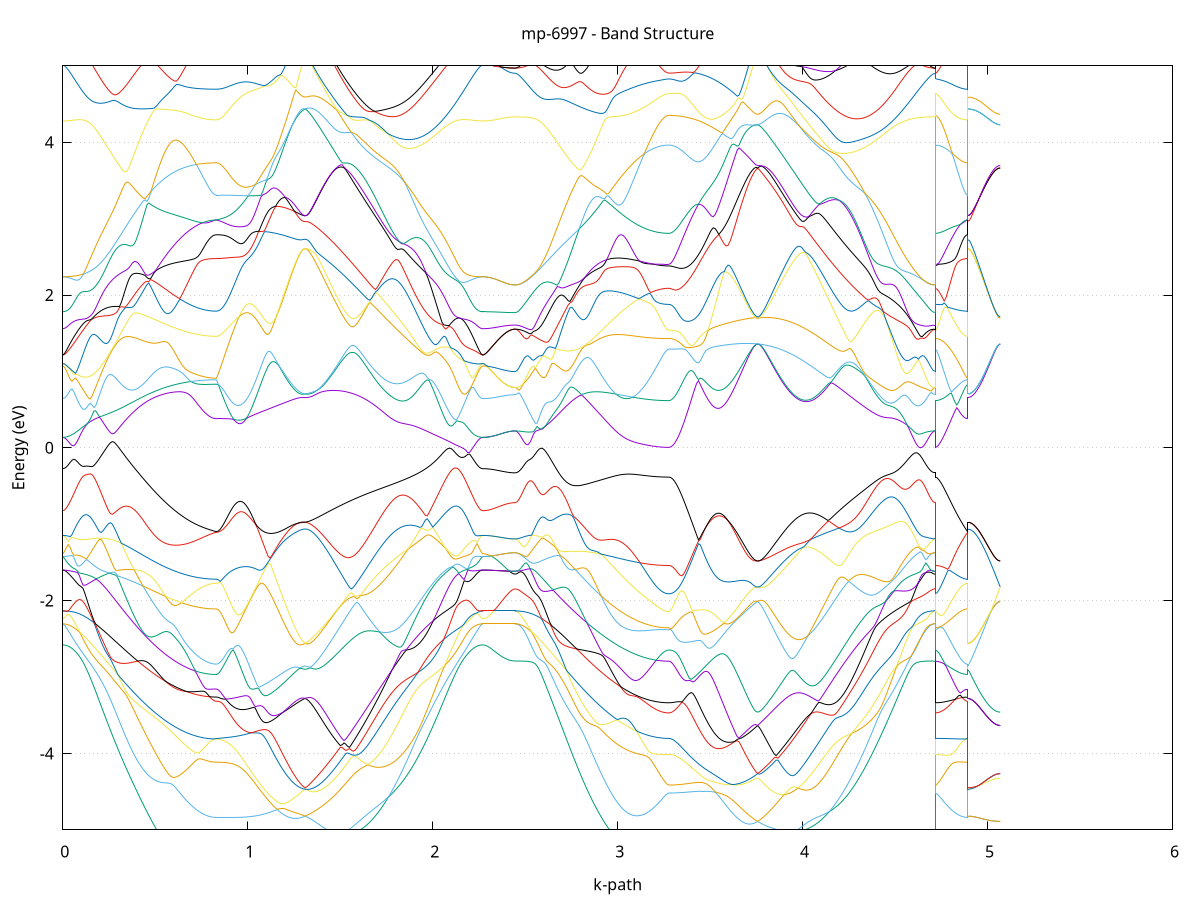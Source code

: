 set title 'mp-6997 - Band Structure'
set xlabel 'k-path'
set ylabel 'Energy (eV)'
set grid y
set yrange [-5:5]
set terminal png size 800,600
set output 'mp-6997_bands_gnuplot.png'
plot '-' using 1:2 with lines notitle, '-' using 1:2 with lines notitle, '-' using 1:2 with lines notitle, '-' using 1:2 with lines notitle, '-' using 1:2 with lines notitle, '-' using 1:2 with lines notitle, '-' using 1:2 with lines notitle, '-' using 1:2 with lines notitle, '-' using 1:2 with lines notitle, '-' using 1:2 with lines notitle, '-' using 1:2 with lines notitle, '-' using 1:2 with lines notitle, '-' using 1:2 with lines notitle, '-' using 1:2 with lines notitle, '-' using 1:2 with lines notitle, '-' using 1:2 with lines notitle, '-' using 1:2 with lines notitle, '-' using 1:2 with lines notitle, '-' using 1:2 with lines notitle, '-' using 1:2 with lines notitle, '-' using 1:2 with lines notitle, '-' using 1:2 with lines notitle, '-' using 1:2 with lines notitle, '-' using 1:2 with lines notitle, '-' using 1:2 with lines notitle, '-' using 1:2 with lines notitle, '-' using 1:2 with lines notitle, '-' using 1:2 with lines notitle, '-' using 1:2 with lines notitle, '-' using 1:2 with lines notitle, '-' using 1:2 with lines notitle, '-' using 1:2 with lines notitle, '-' using 1:2 with lines notitle, '-' using 1:2 with lines notitle, '-' using 1:2 with lines notitle, '-' using 1:2 with lines notitle, '-' using 1:2 with lines notitle, '-' using 1:2 with lines notitle, '-' using 1:2 with lines notitle, '-' using 1:2 with lines notitle, '-' using 1:2 with lines notitle, '-' using 1:2 with lines notitle, '-' using 1:2 with lines notitle, '-' using 1:2 with lines notitle, '-' using 1:2 with lines notitle, '-' using 1:2 with lines notitle, '-' using 1:2 with lines notitle, '-' using 1:2 with lines notitle, '-' using 1:2 with lines notitle, '-' using 1:2 with lines notitle, '-' using 1:2 with lines notitle, '-' using 1:2 with lines notitle, '-' using 1:2 with lines notitle, '-' using 1:2 with lines notitle, '-' using 1:2 with lines notitle, '-' using 1:2 with lines notitle, '-' using 1:2 with lines notitle, '-' using 1:2 with lines notitle, '-' using 1:2 with lines notitle, '-' using 1:2 with lines notitle, '-' using 1:2 with lines notitle, '-' using 1:2 with lines notitle, '-' using 1:2 with lines notitle, '-' using 1:2 with lines notitle
0.000000 -13.119487
0.009892 -13.119187
0.019783 -13.118287
0.029675 -13.116787
0.039567 -13.114687
0.049459 -13.111987
0.059350 -13.108687
0.069242 -13.104687
0.079134 -13.100187
0.089025 -13.095087
0.098917 -13.089387
0.108809 -13.083087
0.118701 -13.076187
0.128592 -13.068787
0.138484 -13.060687
0.148376 -13.051987
0.158267 -13.042787
0.168159 -13.032887
0.178051 -13.022487
0.187943 -13.011487
0.197834 -12.999887
0.207726 -12.987687
0.217618 -12.974987
0.227510 -12.961687
0.237401 -12.947787
0.247293 -12.933387
0.257185 -12.918387
0.267076 -12.902787
0.276968 -12.886687
0.286860 -12.869987
0.296752 -12.852787
0.306643 -12.835087
0.316535 -12.816787
0.326427 -12.797887
0.336318 -12.778587
0.346210 -12.758687
0.356102 -12.738387
0.365994 -12.717487
0.375885 -12.696087
0.385777 -12.674187
0.395669 -12.651887
0.405560 -12.628987
0.415452 -12.605687
0.425344 -12.581987
0.435236 -12.557787
0.445127 -12.533087
0.455019 -12.507987
0.464911 -12.482587
0.474802 -12.456687
0.484694 -12.430387
0.494586 -12.403687
0.504478 -12.376687
0.514369 -12.349287
0.524261 -12.321587
0.534153 -12.293587
0.544044 -12.265187
0.553936 -12.236587
0.563828 -12.207787
0.573720 -12.178687
0.583611 -12.149387
0.593503 -12.119887
0.603395 -12.090287
0.613287 -12.060487
0.623178 -12.030587
0.633070 -12.000687
0.642962 -11.970787
0.652853 -11.940787
0.662745 -11.910887
0.672637 -11.881087
0.682529 -11.851387
0.692420 -11.821887
0.702312 -11.792687
0.712204 -11.763787
0.722095 -11.735187
0.731987 -11.707087
0.741879 -11.679487
0.751771 -11.652487
0.761662 -11.626287
0.771554 -11.600987
0.781446 -11.576787
0.791337 -11.554087
0.801229 -11.533387
0.811121 -11.515687
0.821013 -11.502487
0.830904 -11.497287
0.830904 -11.497287
0.840899 -11.497087
0.850893 -11.496487
0.860887 -11.495487
0.870881 -11.494087
0.880875 -11.492387
0.890870 -11.490187
0.900864 -11.487587
0.910858 -11.484687
0.920852 -11.481387
0.930847 -11.477687
0.940841 -11.473687
0.950835 -11.469287
0.960829 -11.464487
0.970823 -11.459487
0.980818 -11.454087
0.990812 -11.448387
1.000806 -11.442287
1.010800 -11.435987
1.020795 -11.429487
1.030789 -11.422687
1.040783 -11.415587
1.050777 -11.408287
1.060772 -11.400787
1.070766 -11.393187
1.080760 -11.385387
1.090754 -11.377387
1.100748 -11.369387
1.110743 -11.361287
1.120737 -11.353087
1.130731 -11.344987
1.140725 -11.336787
1.150720 -11.328787
1.160714 -11.321487
1.170708 -11.314287
1.180702 -11.307087
1.190696 -11.299887
1.200691 -11.292887
1.210685 -11.286087
1.220679 -11.279387
1.230673 -11.272987
1.240668 -11.266887
1.250662 -11.261287
1.260656 -11.256087
1.270650 -11.251587
1.280644 -11.248387
1.290639 -11.245787
1.300633 -11.243987
1.310627 -11.242987
1.310627 -11.242987
1.320621 -11.244487
1.330616 -11.247787
1.340610 -11.253287
1.350604 -11.260887
1.360598 -11.270787
1.370592 -11.282687
1.380587 -11.296687
1.390581 -11.312587
1.400575 -11.330187
1.410569 -11.349387
1.420564 -11.370087
1.430558 -11.392087
1.440552 -11.415387
1.450546 -11.439787
1.460541 -11.465087
1.470535 -11.491387
1.480529 -11.518487
1.490523 -11.546287
1.500517 -11.574687
1.510512 -11.603687
1.520506 -11.633187
1.530500 -11.663087
1.540494 -11.693287
1.550489 -11.723887
1.560483 -11.754687
1.570477 -11.785687
1.580471 -11.816787
1.590465 -11.847987
1.600460 -11.879287
1.610454 -11.910487
1.620448 -11.941787
1.630442 -11.972987
1.640437 -12.004087
1.650431 -12.034987
1.660425 -12.065887
1.670419 -12.096487
1.680414 -12.126987
1.690408 -12.157187
1.700402 -12.187087
1.710396 -12.216787
1.720390 -12.246187
1.730385 -12.275287
1.740379 -12.304087
1.750373 -12.332487
1.760367 -12.360587
1.770362 -12.388287
1.780356 -12.415587
1.790350 -12.442487
1.800344 -12.468987
1.810338 -12.495087
1.820333 -12.520787
1.830327 -12.545987
1.840321 -12.570687
1.850315 -12.594987
1.860310 -12.618787
1.870304 -12.642087
1.880298 -12.664987
1.890292 -12.687287
1.900286 -12.709087
1.910281 -12.730487
1.920275 -12.751287
1.930269 -12.771587
1.940263 -12.791287
1.950258 -12.810487
1.960252 -12.829187
1.970246 -12.847287
1.980240 -12.864887
1.990235 -12.881887
2.000229 -12.898287
2.010223 -12.914187
2.020217 -12.929487
2.030211 -12.944287
2.040206 -12.958387
2.050200 -12.971987
2.060194 -12.984987
2.070188 -12.997387
2.080183 -13.009287
2.090177 -13.020487
2.100171 -13.031087
2.110165 -13.041187
2.120159 -13.050587
2.130154 -13.059487
2.140148 -13.067687
2.150142 -13.075287
2.160136 -13.082387
2.170131 -13.088787
2.180125 -13.094587
2.190119 -13.099787
2.200113 -13.104387
2.210107 -13.108387
2.220102 -13.111787
2.230096 -13.114587
2.240090 -13.116687
2.250084 -13.118187
2.260079 -13.119187
2.270073 -13.119487
2.270073 -13.119487
2.279861 -13.119487
2.289650 -13.119387
2.299438 -13.119287
2.309227 -13.119187
2.319015 -13.118987
2.328804 -13.118787
2.338593 -13.118587
2.348381 -13.118287
2.358170 -13.118087
2.367958 -13.117787
2.377747 -13.117587
2.387535 -13.117387
2.397324 -13.117187
2.407112 -13.116987
2.416901 -13.116787
2.426689 -13.116687
2.436478 -13.116687
2.446266 -13.116587
2.446266 -13.116587
2.456158 -13.116287
2.466050 -13.115387
2.475942 -13.113887
2.485833 -13.111787
2.495725 -13.109087
2.505617 -13.105787
2.515508 -13.101887
2.525400 -13.097387
2.535292 -13.092287
2.545184 -13.086587
2.555075 -13.080287
2.564967 -13.073487
2.574859 -13.065987
2.584750 -13.057887
2.594642 -13.049287
2.604534 -13.039987
2.614426 -13.030187
2.624317 -13.019787
2.634209 -13.008787
2.644101 -12.997187
2.653993 -12.985087
2.663884 -12.972287
2.673776 -12.959087
2.683668 -12.945187
2.693559 -12.930787
2.703451 -12.915787
2.713343 -12.900187
2.723235 -12.884087
2.733126 -12.867487
2.743018 -12.850287
2.752910 -12.832587
2.762801 -12.814287
2.772693 -12.795487
2.782585 -12.776187
2.792477 -12.756387
2.802368 -12.735987
2.812260 -12.715187
2.822152 -12.693787
2.832043 -12.671987
2.841935 -12.649687
2.851827 -12.626887
2.861719 -12.603587
2.871610 -12.579887
2.881502 -12.555687
2.891394 -12.531087
2.901285 -12.505987
2.911177 -12.480587
2.921069 -12.454687
2.930961 -12.428487
2.940852 -12.401787
2.950744 -12.374887
2.960636 -12.347487
2.970527 -12.319887
2.980419 -12.291887
2.990311 -12.263587
3.000203 -12.235087
3.010094 -12.206287
3.019986 -12.177187
3.029878 -12.147987
3.039770 -12.118587
3.049661 -12.088987
3.059553 -12.059287
3.069445 -12.029487
3.079336 -11.999587
3.089228 -11.969687
3.099120 -11.939787
3.109012 -11.909887
3.118903 -11.880187
3.128795 -11.850587
3.138687 -11.821087
3.148578 -11.791987
3.158470 -11.763087
3.168362 -11.734587
3.178254 -11.706487
3.188145 -11.678887
3.198037 -11.651987
3.207929 -11.625887
3.217820 -11.600587
3.227712 -11.576487
3.237604 -11.553787
3.247496 -11.533187
3.257387 -11.515487
3.267279 -11.502387
3.277171 -11.497187
3.277171 -11.497187
3.287165 -11.496987
3.297159 -11.496387
3.307153 -11.495487
3.317148 -11.494087
3.327142 -11.492287
3.337136 -11.490087
3.347130 -11.487587
3.357125 -11.484587
3.367119 -11.481287
3.377113 -11.477587
3.387107 -11.473587
3.397101 -11.469187
3.407096 -11.464387
3.417090 -11.459387
3.427084 -11.453987
3.437078 -11.448287
3.447073 -11.442187
3.457067 -11.435887
3.467061 -11.429387
3.477055 -11.422487
3.487049 -11.415487
3.497044 -11.408187
3.507038 -11.400687
3.517032 -11.393087
3.527026 -11.385287
3.537021 -11.377287
3.547015 -11.369287
3.557009 -11.361187
3.567003 -11.352987
3.576998 -11.344787
3.586992 -11.336687
3.596986 -11.328887
3.606980 -11.321587
3.616974 -11.314387
3.626969 -11.307187
3.636963 -11.299987
3.646957 -11.292987
3.656951 -11.286087
3.666946 -11.279487
3.676940 -11.273087
3.686934 -11.266987
3.696928 -11.261287
3.706922 -11.256087
3.716917 -11.251587
3.726911 -11.248287
3.736905 -11.245787
3.746899 -11.243987
3.756894 -11.242987
3.756894 -11.242987
3.766888 -11.244387
3.776882 -11.247787
3.786876 -11.253187
3.796870 -11.260787
3.806865 -11.270587
3.816859 -11.282587
3.826853 -11.296587
3.836847 -11.312387
3.846842 -11.329987
3.856836 -11.349187
3.866830 -11.369787
3.876824 -11.391787
3.886819 -11.414987
3.896813 -11.439387
3.906807 -11.464687
3.916801 -11.490887
3.926795 -11.517987
3.936790 -11.545687
3.946784 -11.574087
3.956778 -11.603087
3.966772 -11.632487
3.976767 -11.662287
3.986761 -11.692587
3.996755 -11.723087
4.006749 -11.753787
4.016743 -11.784687
4.026738 -11.815787
4.036732 -11.846987
4.046726 -11.878187
4.056720 -11.909387
4.066715 -11.940587
4.076709 -11.971687
4.086703 -12.002787
4.096697 -12.033687
4.106691 -12.064487
4.116686 -12.095087
4.126680 -12.125487
4.136674 -12.155687
4.146668 -12.185587
4.156663 -12.215187
4.166657 -12.244587
4.176651 -12.273587
4.186645 -12.302387
4.196639 -12.330787
4.206634 -12.358787
4.216628 -12.386387
4.226622 -12.413687
4.236616 -12.440587
4.246611 -12.467087
4.256605 -12.493087
4.266599 -12.518687
4.276593 -12.543887
4.286588 -12.568587
4.296582 -12.592787
4.306576 -12.616587
4.316570 -12.639887
4.326564 -12.662687
4.336559 -12.684987
4.346553 -12.706787
4.356547 -12.728087
4.366541 -12.748887
4.376536 -12.769187
4.386530 -12.788887
4.396524 -12.808087
4.406518 -12.826687
4.416512 -12.844787
4.426507 -12.862287
4.436501 -12.879287
4.446495 -12.895787
4.456489 -12.911587
4.466484 -12.926887
4.476478 -12.941587
4.486472 -12.955787
4.496466 -12.969387
4.506460 -12.982287
4.516455 -12.994687
4.526449 -13.006587
4.536443 -13.017787
4.546437 -13.028387
4.556432 -13.038387
4.566426 -13.047887
4.576420 -13.056687
4.586414 -13.064887
4.596409 -13.072587
4.606403 -13.079587
4.616397 -13.085987
4.626391 -13.091787
4.636385 -13.096987
4.646380 -13.101587
4.656374 -13.105587
4.666368 -13.108987
4.676362 -13.111687
4.686357 -13.113887
4.696351 -13.115387
4.706345 -13.116287
4.716339 -13.116587
4.716339 -11.497187
4.726128 -11.497187
4.735916 -11.497187
4.745705 -11.497187
4.755493 -11.497187
4.765282 -11.497287
4.775070 -11.497287
4.784859 -11.497287
4.794648 -11.497287
4.804436 -11.497287
4.814225 -11.497287
4.824013 -11.497287
4.833802 -11.497287
4.843590 -11.497287
4.853379 -11.497287
4.863167 -11.497287
4.872956 -11.497287
4.882744 -11.497287
4.892533 -11.497287
4.892533 -11.242987
4.902321 -11.242987
4.912110 -11.242987
4.921898 -11.242987
4.931687 -11.242987
4.941476 -11.242987
4.951264 -11.242987
4.961053 -11.242987
4.970841 -11.242987
4.980630 -11.242987
4.990418 -11.242987
5.000207 -11.242987
5.009995 -11.242987
5.019784 -11.242987
5.029572 -11.242987
5.039361 -11.242987
5.049149 -11.242987
5.058938 -11.242987
5.068726 -11.242987
e
0.000000 -12.664087
0.009892 -12.663787
0.019783 -12.662987
0.029675 -12.661587
0.039567 -12.659687
0.049459 -12.657187
0.059350 -12.654087
0.069242 -12.650587
0.079134 -12.646387
0.089025 -12.641787
0.098917 -12.636487
0.108809 -12.630787
0.118701 -12.624387
0.128592 -12.617587
0.138484 -12.610187
0.148376 -12.602287
0.158267 -12.593787
0.168159 -12.584887
0.178051 -12.575387
0.187943 -12.565287
0.197834 -12.554787
0.207726 -12.543687
0.217618 -12.532187
0.227510 -12.520087
0.237401 -12.507487
0.247293 -12.494487
0.257185 -12.480887
0.267076 -12.466887
0.276968 -12.452387
0.286860 -12.437387
0.296752 -12.421987
0.306643 -12.406087
0.316535 -12.389787
0.326427 -12.372987
0.336318 -12.355787
0.346210 -12.338187
0.356102 -12.320187
0.365994 -12.301787
0.375885 -12.282987
0.385777 -12.263787
0.395669 -12.244187
0.405560 -12.224387
0.415452 -12.204187
0.425344 -12.183587
0.435236 -12.162787
0.445127 -12.141687
0.455019 -12.120287
0.464911 -12.098687
0.474802 -12.076887
0.484694 -12.054787
0.494586 -12.032587
0.504478 -12.010187
0.514369 -11.987687
0.524261 -11.965087
0.534153 -11.942487
0.544044 -11.919787
0.553936 -11.897087
0.563828 -11.874387
0.573720 -11.851787
0.583611 -11.829287
0.593503 -11.806987
0.603395 -11.784887
0.613287 -11.762987
0.623178 -11.741387
0.633070 -11.720187
0.642962 -11.699387
0.652853 -11.678987
0.662745 -11.659187
0.672637 -11.639987
0.682529 -11.621387
0.692420 -11.603587
0.702312 -11.586487
0.712204 -11.570387
0.722095 -11.555187
0.731987 -11.540987
0.741879 -11.527887
0.751771 -11.515987
0.761662 -11.505387
0.771554 -11.496087
0.781446 -11.488287
0.791337 -11.481987
0.801229 -11.477387
0.811121 -11.474787
0.821013 -11.474087
0.830904 -11.474387
0.830904 -11.474387
0.840899 -11.474187
0.850893 -11.473687
0.860887 -11.472787
0.870881 -11.471587
0.880875 -11.470087
0.890870 -11.468187
0.900864 -11.465987
0.910858 -11.463487
0.920852 -11.460587
0.930847 -11.457487
0.940841 -11.453987
0.950835 -11.450187
0.960829 -11.446187
0.970823 -11.441887
0.980818 -11.437187
0.990812 -11.432387
1.000806 -11.427187
1.010800 -11.421887
1.020795 -11.416287
1.030789 -11.410487
1.040783 -11.404487
1.050777 -11.398187
1.060772 -11.391887
1.070766 -11.385287
1.080760 -11.378587
1.090754 -11.371787
1.100748 -11.364787
1.110743 -11.357687
1.120737 -11.350587
1.130731 -11.343387
1.140725 -11.336087
1.150720 -11.328687
1.160714 -11.320687
1.170708 -11.312887
1.180702 -11.305187
1.190696 -11.297687
1.200691 -11.290487
1.210685 -11.283587
1.220679 -11.277087
1.230673 -11.270987
1.240668 -11.265287
1.250662 -11.260187
1.260656 -11.255587
1.270650 -11.251487
1.280644 -11.247687
1.290639 -11.244887
1.300633 -11.243187
1.310627 -11.242987
1.310627 -11.242987
1.320621 -11.242887
1.330616 -11.243687
1.340610 -11.245387
1.350604 -11.247987
1.360598 -11.251687
1.370592 -11.256387
1.380587 -11.262087
1.390581 -11.268887
1.400575 -11.276687
1.410569 -11.285487
1.420564 -11.295387
1.430558 -11.306187
1.440552 -11.318087
1.450546 -11.330987
1.460541 -11.344787
1.470535 -11.359487
1.480529 -11.374987
1.490523 -11.391387
1.500517 -11.408587
1.510512 -11.426587
1.520506 -11.445287
1.530500 -11.464587
1.540494 -11.484487
1.550489 -11.504987
1.560483 -11.525987
1.570477 -11.547487
1.580471 -11.569387
1.590465 -11.591787
1.600460 -11.614387
1.610454 -11.637387
1.620448 -11.660587
1.630442 -11.684087
1.640437 -11.707687
1.650431 -11.731487
1.660425 -11.755387
1.670419 -11.779387
1.680414 -11.803387
1.690408 -11.827487
1.700402 -11.851487
1.710396 -11.875487
1.720390 -11.899487
1.730385 -11.923287
1.740379 -11.946987
1.750373 -11.970587
1.760367 -11.993987
1.770362 -12.017287
1.780356 -12.040287
1.790350 -12.063087
1.800344 -12.085587
1.810338 -12.107887
1.820333 -12.129887
1.830327 -12.151587
1.840321 -12.172987
1.850315 -12.194087
1.860310 -12.214787
1.870304 -12.235187
1.880298 -12.255187
1.890292 -12.274787
1.900286 -12.294087
1.910281 -12.312887
1.920275 -12.331387
1.930269 -12.349387
1.940263 -12.366887
1.950258 -12.384087
1.960252 -12.400687
1.970246 -12.416987
1.980240 -12.432687
1.990235 -12.447987
2.000229 -12.462787
2.010223 -12.477087
2.020217 -12.490987
2.030211 -12.504287
2.040206 -12.517087
2.050200 -12.529387
2.060194 -12.541187
2.070188 -12.552487
2.080183 -12.563287
2.090177 -12.573487
2.100171 -12.583187
2.110165 -12.592387
2.120159 -12.600987
2.130154 -12.609087
2.140148 -12.616587
2.150142 -12.623587
2.160136 -12.630087
2.170131 -12.635987
2.180125 -12.641287
2.190119 -12.646087
2.200113 -12.650287
2.210107 -12.653887
2.220102 -12.656987
2.230096 -12.659587
2.240090 -12.661587
2.250084 -12.662987
2.260079 -12.663787
2.270073 -12.664087
2.270073 -12.664087
2.279861 -12.664187
2.289650 -12.664587
2.299438 -12.665287
2.309227 -12.666187
2.319015 -12.667287
2.328804 -12.668487
2.338593 -12.669887
2.348381 -12.671287
2.358170 -12.672787
2.367958 -12.674287
2.377747 -12.675687
2.387535 -12.677087
2.397324 -12.678287
2.407112 -12.679287
2.416901 -12.680087
2.426689 -12.680687
2.436478 -12.681087
2.446266 -12.681187
2.446266 -12.681187
2.456158 -12.680887
2.466050 -12.680087
2.475942 -12.678687
2.485833 -12.676687
2.495725 -12.674187
2.505617 -12.671087
2.515508 -12.667487
2.525400 -12.663287
2.535292 -12.658587
2.545184 -12.653287
2.555075 -12.647387
2.564967 -12.641087
2.574859 -12.634087
2.584750 -12.626587
2.594642 -12.618587
2.604534 -12.610087
2.614426 -12.600987
2.624317 -12.591287
2.634209 -12.581187
2.644101 -12.570487
2.653993 -12.559287
2.663884 -12.547587
2.673776 -12.535287
2.683668 -12.522587
2.693559 -12.509387
2.703451 -12.495587
2.713343 -12.481387
2.723235 -12.466687
2.733126 -12.451587
2.743018 -12.435887
2.752910 -12.419787
2.762801 -12.403287
2.772693 -12.386287
2.782585 -12.368787
2.792477 -12.350987
2.802368 -12.332687
2.812260 -12.313987
2.822152 -12.294987
2.832043 -12.275487
2.841935 -12.255687
2.851827 -12.235587
2.861719 -12.215087
2.871610 -12.194187
2.881502 -12.173087
2.891394 -12.151687
2.901285 -12.129987
2.911177 -12.108087
2.921069 -12.085887
2.930961 -12.063487
2.940852 -12.040987
2.950744 -12.018287
2.960636 -11.995487
2.970527 -11.972487
2.980419 -11.949487
2.990311 -11.926487
3.000203 -11.903387
3.010094 -11.880387
3.019986 -11.857487
3.029878 -11.834587
3.039770 -11.811987
3.049661 -11.789487
3.059553 -11.767287
3.069445 -11.745387
3.079336 -11.723787
3.089228 -11.702687
3.099120 -11.681987
3.109012 -11.661887
3.118903 -11.642387
3.128795 -11.623587
3.138687 -11.605487
3.148578 -11.588187
3.158470 -11.571887
3.168362 -11.556487
3.178254 -11.542087
3.188145 -11.528887
3.198037 -11.516787
3.207929 -11.506087
3.217820 -11.496687
3.227712 -11.488687
3.237604 -11.482387
3.247496 -11.477687
3.257387 -11.474987
3.267279 -11.474187
3.277171 -11.474387
3.277171 -11.474387
3.287165 -11.474187
3.297159 -11.473687
3.307153 -11.472887
3.317148 -11.471687
3.327142 -11.470087
3.337136 -11.468287
3.347130 -11.466087
3.357125 -11.463487
3.367119 -11.460687
3.377113 -11.457487
3.387107 -11.454087
3.397101 -11.450287
3.407096 -11.446187
3.417090 -11.441887
3.427084 -11.437287
3.437078 -11.432387
3.447073 -11.427287
3.457067 -11.421887
3.467061 -11.416287
3.477055 -11.410487
3.487049 -11.404487
3.497044 -11.398287
3.507038 -11.391887
3.517032 -11.385387
3.527026 -11.378687
3.537021 -11.371787
3.547015 -11.364887
3.557009 -11.357787
3.567003 -11.350687
3.576998 -11.343487
3.586992 -11.336187
3.596986 -11.328587
3.606980 -11.320587
3.616974 -11.312687
3.626969 -11.305087
3.636963 -11.297587
3.646957 -11.290387
3.656951 -11.283487
3.666946 -11.276987
3.676940 -11.270887
3.686934 -11.265187
3.696928 -11.260087
3.706922 -11.255487
3.716917 -11.251587
3.726911 -11.247787
3.736905 -11.244887
3.746899 -11.243287
3.756894 -11.242987
3.756894 -11.242987
3.766888 -11.242887
3.776882 -11.243687
3.786876 -11.245387
3.796870 -11.248087
3.806865 -11.251787
3.816859 -11.256587
3.826853 -11.262287
3.836847 -11.269087
3.846842 -11.276987
3.856836 -11.285887
3.866830 -11.295787
3.876824 -11.306787
3.886819 -11.318687
3.896813 -11.331687
3.906807 -11.345587
3.916801 -11.360387
3.926795 -11.376087
3.936790 -11.392587
3.946784 -11.409987
3.956778 -11.428087
3.966772 -11.446887
3.976767 -11.466387
3.986761 -11.486587
3.996755 -11.507287
4.006749 -11.528487
4.016743 -11.550187
4.026738 -11.572387
4.036732 -11.594987
4.046726 -11.617887
4.056720 -11.641087
4.066715 -11.664587
4.076709 -11.688287
4.086703 -11.712287
4.096697 -11.736287
4.106691 -11.760487
4.116686 -11.784787
4.126680 -11.809187
4.136674 -11.833487
4.146668 -11.857887
4.156663 -11.882187
4.166657 -11.906387
4.176651 -11.930587
4.186645 -11.954587
4.196639 -11.978487
4.206634 -12.002187
4.216628 -12.025787
4.226622 -12.049087
4.236616 -12.072187
4.246611 -12.094987
4.256605 -12.117587
4.266599 -12.139887
4.276593 -12.161887
4.286588 -12.183587
4.296582 -12.204987
4.306576 -12.225987
4.316570 -12.246587
4.326564 -12.266887
4.336559 -12.286787
4.346553 -12.306287
4.356547 -12.325387
4.366541 -12.344087
4.376536 -12.362287
4.386530 -12.380087
4.396524 -12.397487
4.406518 -12.414387
4.416512 -12.430787
4.426507 -12.446787
4.436501 -12.462287
4.446495 -12.477287
4.456489 -12.491787
4.466484 -12.505787
4.476478 -12.519287
4.486472 -12.532287
4.496466 -12.544787
4.506460 -12.556787
4.516455 -12.568187
4.526449 -12.579087
4.536443 -12.589487
4.546437 -12.599287
4.556432 -12.608587
4.566426 -12.617287
4.576420 -12.625487
4.586414 -12.633087
4.596409 -12.640187
4.606403 -12.646687
4.616397 -12.652687
4.626391 -12.658087
4.636385 -12.662987
4.646380 -12.667187
4.656374 -12.670887
4.666368 -12.674087
4.676362 -12.676587
4.686357 -12.678587
4.696351 -12.680087
4.706345 -12.680887
4.716339 -12.681187
4.716339 -11.474387
4.726128 -11.474387
4.735916 -11.474387
4.745705 -11.474387
4.755493 -11.474387
4.765282 -11.474387
4.775070 -11.474387
4.784859 -11.474387
4.794648 -11.474387
4.804436 -11.474387
4.814225 -11.474387
4.824013 -11.474387
4.833802 -11.474387
4.843590 -11.474387
4.853379 -11.474387
4.863167 -11.474387
4.872956 -11.474387
4.882744 -11.474387
4.892533 -11.474387
4.892533 -11.242987
4.902321 -11.242987
4.912110 -11.242987
4.921898 -11.242987
4.931687 -11.242987
4.941476 -11.242987
4.951264 -11.242987
4.961053 -11.242987
4.970841 -11.242987
4.980630 -11.242987
4.990418 -11.242987
5.000207 -11.242987
5.009995 -11.242987
5.019784 -11.242987
5.029572 -11.242987
5.039361 -11.242987
5.049149 -11.242987
5.058938 -11.242987
5.068726 -11.242987
e
0.000000 -11.997487
0.009892 -11.997187
0.019783 -11.996287
0.029675 -11.994787
0.039567 -11.992587
0.049459 -11.989887
0.059350 -11.986587
0.069242 -11.982687
0.079134 -11.978087
0.089025 -11.972987
0.098917 -11.967287
0.108809 -11.960887
0.118701 -11.953987
0.128592 -11.946587
0.138484 -11.938487
0.148376 -11.929787
0.158267 -11.920587
0.168159 -11.910787
0.178051 -11.900487
0.187943 -11.889587
0.197834 -11.878187
0.207726 -11.866187
0.217618 -11.853687
0.227510 -11.840687
0.237401 -11.827187
0.247293 -11.813187
0.257185 -11.798687
0.267076 -11.783787
0.276968 -11.768387
0.286860 -11.752587
0.296752 -11.736287
0.306643 -11.719687
0.316535 -11.702787
0.326427 -11.685487
0.336318 -11.667887
0.346210 -11.649987
0.356102 -11.631887
0.365994 -11.613587
0.375885 -11.595087
0.385777 -11.576587
0.395669 -11.557987
0.405560 -11.539287
0.415452 -11.520687
0.425344 -11.502287
0.435236 -11.483987
0.445127 -11.465887
0.455019 -11.448087
0.464911 -11.430687
0.474802 -11.413787
0.484694 -11.397287
0.494586 -11.381387
0.504478 -11.365987
0.514369 -11.351387
0.524261 -11.337487
0.534153 -11.324387
0.544044 -11.311987
0.553936 -11.300587
0.563828 -11.289987
0.573720 -11.280287
0.583611 -11.271687
0.593503 -11.263987
0.603395 -11.257287
0.613287 -11.251687
0.623178 -11.247087
0.633070 -11.243687
0.642962 -11.241387
0.652853 -11.240287
0.662745 -11.240287
0.672637 -11.241487
0.682529 -11.243887
0.692420 -11.247487
0.702312 -11.252387
0.712204 -11.258487
0.722095 -11.265687
0.731987 -11.274187
0.741879 -11.283787
0.751771 -11.294587
0.761662 -11.306287
0.771554 -11.318887
0.781446 -11.332087
0.791337 -11.345587
0.801229 -11.358787
0.811121 -11.370487
0.821013 -11.378987
0.830904 -11.382287
0.830904 -11.382287
0.840899 -11.381987
0.850893 -11.381387
0.860887 -11.380387
0.870881 -11.378987
0.880875 -11.377087
0.890870 -11.374787
0.900864 -11.372187
0.910858 -11.369087
0.920852 -11.365587
0.930847 -11.361787
0.940841 -11.357487
0.950835 -11.352887
0.960829 -11.347887
0.970823 -11.342587
0.980818 -11.336787
0.990812 -11.330787
1.000806 -11.324387
1.010800 -11.317687
1.020795 -11.310687
1.030789 -11.303487
1.040783 -11.295887
1.050777 -11.288187
1.060772 -11.280187
1.070766 -11.271987
1.080760 -11.263687
1.090754 -11.255287
1.100748 -11.246787
1.110743 -11.238187
1.120737 -11.229687
1.130731 -11.221187
1.140725 -11.212787
1.150720 -11.204587
1.160714 -11.196487
1.170708 -11.188687
1.180702 -11.181287
1.190696 -11.174287
1.200691 -11.167687
1.210685 -11.161587
1.220679 -11.156087
1.230673 -11.151287
1.240668 -11.147087
1.250662 -11.143687
1.260656 -11.140987
1.270650 -11.138987
1.280644 -11.137687
1.290639 -11.136887
1.300633 -11.136587
1.310627 -11.136487
1.310627 -11.136487
1.320621 -11.136487
1.330616 -11.136387
1.340610 -11.135987
1.350604 -11.135187
1.360598 -11.134087
1.370592 -11.132687
1.380587 -11.130987
1.390581 -11.129287
1.400575 -11.127487
1.410569 -11.125787
1.420564 -11.124187
1.430558 -11.122787
1.440552 -11.121687
1.450546 -11.120887
1.460541 -11.120487
1.470535 -11.120387
1.480529 -11.120687
1.490523 -11.121487
1.500517 -11.122687
1.510512 -11.124387
1.520506 -11.126587
1.530500 -11.129287
1.540494 -11.132487
1.550489 -11.136287
1.560483 -11.140587
1.570477 -11.145387
1.580471 -11.150887
1.590465 -11.156887
1.600460 -11.163387
1.610454 -11.170587
1.620448 -11.178287
1.630442 -11.186687
1.640437 -11.195587
1.650431 -11.205187
1.660425 -11.215287
1.670419 -11.226087
1.680414 -11.237387
1.690408 -11.249387
1.700402 -11.261987
1.710396 -11.275187
1.720390 -11.288887
1.730385 -11.303287
1.740379 -11.318187
1.750373 -11.333687
1.760367 -11.349687
1.770362 -11.366187
1.780356 -11.383087
1.790350 -11.400487
1.800344 -11.418287
1.810338 -11.436387
1.820333 -11.454787
1.830327 -11.473387
1.840321 -11.492187
1.850315 -11.511187
1.860310 -11.530187
1.870304 -11.549187
1.880298 -11.568287
1.890292 -11.587187
1.900286 -11.605987
1.910281 -11.624687
1.920275 -11.643087
1.930269 -11.661287
1.940263 -11.679287
1.950258 -11.696887
1.960252 -11.714187
1.970246 -11.731087
1.980240 -11.747587
1.990235 -11.763787
2.000229 -11.779387
2.010223 -11.794687
2.020217 -11.809387
2.030211 -11.823687
2.040206 -11.837487
2.050200 -11.850787
2.060194 -11.863487
2.070188 -11.875687
2.080183 -11.887387
2.090177 -11.898487
2.100171 -11.908987
2.110165 -11.918987
2.120159 -11.928387
2.130154 -11.937287
2.140148 -11.945487
2.150142 -11.953087
2.160136 -11.960187
2.170131 -11.966587
2.180125 -11.972487
2.190119 -11.977687
2.200113 -11.982287
2.210107 -11.986387
2.220102 -11.989787
2.230096 -11.992487
2.240090 -11.994687
2.250084 -11.996287
2.260079 -11.997187
2.270073 -11.997487
2.270073 -11.997487
2.279861 -11.996787
2.289650 -11.994587
2.299438 -11.990987
2.309227 -11.985887
2.319015 -11.979487
2.328804 -11.971787
2.338593 -11.962787
2.348381 -11.952587
2.358170 -11.941287
2.367958 -11.928987
2.377747 -11.915687
2.387535 -11.901587
2.397324 -11.886887
2.407112 -11.871887
2.416901 -11.856887
2.426689 -11.842887
2.436478 -11.831887
2.446266 -11.827387
2.446266 -11.827387
2.456158 -11.827087
2.466050 -11.826087
2.475942 -11.824487
2.485833 -11.822187
2.495725 -11.819287
2.505617 -11.815787
2.515508 -11.811487
2.525400 -11.806687
2.535292 -11.801187
2.545184 -11.794987
2.555075 -11.788187
2.564967 -11.780787
2.574859 -11.772687
2.584750 -11.763987
2.594642 -11.754587
2.604534 -11.744587
2.614426 -11.733887
2.624317 -11.722687
2.634209 -11.710787
2.644101 -11.698287
2.653993 -11.685087
2.663884 -11.671387
2.673776 -11.657087
2.683668 -11.642187
2.693559 -11.627187
2.703451 -11.613087
2.713343 -11.601187
2.723235 -11.590287
2.733126 -11.579387
2.743018 -11.568387
2.752910 -11.557187
2.762801 -11.545787
2.772693 -11.534287
2.782585 -11.522687
2.792477 -11.510887
2.802368 -11.498987
2.812260 -11.486987
2.822152 -11.474887
2.832043 -11.462787
2.841935 -11.450687
2.851827 -11.438587
2.861719 -11.426487
2.871610 -11.414487
2.881502 -11.402487
2.891394 -11.390687
2.901285 -11.379087
2.911177 -11.367587
2.921069 -11.356287
2.930961 -11.345287
2.940852 -11.334587
2.950744 -11.324187
2.960636 -11.314187
2.970527 -11.304487
2.980419 -11.295387
2.990311 -11.286687
3.000203 -11.278487
3.010094 -11.270987
3.019986 -11.263987
3.029878 -11.257787
3.039770 -11.252187
3.049661 -11.247387
3.059553 -11.243487
3.069445 -11.240287
3.079336 -11.238087
3.089228 -11.236887
3.099120 -11.236587
3.109012 -11.237287
3.118903 -11.239187
3.128795 -11.242087
3.138687 -11.246087
3.148578 -11.251287
3.158470 -11.257587
3.168362 -11.265087
3.178254 -11.273787
3.188145 -11.283487
3.198037 -11.294287
3.207929 -11.306087
3.217820 -11.318787
3.227712 -11.331987
3.237604 -11.345587
3.247496 -11.358687
3.257387 -11.370487
3.267279 -11.379087
3.277171 -11.382287
3.277171 -11.382287
3.287165 -11.382087
3.297159 -11.381487
3.307153 -11.380387
3.317148 -11.378987
3.327142 -11.377087
3.337136 -11.374887
3.347130 -11.372187
3.357125 -11.369087
3.367119 -11.365687
3.377113 -11.361787
3.387107 -11.357587
3.397101 -11.352887
3.407096 -11.347987
3.417090 -11.342587
3.427084 -11.336887
3.437078 -11.330787
3.447073 -11.324487
3.457067 -11.317787
3.467061 -11.310787
3.477055 -11.303487
3.487049 -11.295987
3.497044 -11.288187
3.507038 -11.280187
3.517032 -11.272087
3.527026 -11.263787
3.537021 -11.255287
3.547015 -11.246787
3.557009 -11.238287
3.567003 -11.229687
3.576998 -11.221187
3.586992 -11.212787
3.596986 -11.204587
3.606980 -11.196587
3.616974 -11.188787
3.626969 -11.181287
3.636963 -11.174287
3.646957 -11.167687
3.656951 -11.161587
3.666946 -11.156187
3.676940 -11.151287
3.686934 -11.147187
3.696928 -11.143687
3.706922 -11.140987
3.716917 -11.138987
3.726911 -11.137687
3.736905 -11.136887
3.746899 -11.136587
3.756894 -11.136487
3.756894 -11.136487
3.766888 -11.136487
3.776882 -11.136387
3.786876 -11.135987
3.796870 -11.135187
3.806865 -11.134087
3.816859 -11.132687
3.826853 -11.130987
3.836847 -11.129187
3.846842 -11.127387
3.856836 -11.125687
3.866830 -11.124087
3.876824 -11.122687
3.886819 -11.121487
3.896813 -11.120587
3.906807 -11.120087
3.916801 -11.119887
3.926795 -11.120087
3.936790 -11.120687
3.946784 -11.121787
3.956778 -11.123287
3.966772 -11.125187
3.976767 -11.127687
3.986761 -11.130587
3.996755 -11.133887
4.006749 -11.137787
4.016743 -11.142087
4.026738 -11.146987
4.036732 -11.152287
4.046726 -11.158087
4.056720 -11.164287
4.066715 -11.170987
4.076709 -11.178187
4.086703 -11.185787
4.096697 -11.193787
4.106691 -11.202287
4.116686 -11.211087
4.126680 -11.220387
4.136674 -11.229987
4.146668 -11.239887
4.156663 -11.250187
4.166657 -11.260787
4.176651 -11.271687
4.186645 -11.282787
4.196639 -11.294187
4.206634 -11.305887
4.216628 -11.317687
4.226622 -11.329687
4.236616 -11.341887
4.246611 -11.354287
4.256605 -11.366687
4.266599 -11.379187
4.276593 -11.391787
4.286588 -11.404487
4.296582 -11.417187
4.306576 -11.429787
4.316570 -11.442487
4.326564 -11.455087
4.336559 -11.467687
4.346553 -11.480187
4.356547 -11.492587
4.366541 -11.504787
4.376536 -11.516987
4.386530 -11.528887
4.396524 -11.540687
4.406518 -11.552287
4.416512 -11.563687
4.426507 -11.574887
4.436501 -11.585787
4.446495 -11.596487
4.456489 -11.606887
4.466484 -11.621787
4.476478 -11.637787
4.486472 -11.653187
4.496466 -11.667887
4.506460 -11.681987
4.516455 -11.695487
4.526449 -11.708287
4.536443 -11.720487
4.546437 -11.731987
4.556432 -11.742887
4.566426 -11.753087
4.576420 -11.762587
4.586414 -11.771487
4.596409 -11.779787
4.606403 -11.787387
4.616397 -11.794287
4.626391 -11.800587
4.636385 -11.806187
4.646380 -11.811187
4.656374 -11.815487
4.666368 -11.819187
4.676362 -11.822087
4.686357 -11.824487
4.696351 -11.826087
4.706345 -11.827087
4.716339 -11.827387
4.716339 -11.382287
4.726128 -11.382287
4.735916 -11.382287
4.745705 -11.382287
4.755493 -11.382287
4.765282 -11.382287
4.775070 -11.382287
4.784859 -11.382287
4.794648 -11.382287
4.804436 -11.382287
4.814225 -11.382287
4.824013 -11.382287
4.833802 -11.382287
4.843590 -11.382287
4.853379 -11.382287
4.863167 -11.382287
4.872956 -11.382287
4.882744 -11.382287
4.892533 -11.382287
4.892533 -11.136487
4.902321 -11.136487
4.912110 -11.136487
4.921898 -11.136487
4.931687 -11.136487
4.941476 -11.136487
4.951264 -11.136487
4.961053 -11.136487
4.970841 -11.136487
4.980630 -11.136487
4.990418 -11.136487
5.000207 -11.136487
5.009995 -11.136487
5.019784 -11.136487
5.029572 -11.136487
5.039361 -11.136487
5.049149 -11.136487
5.058938 -11.136487
5.068726 -11.136487
e
0.000000 -11.476087
0.009892 -11.475887
0.019783 -11.475287
0.029675 -11.474287
0.039567 -11.472887
0.049459 -11.471087
0.059350 -11.468887
0.069242 -11.466287
0.079134 -11.463287
0.089025 -11.459887
0.098917 -11.456087
0.108809 -11.451887
0.118701 -11.447287
0.128592 -11.442287
0.138484 -11.436887
0.148376 -11.431187
0.158267 -11.424987
0.168159 -11.418487
0.178051 -11.411587
0.187943 -11.404287
0.197834 -11.396587
0.207726 -11.388587
0.217618 -11.380187
0.227510 -11.371387
0.237401 -11.362187
0.247293 -11.352687
0.257185 -11.342687
0.267076 -11.332387
0.276968 -11.321787
0.286860 -11.310687
0.296752 -11.299287
0.306643 -11.287387
0.316535 -11.275187
0.326427 -11.262587
0.336318 -11.249587
0.346210 -11.236087
0.356102 -11.222187
0.365994 -11.207887
0.375885 -11.193087
0.385777 -11.177787
0.395669 -11.162087
0.405560 -11.145687
0.415452 -11.128887
0.425344 -11.111387
0.435236 -11.093387
0.445127 -11.074687
0.455019 -11.055387
0.464911 -11.035287
0.474802 -11.014587
0.484694 -10.993087
0.494586 -10.970787
0.504478 -10.947787
0.514369 -10.923987
0.524261 -10.899387
0.534153 -10.873987
0.544044 -10.847887
0.553936 -10.821087
0.563828 -10.793487
0.573720 -10.765187
0.583611 -10.736187
0.593503 -10.706587
0.603395 -10.676387
0.613287 -10.645687
0.623178 -10.614387
0.633070 -10.582687
0.642962 -10.550587
0.652853 -10.518187
0.662745 -10.485387
0.672637 -10.452487
0.682529 -10.419387
0.692420 -10.386187
0.702312 -10.352987
0.712204 -10.319887
0.722095 -10.287087
0.731987 -10.254587
0.741879 -10.222687
0.751771 -10.191387
0.761662 -10.161087
0.771554 -10.131887
0.781446 -10.104287
0.791337 -10.078587
0.801229 -10.055387
0.811121 -10.035387
0.821013 -10.020187
0.830904 -10.013787
0.830904 -10.013787
0.840899 -10.013487
0.850893 -10.012487
0.860887 -10.010687
0.870881 -10.008387
0.880875 -10.005287
0.890870 -10.001487
0.900864 -9.997087
0.910858 -9.991987
0.920852 -9.986187
0.930847 -9.979787
0.940841 -9.972687
0.950835 -9.964887
0.960829 -9.956487
0.970823 -9.947487
0.980818 -9.937787
0.990812 -9.927487
1.000806 -9.916587
1.010800 -9.905087
1.020795 -9.893087
1.030789 -9.880487
1.040783 -9.867487
1.050777 -9.854187
1.060772 -9.840487
1.070766 -9.826587
1.080760 -9.812787
1.090754 -9.799287
1.100748 -9.786387
1.110743 -9.774487
1.120737 -9.764087
1.130731 -9.755487
1.140725 -9.748687
1.150720 -9.743487
1.160714 -9.739787
1.170708 -9.736987
1.180702 -9.735087
1.190696 -9.733687
1.200691 -9.732687
1.210685 -9.731887
1.220679 -9.731287
1.230673 -9.730687
1.240668 -9.729987
1.250662 -9.729287
1.260656 -9.728387
1.270650 -9.727187
1.280644 -9.725687
1.290639 -9.723887
1.300633 -9.721687
1.310627 -9.718987
1.310627 -9.718987
1.320621 -9.721087
1.330616 -9.721387
1.340610 -9.719887
1.350604 -9.716687
1.360598 -9.711587
1.370592 -9.704687
1.380587 -9.696087
1.390581 -9.685887
1.400575 -9.674987
1.410569 -9.671787
1.420564 -9.703987
1.430558 -9.744587
1.440552 -9.786087
1.450546 -9.827587
1.460541 -9.869187
1.470535 -9.910587
1.480529 -9.951887
1.490523 -9.992987
1.500517 -10.033787
1.510512 -10.074387
1.520506 -10.114687
1.530500 -10.154687
1.540494 -10.194387
1.550489 -10.233687
1.560483 -10.272487
1.570477 -10.310987
1.580471 -10.348987
1.590465 -10.386487
1.600460 -10.423487
1.610454 -10.459987
1.620448 -10.495887
1.630442 -10.531187
1.640437 -10.565887
1.650431 -10.599987
1.660425 -10.633387
1.670419 -10.666087
1.680414 -10.697987
1.690408 -10.729187
1.700402 -10.759687
1.710396 -10.789287
1.720390 -10.818087
1.730385 -10.846087
1.740379 -10.873187
1.750373 -10.899487
1.760367 -10.924987
1.770362 -10.949587
1.780356 -10.973287
1.790350 -10.996187
1.800344 -11.018287
1.810338 -11.039687
1.820333 -11.060187
1.830327 -11.079987
1.840321 -11.099087
1.850315 -11.117487
1.860310 -11.135287
1.870304 -11.152387
1.880298 -11.168987
1.890292 -11.184987
1.900286 -11.200387
1.910281 -11.215287
1.920275 -11.229787
1.930269 -11.243687
1.940263 -11.257187
1.950258 -11.270287
1.960252 -11.282887
1.970246 -11.295087
1.980240 -11.306887
1.990235 -11.318187
2.000229 -11.329187
2.010223 -11.339787
2.020217 -11.349887
2.030211 -11.359687
2.040206 -11.369087
2.050200 -11.378087
2.060194 -11.386687
2.070188 -11.394987
2.080183 -11.402787
2.090177 -11.410187
2.100171 -11.417287
2.110165 -11.423987
2.120159 -11.430187
2.130154 -11.436087
2.140148 -11.441587
2.150142 -11.446687
2.160136 -11.451387
2.170131 -11.455587
2.180125 -11.459487
2.190119 -11.462987
2.200113 -11.466087
2.210107 -11.468687
2.220102 -11.470987
2.230096 -11.472787
2.240090 -11.474287
2.250084 -11.475287
2.260079 -11.475887
2.270073 -11.476087
2.270073 -11.476087
2.279861 -11.478087
2.289650 -11.484087
2.299438 -11.493587
2.309227 -11.506087
2.319015 -11.520987
2.328804 -11.537787
2.338593 -11.555987
2.348381 -11.575187
2.358170 -11.595087
2.367958 -11.615487
2.377747 -11.636087
2.387535 -11.656687
2.397324 -11.676987
2.407112 -11.696687
2.416901 -11.715287
2.426689 -11.731887
2.436478 -11.744387
2.446266 -11.749387
2.446266 -11.749387
2.456158 -11.749187
2.466050 -11.748587
2.475942 -11.747487
2.485833 -11.745887
2.495725 -11.743987
2.505617 -11.741587
2.515508 -11.738687
2.525400 -11.735487
2.535292 -11.731787
2.545184 -11.727687
2.555075 -11.723187
2.564967 -11.718187
2.574859 -11.712887
2.584750 -11.707087
2.594642 -11.700987
2.604534 -11.694487
2.614426 -11.687487
2.624317 -11.680187
2.634209 -11.672587
2.644101 -11.664587
2.653993 -11.656187
2.663884 -11.647387
2.673776 -11.638287
2.683668 -11.628687
2.693559 -11.618387
2.703451 -11.606287
2.713343 -11.591087
2.723235 -11.574087
2.733126 -11.556087
2.743018 -11.537487
2.752910 -11.518187
2.762801 -11.498187
2.772693 -11.477687
2.782585 -11.456487
2.792477 -11.434787
2.802368 -11.412387
2.812260 -11.389487
2.822152 -11.365987
2.832043 -11.341987
2.841935 -11.317287
2.851827 -11.292087
2.861719 -11.266387
2.871610 -11.240087
2.881502 -11.213287
2.891394 -11.185887
2.901285 -11.158087
2.911177 -11.129687
2.921069 -11.100787
2.930961 -11.071487
2.940852 -11.041687
2.950744 -11.011387
2.960636 -10.980687
2.970527 -10.949587
2.980419 -10.917987
2.990311 -10.886087
3.000203 -10.853787
3.010094 -10.821187
3.019986 -10.788287
3.029878 -10.754987
3.039770 -10.721587
3.049661 -10.687887
3.059553 -10.653987
3.069445 -10.619987
3.079336 -10.585887
3.089228 -10.551787
3.099120 -10.517687
3.109012 -10.483587
3.118903 -10.449787
3.128795 -10.416187
3.138687 -10.382887
3.148578 -10.349987
3.158470 -10.317587
3.168362 -10.285787
3.178254 -10.254687
3.188145 -10.224387
3.198037 -10.194987
3.207929 -10.166587
3.217820 -10.139187
3.227712 -10.112987
3.237604 -10.087987
3.247496 -10.064187
3.257387 -10.041687
3.267279 -10.020587
3.277171 -10.002287
3.277171 -10.002287
3.287165 -10.001887
3.297159 -10.000887
3.307153 -9.999087
3.317148 -9.996687
3.327142 -9.993487
3.337136 -9.989687
3.347130 -9.985187
3.357125 -9.979887
3.367119 -9.973987
3.377113 -9.967987
3.387107 -9.961487
3.397101 -9.954287
3.407096 -9.946587
3.417090 -9.938287
3.427084 -9.929387
3.437078 -9.919987
3.447073 -9.910087
3.457067 -9.899687
3.467061 -9.888887
3.477055 -9.877587
3.487049 -9.865987
3.497044 -9.854087
3.507038 -9.841987
3.517032 -9.829787
3.527026 -9.817687
3.537021 -9.805787
3.547015 -9.794287
3.557009 -9.783487
3.567003 -9.773687
3.576998 -9.764887
3.586992 -9.757387
3.596986 -9.751187
3.606980 -9.746187
3.616974 -9.742287
3.626969 -9.739287
3.636963 -9.736887
3.646957 -9.735187
3.656951 -9.733787
3.666946 -9.732587
3.676940 -9.731687
3.686934 -9.730687
3.696928 -9.729787
3.706922 -9.728687
3.716917 -9.727387
3.726911 -9.725787
3.736905 -9.723987
3.746899 -9.721687
3.756894 -9.718987
3.756894 -9.718987
3.766888 -9.721087
3.776882 -9.721387
3.786876 -9.719787
3.796870 -9.716487
3.806865 -9.711287
3.816859 -9.704187
3.826853 -9.695287
3.836847 -9.684587
3.846842 -9.672887
3.856836 -9.677687
3.866830 -9.707087
3.876824 -9.745887
3.886819 -9.786587
3.896813 -9.827687
3.906807 -9.868987
3.916801 -9.910387
3.926795 -9.951687
3.936790 -9.992787
3.946784 -10.033887
3.956778 -10.074787
3.966772 -10.115487
3.976767 -10.155987
3.986761 -10.196187
3.996755 -10.236287
4.006749 -10.275987
4.016743 -10.315487
4.026738 -10.354587
4.036732 -10.393487
4.046726 -10.431987
4.056720 -10.470187
4.066715 -10.508087
4.076709 -10.545487
4.086703 -10.582587
4.096697 -10.619287
4.106691 -10.655587
4.116686 -10.691487
4.126680 -10.726887
4.136674 -10.761987
4.146668 -10.796487
4.156663 -10.830587
4.166657 -10.864287
4.176651 -10.897387
4.186645 -10.930087
4.196639 -10.962287
4.206634 -10.993987
4.216628 -11.025187
4.226622 -11.055887
4.236616 -11.085987
4.246611 -11.115587
4.256605 -11.144687
4.266599 -11.173187
4.276593 -11.201187
4.286588 -11.228587
4.296582 -11.255487
4.306576 -11.281787
4.316570 -11.307487
4.326564 -11.332687
4.336559 -11.357287
4.346553 -11.381287
4.356547 -11.404687
4.366541 -11.427387
4.376536 -11.449587
4.386530 -11.471187
4.396524 -11.492187
4.406518 -11.512587
4.416512 -11.532387
4.426507 -11.551487
4.436501 -11.569987
4.446495 -11.587887
4.456489 -11.605187
4.466484 -11.616987
4.476478 -11.626787
4.486472 -11.636287
4.496466 -11.645487
4.506460 -11.654387
4.516455 -11.662887
4.526449 -11.671087
4.536443 -11.678887
4.546437 -11.686287
4.556432 -11.693287
4.566426 -11.699987
4.576420 -11.706287
4.586414 -11.712087
4.596409 -11.717587
4.606403 -11.722587
4.616397 -11.727187
4.626391 -11.731387
4.636385 -11.735187
4.646380 -11.738487
4.656374 -11.741387
4.666368 -11.743887
4.676362 -11.745887
4.686357 -11.747387
4.696351 -11.748487
4.706345 -11.749187
4.716339 -11.749387
4.716339 -10.002287
4.726128 -10.002887
4.735916 -10.003987
4.745705 -10.005187
4.755493 -10.006387
4.765282 -10.007387
4.775070 -10.008387
4.784859 -10.009287
4.794648 -10.010087
4.804436 -10.010787
4.814225 -10.011487
4.824013 -10.011987
4.833802 -10.012487
4.843590 -10.012887
4.853379 -10.013187
4.863167 -10.013487
4.872956 -10.013687
4.882744 -10.013787
4.892533 -10.013787
4.892533 -9.718987
4.902321 -9.718987
4.912110 -9.718987
4.921898 -9.718987
4.931687 -9.718987
4.941476 -9.718987
4.951264 -9.718987
4.961053 -9.718987
4.970841 -9.718987
4.980630 -9.718987
4.990418 -9.718987
5.000207 -9.718987
5.009995 -9.718987
5.019784 -9.718987
5.029572 -9.718987
5.039361 -9.718987
5.049149 -9.718987
5.058938 -9.718987
5.068726 -9.718987
e
0.000000 -11.171787
0.009892 -11.171487
0.019783 -11.170587
0.029675 -11.169087
0.039567 -11.166887
0.049459 -11.164087
0.059350 -11.160787
0.069242 -11.156787
0.079134 -11.152187
0.089025 -11.146987
0.098917 -11.141187
0.108809 -11.134687
0.118701 -11.127687
0.128592 -11.120087
0.138484 -11.111787
0.148376 -11.102987
0.158267 -11.093587
0.168159 -11.083587
0.178051 -11.072887
0.187943 -11.061787
0.197834 -11.049987
0.207726 -11.037587
0.217618 -11.024687
0.227510 -11.011087
0.237401 -10.997087
0.247293 -10.982387
0.257185 -10.967187
0.267076 -10.951387
0.276968 -10.935087
0.286860 -10.918287
0.296752 -10.900887
0.306643 -10.882987
0.316535 -10.864487
0.326427 -10.845487
0.336318 -10.826087
0.346210 -10.806087
0.356102 -10.785687
0.365994 -10.764687
0.375885 -10.743287
0.385777 -10.721487
0.395669 -10.699187
0.405560 -10.676387
0.415452 -10.653287
0.425344 -10.629687
0.435236 -10.605787
0.445127 -10.581487
0.455019 -10.556887
0.464911 -10.531887
0.474802 -10.506687
0.484694 -10.481087
0.494586 -10.455387
0.504478 -10.429387
0.514369 -10.403187
0.524261 -10.376987
0.534153 -10.350587
0.544044 -10.324187
0.553936 -10.297787
0.563828 -10.271487
0.573720 -10.245387
0.583611 -10.219387
0.593503 -10.193887
0.603395 -10.168687
0.613287 -10.144087
0.623178 -10.120187
0.633070 -10.097087
0.642962 -10.074987
0.652853 -10.054087
0.662745 -10.034487
0.672637 -10.016487
0.682529 -10.000287
0.692420 -9.985987
0.702312 -9.973787
0.712204 -9.963787
0.722095 -9.955987
0.731987 -9.950287
0.741879 -9.946687
0.751771 -9.945087
0.761662 -9.945087
0.771554 -9.946587
0.781446 -9.949387
0.791337 -9.953587
0.801229 -9.958987
0.811121 -9.965487
0.821013 -9.972187
0.830904 -9.975687
0.830904 -9.975687
0.840899 -9.975387
0.850893 -9.974387
0.860887 -9.972787
0.870881 -9.970487
0.880875 -9.967487
0.890870 -9.963887
0.900864 -9.959587
0.910858 -9.954687
0.920852 -9.949087
0.930847 -9.942887
0.940841 -9.936087
0.950835 -9.928587
0.960829 -9.920387
0.970823 -9.911587
0.980818 -9.902187
0.990812 -9.892087
1.000806 -9.881387
1.010800 -9.870087
1.020795 -9.858187
1.030789 -9.845687
1.040783 -9.832587
1.050777 -9.818787
1.060772 -9.804587
1.070766 -9.789687
1.080760 -9.774287
1.090754 -9.758387
1.100748 -9.741987
1.110743 -9.725187
1.120737 -9.707987
1.130731 -9.690587
1.140725 -9.673087
1.150720 -9.655987
1.160714 -9.639787
1.170708 -9.625787
1.180702 -9.616387
1.190696 -9.613787
1.200691 -9.618287
1.210685 -9.627387
1.220679 -9.638687
1.230673 -9.650687
1.240668 -9.662687
1.250662 -9.674187
1.260656 -9.684887
1.270650 -9.694487
1.280644 -9.702787
1.290639 -9.709687
1.300633 -9.715187
1.310627 -9.718987
1.310627 -9.718987
1.320621 -9.715687
1.330616 -9.711887
1.340610 -9.707487
1.350604 -9.702487
1.360598 -9.696787
1.370592 -9.690287
1.380587 -9.683087
1.390581 -9.675187
1.400575 -9.666387
1.410569 -9.656887
1.420564 -9.646687
1.430558 -9.635587
1.440552 -9.623787
1.450546 -9.611287
1.460541 -9.598187
1.470535 -9.584787
1.480529 -9.590987
1.490523 -9.618287
1.500517 -9.646487
1.510512 -9.675087
1.520506 -9.703987
1.530500 -9.733187
1.540494 -9.762587
1.550489 -9.792187
1.560483 -9.821887
1.570477 -9.851687
1.580471 -9.881687
1.590465 -9.911687
1.600460 -9.941787
1.610454 -9.971887
1.620448 -10.001987
1.630442 -10.032087
1.640437 -10.062087
1.650431 -10.091987
1.660425 -10.121787
1.670419 -10.151487
1.680414 -10.181087
1.690408 -10.210387
1.700402 -10.239587
1.710396 -10.268587
1.720390 -10.297287
1.730385 -10.325787
1.740379 -10.353987
1.750373 -10.381887
1.760367 -10.409487
1.770362 -10.436787
1.780356 -10.463787
1.790350 -10.490387
1.800344 -10.516687
1.810338 -10.542487
1.820333 -10.567987
1.830327 -10.593087
1.840321 -10.617687
1.850315 -10.641887
1.860310 -10.665687
1.870304 -10.688987
1.880298 -10.711887
1.890292 -10.734287
1.900286 -10.756187
1.910281 -10.777587
1.920275 -10.798487
1.930269 -10.818887
1.940263 -10.838787
1.950258 -10.858087
1.960252 -10.876987
1.970246 -10.895287
1.980240 -10.912987
1.990235 -10.930187
2.000229 -10.946887
2.010223 -10.962987
2.020217 -10.978487
2.030211 -10.993487
2.040206 -11.007787
2.050200 -11.021587
2.060194 -11.034787
2.070188 -11.047387
2.080183 -11.059487
2.090177 -11.070887
2.100171 -11.081687
2.110165 -11.091987
2.120159 -11.101587
2.130154 -11.110587
2.140148 -11.118987
2.150142 -11.126787
2.160136 -11.133987
2.170131 -11.140487
2.180125 -11.146487
2.190119 -11.151787
2.200113 -11.156487
2.210107 -11.160487
2.220102 -11.163987
2.230096 -11.166787
2.240090 -11.168987
2.250084 -11.170587
2.260079 -11.171487
2.270073 -11.171787
2.270073 -11.171787
2.279861 -11.170187
2.289650 -11.165487
2.299438 -11.158187
2.309227 -11.148787
2.319015 -11.137787
2.328804 -11.125887
2.338593 -11.113587
2.348381 -11.101187
2.358170 -11.089187
2.367958 -11.077687
2.377747 -11.066987
2.387535 -11.057387
2.397324 -11.048987
2.407112 -11.041887
2.416901 -11.036287
2.426689 -11.032187
2.436478 -11.029687
2.446266 -11.028887
2.446266 -11.028887
2.456158 -11.028687
2.466050 -11.027887
2.475942 -11.026587
2.485833 -11.024787
2.495725 -11.022387
2.505617 -11.019587
2.515508 -11.016187
2.525400 -11.012287
2.535292 -11.007887
2.545184 -11.002987
2.555075 -10.997487
2.564967 -10.991587
2.574859 -10.985087
2.584750 -10.978087
2.594642 -10.970587
2.604534 -10.962587
2.614426 -10.954087
2.624317 -10.945087
2.634209 -10.935587
2.644101 -10.925587
2.653993 -10.915087
2.663884 -10.904087
2.673776 -10.892587
2.683668 -10.880587
2.693559 -10.868087
2.703451 -10.855187
2.713343 -10.841687
2.723235 -10.827787
2.733126 -10.813387
2.743018 -10.798587
2.752910 -10.783287
2.762801 -10.767487
2.772693 -10.751287
2.782585 -10.734587
2.792477 -10.717487
2.802368 -10.699987
2.812260 -10.682087
2.822152 -10.663687
2.832043 -10.644887
2.841935 -10.625787
2.851827 -10.606287
2.861719 -10.586387
2.871610 -10.566087
2.881502 -10.545587
2.891394 -10.524687
2.901285 -10.503487
2.911177 -10.481987
2.921069 -10.460287
2.930961 -10.438287
2.940852 -10.416087
2.950744 -10.393687
2.960636 -10.371187
2.970527 -10.348587
2.980419 -10.325787
2.990311 -10.303087
3.000203 -10.280287
3.010094 -10.257487
3.019986 -10.234787
3.029878 -10.212287
3.039770 -10.189887
3.049661 -10.167787
3.059553 -10.145987
3.069445 -10.124487
3.079336 -10.103487
3.089228 -10.082887
3.099120 -10.062987
3.109012 -10.043687
3.118903 -10.025187
3.128795 -10.007487
3.138687 -9.990887
3.148578 -9.975487
3.158470 -9.961587
3.168362 -9.949287
3.178254 -9.939087
3.188145 -9.931387
3.198037 -9.926487
3.207929 -9.924887
3.217820 -9.926787
3.227712 -9.932187
3.237604 -9.940887
3.247496 -9.952487
3.257387 -9.966587
3.267279 -9.982787
3.277171 -9.999487
3.277171 -9.999487
3.287165 -9.999187
3.297159 -9.998287
3.307153 -9.996687
3.317148 -9.994387
3.327142 -9.991587
3.337136 -9.988087
3.347130 -9.983987
3.357125 -9.979287
3.367119 -9.973987
3.377113 -9.967387
3.387107 -9.960087
3.397101 -9.952087
3.407096 -9.943387
3.417090 -9.934087
3.427084 -9.923987
3.437078 -9.913287
3.447073 -9.901887
3.457067 -9.889787
3.467061 -9.876987
3.477055 -9.863587
3.487049 -9.849487
3.497044 -9.834687
3.507038 -9.819287
3.517032 -9.803287
3.527026 -9.786587
3.537021 -9.769387
3.547015 -9.751487
3.557009 -9.733087
3.567003 -9.714287
3.576998 -9.694987
3.586992 -9.675487
3.596986 -9.656087
3.606980 -9.637487
3.616974 -9.620987
3.626969 -9.609887
3.636963 -9.607787
3.646957 -9.614087
3.656951 -9.624787
3.666946 -9.637087
3.676940 -9.649787
3.686934 -9.662187
3.696928 -9.673987
3.706922 -9.684787
3.716917 -9.694487
3.726911 -9.702887
3.736905 -9.709787
3.746899 -9.715187
3.756894 -9.718987
3.756894 -9.718987
3.766888 -9.715787
3.776882 -9.712087
3.786876 -9.707787
3.796870 -9.702987
3.806865 -9.697487
3.816859 -9.691387
3.826853 -9.684887
3.836847 -9.678287
3.846842 -9.672187
3.856836 -9.657987
3.866830 -9.642287
3.876824 -9.631187
3.886819 -9.620687
3.896813 -9.608887
3.906807 -9.596087
3.916801 -9.582587
3.926795 -9.591287
3.936790 -9.618987
3.946784 -9.646987
3.956778 -9.675187
3.966772 -9.703587
3.976767 -9.732187
3.986761 -9.760787
3.996755 -9.789587
4.006749 -9.818387
4.016743 -9.847187
4.026738 -9.875987
4.036732 -9.904687
4.046726 -9.933487
4.056720 -9.962087
4.066715 -9.990587
4.076709 -10.018987
4.086703 -10.047187
4.096697 -10.075187
4.106691 -10.103087
4.116686 -10.130687
4.126680 -10.158087
4.136674 -10.185187
4.146668 -10.212087
4.156663 -10.238687
4.166657 -10.264887
4.176651 -10.290887
4.186645 -10.316487
4.196639 -10.341787
4.206634 -10.366687
4.216628 -10.391187
4.226622 -10.415387
4.236616 -10.439187
4.246611 -10.462587
4.256605 -10.485587
4.266599 -10.508187
4.276593 -10.530287
4.286588 -10.552087
4.296582 -10.573387
4.306576 -10.594187
4.316570 -10.614587
4.326564 -10.634587
4.336559 -10.654087
4.346553 -10.673187
4.356547 -10.691787
4.366541 -10.709887
4.376536 -10.727487
4.386530 -10.744687
4.396524 -10.761387
4.406518 -10.777587
4.416512 -10.793387
4.426507 -10.808587
4.436501 -10.823387
4.446495 -10.837587
4.456489 -10.851387
4.466484 -10.864687
4.476478 -10.877387
4.486472 -10.889687
4.496466 -10.901387
4.506460 -10.912687
4.516455 -10.923387
4.526449 -10.933687
4.536443 -10.943387
4.546437 -10.952587
4.556432 -10.961287
4.566426 -10.969387
4.576420 -10.977087
4.586414 -10.984187
4.596409 -10.990787
4.606403 -10.996887
4.616397 -11.002387
4.626391 -11.007387
4.636385 -11.011887
4.646380 -11.015887
4.656374 -11.019387
4.666368 -11.022287
4.676362 -11.024687
4.686357 -11.026487
4.696351 -11.027887
4.706345 -11.028587
4.716339 -11.028887
4.716339 -9.999487
4.726128 -9.998787
4.735916 -9.997387
4.745705 -9.995787
4.755493 -9.994087
4.765282 -9.992287
4.775070 -9.990487
4.784859 -9.988687
4.794648 -9.986787
4.804436 -9.985087
4.814225 -9.983387
4.824013 -9.981687
4.833802 -9.980287
4.843590 -9.978987
4.853379 -9.977787
4.863167 -9.976887
4.872956 -9.976287
4.882744 -9.975887
4.892533 -9.975687
4.892533 -9.718987
4.902321 -9.718987
4.912110 -9.718987
4.921898 -9.718987
4.931687 -9.718987
4.941476 -9.718987
4.951264 -9.718987
4.961053 -9.718987
4.970841 -9.718987
4.980630 -9.718987
4.990418 -9.718987
5.000207 -9.718987
5.009995 -9.718987
5.019784 -9.718987
5.029572 -9.718987
5.039361 -9.718987
5.049149 -9.718987
5.058938 -9.718987
5.068726 -9.718987
e
0.000000 -8.836087
0.009892 -8.836087
0.019783 -8.836087
0.029675 -8.836087
0.039567 -8.835987
0.049459 -8.835987
0.059350 -8.835987
0.069242 -8.835887
0.079134 -8.835887
0.089025 -8.835887
0.098917 -8.835987
0.108809 -8.835987
0.118701 -8.836187
0.128592 -8.836287
0.138484 -8.836587
0.148376 -8.836987
0.158267 -8.837387
0.168159 -8.837987
0.178051 -8.838687
0.187943 -8.839587
0.197834 -8.840687
0.207726 -8.841987
0.217618 -8.843487
0.227510 -8.845187
0.237401 -8.847187
0.247293 -8.849587
0.257185 -8.852187
0.267076 -8.855187
0.276968 -8.858587
0.286860 -8.862387
0.296752 -8.866687
0.306643 -8.871387
0.316535 -8.876687
0.326427 -8.882487
0.336318 -8.888887
0.346210 -8.895887
0.356102 -8.903587
0.365994 -8.911987
0.375885 -8.920987
0.385777 -8.930787
0.395669 -8.941387
0.405560 -8.952787
0.415452 -8.964987
0.425344 -8.977987
0.435236 -8.991887
0.445127 -9.006587
0.455019 -9.022287
0.464911 -9.038787
0.474802 -9.056087
0.484694 -9.074287
0.494586 -9.093287
0.504478 -9.113087
0.514369 -9.133587
0.524261 -9.154887
0.534153 -9.176687
0.544044 -9.199187
0.553936 -9.222087
0.563828 -9.245387
0.573720 -9.268987
0.583611 -9.292787
0.593503 -9.316687
0.603395 -9.340587
0.613287 -9.364287
0.623178 -9.387687
0.633070 -9.410587
0.642962 -9.432987
0.652853 -9.454687
0.662745 -9.475487
0.672637 -9.495387
0.682529 -9.514287
0.692420 -9.532187
0.702312 -9.549087
0.712204 -9.564987
0.722095 -9.580187
0.731987 -9.594687
0.741879 -9.608887
0.751771 -9.622887
0.761662 -9.636787
0.771554 -9.650487
0.781446 -9.663787
0.791337 -9.676287
0.801229 -9.687187
0.811121 -9.695887
0.821013 -9.701487
0.830904 -9.703487
0.830904 -9.703487
0.840899 -9.703387
0.850893 -9.703387
0.860887 -9.703187
0.870881 -9.703087
0.880875 -9.702787
0.890870 -9.702487
0.900864 -9.702187
0.910858 -9.701887
0.920852 -9.701387
0.930847 -9.700987
0.940841 -9.700487
0.950835 -9.699987
0.960829 -9.699387
0.970823 -9.698787
0.980818 -9.698087
0.990812 -9.697487
1.000806 -9.696687
1.010800 -9.695887
1.020795 -9.694987
1.030789 -9.693887
1.040783 -9.692687
1.050777 -9.691287
1.060772 -9.689487
1.070766 -9.687287
1.080760 -9.684487
1.090754 -9.680787
1.100748 -9.675887
1.110743 -9.669287
1.120737 -9.660687
1.130731 -9.649687
1.140725 -9.636287
1.150720 -9.620587
1.160714 -9.602887
1.170708 -9.583587
1.180702 -9.562787
1.190696 -9.540887
1.200691 -9.517887
1.210685 -9.493987
1.220679 -9.469787
1.230673 -9.448387
1.240668 -9.425587
1.250662 -9.401687
1.260656 -9.376887
1.270650 -9.351387
1.280644 -9.325287
1.290639 -9.298687
1.300633 -9.271487
1.310627 -9.244287
1.310627 -9.244287
1.320621 -9.284087
1.330616 -9.324987
1.340610 -9.366087
1.350604 -9.407387
1.360598 -9.448887
1.370592 -9.490487
1.380587 -9.532087
1.390581 -9.573587
1.400575 -9.614087
1.410569 -9.645287
1.420564 -9.639287
1.430558 -9.623387
1.440552 -9.605087
1.450546 -9.585087
1.460541 -9.563687
1.470535 -9.561187
1.480529 -9.568087
1.490523 -9.553487
1.500517 -9.537687
1.510512 -9.521287
1.520506 -9.504387
1.530500 -9.486887
1.540494 -9.469087
1.550489 -9.450787
1.560483 -9.432287
1.570477 -9.413387
1.580471 -9.394287
1.590465 -9.375087
1.600460 -9.355687
1.610454 -9.336187
1.620448 -9.316687
1.630442 -9.297187
1.640437 -9.277687
1.650431 -9.258387
1.660425 -9.239187
1.670419 -9.220187
1.680414 -9.201487
1.690408 -9.182987
1.700402 -9.164787
1.710396 -9.146987
1.720390 -9.129587
1.730385 -9.112587
1.740379 -9.095987
1.750373 -9.079887
1.760367 -9.064287
1.770362 -9.049287
1.780356 -9.034687
1.790350 -9.020687
1.800344 -9.007287
1.810338 -8.994387
1.820333 -8.982087
1.830327 -8.970487
1.840321 -8.959387
1.850315 -8.948787
1.860310 -8.938887
1.870304 -8.929487
1.880298 -8.920787
1.890292 -8.912487
1.900286 -8.904787
1.910281 -8.897687
1.920275 -8.891087
1.930269 -8.884987
1.940263 -8.879287
1.950258 -8.874087
1.960252 -8.869387
1.970246 -8.865087
1.980240 -8.861187
1.990235 -8.857687
2.000229 -8.854487
2.010223 -8.851687
2.020217 -8.849187
2.030211 -8.846987
2.040206 -8.845087
2.050200 -8.843387
2.060194 -8.841887
2.070188 -8.840687
2.080183 -8.839587
2.090177 -8.838787
2.100171 -8.837987
2.110165 -8.837487
2.120159 -8.836987
2.130154 -8.836587
2.140148 -8.836387
2.150142 -8.836187
2.160136 -8.835987
2.170131 -8.835987
2.180125 -8.835887
2.190119 -8.835887
2.200113 -8.835887
2.210107 -8.835987
2.220102 -8.835987
2.230096 -8.835987
2.240090 -8.836087
2.250084 -8.836087
2.260079 -8.836087
2.270073 -8.836087
2.270073 -8.836087
2.279861 -8.837487
2.289650 -8.841687
2.299438 -8.848287
2.309227 -8.857087
2.319015 -8.867687
2.328804 -8.879587
2.338593 -8.892187
2.348381 -8.905287
2.358170 -8.918287
2.367958 -8.930887
2.377747 -8.942787
2.387535 -8.953687
2.397324 -8.963287
2.407112 -8.971387
2.416901 -8.977887
2.426689 -8.982587
2.436478 -8.985487
2.446266 -8.986487
2.446266 -8.986487
2.456158 -8.986387
2.466050 -8.986187
2.475942 -8.985887
2.485833 -8.985387
2.495725 -8.984887
2.505617 -8.984187
2.515508 -8.983387
2.525400 -8.982487
2.535292 -8.981487
2.545184 -8.980387
2.555075 -8.979287
2.564967 -8.977987
2.574859 -8.976687
2.584750 -8.975387
2.594642 -8.974087
2.604534 -8.972687
2.614426 -8.971387
2.624317 -8.969987
2.634209 -8.968687
2.644101 -8.967487
2.653993 -8.966387
2.663884 -8.965287
2.673776 -8.964387
2.683668 -8.963687
2.693559 -8.963087
2.703451 -8.962687
2.713343 -8.962587
2.723235 -8.962787
2.733126 -8.963187
2.743018 -8.963987
2.752910 -8.965087
2.762801 -8.966687
2.772693 -8.968587
2.782585 -8.970987
2.792477 -8.973987
2.802368 -8.977387
2.812260 -8.981387
2.822152 -8.986087
2.832043 -8.991287
2.841935 -8.997287
2.851827 -9.003887
2.861719 -9.011287
2.871610 -9.019487
2.881502 -9.028487
2.891394 -9.038387
2.901285 -9.049087
2.911177 -9.060787
2.921069 -9.073287
2.930961 -9.086887
2.940852 -9.101387
2.950744 -9.116787
2.960636 -9.133287
2.970527 -9.150787
2.980419 -9.169187
2.990311 -9.188587
3.000203 -9.208987
3.010094 -9.230187
3.019986 -9.252187
3.029878 -9.274987
3.039770 -9.298487
3.049661 -9.322587
3.059553 -9.347087
3.069445 -9.371987
3.079336 -9.396987
3.089228 -9.422187
3.099120 -9.447287
3.109012 -9.472087
3.118903 -9.496587
3.128795 -9.520487
3.138687 -9.543487
3.148578 -9.565587
3.158470 -9.586387
3.168362 -9.605487
3.178254 -9.622787
3.188145 -9.637687
3.198037 -9.649887
3.207929 -9.659187
3.217820 -9.665587
3.227712 -9.669287
3.237604 -9.670787
3.247496 -9.670887
3.257387 -9.670187
3.267279 -9.669587
3.277171 -9.669287
3.277171 -9.669287
3.287165 -9.669287
3.297159 -9.669287
3.307153 -9.669187
3.317148 -9.669087
3.327142 -9.668987
3.337136 -9.668787
3.347130 -9.668687
3.357125 -9.668487
3.367119 -9.668287
3.377113 -9.667987
3.387107 -9.667787
3.397101 -9.667487
3.407096 -9.667187
3.417090 -9.666787
3.427084 -9.666387
3.437078 -9.665887
3.447073 -9.665387
3.457067 -9.664787
3.467061 -9.663987
3.477055 -9.663087
3.487049 -9.661987
3.497044 -9.660587
3.507038 -9.658887
3.517032 -9.656687
3.527026 -9.653987
3.537021 -9.650387
3.547015 -9.645887
3.557009 -9.640187
3.567003 -9.632987
3.576998 -9.624087
3.586992 -9.613487
3.596986 -9.600987
3.606980 -9.586787
3.616974 -9.570887
3.626969 -9.553487
3.636963 -9.534787
3.646957 -9.514887
3.656951 -9.493987
3.666946 -9.472187
3.676940 -9.449487
3.686934 -9.425987
3.696928 -9.401787
3.706922 -9.376987
3.716917 -9.351487
3.726911 -9.325387
3.736905 -9.298787
3.746899 -9.271687
3.756894 -9.244887
3.756894 -9.244887
3.766888 -9.284087
3.776882 -9.324787
3.786876 -9.365687
3.796870 -9.406787
3.806865 -9.447987
3.816859 -9.489087
3.826853 -9.530187
3.836847 -9.570687
3.846842 -9.609187
3.856836 -9.636887
3.866830 -9.639087
3.876824 -9.624887
3.886819 -9.605987
3.896813 -9.585687
3.906807 -9.564087
3.916801 -9.563787
3.926795 -9.568287
3.936790 -9.553387
3.946784 -9.537887
3.956778 -9.521787
3.966772 -9.505287
3.976767 -9.488287
3.986761 -9.470887
3.996755 -9.453187
4.006749 -9.435187
4.016743 -9.416987
4.026738 -9.398587
4.036732 -9.380087
4.046726 -9.361587
4.056720 -9.342987
4.066715 -9.324487
4.076709 -9.305987
4.086703 -9.287787
4.096697 -9.269687
4.106691 -9.251787
4.116686 -9.234287
4.126680 -9.217087
4.136674 -9.200287
4.146668 -9.183887
4.156663 -9.167887
4.166657 -9.152487
4.176651 -9.137587
4.186645 -9.123287
4.196639 -9.109487
4.206634 -9.096287
4.216628 -9.083787
4.226622 -9.071887
4.236616 -9.060687
4.246611 -9.050087
4.256605 -9.040187
4.266599 -9.030887
4.276593 -9.022387
4.286588 -9.014387
4.296582 -9.007087
4.306576 -9.000487
4.316570 -8.994487
4.326564 -8.988987
4.336559 -8.984187
4.346553 -8.979887
4.356547 -8.976187
4.366541 -8.972887
4.376536 -8.970187
4.386530 -8.967887
4.396524 -8.965987
4.406518 -8.964587
4.416512 -8.963487
4.426507 -8.962787
4.436501 -8.962387
4.446495 -8.962187
4.456489 -8.962387
4.466484 -8.962787
4.476478 -8.963287
4.486472 -8.964087
4.496466 -8.964987
4.506460 -8.965987
4.516455 -8.967187
4.526449 -8.968387
4.536443 -8.969687
4.546437 -8.971087
4.556432 -8.972487
4.566426 -8.973787
4.576420 -8.975187
4.586414 -8.976587
4.596409 -8.977887
4.606403 -8.979087
4.616397 -8.980287
4.626391 -8.981387
4.636385 -8.982387
4.646380 -8.983287
4.656374 -8.984087
4.666368 -8.984787
4.676362 -8.985387
4.686357 -8.985887
4.696351 -8.986187
4.706345 -8.986387
4.716339 -8.986487
4.716339 -9.669287
4.726128 -9.669587
4.735916 -9.670387
4.745705 -9.671687
4.755493 -9.673387
4.765282 -9.675587
4.775070 -9.677987
4.784859 -9.680787
4.794648 -9.683587
4.804436 -9.686587
4.814225 -9.689587
4.824013 -9.692387
4.833802 -9.695087
4.843590 -9.697487
4.853379 -9.699487
4.863167 -9.701187
4.872956 -9.702487
4.882744 -9.703187
4.892533 -9.703487
4.892533 -9.244287
4.902321 -9.244287
4.912110 -9.244287
4.921898 -9.244387
4.931687 -9.244387
4.941476 -9.244387
4.951264 -9.244487
4.961053 -9.244487
4.970841 -9.244487
4.980630 -9.244587
4.990418 -9.244587
5.000207 -9.244687
5.009995 -9.244687
5.019784 -9.244787
5.029572 -9.244787
5.039361 -9.244787
5.049149 -9.244787
5.058938 -9.244887
5.068726 -9.244887
e
0.000000 -8.046287
0.009892 -8.046287
0.019783 -8.046187
0.029675 -8.046187
0.039567 -8.046087
0.049459 -8.045987
0.059350 -8.045887
0.069242 -8.045787
0.079134 -8.045687
0.089025 -8.045587
0.098917 -8.045587
0.108809 -8.045587
0.118701 -8.045787
0.128592 -8.045987
0.138484 -8.046387
0.148376 -8.046987
0.158267 -8.047687
0.168159 -8.048587
0.178051 -8.049887
0.187943 -8.051387
0.197834 -8.053187
0.207726 -8.055387
0.217618 -8.058087
0.227510 -8.061187
0.237401 -8.064887
0.247293 -8.069087
0.257185 -8.073987
0.267076 -8.079487
0.276968 -8.085787
0.286860 -8.092987
0.296752 -8.100987
0.306643 -8.109887
0.316535 -8.119887
0.326427 -8.130887
0.336318 -8.142987
0.346210 -8.156287
0.356102 -8.170687
0.365994 -8.186387
0.375885 -8.203287
0.385777 -8.221387
0.395669 -8.240787
0.405560 -8.261387
0.415452 -8.283087
0.425344 -8.305887
0.435236 -8.329787
0.445127 -8.354687
0.455019 -8.380387
0.464911 -8.406887
0.474802 -8.434187
0.484694 -8.462087
0.494586 -8.490487
0.504478 -8.519387
0.514369 -8.548587
0.524261 -8.578087
0.534153 -8.607787
0.544044 -8.637587
0.553936 -8.667487
0.563828 -8.697387
0.573720 -8.727087
0.583611 -8.756687
0.593503 -8.785987
0.603395 -8.815087
0.613287 -8.843787
0.623178 -8.871987
0.633070 -8.899587
0.642962 -8.926587
0.652853 -8.952687
0.662745 -8.977887
0.672637 -9.001987
0.682529 -9.024787
0.692420 -9.046087
0.702312 -9.065587
0.712204 -9.083087
0.722095 -9.098487
0.731987 -9.111487
0.741879 -9.121887
0.751771 -9.129887
0.761662 -9.135287
0.771554 -9.138587
0.781446 -9.140087
0.791337 -9.140087
0.801229 -9.139287
0.811121 -9.138187
0.821013 -9.137287
0.830904 -9.136987
0.830904 -9.136987
0.840899 -9.137387
0.850893 -9.138587
0.860887 -9.140487
0.870881 -9.143187
0.880875 -9.146687
0.890870 -9.150887
0.900864 -9.155987
0.910858 -9.161687
0.920852 -9.168287
0.930847 -9.175587
0.940841 -9.183687
0.950835 -9.192487
0.960829 -9.201987
0.970823 -9.212287
0.980818 -9.223287
0.990812 -9.234987
1.000806 -9.247287
1.010800 -9.260387
1.020795 -9.273987
1.030789 -9.288287
1.040783 -9.303087
1.050777 -9.318487
1.060772 -9.334387
1.070766 -9.350687
1.080760 -9.367387
1.090754 -9.384387
1.100748 -9.401587
1.110743 -9.418987
1.120737 -9.436287
1.130731 -9.453387
1.140725 -9.470087
1.150720 -9.485887
1.160714 -9.499987
1.170708 -9.511187
1.180702 -9.516987
1.190696 -9.514987
1.200691 -9.504887
1.210685 -9.489087
1.220679 -9.469287
1.230673 -9.443787
1.240668 -9.417687
1.250662 -9.391087
1.260656 -9.364087
1.270650 -9.336887
1.280644 -9.309787
1.290639 -9.283687
1.300633 -9.260187
1.310627 -9.242887
1.310627 -9.242887
1.320621 -9.236687
1.330616 -9.242287
1.340610 -9.255487
1.350604 -9.272587
1.360598 -9.291987
1.370592 -9.312787
1.380587 -9.334787
1.390581 -9.357587
1.400575 -9.381087
1.410569 -9.405387
1.420564 -9.430187
1.430558 -9.455587
1.440552 -9.481487
1.450546 -9.507787
1.460541 -9.534587
1.470535 -9.540887
1.480529 -9.516887
1.490523 -9.491687
1.500517 -9.465387
1.510512 -9.437987
1.520506 -9.409687
1.530500 -9.380487
1.540494 -9.350487
1.550489 -9.319587
1.560483 -9.288087
1.570477 -9.255887
1.580471 -9.222987
1.590465 -9.189587
1.600460 -9.155687
1.610454 -9.121387
1.620448 -9.086587
1.630442 -9.051487
1.640437 -9.016087
1.650431 -8.980387
1.660425 -8.944587
1.670419 -8.908587
1.680414 -8.872487
1.690408 -8.836387
1.700402 -8.800387
1.710396 -8.764487
1.720390 -8.728687
1.730385 -8.693187
1.740379 -8.657987
1.750373 -8.623187
1.760367 -8.588887
1.770362 -8.555087
1.780356 -8.521887
1.790350 -8.489487
1.800344 -8.457887
1.810338 -8.427187
1.820333 -8.397387
1.830327 -8.368787
1.840321 -8.341287
1.850315 -8.314987
1.860310 -8.290087
1.870304 -8.266387
1.880298 -8.244187
1.890292 -8.223387
1.900286 -8.204087
1.910281 -8.186187
1.920275 -8.169687
1.930269 -8.154587
1.940263 -8.140787
1.950258 -8.128287
1.960252 -8.117087
1.970246 -8.106987
1.980240 -8.097987
1.990235 -8.089987
2.000229 -8.082987
2.010223 -8.076787
2.020217 -8.071387
2.030211 -8.066687
2.040206 -8.062687
2.050200 -8.059187
2.060194 -8.056287
2.070188 -8.053887
2.080183 -8.051887
2.090177 -8.050287
2.100171 -8.048887
2.110165 -8.047887
2.120159 -8.047087
2.130154 -8.046487
2.140148 -8.046087
2.150142 -8.045787
2.160136 -8.045687
2.170131 -8.045587
2.180125 -8.045587
2.190119 -8.045687
2.200113 -8.045787
2.210107 -8.045887
2.220102 -8.045987
2.230096 -8.046087
2.240090 -8.046187
2.250084 -8.046187
2.260079 -8.046287
2.270073 -8.046287
2.270073 -8.046287
2.279861 -8.043687
2.289650 -8.036087
2.299438 -8.023487
2.309227 -8.006387
2.319015 -7.985187
2.328804 -7.960287
2.338593 -7.932187
2.348381 -7.901287
2.358170 -7.867887
2.367958 -7.832487
2.377747 -7.795287
2.387535 -7.756687
2.397324 -7.716887
2.407112 -7.676287
2.416901 -7.634887
2.426689 -7.593087
2.436478 -7.551587
2.446266 -7.519087
2.446266 -7.519087
2.456158 -7.519487
2.466050 -7.520487
2.475942 -7.522287
2.485833 -7.524687
2.495725 -7.527787
2.505617 -7.531687
2.515508 -7.536287
2.525400 -7.541587
2.535292 -7.547687
2.545184 -7.554587
2.555075 -7.562187
2.564967 -7.570587
2.574859 -7.579887
2.584750 -7.589987
2.594642 -7.600987
2.604534 -7.612887
2.614426 -7.625587
2.624317 -7.639287
2.634209 -7.653887
2.644101 -7.669487
2.653993 -7.685987
2.663884 -7.703487
2.673776 -7.721987
2.683668 -7.741487
2.693559 -7.761887
2.703451 -7.783387
2.713343 -7.805787
2.723235 -7.829087
2.733126 -7.853387
2.743018 -7.878687
2.752910 -7.904787
2.762801 -7.931887
2.772693 -7.959687
2.782585 -7.988387
2.792477 -8.017887
2.802368 -8.047987
2.812260 -8.078887
2.822152 -8.110387
2.832043 -8.142387
2.841935 -8.174887
2.851827 -8.207887
2.861719 -8.241187
2.871610 -8.274787
2.881502 -8.308587
2.891394 -8.342487
2.901285 -8.376487
2.911177 -8.410387
2.921069 -8.444187
2.930961 -8.477787
2.940852 -8.510987
2.950744 -8.543887
2.960636 -8.576187
2.970527 -8.607887
2.980419 -8.638987
2.990311 -8.669287
3.000203 -8.698687
3.010094 -8.727287
3.019986 -8.754887
3.029878 -8.781487
3.039770 -8.807087
3.049661 -8.831587
3.059553 -8.855087
3.069445 -8.877487
3.079336 -8.898987
3.089228 -8.919487
3.099120 -8.939087
3.109012 -8.957987
3.118903 -8.976087
3.128795 -8.993687
3.138687 -9.010787
3.148578 -9.027687
3.158470 -9.044387
3.168362 -9.061087
3.178254 -9.077787
3.188145 -9.094587
3.198037 -9.111187
3.207929 -9.127687
3.217820 -9.143387
3.227712 -9.158187
3.237604 -9.171287
3.247496 -9.182287
3.257387 -9.190687
3.267279 -9.195887
3.277171 -9.197687
3.277171 -9.197687
3.287165 -9.197887
3.297159 -9.198687
3.307153 -9.200087
3.317148 -9.201887
3.327142 -9.204287
3.337136 -9.207287
3.347130 -9.210787
3.357125 -9.214887
3.367119 -9.219587
3.377113 -9.224887
3.387107 -9.230887
3.397101 -9.237487
3.407096 -9.244787
3.417090 -9.252687
3.427084 -9.261387
3.437078 -9.270687
3.447073 -9.280787
3.457067 -9.291487
3.467061 -9.302987
3.477055 -9.315087
3.487049 -9.327887
3.497044 -9.341387
3.507038 -9.355487
3.517032 -9.370087
3.527026 -9.385287
3.537021 -9.400887
3.547015 -9.416887
3.557009 -9.433187
3.567003 -9.449687
3.576998 -9.466087
3.586992 -9.482287
3.596986 -9.497887
3.606980 -9.512087
3.616974 -9.523287
3.626969 -9.528387
3.636963 -9.523587
3.646957 -9.509287
3.656951 -9.489487
3.666946 -9.466787
3.676940 -9.442387
3.686934 -9.416787
3.696928 -9.390487
3.706922 -9.363687
3.716917 -9.336587
3.726911 -9.309587
3.736905 -9.283487
3.746899 -9.260087
3.756894 -9.242787
3.756894 -9.242787
3.766888 -9.236587
3.776882 -9.242287
3.786876 -9.255587
3.796870 -9.272887
3.806865 -9.292487
3.816859 -9.313487
3.826853 -9.335687
3.836847 -9.358687
3.846842 -9.382487
3.856836 -9.406887
3.866830 -9.431887
3.876824 -9.457387
3.886819 -9.483387
3.896813 -9.509787
3.906807 -9.536587
3.916801 -9.540987
3.926795 -9.516787
3.936790 -9.491387
3.946784 -9.464887
3.956778 -9.437387
3.966772 -9.408887
3.976767 -9.379387
3.986761 -9.349087
3.996755 -9.317987
4.006749 -9.286187
4.016743 -9.253587
4.026738 -9.220387
4.036732 -9.186587
4.046726 -9.152187
4.056720 -9.117287
4.066715 -9.081987
4.076709 -9.046187
4.086703 -9.009987
4.096697 -8.973487
4.106691 -8.936687
4.116686 -8.899687
4.126680 -8.862387
4.136674 -8.824987
4.146668 -8.787387
4.156663 -8.749687
4.166657 -8.711987
4.176651 -8.674287
4.186645 -8.636687
4.196639 -8.599087
4.206634 -8.561587
4.216628 -8.524287
4.226622 -8.487187
4.236616 -8.450287
4.246611 -8.413787
4.256605 -8.377487
4.266599 -8.341687
4.276593 -8.306187
4.286588 -8.271287
4.296582 -8.236787
4.306576 -8.202887
4.316570 -8.169487
4.326564 -8.136787
4.336559 -8.104787
4.346553 -8.073387
4.356547 -8.042787
4.366541 -8.012887
4.376536 -7.983787
4.386530 -7.955487
4.396524 -7.928087
4.406518 -7.901487
4.416512 -7.875887
4.426507 -7.851087
4.436501 -7.827187
4.446495 -7.804287
4.456489 -7.782287
4.466484 -7.761287
4.476478 -7.741187
4.486472 -7.721987
4.496466 -7.703787
4.506460 -7.686487
4.516455 -7.670187
4.526449 -7.654687
4.536443 -7.640187
4.546437 -7.626587
4.556432 -7.613787
4.566426 -7.601987
4.576420 -7.590987
4.586414 -7.580787
4.596409 -7.571387
4.606403 -7.562887
4.616397 -7.555187
4.626391 -7.548187
4.636385 -7.542087
4.646380 -7.536587
4.656374 -7.531987
4.666368 -7.527987
4.676362 -7.524787
4.686357 -7.522287
4.696351 -7.520487
4.706345 -7.519487
4.716339 -7.519087
4.716339 -9.197687
4.726128 -9.197187
4.735916 -9.195987
4.745705 -9.193787
4.755493 -9.190987
4.765282 -9.187387
4.775070 -9.183187
4.784859 -9.178587
4.794648 -9.173587
4.804436 -9.168387
4.814225 -9.163087
4.824013 -9.157987
4.833802 -9.153087
4.843590 -9.148587
4.853379 -9.144587
4.863167 -9.141387
4.872956 -9.138987
4.882744 -9.137487
4.892533 -9.136987
4.892533 -9.242887
4.902321 -9.242887
4.912110 -9.242887
4.921898 -9.242887
4.931687 -9.242887
4.941476 -9.242887
4.951264 -9.242787
4.961053 -9.242787
4.970841 -9.242787
4.980630 -9.242787
4.990418 -9.242787
5.000207 -9.242787
5.009995 -9.242787
5.019784 -9.242787
5.029572 -9.242787
5.039361 -9.242787
5.049149 -9.242787
5.058938 -9.242787
5.068726 -9.242787
e
0.000000 -6.984987
0.009892 -6.985487
0.019783 -6.987087
0.029675 -6.989787
0.039567 -6.993487
0.049459 -6.998287
0.059350 -7.004087
0.069242 -7.010987
0.079134 -7.018987
0.089025 -7.027887
0.098917 -7.037887
0.108809 -7.048887
0.118701 -7.060887
0.128592 -7.073887
0.138484 -7.087787
0.148376 -7.102687
0.158267 -7.118487
0.168159 -7.135187
0.178051 -7.152787
0.187943 -7.171187
0.197834 -7.190387
0.207726 -7.210387
0.217618 -7.231087
0.227510 -7.252487
0.237401 -7.274587
0.247293 -7.297187
0.257185 -7.320387
0.267076 -7.344087
0.276968 -7.368187
0.286860 -7.392687
0.296752 -7.417387
0.306643 -7.442487
0.316535 -7.467687
0.326427 -7.492987
0.336318 -7.518387
0.346210 -7.543787
0.356102 -7.569187
0.365994 -7.594487
0.375885 -7.619687
0.385777 -7.644787
0.395669 -7.669687
0.405560 -7.694587
0.415452 -7.719387
0.425344 -7.744087
0.435236 -7.768787
0.445127 -7.793487
0.455019 -7.818287
0.464911 -7.843287
0.474802 -7.868487
0.484694 -7.893987
0.494586 -7.919787
0.504478 -7.945987
0.514369 -7.972687
0.524261 -7.999887
0.534153 -8.027587
0.544044 -8.055787
0.553936 -8.084587
0.563828 -8.113887
0.573720 -8.143687
0.583611 -8.174087
0.593503 -8.204887
0.603395 -8.236087
0.613287 -8.267687
0.623178 -8.299587
0.633070 -8.331587
0.642962 -8.363787
0.652853 -8.395987
0.662745 -8.428087
0.672637 -8.459987
0.682529 -8.491487
0.692420 -8.522687
0.702312 -8.553187
0.712204 -8.583087
0.722095 -8.612087
0.731987 -8.639987
0.741879 -8.666787
0.751771 -8.692187
0.761662 -8.715787
0.771554 -8.737587
0.781446 -8.756987
0.791337 -8.773787
0.801229 -8.787387
0.811121 -8.797587
0.821013 -8.803887
0.830904 -8.805987
0.830904 -8.805987
0.840899 -8.806087
0.850893 -8.806387
0.860887 -8.806787
0.870881 -8.807487
0.880875 -8.808387
0.890870 -8.809387
0.900864 -8.810687
0.910858 -8.812187
0.920852 -8.813887
0.930847 -8.815787
0.940841 -8.817987
0.950835 -8.820387
0.960829 -8.822987
0.970823 -8.825887
0.980818 -8.829087
0.990812 -8.832587
1.000806 -8.836387
1.010800 -8.840487
1.020795 -8.844887
1.030789 -8.849587
1.040783 -8.854687
1.050777 -8.860087
1.060772 -8.865987
1.070766 -8.872187
1.080760 -8.878787
1.090754 -8.885887
1.100748 -8.893287
1.110743 -8.901187
1.120737 -8.909587
1.130731 -8.918387
1.140725 -8.927687
1.150720 -8.937487
1.160714 -8.947787
1.170708 -8.958587
1.180702 -8.969887
1.190696 -8.981687
1.200691 -8.993987
1.210685 -9.006787
1.220679 -9.020087
1.230673 -9.033787
1.240668 -9.047987
1.250662 -9.062587
1.260656 -9.077487
1.270650 -9.092387
1.280644 -9.123587
1.290639 -9.163187
1.300633 -9.203087
1.310627 -9.242887
1.310627 -9.242887
1.320621 -9.215487
1.330616 -9.186887
1.340610 -9.157887
1.350604 -9.128487
1.360598 -9.098687
1.370592 -9.068587
1.380587 -9.038087
1.390581 -9.007387
1.400575 -8.976287
1.410569 -8.944987
1.420564 -8.913487
1.430558 -8.881687
1.440552 -8.849787
1.450546 -8.817687
1.460541 -8.785487
1.470535 -8.753187
1.480529 -8.720787
1.490523 -8.688387
1.500517 -8.655987
1.510512 -8.623487
1.520506 -8.591087
1.530500 -8.558787
1.540494 -8.526587
1.550489 -8.494587
1.560483 -8.462687
1.570477 -8.430987
1.580471 -8.399587
1.590465 -8.368387
1.600460 -8.337587
1.610454 -8.306987
1.620448 -8.276887
1.630442 -8.247087
1.640437 -8.217787
1.650431 -8.188887
1.660425 -8.160387
1.670419 -8.132487
1.680414 -8.104987
1.690408 -8.078087
1.700402 -8.051587
1.710396 -8.025687
1.720390 -8.000187
1.730385 -7.975287
1.740379 -7.950787
1.750373 -7.926787
1.760367 -7.903187
1.770362 -7.879987
1.780356 -7.856987
1.790350 -7.834387
1.800344 -7.811987
1.810338 -7.789787
1.820333 -7.767587
1.830327 -7.745487
1.840321 -7.723287
1.850315 -7.701087
1.860310 -7.678687
1.870304 -7.656087
1.880298 -7.633287
1.890292 -7.610287
1.900286 -7.586987
1.910281 -7.563487
1.920275 -7.539687
1.930269 -7.515687
1.940263 -7.491587
1.950258 -7.467387
1.960252 -7.443087
1.970246 -7.418887
1.980240 -7.394787
1.990235 -7.370787
2.000229 -7.347087
2.010223 -7.323687
2.020217 -7.300687
2.030211 -7.278187
2.040206 -7.256187
2.050200 -7.234687
2.060194 -7.213887
2.070188 -7.193787
2.080183 -7.174387
2.090177 -7.155687
2.100171 -7.137987
2.110165 -7.120987
2.120159 -7.104987
2.130154 -7.089787
2.140148 -7.075687
2.150142 -7.062387
2.160136 -7.050187
2.170131 -7.038987
2.180125 -7.028787
2.190119 -7.019687
2.200113 -7.011587
2.210107 -7.004487
2.220102 -6.998587
2.230096 -6.993687
2.240090 -6.989887
2.250084 -6.987087
2.260079 -6.985487
2.270073 -6.984987
2.270073 -6.984987
2.279861 -6.987287
2.289650 -6.994287
2.299438 -7.005687
2.309227 -7.021487
2.319015 -7.041087
2.328804 -7.064387
2.338593 -7.090987
2.348381 -7.120487
2.358170 -7.152487
2.367958 -7.186687
2.377747 -7.222887
2.387535 -7.260587
2.397324 -7.299687
2.407112 -7.339787
2.416901 -7.380687
2.426689 -7.422187
2.436478 -7.463587
2.446266 -7.495987
2.446266 -7.495987
2.456158 -7.496087
2.466050 -7.496287
2.475942 -7.496587
2.485833 -7.497087
2.495725 -7.497687
2.505617 -7.498487
2.515508 -7.499387
2.525400 -7.500487
2.535292 -7.501787
2.545184 -7.503187
2.555075 -7.504787
2.564967 -7.506587
2.574859 -7.508487
2.584750 -7.510687
2.594642 -7.512987
2.604534 -7.515587
2.614426 -7.518387
2.624317 -7.521387
2.634209 -7.524587
2.644101 -7.528187
2.653993 -7.531987
2.663884 -7.536087
2.673776 -7.540487
2.683668 -7.545287
2.693559 -7.550387
2.703451 -7.555887
2.713343 -7.561787
2.723235 -7.568087
2.733126 -7.574887
2.743018 -7.582087
2.752910 -7.589887
2.762801 -7.598287
2.772693 -7.607187
2.782585 -7.616687
2.792477 -7.626887
2.802368 -7.637887
2.812260 -7.649487
2.822152 -7.661987
2.832043 -7.675287
2.841935 -7.689387
2.851827 -7.704487
2.861719 -7.720587
2.871610 -7.737687
2.881502 -7.755887
2.891394 -7.775187
2.901285 -7.795587
2.911177 -7.817287
2.921069 -7.840087
2.930961 -7.864187
2.940852 -7.889487
2.950744 -7.916087
2.960636 -7.943887
2.970527 -7.972887
2.980419 -8.003087
2.990311 -8.034387
3.000203 -8.066787
3.010094 -8.100087
3.019986 -8.134187
3.029878 -8.169087
3.039770 -8.204687
3.049661 -8.240587
3.059553 -8.276887
3.069445 -8.313387
3.079336 -8.349787
3.089228 -8.385887
3.099120 -8.421587
3.109012 -8.456587
3.118903 -8.490687
3.128795 -8.523587
3.138687 -8.554887
3.148578 -8.584587
3.158470 -8.612087
3.168362 -8.637387
3.178254 -8.660187
3.188145 -8.680287
3.198037 -8.697787
3.207929 -8.712487
3.217820 -8.724687
3.227712 -8.734387
3.237604 -8.741987
3.247496 -8.747587
3.257387 -8.751387
3.267279 -8.753587
3.277171 -8.754287
3.277171 -8.754287
3.287165 -8.754487
3.297159 -8.755287
3.307153 -8.756487
3.317148 -8.758087
3.327142 -8.760187
3.337136 -8.762787
3.347130 -8.765787
3.357125 -8.769187
3.367119 -8.772987
3.377113 -8.777187
3.387107 -8.781787
3.397101 -8.786687
3.407096 -8.791887
3.417090 -8.797387
3.427084 -8.803187
3.437078 -8.809187
3.447073 -8.815487
3.457067 -8.822087
3.467061 -8.828787
3.477055 -8.835787
3.487049 -8.842887
3.497044 -8.850287
3.507038 -8.857887
3.517032 -8.865687
3.527026 -8.873687
3.537021 -8.881987
3.547015 -8.890487
3.557009 -8.899287
3.567003 -8.908387
3.576998 -8.917787
3.586992 -8.927587
3.596986 -8.937687
3.606980 -8.948187
3.616974 -8.959087
3.626969 -8.970387
3.636963 -8.982087
3.646957 -8.994387
3.656951 -9.007087
3.666946 -9.020187
3.676940 -9.033787
3.686934 -9.047887
3.696928 -9.062287
3.706922 -9.077087
3.716917 -9.091887
3.726911 -9.123987
3.736905 -9.163487
3.746899 -9.203387
3.756894 -9.242787
3.756894 -9.242787
3.766888 -9.215887
3.776882 -9.187287
3.786876 -9.158287
3.796870 -9.128887
3.806865 -9.099087
3.816859 -9.068987
3.826853 -9.038487
3.836847 -9.007787
3.846842 -8.976687
3.856836 -8.945387
3.866830 -8.913787
3.876824 -8.882087
3.886819 -8.850087
3.896813 -8.817987
3.906807 -8.785787
3.916801 -8.753487
3.926795 -8.721087
3.936790 -8.688587
3.946784 -8.656187
3.956778 -8.623787
3.966772 -8.591387
3.976767 -8.559087
3.986761 -8.526887
3.996755 -8.494887
4.006749 -8.463087
4.016743 -8.431487
4.026738 -8.400187
4.036732 -8.369087
4.046726 -8.338287
4.056720 -8.307887
4.066715 -8.277887
4.076709 -8.248287
4.086703 -8.219187
4.096697 -8.190487
4.106691 -8.162287
4.116686 -8.134587
4.126680 -8.107387
4.136674 -8.080787
4.146668 -8.054787
4.156663 -8.029387
4.166657 -8.004587
4.176651 -7.980487
4.186645 -7.956987
4.196639 -7.934087
4.206634 -7.911787
4.216628 -7.890287
4.226622 -7.869387
4.236616 -7.849087
4.246611 -7.829487
4.256605 -7.810587
4.266599 -7.792387
4.276593 -7.774787
4.286588 -7.757887
4.296582 -7.741587
4.306576 -7.725987
4.316570 -7.711087
4.326564 -7.696787
4.336559 -7.683087
4.346553 -7.669987
4.356547 -7.657587
4.366541 -7.645787
4.376536 -7.634487
4.386530 -7.623887
4.396524 -7.613787
4.406518 -7.604287
4.416512 -7.595287
4.426507 -7.586787
4.436501 -7.578887
4.446495 -7.571387
4.456489 -7.564387
4.466484 -7.557887
4.476478 -7.551887
4.486472 -7.546187
4.496466 -7.540987
4.506460 -7.536187
4.516455 -7.531687
4.526449 -7.527587
4.536443 -7.523787
4.546437 -7.520287
4.556432 -7.517087
4.566426 -7.514187
4.576420 -7.511587
4.586414 -7.509187
4.596409 -7.507087
4.606403 -7.505187
4.616397 -7.503487
4.626391 -7.501987
4.636385 -7.500687
4.646380 -7.499487
4.656374 -7.498587
4.666368 -7.497787
4.676362 -7.497087
4.686357 -7.496587
4.696351 -7.496287
4.706345 -7.496087
4.716339 -7.495987
4.716339 -8.754287
4.726128 -8.754687
4.735916 -8.755687
4.745705 -8.757487
4.755493 -8.759787
4.765282 -8.762787
4.775070 -8.766287
4.784859 -8.770087
4.794648 -8.774287
4.804436 -8.778787
4.814225 -8.783187
4.824013 -8.787687
4.833802 -8.791887
4.843590 -8.795887
4.853379 -8.799287
4.863167 -8.802087
4.872956 -8.804187
4.882744 -8.805587
4.892533 -8.805987
4.892533 -9.242887
4.902321 -9.242887
4.912110 -9.242887
4.921898 -9.242887
4.931687 -9.242787
4.941476 -9.242787
4.951264 -9.242787
4.961053 -9.242787
4.970841 -9.242787
4.980630 -9.242787
4.990418 -9.242787
5.000207 -9.242787
5.009995 -9.242787
5.019784 -9.242787
5.029572 -9.242787
5.039361 -9.242787
5.049149 -9.242787
5.058938 -9.242787
5.068726 -9.242787
e
0.000000 -5.915187
0.009892 -5.915687
0.019783 -5.917287
0.029675 -5.919987
0.039567 -5.923787
0.049459 -5.928587
0.059350 -5.934487
0.069242 -5.941487
0.079134 -5.949587
0.089025 -5.958887
0.098917 -5.969187
0.108809 -5.980687
0.118701 -5.993287
0.128592 -6.006987
0.138484 -6.021887
0.148376 -6.037987
0.158267 -6.055187
0.168159 -6.073487
0.178051 -6.092987
0.187943 -6.113687
0.197834 -6.135487
0.207726 -6.158487
0.217618 -6.182587
0.227510 -6.207687
0.237401 -6.233987
0.247293 -6.261387
0.257185 -6.289787
0.267076 -6.319287
0.276968 -6.349687
0.286860 -6.381187
0.296752 -6.413487
0.306643 -6.446787
0.316535 -6.480987
0.326427 -6.515987
0.336318 -6.551787
0.346210 -6.588287
0.356102 -6.625487
0.365994 -6.663487
0.375885 -6.701987
0.385777 -6.741087
0.395669 -6.780687
0.405560 -6.820687
0.415452 -6.861187
0.425344 -6.901887
0.435236 -6.942987
0.445127 -6.984287
0.455019 -7.025787
0.464911 -7.067287
0.474802 -7.108887
0.484694 -7.150487
0.494586 -7.191887
0.504478 -7.233287
0.514369 -7.274387
0.524261 -7.315187
0.534153 -7.355687
0.544044 -7.395787
0.553936 -7.435387
0.563828 -7.474587
0.573720 -7.513187
0.583611 -7.551287
0.593503 -7.588687
0.603395 -7.625387
0.613287 -7.661387
0.623178 -7.696687
0.633070 -7.731087
0.642962 -7.764587
0.652853 -7.797187
0.662745 -7.828887
0.672637 -7.859487
0.682529 -7.888887
0.692420 -7.917187
0.702312 -7.944087
0.712204 -7.969687
0.722095 -7.993787
0.731987 -8.016187
0.741879 -8.036987
0.751771 -8.055987
0.761662 -8.072987
0.771554 -8.087987
0.781446 -8.100887
0.791337 -8.111587
0.801229 -8.119987
0.811121 -8.126087
0.821013 -8.129687
0.830904 -8.130987
0.830904 -8.130987
0.840899 -8.131487
0.850893 -8.133087
0.860887 -8.135787
0.870881 -8.139487
0.880875 -8.144387
0.890870 -8.150187
0.900864 -8.157187
0.910858 -8.165187
0.920852 -8.174287
0.930847 -8.184387
0.940841 -8.195587
0.950835 -8.207787
0.960829 -8.220987
0.970823 -8.235287
0.980818 -8.250587
0.990812 -8.266987
1.000806 -8.284287
1.010800 -8.302587
1.020795 -8.321987
1.030789 -8.342287
1.040783 -8.363487
1.050777 -8.385787
1.060772 -8.408987
1.070766 -8.433087
1.080760 -8.458087
1.090754 -8.484087
1.100748 -8.510887
1.110743 -8.538687
1.120737 -8.567187
1.130731 -8.596687
1.140725 -8.626887
1.150720 -8.657987
1.160714 -8.689787
1.170708 -8.722387
1.180702 -8.755687
1.190696 -8.789787
1.200691 -8.824487
1.210685 -8.859887
1.220679 -8.895887
1.230673 -8.932487
1.240668 -8.969687
1.250662 -9.007487
1.260656 -9.045687
1.270650 -9.084387
1.280644 -9.107087
1.290639 -9.120687
1.300633 -9.131787
1.310627 -9.136587
1.310627 -9.136587
1.320621 -9.130287
1.330616 -9.112087
1.340610 -9.086387
1.350604 -9.056687
1.360598 -9.024687
1.370592 -8.991187
1.380587 -8.956587
1.390581 -8.921187
1.400575 -8.884887
1.410569 -8.847987
1.420564 -8.810387
1.430558 -8.772187
1.440552 -8.733487
1.450546 -8.694087
1.460541 -8.654287
1.470535 -8.613987
1.480529 -8.573087
1.490523 -8.531787
1.500517 -8.489987
1.510512 -8.447787
1.520506 -8.405187
1.530500 -8.362087
1.540494 -8.318687
1.550489 -8.274887
1.560483 -8.230687
1.570477 -8.186187
1.580471 -8.141387
1.590465 -8.096287
1.600460 -8.050887
1.610454 -8.005287
1.620448 -7.959387
1.630442 -7.913287
1.640437 -7.866987
1.650431 -7.820487
1.660425 -7.773887
1.670419 -7.727187
1.680414 -7.680387
1.690408 -7.633487
1.700402 -7.586587
1.710396 -7.539687
1.720390 -7.492787
1.730385 -7.445887
1.740379 -7.399087
1.750373 -7.352487
1.760367 -7.305987
1.770362 -7.259587
1.780356 -7.213487
1.790350 -7.167587
1.800344 -7.122087
1.810338 -7.076787
1.820333 -7.031887
1.830327 -6.987387
1.840321 -6.943287
1.850315 -6.899787
1.860310 -6.856687
1.870304 -6.814187
1.880298 -6.772287
1.890292 -6.730987
1.900286 -6.690387
1.910281 -6.650587
1.920275 -6.611487
1.930269 -6.573187
1.940263 -6.535787
1.950258 -6.499187
1.960252 -6.463587
1.970246 -6.428887
1.980240 -6.395187
1.990235 -6.362487
2.000229 -6.330887
2.010223 -6.300287
2.020217 -6.270887
2.030211 -6.242587
2.040206 -6.215387
2.050200 -6.189387
2.060194 -6.164587
2.070188 -6.140887
2.080183 -6.118487
2.090177 -6.097187
2.100171 -6.077187
2.110165 -6.058387
2.120159 -6.040687
2.130154 -6.024287
2.140148 -6.008987
2.150142 -5.994987
2.160136 -5.982087
2.170131 -5.970387
2.180125 -5.959787
2.190119 -5.950387
2.200113 -5.942087
2.210107 -5.934887
2.220102 -5.928887
2.230096 -5.923887
2.240090 -5.920087
2.250084 -5.917387
2.260079 -5.915687
2.270073 -5.915187
2.270073 -5.915187
2.279861 -5.913987
2.289650 -5.910487
2.299438 -5.904887
2.309227 -5.897387
2.319015 -5.888287
2.328804 -5.877887
2.338593 -5.866687
2.348381 -5.855087
2.358170 -5.843287
2.367958 -5.831787
2.377747 -5.820787
2.387535 -5.810787
2.397324 -5.801787
2.407112 -5.794187
2.416901 -5.787987
2.426689 -5.783587
2.436478 -5.780787
2.446266 -5.779887
2.446266 -5.779887
2.456158 -5.780687
2.466050 -5.783087
2.475942 -5.786987
2.485833 -5.792487
2.495725 -5.799587
2.505617 -5.808187
2.515508 -5.818287
2.525400 -5.829887
2.535292 -5.842987
2.545184 -5.857487
2.555075 -5.873387
2.564967 -5.890687
2.574859 -5.909287
2.584750 -5.929187
2.594642 -5.950387
2.604534 -5.972887
2.614426 -5.996487
2.624317 -6.021287
2.634209 -6.047187
2.644101 -6.074187
2.653993 -6.102287
2.663884 -6.131387
2.673776 -6.161487
2.683668 -6.192487
2.693559 -6.224487
2.703451 -6.257287
2.713343 -6.290987
2.723235 -6.325487
2.733126 -6.360787
2.743018 -6.396787
2.752910 -6.433487
2.762801 -6.470887
2.772693 -6.508987
2.782585 -6.547587
2.792477 -6.586687
2.802368 -6.626387
2.812260 -6.666487
2.822152 -6.706887
2.832043 -6.747687
2.841935 -6.788787
2.851827 -6.830087
2.861719 -6.871587
2.871610 -6.913187
2.881502 -6.954787
2.891394 -6.996287
2.901285 -7.037787
2.911177 -7.079087
2.921069 -7.120187
2.930961 -7.160987
2.940852 -7.201487
2.950744 -7.241687
2.960636 -7.281387
2.970527 -7.320687
2.980419 -7.359487
2.990311 -7.397787
3.000203 -7.435687
3.010094 -7.472987
3.019986 -7.509787
3.029878 -7.546087
3.039770 -7.581887
3.049661 -7.617087
3.059553 -7.651787
3.069445 -7.685987
3.079336 -7.719587
3.089228 -7.752687
3.099120 -7.784987
3.109012 -7.816787
3.118903 -7.847687
3.128795 -7.877887
3.138687 -7.907087
3.148578 -7.935387
3.158470 -7.962487
3.168362 -7.988387
3.178254 -8.012987
3.188145 -8.035887
3.198037 -8.057187
3.207929 -8.076487
3.217820 -8.093787
3.227712 -8.108787
3.237604 -8.121387
3.247496 -8.131387
3.257387 -8.138587
3.267279 -8.142987
3.277171 -8.144487
3.277171 -8.144487
3.287165 -8.144987
3.297159 -8.146487
3.307153 -8.148887
3.317148 -8.152387
3.327142 -8.156787
3.337136 -8.162287
3.347130 -8.168687
3.357125 -8.176087
3.367119 -8.184587
3.377113 -8.193987
3.387107 -8.204487
3.397101 -8.215987
3.407096 -8.228487
3.417090 -8.241987
3.427084 -8.256587
3.437078 -8.272187
3.447073 -8.288787
3.457067 -8.306487
3.467061 -8.325087
3.477055 -8.344887
3.487049 -8.365587
3.497044 -8.387287
3.507038 -8.410087
3.517032 -8.433787
3.527026 -8.458487
3.537021 -8.484187
3.547015 -8.510887
3.557009 -8.538387
3.567003 -8.566887
3.576998 -8.596287
3.586992 -8.626487
3.596986 -8.657587
3.606980 -8.689487
3.616974 -8.722087
3.626969 -8.755487
3.636963 -8.789687
3.646957 -8.824487
3.656951 -8.859987
3.666946 -8.896087
3.676940 -8.932787
3.686934 -8.970087
3.696928 -9.007887
3.706922 -9.046087
3.716917 -9.084887
3.726911 -9.106487
3.736905 -9.120187
3.746899 -9.131187
3.756894 -9.135987
3.756894 -9.135987
3.766888 -9.129687
3.776882 -9.111587
3.786876 -9.085787
3.796870 -9.056087
3.806865 -9.024187
3.816859 -8.990687
3.826853 -8.956187
3.836847 -8.920687
3.846842 -8.884487
3.856836 -8.847487
3.866830 -8.809987
3.876824 -8.771787
3.886819 -8.732987
3.896813 -8.693687
3.906807 -8.653887
3.916801 -8.613487
3.926795 -8.572687
3.936790 -8.531387
3.946784 -8.489587
3.956778 -8.447387
3.966772 -8.404787
3.976767 -8.361687
3.986761 -8.318287
3.996755 -8.274487
4.006749 -8.230287
4.016743 -8.185787
4.026738 -8.140887
4.036732 -8.095787
4.046726 -8.050287
4.056720 -8.004687
4.066715 -7.958687
4.076709 -7.912587
4.086703 -7.866187
4.096697 -7.819687
4.106691 -7.772987
4.116686 -7.726187
4.126680 -7.679287
4.136674 -7.632387
4.146668 -7.585387
4.156663 -7.538287
4.166657 -7.491287
4.176651 -7.444287
4.186645 -7.397387
4.196639 -7.350587
4.206634 -7.303887
4.216628 -7.257287
4.226622 -7.210987
4.236616 -7.164887
4.246611 -7.118987
4.256605 -7.073387
4.266599 -7.028087
4.276593 -6.983187
4.286588 -6.938587
4.296582 -6.894387
4.306576 -6.850687
4.316570 -6.807387
4.326564 -6.764687
4.336559 -6.722387
4.346553 -6.680687
4.356547 -6.639487
4.366541 -6.598987
4.376536 -6.558987
4.386530 -6.519687
4.396524 -6.481087
4.406518 -6.443187
4.416512 -6.405987
4.426507 -6.369487
4.436501 -6.333787
4.446495 -6.298887
4.456489 -6.264887
4.466484 -6.231687
4.476478 -6.199287
4.486472 -6.167887
4.496466 -6.137387
4.506460 -6.107987
4.516455 -6.079487
4.526449 -6.052087
4.536443 -6.025787
4.546437 -6.000587
4.556432 -5.976487
4.566426 -5.953687
4.576420 -5.932087
4.586414 -5.911887
4.596409 -5.892887
4.606403 -5.875287
4.616397 -5.859087
4.626391 -5.844287
4.636385 -5.830887
4.646380 -5.819087
4.656374 -5.808787
4.666368 -5.799987
4.676362 -5.792787
4.686357 -5.787187
4.696351 -5.783187
4.706345 -5.780687
4.716339 -5.779887
4.716339 -8.144487
4.726128 -8.144387
4.735916 -8.144087
4.745705 -8.143587
4.755493 -8.142887
4.765282 -8.141987
4.775070 -8.140987
4.784859 -8.139887
4.794648 -8.138787
4.804436 -8.137587
4.814225 -8.136387
4.824013 -8.135287
4.833802 -8.134187
4.843590 -8.133287
4.853379 -8.132487
4.863167 -8.131787
4.872956 -8.131287
4.882744 -8.131087
4.892533 -8.130987
4.892533 -9.136587
4.902321 -9.136587
4.912110 -9.136587
4.921898 -9.136587
4.931687 -9.136587
4.941476 -9.136487
4.951264 -9.136487
4.961053 -9.136387
4.970841 -9.136387
4.980630 -9.136287
4.990418 -9.136287
5.000207 -9.136187
5.009995 -9.136187
5.019784 -9.136087
5.029572 -9.136087
5.039361 -9.136087
5.049149 -9.135987
5.058938 -9.135987
5.068726 -9.135987
e
0.000000 -2.579687
0.009892 -2.581487
0.019783 -2.586987
0.029675 -2.596087
0.039567 -2.608687
0.049459 -2.624787
0.059350 -2.644387
0.069242 -2.667787
0.079134 -2.694987
0.089025 -2.726587
0.098917 -2.762787
0.108809 -2.803687
0.118701 -2.849087
0.128592 -2.898587
0.138484 -2.951787
0.148376 -3.008087
0.158267 -3.066887
0.168159 -3.127687
0.178051 -3.189787
0.187943 -3.252887
0.197834 -3.316587
0.207726 -3.380387
0.217618 -3.444187
0.227510 -3.507587
0.237401 -3.570687
0.247293 -3.633087
0.257185 -3.694887
0.267076 -3.755887
0.276968 -3.815987
0.286860 -3.875187
0.296752 -3.933587
0.306643 -3.990987
0.316535 -4.047487
0.326427 -4.103087
0.336318 -4.157787
0.346210 -4.211787
0.356102 -4.264987
0.365994 -4.317587
0.375885 -4.369487
0.385777 -4.420887
0.395669 -4.471687
0.405560 -4.521987
0.415452 -4.571787
0.425344 -4.621087
0.435236 -4.669687
0.445127 -4.717587
0.455019 -4.764787
0.464911 -4.811087
0.474802 -4.856487
0.484694 -4.900887
0.494586 -4.943987
0.504478 -4.985987
0.514369 -5.026687
0.524261 -5.065887
0.534153 -5.103787
0.544044 -5.140087
0.553936 -5.174787
0.563828 -5.207987
0.573720 -5.239587
0.583611 -5.269487
0.593503 -5.297787
0.603395 -5.324487
0.613287 -5.349587
0.623178 -5.372987
0.633070 -5.394787
0.642962 -5.415087
0.652853 -5.433887
0.662745 -5.451087
0.672637 -5.466987
0.682529 -5.481387
0.692420 -5.494587
0.702312 -5.506487
0.712204 -5.517087
0.722095 -5.526687
0.731987 -5.535087
0.741879 -5.542487
0.751771 -5.548987
0.761662 -5.554587
0.771554 -5.559287
0.781446 -5.563187
0.791337 -5.566287
0.801229 -5.568687
0.811121 -5.570387
0.821013 -5.571387
0.830904 -5.571687
0.830904 -5.571687
0.840899 -5.571387
0.850893 -5.570487
0.860887 -5.569087
0.870881 -5.567087
0.880875 -5.564487
0.890870 -5.561387
0.900864 -5.557687
0.910858 -5.553387
0.920852 -5.548587
0.930847 -5.543187
0.940841 -5.537187
0.950835 -5.530787
0.960829 -5.523687
0.970823 -5.516187
0.980818 -5.508087
0.990812 -5.499487
1.000806 -5.490287
1.010800 -5.480687
1.020795 -5.470587
1.030789 -5.459987
1.040783 -5.448987
1.050777 -5.437487
1.060772 -5.425587
1.070766 -5.413287
1.080760 -5.400587
1.090754 -5.387487
1.100748 -5.374187
1.110743 -5.360587
1.120737 -5.346787
1.130731 -5.332787
1.140725 -5.318587
1.150720 -5.304487
1.160714 -5.290387
1.170708 -5.276487
1.180702 -5.262887
1.190696 -5.249587
1.200691 -5.236987
1.210685 -5.225087
1.220679 -5.214087
1.230673 -5.204287
1.240668 -5.195687
1.250662 -5.188387
1.260656 -5.182687
1.270650 -5.178287
1.280644 -5.175187
1.290639 -5.173387
1.300633 -5.172387
1.310627 -5.172087
1.310627 -5.172087
1.320621 -5.172287
1.330616 -5.172687
1.340610 -5.173087
1.350604 -5.173187
1.360598 -5.172987
1.370592 -5.172187
1.380587 -5.170687
1.390581 -5.168487
1.400575 -5.165387
1.410569 -5.161287
1.420564 -5.156187
1.430558 -5.149987
1.440552 -5.142787
1.450546 -5.134387
1.460541 -5.124887
1.470535 -5.114187
1.480529 -5.102487
1.490523 -5.089587
1.500517 -5.075687
1.510512 -5.065787
1.520506 -5.066887
1.530500 -5.066287
1.540494 -5.063987
1.550489 -5.059887
1.560483 -5.053987
1.570477 -5.046387
1.580471 -5.037087
1.590465 -5.025987
1.600460 -5.012987
1.610454 -4.998387
1.620448 -4.981887
1.630442 -4.963687
1.640437 -4.943687
1.650431 -4.921987
1.660425 -4.898587
1.670419 -4.873387
1.680414 -4.846487
1.690408 -4.817887
1.700402 -4.787687
1.710396 -4.755687
1.720390 -4.722187
1.730385 -4.686987
1.740379 -4.650287
1.750373 -4.611987
1.760367 -4.572087
1.770362 -4.548387
1.780356 -4.524887
1.790350 -4.500187
1.800344 -4.474187
1.810338 -4.446987
1.820333 -4.418287
1.830327 -4.388187
1.840321 -4.356587
1.850315 -4.323487
1.860310 -4.288887
1.870304 -4.252787
1.880298 -4.215087
1.890292 -4.175787
1.900286 -4.134987
1.910281 -4.092687
1.920275 -4.048887
1.930269 -4.003587
1.940263 -3.956987
1.950258 -3.908887
1.960252 -3.859487
1.970246 -3.808887
1.980240 -3.756987
1.990235 -3.703887
2.000229 -3.649887
2.010223 -3.594787
2.020217 -3.538787
2.030211 -3.482087
2.040206 -3.424787
2.050200 -3.366987
2.060194 -3.308887
2.070188 -3.250787
2.080183 -3.192887
2.090177 -3.135687
2.100171 -3.079387
2.110165 -3.024587
2.120159 -2.971887
2.130154 -2.921787
2.140148 -2.874887
2.150142 -2.831487
2.160136 -2.791687
2.170131 -2.755687
2.180125 -2.723087
2.190119 -2.693887
2.200113 -2.667887
2.210107 -2.644987
2.220102 -2.625487
2.230096 -2.609187
2.240090 -2.596387
2.250084 -2.587087
2.260079 -2.581487
2.270073 -2.579687
2.270073 -2.579687
2.279861 -2.582387
2.289650 -2.590187
2.299438 -2.602087
2.309227 -2.617187
2.319015 -2.634187
2.328804 -2.652187
2.338593 -2.670587
2.348381 -2.688787
2.358170 -2.706287
2.367958 -2.722687
2.377747 -2.737787
2.387535 -2.751387
2.397324 -2.763087
2.407112 -2.772987
2.416901 -2.780687
2.426689 -2.786387
2.436478 -2.789787
2.446266 -2.790887
2.446266 -2.790887
2.456158 -2.790987
2.466050 -2.791087
2.475942 -2.791487
2.485833 -2.791987
2.495725 -2.792887
2.505617 -2.794187
2.515508 -2.796287
2.525400 -2.799487
2.535292 -2.804687
2.545184 -2.813387
2.555075 -2.829087
2.564967 -2.857087
2.574859 -2.899387
2.584750 -2.951287
2.594642 -3.007887
2.604534 -3.066787
2.614426 -3.126987
2.624317 -3.187887
2.634209 -3.249287
2.644101 -3.310987
2.653993 -3.372987
2.663884 -3.435287
2.673776 -3.497887
2.683668 -3.560587
2.693559 -3.623387
2.703451 -3.686287
2.713343 -3.749187
2.723235 -3.811887
2.733126 -3.874287
2.743018 -3.936387
2.752910 -3.997887
2.762801 -4.058787
2.772693 -4.118887
2.782585 -4.178187
2.792477 -4.236487
2.802368 -4.293687
2.812260 -4.349787
2.822152 -4.404587
2.832043 -4.458087
2.841935 -4.510287
2.851827 -4.560887
2.861719 -4.610087
2.871610 -4.657787
2.881502 -4.703787
2.891394 -4.748287
2.901285 -4.791187
2.911177 -4.832487
2.921069 -4.872187
2.930961 -4.910287
2.940852 -4.946887
2.950744 -4.981987
2.960636 -5.015587
2.970527 -5.047987
2.980419 -5.079087
2.990311 -5.109087
3.000203 -5.137987
3.010094 -5.165987
3.019986 -5.193187
3.029878 -5.219587
3.039770 -5.245487
3.049661 -5.270687
3.059553 -5.295287
3.069445 -5.319387
3.079336 -5.342887
3.089228 -5.365787
3.099120 -5.388087
3.109012 -5.409587
3.118903 -5.430287
3.128795 -5.450187
3.138687 -5.469187
3.148578 -5.487087
3.158470 -5.503887
3.168362 -5.519687
3.178254 -5.534187
3.188145 -5.547487
3.198037 -5.559487
3.207929 -5.570087
3.217820 -5.579487
3.227712 -5.587387
3.237604 -5.593887
3.247496 -5.598987
3.257387 -5.602587
3.267279 -5.604787
3.277171 -5.605587
3.277171 -5.605587
3.287165 -5.605287
3.297159 -5.604487
3.307153 -5.603187
3.317148 -5.601287
3.327142 -5.598987
3.337136 -5.596087
3.347130 -5.592587
3.357125 -5.588687
3.367119 -5.584187
3.377113 -5.579187
3.387107 -5.573687
3.397101 -5.567687
3.407096 -5.561187
3.417090 -5.554187
3.427084 -5.546687
3.437078 -5.538687
3.447073 -5.530187
3.457067 -5.521187
3.467061 -5.511787
3.477055 -5.501787
3.487049 -5.491387
3.497044 -5.480587
3.507038 -5.469287
3.517032 -5.457587
3.527026 -5.445487
3.537021 -5.432887
3.547015 -5.419987
3.557009 -5.406787
3.567003 -5.393087
3.576998 -5.379187
3.586992 -5.364987
3.596986 -5.350587
3.606980 -5.336087
3.616974 -5.321387
3.626969 -5.306787
3.636963 -5.292287
3.646957 -5.278087
3.656951 -5.264287
3.666946 -5.251287
3.676940 -5.239187
3.686934 -5.228287
3.696928 -5.218987
3.706922 -5.211487
3.716917 -5.205887
3.726911 -5.201987
3.736905 -5.199787
3.746899 -5.198787
3.756894 -5.198587
3.756894 -5.198587
3.766888 -5.198687
3.776882 -5.198687
3.786876 -5.198387
3.796870 -5.197387
3.806865 -5.195587
3.816859 -5.192787
3.826853 -5.188887
3.836847 -5.183787
3.846842 -5.177487
3.856836 -5.169987
3.866830 -5.161187
3.876824 -5.151087
3.886819 -5.139787
3.896813 -5.127387
3.906807 -5.113687
3.916801 -5.098987
3.926795 -5.083287
3.936790 -5.066687
3.946784 -5.049287
3.956778 -5.031187
3.966772 -5.022187
3.976767 -5.019487
3.986761 -5.015587
3.996755 -5.010487
4.006749 -5.003887
4.016743 -4.995987
4.026738 -4.986687
4.036732 -4.975887
4.046726 -4.963587
4.056720 -4.949687
4.066715 -4.934287
4.076709 -4.917387
4.086703 -4.898787
4.096697 -4.878687
4.106691 -4.856987
4.116686 -4.833687
4.126680 -4.808887
4.136674 -4.782387
4.146668 -4.758687
4.156663 -4.743487
4.166657 -4.726787
4.176651 -4.708487
4.186645 -4.688587
4.196639 -4.666987
4.206634 -4.643587
4.216628 -4.618587
4.226622 -4.591687
4.236616 -4.563087
4.246611 -4.532787
4.256605 -4.500887
4.266599 -4.467187
4.276593 -4.431987
4.286588 -4.395187
4.296582 -4.356787
4.306576 -4.316987
4.316570 -4.275887
4.326564 -4.233387
4.336559 -4.189587
4.346553 -4.144587
4.356547 -4.098587
4.366541 -4.051387
4.376536 -4.003187
4.386530 -3.954087
4.396524 -3.904087
4.406518 -3.853287
4.416512 -3.801687
4.426507 -3.749387
4.436501 -3.696387
4.446495 -3.642787
4.456489 -3.588487
4.466484 -3.533687
4.476478 -3.478287
4.486472 -3.422487
4.496466 -3.366187
4.506460 -3.309587
4.516455 -3.252687
4.526449 -3.195687
4.536443 -3.138787
4.546437 -3.082187
4.556432 -3.026687
4.566426 -2.972987
4.576420 -2.923187
4.586414 -2.880087
4.596409 -2.847387
4.606403 -2.825887
4.616397 -2.812687
4.626391 -2.804687
4.636385 -2.799687
4.646380 -2.796387
4.656374 -2.794287
4.666368 -2.792887
4.676362 -2.792087
4.686357 -2.791487
4.696351 -2.791187
4.706345 -2.790987
4.716339 -2.790887
4.716339 -5.605587
4.726128 -5.605287
4.735916 -5.604587
4.745705 -5.603487
4.755493 -5.601887
4.765282 -5.599987
4.775070 -5.597687
4.784859 -5.595087
4.794648 -5.592287
4.804436 -5.589387
4.814225 -5.586487
4.824013 -5.583587
4.833802 -5.580787
4.843590 -5.578187
4.853379 -5.575987
4.863167 -5.574187
4.872956 -5.572787
4.882744 -5.571987
4.892533 -5.571687
4.892533 -5.172087
4.902321 -5.172387
4.912110 -5.172987
4.921898 -5.173987
4.931687 -5.175387
4.941476 -5.177187
4.951264 -5.179087
4.961053 -5.181287
4.970841 -5.183487
4.980630 -5.185887
4.990418 -5.188087
5.000207 -5.190287
5.009995 -5.192287
5.019784 -5.194087
5.029572 -5.195687
5.039361 -5.196887
5.049149 -5.197787
5.058938 -5.198387
5.068726 -5.198587
e
0.000000 -2.303987
0.009892 -2.322487
0.019783 -2.356987
0.029675 -2.394887
0.039567 -2.433587
0.049459 -2.472487
0.059350 -2.511187
0.069242 -2.549187
0.079134 -2.586287
0.089025 -2.622187
0.098917 -2.656787
0.108809 -2.690387
0.118701 -2.723287
0.128592 -2.755987
0.138484 -2.788887
0.148376 -2.822487
0.158267 -2.856887
0.168159 -2.892287
0.178051 -2.928987
0.187943 -2.967087
0.197834 -3.006787
0.207726 -3.048387
0.217618 -3.092287
0.227510 -3.138487
0.237401 -3.187287
0.247293 -3.238687
0.257185 -3.292487
0.267076 -3.348387
0.276968 -3.405887
0.286860 -3.464487
0.296752 -3.523687
0.306643 -3.583087
0.316535 -3.642187
0.326427 -3.700487
0.336318 -3.757687
0.346210 -3.813487
0.356102 -3.867487
0.365994 -3.919487
0.375885 -3.969187
0.385777 -4.016487
0.395669 -4.060987
0.405560 -4.102687
0.415452 -4.141487
0.425344 -4.177287
0.435236 -4.210087
0.445127 -4.239787
0.455019 -4.266587
0.464911 -4.290287
0.474802 -4.311187
0.484694 -4.329287
0.494586 -4.344587
0.504478 -4.357187
0.514369 -4.367387
0.524261 -4.375087
0.534153 -4.380587
0.544044 -4.384187
0.553936 -4.386187
0.563828 -4.387387
0.573720 -4.389387
0.583611 -4.395387
0.593503 -4.409487
0.603395 -4.431887
0.613287 -4.459087
0.623178 -4.487987
0.633070 -4.517187
0.642962 -4.545887
0.652853 -4.573887
0.662745 -4.600787
0.672637 -4.626587
0.682529 -4.651187
0.692420 -4.674387
0.702312 -4.696287
0.712204 -4.716787
0.722095 -4.735787
0.731987 -4.753187
0.741879 -4.769187
0.751771 -4.783487
0.761662 -4.796187
0.771554 -4.807287
0.781446 -4.816787
0.791337 -4.824487
0.801229 -4.830487
0.811121 -4.834887
0.821013 -4.837487
0.830904 -4.838287
0.830904 -4.838287
0.840899 -4.838387
0.850893 -4.838387
0.860887 -4.838487
0.870881 -4.838587
0.880875 -4.838687
0.890870 -4.838687
0.900864 -4.838787
0.910858 -4.838687
0.920852 -4.838587
0.930847 -4.838387
0.940841 -4.837987
0.950835 -4.837487
0.960829 -4.836687
0.970823 -4.835687
0.980818 -4.834387
0.990812 -4.832787
1.000806 -4.830887
1.010800 -4.828587
1.020795 -4.825787
1.030789 -4.822587
1.040783 -4.818987
1.050777 -4.814787
1.060772 -4.810087
1.070766 -4.804787
1.080760 -4.798987
1.090754 -4.792587
1.100748 -4.785687
1.110743 -4.778087
1.120737 -4.769987
1.130731 -4.761387
1.140725 -4.752287
1.150720 -4.742987
1.160714 -4.738287
1.170708 -4.759087
1.180702 -4.778087
1.190696 -4.795187
1.200691 -4.810287
1.210685 -4.823287
1.220679 -4.833887
1.230673 -4.842087
1.240668 -4.847887
1.250662 -4.850987
1.260656 -4.851587
1.270650 -4.849687
1.280644 -4.845487
1.290639 -4.839187
1.300633 -4.831087
1.310627 -4.821387
1.310627 -4.821387
1.320621 -4.832387
1.330616 -4.844687
1.340610 -4.858387
1.350604 -4.873287
1.360598 -4.889187
1.370592 -4.905687
1.380587 -4.922487
1.390581 -4.939287
1.400575 -4.955687
1.410569 -4.971687
1.420564 -4.986787
1.430558 -5.000887
1.440552 -5.013887
1.450546 -5.025687
1.460541 -5.036187
1.470535 -5.045187
1.480529 -5.052687
1.490523 -5.058687
1.500517 -5.063087
1.510512 -5.060687
1.520506 -5.044787
1.530500 -5.027987
1.540494 -5.010287
1.550489 -4.991887
1.560483 -4.972687
1.570477 -4.953087
1.580471 -4.932887
1.590465 -4.912487
1.600460 -4.891787
1.610454 -4.870987
1.620448 -4.850187
1.630442 -4.829487
1.640437 -4.808987
1.650431 -4.788787
1.660425 -4.768887
1.670419 -4.749187
1.680414 -4.729887
1.690408 -4.710687
1.700402 -4.691587
1.710396 -4.672387
1.720390 -4.653087
1.730385 -4.633487
1.740379 -4.613287
1.750373 -4.592487
1.760367 -4.570887
1.770362 -4.530787
1.780356 -4.487887
1.790350 -4.443587
1.800344 -4.397987
1.810338 -4.350887
1.820333 -4.302487
1.830327 -4.252787
1.840321 -4.201887
1.850315 -4.149787
1.860310 -4.096687
1.870304 -4.042587
1.880298 -3.987687
1.890292 -3.932287
1.900286 -3.876587
1.910281 -3.821187
1.920275 -3.767087
1.930269 -3.714887
1.940263 -3.664987
1.950258 -3.616687
1.960252 -3.569287
1.970246 -3.522187
1.980240 -3.475087
1.990235 -3.427987
2.000229 -3.380987
2.010223 -3.334187
2.020217 -3.287687
2.030211 -3.241787
2.040206 -3.196487
2.050200 -3.151987
2.060194 -3.108487
2.070188 -3.065787
2.080183 -3.024087
2.090177 -2.983287
2.100171 -2.943087
2.110165 -2.903587
2.120159 -2.864487
2.130154 -2.825687
2.140148 -2.787087
2.150142 -2.748487
2.160136 -2.709887
2.170131 -2.671187
2.180125 -2.632287
2.190119 -2.593187
2.200113 -2.553987
2.210107 -2.514487
2.220102 -2.474887
2.230096 -2.435287
2.240090 -2.396087
2.250084 -2.357787
2.260079 -2.322787
2.270073 -2.303987
2.270073 -2.303987
2.279861 -2.303987
2.289650 -2.303987
2.299438 -2.303987
2.309227 -2.303987
2.319015 -2.303987
2.328804 -2.303987
2.338593 -2.303987
2.348381 -2.303987
2.358170 -2.303887
2.367958 -2.303887
2.377747 -2.303887
2.387535 -2.303887
2.397324 -2.303887
2.407112 -2.303787
2.416901 -2.303787
2.426689 -2.303787
2.436478 -2.303787
2.446266 -2.303787
2.446266 -2.303787
2.456158 -2.307387
2.466050 -2.318487
2.475942 -2.337687
2.485833 -2.365587
2.495725 -2.402287
2.505617 -2.446387
2.515508 -2.495787
2.525400 -2.548487
2.535292 -2.602287
2.545184 -2.654887
2.555075 -2.702187
2.564967 -2.738787
2.574859 -2.762787
2.584750 -2.779287
2.594642 -2.793987
2.604534 -2.812287
2.614426 -2.842187
2.624317 -2.886487
2.634209 -2.937487
2.644101 -2.990287
2.653993 -3.043187
2.663884 -3.095387
2.673776 -3.146387
2.683668 -3.195887
2.693559 -3.243587
2.703451 -3.289387
2.713343 -3.333187
2.723235 -3.375087
2.733126 -3.415187
2.743018 -3.453687
2.752910 -3.490787
2.762801 -3.527187
2.772693 -3.563587
2.782585 -3.600887
2.792477 -3.640487
2.802368 -3.683287
2.812260 -3.729687
2.822152 -3.779487
2.832043 -3.831687
2.841935 -3.885687
2.851827 -3.940487
2.861719 -3.995587
2.871610 -4.050687
2.881502 -4.105187
2.891394 -4.158987
2.901285 -4.211787
2.911177 -4.263387
2.921069 -4.313587
2.930961 -4.362287
2.940852 -4.409287
2.950744 -4.454487
2.960636 -4.497587
2.970527 -4.538587
2.980419 -4.577287
2.990311 -4.613487
3.000203 -4.647087
3.010094 -4.677887
3.019986 -4.705687
3.029878 -4.730587
3.039770 -4.752387
3.049661 -4.770987
3.059553 -4.786487
3.069445 -4.798687
3.079336 -4.807887
3.089228 -4.813887
3.099120 -4.816887
3.109012 -4.816987
3.118903 -4.814187
3.128795 -4.808787
3.138687 -4.800787
3.148578 -4.790287
3.158470 -4.777487
3.168362 -4.762387
3.178254 -4.745187
3.188145 -4.726087
3.198037 -4.704987
3.207929 -4.682187
3.217820 -4.657787
3.227712 -4.632087
3.237604 -4.605187
3.247496 -4.577887
3.257387 -4.551287
3.267279 -4.528687
3.277171 -4.518687
3.277171 -4.518687
3.287165 -4.518487
3.297159 -4.518087
3.307153 -4.517487
3.317148 -4.516587
3.327142 -4.515487
3.337136 -4.514087
3.347130 -4.512587
3.357125 -4.510887
3.367119 -4.509087
3.377113 -4.507087
3.387107 -4.505187
3.397101 -4.503187
3.407096 -4.501387
3.417090 -4.499587
3.427084 -4.497987
3.437078 -4.496787
3.447073 -4.495787
3.457067 -4.495287
3.467061 -4.495287
3.477055 -4.495787
3.487049 -4.496887
3.497044 -4.498587
3.507038 -4.501087
3.517032 -4.504187
3.527026 -4.508087
3.537021 -4.530387
3.547015 -4.559787
3.557009 -4.589987
3.567003 -4.620687
3.576998 -4.651587
3.586992 -4.682187
3.596986 -4.712287
3.606980 -4.741587
3.616974 -4.769687
3.626969 -4.796387
3.636963 -4.821487
3.646957 -4.844587
3.656951 -4.865487
3.666946 -4.883787
3.676940 -4.899187
3.686934 -4.911287
3.696928 -4.919887
3.706922 -4.924487
3.716917 -4.925087
3.726911 -4.921687
3.736905 -4.914487
3.746899 -4.903887
3.756894 -4.890287
3.756894 -4.890287
3.766888 -4.904687
3.776882 -4.917987
3.786876 -4.930287
3.796870 -4.941587
3.806865 -4.951887
3.816859 -4.961387
3.826853 -4.970087
3.836847 -4.978087
3.846842 -4.985387
3.856836 -4.992087
3.866830 -4.998087
3.876824 -5.003687
3.886819 -5.008587
3.896813 -5.012987
3.906807 -5.016687
3.916801 -5.019787
3.926795 -5.022087
3.936790 -5.023587
3.946784 -5.024087
3.956778 -5.023687
3.966772 -5.012687
3.976767 -4.993787
3.986761 -4.974887
3.996755 -4.956187
4.006749 -4.937887
4.016743 -4.920387
4.026738 -4.903787
4.036732 -4.888387
4.046726 -4.874287
4.056720 -4.861387
4.066715 -4.849587
4.076709 -4.838687
4.086703 -4.828287
4.096697 -4.818087
4.106691 -4.807687
4.116686 -4.796887
4.126680 -4.785187
4.136674 -4.772587
4.146668 -4.754387
4.156663 -4.724787
4.166657 -4.693687
4.176651 -4.660987
4.186645 -4.626887
4.196639 -4.591187
4.206634 -4.553987
4.216628 -4.515287
4.226622 -4.475287
4.236616 -4.433787
4.246611 -4.390887
4.256605 -4.346587
4.266599 -4.300887
4.276593 -4.253987
4.286588 -4.205787
4.296582 -4.156287
4.306576 -4.105487
4.316570 -4.053587
4.326564 -4.000487
4.336559 -3.946287
4.346553 -3.891087
4.356547 -3.834887
4.366541 -3.777787
4.376536 -3.719887
4.386530 -3.661487
4.396524 -3.602887
4.406518 -3.544987
4.416512 -3.489687
4.426507 -3.439787
4.436501 -3.396087
4.446495 -3.355887
4.456489 -3.316587
4.466484 -3.276887
4.476478 -3.236387
4.486472 -3.194887
4.496466 -3.152387
4.506460 -3.108787
4.516455 -3.064187
4.526449 -3.018687
4.536443 -2.972387
4.546437 -2.925287
4.556432 -2.877687
4.566426 -2.829587
4.576420 -2.781287
4.586414 -2.732987
4.596409 -2.696087
4.606403 -2.655687
4.616397 -2.608087
4.626391 -2.556887
4.636385 -2.504687
4.646380 -2.460687
4.656374 -2.422787
4.666368 -2.388787
4.676362 -2.359487
4.686357 -2.335787
4.696351 -2.318187
4.706345 -2.307487
4.716339 -2.303787
4.716339 -4.518687
4.726128 -4.529087
4.735916 -4.552487
4.745705 -4.580087
4.755493 -4.608487
4.765282 -4.636587
4.775070 -4.663587
4.784859 -4.689287
4.794648 -4.713487
4.804436 -4.735887
4.814225 -4.756487
4.824013 -4.774987
4.833802 -4.791387
4.843590 -4.805387
4.853379 -4.817087
4.863167 -4.826287
4.872956 -4.832987
4.882744 -4.836987
4.892533 -4.838287
4.892533 -4.821387
4.902321 -4.822087
4.912110 -4.824187
4.921898 -4.827487
4.931687 -4.831887
4.941476 -4.836987
4.951264 -4.842687
4.961053 -4.848587
4.970841 -4.854687
4.980630 -4.860587
4.990418 -4.866287
5.000207 -4.871487
5.009995 -4.876287
5.019784 -4.880387
5.029572 -4.883887
5.039361 -4.886687
5.049149 -4.888687
5.058938 -4.889887
5.068726 -4.890287
e
0.000000 -2.303987
0.009892 -2.305487
0.019783 -2.309987
0.029675 -2.317287
0.039567 -2.327287
0.049459 -2.339587
0.059350 -2.354087
0.069242 -2.370587
0.079134 -2.388687
0.089025 -2.408287
0.098917 -2.450787
0.108809 -2.499487
0.118701 -2.546487
0.128592 -2.590887
0.138484 -2.632187
0.148376 -2.670287
0.158267 -2.705387
0.168159 -2.737587
0.178051 -2.767587
0.187943 -2.795587
0.197834 -2.822387
0.207726 -2.848287
0.217618 -2.873987
0.227510 -2.900087
0.237401 -2.926887
0.247293 -2.954787
0.257185 -2.983687
0.267076 -3.013087
0.276968 -3.042787
0.286860 -3.072287
0.296752 -3.101387
0.306643 -3.129887
0.316535 -3.158087
0.326427 -3.186487
0.336318 -3.216487
0.346210 -3.251587
0.356102 -3.294187
0.365994 -3.341487
0.375885 -3.390487
0.385777 -3.440087
0.395669 -3.489787
0.405560 -3.539287
0.415452 -3.588487
0.425344 -3.637187
0.435236 -3.685587
0.445127 -3.733387
0.455019 -3.780687
0.464911 -3.827287
0.474802 -3.873387
0.484694 -3.918687
0.494586 -3.963287
0.504478 -4.006987
0.514369 -4.049887
0.524261 -4.091787
0.534153 -4.132487
0.544044 -4.171887
0.553936 -4.209587
0.563828 -4.244787
0.573720 -4.276087
0.583611 -4.300187
0.593503 -4.313187
0.603395 -4.314687
0.613287 -4.308387
0.623178 -4.297387
0.633070 -4.283187
0.642962 -4.266587
0.652853 -4.247887
0.662745 -4.227487
0.672637 -4.205587
0.682529 -4.182487
0.692420 -4.158487
0.702312 -4.134087
0.712204 -4.110187
0.722095 -4.088887
0.731987 -4.074487
0.741879 -4.070787
0.751771 -4.074887
0.761662 -4.082187
0.771554 -4.089887
0.781446 -4.097187
0.791337 -4.103487
0.801229 -4.108487
0.811121 -4.112187
0.821013 -4.114487
0.830904 -4.115187
0.830904 -4.115187
0.840899 -4.115387
0.850893 -4.115887
0.860887 -4.116887
0.870881 -4.118287
0.880875 -4.120287
0.890870 -4.123187
0.900864 -4.126987
0.910858 -4.131987
0.920852 -4.138487
0.930847 -4.146887
0.940841 -4.157387
0.950835 -4.170287
0.960829 -4.185987
0.970823 -4.204387
0.980818 -4.225587
0.990812 -4.249387
1.000806 -4.275587
1.010800 -4.303687
1.020795 -4.333287
1.030789 -4.364087
1.040783 -4.395587
1.050777 -4.427387
1.060772 -4.459387
1.070766 -4.491087
1.080760 -4.522487
1.090754 -4.553187
1.100748 -4.583087
1.110743 -4.612087
1.120737 -4.639887
1.130731 -4.666587
1.140725 -4.691987
1.150720 -4.715887
1.160714 -4.733887
1.170708 -4.725687
1.180702 -4.720387
1.190696 -4.720387
1.200691 -4.725887
1.210685 -4.734487
1.220679 -4.743887
1.230673 -4.753187
1.240668 -4.762187
1.250662 -4.770587
1.260656 -4.778687
1.270650 -4.786587
1.280644 -4.794487
1.290639 -4.802687
1.300633 -4.811587
1.310627 -4.821387
1.310627 -4.821387
1.320621 -4.810387
1.330616 -4.798387
1.340610 -4.785487
1.350604 -4.771787
1.360598 -4.757387
1.370592 -4.742287
1.380587 -4.726487
1.390581 -4.709987
1.400575 -4.692787
1.410569 -4.674687
1.420564 -4.655787
1.430558 -4.635987
1.440552 -4.615287
1.450546 -4.593587
1.460541 -4.570987
1.470535 -4.547487
1.480529 -4.523087
1.490523 -4.497887
1.500517 -4.471987
1.510512 -4.445287
1.520506 -4.418087
1.530500 -4.390587
1.540494 -4.362887
1.550489 -4.335387
1.560483 -4.308387
1.570477 -4.282587
1.580471 -4.258387
1.590465 -4.236687
1.600460 -4.217687
1.610454 -4.201287
1.620448 -4.186887
1.630442 -4.173487
1.640437 -4.159787
1.650431 -4.148987
1.660425 -4.159487
1.670419 -4.168087
1.680414 -4.174787
1.690408 -4.179387
1.700402 -4.181987
1.710396 -4.182487
1.720390 -4.180987
1.730385 -4.177287
1.740379 -4.171587
1.750373 -4.163687
1.760367 -4.153587
1.770362 -4.141387
1.780356 -4.127087
1.790350 -4.110687
1.800344 -4.092187
1.810338 -4.071487
1.820333 -4.048787
1.830327 -4.024087
1.840321 -3.997287
1.850315 -3.968487
1.860310 -3.937687
1.870304 -3.904887
1.880298 -3.869987
1.890292 -3.832987
1.900286 -3.793487
1.910281 -3.751287
1.920275 -3.705687
1.930269 -3.655887
1.940263 -3.601987
1.950258 -3.544887
1.960252 -3.485487
1.970246 -3.424687
1.980240 -3.363087
1.990235 -3.301087
2.000229 -3.238887
2.010223 -3.176987
2.020217 -3.115387
2.030211 -3.054487
2.040206 -2.994187
2.050200 -2.934787
2.060194 -2.875987
2.070188 -2.835187
2.080183 -2.809787
2.090177 -2.782687
2.100171 -2.753887
2.110165 -2.722987
2.120159 -2.689787
2.130154 -2.654187
2.140148 -2.616287
2.150142 -2.576487
2.160136 -2.535287
2.170131 -2.494187
2.180125 -2.454787
2.190119 -2.418887
2.200113 -2.388187
2.210107 -2.363387
2.220102 -2.343887
2.230096 -2.329087
2.240090 -2.317987
2.250084 -2.310187
2.260079 -2.305587
2.270073 -2.303987
2.270073 -2.303987
2.279861 -2.303987
2.289650 -2.303987
2.299438 -2.303987
2.309227 -2.303987
2.319015 -2.303987
2.328804 -2.303987
2.338593 -2.303987
2.348381 -2.303887
2.358170 -2.303887
2.367958 -2.303887
2.377747 -2.303887
2.387535 -2.303887
2.397324 -2.303787
2.407112 -2.303787
2.416901 -2.303787
2.426689 -2.303787
2.436478 -2.303787
2.446266 -2.303787
2.446266 -2.303787
2.456158 -2.305287
2.466050 -2.309687
2.475942 -2.316987
2.485833 -2.326887
2.495725 -2.339287
2.505617 -2.353887
2.515508 -2.370487
2.525400 -2.388787
2.535292 -2.411687
2.545184 -2.455087
2.555075 -2.500687
2.564967 -2.548487
2.574859 -2.597787
2.584750 -2.648287
2.594642 -2.698687
2.604534 -2.746087
2.614426 -2.783587
2.624317 -2.808987
2.634209 -2.830287
2.644101 -2.852487
2.653993 -2.877387
2.663884 -2.905587
2.673776 -2.937187
2.683668 -2.971987
2.693559 -3.009587
2.703451 -3.049787
2.713343 -3.092087
2.723235 -3.136287
2.733126 -3.182287
2.743018 -3.229587
2.752910 -3.277987
2.762801 -3.326687
2.772693 -3.374687
2.782585 -3.420687
2.792477 -3.463087
2.802368 -3.500687
2.812260 -3.532687
2.822152 -3.559087
2.832043 -3.580687
2.841935 -3.598087
2.851827 -3.612087
2.861719 -3.623187
2.871610 -3.632287
2.881502 -3.640687
2.891394 -3.651687
2.901285 -3.669387
2.911177 -3.692087
2.921069 -3.716287
2.930961 -3.740287
2.940852 -3.763687
2.950744 -3.786187
2.960636 -3.807687
2.970527 -3.828187
2.980419 -3.847587
2.990311 -3.865887
3.000203 -3.883087
3.010094 -3.899187
3.019986 -3.914187
3.029878 -3.928187
3.039770 -3.941087
3.049661 -3.952987
3.059553 -3.963887
3.069445 -3.973787
3.079336 -3.982787
3.089228 -3.990987
3.099120 -3.998287
3.109012 -4.004987
3.118903 -4.011087
3.128795 -4.016887
3.138687 -4.022687
3.148578 -4.029587
3.158470 -4.039187
3.168362 -4.055287
3.178254 -4.081287
3.188145 -4.115387
3.198037 -4.153387
3.207929 -4.192687
3.217820 -4.232187
3.227712 -4.270987
3.237604 -4.308687
3.247496 -4.344487
3.257387 -4.377287
3.267279 -4.403487
3.277171 -4.414787
3.277171 -4.414787
3.287165 -4.414587
3.297159 -4.413987
3.307153 -4.412887
3.317148 -4.411487
3.327142 -4.409687
3.337136 -4.407587
3.347130 -4.405087
3.357125 -4.402287
3.367119 -4.399287
3.377113 -4.396187
3.387107 -4.392887
3.397101 -4.389687
3.407096 -4.386587
3.417090 -4.383887
3.427084 -4.381587
3.437078 -4.380187
3.447073 -4.380087
3.457067 -4.381987
3.467061 -4.386887
3.477055 -4.396087
3.487049 -4.410287
3.497044 -4.428987
3.507038 -4.451087
3.517032 -4.475687
3.527026 -4.502287
3.537021 -4.512687
3.547015 -4.518287
3.557009 -4.524987
3.567003 -4.533087
3.576998 -4.542787
3.586992 -4.554487
3.596986 -4.568487
3.606980 -4.584887
3.616974 -4.603387
3.626969 -4.623787
3.636963 -4.645487
3.646957 -4.668187
3.656951 -4.691187
3.666946 -4.714287
3.676940 -4.737087
3.686934 -4.759387
3.696928 -4.780987
3.706922 -4.801787
3.716917 -4.821687
3.726911 -4.840487
3.736905 -4.858187
3.746899 -4.874787
3.756894 -4.890287
3.756894 -4.890287
3.766888 -4.874187
3.776882 -4.855787
3.786876 -4.835687
3.796870 -4.813987
3.806865 -4.791087
3.816859 -4.766887
3.826853 -4.741887
3.836847 -4.715887
3.846842 -4.689187
3.856836 -4.661887
3.866830 -4.634087
3.876824 -4.605987
3.886819 -4.577587
3.896813 -4.549287
3.906807 -4.536387
3.916801 -4.531287
3.926795 -4.523687
3.936790 -4.513487
3.946784 -4.500987
3.956778 -4.486187
3.966772 -4.469287
3.976767 -4.454087
3.986761 -4.463887
3.996755 -4.472287
4.006749 -4.478387
4.016743 -4.481287
4.026738 -4.480687
4.036732 -4.476087
4.046726 -4.467487
4.056720 -4.454587
4.066715 -4.437687
4.076709 -4.416987
4.086703 -4.392787
4.096697 -4.365587
4.106691 -4.335487
4.116686 -4.303087
4.126680 -4.268687
4.136674 -4.232587
4.146668 -4.194987
4.156663 -4.156287
4.166657 -4.116587
4.176651 -4.076387
4.186645 -4.035787
4.196639 -3.995087
4.206634 -3.954787
4.216628 -3.914987
4.226622 -3.876087
4.236616 -3.838387
4.246611 -3.802287
4.256605 -3.767687
4.266599 -3.736187
4.276593 -3.724887
4.286588 -3.712987
4.296582 -3.700187
4.306576 -3.686487
4.316570 -3.671487
4.326564 -3.655187
4.336559 -3.637387
4.346553 -3.618087
4.356547 -3.597187
4.366541 -3.574487
4.376536 -3.549887
4.386530 -3.523287
4.396524 -3.494187
4.406518 -3.461787
4.416512 -3.424487
4.426507 -3.379287
4.436501 -3.325387
4.446495 -3.265987
4.456489 -3.203487
4.466484 -3.139387
4.476478 -3.074187
4.486472 -3.008387
4.496466 -2.942287
4.506460 -2.875887
4.516455 -2.839387
4.526449 -2.819487
4.536443 -2.802887
4.546437 -2.788787
4.556432 -2.775887
4.566426 -2.762787
4.576420 -2.747387
4.586414 -2.726287
4.596409 -2.684887
4.606403 -2.637287
4.616397 -2.590587
4.626391 -2.545187
4.636385 -2.501687
4.646380 -2.453787
4.656374 -2.406787
4.666368 -2.367187
4.676362 -2.338387
4.686357 -2.320487
4.696351 -2.310487
4.706345 -2.305387
4.716339 -2.303787
4.716339 -4.414787
4.726128 -4.403387
4.735916 -4.376987
4.745705 -4.344587
4.755493 -4.309487
4.765282 -4.273387
4.775070 -4.237187
4.784859 -4.202287
4.794648 -4.170387
4.804436 -4.144187
4.814225 -4.126287
4.824013 -4.116687
4.833802 -4.112787
4.843590 -4.111887
4.853379 -4.112387
4.863167 -4.113387
4.872956 -4.114287
4.882744 -4.114987
4.892533 -4.115187
4.892533 -4.821387
4.902321 -4.822087
4.912110 -4.824187
4.921898 -4.827487
4.931687 -4.831887
4.941476 -4.836987
4.951264 -4.842687
4.961053 -4.848587
4.970841 -4.854687
4.980630 -4.860587
4.990418 -4.866287
5.000207 -4.871487
5.009995 -4.876287
5.019784 -4.880387
5.029572 -4.883887
5.039361 -4.886687
5.049149 -4.888687
5.058938 -4.889887
5.068726 -4.890287
e
0.000000 -2.237987
0.009892 -2.220687
0.019783 -2.191787
0.029675 -2.180287
0.039567 -2.197687
0.049459 -2.227087
0.059350 -2.263987
0.069242 -2.306387
0.079134 -2.352787
0.089025 -2.401387
0.098917 -2.429287
0.108809 -2.451487
0.118701 -2.474687
0.128592 -2.498787
0.138484 -2.523687
0.148376 -2.549187
0.158267 -2.575387
0.168159 -2.602087
0.178051 -2.629187
0.187943 -2.656687
0.197834 -2.684487
0.207726 -2.712387
0.217618 -2.740587
0.227510 -2.768887
0.237401 -2.797187
0.247293 -2.825587
0.257185 -2.853987
0.267076 -2.882287
0.276968 -2.910487
0.286860 -2.938587
0.296752 -2.966487
0.306643 -3.016187
0.316535 -3.067487
0.326427 -3.117687
0.336318 -3.165087
0.346210 -3.206387
0.356102 -3.238987
0.365994 -3.265887
0.375885 -3.289887
0.385777 -3.312287
0.395669 -3.333587
0.405560 -3.354087
0.415452 -3.373987
0.425344 -3.393387
0.435236 -3.412287
0.445127 -3.430787
0.455019 -3.449187
0.464911 -3.467387
0.474802 -3.485487
0.484694 -3.503687
0.494586 -3.522087
0.504478 -3.540687
0.514369 -3.559587
0.524261 -3.578987
0.534153 -3.598887
0.544044 -3.619387
0.553936 -3.640387
0.563828 -3.661987
0.573720 -3.684087
0.583611 -3.706787
0.593503 -3.729787
0.603395 -3.753087
0.613287 -3.776487
0.623178 -3.799987
0.633070 -3.823287
0.642962 -3.846387
0.652853 -3.868987
0.662745 -3.890887
0.672637 -3.912087
0.682529 -3.932187
0.692420 -3.950987
0.702312 -3.968087
0.712204 -3.982387
0.722095 -3.992087
0.731987 -3.993087
0.741879 -3.981487
0.751771 -3.960587
0.761662 -3.935287
0.771554 -3.908787
0.781446 -3.882587
0.791337 -3.858087
0.801229 -3.836687
0.811121 -3.819787
0.821013 -3.811687
0.830904 -3.812087
0.830904 -3.812087
0.840899 -3.814287
0.850893 -3.819187
0.860887 -3.825887
0.870881 -3.834587
0.880875 -3.845487
0.890870 -3.858987
0.900864 -3.875387
0.910858 -3.894887
0.920852 -3.917387
0.930847 -3.942887
0.940841 -3.971087
0.950835 -4.001687
0.960829 -4.034087
0.970823 -4.067887
0.980818 -4.102687
0.990812 -4.138187
1.000806 -4.173987
1.010800 -4.209687
1.020795 -4.245187
1.030789 -4.280287
1.040783 -4.314687
1.050777 -4.348287
1.060772 -4.380887
1.070766 -4.412587
1.080760 -4.443087
1.090754 -4.472287
1.100748 -4.500187
1.110743 -4.526787
1.120737 -4.551887
1.130731 -4.575387
1.140725 -4.597187
1.150720 -4.617087
1.160714 -4.634787
1.170708 -4.649287
1.180702 -4.658787
1.190696 -4.660887
1.200691 -4.655387
1.210685 -4.644787
1.220679 -4.631487
1.230673 -4.616487
1.240668 -4.600087
1.250662 -4.582787
1.260656 -4.564487
1.270650 -4.545387
1.280644 -4.525487
1.290639 -4.505087
1.300633 -4.484487
1.310627 -4.469187
1.310627 -4.469187
1.320621 -4.478287
1.330616 -4.490187
1.340610 -4.498387
1.350604 -4.502687
1.360598 -4.503087
1.370592 -4.499787
1.380587 -4.493287
1.390581 -4.483787
1.400575 -4.471687
1.410569 -4.457087
1.420564 -4.440387
1.430558 -4.421687
1.440552 -4.401187
1.450546 -4.378987
1.460541 -4.355187
1.470535 -4.329987
1.480529 -4.303387
1.490523 -4.275487
1.500517 -4.246487
1.510512 -4.216287
1.520506 -4.185187
1.530500 -4.153187
1.540494 -4.120587
1.550489 -4.087887
1.560483 -4.056687
1.570477 -4.033987
1.580471 -4.035187
1.590465 -4.051587
1.600460 -4.070587
1.610454 -4.089187
1.620448 -4.106587
1.630442 -4.122387
1.640437 -4.136587
1.650431 -4.145187
1.660425 -4.128887
1.670419 -4.110387
1.680414 -4.089487
1.690408 -4.066087
1.700402 -4.040087
1.710396 -4.011587
1.720390 -3.980587
1.730385 -3.947287
1.740379 -3.911687
1.750373 -3.874087
1.760367 -3.834687
1.770362 -3.793487
1.780356 -3.750787
1.790350 -3.706787
1.800344 -3.661587
1.810338 -3.615387
1.820333 -3.568487
1.830327 -3.521187
1.840321 -3.473587
1.850315 -3.426287
1.860310 -3.379487
1.870304 -3.333887
1.880298 -3.290187
1.890292 -3.248887
1.900286 -3.210787
1.910281 -3.176287
1.920275 -3.145587
1.930269 -3.118387
1.940263 -3.094287
1.950258 -3.072587
1.960252 -3.052587
1.970246 -3.033787
1.980240 -3.015587
1.990235 -2.997787
2.000229 -2.979887
2.010223 -2.961687
2.020217 -2.942987
2.030211 -2.923487
2.040206 -2.903087
2.050200 -2.881687
2.060194 -2.859087
2.070188 -2.817987
2.080183 -2.760587
2.090177 -2.703887
2.100171 -2.647887
2.110165 -2.592687
2.120159 -2.538587
2.130154 -2.486087
2.140148 -2.435687
2.150142 -2.387887
2.160136 -2.343687
2.170131 -2.312987
2.180125 -2.293987
2.190119 -2.272787
2.200113 -2.249187
2.210107 -2.224087
2.220102 -2.199187
2.230096 -2.176787
2.240090 -2.170387
2.250084 -2.190687
2.260079 -2.220387
2.270073 -2.237987
2.270073 -2.237987
2.279861 -2.234587
2.289650 -2.224687
2.299438 -2.209287
2.309227 -2.189487
2.319015 -2.166187
2.328804 -2.140487
2.338593 -2.134987
2.348381 -2.134987
2.358170 -2.135087
2.367958 -2.135087
2.377747 -2.135087
2.387535 -2.135187
2.397324 -2.135187
2.407112 -2.135187
2.416901 -2.135187
2.426689 -2.135187
2.436478 -2.135187
2.446266 -2.135187
2.446266 -2.135187
2.456158 -2.142487
2.466050 -2.162587
2.475942 -2.191287
2.485833 -2.224487
2.495725 -2.259287
2.505617 -2.294987
2.515508 -2.331887
2.525400 -2.370687
2.535292 -2.408687
2.545184 -2.429987
2.555075 -2.452487
2.564967 -2.475987
2.574859 -2.500287
2.584750 -2.525487
2.594642 -2.551287
2.604534 -2.577687
2.614426 -2.604487
2.624317 -2.631787
2.634209 -2.659287
2.644101 -2.687087
2.653993 -2.715087
2.663884 -2.743187
2.673776 -2.771287
2.683668 -2.799587
2.693559 -2.827787
2.703451 -2.855987
2.713343 -2.884087
2.723235 -2.912087
2.733126 -2.969887
2.743018 -3.025887
2.752910 -3.079587
2.762801 -3.130787
2.772693 -3.179487
2.782585 -3.225787
2.792477 -3.269987
2.802368 -3.312087
2.812260 -3.352387
2.822152 -3.391087
2.832043 -3.428187
2.841935 -3.463787
2.851827 -3.497887
2.861719 -3.530387
2.871610 -3.560787
2.881502 -3.588287
2.891394 -3.609687
2.901285 -3.621087
2.911177 -3.624287
2.921069 -3.622987
2.930961 -3.619087
2.940852 -3.613287
2.950744 -3.605787
2.960636 -3.597187
2.970527 -3.587487
2.980419 -3.577287
2.990311 -3.566887
3.000203 -3.563487
3.010094 -3.580087
3.019986 -3.596087
3.029878 -3.611487
3.039770 -3.626287
3.049661 -3.640587
3.059553 -3.654387
3.069445 -3.667487
3.079336 -3.679987
3.089228 -3.691987
3.099120 -3.703387
3.109012 -3.736187
3.118903 -3.778187
3.128795 -3.820687
3.138687 -3.862887
3.148578 -3.903687
3.158470 -3.941087
3.168362 -3.971187
3.178254 -3.990487
3.188145 -4.000787
3.198037 -4.006087
3.207929 -4.008987
3.217820 -4.010587
3.227712 -4.011487
3.237604 -4.011887
3.247496 -4.012087
3.257387 -4.012087
3.267279 -4.012087
3.277171 -4.012087
3.277171 -4.012087
3.287165 -4.013687
3.297159 -4.018287
3.307153 -4.025887
3.317148 -4.036087
3.327142 -4.048787
3.337136 -4.063487
3.347130 -4.079987
3.357125 -4.097887
3.367119 -4.116987
3.377113 -4.136987
3.387107 -4.157587
3.397101 -4.178587
3.407096 -4.199787
3.417090 -4.221087
3.427084 -4.242187
3.437078 -4.263087
3.447073 -4.283387
3.457067 -4.302587
3.467061 -4.319987
3.477055 -4.334687
3.487049 -4.346087
3.497044 -4.355087
3.507038 -4.362787
3.517032 -4.370087
3.527026 -4.377187
3.537021 -4.383987
3.547015 -4.390487
3.557009 -4.396287
3.567003 -4.401287
3.576998 -4.405387
3.586992 -4.408287
3.596986 -4.410087
3.606980 -4.410587
3.616974 -4.409887
3.626969 -4.410987
3.636963 -4.412987
3.646957 -4.412887
3.656951 -4.410687
3.666946 -4.406887
3.676940 -4.401387
3.686934 -4.394487
3.696928 -4.386187
3.706922 -4.376687
3.716917 -4.366087
3.726911 -4.354587
3.736905 -4.342587
3.746899 -4.331387
3.756894 -4.325187
3.756894 -4.325187
3.766888 -4.335287
3.776882 -4.359187
3.786876 -4.385887
3.796870 -4.411887
3.806865 -4.436087
3.816859 -4.458087
3.826853 -4.477687
3.836847 -4.494687
3.846842 -4.508987
3.856836 -4.520587
3.866830 -4.529387
3.876824 -4.535387
3.886819 -4.538487
3.896813 -4.538787
3.906807 -4.521387
3.916801 -4.494787
3.926795 -4.470587
3.936790 -4.451287
3.946784 -4.440087
3.956778 -4.438687
3.966772 -4.444687
3.976767 -4.450387
3.986761 -4.429587
3.996755 -4.406987
4.006749 -4.382787
4.016743 -4.356987
4.026738 -4.329687
4.036732 -4.301187
4.046726 -4.271487
4.056720 -4.240687
4.066715 -4.209087
4.076709 -4.176687
4.086703 -4.143687
4.096697 -4.110487
4.106691 -4.077087
4.116686 -4.043887
4.126680 -4.011187
4.136674 -3.979387
4.146668 -3.948787
4.156663 -3.919887
4.166657 -3.892987
4.176651 -3.868387
4.186645 -3.846387
4.196639 -3.826887
4.206634 -3.809787
4.216628 -3.794787
4.226622 -3.781487
4.236616 -3.769387
4.246611 -3.758087
4.256605 -3.747087
4.266599 -3.734687
4.276593 -3.703187
4.286588 -3.672687
4.296582 -3.642887
4.306576 -3.613287
4.316570 -3.583487
4.326564 -3.553187
4.336559 -3.522087
4.346553 -3.489887
4.356547 -3.456387
4.366541 -3.421487
4.376536 -3.385187
4.386530 -3.347287
4.396524 -3.307987
4.406518 -3.267187
4.416512 -3.225087
4.426507 -3.181887
4.436501 -3.137887
4.446495 -3.093487
4.456489 -3.049287
4.466484 -3.006087
4.476478 -2.964787
4.486472 -2.926687
4.496466 -2.892787
4.506460 -2.863687
4.516455 -2.809687
4.526449 -2.743687
4.536443 -2.678487
4.546437 -2.614287
4.556432 -2.551687
4.566426 -2.491187
4.576420 -2.433587
4.586414 -2.379687
4.596409 -2.338187
4.606403 -2.323687
4.616397 -2.310987
4.626391 -2.299487
4.636385 -2.288387
4.646380 -2.276887
4.656374 -2.263187
4.666368 -2.244987
4.676362 -2.220287
4.686357 -2.190887
4.696351 -2.162887
4.706345 -2.142687
4.716339 -2.135187
4.716339 -4.012087
4.726128 -4.012687
4.735916 -4.014187
4.745705 -4.016587
4.755493 -4.019487
4.765282 -4.022487
4.775070 -4.024787
4.784859 -4.025487
4.794648 -4.022787
4.804436 -4.014087
4.814225 -3.996887
4.824013 -3.971487
4.833802 -3.940987
4.843590 -3.908687
4.853379 -3.877087
4.863167 -3.848587
4.872956 -3.825487
4.882744 -3.811987
4.892533 -3.812087
4.892533 -4.469187
4.902321 -4.467687
4.912110 -4.463287
4.921898 -4.456087
4.931687 -4.446387
4.941476 -4.434587
4.951264 -4.421587
4.961053 -4.412387
4.970841 -4.402387
4.980630 -4.391787
4.990418 -4.380987
5.000207 -4.370187
5.009995 -4.359887
5.019784 -4.350287
5.029572 -4.341887
5.039361 -4.334787
5.049149 -4.329587
5.058938 -4.326287
5.068726 -4.325187
e
0.000000 -2.134887
0.009892 -2.137287
0.019783 -2.142787
0.029675 -2.137887
0.039567 -2.140587
0.049459 -2.144387
0.059350 -2.149287
0.069242 -2.155587
0.079134 -2.163187
0.089025 -2.172187
0.098917 -2.182587
0.108809 -2.194387
0.118701 -2.207287
0.128592 -2.221487
0.138484 -2.236787
0.148376 -2.252987
0.158267 -2.270187
0.168159 -2.288887
0.178051 -2.352887
0.187943 -2.418187
0.197834 -2.481487
0.207726 -2.541087
0.217618 -2.595887
0.227510 -2.644987
0.237401 -2.688087
0.247293 -2.725787
0.257185 -2.762987
0.267076 -2.808887
0.276968 -2.859887
0.286860 -2.911887
0.296752 -2.964187
0.306643 -2.994187
0.316535 -3.021787
0.326427 -3.048987
0.336318 -3.076087
0.346210 -3.102787
0.356102 -3.129187
0.365994 -3.155287
0.375885 -3.181087
0.385777 -3.206387
0.395669 -3.231387
0.405560 -3.255987
0.415452 -3.280187
0.425344 -3.303987
0.435236 -3.327287
0.445127 -3.350187
0.455019 -3.372587
0.464911 -3.394587
0.474802 -3.415987
0.484694 -3.436987
0.494586 -3.457487
0.504478 -3.477387
0.514369 -3.496787
0.524261 -3.515787
0.534153 -3.534087
0.544044 -3.551987
0.553936 -3.569187
0.563828 -3.585987
0.573720 -3.602087
0.583611 -3.617687
0.593503 -3.632687
0.603395 -3.647187
0.613287 -3.660987
0.623178 -3.674287
0.633070 -3.686987
0.642962 -3.699087
0.652853 -3.710587
0.662745 -3.721487
0.672637 -3.731687
0.682529 -3.741387
0.692420 -3.750487
0.702312 -3.758887
0.712204 -3.766787
0.722095 -3.773987
0.731987 -3.780587
0.741879 -3.786487
0.751771 -3.791887
0.761662 -3.796587
0.771554 -3.800687
0.781446 -3.804187
0.791337 -3.806987
0.801229 -3.809187
0.811121 -3.810787
0.821013 -3.808787
0.830904 -3.804987
0.830904 -3.804987
0.840899 -3.803587
0.850893 -3.801187
0.860887 -3.798787
0.870881 -3.796387
0.880875 -3.793987
0.890870 -3.791387
0.900864 -3.788687
0.910858 -3.785787
0.920852 -3.782487
0.930847 -3.778887
0.940841 -3.774987
0.950835 -3.770587
0.960829 -3.765887
0.970823 -3.760687
0.980818 -3.755187
0.990812 -3.749287
1.000806 -3.742987
1.010800 -3.736287
1.020795 -3.730287
1.030789 -3.731787
1.040783 -3.732087
1.050777 -3.732387
1.060772 -3.734587
1.070766 -3.741887
1.080760 -3.758587
1.090754 -3.787087
1.100748 -3.825187
1.110743 -3.868687
1.120737 -3.914487
1.130731 -3.960787
1.140725 -4.006687
1.150720 -4.051587
1.160714 -4.095087
1.170708 -4.136987
1.180702 -4.176987
1.190696 -4.214987
1.200691 -4.250787
1.210685 -4.284387
1.220679 -4.315487
1.230673 -4.343987
1.240668 -4.369887
1.250662 -4.393087
1.260656 -4.413387
1.270650 -4.430687
1.280644 -4.444987
1.290639 -4.456187
1.300633 -4.464287
1.310627 -4.469187
1.310627 -4.469187
1.320621 -4.470787
1.330616 -4.469387
1.340610 -4.464787
1.350604 -4.457187
1.360598 -4.446787
1.370592 -4.433787
1.380587 -4.418187
1.390581 -4.400287
1.400575 -4.380287
1.410569 -4.358487
1.420564 -4.334887
1.430558 -4.309687
1.440552 -4.283087
1.450546 -4.255287
1.460541 -4.226287
1.470535 -4.196187
1.480529 -4.165187
1.490523 -4.133287
1.500517 -4.100587
1.510512 -4.067287
1.520506 -4.033987
1.530500 -4.003287
1.540494 -3.994287
1.550489 -4.004987
1.560483 -4.015287
1.570477 -4.021987
1.580471 -4.023987
1.590465 -4.020387
1.600460 -4.010787
1.610454 -3.994987
1.620448 -3.973787
1.630442 -3.948087
1.640437 -3.918987
1.650431 -3.887287
1.660425 -3.853687
1.670419 -3.818687
1.680414 -3.782687
1.690408 -3.745987
1.700402 -3.708787
1.710396 -3.671287
1.720390 -3.633587
1.730385 -3.595887
1.740379 -3.558287
1.750373 -3.520887
1.760367 -3.483787
1.770362 -3.446987
1.780356 -3.410687
1.790350 -3.374987
1.800344 -3.339787
1.810338 -3.305187
1.820333 -3.271187
1.830327 -3.237987
1.840321 -3.205287
1.850315 -3.173087
1.860310 -3.141187
1.870304 -3.109387
1.880298 -3.077187
1.890292 -3.044187
1.900286 -3.009987
1.910281 -2.974187
1.920275 -2.940687
1.930269 -2.924787
1.940263 -2.907687
1.950258 -2.889087
1.960252 -2.868787
1.970246 -2.846487
1.980240 -2.821887
1.990235 -2.794487
2.000229 -2.764087
2.010223 -2.730387
2.020217 -2.693087
2.030211 -2.651787
2.040206 -2.606487
2.050200 -2.557087
2.060194 -2.506887
2.070188 -2.486387
2.080183 -2.466887
2.090177 -2.448187
2.100171 -2.430187
2.110165 -2.412787
2.120159 -2.395987
2.130154 -2.379487
2.140148 -2.363287
2.150142 -2.347087
2.160136 -2.330487
2.170131 -2.303587
2.180125 -2.268387
2.190119 -2.238387
2.200113 -2.213587
2.210107 -2.193787
2.220102 -2.178887
2.230096 -2.169587
2.240090 -2.158487
2.250084 -2.145287
2.260079 -2.137487
2.270073 -2.134887
2.270073 -2.134887
2.279861 -2.134887
2.289650 -2.134887
2.299438 -2.134887
2.309227 -2.134887
2.319015 -2.134987
2.328804 -2.134987
2.338593 -2.134987
2.348381 -2.134987
2.358170 -2.134987
2.367958 -2.135087
2.377747 -2.135087
2.387535 -2.135087
2.397324 -2.135087
2.407112 -2.135187
2.416901 -2.135187
2.426689 -2.135187
2.436478 -2.135187
2.446266 -2.135187
2.446266 -2.135187
2.456158 -2.135587
2.466050 -2.136887
2.475942 -2.138987
2.485833 -2.141987
2.495725 -2.145987
2.505617 -2.150987
2.515508 -2.156987
2.525400 -2.164187
2.535292 -2.172387
2.545184 -2.181787
2.555075 -2.192187
2.564967 -2.203687
2.574859 -2.216287
2.584750 -2.229787
2.594642 -2.263987
2.604534 -2.314887
2.614426 -2.363287
2.624317 -2.408887
2.634209 -2.451487
2.644101 -2.491687
2.653993 -2.530987
2.663884 -2.572487
2.673776 -2.619787
2.683668 -2.673687
2.693559 -2.731987
2.703451 -2.792087
2.713343 -2.852387
2.723235 -2.911887
2.733126 -2.939887
2.743018 -2.967587
2.752910 -2.994987
2.762801 -3.022287
2.772693 -3.049287
2.782585 -3.075987
2.792477 -3.102487
2.802368 -3.128587
2.812260 -3.154387
2.822152 -3.179787
2.832043 -3.204887
2.841935 -3.229587
2.851827 -3.253987
2.861719 -3.277887
2.871610 -3.301387
2.881502 -3.324387
2.891394 -3.346987
2.901285 -3.369187
2.911177 -3.390887
2.921069 -3.412087
2.930961 -3.432787
2.940852 -3.452987
2.950744 -3.472787
2.960636 -3.491987
2.970527 -3.510687
2.980419 -3.528787
2.990311 -3.546387
3.000203 -3.556887
3.010094 -3.548187
3.019986 -3.541587
3.029878 -3.538787
3.039770 -3.541187
3.049661 -3.550387
3.059553 -3.567187
3.069445 -3.591487
3.079336 -3.621887
3.089228 -3.657087
3.099120 -3.695487
3.109012 -3.714187
3.118903 -3.724287
3.128795 -3.733887
3.138687 -3.742887
3.148578 -3.751187
3.158470 -3.758987
3.168362 -3.766087
3.178254 -3.772687
3.188145 -3.778587
3.198037 -3.783887
3.207929 -3.788487
3.217820 -3.792587
3.227712 -3.795987
3.237604 -3.798787
3.247496 -3.800987
3.257387 -3.802587
3.267279 -3.803487
3.277171 -3.803787
3.277171 -3.803787
3.287165 -3.807387
3.297159 -3.817487
3.307153 -3.832987
3.317148 -3.852487
3.327142 -3.874687
3.337136 -3.898587
3.347130 -3.923387
3.357125 -3.948687
3.367119 -3.974087
3.377113 -3.999187
3.387107 -4.023887
3.397101 -4.047987
3.407096 -4.071287
3.417090 -4.093687
3.427084 -4.115287
3.437078 -4.135787
3.447073 -4.155387
3.457067 -4.173987
3.467061 -4.191587
3.477055 -4.208387
3.487049 -4.224487
3.497044 -4.240087
3.507038 -4.255287
3.517032 -4.270487
3.527026 -4.285787
3.537021 -4.301387
3.547015 -4.317287
3.557009 -4.333287
3.567003 -4.349187
3.576998 -4.364287
3.586992 -4.378187
3.596986 -4.390087
3.606980 -4.399587
3.616974 -4.406587
3.626969 -4.407787
3.636963 -4.404387
3.646957 -4.399687
3.656951 -4.393687
3.666946 -4.386287
3.676940 -4.377687
3.686934 -4.367787
3.696928 -4.356687
3.706922 -4.344287
3.716917 -4.330687
3.726911 -4.315887
3.736905 -4.299987
3.746899 -4.282887
3.756894 -4.264787
3.756894 -4.264787
3.766888 -4.271787
3.776882 -4.261787
3.786876 -4.245687
3.796870 -4.227087
3.806865 -4.206887
3.816859 -4.185287
3.826853 -4.162687
3.836847 -4.138987
3.846842 -4.114387
3.856836 -4.088887
3.866830 -4.089087
3.876824 -4.126287
3.886819 -4.161587
3.896813 -4.194687
3.906807 -4.224987
3.916801 -4.251887
3.926795 -4.273887
3.936790 -4.288487
3.946784 -4.292287
3.956778 -4.283687
3.966772 -4.264587
3.976767 -4.239087
3.986761 -4.209887
3.996755 -4.178287
4.006749 -4.145387
4.016743 -4.111387
4.026738 -4.076687
4.036732 -4.041287
4.046726 -4.005587
4.056720 -3.969387
4.066715 -3.932887
4.076709 -3.896187
4.086703 -3.859187
4.096697 -3.822187
4.106691 -3.784987
4.116686 -3.747787
4.126680 -3.710687
4.136674 -3.673787
4.146668 -3.637387
4.156663 -3.602387
4.166657 -3.570687
4.176651 -3.546787
4.186645 -3.533187
4.196639 -3.524687
4.206634 -3.516387
4.216628 -3.506187
4.226622 -3.493287
4.236616 -3.476987
4.246611 -3.457187
4.256605 -3.433787
4.266599 -3.406787
4.276593 -3.376487
4.286588 -3.343387
4.296582 -3.308187
4.306576 -3.271287
4.316570 -3.233587
4.326564 -3.195487
4.336559 -3.157487
4.346553 -3.120087
4.356547 -3.083587
4.366541 -3.048187
4.376536 -3.014187
4.386530 -2.981487
4.396524 -2.950287
4.406518 -2.920387
4.416512 -2.891687
4.426507 -2.864187
4.436501 -2.837487
4.446495 -2.811287
4.456489 -2.785187
4.466484 -2.758487
4.476478 -2.730287
4.486472 -2.699687
4.496466 -2.665887
4.506460 -2.628787
4.516455 -2.588687
4.526449 -2.547087
4.536443 -2.505587
4.546437 -2.466387
4.556432 -2.431187
4.566426 -2.401087
4.576420 -2.375987
4.586414 -2.355287
4.596409 -2.330587
4.606403 -2.287087
4.616397 -2.249787
4.626391 -2.218987
4.636385 -2.194487
4.646380 -2.175587
4.656374 -2.161487
4.666368 -2.151287
4.676362 -2.144287
4.686357 -2.139787
4.696351 -2.136987
4.706345 -2.135587
4.716339 -2.135187
4.716339 -3.803787
4.726128 -3.803887
4.735916 -3.804087
4.745705 -3.804387
4.755493 -3.804787
4.765282 -3.805387
4.775070 -3.805987
4.784859 -3.806587
4.794648 -3.807287
4.804436 -3.807987
4.814225 -3.808787
4.824013 -3.809387
4.833802 -3.810087
4.843590 -3.810587
4.853379 -3.811087
4.863167 -3.811487
4.872956 -3.811787
4.882744 -3.810287
4.892533 -3.804987
4.892533 -4.469187
4.902321 -4.467687
4.912110 -4.463287
4.921898 -4.456087
4.931687 -4.446387
4.941476 -4.434587
4.951264 -4.420887
4.961053 -4.405687
4.970841 -4.389387
4.980630 -4.372387
4.990418 -4.355087
5.000207 -4.337887
5.009995 -4.321387
5.019784 -4.305987
5.029572 -4.292187
5.039361 -4.280787
5.049149 -4.272087
5.058938 -4.266587
5.068726 -4.264787
e
0.000000 -2.134887
0.009892 -2.135187
0.019783 -2.136187
0.029675 -2.135487
0.039567 -2.106687
0.049459 -2.074587
0.059350 -2.044087
0.069242 -2.017287
0.079134 -1.996587
0.089025 -1.985787
0.098917 -1.989687
0.108809 -2.009987
0.118701 -2.043087
0.128592 -2.083987
0.138484 -2.129687
0.148376 -2.178687
0.158267 -2.230987
0.168159 -2.288087
0.178051 -2.319287
0.187943 -2.373887
0.197834 -2.427487
0.207726 -2.480887
0.217618 -2.534187
0.227510 -2.587287
0.237401 -2.639987
0.247293 -2.691087
0.257185 -2.736187
0.267076 -2.766287
0.276968 -2.786087
0.286860 -2.799987
0.296752 -2.809887
0.306643 -2.816587
0.316535 -2.820587
0.326427 -2.822287
0.336318 -2.822087
0.346210 -2.820287
0.356102 -2.817087
0.365994 -2.812887
0.375885 -2.807787
0.385777 -2.802287
0.395669 -2.796687
0.405560 -2.792087
0.415452 -2.811987
0.425344 -2.831687
0.435236 -2.850987
0.445127 -2.869987
0.455019 -2.888587
0.464911 -2.906887
0.474802 -2.924887
0.484694 -2.942487
0.494586 -2.959687
0.504478 -2.976487
0.514369 -2.992887
0.524261 -3.008787
0.534153 -3.024387
0.544044 -3.039487
0.553936 -3.054187
0.563828 -3.074087
0.573720 -3.093987
0.583611 -3.111987
0.593503 -3.127887
0.603395 -3.141787
0.613287 -3.153787
0.623178 -3.163887
0.633070 -3.172387
0.642962 -3.179187
0.652853 -3.184587
0.662745 -3.188487
0.672637 -3.193287
0.682529 -3.201687
0.692420 -3.209487
0.702312 -3.216787
0.712204 -3.223487
0.722095 -3.229787
0.731987 -3.235487
0.741879 -3.240587
0.751771 -3.245287
0.761662 -3.249387
0.771554 -3.252887
0.781446 -3.255887
0.791337 -3.258387
0.801229 -3.277987
0.811121 -3.299187
0.821013 -3.312687
0.830904 -3.317387
0.830904 -3.317387
0.840899 -3.319087
0.850893 -3.325887
0.860887 -3.341887
0.870881 -3.368087
0.880875 -3.400687
0.890870 -3.436387
0.900864 -3.473187
0.910858 -3.509787
0.920852 -3.545287
0.930847 -3.578787
0.940841 -3.609687
0.950835 -3.637387
0.960829 -3.661687
0.970823 -3.682087
0.980818 -3.698587
0.990812 -3.711387
1.000806 -3.720587
1.010800 -3.726787
1.020795 -3.729387
1.030789 -3.722287
1.040783 -3.714987
1.050777 -3.707887
1.060772 -3.701087
1.070766 -3.694987
1.080760 -3.690387
1.090754 -3.688387
1.100748 -3.690687
1.110743 -3.699887
1.120737 -3.718487
1.130731 -3.747387
1.140725 -3.784587
1.150720 -3.827387
1.160714 -3.873287
1.170708 -3.920587
1.180702 -3.968487
1.190696 -4.016187
1.200691 -4.063287
1.210685 -4.109287
1.220679 -4.154087
1.230673 -4.197387
1.240668 -4.238987
1.250662 -4.278587
1.260656 -4.315887
1.270650 -4.350687
1.280644 -4.382487
1.290639 -4.410987
1.300633 -4.435287
1.310627 -4.449787
1.310627 -4.449787
1.320621 -4.434887
1.330616 -4.412287
1.340610 -4.388287
1.350604 -4.363387
1.360598 -4.337787
1.370592 -4.311487
1.380587 -4.284587
1.390581 -4.256987
1.400575 -4.228887
1.410569 -4.200187
1.420564 -4.170887
1.430558 -4.141087
1.440552 -4.110687
1.450546 -4.079887
1.460541 -4.048487
1.470535 -4.016787
1.480529 -3.984587
1.490523 -3.952087
1.500517 -3.919387
1.510512 -3.922187
1.520506 -3.944387
1.530500 -3.960887
1.540494 -3.952087
1.550489 -3.934987
1.560483 -3.958487
1.570477 -3.971187
1.580471 -3.957687
1.590465 -3.926887
1.600460 -3.891087
1.610454 -3.853387
1.620448 -3.814587
1.630442 -3.775087
1.640437 -3.735087
1.650431 -3.694787
1.660425 -3.654187
1.670419 -3.613387
1.680414 -3.572687
1.690408 -3.532187
1.700402 -3.491887
1.710396 -3.452187
1.720390 -3.413087
1.730385 -3.374787
1.740379 -3.337587
1.750373 -3.301687
1.760367 -3.267287
1.770362 -3.234487
1.780356 -3.203687
1.790350 -3.174887
1.800344 -3.148087
1.810338 -3.123487
1.820333 -3.100987
1.830327 -3.080387
1.840321 -3.061487
1.850315 -3.044187
1.860310 -3.028187
1.870304 -3.013087
1.880298 -2.998587
1.890292 -2.984387
1.900286 -2.970187
1.910281 -2.955787
1.920275 -2.936887
1.930269 -2.898587
1.940263 -2.859987
1.950258 -2.821687
1.960252 -2.784587
1.970246 -2.748987
1.980240 -2.715287
1.990235 -2.683587
2.000229 -2.653687
2.010223 -2.625687
2.020217 -2.599287
2.030211 -2.574387
2.040206 -2.550687
2.050200 -2.528287
2.060194 -2.503787
2.070188 -2.446787
2.080183 -2.386387
2.090177 -2.323287
2.100171 -2.257987
2.110165 -2.191787
2.120159 -2.127887
2.130154 -2.076687
2.140148 -2.046687
2.150142 -2.026787
2.160136 -2.010787
2.170131 -1.998687
2.180125 -1.993087
2.190119 -1.997087
2.200113 -2.012187
2.210107 -2.036187
2.220102 -2.065887
2.230096 -2.097387
2.240090 -2.123987
2.250084 -2.134287
2.260079 -2.135087
2.270073 -2.134887
2.270073 -2.134887
2.279861 -2.134887
2.289650 -2.134887
2.299438 -2.134887
2.309227 -2.134887
2.319015 -2.134887
2.328804 -2.134887
2.338593 -2.112987
2.348381 -2.084287
2.358170 -2.054887
2.367958 -2.025087
2.377747 -1.995387
2.387535 -1.965987
2.397324 -1.937587
2.407112 -1.910787
2.416901 -1.886387
2.426689 -1.866087
2.436478 -1.852187
2.446266 -1.847087
2.446266 -1.847087
2.456158 -1.851187
2.466050 -1.862287
2.475942 -1.877687
2.485833 -1.894987
2.495725 -1.912587
2.505617 -1.929987
2.515508 -1.947187
2.525400 -1.965487
2.535292 -1.987787
2.545184 -2.017687
2.555075 -2.057787
2.564967 -2.105887
2.574859 -2.158087
2.584750 -2.211387
2.594642 -2.244387
2.604534 -2.259787
2.614426 -2.276187
2.624317 -2.293487
2.634209 -2.311487
2.644101 -2.352387
2.653993 -2.410787
2.663884 -2.462487
2.673776 -2.503887
2.683668 -2.534387
2.693559 -2.556587
2.703451 -2.573187
2.713343 -2.586287
2.723235 -2.596787
2.733126 -2.605487
2.743018 -2.612787
2.752910 -2.619187
2.762801 -2.624887
2.772693 -2.630087
2.782585 -2.642487
2.792477 -2.666087
2.802368 -2.689687
2.812260 -2.713087
2.822152 -2.736387
2.832043 -2.759487
2.841935 -2.782487
2.851827 -2.805087
2.861719 -2.827487
2.871610 -2.849587
2.881502 -2.871387
2.891394 -2.892887
2.901285 -2.913987
2.911177 -2.934687
2.921069 -2.954987
2.930961 -2.974887
2.940852 -2.994387
2.950744 -3.013387
2.960636 -3.031987
2.970527 -3.050087
2.980419 -3.067687
2.990311 -3.084887
3.000203 -3.101487
3.010094 -3.117587
3.019986 -3.141687
3.029878 -3.173687
3.039770 -3.200387
3.049661 -3.220387
3.059553 -3.233687
3.069445 -3.241187
3.079336 -3.245487
3.089228 -3.249287
3.099120 -3.255387
3.109012 -3.264887
3.118903 -3.277987
3.128795 -3.293687
3.138687 -3.310887
3.148578 -3.328787
3.158470 -3.346787
3.168362 -3.364287
3.178254 -3.381087
3.188145 -3.396887
3.198037 -3.411487
3.207929 -3.424787
3.217820 -3.436587
3.227712 -3.446687
3.237604 -3.455187
3.247496 -3.461787
3.257387 -3.466587
3.267279 -3.469487
3.277171 -3.470487
3.277171 -3.470487
3.287165 -3.466487
3.297159 -3.455087
3.307153 -3.437387
3.317148 -3.414987
3.327142 -3.389087
3.337136 -3.360787
3.347130 -3.330987
3.357125 -3.342087
3.367119 -3.365387
3.377113 -3.397887
3.387107 -3.437387
3.397101 -3.481387
3.407096 -3.527687
3.417090 -3.574987
3.427084 -3.622087
3.437078 -3.667987
3.447073 -3.711987
3.457067 -3.753487
3.467061 -3.791887
3.477055 -3.826487
3.487049 -3.856887
3.497044 -3.882487
3.507038 -3.903187
3.517032 -3.918887
3.527026 -3.929687
3.537021 -3.935887
3.547015 -3.937887
3.557009 -3.936287
3.567003 -3.931387
3.576998 -3.923687
3.586992 -3.913487
3.596986 -3.901287
3.606980 -3.887187
3.616974 -3.871587
3.626969 -3.854487
3.636963 -3.840987
3.646957 -3.834787
3.656951 -3.849787
3.666946 -3.895187
3.676940 -3.943487
3.686934 -3.991087
3.696928 -4.037287
3.706922 -4.081887
3.716917 -4.124687
3.726911 -4.165487
3.736905 -4.203787
3.746899 -4.238387
3.756894 -4.264787
3.756894 -4.264787
3.766888 -4.245587
3.776882 -4.225287
3.786876 -4.204087
3.796870 -4.181887
3.806865 -4.158787
3.816859 -4.134687
3.826853 -4.109787
3.836847 -4.084087
3.846842 -4.057787
3.856836 -4.050687
3.866830 -4.062487
3.876824 -4.035287
3.886819 -4.007187
3.896813 -3.978387
3.906807 -3.948787
3.916801 -3.918487
3.926795 -3.887587
3.936790 -3.855887
3.946784 -3.823687
3.956778 -3.790787
3.966772 -3.757387
3.976767 -3.723487
3.986761 -3.689087
3.996755 -3.654187
4.006749 -3.618887
4.016743 -3.583187
4.026738 -3.547187
4.036732 -3.510787
4.046726 -3.478487
4.056720 -3.465987
4.066715 -3.458887
4.076709 -3.456887
4.086703 -3.459087
4.096697 -3.464187
4.106691 -3.471087
4.116686 -3.478787
4.126680 -3.486387
4.136674 -3.493187
4.146668 -3.498387
4.156663 -3.500887
4.166657 -3.498387
4.176651 -3.486087
4.186645 -3.461087
4.196639 -3.428587
4.206634 -3.392987
4.216628 -3.356087
4.226622 -3.318487
4.236616 -3.280487
4.246611 -3.242187
4.256605 -3.203487
4.266599 -3.164387
4.276593 -3.124887
4.286588 -3.084887
4.296582 -3.044287
4.306576 -3.003087
4.316570 -2.960987
4.326564 -2.918087
4.336559 -2.874287
4.346553 -2.829487
4.356547 -2.783987
4.366541 -2.737787
4.376536 -2.691287
4.386530 -2.644687
4.396524 -2.598687
4.406518 -2.553787
4.416512 -2.510787
4.426507 -2.470387
4.436501 -2.433387
4.446495 -2.400487
4.456489 -2.371887
4.466484 -2.347487
4.476478 -2.326487
4.486472 -2.307987
4.496466 -2.290887
4.506460 -2.274087
4.516455 -2.256287
4.526449 -2.236287
4.536443 -2.212587
4.546437 -2.183787
4.556432 -2.148587
4.566426 -2.106387
4.576420 -2.057587
4.586414 -2.010687
4.596409 -1.998187
4.606403 -1.986287
4.616397 -1.974887
4.626391 -1.963687
4.636385 -1.952087
4.646380 -1.939687
4.656374 -1.925987
4.666368 -1.910887
4.676362 -1.894487
4.686357 -1.877887
4.696351 -1.862587
4.706345 -1.851287
4.716339 -1.847087
4.716339 -3.470487
4.726128 -3.468687
4.735916 -3.463487
4.745705 -3.454887
4.755493 -3.443087
4.765282 -3.428387
4.775070 -3.410987
4.784859 -3.391287
4.794648 -3.369487
4.804436 -3.346087
4.814225 -3.321287
4.824013 -3.295687
4.833802 -3.285587
4.843590 -3.279487
4.853379 -3.273987
4.863167 -3.269287
4.872956 -3.294187
4.882744 -3.311387
4.892533 -3.317387
4.892533 -4.449787
4.902321 -4.448887
4.912110 -4.446487
4.921898 -4.442387
4.931687 -4.436787
4.941476 -4.429787
4.951264 -4.420787
4.961053 -4.405687
4.970841 -4.389387
4.980630 -4.372387
4.990418 -4.355087
5.000207 -4.337887
5.009995 -4.321387
5.019784 -4.305987
5.029572 -4.292187
5.039361 -4.280687
5.049149 -4.271987
5.058938 -4.266587
5.068726 -4.264787
e
0.000000 -1.600387
0.009892 -1.605687
0.019783 -1.620587
0.029675 -1.642087
0.039567 -1.666887
0.049459 -1.693187
0.059350 -1.720587
0.069242 -1.749087
0.079134 -1.777087
0.089025 -1.801087
0.098917 -1.817087
0.108809 -1.836887
0.118701 -1.900287
0.128592 -1.974687
0.138484 -2.049787
0.148376 -2.123987
0.158267 -2.195487
0.168159 -2.261087
0.178051 -2.306687
0.187943 -2.325987
0.197834 -2.345687
0.207726 -2.365987
0.217618 -2.386587
0.227510 -2.407487
0.237401 -2.428787
0.247293 -2.450187
0.257185 -2.471787
0.267076 -2.493487
0.276968 -2.515387
0.286860 -2.537187
0.296752 -2.559087
0.306643 -2.580887
0.316535 -2.602687
0.326427 -2.624387
0.336318 -2.645987
0.346210 -2.667487
0.356102 -2.688787
0.365994 -2.709887
0.375885 -2.730787
0.385777 -2.751487
0.395669 -2.771887
0.405560 -2.791587
0.415452 -2.787687
0.425344 -2.785887
0.435236 -2.787187
0.445127 -2.792687
0.455019 -2.803287
0.464911 -2.819187
0.474802 -2.839987
0.484694 -2.864387
0.494586 -2.891287
0.504478 -2.919487
0.514369 -2.947887
0.524261 -2.975787
0.534153 -3.002787
0.544044 -3.028287
0.553936 -3.052087
0.563828 -3.068387
0.573720 -3.082187
0.583611 -3.095487
0.593503 -3.108287
0.603395 -3.120687
0.613287 -3.132587
0.623178 -3.143887
0.633070 -3.154787
0.642962 -3.165187
0.652853 -3.175087
0.662745 -3.184487
0.672637 -3.191287
0.682529 -3.192887
0.692420 -3.193487
0.702312 -3.193287
0.712204 -3.192287
0.722095 -3.190687
0.731987 -3.188787
0.741879 -3.186787
0.751771 -3.185487
0.761662 -3.186487
0.771554 -3.196387
0.781446 -3.221487
0.791337 -3.251187
0.801229 -3.260287
0.811121 -3.261687
0.821013 -3.262487
0.830904 -3.262687
0.830904 -3.262687
0.840899 -3.266887
0.850893 -3.276587
0.860887 -3.285187
0.870881 -3.288887
0.880875 -3.289187
0.890870 -3.318487
0.900864 -3.345087
0.910858 -3.367987
0.920852 -3.386987
0.930847 -3.401987
0.940841 -3.413087
0.950835 -3.420787
0.960829 -3.425187
0.970823 -3.426787
0.980818 -3.425987
0.990812 -3.423187
1.000806 -3.418487
1.010800 -3.412487
1.020795 -3.405287
1.030789 -3.397287
1.040783 -3.407287
1.050777 -3.459787
1.060772 -3.508687
1.070766 -3.550187
1.080760 -3.579787
1.090754 -3.594987
1.100748 -3.598087
1.110743 -3.593187
1.120737 -3.583387
1.130731 -3.570387
1.140725 -3.555187
1.150720 -3.538387
1.160714 -3.520187
1.170708 -3.500987
1.180702 -3.480987
1.190696 -3.461387
1.200691 -3.446987
1.210685 -3.431887
1.220679 -3.416087
1.230673 -3.399987
1.240668 -3.383487
1.250662 -3.366987
1.260656 -3.350587
1.270650 -3.334487
1.280644 -3.318987
1.290639 -3.304387
1.300633 -3.291387
1.310627 -3.280387
1.310627 -3.280387
1.320621 -3.293987
1.330616 -3.314787
1.340610 -3.341687
1.350604 -3.372987
1.360598 -3.407487
1.370592 -3.443987
1.380587 -3.481787
1.390581 -3.520087
1.400575 -3.558687
1.410569 -3.596987
1.420564 -3.634787
1.430558 -3.671887
1.440552 -3.708087
1.450546 -3.743287
1.460541 -3.777087
1.470535 -3.809587
1.480529 -3.840587
1.490523 -3.869787
1.500517 -3.897187
1.510512 -3.887387
1.520506 -3.863387
1.530500 -3.880187
1.540494 -3.908087
1.550489 -3.919787
1.560483 -3.883687
1.570477 -3.846287
1.580471 -3.807987
1.590465 -3.768987
1.600460 -3.729287
1.610454 -3.688887
1.620448 -3.647987
1.630442 -3.606387
1.640437 -3.564187
1.650431 -3.521287
1.660425 -3.477887
1.670419 -3.433687
1.680414 -3.388987
1.690408 -3.343587
1.700402 -3.297487
1.710396 -3.250887
1.720390 -3.203487
1.730385 -3.155487
1.740379 -3.106887
1.750373 -3.057687
1.760367 -3.007987
1.770362 -2.957687
1.780356 -2.906987
1.790350 -2.870987
1.800344 -2.835787
1.810338 -2.800887
1.820333 -2.766487
1.830327 -2.732587
1.840321 -2.699287
1.850315 -2.666587
1.860310 -2.644787
1.870304 -2.641287
1.880298 -2.634987
1.890292 -2.625687
1.900286 -2.613087
1.910281 -2.596787
1.920275 -2.576787
1.930269 -2.552987
1.940263 -2.525087
1.950258 -2.493087
1.960252 -2.457187
1.970246 -2.417287
1.980240 -2.373887
1.990235 -2.327187
2.000229 -2.277887
2.010223 -2.247587
2.020217 -2.227887
2.030211 -2.208887
2.040206 -2.190487
2.050200 -2.172687
2.060194 -2.155387
2.070188 -2.138487
2.080183 -2.121787
2.090177 -2.105287
2.100171 -2.088387
2.110165 -2.070287
2.120159 -2.048087
2.130154 -2.011787
2.140148 -1.952987
2.150142 -1.883787
2.160136 -1.811487
2.170131 -1.741087
2.180125 -1.746987
2.190119 -1.751687
2.200113 -1.743187
2.210107 -1.724087
2.220102 -1.698487
2.230096 -1.670487
2.240090 -1.643587
2.250084 -1.621087
2.260079 -1.605787
2.270073 -1.600387
2.270073 -1.600387
2.279861 -1.600487
2.289650 -1.600887
2.299438 -1.601487
2.309227 -1.602287
2.319015 -1.603287
2.328804 -1.604387
2.338593 -1.605587
2.348381 -1.606887
2.358170 -1.608087
2.367958 -1.609387
2.377747 -1.610487
2.387535 -1.611587
2.397324 -1.612587
2.407112 -1.613387
2.416901 -1.619187
2.426689 -1.636687
2.436478 -1.648987
2.446266 -1.653487
2.446266 -1.653487
2.456158 -1.646687
2.466050 -1.630987
2.475942 -1.621687
2.485833 -1.628987
2.495725 -1.653087
2.505617 -1.690787
2.515508 -1.736887
2.525400 -1.786087
2.535292 -1.833087
2.545184 -1.872687
2.555075 -1.902687
2.564967 -1.926787
2.574859 -1.953787
2.584750 -1.992687
2.594642 -2.044087
2.604534 -2.102487
2.614426 -2.164287
2.624317 -2.227387
2.634209 -2.290487
2.644101 -2.330287
2.653993 -2.349787
2.663884 -2.369987
2.673776 -2.390687
2.683668 -2.411987
2.693559 -2.433787
2.703451 -2.455987
2.713343 -2.478587
2.723235 -2.501487
2.733126 -2.524687
2.743018 -2.547987
2.752910 -2.571487
2.762801 -2.595087
2.772693 -2.618787
2.782585 -2.634987
2.792477 -2.639487
2.802368 -2.643887
2.812260 -2.648287
2.822152 -2.652687
2.832043 -2.657187
2.841935 -2.661787
2.851827 -2.666787
2.861719 -2.671987
2.871610 -2.677787
2.881502 -2.684087
2.891394 -2.691287
2.901285 -2.699687
2.911177 -2.710287
2.921069 -2.728087
2.930961 -2.763087
2.940852 -2.806287
2.950744 -2.850687
2.960636 -2.895187
2.970527 -2.939287
2.980419 -2.982787
2.990311 -3.025287
3.000203 -3.066487
3.010094 -3.105487
3.019986 -3.133187
3.029878 -3.148287
3.039770 -3.162787
3.049661 -3.176787
3.059553 -3.190287
3.069445 -3.203187
3.079336 -3.215487
3.089228 -3.227187
3.099120 -3.238387
3.109012 -3.248987
3.118903 -3.258987
3.128795 -3.268487
3.138687 -3.277287
3.148578 -3.285487
3.158470 -3.293187
3.168362 -3.300187
3.178254 -3.306687
3.188145 -3.312487
3.198037 -3.317687
3.207929 -3.322287
3.217820 -3.326287
3.227712 -3.329687
3.237604 -3.332487
3.247496 -3.334687
3.257387 -3.336187
3.267279 -3.337087
3.277171 -3.337387
3.277171 -3.337387
3.287165 -3.336587
3.297159 -3.333987
3.307153 -3.330387
3.317148 -3.326287
3.327142 -3.323287
3.337136 -3.323187
3.347130 -3.328587
3.357125 -3.300387
3.367119 -3.269887
3.377113 -3.240887
3.387107 -3.216287
3.397101 -3.203687
3.407096 -3.216087
3.417090 -3.252687
3.427084 -3.300087
3.437078 -3.350887
3.447073 -3.402387
3.457067 -3.453087
3.467061 -3.502487
3.477055 -3.549987
3.487049 -3.595187
3.497044 -3.637787
3.507038 -3.677187
3.517032 -3.713287
3.527026 -3.745587
3.537021 -3.773787
3.547015 -3.797787
3.557009 -3.817387
3.567003 -3.832687
3.576998 -3.843787
3.586992 -3.851087
3.596986 -3.854687
3.606980 -3.854987
3.616974 -3.852587
3.626969 -3.847687
3.636963 -3.836087
3.646957 -3.816587
3.656951 -3.808187
3.666946 -3.800687
3.676940 -3.787387
3.686934 -3.772087
3.696928 -3.755387
3.706922 -3.737487
3.716917 -3.718587
3.726911 -3.698787
3.736905 -3.678187
3.746899 -3.656887
3.756894 -3.634987
3.756894 -3.634987
3.766888 -3.664487
3.776882 -3.703587
3.786876 -3.746687
3.796870 -3.791287
3.806865 -3.836287
3.816859 -3.880887
3.826853 -3.924787
3.836847 -3.967687
3.846842 -4.009287
3.856836 -4.029487
3.866830 -4.001987
3.876824 -3.973287
3.886819 -3.943987
3.896813 -3.914087
3.906807 -3.883687
3.916801 -3.852687
3.926795 -3.821387
3.936790 -3.789687
3.946784 -3.757787
3.956778 -3.725787
3.966772 -3.693787
3.976767 -3.661987
3.986761 -3.630687
3.996755 -3.600087
4.006749 -3.570687
4.016743 -3.543087
4.026738 -3.517887
4.036732 -3.495987
4.046726 -3.474187
4.056720 -3.437387
4.066715 -3.400587
4.076709 -3.364187
4.086703 -3.333387
4.096697 -3.335687
4.106691 -3.345187
4.116686 -3.353287
4.126680 -3.359287
4.136674 -3.362387
4.146668 -3.362287
4.156663 -3.358487
4.166657 -3.350487
4.176651 -3.337887
4.186645 -3.320487
4.196639 -3.298287
4.206634 -3.271487
4.216628 -3.240087
4.226622 -3.204787
4.236616 -3.165787
4.246611 -3.123687
4.256605 -3.078787
4.266599 -3.031587
4.276593 -2.982287
4.286588 -2.931187
4.296582 -2.878687
4.306576 -2.824887
4.316570 -2.769987
4.326564 -2.714287
4.336559 -2.657787
4.346553 -2.600887
4.356547 -2.543787
4.366541 -2.486887
4.376536 -2.431287
4.386530 -2.380087
4.396524 -2.340387
4.406518 -2.311887
4.416512 -2.287987
4.426507 -2.266087
4.436501 -2.245487
4.446495 -2.225887
4.456489 -2.207087
4.466484 -2.189087
4.476478 -2.171687
4.486472 -2.154987
4.496466 -2.138887
4.506460 -2.123187
4.516455 -2.108087
4.526449 -2.093287
4.536443 -2.078887
4.546437 -2.064687
4.556432 -2.050787
4.566426 -2.037087
4.576420 -2.023687
4.586414 -2.003087
4.596409 -1.944487
4.606403 -1.882787
4.616397 -1.819687
4.626391 -1.768587
4.636385 -1.733887
4.646380 -1.697287
4.656374 -1.661787
4.666368 -1.632987
4.676362 -1.628887
4.686357 -1.627487
4.696351 -1.632387
4.706345 -1.646587
4.716339 -1.653487
4.716339 -3.337387
4.726128 -3.336987
4.735916 -3.335687
4.745705 -3.333387
4.755493 -3.330387
4.765282 -3.326587
4.775070 -3.321987
4.784859 -3.316787
4.794648 -3.311087
4.804436 -3.304887
4.814225 -3.298487
4.824013 -3.291987
4.833802 -3.269787
4.843590 -3.245287
4.853379 -3.238887
4.863167 -3.268087
4.872956 -3.265787
4.882744 -3.263487
4.892533 -3.262687
4.892533 -3.280387
4.902321 -3.283787
4.912110 -3.293587
4.921898 -3.309187
4.931687 -3.329587
4.941476 -3.353687
4.951264 -3.380587
4.961053 -3.409087
4.970841 -3.438487
4.980630 -3.468087
4.990418 -3.497087
5.000207 -3.524987
5.009995 -3.551087
5.019784 -3.574687
5.029572 -3.595187
5.039361 -3.612087
5.049149 -3.624587
5.058938 -3.632387
5.068726 -3.634987
e
0.000000 -1.600387
0.009892 -1.601087
0.019783 -1.603287
0.029675 -1.606587
0.039567 -1.610787
0.049459 -1.615687
0.059350 -1.620887
0.069242 -1.626287
0.079134 -1.631687
0.089025 -1.668687
0.098917 -1.738187
0.108809 -1.795087
0.118701 -1.800387
0.128592 -1.790187
0.138484 -1.776787
0.148376 -1.762487
0.158267 -1.748087
0.168159 -1.733987
0.178051 -1.720387
0.187943 -1.730087
0.197834 -1.750287
0.207726 -1.773087
0.217618 -1.797987
0.227510 -1.824687
0.237401 -1.852587
0.247293 -1.881487
0.257185 -1.911087
0.267076 -1.941187
0.276968 -1.971487
0.286860 -2.001987
0.296752 -2.032487
0.306643 -2.062887
0.316535 -2.093287
0.326427 -2.123387
0.336318 -2.153287
0.346210 -2.182987
0.356102 -2.212287
0.365994 -2.241287
0.375885 -2.269887
0.385777 -2.298187
0.395669 -2.325887
0.405560 -2.353287
0.415452 -2.380187
0.425344 -2.406487
0.435236 -2.432387
0.445127 -2.457787
0.455019 -2.482687
0.464911 -2.506987
0.474802 -2.530787
0.484694 -2.553987
0.494586 -2.576587
0.504478 -2.598687
0.514369 -2.620187
0.524261 -2.640987
0.534153 -2.661287
0.544044 -2.680987
0.553936 -2.700087
0.563828 -2.718487
0.573720 -2.736287
0.583611 -2.753487
0.593503 -2.769987
0.603395 -2.785887
0.613287 -2.801187
0.623178 -2.815787
0.633070 -2.829687
0.642962 -2.842987
0.652853 -2.855587
0.662745 -2.867587
0.672637 -2.878887
0.682529 -2.889487
0.692420 -2.899387
0.702312 -2.908687
0.712204 -2.917287
0.722095 -2.947187
0.731987 -2.994187
0.741879 -3.039887
0.751771 -3.083287
0.761662 -3.122187
0.771554 -3.149787
0.781446 -3.159287
0.791337 -3.160387
0.801229 -3.159487
0.811121 -3.158387
0.821013 -3.157587
0.830904 -3.157387
0.830904 -3.157387
0.840899 -3.167487
0.850893 -3.192387
0.860887 -3.223687
0.870881 -3.256687
0.880875 -3.288687
0.890870 -3.287687
0.900864 -3.285087
0.910858 -3.281587
0.920852 -3.277587
0.930847 -3.272887
0.940841 -3.267887
0.950835 -3.262487
0.960829 -3.256887
0.970823 -3.251587
0.980818 -3.246987
0.990812 -3.244787
1.000806 -3.248587
1.010800 -3.266687
1.020795 -3.304387
1.030789 -3.353987
1.040783 -3.389187
1.050777 -3.381587
1.060772 -3.376187
1.070766 -3.375987
1.080760 -3.385887
1.090754 -3.408587
1.100748 -3.438887
1.110743 -3.468187
1.120737 -3.490287
1.130731 -3.502787
1.140725 -3.506387
1.150720 -3.503587
1.160714 -3.496587
1.170708 -3.486687
1.180702 -3.474787
1.190696 -3.460287
1.200691 -3.439087
1.210685 -3.417487
1.220679 -3.395787
1.230673 -3.374187
1.240668 -3.353087
1.250662 -3.332787
1.260656 -3.314087
1.270650 -3.297687
1.280644 -3.284687
1.290639 -3.276487
1.300633 -3.274687
1.310627 -3.280387
1.310627 -3.280387
1.320621 -3.272387
1.330616 -3.268387
1.340610 -3.269387
1.350604 -3.276587
1.360598 -3.290487
1.370592 -3.310787
1.380587 -3.336887
1.390581 -3.367387
1.400575 -3.401287
1.410569 -3.437487
1.420564 -3.475187
1.430558 -3.513687
1.440552 -3.552587
1.450546 -3.591387
1.460541 -3.629887
1.470535 -3.667787
1.480529 -3.704887
1.490523 -3.740987
1.500517 -3.775787
1.510512 -3.808587
1.520506 -3.831487
1.530500 -3.811887
1.540494 -3.779087
1.550489 -3.744687
1.560483 -3.709687
1.570477 -3.674287
1.580471 -3.638587
1.590465 -3.602587
1.600460 -3.566387
1.610454 -3.529987
1.620448 -3.493387
1.630442 -3.456687
1.640437 -3.419887
1.650431 -3.382987
1.660425 -3.345987
1.670419 -3.308987
1.680414 -3.272087
1.690408 -3.235087
1.700402 -3.198087
1.710396 -3.161287
1.720390 -3.124487
1.730385 -3.087787
1.740379 -3.051187
1.750373 -3.014787
1.760367 -2.978487
1.770362 -2.942387
1.780356 -2.906587
1.790350 -2.855987
1.800344 -2.804787
1.810338 -2.754187
1.820333 -2.705487
1.830327 -2.665887
1.840321 -2.649587
1.850315 -2.646587
1.860310 -2.634587
1.870304 -2.603387
1.880298 -2.572787
1.890292 -2.543087
1.900286 -2.514087
1.910281 -2.485887
1.920275 -2.458487
1.930269 -2.431987
1.940263 -2.406187
1.950258 -2.381187
1.960252 -2.356987
1.970246 -2.333587
1.980240 -2.310887
1.990235 -2.289087
2.000229 -2.267987
2.010223 -2.226487
2.020217 -2.173487
2.030211 -2.119487
2.040206 -2.064987
2.050200 -2.010487
2.060194 -1.956687
2.070188 -1.904187
2.080183 -1.853687
2.090177 -1.806187
2.100171 -1.762787
2.110165 -1.724487
2.120159 -1.692087
2.130154 -1.665787
2.140148 -1.644687
2.150142 -1.671787
2.160136 -1.702687
2.170131 -1.725687
2.180125 -1.663987
2.190119 -1.598087
2.200113 -1.605387
2.210107 -1.610187
2.220102 -1.611387
2.230096 -1.609687
2.240090 -1.606487
2.250084 -1.603287
2.260079 -1.601087
2.270073 -1.600387
2.270073 -1.600387
2.279861 -1.600487
2.289650 -1.600887
2.299438 -1.601487
2.309227 -1.602287
2.319015 -1.603287
2.328804 -1.604387
2.338593 -1.605587
2.348381 -1.606887
2.358170 -1.608087
2.367958 -1.609387
2.377747 -1.610487
2.387535 -1.611587
2.397324 -1.612587
2.407112 -1.613387
2.416901 -1.613987
2.426689 -1.614487
2.436478 -1.614787
2.446266 -1.614887
2.446266 -1.614887
2.456158 -1.614087
2.466050 -1.611787
2.475942 -1.608187
2.485833 -1.603387
2.495725 -1.597687
2.505617 -1.591687
2.515508 -1.586187
2.525400 -1.582987
2.535292 -1.629487
2.545184 -1.684387
2.555075 -1.739387
2.564967 -1.791587
2.574859 -1.834887
2.584750 -1.862787
2.594642 -1.875987
2.604534 -1.880287
2.614426 -1.879787
2.624317 -1.876387
2.634209 -1.870987
2.644101 -1.864387
2.653993 -1.870187
2.663884 -1.895787
2.673776 -1.921187
2.683668 -1.946187
2.693559 -1.970987
2.703451 -1.995387
2.713343 -2.019587
2.723235 -2.043387
2.733126 -2.066887
2.743018 -2.090187
2.752910 -2.113087
2.762801 -2.135687
2.772693 -2.158087
2.782585 -2.180087
2.792477 -2.201887
2.802368 -2.223387
2.812260 -2.244587
2.822152 -2.265387
2.832043 -2.285987
2.841935 -2.329587
2.851827 -2.377987
2.861719 -2.426187
2.871610 -2.474087
2.881502 -2.521587
2.891394 -2.568487
2.901285 -2.614787
2.911177 -2.659387
2.921069 -2.697687
2.930961 -2.719687
2.940852 -2.734687
2.950744 -2.749687
2.960636 -2.765987
2.970527 -2.783887
2.980419 -2.803687
2.990311 -2.825287
3.000203 -2.848587
3.010094 -2.873087
3.019986 -2.898487
3.029878 -2.924387
3.039770 -2.950087
3.049661 -2.974887
3.059553 -2.997987
3.069445 -3.018087
3.079336 -3.033887
3.089228 -3.043687
3.099120 -3.046087
3.109012 -3.040587
3.118903 -3.028087
3.128795 -3.009887
3.138687 -2.987487
3.148578 -2.961887
3.158470 -2.933987
3.168362 -2.904587
3.178254 -2.874087
3.188145 -2.843087
3.198037 -2.812087
3.207929 -2.781587
3.217820 -2.783087
3.227712 -2.786087
3.237604 -2.788587
3.247496 -2.790487
3.257387 -2.791887
3.267279 -2.792787
3.277171 -2.792987
3.277171 -2.792987
3.287165 -2.801387
3.297159 -2.824387
3.307153 -2.857787
3.317148 -2.896787
3.327142 -2.937387
3.337136 -2.975987
3.347130 -3.008987
3.357125 -3.033087
3.367119 -3.046387
3.377113 -3.049087
3.387107 -3.043187
3.397101 -3.052387
3.407096 -3.064387
3.417090 -3.051887
3.427084 -3.028487
3.437078 -3.001687
3.447073 -2.975287
3.457067 -2.951487
3.467061 -2.933287
3.477055 -2.924987
3.487049 -2.931087
3.497044 -2.954187
3.507038 -2.992087
3.517032 -3.040087
3.527026 -3.093987
3.537021 -3.151287
3.547015 -3.210287
3.557009 -3.270087
3.567003 -3.330187
3.576998 -3.389987
3.586992 -3.449387
3.596986 -3.508087
3.606980 -3.565887
3.616974 -3.622687
3.626969 -3.678287
3.636963 -3.732187
3.646957 -3.782287
3.656951 -3.796087
3.666946 -3.774787
3.676940 -3.752687
3.686934 -3.730087
3.696928 -3.707087
3.706922 -3.684287
3.716917 -3.662087
3.726911 -3.641987
3.736905 -3.626687
3.746899 -3.622087
3.756894 -3.634987
3.756894 -3.634987
3.766888 -3.612487
3.776882 -3.589487
3.786876 -3.565987
3.796870 -3.542187
3.806865 -3.518087
3.816859 -3.493787
3.826853 -3.469387
3.836847 -3.444987
3.846842 -3.420587
3.856836 -3.396487
3.866830 -3.372687
3.876824 -3.349487
3.886819 -3.326987
3.896813 -3.305487
3.906807 -3.285287
3.916801 -3.266587
3.926795 -3.249787
3.936790 -3.235287
3.946784 -3.223387
3.956778 -3.214487
3.966772 -3.208787
3.976767 -3.206387
3.986761 -3.207287
3.996755 -3.211387
4.006749 -3.218387
4.016743 -3.227687
4.026738 -3.239087
4.036732 -3.251787
4.046726 -3.265487
4.056720 -3.279587
4.066715 -3.293587
4.076709 -3.306687
4.086703 -3.313287
4.096697 -3.285487
4.106691 -3.248987
4.116686 -3.211787
4.126680 -3.174487
4.136674 -3.137187
4.146668 -3.100087
4.156663 -3.063087
4.166657 -3.026287
4.176651 -2.989787
4.186645 -2.953587
4.196639 -2.917787
4.206634 -2.882287
4.216628 -2.847287
4.226622 -2.812687
4.236616 -2.778687
4.246611 -2.745187
4.256605 -2.712187
4.266599 -2.679887
4.276593 -2.648187
4.286588 -2.617087
4.296582 -2.586687
4.306576 -2.556887
4.316570 -2.527887
4.326564 -2.499487
4.336559 -2.471687
4.346553 -2.444587
4.356547 -2.417887
4.366541 -2.391387
4.376536 -2.364287
4.386530 -2.333387
4.396524 -2.291887
4.406518 -2.240387
4.416512 -2.185687
4.426507 -2.130687
4.436501 -2.076687
4.446495 -2.024687
4.456489 -1.989587
4.466484 -1.961887
4.476478 -1.930987
4.486472 -1.898087
4.496466 -1.873287
4.506460 -1.870487
4.516455 -1.870787
4.526449 -1.872287
4.536443 -1.873987
4.546437 -1.874887
4.556432 -1.874587
4.566426 -1.872087
4.576420 -1.866887
4.586414 -1.857787
4.596409 -1.843987
4.606403 -1.824587
4.616397 -1.799287
4.626391 -1.756987
4.636385 -1.698987
4.646380 -1.658087
4.656374 -1.640687
4.666368 -1.631287
4.676362 -1.610387
4.686357 -1.602387
4.696351 -1.605687
4.706345 -1.613787
4.716339 -1.614887
4.716339 -2.792987
4.726128 -2.794587
4.735916 -2.799187
4.745705 -2.806487
4.755493 -2.816187
4.765282 -2.827787
4.775070 -2.857187
4.784859 -2.906587
4.794648 -2.956387
4.804436 -3.005887
4.814225 -3.054787
4.824013 -3.102387
4.833802 -3.147787
4.843590 -3.189487
4.853379 -3.210187
4.863167 -3.192287
4.872956 -3.174287
4.882744 -3.161787
4.892533 -3.157387
4.892533 -3.280387
4.902321 -3.283787
4.912110 -3.293587
4.921898 -3.309187
4.931687 -3.329587
4.941476 -3.353687
4.951264 -3.380487
4.961053 -3.409087
4.970841 -3.438487
4.980630 -3.468087
4.990418 -3.497087
5.000207 -3.524987
5.009995 -3.550987
5.019784 -3.574687
5.029572 -3.595187
5.039361 -3.612087
5.049149 -3.624587
5.058938 -3.632387
5.068726 -3.634987
e
0.000000 -1.422787
0.009892 -1.450787
0.019783 -1.485887
0.029675 -1.516387
0.039567 -1.542387
0.049459 -1.563287
0.059350 -1.578487
0.069242 -1.589287
0.079134 -1.611487
0.089025 -1.637187
0.098917 -1.642687
0.108809 -1.648287
0.118701 -1.654187
0.128592 -1.660587
0.138484 -1.667787
0.148376 -1.676187
0.158267 -1.686187
0.168159 -1.698187
0.178051 -1.712787
0.187943 -1.707387
0.197834 -1.695087
0.207726 -1.683387
0.217618 -1.672487
0.227510 -1.662187
0.237401 -1.652687
0.247293 -1.643987
0.257185 -1.644587
0.267076 -1.652387
0.276968 -1.660087
0.286860 -1.667987
0.296752 -1.696187
0.306643 -1.753987
0.316535 -1.812287
0.326427 -1.870487
0.336318 -1.928187
0.346210 -1.985187
0.356102 -2.041387
0.365994 -2.096287
0.375885 -2.149887
0.385777 -2.201587
0.395669 -2.251087
0.405560 -2.297887
0.415452 -2.341187
0.425344 -2.380087
0.435236 -2.413587
0.445127 -2.440487
0.455019 -2.459987
0.464911 -2.471787
0.474802 -2.476387
0.484694 -2.474987
0.494586 -2.468887
0.504478 -2.459487
0.514369 -2.447987
0.524261 -2.435487
0.534153 -2.423287
0.544044 -2.412687
0.553936 -2.405787
0.563828 -2.404887
0.573720 -2.411787
0.583611 -2.426387
0.593503 -2.447087
0.603395 -2.471587
0.613287 -2.498687
0.623178 -2.527887
0.633070 -2.558987
0.642962 -2.592387
0.652853 -2.628787
0.662745 -2.668387
0.672637 -2.711187
0.682529 -2.756387
0.692420 -2.803387
0.702312 -2.851187
0.712204 -2.899387
0.722095 -2.925187
0.731987 -2.932487
0.741879 -2.938987
0.751771 -2.944887
0.761662 -2.949987
0.771554 -2.954487
0.781446 -2.958287
0.791337 -2.961387
0.801229 -2.963887
0.811121 -2.965587
0.821013 -2.966587
0.830904 -2.966987
0.830904 -2.966987
0.840899 -2.955387
0.850893 -2.926287
0.860887 -2.887787
0.870881 -2.844887
0.880875 -2.799887
0.890870 -2.754587
0.900864 -2.710187
0.910858 -2.668287
0.920852 -2.644787
0.930847 -2.688687
0.940841 -2.744887
0.950835 -2.806187
0.960829 -2.869487
0.970823 -2.932987
0.980818 -2.995487
0.990812 -3.054787
1.000806 -3.106887
1.010800 -3.143287
1.020795 -3.158287
1.030789 -3.159187
1.040783 -3.153687
1.050777 -3.145187
1.060772 -3.155987
1.070766 -3.200387
1.080760 -3.231187
1.090754 -3.244587
1.100748 -3.244087
1.110743 -3.235487
1.120737 -3.222387
1.130731 -3.206687
1.140725 -3.189187
1.150720 -3.170487
1.160714 -3.150587
1.170708 -3.129987
1.180702 -3.108587
1.190696 -3.086587
1.200691 -3.064087
1.210685 -3.041187
1.220679 -3.017987
1.230673 -2.994587
1.240668 -2.971387
1.250662 -2.948487
1.260656 -2.926287
1.270650 -2.905387
1.280644 -2.886687
1.290639 -2.888787
1.300633 -2.895987
1.310627 -2.898787
1.310627 -2.898787
1.320621 -2.895587
1.330616 -2.885987
1.340610 -2.880587
1.350604 -2.889887
1.360598 -2.895387
1.370592 -2.895787
1.380587 -2.891087
1.390581 -2.881887
1.400575 -2.868987
1.410569 -2.853087
1.420564 -2.834987
1.430558 -2.815087
1.440552 -2.793787
1.450546 -2.771587
1.460541 -2.748487
1.470535 -2.724887
1.480529 -2.700787
1.490523 -2.676487
1.500517 -2.652087
1.510512 -2.627687
1.520506 -2.603487
1.530500 -2.579687
1.540494 -2.556287
1.550489 -2.533587
1.560483 -2.511787
1.570477 -2.491087
1.580471 -2.471787
1.590465 -2.454087
1.600460 -2.438387
1.610454 -2.424987
1.620448 -2.413987
1.630442 -2.405587
1.640437 -2.399687
1.650431 -2.396387
1.660425 -2.395387
1.670419 -2.396287
1.680414 -2.398587
1.690408 -2.401887
1.700402 -2.405687
1.710396 -2.409587
1.720390 -2.428687
1.730385 -2.454487
1.740379 -2.478987
1.750373 -2.502087
1.760367 -2.523687
1.770362 -2.543587
1.780356 -2.561787
1.790350 -2.578087
1.800344 -2.592087
1.810338 -2.603287
1.820333 -2.609887
1.830327 -2.605087
1.840321 -2.574187
1.850315 -2.527287
1.860310 -2.476387
1.870304 -2.424387
1.880298 -2.372087
1.890292 -2.320087
1.900286 -2.268387
1.910281 -2.217487
1.920275 -2.167487
1.930269 -2.118487
1.940263 -2.070887
1.950258 -2.024887
1.960252 -1.980687
1.970246 -1.938387
1.980240 -1.898187
1.990235 -1.860387
2.000229 -1.824787
2.010223 -1.791687
2.020217 -1.760887
2.030211 -1.732287
2.040206 -1.705787
2.050200 -1.681187
2.060194 -1.658087
2.070188 -1.636187
2.080183 -1.614887
2.090177 -1.593787
2.100171 -1.572487
2.110165 -1.562587
2.120159 -1.578987
2.130154 -1.606487
2.140148 -1.638787
2.150142 -1.627887
2.160136 -1.614287
2.170131 -1.603387
2.180125 -1.595687
2.190119 -1.592587
2.200113 -1.572187
2.210107 -1.562887
2.220102 -1.551187
2.230096 -1.535587
2.240090 -1.514287
2.250084 -1.485887
2.260079 -1.451087
2.270073 -1.422787
2.270073 -1.422787
2.279861 -1.422487
2.289650 -1.421387
2.299438 -1.419787
2.309227 -1.417487
2.319015 -1.421287
2.328804 -1.435687
2.338593 -1.451987
2.348381 -1.470087
2.358170 -1.489587
2.367958 -1.510387
2.377747 -1.532087
2.387535 -1.554387
2.397324 -1.576787
2.407112 -1.598687
2.416901 -1.613987
2.426689 -1.614487
2.436478 -1.614787
2.446266 -1.614887
2.446266 -1.614887
2.456158 -1.611587
2.466050 -1.601187
2.475942 -1.578987
2.485833 -1.547487
2.495725 -1.517287
2.505617 -1.505187
2.515508 -1.531187
2.525400 -1.576987
2.535292 -1.585187
2.545184 -1.595787
2.555075 -1.613887
2.564967 -1.636287
2.574859 -1.660787
2.584750 -1.686387
2.594642 -1.712587
2.604534 -1.738987
2.614426 -1.765487
2.624317 -1.791887
2.634209 -1.818187
2.644101 -1.844287
2.653993 -1.856887
2.663884 -1.848887
2.673776 -1.840987
2.683668 -1.833587
2.693559 -1.827587
2.703451 -1.824087
2.713343 -1.825087
2.723235 -1.832587
2.733126 -1.848787
2.743018 -1.874487
2.752910 -1.908387
2.762801 -1.948287
2.772693 -1.992087
2.782585 -2.038287
2.792477 -2.085887
2.802368 -2.134287
2.812260 -2.183087
2.822152 -2.231987
2.832043 -2.280887
2.841935 -2.306287
2.851827 -2.326287
2.861719 -2.345987
2.871610 -2.365287
2.881502 -2.384387
2.891394 -2.403087
2.901285 -2.421487
2.911177 -2.439487
2.921069 -2.457087
2.930961 -2.474487
2.940852 -2.491387
2.950744 -2.507887
2.960636 -2.524087
2.970527 -2.539887
2.980419 -2.555187
2.990311 -2.570187
3.000203 -2.584687
3.010094 -2.598787
3.019986 -2.612487
3.029878 -2.625687
3.039770 -2.638387
3.049661 -2.650687
3.059553 -2.662487
3.069445 -2.673887
3.079336 -2.684787
3.089228 -2.695087
3.099120 -2.704987
3.109012 -2.714387
3.118903 -2.723287
3.128795 -2.731587
3.138687 -2.739487
3.148578 -2.746787
3.158470 -2.753587
3.168362 -2.759787
3.178254 -2.765587
3.188145 -2.770787
3.198037 -2.775387
3.207929 -2.779487
3.217820 -2.752087
3.227712 -2.724287
3.237604 -2.699187
3.247496 -2.677687
3.257387 -2.661087
3.267279 -2.650487
3.277171 -2.646887
3.277171 -2.646887
3.287165 -2.648487
3.297159 -2.653987
3.307153 -2.665087
3.317148 -2.684487
3.327142 -2.714787
3.337136 -2.755687
3.347130 -2.804387
3.357125 -2.857287
3.367119 -2.911787
3.377113 -2.965587
3.387107 -3.015087
3.397101 -3.031087
3.407096 -3.014687
3.417090 -2.995387
3.427084 -2.973987
3.437078 -2.951087
3.447073 -2.927387
3.457067 -2.902987
3.467061 -2.878287
3.477055 -2.853487
3.487049 -2.828887
3.497044 -2.804787
3.507038 -2.781487
3.517032 -2.759387
3.527026 -2.738987
3.537021 -2.721187
3.547015 -2.706987
3.557009 -2.697887
3.567003 -2.695487
3.576998 -2.701587
3.586992 -2.717387
3.596986 -2.742687
3.606980 -2.776387
3.616974 -2.816787
3.626969 -2.862187
3.636963 -2.910987
3.646957 -2.962187
3.656951 -3.014887
3.666946 -3.068487
3.676940 -3.122487
3.686934 -3.176387
3.696928 -3.229787
3.706922 -3.282187
3.716917 -3.332687
3.726911 -3.379987
3.736905 -3.421087
3.746899 -3.450087
3.756894 -3.460187
3.756894 -3.460187
3.766888 -3.452087
3.776882 -3.432987
3.786876 -3.408187
3.796870 -3.380087
3.806865 -3.350087
3.816859 -3.318587
3.826853 -3.285987
3.836847 -3.252487
3.846842 -3.218287
3.856836 -3.183387
3.866830 -3.147987
3.876824 -3.112287
3.886819 -3.076187
3.896813 -3.040187
3.906807 -3.004687
3.916801 -2.970687
3.926795 -2.940087
3.936790 -2.917587
3.946784 -2.911287
3.956778 -2.923487
3.966772 -2.946787
3.976767 -2.974287
3.986761 -3.002387
3.996755 -3.029487
4.006749 -3.054487
4.016743 -3.076587
4.026738 -3.094787
4.036732 -3.108187
4.046726 -3.115587
4.056720 -3.116187
4.066715 -3.109687
4.076709 -3.096287
4.086703 -3.076887
4.096697 -3.052587
4.106691 -3.024587
4.116686 -2.993687
4.126680 -2.960687
4.136674 -2.926087
4.146668 -2.890387
4.156663 -2.853787
4.166657 -2.816587
4.176651 -2.778987
4.186645 -2.741087
4.196639 -2.702987
4.206634 -2.664887
4.216628 -2.626787
4.226622 -2.588887
4.236616 -2.551187
4.246611 -2.513787
4.256605 -2.476787
4.266599 -2.440287
4.276593 -2.404387
4.286588 -2.369087
4.296582 -2.334487
4.306576 -2.300887
4.316570 -2.268387
4.326564 -2.236987
4.336559 -2.207187
4.346553 -2.179287
4.356547 -2.153587
4.366541 -2.130687
4.376536 -2.111187
4.386530 -2.095187
4.396524 -2.082187
4.406518 -2.071087
4.416512 -2.060087
4.426507 -2.047687
4.436501 -2.032387
4.446495 -2.013087
4.456489 -1.976487
4.466484 -1.934587
4.476478 -1.902487
4.486472 -1.882587
4.496466 -1.864587
4.506460 -1.832087
4.516455 -1.801887
4.526449 -1.774887
4.536443 -1.751287
4.546437 -1.730987
4.556432 -1.713487
4.566426 -1.698287
4.576420 -1.684987
4.586414 -1.673187
4.596409 -1.662587
4.606403 -1.652987
4.616397 -1.643787
4.626391 -1.634087
4.636385 -1.620587
4.646380 -1.592287
4.656374 -1.545387
4.666368 -1.508687
4.676362 -1.538087
4.686357 -1.577787
4.696351 -1.605287
4.706345 -1.611787
4.716339 -1.614887
4.716339 -2.646887
4.726128 -2.656587
4.735916 -2.682787
4.745705 -2.719587
4.755493 -2.762487
4.765282 -2.808887
4.775070 -2.840687
4.784859 -2.854587
4.794648 -2.869087
4.804436 -2.883687
4.814225 -2.898087
4.824013 -2.911987
4.833802 -2.924987
4.843590 -2.936787
4.853379 -2.947087
4.863167 -2.955487
4.872956 -2.961787
4.882744 -2.965687
4.892533 -2.966987
4.892533 -2.898787
4.902321 -2.933587
4.912110 -2.981687
4.921898 -3.029687
4.931687 -3.076387
4.941476 -3.121687
4.951264 -3.165087
4.961053 -3.206687
4.970841 -3.245987
4.980630 -3.282887
4.990418 -3.317187
5.000207 -3.348587
5.009995 -3.376687
5.019784 -3.401287
5.029572 -3.421987
5.039361 -3.438387
5.049149 -3.450487
5.058938 -3.457787
5.068726 -3.460187
e
0.000000 -1.422787
0.009892 -1.421987
0.019783 -1.419687
0.029675 -1.416287
0.039567 -1.412387
0.049459 -1.408487
0.059350 -1.430387
0.069242 -1.495587
0.079134 -1.542987
0.089025 -1.548687
0.098917 -1.534587
0.108809 -1.511987
0.118701 -1.483987
0.128592 -1.461487
0.138484 -1.480287
0.148376 -1.500087
0.158267 -1.519887
0.168159 -1.539087
0.178051 -1.556987
0.187943 -1.572987
0.197834 -1.587087
0.207726 -1.599387
0.217618 -1.610087
0.227510 -1.619687
0.237401 -1.628387
0.247293 -1.636587
0.257185 -1.636187
0.267076 -1.629487
0.276968 -1.625687
0.286860 -1.643387
0.296752 -1.675987
0.306643 -1.684187
0.316535 -1.692487
0.326427 -1.701187
0.336318 -1.709987
0.346210 -1.719087
0.356102 -1.728487
0.365994 -1.738087
0.375885 -1.747887
0.385777 -1.757887
0.395669 -1.768187
0.405560 -1.778587
0.415452 -1.789187
0.425344 -1.799887
0.435236 -1.815487
0.445127 -1.856687
0.455019 -1.896987
0.464911 -1.936387
0.474802 -1.974887
0.484694 -2.012487
0.494586 -2.049087
0.504478 -2.084687
0.514369 -2.118887
0.524261 -2.151787
0.534153 -2.182687
0.544044 -2.211187
0.553936 -2.236287
0.563828 -2.256987
0.573720 -2.273287
0.583611 -2.287987
0.593503 -2.305687
0.603395 -2.329787
0.613287 -2.360987
0.623178 -2.397487
0.633070 -2.436787
0.642962 -2.476487
0.652853 -2.514887
0.662745 -2.550587
0.672637 -2.583187
0.682529 -2.612687
0.692420 -2.639587
0.702312 -2.664387
0.712204 -2.687287
0.722095 -2.708587
0.731987 -2.728387
0.741879 -2.746587
0.751771 -2.763287
0.761662 -2.778387
0.771554 -2.791887
0.781446 -2.803587
0.791337 -2.813387
0.801229 -2.821187
0.811121 -2.826787
0.821013 -2.830287
0.830904 -2.831387
0.830904 -2.831387
0.840899 -2.824887
0.850893 -2.806387
0.860887 -2.778587
0.870881 -2.744587
0.880875 -2.707387
0.890870 -2.670387
0.900864 -2.639587
0.910858 -2.626687
0.920852 -2.631187
0.930847 -2.602387
0.940841 -2.586587
0.950835 -2.588687
0.960829 -2.610087
0.970823 -2.647387
0.980818 -2.695287
0.990812 -2.749587
1.000806 -2.807487
1.010800 -2.867387
1.020795 -2.927887
1.030789 -2.988087
1.040783 -3.047087
1.050777 -3.103687
1.060772 -3.134787
1.070766 -3.123287
1.080760 -3.110887
1.090754 -3.097787
1.100748 -3.084087
1.110743 -3.069787
1.120737 -3.054987
1.130731 -3.039787
1.140725 -3.024287
1.150720 -3.008387
1.160714 -2.992387
1.170708 -2.976187
1.180702 -2.959987
1.190696 -2.943987
1.200691 -2.928287
1.210685 -2.913287
1.220679 -2.899487
1.230673 -2.887287
1.240668 -2.877687
1.250662 -2.871587
1.260656 -2.869987
1.270650 -2.873087
1.280644 -2.880187
1.290639 -2.871487
1.300633 -2.861287
1.310627 -2.857787
1.310627 -2.857787
1.320621 -2.861087
1.330616 -2.869787
1.340610 -2.870587
1.350604 -2.850287
1.360598 -2.826187
1.370592 -2.799187
1.380587 -2.769887
1.390581 -2.738687
1.400575 -2.705987
1.410569 -2.672087
1.420564 -2.637187
1.430558 -2.601387
1.440552 -2.564987
1.450546 -2.527887
1.460541 -2.490387
1.470535 -2.452487
1.480529 -2.414287
1.490523 -2.375887
1.500517 -2.337287
1.510512 -2.298787
1.520506 -2.260387
1.530500 -2.222087
1.540494 -2.184187
1.550489 -2.146687
1.560483 -2.109887
1.570477 -2.074087
1.580471 -2.040787
1.590465 -2.020687
1.600460 -2.041887
1.610454 -2.076087
1.620448 -2.111587
1.630442 -2.146987
1.640437 -2.181887
1.650431 -2.215987
1.660425 -2.249287
1.670419 -2.281787
1.680414 -2.313287
1.690408 -2.343787
1.700402 -2.373187
1.710396 -2.401487
1.720390 -2.413087
1.730385 -2.415687
1.740379 -2.417087
1.750373 -2.416887
1.760367 -2.414787
1.770362 -2.410487
1.780356 -2.403587
1.790350 -2.393987
1.800344 -2.381587
1.810338 -2.366187
1.820333 -2.347887
1.830327 -2.326687
1.840321 -2.302787
1.850315 -2.276387
1.860310 -2.247687
1.870304 -2.217187
1.880298 -2.184987
1.890292 -2.151587
1.900286 -2.117187
1.910281 -2.082187
1.920275 -2.046787
1.930269 -2.011287
1.940263 -1.975987
1.950258 -1.941087
1.960252 -1.906687
1.970246 -1.872987
1.980240 -1.840187
1.990235 -1.808387
2.000229 -1.777687
2.010223 -1.748187
2.020217 -1.719887
2.030211 -1.692987
2.040206 -1.667487
2.050200 -1.643587
2.060194 -1.621287
2.070188 -1.600987
2.080183 -1.583187
2.090177 -1.568887
2.100171 -1.560487
2.110165 -1.551287
2.120159 -1.532487
2.130154 -1.521887
2.140148 -1.524487
2.150142 -1.536287
2.160136 -1.551487
2.170131 -1.566787
2.180125 -1.578987
2.190119 -1.579587
2.200113 -1.524787
2.210107 -1.467087
2.220102 -1.433587
2.230096 -1.422287
2.240090 -1.419687
2.250084 -1.420487
2.260079 -1.421987
2.270073 -1.422787
2.270073 -1.422787
2.279861 -1.422487
2.289650 -1.421387
2.299438 -1.419787
2.309227 -1.417487
2.319015 -1.414687
2.328804 -1.411387
2.338593 -1.407687
2.348381 -1.403687
2.358170 -1.399487
2.367958 -1.395187
2.377747 -1.390987
2.387535 -1.386887
2.397324 -1.383187
2.407112 -1.379787
2.416901 -1.377087
2.426689 -1.374987
2.436478 -1.373687
2.446266 -1.373287
2.446266 -1.373287
2.456158 -1.376487
2.466050 -1.385187
2.475942 -1.398687
2.485833 -1.415587
2.495725 -1.434687
2.505617 -1.454987
2.515508 -1.475287
2.525400 -1.493487
2.535292 -1.506487
2.545184 -1.511187
2.555075 -1.508587
2.564967 -1.501687
2.574859 -1.492887
2.584750 -1.483087
2.594642 -1.472987
2.604534 -1.462887
2.614426 -1.452987
2.624317 -1.443487
2.634209 -1.434587
2.644101 -1.426387
2.653993 -1.419087
2.663884 -1.413187
2.673776 -1.409387
2.683668 -1.409287
2.693559 -1.437587
2.703451 -1.483087
2.713343 -1.523587
2.723235 -1.556787
2.733126 -1.580587
2.743018 -1.594287
2.752910 -1.599287
2.762801 -1.597987
2.772693 -1.597987
2.782585 -1.623887
2.792477 -1.649787
2.802368 -1.675487
2.812260 -1.700987
2.822152 -1.726387
2.832043 -1.751387
2.841935 -1.776187
2.851827 -1.800587
2.861719 -1.824687
2.871610 -1.848387
2.881502 -1.871587
2.891394 -1.894487
2.901285 -1.916887
2.911177 -1.942087
2.921069 -1.992287
2.930961 -2.040587
2.940852 -2.086287
2.950744 -2.129287
2.960636 -2.168987
2.970527 -2.205187
2.980419 -2.237787
2.990311 -2.266687
3.000203 -2.291787
3.010094 -2.313387
3.019986 -2.331687
3.029878 -2.346987
3.039770 -2.359587
3.049661 -2.369687
3.059553 -2.377787
3.069445 -2.384087
3.079336 -2.388787
3.089228 -2.392087
3.099120 -2.394287
3.109012 -2.395487
3.118903 -2.395787
3.128795 -2.395487
3.138687 -2.394587
3.148578 -2.393187
3.158470 -2.391387
3.168362 -2.389487
3.178254 -2.387387
3.188145 -2.385287
3.198037 -2.383387
3.207929 -2.381687
3.217820 -2.380487
3.227712 -2.379787
3.237604 -2.379587
3.247496 -2.379987
3.257387 -2.380587
3.267279 -2.381187
3.277171 -2.381487
3.277171 -2.381487
3.287165 -2.374387
3.297159 -2.407387
3.307153 -2.448387
3.317148 -2.485487
3.327142 -2.513487
3.337136 -2.531287
3.347130 -2.540987
3.357125 -2.545287
3.367119 -2.546187
3.377113 -2.544887
3.387107 -2.541987
3.397101 -2.538087
3.407096 -2.533387
3.417090 -2.528487
3.427084 -2.523887
3.437078 -2.521087
3.447073 -2.523387
3.457067 -2.537787
3.467061 -2.566287
3.477055 -2.597187
3.487049 -2.618387
3.497044 -2.624387
3.507038 -2.616287
3.517032 -2.598387
3.527026 -2.574387
3.537021 -2.547087
3.547015 -2.517887
3.557009 -2.487787
3.567003 -2.457587
3.576998 -2.427587
3.586992 -2.398387
3.596986 -2.370187
3.606980 -2.343087
3.616974 -2.316987
3.626969 -2.291987
3.636963 -2.267787
3.646957 -2.244187
3.656951 -2.221087
3.666946 -2.198287
3.676940 -2.175787
3.686934 -2.153487
3.696928 -2.131287
3.706922 -2.109387
3.716917 -2.087787
3.726911 -2.066587
3.736905 -2.046387
3.746899 -2.027487
3.756894 -2.011187
3.756894 -2.011187
3.766888 -2.033287
3.776882 -2.066987
3.786876 -2.107687
3.796870 -2.152187
3.806865 -2.198887
3.816859 -2.246587
3.826853 -2.294887
3.836847 -2.343187
3.846842 -2.391187
3.856836 -2.438787
3.866830 -2.485587
3.876824 -2.531487
3.886819 -2.576187
3.896813 -2.619287
3.906807 -2.660387
3.916801 -2.698487
3.926795 -2.731287
3.936790 -2.754087
3.946784 -2.758887
3.956778 -2.743087
3.966772 -2.713987
3.976767 -2.678387
3.986761 -2.639487
3.996755 -2.598687
4.006749 -2.556487
4.016743 -2.513387
4.026738 -2.469487
4.036732 -2.442887
4.046726 -2.419387
4.056720 -2.393387
4.066715 -2.365287
4.076709 -2.335387
4.086703 -2.304087
4.096697 -2.271387
4.106691 -2.237587
4.116686 -2.202887
4.126680 -2.167487
4.136674 -2.131387
4.146668 -2.094987
4.156663 -2.058287
4.166657 -2.021487
4.176651 -1.984787
4.186645 -1.948387
4.196639 -1.912587
4.206634 -1.877587
4.216628 -1.843787
4.226622 -1.811487
4.236616 -1.781187
4.246611 -1.753387
4.256605 -1.758287
4.266599 -1.778887
4.276593 -1.799287
4.286588 -1.819387
4.296582 -1.838687
4.306576 -1.857087
4.316570 -1.874287
4.326564 -1.889987
4.336559 -1.903787
4.346553 -1.915187
4.356547 -1.923687
4.366541 -1.928487
4.376536 -1.928787
4.386530 -1.924187
4.396524 -1.914687
4.406518 -1.901087
4.416512 -1.884387
4.426507 -1.865487
4.436501 -1.845387
4.446495 -1.824587
4.456489 -1.803287
4.466484 -1.781687
4.476478 -1.759587
4.486472 -1.736987
4.496466 -1.713487
4.506460 -1.688587
4.516455 -1.661887
4.526449 -1.633587
4.536443 -1.603787
4.546437 -1.573387
4.556432 -1.543087
4.566426 -1.513887
4.576420 -1.486087
4.586414 -1.460187
4.596409 -1.436287
4.606403 -1.414487
4.616397 -1.394587
4.626391 -1.376587
4.636385 -1.360987
4.646380 -1.379387
4.656374 -1.429587
4.666368 -1.465587
4.676362 -1.438887
4.686357 -1.407487
4.696351 -1.387187
4.706345 -1.376487
4.716339 -1.373287
4.716339 -2.381487
4.726128 -2.374487
4.735916 -2.358387
4.745705 -2.345987
4.755493 -2.352887
4.765282 -2.380987
4.775070 -2.420087
4.784859 -2.463487
4.794648 -2.508287
4.804436 -2.553087
4.814225 -2.597187
4.824013 -2.639987
4.833802 -2.680987
4.843590 -2.719587
4.853379 -2.754787
4.863167 -2.785387
4.872956 -2.809787
4.882744 -2.825787
4.892533 -2.831387
4.892533 -2.857787
4.902321 -2.821787
4.912110 -2.770087
4.921898 -2.715987
4.931687 -2.660687
4.941476 -2.604387
4.951264 -2.547187
4.961053 -2.489287
4.970841 -2.430587
4.980630 -2.371287
4.990418 -2.311487
5.000207 -2.251187
5.009995 -2.190587
5.019784 -2.134887
5.029572 -2.096087
5.039361 -2.062187
5.049149 -2.035087
5.058938 -2.017387
5.068726 -2.011187
e
0.000000 -1.386487
0.009892 -1.353587
0.019783 -1.305287
0.029675 -1.266587
0.039567 -1.303587
0.049459 -1.364587
0.059350 -1.405587
0.069242 -1.404387
0.079134 -1.405587
0.089025 -1.410087
0.098917 -1.418087
0.108809 -1.429687
0.118701 -1.444287
0.128592 -1.452087
0.138484 -1.417387
0.148376 -1.380587
0.158267 -1.342487
0.168159 -1.303687
0.178051 -1.265187
0.187943 -1.228487
0.197834 -1.198987
0.207726 -1.199287
0.217618 -1.237687
0.227510 -1.288287
0.237401 -1.342787
0.247293 -1.398987
0.257185 -1.456087
0.267076 -1.513487
0.276968 -1.569187
0.286860 -1.604287
0.296752 -1.605187
0.306643 -1.601787
0.316535 -1.598287
0.326427 -1.595287
0.336318 -1.592887
0.346210 -1.591287
0.356102 -1.590387
0.365994 -1.590387
0.375885 -1.591387
0.385777 -1.596487
0.395669 -1.641787
0.405560 -1.686587
0.415452 -1.730387
0.425344 -1.773387
0.435236 -1.810787
0.445127 -1.821787
0.455019 -1.832787
0.464911 -1.843987
0.474802 -1.855087
0.484694 -1.866287
0.494586 -1.877487
0.504478 -1.888587
0.514369 -1.899587
0.524261 -1.910587
0.534153 -1.921487
0.544044 -1.932287
0.553936 -1.942887
0.563828 -1.973287
0.573720 -2.007387
0.583611 -2.035587
0.593503 -2.054987
0.603395 -2.063887
0.613287 -2.062887
0.623178 -2.054387
0.633070 -2.040887
0.642962 -2.027987
0.652853 -2.035987
0.662745 -2.043587
0.672637 -2.050787
0.682529 -2.057687
0.692420 -2.064187
0.702312 -2.070287
0.712204 -2.075987
0.722095 -2.081187
0.731987 -2.085987
0.741879 -2.090387
0.751771 -2.094387
0.761662 -2.097887
0.771554 -2.100887
0.781446 -2.103487
0.791337 -2.105587
0.801229 -2.107187
0.811121 -2.108387
0.821013 -2.109087
0.830904 -2.109387
0.830904 -2.109387
0.840899 -2.119787
0.850893 -2.148487
0.860887 -2.189987
0.870881 -2.239087
0.880875 -2.292087
0.890870 -2.345087
0.900864 -2.391987
0.910858 -2.421087
0.920852 -2.418887
0.930847 -2.390887
0.940841 -2.350187
0.950835 -2.303987
0.960829 -2.255187
0.970823 -2.205287
0.980818 -2.154887
0.990812 -2.104487
1.000806 -2.054387
1.010800 -2.005087
1.020795 -1.956787
1.030789 -1.910087
1.040783 -1.865787
1.050777 -1.825487
1.060772 -1.792687
1.070766 -1.773187
1.080760 -1.773287
1.090754 -1.791787
1.100748 -1.822587
1.110743 -1.861287
1.120737 -1.904987
1.130731 -1.952287
1.140725 -2.001887
1.150720 -2.053287
1.160714 -2.105587
1.170708 -2.158387
1.180702 -2.211187
1.190696 -2.263487
1.200691 -2.314687
1.210685 -2.364287
1.220679 -2.411487
1.230673 -2.455387
1.240668 -2.494787
1.250662 -2.528087
1.260656 -2.553887
1.270650 -2.570887
1.280644 -2.578787
1.290639 -2.578387
1.300633 -2.571487
1.310627 -2.559487
1.310627 -2.559487
1.320621 -2.567587
1.330616 -2.564587
1.340610 -2.552787
1.350604 -2.534387
1.360598 -2.511487
1.370592 -2.485487
1.380587 -2.457287
1.390581 -2.427387
1.400575 -2.396387
1.410569 -2.364487
1.420564 -2.331987
1.430558 -2.298987
1.440552 -2.265787
1.450546 -2.232587
1.460541 -2.199587
1.470535 -2.166987
1.480529 -2.135087
1.490523 -2.104287
1.500517 -2.074887
1.510512 -2.047387
1.520506 -2.022387
1.530500 -2.000287
1.540494 -1.981587
1.550489 -1.966687
1.560483 -1.955387
1.570477 -1.947487
1.580471 -1.954187
1.590465 -1.976487
1.600460 -1.958187
1.610454 -1.934287
1.620448 -1.930887
1.630442 -1.925887
1.640437 -1.918687
1.650431 -1.908987
1.660425 -1.896687
1.670419 -1.881887
1.680414 -1.864787
1.690408 -1.845587
1.700402 -1.824387
1.710396 -1.801587
1.720390 -1.777387
1.730385 -1.751887
1.740379 -1.725287
1.750373 -1.697687
1.760367 -1.669287
1.770362 -1.640087
1.780356 -1.610187
1.790350 -1.579587
1.800344 -1.548387
1.810338 -1.516487
1.820333 -1.483887
1.830327 -1.450687
1.840321 -1.416787
1.850315 -1.382287
1.860310 -1.346887
1.870304 -1.318287
1.880298 -1.301187
1.890292 -1.283987
1.900286 -1.266487
1.910281 -1.248787
1.920275 -1.230687
1.930269 -1.212187
1.940263 -1.193387
1.950258 -1.174487
1.960252 -1.156587
1.970246 -1.142887
1.980240 -1.140187
1.990235 -1.149687
2.000229 -1.165187
2.010223 -1.183587
2.020217 -1.203587
2.030211 -1.224687
2.040206 -1.246687
2.050200 -1.269287
2.060194 -1.292287
2.070188 -1.317787
2.080183 -1.356687
2.090177 -1.393387
2.100171 -1.425287
2.110165 -1.447587
2.120159 -1.456287
2.130154 -1.454487
2.140148 -1.447587
2.150142 -1.439087
2.160136 -1.430287
2.170131 -1.421687
2.180125 -1.413587
2.190119 -1.405587
2.200113 -1.396187
2.210107 -1.379987
2.220102 -1.344087
2.230096 -1.291687
2.240090 -1.254487
2.250084 -1.303787
2.260079 -1.353187
2.270073 -1.386487
2.270073 -1.386487
2.279861 -1.387987
2.289650 -1.392287
2.299438 -1.399387
2.309227 -1.409187
2.319015 -1.414687
2.328804 -1.411387
2.338593 -1.407687
2.348381 -1.403687
2.358170 -1.399487
2.367958 -1.395187
2.377747 -1.390987
2.387535 -1.386887
2.397324 -1.383187
2.407112 -1.379787
2.416901 -1.377087
2.426689 -1.374987
2.436478 -1.373687
2.446266 -1.373287
2.446266 -1.373287
2.456158 -1.376387
2.466050 -1.384787
2.475942 -1.394787
2.485833 -1.403987
2.495725 -1.416487
2.505617 -1.426487
2.515508 -1.410587
2.525400 -1.381187
2.535292 -1.348987
2.545184 -1.316387
2.555075 -1.284187
2.564967 -1.252987
2.574859 -1.223187
2.584750 -1.195487
2.594642 -1.179787
2.604534 -1.193187
2.614426 -1.208387
2.624317 -1.225087
2.634209 -1.243187
2.644101 -1.262387
2.653993 -1.282387
2.663884 -1.302687
2.673776 -1.338787
2.683668 -1.388987
2.693559 -1.415487
2.703451 -1.429287
2.713343 -1.448887
2.723235 -1.471487
2.733126 -1.495687
2.743018 -1.520687
2.752910 -1.546287
2.762801 -1.571987
2.772693 -1.592887
2.782585 -1.585987
2.792477 -1.578787
2.802368 -1.572987
2.812260 -1.570687
2.822152 -1.574387
2.832043 -1.586787
2.841935 -1.610187
2.851827 -1.644287
2.861719 -1.686887
2.871610 -1.734887
2.881502 -1.785887
2.891394 -1.838187
2.901285 -1.890487
2.911177 -1.938887
2.921069 -1.960287
2.930961 -1.981287
2.940852 -2.001787
2.950744 -2.021787
2.960636 -2.041287
2.970527 -2.060187
2.980419 -2.078587
2.990311 -2.096387
3.000203 -2.113687
3.010094 -2.130487
3.019986 -2.146587
3.029878 -2.162187
3.039770 -2.177187
3.049661 -2.191687
3.059553 -2.205487
3.069445 -2.218787
3.079336 -2.231487
3.089228 -2.243487
3.099120 -2.254987
3.109012 -2.265887
3.118903 -2.276087
3.128795 -2.285787
3.138687 -2.294787
3.148578 -2.303187
3.158470 -2.310987
3.168362 -2.318187
3.178254 -2.324787
3.188145 -2.330687
3.198037 -2.335987
3.207929 -2.340687
3.217820 -2.344787
3.227712 -2.348187
3.237604 -2.351087
3.247496 -2.353287
3.257387 -2.354787
3.267279 -2.355787
3.277171 -2.356087
3.277171 -2.356087
3.287165 -2.371587
3.297159 -2.355187
3.307153 -2.328387
3.317148 -2.298287
3.327142 -2.268587
3.337136 -2.241187
3.347130 -2.217187
3.357125 -2.196987
3.367119 -2.180187
3.377113 -2.166287
3.387107 -2.154987
3.397101 -2.145587
3.407096 -2.162387
3.417090 -2.225187
3.427084 -2.286587
3.437078 -2.344487
3.447073 -2.394387
3.457067 -2.427887
3.467061 -2.440087
3.477055 -2.438987
3.487049 -2.431887
3.497044 -2.421687
3.507038 -2.409587
3.517032 -2.395987
3.527026 -2.381187
3.537021 -2.365087
3.547015 -2.347787
3.557009 -2.329187
3.567003 -2.309187
3.576998 -2.296587
3.586992 -2.305087
3.596986 -2.305887
3.606980 -2.299487
3.616974 -2.287387
3.626969 -2.270787
3.636963 -2.250887
3.646957 -2.228787
3.656951 -2.204887
3.666946 -2.179887
3.676940 -2.154187
3.686934 -2.128087
3.696928 -2.101987
3.706922 -2.076287
3.716917 -2.051887
3.726911 -2.029987
3.736905 -2.012887
3.746899 -2.004887
3.756894 -2.011187
3.756894 -2.011187
3.766888 -1.999287
3.776882 -1.994787
3.786876 -2.000587
3.796870 -2.017587
3.806865 -2.043387
3.816859 -2.074987
3.826853 -2.109987
3.836847 -2.146687
3.846842 -2.184187
3.856836 -2.221687
3.866830 -2.258587
3.876824 -2.294587
3.886819 -2.329087
3.896813 -2.361887
3.906807 -2.392487
3.916801 -2.420387
3.926795 -2.445387
3.936790 -2.466987
3.946784 -2.484587
3.956778 -2.497987
3.966772 -2.506787
3.976767 -2.510887
3.986761 -2.510187
3.996755 -2.504787
4.006749 -2.494987
4.016743 -2.481187
4.026738 -2.463687
4.036732 -2.424987
4.046726 -2.379887
4.056720 -2.334387
4.066715 -2.288387
4.076709 -2.241987
4.086703 -2.195287
4.096697 -2.148287
4.106691 -2.101087
4.116686 -2.053787
4.126680 -2.006387
4.136674 -1.959187
4.146668 -1.912287
4.156663 -1.865887
4.166657 -1.820787
4.176651 -1.777787
4.186645 -1.738987
4.196639 -1.708487
4.206634 -1.692187
4.216628 -1.691887
4.226622 -1.702687
4.236616 -1.719087
4.246611 -1.738087
4.256605 -1.728487
4.266599 -1.707087
4.276593 -1.689287
4.286588 -1.675587
4.296582 -1.665887
4.306576 -1.659887
4.316570 -1.657487
4.326564 -1.658187
4.336559 -1.661387
4.346553 -1.666687
4.356547 -1.673687
4.366541 -1.681887
4.376536 -1.690987
4.386530 -1.700587
4.396524 -1.710487
4.406518 -1.720287
4.416512 -1.729787
4.426507 -1.738687
4.436501 -1.746287
4.446495 -1.751987
4.456489 -1.754287
4.466484 -1.750787
4.476478 -1.738187
4.486472 -1.713987
4.496466 -1.680087
4.506460 -1.640887
4.516455 -1.599587
4.526449 -1.558187
4.536443 -1.517987
4.546437 -1.479587
4.556432 -1.443587
4.566426 -1.410287
4.576420 -1.380087
4.586414 -1.353487
4.596409 -1.330987
4.606403 -1.313187
4.616397 -1.301587
4.626391 -1.297987
4.636385 -1.321787
4.646380 -1.340587
4.656374 -1.344287
4.666368 -1.366987
4.676362 -1.382787
4.686357 -1.387687
4.696351 -1.383387
4.706345 -1.376387
4.716339 -1.373287
4.716339 -2.356087
4.726128 -2.354187
4.735916 -2.348487
4.745705 -2.339287
4.755493 -2.326987
4.765282 -2.312187
4.775070 -2.295287
4.784859 -2.276787
4.794648 -2.257187
4.804436 -2.236987
4.814225 -2.216487
4.824013 -2.196287
4.833802 -2.176787
4.843590 -2.158687
4.853379 -2.142387
4.863167 -2.128687
4.872956 -2.118187
4.882744 -2.111587
4.892533 -2.109387
4.892533 -2.559487
4.902321 -2.555387
4.912110 -2.543187
4.921898 -2.523687
4.931687 -2.497687
4.941476 -2.466487
4.951264 -2.431087
4.961053 -2.392287
4.970841 -2.350987
4.980630 -2.307987
4.990418 -2.264087
5.000207 -2.219987
5.009995 -2.176587
5.019784 -2.134887
5.029572 -2.096087
5.039361 -2.062087
5.049149 -2.035087
5.058938 -2.017387
5.068726 -2.011187
e
0.000000 -1.146687
0.009892 -1.158587
0.019783 -1.190187
0.029675 -1.223487
0.039567 -1.189387
0.049459 -1.170087
0.059350 -1.178087
0.069242 -1.185987
0.079134 -1.192787
0.089025 -1.197987
0.098917 -1.201187
0.108809 -1.202187
0.118701 -1.201387
0.128592 -1.199187
0.138484 -1.196087
0.148376 -1.192487
0.158267 -1.188987
0.168159 -1.185887
0.178051 -1.183287
0.187943 -1.181387
0.197834 -1.180487
0.207726 -1.180487
0.217618 -1.181587
0.227510 -1.183787
0.237401 -1.187187
0.247293 -1.191587
0.257185 -1.196987
0.267076 -1.203487
0.276968 -1.210987
0.286860 -1.219387
0.296752 -1.228587
0.306643 -1.238587
0.316535 -1.250087
0.326427 -1.302287
0.336318 -1.353587
0.346210 -1.403987
0.356102 -1.453487
0.365994 -1.501987
0.375885 -1.549487
0.385777 -1.592787
0.395669 -1.596187
0.405560 -1.600487
0.415452 -1.606087
0.425344 -1.613287
0.435236 -1.622287
0.445127 -1.633387
0.455019 -1.646787
0.464911 -1.662687
0.474802 -1.681587
0.484694 -1.703587
0.494586 -1.728787
0.504478 -1.757187
0.514369 -1.788787
0.524261 -1.823087
0.534153 -1.859587
0.544044 -1.897587
0.553936 -1.935987
0.563828 -1.953287
0.573720 -1.963487
0.583611 -1.973487
0.593503 -1.983287
0.603395 -1.992787
0.613287 -2.002087
0.623178 -2.010987
0.633070 -2.019687
0.642962 -2.024087
0.652853 -2.005387
0.662745 -1.985587
0.672637 -1.965387
0.682529 -1.945187
0.692420 -1.925387
0.702312 -1.906087
0.712204 -1.887787
0.722095 -1.870387
0.731987 -1.854187
0.741879 -1.839287
0.751771 -1.825687
0.761662 -1.813687
0.771554 -1.803187
0.781446 -1.794187
0.791337 -1.786787
0.801229 -1.781087
0.811121 -1.776887
0.821013 -1.774487
0.830904 -1.773687
0.830904 -1.773687
0.840899 -1.766687
0.850893 -1.752387
0.860887 -1.789087
0.870881 -1.834787
0.880875 -1.886287
0.890870 -1.941087
0.900864 -1.996787
0.910858 -2.051387
0.920852 -2.102087
0.930847 -2.144987
0.940841 -2.175187
0.950835 -2.187687
0.960829 -2.180787
0.970823 -2.157887
0.980818 -2.124187
0.990812 -2.083687
1.000806 -2.039087
1.010800 -1.992087
1.020795 -1.943587
1.030789 -1.894387
1.040783 -1.844787
1.050777 -1.795087
1.060772 -1.745687
1.070766 -1.696687
1.080760 -1.648287
1.090754 -1.600987
1.100748 -1.555387
1.110743 -1.515387
1.120737 -1.516987
1.130731 -1.573587
1.140725 -1.637987
1.150720 -1.703587
1.160714 -1.769187
1.170708 -1.834487
1.180702 -1.899287
1.190696 -1.963487
1.200691 -2.026787
1.210685 -2.089087
1.220679 -2.150187
1.230673 -2.209787
1.240668 -2.267687
1.250662 -2.323387
1.260656 -2.376387
1.270650 -2.425887
1.280644 -2.470787
1.290639 -2.509387
1.300633 -2.539687
1.310627 -2.559487
1.310627 -2.559487
1.320621 -2.543887
1.330616 -2.525487
1.340610 -2.505087
1.350604 -2.483087
1.360598 -2.459787
1.370592 -2.435487
1.380587 -2.410287
1.390581 -2.384387
1.400575 -2.357887
1.410569 -2.330687
1.420564 -2.303087
1.430558 -2.274887
1.440552 -2.246287
1.450546 -2.217287
1.460541 -2.187887
1.470535 -2.157987
1.480529 -2.127787
1.490523 -2.097287
1.500517 -2.066287
1.510512 -2.034987
1.520506 -2.003387
1.530500 -1.971687
1.540494 -1.940087
1.550489 -1.910387
1.560483 -1.896087
1.570477 -1.920587
1.580471 -1.942387
1.590465 -1.939087
1.600460 -1.936787
1.610454 -1.927287
1.620448 -1.895287
1.630442 -1.863687
1.640437 -1.832787
1.650431 -1.802587
1.660425 -1.773287
1.670419 -1.744787
1.680414 -1.717087
1.690408 -1.690187
1.700402 -1.664187
1.710396 -1.638887
1.720390 -1.614387
1.730385 -1.590587
1.740379 -1.567587
1.750373 -1.545187
1.760367 -1.523587
1.770362 -1.502487
1.780356 -1.482087
1.790350 -1.462287
1.800344 -1.442987
1.810338 -1.424187
1.820333 -1.405787
1.830327 -1.387787
1.840321 -1.370087
1.850315 -1.352687
1.860310 -1.335487
1.870304 -1.310787
1.880298 -1.273887
1.890292 -1.236087
1.900286 -1.197287
1.910281 -1.157687
1.920275 -1.116987
1.930269 -1.075387
1.940263 -1.051887
1.950258 -1.063087
1.960252 -1.073887
1.970246 -1.080787
1.980240 -1.076687
1.990235 -1.060487
2.000229 -1.038187
2.010223 -1.076487
2.020217 -1.116287
2.030211 -1.156487
2.040206 -1.196887
2.050200 -1.237487
2.060194 -1.277887
2.070188 -1.315487
2.080183 -1.338587
2.090177 -1.361287
2.100171 -1.382887
2.110165 -1.401987
2.120159 -1.415587
2.130154 -1.417687
2.140148 -1.403987
2.150142 -1.379287
2.160136 -1.350187
2.170131 -1.320487
2.180125 -1.291887
2.190119 -1.265687
2.200113 -1.242587
2.210107 -1.223887
2.220102 -1.212287
2.230096 -1.218287
2.240090 -1.238187
2.250084 -1.191687
2.260079 -1.158787
2.270073 -1.146687
2.270073 -1.146687
2.279861 -1.146987
2.289650 -1.147887
2.299438 -1.149387
2.309227 -1.151387
2.319015 -1.153887
2.328804 -1.156887
2.338593 -1.160287
2.348381 -1.163987
2.358170 -1.167887
2.367958 -1.171887
2.377747 -1.175787
2.387535 -1.179687
2.397324 -1.183287
2.407112 -1.186487
2.416901 -1.189187
2.426689 -1.191187
2.436478 -1.192387
2.446266 -1.192887
2.446266 -1.192887
2.456158 -1.201987
2.466050 -1.226087
2.475942 -1.257787
2.485833 -1.286187
2.495725 -1.295987
2.505617 -1.278587
2.515508 -1.241687
2.525400 -1.194687
2.535292 -1.144187
2.545184 -1.144487
2.555075 -1.146987
2.564967 -1.151887
2.574859 -1.158987
2.584750 -1.168287
2.594642 -1.170887
2.604534 -1.151187
2.614426 -1.139887
2.624317 -1.142087
2.634209 -1.161687
2.644101 -1.196387
2.653993 -1.240187
2.663884 -1.288587
2.673776 -1.322287
2.683668 -1.339687
2.693559 -1.352087
2.703451 -1.357887
2.713343 -1.359187
2.723235 -1.358387
2.733126 -1.356887
2.743018 -1.355387
2.752910 -1.354087
2.762801 -1.353187
2.772693 -1.352687
2.782585 -1.352687
2.792477 -1.353187
2.802368 -1.354187
2.812260 -1.355687
2.822152 -1.357587
2.832043 -1.359987
2.841935 -1.362787
2.851827 -1.365987
2.861719 -1.369487
2.871610 -1.373387
2.881502 -1.377587
2.891394 -1.381987
2.901285 -1.386787
2.911177 -1.393887
2.921069 -1.414787
2.930961 -1.437987
2.940852 -1.462587
2.950744 -1.487987
2.960636 -1.513787
2.970527 -1.539787
2.980419 -1.565787
2.990311 -1.591687
3.000203 -1.617287
3.010094 -1.642587
3.019986 -1.667587
3.029878 -1.692287
3.039770 -1.716487
3.049661 -1.740287
3.059553 -1.763687
3.069445 -1.786587
3.079336 -1.809087
3.089228 -1.830987
3.099120 -1.852587
3.109012 -1.873587
3.118903 -1.894187
3.128795 -1.914287
3.138687 -1.934087
3.148578 -1.953387
3.158470 -1.972387
3.168362 -1.990987
3.178254 -2.009387
3.188145 -2.027487
3.198037 -2.045387
3.207929 -2.062987
3.217820 -2.080187
3.227712 -2.096587
3.237604 -2.111687
3.247496 -2.124787
3.257387 -2.134987
3.267279 -2.141487
3.277171 -2.143687
3.277171 -2.143687
3.287165 -2.126587
3.297159 -2.085687
3.307153 -2.034587
3.317148 -1.980587
3.327142 -1.928787
3.337136 -1.886387
3.347130 -1.868387
3.357125 -1.885587
3.367119 -1.926987
3.377113 -1.979987
3.387107 -2.038387
3.397101 -2.099787
3.407096 -2.137887
3.417090 -2.131687
3.427084 -2.126887
3.437078 -2.123387
3.447073 -2.121287
3.457067 -2.120687
3.467061 -2.121987
3.477055 -2.125487
3.487049 -2.131487
3.497044 -2.140487
3.507038 -2.152987
3.517032 -2.169087
3.527026 -2.188887
3.537021 -2.211587
3.547015 -2.235787
3.557009 -2.259787
3.567003 -2.280887
3.576998 -2.287487
3.586992 -2.264187
3.596986 -2.239087
3.606980 -2.212187
3.616974 -2.183687
3.626969 -2.153787
3.636963 -2.122787
3.646957 -2.090887
3.656951 -2.058587
3.666946 -2.026087
3.676940 -1.993687
3.686934 -1.961987
3.696928 -1.931187
3.706922 -1.902087
3.716917 -1.875587
3.726911 -1.852787
3.736905 -1.835387
3.746899 -1.824687
3.756894 -1.825387
3.756894 -1.825387
3.766888 -1.823687
3.776882 -1.827187
3.786876 -1.826687
3.796870 -1.819387
3.806865 -1.805687
3.816859 -1.787787
3.826853 -1.766987
3.836847 -1.744487
3.846842 -1.720687
3.856836 -1.696087
3.866830 -1.670887
3.876824 -1.645187
3.886819 -1.619087
3.896813 -1.592687
3.906807 -1.566087
3.916801 -1.539287
3.926795 -1.512387
3.936790 -1.485387
3.946784 -1.458287
3.956778 -1.431087
3.966772 -1.403987
3.976767 -1.376787
3.986761 -1.349687
3.996755 -1.322687
4.006749 -1.300387
4.016743 -1.297087
4.026738 -1.297387
4.036732 -1.300887
4.046726 -1.307087
4.056720 -1.315787
4.066715 -1.326587
4.076709 -1.339287
4.086703 -1.353687
4.096697 -1.369687
4.106691 -1.386987
4.116686 -1.405487
4.126680 -1.424787
4.136674 -1.444787
4.146668 -1.465187
4.156663 -1.485487
4.166657 -1.505187
4.176651 -1.523187
4.186645 -1.537487
4.196639 -1.543987
4.206634 -1.536887
4.216628 -1.514187
4.226622 -1.481387
4.236616 -1.443787
4.246611 -1.404887
4.256605 -1.366387
4.266599 -1.329487
4.276593 -1.294887
4.286588 -1.263287
4.296582 -1.235087
4.306576 -1.210287
4.316570 -1.188887
4.326564 -1.170287
4.336559 -1.154287
4.346553 -1.140387
4.356547 -1.127987
4.366541 -1.116787
4.376536 -1.106487
4.386530 -1.096887
4.396524 -1.087587
4.406518 -1.078487
4.416512 -1.069387
4.426507 -1.060187
4.436501 -1.050787
4.446495 -1.041087
4.456489 -1.031087
4.466484 -1.020587
4.476478 -1.009787
4.486472 -0.998887
4.496466 -0.988087
4.506460 -0.978087
4.516455 -0.969587
4.526449 -0.963987
4.536443 -0.962987
4.546437 -0.968687
4.556432 -0.982587
4.566426 -1.005487
4.576420 -1.036687
4.586414 -1.074887
4.596409 -1.118687
4.606403 -1.166487
4.616397 -1.217187
4.626391 -1.269487
4.636385 -1.304687
4.646380 -1.321387
4.656374 -1.325387
4.666368 -1.307187
4.676362 -1.284487
4.686357 -1.256287
4.696351 -1.226087
4.706345 -1.202087
4.716339 -1.192887
4.716339 -2.143687
4.726128 -2.153387
4.735916 -2.175287
4.745705 -2.193687
4.755493 -2.191987
4.765282 -2.168287
4.775070 -2.133087
4.784859 -2.093187
4.794648 -2.051587
4.804436 -2.009987
4.814225 -1.969187
4.824013 -1.930087
4.833802 -1.893487
4.843590 -1.860187
4.853379 -1.830987
4.863167 -1.806787
4.872956 -1.788687
4.882744 -1.777487
4.892533 -1.773687
4.892533 -2.559487
4.902321 -2.555387
4.912110 -2.543187
4.921898 -2.523587
4.931687 -2.497687
4.941476 -2.466487
4.951264 -2.430987
4.961053 -2.392187
4.970841 -2.350987
4.980630 -2.307987
4.990418 -2.264087
5.000207 -2.219987
5.009995 -2.176587
5.019784 -2.129587
5.029572 -2.068387
5.039361 -2.007087
5.049149 -1.945687
5.058938 -1.884487
5.068726 -1.825387
e
0.000000 -1.146687
0.009892 -1.147787
0.019783 -1.150887
0.029675 -1.155887
0.039567 -1.162387
0.049459 -1.137687
0.059350 -1.086187
0.069242 -1.036887
0.079134 -0.991487
0.089025 -0.951087
0.098917 -0.917487
0.108809 -0.892487
0.118701 -0.877987
0.128592 -0.875487
0.138484 -0.884987
0.148376 -0.905587
0.158267 -0.935387
0.168159 -0.971887
0.178051 -1.013187
0.187943 -1.056487
0.197834 -1.095787
0.207726 -1.108187
0.217618 -1.085387
0.227510 -1.053187
0.237401 -1.021087
0.247293 -0.993587
0.257185 -0.979887
0.267076 -0.997187
0.276968 -1.039887
0.286860 -1.090887
0.296752 -1.143887
0.306643 -1.197287
0.316535 -1.249287
0.326427 -1.260687
0.336318 -1.272587
0.346210 -1.284987
0.356102 -1.297787
0.365994 -1.310887
0.375885 -1.324287
0.385777 -1.337887
0.395669 -1.351687
0.405560 -1.365587
0.415452 -1.379487
0.425344 -1.393387
0.435236 -1.407287
0.445127 -1.421087
0.455019 -1.434787
0.464911 -1.448387
0.474802 -1.461787
0.484694 -1.474987
0.494586 -1.487887
0.504478 -1.500587
0.514369 -1.513087
0.524261 -1.525187
0.534153 -1.537087
0.544044 -1.548687
0.553936 -1.559887
0.563828 -1.570787
0.573720 -1.581287
0.583611 -1.591487
0.593503 -1.601387
0.603395 -1.610887
0.613287 -1.619987
0.623178 -1.628687
0.633070 -1.636987
0.642962 -1.644987
0.652853 -1.652587
0.662745 -1.659787
0.672637 -1.666487
0.682529 -1.672887
0.692420 -1.678887
0.702312 -1.684487
0.712204 -1.689687
0.722095 -1.694487
0.731987 -1.698787
0.741879 -1.702787
0.751771 -1.706287
0.761662 -1.709387
0.771554 -1.712087
0.781446 -1.714387
0.791337 -1.716287
0.801229 -1.717787
0.811121 -1.718787
0.821013 -1.719387
0.830904 -1.719687
0.830904 -1.719687
0.840899 -1.728187
0.850893 -1.748487
0.860887 -1.724287
0.870881 -1.698187
0.880875 -1.673087
0.890870 -1.650287
0.900864 -1.630287
0.910858 -1.613187
0.920852 -1.598687
0.930847 -1.586687
0.940841 -1.576887
0.950835 -1.568987
0.960829 -1.562887
0.970823 -1.558587
0.980818 -1.555887
0.990812 -1.555087
1.000806 -1.556087
1.010800 -1.559287
1.020795 -1.564587
1.030789 -1.572287
1.040783 -1.581887
1.050777 -1.592487
1.060772 -1.601187
1.070766 -1.602087
1.080760 -1.589287
1.090754 -1.563587
1.100748 -1.530687
1.110743 -1.494787
1.120737 -1.457987
1.130731 -1.421387
1.140725 -1.385887
1.150720 -1.351587
1.160714 -1.319087
1.170708 -1.288587
1.180702 -1.260187
1.190696 -1.234087
1.200691 -1.210287
1.210685 -1.188587
1.220679 -1.168787
1.230673 -1.150887
1.240668 -1.134287
1.250662 -1.119087
1.260656 -1.105087
1.270650 -1.092287
1.280644 -1.080987
1.290639 -1.071687
1.300633 -1.065287
1.310627 -1.062787
1.310627 -1.062787
1.320621 -1.065587
1.330616 -1.073787
1.340610 -1.087187
1.350604 -1.105187
1.360598 -1.126987
1.370592 -1.152087
1.380587 -1.180087
1.390581 -1.210487
1.400575 -1.242987
1.410569 -1.277287
1.420564 -1.313087
1.430558 -1.350187
1.440552 -1.388387
1.450546 -1.427487
1.460541 -1.467187
1.470535 -1.507487
1.480529 -1.548187
1.490523 -1.589087
1.500517 -1.630087
1.510512 -1.670987
1.520506 -1.711787
1.530500 -1.752087
1.540494 -1.791487
1.550489 -1.828087
1.560483 -1.848287
1.570477 -1.828087
1.580471 -1.796187
1.590465 -1.761887
1.600460 -1.726687
1.610454 -1.690787
1.620448 -1.654487
1.630442 -1.617787
1.640437 -1.580887
1.650431 -1.543887
1.660425 -1.506887
1.670419 -1.470087
1.680414 -1.433687
1.690408 -1.397787
1.700402 -1.362487
1.710396 -1.328087
1.720390 -1.294687
1.730385 -1.262387
1.740379 -1.231487
1.750373 -1.202087
1.760367 -1.174287
1.770362 -1.148387
1.780356 -1.124387
1.790350 -1.102587
1.800344 -1.082987
1.810338 -1.065687
1.820333 -1.050787
1.830327 -1.038287
1.840321 -1.028387
1.850315 -1.020787
1.860310 -1.015787
1.870304 -1.013087
1.880298 -1.012687
1.890292 -1.014487
1.900286 -1.018487
1.910281 -1.024387
1.920275 -1.031987
1.930269 -1.041287
1.940263 -1.032787
1.950258 -0.989387
1.960252 -0.946287
1.970246 -0.928487
1.980240 -0.961487
1.990235 -0.998787
2.000229 -1.037287
2.010223 -1.013087
2.020217 -0.986487
2.030211 -0.958987
2.040206 -0.931087
2.050200 -0.903387
2.060194 -0.876187
2.070188 -0.850187
2.080183 -0.825987
2.090177 -0.804187
2.100171 -0.785687
2.110165 -0.771587
2.120159 -0.763187
2.130154 -0.762087
2.140148 -0.769687
2.150142 -0.786987
2.160136 -0.814087
2.170131 -0.850387
2.180125 -0.894187
2.190119 -0.943687
2.200113 -0.996887
2.210107 -1.051587
2.220102 -1.103887
2.230096 -1.141887
2.240090 -1.152187
2.250084 -1.150487
2.260079 -1.147787
2.270073 -1.146687
2.270073 -1.146687
2.279861 -1.146987
2.289650 -1.147887
2.299438 -1.149387
2.309227 -1.151387
2.319015 -1.153887
2.328804 -1.156887
2.338593 -1.160287
2.348381 -1.163887
2.358170 -1.167787
2.367958 -1.171787
2.377747 -1.175787
2.387535 -1.179687
2.397324 -1.183287
2.407112 -1.186487
2.416901 -1.189187
2.426689 -1.191187
2.436478 -1.192387
2.446266 -1.192787
2.446266 -1.192787
2.456158 -1.190987
2.466050 -1.186087
2.475942 -1.178987
2.485833 -1.170987
2.495725 -1.162987
2.505617 -1.155887
2.515508 -1.150187
2.525400 -1.146187
2.535292 -1.142687
2.545184 -1.089087
2.555075 -1.036187
2.564967 -0.986787
2.574859 -0.944487
2.584750 -0.914687
2.594642 -0.903387
2.604534 -0.911287
2.614426 -0.929887
2.624317 -0.946587
2.634209 -0.952887
2.644101 -0.948187
2.653993 -0.936987
2.663884 -0.923187
2.673776 -0.908887
2.683668 -0.895487
2.693559 -0.883987
2.703451 -0.875087
2.713343 -0.869387
2.723235 -0.867487
2.733126 -0.869887
2.743018 -0.876887
2.752910 -0.889187
2.762801 -0.920687
2.772693 -0.978887
2.782585 -1.038787
2.792477 -1.097687
2.802368 -1.154287
2.812260 -1.206787
2.822152 -1.252887
2.832043 -1.290187
2.841935 -1.316687
2.851827 -1.332987
2.861719 -1.342187
2.871610 -1.347987
2.881502 -1.353987
2.891394 -1.362987
2.901285 -1.376287
2.911177 -1.391687
2.921069 -1.396787
2.930961 -1.402087
2.940852 -1.407587
2.950744 -1.413087
2.960636 -1.418787
2.970527 -1.424487
2.980419 -1.430287
2.990311 -1.436087
3.000203 -1.441887
3.010094 -1.447587
3.019986 -1.453387
3.029878 -1.458987
3.039770 -1.464587
3.049661 -1.470087
3.059553 -1.475387
3.069445 -1.480687
3.079336 -1.485787
3.089228 -1.490687
3.099120 -1.495387
3.109012 -1.499987
3.118903 -1.504387
3.128795 -1.533087
3.138687 -1.569587
3.148578 -1.606387
3.158470 -1.642987
3.168362 -1.679087
3.178254 -1.714187
3.188145 -1.747887
3.198037 -1.779587
3.207929 -1.808787
3.217820 -1.834987
3.227712 -1.857787
3.237604 -1.876687
3.247496 -1.891587
3.257387 -1.902187
3.267279 -1.908587
3.277171 -1.910687
3.277171 -1.910687
3.287165 -1.908087
3.297159 -1.899887
3.307153 -1.885887
3.317148 -1.865587
3.327142 -1.838687
3.337136 -1.804887
3.347130 -1.764687
3.357125 -1.718587
3.367119 -1.667787
3.377113 -1.613187
3.387107 -1.555787
3.397101 -1.496587
3.407096 -1.436287
3.417090 -1.375687
3.427084 -1.315287
3.437078 -1.255787
3.447073 -1.269387
3.457067 -1.331487
3.467061 -1.391387
3.477055 -1.448687
3.487049 -1.502587
3.497044 -1.552187
3.507038 -1.596987
3.517032 -1.636187
3.527026 -1.669287
3.537021 -1.696187
3.547015 -1.717187
3.557009 -1.732687
3.567003 -1.743487
3.576998 -1.750487
3.586992 -1.754287
3.596986 -1.755587
3.606980 -1.754987
3.616974 -1.752887
3.626969 -1.749887
3.636963 -1.746187
3.646957 -1.742387
3.656951 -1.738887
3.666946 -1.736187
3.676940 -1.734987
3.686934 -1.736087
3.696928 -1.740587
3.706922 -1.749587
3.716917 -1.763587
3.726911 -1.782087
3.736905 -1.802287
3.746899 -1.818887
3.756894 -1.821387
3.756894 -1.821387
3.766888 -1.819187
3.776882 -1.803287
3.786876 -1.781787
3.796870 -1.757287
3.806865 -1.731187
3.816859 -1.704187
3.826853 -1.676887
3.836847 -1.649387
3.846842 -1.622087
3.856836 -1.595087
3.866830 -1.568487
3.876824 -1.542387
3.886819 -1.516887
3.896813 -1.492187
3.906807 -1.468187
3.916801 -1.445187
3.926795 -1.423087
3.936790 -1.402087
3.946784 -1.382187
3.956778 -1.363587
3.966772 -1.346487
3.976767 -1.331087
3.986761 -1.317787
3.996755 -1.307387
4.006749 -1.295687
4.016743 -1.268887
4.026738 -1.242187
4.036732 -1.215587
4.046726 -1.196387
4.056720 -1.185287
4.066715 -1.174287
4.076709 -1.163587
4.086703 -1.153087
4.096697 -1.142887
4.106691 -1.132987
4.116686 -1.123287
4.126680 -1.113887
4.136674 -1.104687
4.146668 -1.095587
4.156663 -1.086687
4.166657 -1.077787
4.176651 -1.068787
4.186645 -1.059687
4.196639 -1.050387
4.206634 -1.062487
4.216628 -1.074887
4.226622 -1.085287
4.236616 -1.093287
4.246611 -1.098387
4.256605 -1.100187
4.266599 -1.098187
4.276593 -1.092087
4.286588 -1.081687
4.296582 -1.067087
4.306576 -1.048587
4.316570 -1.026487
4.326564 -1.001387
4.336559 -0.973987
4.346553 -0.944887
4.356547 -0.914687
4.366541 -0.883887
4.376536 -0.853087
4.386530 -0.822787
4.396524 -0.793287
4.406518 -0.765187
4.416512 -0.738687
4.426507 -0.714287
4.436501 -0.692387
4.446495 -0.673487
4.456489 -0.658387
4.466484 -0.647687
4.476478 -0.642487
4.486472 -0.643487
4.496466 -0.651387
4.506460 -0.666187
4.516455 -0.687487
4.526449 -0.714487
4.536443 -0.746387
4.546437 -0.782387
4.556432 -0.821487
4.566426 -0.863087
4.576420 -0.906287
4.586414 -0.950387
4.596409 -0.994387
4.606403 -1.037287
4.616397 -1.077187
4.626391 -1.111587
4.636385 -1.137687
4.646380 -1.154387
4.656374 -1.163887
4.666368 -1.169987
4.676362 -1.175287
4.686357 -1.180787
4.696351 -1.186487
4.706345 -1.190987
4.716339 -1.192787
4.716339 -1.910687
4.726128 -1.897987
4.735916 -1.865287
4.745705 -1.821287
4.755493 -1.771587
4.765282 -1.718887
4.775070 -1.664787
4.784859 -1.610087
4.794648 -1.602887
4.804436 -1.617487
4.814225 -1.632687
4.824013 -1.648187
4.833802 -1.663587
4.843590 -1.678287
4.853379 -1.691687
4.863167 -1.703187
4.872956 -1.712087
4.882744 -1.717687
4.892533 -1.719687
4.892533 -1.062787
4.902321 -1.066487
4.912110 -1.077187
4.921898 -1.094687
4.931687 -1.118587
4.941476 -1.148387
4.951264 -1.183387
4.961053 -1.222987
4.970841 -1.266587
4.980630 -1.313687
4.990418 -1.363587
5.000207 -1.415987
5.009995 -1.470487
5.019784 -1.526687
5.029572 -1.584187
5.039361 -1.642887
5.049149 -1.702387
5.058938 -1.762587
5.068726 -1.821387
e
0.000000 -0.823287
0.009892 -0.813287
0.019783 -0.786487
0.029675 -0.748487
0.039567 -0.703787
0.049459 -0.654687
0.059350 -0.602987
0.069242 -0.549987
0.079134 -0.497487
0.089025 -0.447987
0.098917 -0.405387
0.108809 -0.374987
0.118701 -0.358887
0.128592 -0.351087
0.138484 -0.344587
0.148376 -0.340887
0.158267 -0.350987
0.168159 -0.381887
0.178051 -0.426587
0.187943 -0.478787
0.197834 -0.534987
0.207726 -0.593287
0.217618 -0.652387
0.227510 -0.711187
0.237401 -0.768287
0.247293 -0.821087
0.257185 -0.860587
0.267076 -0.870287
0.276968 -0.856087
0.286860 -0.835387
0.296752 -0.814687
0.306643 -0.796387
0.316535 -0.781587
0.326427 -0.770787
0.336318 -0.764687
0.346210 -0.763387
0.356102 -0.767287
0.365994 -0.776187
0.375885 -0.789987
0.385777 -0.808287
0.395669 -0.830787
0.405560 -0.856787
0.415452 -0.885787
0.425344 -0.917087
0.435236 -0.949787
0.445127 -0.983487
0.455019 -1.017187
0.464911 -1.050387
0.474802 -1.082387
0.484694 -1.112487
0.494586 -1.140287
0.504478 -1.165487
0.514369 -1.187687
0.524261 -1.207087
0.534153 -1.223487
0.544044 -1.237187
0.553936 -1.248387
0.563828 -1.257387
0.573720 -1.264187
0.583611 -1.269187
0.593503 -1.272587
0.603395 -1.274387
0.613287 -1.274787
0.623178 -1.273987
0.633070 -1.271887
0.642962 -1.268787
0.652853 -1.264587
0.662745 -1.259387
0.672637 -1.253287
0.682529 -1.246287
0.692420 -1.238487
0.702312 -1.229887
0.712204 -1.220587
0.722095 -1.210887
0.731987 -1.200587
0.741879 -1.190087
0.751771 -1.179387
0.761662 -1.168587
0.771554 -1.157987
0.781446 -1.147687
0.791337 -1.137687
0.801229 -1.128187
0.811121 -1.119187
0.821013 -1.111087
0.830904 -1.106287
0.830904 -1.106287
0.840899 -1.103087
0.850893 -1.093587
0.860887 -1.077987
0.870881 -1.056887
0.880875 -1.031087
0.890870 -1.001787
0.900864 -0.970487
0.910858 -0.938687
0.920852 -0.908387
0.930847 -0.881287
0.940841 -0.859387
0.950835 -0.844187
0.960829 -0.836687
0.970823 -0.837487
0.980818 -0.846287
0.990812 -0.862187
1.000806 -0.883887
1.010800 -0.909787
1.020795 -0.938387
1.030789 -0.967987
1.040783 -0.997087
1.050777 -1.045387
1.060772 -1.106587
1.070766 -1.169487
1.080760 -1.233487
1.090754 -1.298087
1.100748 -1.362387
1.110743 -1.422387
1.120737 -1.442087
1.130731 -1.407787
1.140725 -1.366887
1.150720 -1.325887
1.160714 -1.285987
1.170708 -1.247487
1.180702 -1.210587
1.190696 -1.175687
1.200691 -1.142687
1.210685 -1.112087
1.220679 -1.083987
1.230673 -1.058487
1.240668 -1.035887
1.250662 -1.016487
1.260656 -1.000387
1.270650 -0.987687
1.280644 -0.982887
1.290639 -0.979487
1.300633 -0.976787
1.310627 -0.973587
1.310627 -0.973587
1.320621 -0.979287
1.330616 -0.988387
1.340610 -1.000787
1.350604 -1.016187
1.360598 -1.034287
1.370592 -1.054887
1.380587 -1.077487
1.390581 -1.101987
1.400575 -1.127887
1.410569 -1.154987
1.420564 -1.182787
1.430558 -1.211087
1.440552 -1.239487
1.450546 -1.267587
1.460541 -1.295187
1.470535 -1.321887
1.480529 -1.347087
1.490523 -1.370387
1.500517 -1.391287
1.510512 -1.409087
1.520506 -1.423187
1.530500 -1.432887
1.540494 -1.437587
1.550489 -1.436587
1.560483 -1.429887
1.570477 -1.417387
1.580471 -1.399487
1.590465 -1.376887
1.600460 -1.350187
1.610454 -1.319987
1.620448 -1.287087
1.630442 -1.251987
1.640437 -1.215087
1.650431 -1.176887
1.660425 -1.137687
1.670419 -1.097887
1.680414 -1.057687
1.690408 -1.017387
1.700402 -0.977187
1.710396 -0.937487
1.720390 -0.898387
1.730385 -0.860287
1.740379 -0.823587
1.750373 -0.788587
1.760367 -0.755587
1.770362 -0.725187
1.780356 -0.697687
1.790350 -0.673587
1.800344 -0.653387
1.810338 -0.637487
1.820333 -0.626287
1.830327 -0.619787
1.840321 -0.618287
1.850315 -0.621587
1.860310 -0.629487
1.870304 -0.641787
1.880298 -0.658087
1.890292 -0.677887
1.900286 -0.700887
1.910281 -0.726687
1.920275 -0.754787
1.930269 -0.784987
1.940263 -0.816887
1.950258 -0.850087
1.960252 -0.883287
1.970246 -0.891387
1.980240 -0.848687
1.990235 -0.801587
2.000229 -0.753287
2.010223 -0.704287
2.020217 -0.654687
2.030211 -0.604887
2.040206 -0.555287
2.050200 -0.506187
2.060194 -0.458187
2.070188 -0.412187
2.080183 -0.369187
2.090177 -0.330687
2.100171 -0.298587
2.110165 -0.275387
2.120159 -0.263787
2.130154 -0.265787
2.140148 -0.281787
2.150142 -0.310187
2.160136 -0.348287
2.170131 -0.393187
2.180125 -0.442687
2.190119 -0.494687
2.200113 -0.547887
2.210107 -0.600987
2.220102 -0.652787
2.230096 -0.702087
2.240090 -0.747287
2.250084 -0.785787
2.260079 -0.813087
2.270073 -0.823287
2.270073 -0.823287
2.279861 -0.822387
2.289650 -0.819887
2.299438 -0.815787
2.309227 -0.810187
2.319015 -0.803487
2.328804 -0.795687
2.338593 -0.787287
2.348381 -0.778487
2.358170 -0.769387
2.367958 -0.760387
2.377747 -0.751787
2.387535 -0.743687
2.397324 -0.736387
2.407112 -0.729987
2.416901 -0.724887
2.426689 -0.721087
2.436478 -0.718787
2.446266 -0.717987
2.446266 -0.717987
2.456158 -0.706987
2.466050 -0.676887
2.475942 -0.634087
2.485833 -0.584787
2.495725 -0.534487
2.505617 -0.487987
2.515508 -0.451187
2.525400 -0.431387
2.535292 -0.434287
2.545184 -0.457787
2.555075 -0.493987
2.564967 -0.534787
2.574859 -0.573287
2.584750 -0.602287
2.594642 -0.614487
2.604534 -0.607587
2.614426 -0.587487
2.624317 -0.562487
2.634209 -0.538587
2.644101 -0.519587
2.653993 -0.507987
2.663884 -0.505387
2.673776 -0.512587
2.683668 -0.529987
2.693559 -0.557087
2.703451 -0.593187
2.713343 -0.636887
2.723235 -0.686387
2.733126 -0.740187
2.743018 -0.796887
2.752910 -0.854687
2.762801 -0.898687
2.772693 -0.919887
2.782585 -0.942087
2.792477 -0.966187
2.802368 -0.991887
2.812260 -1.018587
2.822152 -1.045887
2.832043 -1.073287
2.841935 -1.100187
2.851827 -1.126087
2.861719 -1.150187
2.871610 -1.171487
2.881502 -1.188687
2.891394 -1.200787
2.901285 -1.207487
2.911177 -1.209487
2.921069 -1.208487
2.930961 -1.205787
2.940852 -1.202587
2.950744 -1.199987
2.960636 -1.198387
2.970527 -1.198587
2.980419 -1.200687
2.990311 -1.205087
3.000203 -1.212087
3.010094 -1.221687
3.019986 -1.234187
3.029878 -1.249487
3.039770 -1.267587
3.049661 -1.288387
3.059553 -1.311887
3.069445 -1.337887
3.079336 -1.366187
3.089228 -1.396487
3.099120 -1.428587
3.109012 -1.462287
3.118903 -1.497287
3.128795 -1.508487
3.138687 -1.512387
3.148578 -1.516087
3.158470 -1.519587
3.168362 -1.522787
3.178254 -1.525787
3.188145 -1.528487
3.198037 -1.530887
3.207929 -1.533087
3.217820 -1.534887
3.227712 -1.536487
3.237604 -1.537887
3.247496 -1.538887
3.257387 -1.539587
3.267279 -1.539987
3.277171 -1.540187
3.277171 -1.540187
3.287165 -1.544987
3.297159 -1.558987
3.307153 -1.581287
3.317148 -1.609787
3.327142 -1.641087
3.337136 -1.667887
3.347130 -1.675087
3.357125 -1.651087
3.367119 -1.606287
3.377113 -1.552987
3.387107 -1.496687
3.397101 -1.439487
3.407096 -1.382687
3.417090 -1.326987
3.427084 -1.272687
3.437078 -1.220287
3.447073 -1.197287
3.457067 -1.141387
3.467061 -1.088087
3.477055 -1.038487
3.487049 -1.001987
3.497044 -0.969987
3.507038 -0.942987
3.517032 -0.921187
3.527026 -0.904987
3.537021 -0.894687
3.547015 -0.890387
3.557009 -0.891987
3.567003 -0.899387
3.576998 -0.912287
3.586992 -0.930387
3.596986 -0.953887
3.606980 -0.991087
3.616974 -1.031887
3.626969 -1.075387
3.636963 -1.120987
3.646957 -1.167687
3.656951 -1.214787
3.666946 -1.261387
3.676940 -1.306487
3.686934 -1.349087
3.696928 -1.387587
3.706922 -1.420487
3.716917 -1.446587
3.726911 -1.465087
3.736905 -1.476387
3.746899 -1.481487
3.756894 -1.481787
3.756894 -1.481787
3.766888 -1.478487
3.776882 -1.472487
3.786876 -1.464687
3.796870 -1.455387
3.806865 -1.444987
3.816859 -1.433887
3.826853 -1.422187
3.836847 -1.410187
3.846842 -1.397787
3.856836 -1.385387
3.866830 -1.372887
3.876824 -1.360487
3.886819 -1.348187
3.896813 -1.336187
3.906807 -1.324587
3.916801 -1.313387
3.926795 -1.302787
3.936790 -1.292787
3.946784 -1.283587
3.956778 -1.275087
3.966772 -1.267287
3.976767 -1.260187
3.986761 -1.253187
3.996755 -1.245887
4.006749 -1.237787
4.016743 -1.228587
4.026738 -1.218287
4.036732 -1.207487
4.046726 -1.189187
4.056720 -1.162987
4.066715 -1.137087
4.076709 -1.111287
4.086703 -1.085787
4.096697 -1.060587
4.106691 -1.035687
4.116686 -1.010987
4.126680 -0.986687
4.136674 -0.962687
4.146668 -0.967187
4.156663 -0.983987
4.166657 -1.000887
4.176651 -1.017387
4.186645 -1.033387
4.196639 -1.048487
4.206634 -1.040587
4.216628 -1.030087
4.226622 -1.018787
4.236616 -1.006387
4.246611 -0.992487
4.256605 -0.976587
4.266599 -0.958387
4.276593 -0.937387
4.286588 -0.913187
4.296582 -0.885687
4.306576 -0.854887
4.316570 -0.821087
4.326564 -0.784787
4.336559 -0.746587
4.346553 -0.707187
4.356547 -0.667287
4.366541 -0.627587
4.376536 -0.588787
4.386530 -0.551487
4.396524 -0.516587
4.406518 -0.484787
4.416512 -0.456987
4.426507 -0.433987
4.436501 -0.416587
4.446495 -0.405487
4.456489 -0.401087
4.466484 -0.403387
4.476478 -0.412087
4.486472 -0.426287
4.496466 -0.444987
4.506460 -0.466587
4.516455 -0.489287
4.526449 -0.510887
4.536443 -0.528687
4.546437 -0.540287
4.556432 -0.543487
4.566426 -0.537587
4.576420 -0.523187
4.586414 -0.502087
4.596409 -0.477087
4.606403 -0.451487
4.616397 -0.429987
4.626391 -0.418387
4.636385 -0.422787
4.646380 -0.445487
4.656374 -0.483487
4.666368 -0.530987
4.676362 -0.582287
4.686357 -0.632487
4.696351 -0.676087
4.706345 -0.706787
4.716339 -0.717987
4.716339 -1.540187
4.726128 -1.541287
4.735916 -1.544487
4.745705 -1.549787
4.755493 -1.556987
4.765282 -1.566187
4.775070 -1.576987
4.784859 -1.589287
4.794648 -1.555487
4.804436 -1.501587
4.814225 -1.448887
4.824013 -1.397787
4.833802 -1.348687
4.843590 -1.301987
4.853379 -1.257687
4.863167 -1.215987
4.872956 -1.176387
4.882744 -1.138687
4.892533 -1.106287
4.892533 -0.973587
4.902321 -0.976887
4.912110 -0.986487
4.921898 -1.002187
4.931687 -1.023487
4.941476 -1.049987
4.951264 -1.080887
4.961053 -1.115487
4.970841 -1.153187
4.980630 -1.193187
4.990418 -1.234687
5.000207 -1.276987
5.009995 -1.319087
5.019784 -1.359787
5.029572 -1.397887
5.039361 -1.431387
5.049149 -1.458187
5.058938 -1.475687
5.068726 -1.481787
e
0.000000 -0.272887
0.009892 -0.266787
0.019783 -0.249487
0.029675 -0.223187
0.039567 -0.191987
0.049459 -0.163187
0.059350 -0.149587
0.069242 -0.159087
0.079134 -0.183087
0.089025 -0.209987
0.098917 -0.231987
0.108809 -0.243087
0.118701 -0.242487
0.128592 -0.238587
0.138484 -0.240587
0.148376 -0.247687
0.158267 -0.247687
0.168159 -0.231987
0.178051 -0.205687
0.187943 -0.174087
0.197834 -0.139687
0.207726 -0.103887
0.217618 -0.067587
0.227510 -0.031387
0.237401 0.003713
0.247293 0.036813
0.257185 0.065213
0.267076 0.081213
0.276968 0.074613
0.286860 0.051213
0.296752 0.021613
0.306643 -0.009987
0.316535 -0.042087
0.326427 -0.074187
0.336318 -0.105987
0.346210 -0.137387
0.356102 -0.168287
0.365994 -0.198787
0.375885 -0.228787
0.385777 -0.258487
0.395669 -0.287787
0.405560 -0.316887
0.415452 -0.345687
0.425344 -0.374187
0.435236 -0.402387
0.445127 -0.430387
0.455019 -0.457987
0.464911 -0.485187
0.474802 -0.512087
0.484694 -0.538487
0.494586 -0.564487
0.504478 -0.590087
0.514369 -0.615087
0.524261 -0.639587
0.534153 -0.663487
0.544044 -0.686887
0.553936 -0.709787
0.563828 -0.732087
0.573720 -0.753687
0.583611 -0.774787
0.593503 -0.795287
0.603395 -0.815187
0.613287 -0.834387
0.623178 -0.852987
0.633070 -0.870987
0.642962 -0.888287
0.652853 -0.904987
0.662745 -0.920987
0.672637 -0.936287
0.682529 -0.950887
0.692420 -0.964887
0.702312 -0.978087
0.712204 -0.990687
0.722095 -1.002587
0.731987 -1.013887
0.741879 -1.024487
0.751771 -1.034487
0.761662 -1.043887
0.771554 -1.052787
0.781446 -1.061287
0.791337 -1.069387
0.801229 -1.077187
0.811121 -1.084787
0.821013 -1.092087
0.830904 -1.096587
0.830904 -1.096587
0.840899 -1.088687
0.850893 -1.066387
0.860887 -1.032887
0.870881 -0.991987
0.880875 -0.946887
0.890870 -0.900387
0.900864 -0.854687
0.910858 -0.811887
0.920852 -0.773687
0.930847 -0.741887
0.940841 -0.718287
0.950835 -0.704187
0.960829 -0.700587
0.970823 -0.707587
0.980818 -0.725087
0.990812 -0.752087
1.000806 -0.787287
1.010800 -0.829587
1.020795 -0.877487
1.030789 -0.930087
1.040783 -0.986287
1.050777 -1.024587
1.060772 -1.049287
1.070766 -1.070687
1.080760 -1.088087
1.090754 -1.101687
1.100748 -1.111287
1.110743 -1.117487
1.120737 -1.120387
1.130731 -1.120487
1.140725 -1.118087
1.150720 -1.113387
1.160714 -1.106687
1.170708 -1.098087
1.180702 -1.087987
1.190696 -1.076487
1.200691 -1.063987
1.210685 -1.050987
1.220679 -1.037787
1.230673 -1.025087
1.240668 -1.013387
1.250662 -1.002987
1.260656 -0.994387
1.270650 -0.987687
1.280644 -0.978587
1.290639 -0.973187
1.300633 -0.971587
1.310627 -0.973587
1.310627 -0.973587
1.320621 -0.968787
1.330616 -0.961787
1.340610 -0.952987
1.350604 -0.942687
1.360598 -0.931387
1.370592 -0.919587
1.380587 -0.907287
1.390581 -0.894787
1.400575 -0.882087
1.410569 -0.869287
1.420564 -0.856487
1.430558 -0.843787
1.440552 -0.830987
1.450546 -0.818287
1.460541 -0.805787
1.470535 -0.793287
1.480529 -0.780887
1.490523 -0.768687
1.500517 -0.756687
1.510512 -0.744787
1.520506 -0.732987
1.530500 -0.721387
1.540494 -0.710087
1.550489 -0.698787
1.560483 -0.687787
1.570477 -0.676987
1.580471 -0.666287
1.590465 -0.655787
1.600460 -0.645487
1.610454 -0.635387
1.620448 -0.625387
1.630442 -0.615587
1.640437 -0.605887
1.650431 -0.596287
1.660425 -0.586887
1.670419 -0.577587
1.680414 -0.568387
1.690408 -0.559287
1.700402 -0.550287
1.710396 -0.541287
1.720390 -0.532287
1.730385 -0.523387
1.740379 -0.514487
1.750373 -0.505587
1.760367 -0.496587
1.770362 -0.487687
1.780356 -0.478587
1.790350 -0.469487
1.800344 -0.460287
1.810338 -0.450987
1.820333 -0.441587
1.830327 -0.431987
1.840321 -0.422287
1.850315 -0.412287
1.860310 -0.402087
1.870304 -0.391687
1.880298 -0.380887
1.890292 -0.369787
1.900286 -0.358187
1.910281 -0.346187
1.920275 -0.333587
1.930269 -0.320487
1.940263 -0.306587
1.950258 -0.291887
1.960252 -0.276387
1.970246 -0.259787
1.980240 -0.242087
1.990235 -0.223187
2.000229 -0.202987
2.010223 -0.181387
2.020217 -0.158387
2.030211 -0.133987
2.040206 -0.108387
2.050200 -0.082087
2.060194 -0.055887
2.070188 -0.031587
2.080183 -0.012587
2.090177 -0.003987
2.100171 -0.010387
2.110165 -0.030687
2.120159 -0.058187
2.130154 -0.085687
2.140148 -0.108187
2.150142 -0.122287
2.160136 -0.126587
2.170131 -0.120887
2.180125 -0.106187
2.190119 -0.083887
2.200113 -0.083487
2.210107 -0.116187
2.220102 -0.152087
2.230096 -0.188487
2.240090 -0.221987
2.250084 -0.248987
2.260079 -0.266687
2.270073 -0.272887
2.270073 -0.272887
2.279861 -0.273187
2.289650 -0.274287
2.299438 -0.276087
2.309227 -0.278587
2.319015 -0.281687
2.328804 -0.285287
2.338593 -0.289287
2.348381 -0.293687
2.358170 -0.298387
2.367958 -0.303087
2.377747 -0.307787
2.387535 -0.312287
2.397324 -0.316487
2.407112 -0.320187
2.416901 -0.323287
2.426689 -0.325487
2.436478 -0.326987
2.446266 -0.327387
2.446266 -0.327387
2.456158 -0.322387
2.466050 -0.307787
2.475942 -0.284587
2.485833 -0.254487
2.495725 -0.220787
2.505617 -0.188787
2.515508 -0.166287
2.525400 -0.153087
2.535292 -0.137187
2.545184 -0.111487
2.555075 -0.079287
2.564967 -0.046287
2.574859 -0.018987
2.584750 -0.004687
2.594642 -0.008687
2.604534 -0.028987
2.614426 -0.059487
2.624317 -0.095587
2.634209 -0.134487
2.644101 -0.174887
2.653993 -0.215787
2.663884 -0.256487
2.673776 -0.296187
2.683668 -0.333787
2.693559 -0.368387
2.703451 -0.398987
2.713343 -0.425387
2.723235 -0.447387
2.733126 -0.465087
2.743018 -0.478487
2.752910 -0.487887
2.762801 -0.493687
2.772693 -0.496187
2.782585 -0.496087
2.792477 -0.494087
2.802368 -0.490387
2.812260 -0.485687
2.822152 -0.480187
2.832043 -0.474087
2.841935 -0.467687
2.851827 -0.461087
2.861719 -0.454287
2.871610 -0.447387
2.881502 -0.440387
2.891394 -0.433487
2.901285 -0.426487
2.911177 -0.419487
2.921069 -0.412487
2.930961 -0.405487
2.940852 -0.398387
2.950744 -0.391487
2.960636 -0.384687
2.970527 -0.377987
2.980419 -0.371587
2.990311 -0.365587
3.000203 -0.360187
3.010094 -0.355287
3.019986 -0.351187
3.029878 -0.347987
3.039770 -0.345687
3.049661 -0.344287
3.059553 -0.343787
3.069445 -0.344187
3.079336 -0.345287
3.089228 -0.346987
3.099120 -0.349187
3.109012 -0.351787
3.118903 -0.354487
3.128795 -0.357387
3.138687 -0.360387
3.148578 -0.363187
3.158470 -0.365987
3.168362 -0.368587
3.178254 -0.371087
3.188145 -0.373387
3.198037 -0.375387
3.207929 -0.377187
3.217820 -0.378787
3.227712 -0.380087
3.237604 -0.381187
3.247496 -0.382087
3.257387 -0.382687
3.267279 -0.382987
3.277171 -0.383187
3.277171 -0.383187
3.287165 -0.389287
3.297159 -0.407487
3.307153 -0.436287
3.317148 -0.474287
3.327142 -0.519687
3.337136 -0.570987
3.347130 -0.626787
3.357125 -0.686087
3.367119 -0.747887
3.377113 -0.811587
3.387107 -0.876587
3.397101 -0.942387
3.407096 -1.008587
3.417090 -1.074687
3.427084 -1.140387
3.437078 -1.205287
3.447073 -1.170287
3.457067 -1.123087
3.467061 -1.078987
3.477055 -1.038287
3.487049 -0.992687
3.497044 -0.952287
3.507038 -0.917887
3.517032 -0.890387
3.527026 -0.870387
3.537021 -0.858687
3.547015 -0.855487
3.557009 -0.860587
3.567003 -0.873787
3.576998 -0.894287
3.586992 -0.921387
3.596986 -0.953187
3.606980 -0.980087
3.616974 -1.010687
3.626969 -1.044287
3.636963 -1.080587
3.646957 -1.118987
3.656951 -1.158987
3.666946 -1.199987
3.676940 -1.241587
3.686934 -1.283087
3.696928 -1.323887
3.706922 -1.363087
3.716917 -1.399487
3.726911 -1.431587
3.736905 -1.457487
3.746899 -1.474687
3.756894 -1.481787
3.756894 -1.481787
3.766888 -1.478287
3.776882 -1.465687
3.786876 -1.446187
3.796870 -1.421687
3.806865 -1.393787
3.816859 -1.363787
3.826853 -1.332287
3.836847 -1.299987
3.846842 -1.267187
3.856836 -1.234287
3.866830 -1.201487
3.876824 -1.168987
3.886819 -1.137087
3.896813 -1.105887
3.906807 -1.075587
3.916801 -1.046387
3.926795 -1.018587
3.936790 -0.992287
3.946784 -0.967687
3.956778 -0.945087
3.966772 -0.924487
3.976767 -0.906287
3.986761 -0.890587
3.996755 -0.877487
4.006749 -0.867087
4.016743 -0.859487
4.026738 -0.854687
4.036732 -0.852687
4.046726 -0.853387
4.056720 -0.856687
4.066715 -0.862387
4.076709 -0.870187
4.086703 -0.880087
4.096697 -0.891687
4.106691 -0.904787
4.116686 -0.919087
4.126680 -0.934487
4.136674 -0.950487
4.146668 -0.938887
4.156663 -0.915587
4.166657 -0.892587
4.176651 -0.869987
4.186645 -0.847687
4.196639 -0.825687
4.206634 -0.804087
4.216628 -0.782787
4.226622 -0.761787
4.236616 -0.741087
4.246611 -0.720687
4.256605 -0.700587
4.266599 -0.680687
4.276593 -0.660987
4.286588 -0.641587
4.296582 -0.622187
4.306576 -0.602987
4.316570 -0.583787
4.326564 -0.564787
4.336559 -0.545687
4.346553 -0.526687
4.356547 -0.507787
4.366541 -0.488987
4.376536 -0.470487
4.386530 -0.452287
4.396524 -0.434787
4.406518 -0.418087
4.416512 -0.402687
4.426507 -0.388787
4.436501 -0.376587
4.446495 -0.366187
4.456489 -0.357187
4.466484 -0.349087
4.476478 -0.340887
4.486472 -0.331487
4.496466 -0.319787
4.506460 -0.305187
4.516455 -0.287487
4.526449 -0.266687
4.536443 -0.243187
4.546437 -0.217487
4.556432 -0.190087
4.566426 -0.161787
4.576420 -0.133487
4.586414 -0.106687
4.596409 -0.083787
4.606403 -0.068187
4.616397 -0.064387
4.626391 -0.075987
4.636385 -0.101887
4.646380 -0.137087
4.656374 -0.176587
4.666368 -0.215987
4.676362 -0.252587
4.686357 -0.283687
4.696351 -0.307387
4.706345 -0.322287
4.716339 -0.327387
4.716339 -0.383187
4.726128 -0.391387
4.735916 -0.414387
4.745705 -0.447787
4.755493 -0.487987
4.765282 -0.532187
4.775070 -0.578787
4.784859 -0.626387
4.794648 -0.674587
4.804436 -0.722587
4.814225 -0.769987
4.824013 -0.816487
4.833802 -0.861887
4.843590 -0.905687
4.853379 -0.947787
4.863167 -0.988187
4.872956 -1.026887
4.882744 -1.064287
4.892533 -1.096587
4.892533 -0.973587
4.902321 -0.976787
4.912110 -0.986487
4.921898 -1.002187
4.931687 -1.023487
4.941476 -1.049987
4.951264 -1.080787
4.961053 -1.115487
4.970841 -1.153187
4.980630 -1.193187
4.990418 -1.234687
5.000207 -1.276987
5.009995 -1.319087
5.019784 -1.359787
5.029572 -1.397887
5.039361 -1.431387
5.049149 -1.458087
5.058938 -1.475687
5.068726 -1.481787
e
0.000000 0.136713
0.009892 0.129913
0.019783 0.110813
0.029675 0.083813
0.039567 0.054513
0.049459 0.031213
0.059350 0.026713
0.069242 0.049513
0.079134 0.090813
0.089025 0.139613
0.098917 0.189413
0.108809 0.235013
0.118701 0.272813
0.128592 0.303713
0.138484 0.327013
0.148376 0.342513
0.158267 0.356813
0.168159 0.369813
0.178051 0.381613
0.187943 0.392313
0.197834 0.402313
0.207726 0.371313
0.217618 0.334013
0.227510 0.297513
0.237401 0.262113
0.247293 0.228713
0.257185 0.200013
0.267076 0.183213
0.276968 0.188813
0.286860 0.210713
0.296752 0.238413
0.306643 0.267613
0.316535 0.296813
0.326427 0.325413
0.336318 0.353313
0.346210 0.380213
0.356102 0.406113
0.365994 0.430913
0.375885 0.454713
0.385777 0.477413
0.395669 0.499013
0.405560 0.519613
0.415452 0.539213
0.425344 0.557713
0.435236 0.575213
0.445127 0.591513
0.455019 0.606813
0.464911 0.621113
0.474802 0.634413
0.484694 0.646713
0.494586 0.658013
0.504478 0.668413
0.514369 0.678013
0.524261 0.686713
0.534153 0.694713
0.544044 0.701913
0.553936 0.708413
0.563828 0.714213
0.573720 0.719313
0.583611 0.723713
0.593503 0.727413
0.603395 0.730413
0.613287 0.732613
0.623178 0.733813
0.633070 0.733913
0.642962 0.732513
0.652853 0.729113
0.662745 0.723013
0.672637 0.713213
0.682529 0.698613
0.692420 0.678713
0.702312 0.653813
0.712204 0.625413
0.722095 0.594913
0.731987 0.564013
0.741879 0.533613
0.751771 0.504713
0.761662 0.477913
0.771554 0.453713
0.781446 0.432513
0.791337 0.414713
0.801229 0.400513
0.811121 0.390313
0.821013 0.384013
0.830904 0.381913
0.830904 0.381913
0.840899 0.382013
0.850893 0.382013
0.860887 0.382113
0.870881 0.382013
0.880875 0.381713
0.890870 0.380913
0.900864 0.379413
0.910858 0.376813
0.920852 0.373113
0.930847 0.352713
0.940841 0.330013
0.950835 0.317513
0.960829 0.316113
0.970823 0.326113
0.980818 0.347013
0.990812 0.378113
1.000806 0.395613
1.010800 0.406913
1.020795 0.418013
1.030789 0.428713
1.040783 0.439113
1.050777 0.449113
1.060772 0.458913
1.070766 0.468513
1.080760 0.478113
1.090754 0.487513
1.100748 0.497013
1.110743 0.506413
1.120737 0.515913
1.130731 0.525413
1.140725 0.534913
1.150720 0.544413
1.160714 0.553913
1.170708 0.563413
1.180702 0.572913
1.190696 0.582413
1.200691 0.591813
1.210685 0.601113
1.220679 0.610213
1.230673 0.619213
1.240668 0.627913
1.250662 0.636213
1.260656 0.643913
1.270650 0.650613
1.280644 0.655613
1.290639 0.658013
1.300633 0.657913
1.310627 0.657413
1.310627 0.657413
1.320621 0.658513
1.330616 0.662113
1.340610 0.668713
1.350604 0.678113
1.360598 0.689613
1.370592 0.702313
1.380587 0.714613
1.390581 0.725013
1.400575 0.733013
1.410569 0.738913
1.420564 0.743413
1.430558 0.746613
1.440552 0.749013
1.450546 0.750513
1.460541 0.751113
1.470535 0.751013
1.480529 0.750213
1.490523 0.748513
1.500517 0.746113
1.510512 0.743013
1.520506 0.739113
1.530500 0.734413
1.540494 0.728913
1.550489 0.722713
1.560483 0.715613
1.570477 0.707813
1.580471 0.699213
1.590465 0.689713
1.600460 0.679513
1.610454 0.668413
1.620448 0.656613
1.630442 0.643813
1.640437 0.630313
1.650431 0.615813
1.660425 0.600513
1.670419 0.584413
1.680414 0.567413
1.690408 0.549613
1.700402 0.531013
1.710396 0.511913
1.720390 0.492213
1.730385 0.472313
1.740379 0.452313
1.750373 0.432713
1.760367 0.413713
1.770362 0.395613
1.780356 0.379013
1.790350 0.364113
1.800344 0.351113
1.810338 0.340313
1.820333 0.331513
1.830327 0.324513
1.840321 0.318913
1.850315 0.314113
1.860310 0.309613
1.870304 0.304713
1.880298 0.299213
1.890292 0.292713
1.900286 0.285313
1.910281 0.277013
1.920275 0.268013
1.930269 0.258313
1.940263 0.248113
1.950258 0.237613
1.960252 0.226813
1.970246 0.215813
1.980240 0.204813
1.990235 0.193713
2.000229 0.182513
2.010223 0.171413
2.020217 0.160313
2.030211 0.149313
2.040206 0.138213
2.050200 0.127113
2.060194 0.115913
2.070188 0.104613
2.080183 0.092913
2.090177 0.080913
2.100171 0.068613
2.110165 0.056213
2.120159 0.044113
2.130154 0.032813
2.140148 0.022213
2.150142 0.011513
2.160136 -0.000387
2.170131 -0.014887
2.180125 -0.032987
2.190119 -0.055587
2.200113 -0.055587
2.210107 -0.023087
2.220102 0.012013
2.230096 0.047713
2.240090 0.081513
2.250084 0.110113
2.260079 0.129713
2.270073 0.136713
2.270073 0.136713
2.279861 0.137313
2.289650 0.138913
2.299438 0.141613
2.309227 0.145313
2.319015 0.149913
2.328804 0.155313
2.338593 0.161413
2.348381 0.168213
2.358170 0.175313
2.367958 0.182613
2.377747 0.189913
2.387535 0.197013
2.397324 0.203513
2.407112 0.209413
2.416901 0.214313
2.426689 0.217913
2.436478 0.220213
2.446266 0.221013
2.446266 0.221013
2.456158 0.211713
2.466050 0.186213
2.475942 0.150013
2.485833 0.109413
2.495725 0.071213
2.505617 0.044513
2.515508 0.041513
2.525400 0.068513
2.535292 0.117913
2.545184 0.179813
2.555075 0.216913
2.564967 0.224513
2.574859 0.234313
2.584750 0.242213
2.594642 0.248513
2.604534 0.271213
2.614426 0.293713
2.624317 0.313013
2.634209 0.333713
2.644101 0.355613
2.653993 0.378513
2.663884 0.402113
2.673776 0.426313
2.683668 0.450813
2.693559 0.475513
2.703451 0.499913
2.713343 0.524113
2.723235 0.547613
2.733126 0.570313
2.743018 0.592113
2.752910 0.612613
2.762801 0.631713
2.772693 0.649313
2.782585 0.665213
2.792477 0.679313
2.802368 0.691713
2.812260 0.678013
2.822152 0.653413
2.832043 0.628413
2.841935 0.603113
2.851827 0.577613
2.861719 0.551913
2.871610 0.526113
2.881502 0.500113
2.891394 0.473913
2.901285 0.447713
2.911177 0.421413
2.921069 0.395113
2.930961 0.368813
2.940852 0.342713
2.950744 0.316913
2.960636 0.291513
2.970527 0.266813
2.980419 0.242913
2.990311 0.220113
3.000203 0.198613
3.010094 0.178613
3.019986 0.160213
3.029878 0.143613
3.039770 0.128613
3.049661 0.115413
3.059553 0.103813
3.069445 0.093513
3.079336 0.084513
3.089228 0.076513
3.099120 0.069213
3.109012 0.062713
3.118903 0.056613
3.128795 0.050913
3.138687 0.045613
3.148578 0.040613
3.158470 0.035913
3.168362 0.031413
3.178254 0.027313
3.188145 0.023513
3.198037 0.020013
3.207929 0.016813
3.217820 0.014013
3.227712 0.011713
3.237604 0.009713
3.247496 0.008113
3.257387 0.007013
3.267279 0.006413
3.277171 0.006113
3.277171 0.006113
3.287165 0.012013
3.297159 0.029513
3.307153 0.057713
3.317148 0.095913
3.327142 0.142713
3.337136 0.197013
3.347130 0.257613
3.357125 0.323513
3.367119 0.393713
3.377113 0.467213
3.387107 0.543313
3.397101 0.620913
3.407096 0.698613
3.417090 0.774113
3.427084 0.842713
3.437078 0.878213
3.447073 0.827513
3.457067 0.776713
3.467061 0.727513
3.477055 0.681013
3.487049 0.638413
3.497044 0.600713
3.507038 0.568913
3.517032 0.543913
3.527026 0.526513
3.537021 0.517413
3.547015 0.516713
3.557009 0.524613
3.567003 0.540713
3.576998 0.564213
3.586992 0.594313
3.596986 0.630213
3.606980 0.670913
3.616974 0.715613
3.626969 0.763513
3.636963 0.813913
3.646957 0.866213
3.656951 0.919913
3.666946 0.974413
3.676940 1.029313
3.686934 1.084113
3.696928 1.138213
3.706922 1.190913
3.716917 1.240913
3.726911 1.286513
3.736905 1.324913
3.746899 1.349013
3.756894 1.356813
3.756894 1.356813
3.766888 1.351513
3.776882 1.329313
3.786876 1.296013
3.796870 1.256913
3.806865 1.214813
3.816859 1.171213
3.826853 1.127113
3.836847 1.083213
3.846842 1.039813
3.856836 0.997213
3.866830 0.955913
3.876824 0.916013
3.886819 0.877713
3.896813 0.841213
3.906807 0.806713
3.916801 0.774413
3.926795 0.744413
3.936790 0.717013
3.946784 0.692213
3.956778 0.670313
3.966772 0.651313
3.976767 0.635513
3.986761 0.622813
3.996755 0.613513
4.006749 0.607413
4.016743 0.604713
4.026738 0.605313
4.036732 0.609313
4.046726 0.616513
4.056720 0.626813
4.066715 0.640213
4.076709 0.656413
4.086703 0.675413
4.096697 0.696913
4.106691 0.720713
4.116686 0.746713
4.126680 0.774713
4.136674 0.804413
4.146668 0.835513
4.156663 0.851313
4.166657 0.839813
4.176651 0.824113
4.186645 0.806713
4.196639 0.788713
4.206634 0.770313
4.216628 0.751813
4.226622 0.733213
4.236616 0.714513
4.246611 0.695913
4.256605 0.677313
4.266599 0.658813
4.276593 0.640413
4.286588 0.622113
4.296582 0.603913
4.306576 0.585913
4.316570 0.568113
4.326564 0.550513
4.336559 0.533213
4.346553 0.516313
4.356547 0.499713
4.366541 0.483713
4.376536 0.468313
4.386530 0.453813
4.396524 0.440313
4.406518 0.428213
4.416512 0.417713
4.426507 0.409113
4.436501 0.402513
4.446495 0.398013
4.456489 0.395213
4.466484 0.393313
4.476478 0.391213
4.486472 0.387913
4.496466 0.382513
4.506460 0.375013
4.516455 0.365513
4.526449 0.354413
4.536443 0.341913
4.546437 0.328013
4.556432 0.312413
4.566426 0.294713
4.576420 0.244513
4.586414 0.191313
4.596409 0.138113
4.606403 0.087813
4.616397 0.044313
4.626391 0.013213
4.636385 0.000213
4.646380 0.007413
4.656374 0.031613
4.666368 0.067013
4.676362 0.107813
4.686357 0.149113
4.696351 0.185613
4.706345 0.211513
4.716339 0.221013
4.716339 0.006113
4.726128 0.014813
4.735916 0.038713
4.745705 0.073913
4.755493 0.116513
4.765282 0.163813
4.775070 0.214313
4.784859 0.266713
4.794648 0.320413
4.804436 0.374813
4.814225 0.429513
4.824013 0.483513
4.833802 0.524413
4.843590 0.493413
4.853379 0.455413
4.863167 0.424113
4.872956 0.400913
4.882744 0.386713
4.892533 0.381913
4.892533 0.657413
4.902321 0.661213
4.912110 0.672613
4.921898 0.691313
4.931687 0.716713
4.941476 0.748413
4.951264 0.785713
4.961053 0.827913
4.970841 0.874413
4.980630 0.924513
4.990418 0.977513
5.000207 1.032813
5.009995 1.089713
5.019784 1.147213
5.029572 1.204213
5.039361 1.258713
5.049149 1.307113
5.058938 1.343013
5.068726 1.356813
e
0.000000 0.136813
0.009892 0.138213
0.019783 0.142613
0.029675 0.149813
0.039567 0.159513
0.049459 0.171713
0.059350 0.185813
0.069242 0.201713
0.079134 0.218913
0.089025 0.237013
0.098917 0.255613
0.108809 0.274313
0.118701 0.292613
0.128592 0.310313
0.138484 0.335613
0.148376 0.375313
0.158267 0.424813
0.168159 0.481013
0.178051 0.483613
0.187943 0.446713
0.197834 0.408913
0.207726 0.411813
0.217618 0.420913
0.227510 0.429813
0.237401 0.438813
0.247293 0.448013
0.257185 0.457413
0.267076 0.467213
0.276968 0.477313
0.286860 0.487813
0.296752 0.498713
0.306643 0.510013
0.316535 0.521613
0.326427 0.533613
0.336318 0.545713
0.346210 0.558113
0.356102 0.570613
0.365994 0.583213
0.375885 0.595813
0.385777 0.608513
0.395669 0.621113
0.405560 0.633613
0.415452 0.645913
0.425344 0.658113
0.435236 0.670113
0.445127 0.681813
0.455019 0.693313
0.464911 0.704413
0.474802 0.715313
0.484694 0.725913
0.494586 0.736113
0.504478 0.746013
0.514369 0.755513
0.524261 0.764613
0.534153 0.773413
0.544044 0.781913
0.553936 0.790013
0.563828 0.797713
0.573720 0.805013
0.583611 0.812013
0.593503 0.818713
0.603395 0.825013
0.613287 0.830913
0.623178 0.836613
0.633070 0.841913
0.642962 0.846913
0.652853 0.851613
0.662745 0.856013
0.672637 0.860113
0.682529 0.863913
0.692420 0.867413
0.702312 0.855213
0.712204 0.845113
0.722095 0.838513
0.731987 0.834413
0.741879 0.831913
0.751771 0.830613
0.761662 0.830113
0.771554 0.830113
0.781446 0.830513
0.791337 0.831013
0.801229 0.831513
0.811121 0.831913
0.821013 0.832313
0.830904 0.832413
0.830904 0.832413
0.840899 0.826313
0.850893 0.765513
0.860887 0.700813
0.870881 0.638213
0.880875 0.578513
0.890870 0.522413
0.900864 0.470713
0.910858 0.424413
0.920852 0.384613
0.930847 0.368713
0.940841 0.364713
0.950835 0.362313
0.960829 0.363013
0.970823 0.367313
0.980818 0.374913
0.990812 0.384613
1.000806 0.418013
1.010800 0.465413
1.020795 0.518913
1.030789 0.577213
1.040783 0.639113
1.050777 0.703413
1.060772 0.769113
1.070766 0.835113
1.080760 0.900013
1.090754 0.962113
1.100748 1.019013
1.110743 1.067813
1.120737 1.104313
1.130731 1.125113
1.140725 1.129013
1.150720 1.118113
1.160714 1.096313
1.170708 1.065013
1.180702 1.021213
1.190696 0.978413
1.200691 0.937313
1.210685 0.898113
1.220679 0.861213
1.230673 0.826913
1.240668 0.795813
1.250662 0.768013
1.260656 0.744113
1.270650 0.724713
1.280644 0.710713
1.290639 0.703113
1.300633 0.701813
1.310627 0.704813
1.310627 0.704813
1.320621 0.702413
1.330616 0.703913
1.340610 0.709313
1.350604 0.718313
1.360598 0.730713
1.370592 0.746513
1.380587 0.760913
1.390581 0.777513
1.400575 0.798413
1.410569 0.822913
1.420564 0.850113
1.430558 0.879413
1.440552 0.910413
1.450546 0.942813
1.460541 0.976013
1.470535 1.009913
1.480529 1.044113
1.490523 1.078213
1.500517 1.111813
1.510512 1.144213
1.520506 1.174713
1.530500 1.202213
1.540494 1.225413
1.550489 1.242513
1.560483 1.251813
1.570477 1.251813
1.580471 1.242413
1.590465 1.224513
1.600460 1.199913
1.610454 1.170613
1.620448 1.138013
1.630442 1.103513
1.640437 1.067913
1.650431 1.032013
1.660425 0.996113
1.670419 0.960813
1.680414 0.926313
1.690408 0.892913
1.700402 0.860913
1.710396 0.830313
1.720390 0.801413
1.730385 0.774213
1.740379 0.748813
1.750373 0.725213
1.760367 0.703513
1.770362 0.683713
1.780356 0.665913
1.790350 0.650213
1.800344 0.636913
1.810338 0.626013
1.820333 0.618013
1.830327 0.613413
1.840321 0.612513
1.850315 0.615813
1.860310 0.623613
1.870304 0.636113
1.880298 0.653213
1.890292 0.674613
1.900286 0.699613
1.910281 0.727613
1.920275 0.757713
1.930269 0.788813
1.940263 0.819713
1.950258 0.848613
1.960252 0.873113
1.970246 0.890013
1.980240 0.882113
1.990235 0.832713
2.000229 0.777913
2.010223 0.719513
2.020217 0.658913
2.030211 0.597013
2.040206 0.535113
2.050200 0.474213
2.060194 0.416113
2.070188 0.363213
2.080183 0.319613
2.090177 0.291313
2.100171 0.284013
2.110165 0.297713
2.120159 0.327213
2.130154 0.353713
2.140148 0.346113
2.150142 0.341713
2.160136 0.334313
2.170131 0.318613
2.180125 0.293413
2.190119 0.262613
2.200113 0.231313
2.210107 0.203413
2.220102 0.180713
2.230096 0.163513
2.240090 0.151113
2.250084 0.142913
2.260079 0.138313
2.270073 0.136813
2.270073 0.136813
2.279861 0.137313
2.289650 0.138913
2.299438 0.141613
2.309227 0.145313
2.319015 0.149913
2.328804 0.155313
2.338593 0.161513
2.348381 0.168213
2.358170 0.175313
2.367958 0.182613
2.377747 0.189913
2.387535 0.197013
2.397324 0.203613
2.407112 0.209413
2.416901 0.214313
2.426689 0.218013
2.436478 0.220213
2.446266 0.221013
2.446266 0.221013
2.456158 0.220413
2.466050 0.218813
2.475942 0.216313
2.485833 0.213413
2.495725 0.210613
2.505617 0.208213
2.515508 0.206713
2.525400 0.206613
2.535292 0.208113
2.545184 0.211513
2.555075 0.247413
2.564967 0.279913
2.574859 0.254513
2.584750 0.246213
2.594642 0.260113
2.604534 0.276013
2.614426 0.303513
2.624317 0.340113
2.634209 0.377513
2.644101 0.413613
2.653993 0.447513
2.663884 0.480013
2.673776 0.512813
2.683668 0.548213
2.693559 0.587213
2.703451 0.629913
2.713343 0.675413
2.723235 0.721713
2.733126 0.764213
2.743018 0.791813
2.752910 0.796013
2.762801 0.785313
2.772693 0.768113
2.782585 0.747713
2.792477 0.725413
2.802368 0.702113
2.812260 0.702313
2.822152 0.711113
2.832043 0.718313
2.841935 0.724013
2.851827 0.728213
2.861719 0.731213
2.871610 0.732913
2.881502 0.733713
2.891394 0.733613
2.901285 0.732613
2.911177 0.731113
2.921069 0.728913
2.930961 0.726213
2.940852 0.723113
2.950744 0.719713
2.960636 0.716013
2.970527 0.712013
2.980419 0.707913
2.990311 0.703613
3.000203 0.687113
3.010094 0.671413
3.019986 0.659113
3.029878 0.650313
3.039770 0.645213
3.049661 0.643613
3.059553 0.645813
3.069445 0.651713
3.079336 0.661213
3.089228 0.659813
3.099120 0.655913
3.109012 0.652113
3.118903 0.648413
3.128795 0.644913
3.138687 0.641613
3.148578 0.638513
3.158470 0.635513
3.168362 0.632813
3.178254 0.630313
3.188145 0.628013
3.198037 0.625913
3.207929 0.624113
3.217820 0.622513
3.227712 0.621113
3.237604 0.620013
3.247496 0.619113
3.257387 0.618513
3.267279 0.618113
3.277171 0.618013
3.277171 0.618013
3.287165 0.623813
3.297159 0.640813
3.307153 0.667713
3.317148 0.702713
3.327142 0.744013
3.337136 0.789713
3.347130 0.837813
3.357125 0.886413
3.367119 0.932913
3.377113 0.973613
3.387107 1.002713
3.397101 1.013113
3.407096 1.000813
3.417090 0.969613
3.427084 0.926813
3.437078 0.893513
3.447073 0.913013
3.457067 0.904713
3.467061 0.883613
3.477055 0.858413
3.487049 0.833113
3.497044 0.809613
3.507038 0.789213
3.517032 0.772613
3.527026 0.760613
3.537021 0.753413
3.547015 0.751413
3.557009 0.754613
3.567003 0.763113
3.576998 0.776613
3.586992 0.794813
3.596986 0.817413
3.606980 0.843913
3.616974 0.873713
3.626969 0.906613
3.636963 0.942013
3.646957 0.979513
3.656951 1.018613
3.666946 1.059013
3.676940 1.100213
3.686934 1.141813
3.696928 1.183113
3.706922 1.223713
3.716917 1.262413
3.726911 1.297813
3.736905 1.327813
3.746899 1.351413
3.756894 1.361313
3.756894 1.361313
3.766888 1.352913
3.776882 1.333113
3.786876 1.304013
3.796870 1.268313
3.806865 1.228813
3.816859 1.187213
3.826853 1.144613
3.836847 1.101813
3.846842 1.059313
3.856836 1.017513
3.866830 0.976613
3.876824 0.937013
3.886819 0.898713
3.896813 0.862113
3.906807 0.827413
3.916801 0.794613
3.926795 0.764213
3.936790 0.736213
3.946784 0.710813
3.956778 0.688313
3.966772 0.668813
3.976767 0.652613
3.986761 0.639813
3.996755 0.630613
4.006749 0.624913
4.016743 0.623013
4.026738 0.624713
4.036732 0.630013
4.046726 0.638913
4.056720 0.651113
4.066715 0.666513
4.076709 0.684813
4.086703 0.705713
4.096697 0.728913
4.106691 0.753913
4.116686 0.780313
4.126680 0.807213
4.136674 0.832413
4.146668 0.850313
4.156663 0.867813
4.166657 0.900913
4.176651 0.934413
4.186645 0.967813
4.196639 1.000013
4.206634 1.029813
4.216628 1.055013
4.226622 1.073213
4.236616 1.082513
4.246611 1.083013
4.256605 1.077013
4.266599 1.066613
4.276593 1.053513
4.286588 1.038713
4.296582 1.022613
4.306576 1.005513
4.316570 0.987313
4.326564 0.966513
4.336559 0.938813
4.346553 0.901013
4.356547 0.859113
4.366541 0.817013
4.376536 0.776013
4.386530 0.736813
4.396524 0.700113
4.406518 0.666413
4.416512 0.636413
4.426507 0.610613
4.436501 0.589413
4.446495 0.572913
4.456489 0.560913
4.466484 0.552313
4.476478 0.545313
4.486472 0.537613
4.496466 0.526713
4.506460 0.510713
4.516455 0.488913
4.526449 0.461013
4.536443 0.427313
4.546437 0.388213
4.556432 0.344113
4.566426 0.295913
4.576420 0.274713
4.586414 0.252113
4.596409 0.227913
4.606403 0.204913
4.616397 0.187513
4.626391 0.179613
4.636385 0.180913
4.646380 0.187713
4.656374 0.196113
4.666368 0.204013
4.676362 0.210513
4.686357 0.215313
4.696351 0.218513
4.706345 0.220413
4.716339 0.221013
4.716339 0.618013
4.726128 0.619513
4.735916 0.624113
4.745705 0.631613
4.755493 0.642013
4.765282 0.655113
4.775070 0.670813
4.784859 0.688713
4.794648 0.708613
4.804436 0.715213
4.814225 0.653913
4.824013 0.597913
4.833802 0.560213
4.843590 0.600013
4.853379 0.653213
4.863167 0.706513
4.872956 0.758313
4.882744 0.805813
4.892533 0.832413
4.892533 0.704813
4.902321 0.708413
4.912110 0.719213
4.921898 0.736913
4.931687 0.761013
4.941476 0.791113
4.951264 0.826513
4.961053 0.866513
4.970841 0.910713
4.980630 0.958213
4.990418 1.008513
5.000207 1.060913
5.009995 1.114613
5.019784 1.168813
5.029572 1.222113
5.039361 1.272713
5.049149 1.317013
5.058938 1.349213
5.068726 1.361313
e
0.000000 0.644113
0.009892 0.652613
0.019783 0.676613
0.029675 0.711913
0.039567 0.751613
0.049459 0.771713
0.059350 0.736713
0.069242 0.682013
0.079134 0.626513
0.089025 0.575813
0.098917 0.534613
0.108809 0.508613
0.118701 0.504213
0.128592 0.523413
0.138484 0.558813
0.148376 0.584413
0.158267 0.561013
0.168159 0.527013
0.178051 0.551113
0.187943 0.618113
0.197834 0.687713
0.207726 0.756613
0.217618 0.821913
0.227510 0.879813
0.237401 0.925313
0.247293 0.953213
0.257185 0.961613
0.267076 0.953813
0.276968 0.935213
0.286860 0.910913
0.296752 0.884113
0.306643 0.857313
0.316535 0.831913
0.326427 0.809113
0.336318 0.789713
0.346210 0.774413
0.356102 0.763613
0.365994 0.757413
0.375885 0.756113
0.385777 0.759413
0.395669 0.767213
0.405560 0.779113
0.415452 0.794813
0.425344 0.813613
0.435236 0.835213
0.445127 0.858913
0.455019 0.884113
0.464911 0.910213
0.474802 0.936513
0.484694 0.962013
0.494586 0.986013
0.504478 1.007513
0.514369 1.025613
0.524261 1.040013
0.534153 1.050113
0.544044 1.056313
0.553936 1.058813
0.563828 1.058213
0.573720 1.055113
0.583611 1.049913
0.593503 1.043113
0.603395 1.034813
0.613287 1.025113
0.623178 1.013913
0.633070 1.000713
0.642962 0.984513
0.652853 0.964213
0.662745 0.939913
0.672637 0.913913
0.682529 0.889813
0.692420 0.869913
0.702312 0.870713
0.712204 0.873713
0.722095 0.876413
0.731987 0.878913
0.741879 0.881113
0.751771 0.883113
0.761662 0.884913
0.771554 0.886413
0.781446 0.887613
0.791337 0.888713
0.801229 0.889513
0.811121 0.890113
0.821013 0.890413
0.830904 0.890513
0.830904 0.890513
0.840899 0.831813
0.850893 0.808913
0.860887 0.782413
0.870881 0.749713
0.880875 0.713513
0.890870 0.676513
0.900864 0.641213
0.910858 0.609813
0.920852 0.584513
0.930847 0.566513
0.940841 0.556713
0.950835 0.555113
0.960829 0.561113
0.970823 0.574813
0.980818 0.596013
0.990812 0.624813
1.000806 0.661113
1.010800 0.704513
1.020795 0.754013
1.030789 0.808613
1.040783 0.867413
1.050777 0.929313
1.060772 0.993213
1.070766 1.058013
1.080760 1.122113
1.090754 1.182813
1.100748 1.233813
1.110743 1.262813
1.120737 1.259813
1.130731 1.233213
1.140725 1.195513
1.150720 1.153313
1.160714 1.109313
1.170708 1.067313
1.180702 1.034113
1.190696 0.998713
1.200691 0.962613
1.210685 0.926913
1.220679 0.892213
1.230673 0.859313
1.240668 0.828613
1.250662 0.800513
1.260656 0.775513
1.270650 0.753913
1.280644 0.735813
1.290639 0.721513
1.300633 0.711213
1.310627 0.704813
1.310627 0.704813
1.320621 0.710013
1.330616 0.716213
1.340610 0.723113
1.350604 0.730413
1.360598 0.738613
1.370592 0.748313
1.380587 0.765213
1.390581 0.786813
1.400575 0.810913
1.410569 0.837413
1.420564 0.866013
1.430558 0.896513
1.440552 0.928613
1.450546 0.962313
1.460541 0.997413
1.470535 1.033513
1.480529 1.070513
1.490523 1.108313
1.500517 1.146413
1.510512 1.184513
1.520506 1.222213
1.530500 1.258413
1.540494 1.291713
1.550489 1.319513
1.560483 1.337613
1.570477 1.341713
1.580471 1.331113
1.590465 1.309613
1.600460 1.281813
1.610454 1.250913
1.620448 1.218613
1.630442 1.185913
1.640437 1.153413
1.650431 1.121513
1.660425 1.090613
1.670419 1.060813
1.680414 1.032313
1.690408 1.005213
1.700402 0.979713
1.710396 0.956013
1.720390 0.934113
1.730385 0.914213
1.740379 0.896413
1.750373 0.880813
1.760367 0.867513
1.770362 0.856613
1.780356 0.848313
1.790350 0.842513
1.800344 0.839313
1.810338 0.838713
1.820333 0.840713
1.830327 0.845213
1.840321 0.852213
1.850315 0.861513
1.860310 0.872913
1.870304 0.886113
1.880298 0.900913
1.890292 0.916713
1.900286 0.932913
1.910281 0.948713
1.920275 0.962913
1.930269 0.973613
1.940263 0.978013
1.950258 0.972613
1.960252 0.954613
1.970246 0.923713
1.980240 0.896013
1.990235 0.888913
2.000229 0.869213
2.010223 0.838913
2.020217 0.800713
2.030211 0.757013
2.040206 0.709413
2.050200 0.659513
2.060194 0.608713
2.070188 0.558413
2.080183 0.509813
2.090177 0.464813
2.100171 0.425013
2.110165 0.392513
2.120159 0.368613
2.130154 0.367113
2.140148 0.413613
2.150142 0.464713
2.160136 0.519013
2.170131 0.575313
2.180125 0.632913
2.190119 0.690413
2.200113 0.745413
2.210107 0.788813
2.220102 0.791613
2.230096 0.755413
2.240090 0.713413
2.250084 0.677213
2.260079 0.652813
2.270073 0.644113
2.270073 0.644113
2.279861 0.644413
2.289650 0.645413
2.299438 0.647113
2.309227 0.649513
2.319015 0.652413
2.328804 0.655813
2.338593 0.659713
2.348381 0.663813
2.358170 0.668313
2.367958 0.672813
2.377747 0.677313
2.387535 0.681613
2.397324 0.685613
2.407112 0.689213
2.416901 0.692113
2.426689 0.694313
2.436478 0.695713
2.446266 0.696113
2.446266 0.696113
2.456158 0.704713
2.466050 0.720113
2.475942 0.691613
2.485833 0.646113
2.495725 0.597913
2.505617 0.549013
2.515508 0.500313
2.525400 0.452313
2.535292 0.405813
2.545184 0.361313
2.555075 0.320713
2.564967 0.323113
2.574859 0.392213
2.584750 0.459113
2.594642 0.517713
2.604534 0.561613
2.614426 0.586913
2.624317 0.597213
2.634209 0.601413
2.644101 0.607513
2.653993 0.620513
2.663884 0.642013
2.673776 0.670713
2.683668 0.704113
2.693559 0.739513
2.703451 0.774813
2.713343 0.807213
2.723235 0.833813
2.733126 0.853913
2.743018 0.876913
2.752910 0.913613
2.762801 0.958013
2.772693 1.003113
2.782585 1.045813
2.792477 1.084813
2.802368 1.119213
2.812260 1.148113
2.822152 1.170113
2.832043 1.182513
2.841935 1.182413
2.851827 1.168813
2.861719 1.143913
2.871610 1.111613
2.881502 1.074913
2.891394 1.036013
2.901285 0.996313
2.911177 0.956813
2.921069 0.918213
2.930961 0.880913
2.940852 0.845513
2.950744 0.812313
2.960636 0.781513
2.970527 0.753413
2.980419 0.728213
2.990311 0.706013
3.000203 0.699213
3.010094 0.694813
3.019986 0.690313
3.029878 0.685813
3.039770 0.681313
3.049661 0.676813
3.059553 0.672513
3.069445 0.668113
3.079336 0.663913
3.089228 0.674413
3.099120 0.691013
3.109012 0.711013
3.118903 0.734313
3.128795 0.760513
3.138687 0.789513
3.148578 0.821013
3.158470 0.854913
3.168362 0.890913
3.178254 0.928713
3.188145 0.968313
3.198037 1.009213
3.207929 1.051113
3.217820 1.093813
3.227712 1.136713
3.237604 1.179113
3.247496 1.219413
3.257387 1.255313
3.267279 1.281813
3.277171 1.292013
3.277171 1.292013
3.287165 1.292113
3.297159 1.292413
3.307153 1.292913
3.317148 1.293513
3.327142 1.294313
3.337136 1.295113
3.347130 1.295513
3.357125 1.294313
3.367119 1.285313
3.377113 1.262313
3.387107 1.232713
3.397101 1.201013
3.407096 1.169313
3.417090 1.139913
3.427084 1.117813
3.437078 1.113213
3.447073 1.138513
3.457067 1.186613
3.467061 1.235913
3.477055 1.270813
3.487049 1.291213
3.497044 1.303613
3.507038 1.312213
3.517032 1.318813
3.527026 1.324213
3.537021 1.329013
3.547015 1.333313
3.557009 1.337313
3.567003 1.341013
3.576998 1.344413
3.586992 1.347613
3.596986 1.350613
3.606980 1.353413
3.616974 1.355913
3.626969 1.358213
3.636963 1.360313
3.646957 1.362113
3.656951 1.363713
3.666946 1.364913
3.676940 1.365813
3.686934 1.366413
3.696928 1.366613
3.706922 1.366513
3.716917 1.366013
3.726911 1.365113
3.736905 1.363813
3.746899 1.362213
3.756894 1.361313
3.756894 1.361313
3.766888 1.358313
3.776882 1.354313
3.786876 1.350513
3.796870 1.346213
3.806865 1.341513
3.816859 1.336213
3.826853 1.330413
3.836847 1.324113
3.846842 1.317213
3.856836 1.309713
3.866830 1.301713
3.876824 1.293213
3.886819 1.284013
3.896813 1.274413
3.906807 1.264113
3.916801 1.253413
3.926795 1.242113
3.936790 1.230213
3.946784 1.217913
3.956778 1.205113
3.966772 1.191713
3.976767 1.178013
3.986761 1.163713
3.996755 1.149013
4.006749 1.134013
4.016743 1.118513
4.026738 1.102713
4.036732 1.086513
4.046726 1.070013
4.056720 1.053213
4.066715 1.036213
4.076709 1.019013
4.086703 1.001713
4.096697 0.984213
4.106691 0.966913
4.116686 0.949913
4.126680 0.933713
4.136674 0.920213
4.146668 0.914713
4.156663 0.926513
4.166657 0.950513
4.176651 0.978413
4.186645 1.006813
4.196639 1.034213
4.206634 1.059613
4.216628 1.082013
4.226622 1.100413
4.236616 1.114013
4.246611 1.121813
4.256605 1.123313
4.266599 1.118313
4.276593 1.106913
4.286588 1.089813
4.296582 1.067713
4.306576 1.041613
4.316570 1.012313
4.326564 0.980713
4.336559 0.947413
4.346553 0.913113
4.356547 0.878313
4.366541 0.843413
4.376536 0.809113
4.386530 0.775513
4.396524 0.743313
4.406518 0.712613
4.416512 0.684113
4.426507 0.657913
4.436501 0.634813
4.446495 0.615113
4.456489 0.599713
4.466484 0.589613
4.476478 0.585513
4.486472 0.588413
4.496466 0.598113
4.506460 0.613713
4.516455 0.633513
4.526449 0.655213
4.536443 0.675313
4.546437 0.688413
4.556432 0.688213
4.566426 0.671713
4.576420 0.643613
4.586414 0.612513
4.596409 0.584713
4.606403 0.564013
4.616397 0.552213
4.626391 0.550013
4.636385 0.557313
4.646380 0.573613
4.656374 0.598113
4.666368 0.629513
4.676362 0.666113
4.686357 0.705513
4.696351 0.726513
4.706345 0.704913
4.716339 0.696113
4.716339 1.292013
4.726128 1.266513
4.735916 1.208713
4.745705 1.139313
4.755493 1.066213
4.765282 0.992613
4.775070 0.919913
4.784859 0.848913
4.794648 0.780513
4.804436 0.730213
4.814225 0.753113
4.824013 0.776613
4.833802 0.800313
4.843590 0.823313
4.853379 0.844713
4.863167 0.863313
4.872956 0.877913
4.882744 0.887313
4.892533 0.890513
4.892533 0.704813
4.902321 0.708413
4.912110 0.719213
4.921898 0.736913
4.931687 0.761013
4.941476 0.791113
4.951264 0.826513
4.961053 0.866613
4.970841 0.910713
4.980630 0.958213
4.990418 1.008513
5.000207 1.060913
5.009995 1.114613
5.019784 1.168813
5.029572 1.222113
5.039361 1.272713
5.049149 1.317013
5.058938 1.349213
5.068726 1.361313
e
0.000000 1.070713
0.009892 1.053513
0.019783 1.008413
0.029675 0.953213
0.039567 0.898813
0.049459 0.868913
0.059350 0.897613
0.069242 0.914513
0.079134 0.880713
0.089025 0.843213
0.098917 0.804913
0.108809 0.766313
0.118701 0.727613
0.128592 0.689513
0.138484 0.654013
0.148376 0.639213
0.158267 0.679413
0.168159 0.735013
0.178051 0.793613
0.187943 0.853113
0.197834 0.912613
0.207726 0.971613
0.217618 1.029813
0.227510 1.086313
0.237401 1.140113
0.247293 1.189713
0.257185 1.235113
0.267076 1.277313
0.276968 1.316713
0.286860 1.352413
0.296752 1.383613
0.306643 1.409213
0.316535 1.429013
0.326427 1.443013
0.336318 1.451613
0.346210 1.455813
0.356102 1.456413
0.365994 1.454213
0.375885 1.449713
0.385777 1.443713
0.395669 1.436413
0.405560 1.428413
0.415452 1.419813
0.425344 1.411013
0.435236 1.402313
0.445127 1.394013
0.455019 1.386313
0.464911 1.379713
0.474802 1.374413
0.484694 1.370913
0.494586 1.369713
0.504478 1.371013
0.514369 1.374813
0.524261 1.380713
0.534153 1.387213
0.544044 1.391913
0.553936 1.391313
0.563828 1.382113
0.573720 1.362613
0.583611 1.333513
0.593503 1.297313
0.603395 1.256713
0.613287 1.213913
0.623178 1.170713
0.633070 1.129213
0.642962 1.091313
0.652853 1.059413
0.662745 1.034513
0.672637 1.015813
0.682529 1.001213
0.692420 0.989013
0.702312 0.978513
0.712204 0.969013
0.722095 0.960313
0.731987 0.952413
0.741879 0.945013
0.751771 0.938413
0.761662 0.932313
0.771554 0.926913
0.781446 0.922113
0.791337 0.918113
0.801229 0.914913
0.811121 0.912613
0.821013 0.911213
0.830904 0.910713
0.830904 0.910713
0.840899 0.970413
0.850893 1.039813
0.860887 1.109913
0.870881 1.180213
0.880875 1.250413
0.890870 1.320213
0.900864 1.389213
0.910858 1.457013
0.920852 1.523313
0.930847 1.587413
0.940841 1.648513
0.950835 1.705813
0.960829 1.734013
0.970823 1.750313
0.980818 1.762213
0.990812 1.768513
1.000806 1.768113
1.010800 1.760613
1.020795 1.745813
1.030789 1.724213
1.040783 1.696713
1.050777 1.664313
1.060772 1.628513
1.070766 1.590413
1.080760 1.552213
1.090754 1.516713
1.100748 1.490513
1.110743 1.485913
1.120737 1.513413
1.130731 1.564513
1.140725 1.626913
1.150720 1.694313
1.160714 1.753813
1.170708 1.813713
1.180702 1.878513
1.190696 1.946413
1.200691 2.016013
1.210685 2.086313
1.220679 2.156513
1.230673 2.226113
1.240668 2.294313
1.250662 2.360413
1.260656 2.423313
1.270650 2.481713
1.280644 2.533113
1.290639 2.574213
1.300633 2.600313
1.310627 2.607913
1.310627 2.607913
1.320621 2.597513
1.330616 2.573213
1.340610 2.539613
1.350604 2.500113
1.360598 2.457013
1.370592 2.411513
1.380587 2.364513
1.390581 2.316513
1.400575 2.267913
1.410569 2.218913
1.420564 2.169813
1.430558 2.120713
1.440552 2.071813
1.450546 2.023213
1.460541 1.975013
1.470535 1.927413
1.480529 1.880413
1.490523 1.834413
1.500517 1.789413
1.510512 1.745913
1.520506 1.704413
1.530500 1.665613
1.540494 1.631113
1.550489 1.603413
1.560483 1.586813
1.570477 1.585413
1.580471 1.600013
1.590465 1.626813
1.600460 1.661013
1.610454 1.699713
1.620448 1.740913
1.630442 1.783813
1.640437 1.827613
1.650431 1.871913
1.660425 1.902313
1.670419 1.884313
1.680414 1.860313
1.690408 1.835513
1.700402 1.810513
1.710396 1.785513
1.720390 1.760613
1.730385 1.735713
1.740379 1.710913
1.750373 1.686313
1.760367 1.661813
1.770362 1.637513
1.780356 1.613313
1.790350 1.589313
1.800344 1.565413
1.810338 1.541813
1.820333 1.518313
1.830327 1.495013
1.840321 1.471913
1.850315 1.449013
1.860310 1.426213
1.870304 1.403613
1.880298 1.381113
1.890292 1.358813
1.900286 1.336613
1.910281 1.314713
1.920275 1.293113
1.930269 1.272013
1.940263 1.252113
1.950258 1.234013
1.960252 1.219513
1.970246 1.210813
1.980240 1.210313
1.990235 1.219113
2.000229 1.235013
2.010223 1.251213
2.020217 1.254813
2.030211 1.241313
2.040206 1.220013
2.050200 1.195813
2.060194 1.169813
2.070188 1.141313
2.080183 1.108713
2.090177 1.070113
2.100171 1.023913
2.110165 0.970313
2.120159 0.911913
2.130154 0.852313
2.140148 0.796013
2.150142 0.748313
2.160136 0.715113
2.170131 0.701313
2.180125 0.707813
2.190119 0.731113
2.200113 0.766313
2.210107 0.809413
2.220102 0.857513
2.230096 0.908513
2.240090 0.960513
2.250084 1.011113
2.260079 1.053513
2.270073 1.070713
2.270073 1.070713
2.279861 1.070213
2.289650 1.068613
2.299438 1.054613
2.309227 1.029213
2.319015 1.003313
2.328804 0.977513
2.338593 0.952213
2.348381 0.927813
2.358170 0.904613
2.367958 0.882813
2.377747 0.862613
2.387535 0.844313
2.397324 0.828313
2.407112 0.814713
2.416901 0.803813
2.426689 0.795813
2.436478 0.790913
2.446266 0.789313
2.446266 0.789313
2.456158 0.776513
2.466050 0.753913
2.475942 0.777613
2.485833 0.821913
2.495725 0.852213
2.505617 0.877713
2.515508 0.906513
2.525400 0.938213
2.535292 0.972313
2.545184 1.008613
2.555075 1.043413
2.564967 1.005713
2.574859 0.968813
2.584750 0.938313
2.594642 0.919913
2.604534 0.920813
2.614426 0.945613
2.624317 0.992013
2.634209 1.051013
2.644101 1.102713
2.653993 1.105813
2.663884 1.090013
2.673776 1.071413
2.683668 1.052513
2.693559 1.034513
2.703451 1.018813
2.713343 1.007613
2.723235 1.004913
2.733126 1.014613
2.743018 1.037513
2.752910 1.070213
2.762801 1.109013
2.772693 1.151413
2.782585 1.195613
2.792477 1.239213
2.802368 1.279013
2.812260 1.311013
2.822152 1.332213
2.832043 1.343613
2.841935 1.350913
2.851827 1.359613
2.861719 1.371313
2.871610 1.385013
2.881502 1.399213
2.891394 1.413013
2.901285 1.425913
2.911177 1.437613
2.921069 1.447813
2.930961 1.456713
2.940852 1.464113
2.950744 1.470113
2.960636 1.474913
2.970527 1.478413
2.980419 1.480813
2.990311 1.482213
3.000203 1.482713
3.010094 1.482413
3.019986 1.481513
3.029878 1.480013
3.039770 1.478013
3.049661 1.475713
3.059553 1.473013
3.069445 1.470213
3.079336 1.467213
3.089228 1.464113
3.099120 1.461013
3.109012 1.457913
3.118903 1.454913
3.128795 1.452013
3.138687 1.449213
3.148578 1.446613
3.158470 1.444113
3.168362 1.441813
3.178254 1.439713
3.188145 1.437813
3.198037 1.436113
3.207929 1.434713
3.217820 1.433513
3.227712 1.432513
3.237604 1.431713
3.247496 1.431313
3.257387 1.431313
3.267279 1.431613
3.277171 1.431913
3.277171 1.431913
3.287165 1.430313
3.297159 1.425513
3.307153 1.417513
3.317148 1.406213
3.327142 1.391613
3.337136 1.373913
3.347130 1.353513
3.357125 1.331913
3.367119 1.315513
3.377113 1.311213
3.387107 1.311913
3.397101 1.314313
3.407096 1.317613
3.417090 1.321913
3.427084 1.327413
3.437078 1.334813
3.447073 1.345713
3.457067 1.363613
3.467061 1.396113
3.477055 1.450013
3.487049 1.522013
3.497044 1.551013
3.507038 1.562413
3.517032 1.572613
3.527026 1.581913
3.537021 1.590613
3.547015 1.598713
3.557009 1.606413
3.567003 1.613813
3.576998 1.620913
3.586992 1.627713
3.596986 1.634413
3.606980 1.640813
3.616974 1.647013
3.626969 1.653013
3.636963 1.658813
3.646957 1.664413
3.656951 1.669813
3.666946 1.674913
3.676940 1.679813
3.686934 1.684413
3.696928 1.688713
3.706922 1.692813
3.716917 1.696513
3.726911 1.700013
3.736905 1.703213
3.746899 1.701813
3.756894 1.695213
3.756894 1.695213
3.766888 1.699313
3.776882 1.703813
3.786876 1.706013
3.796870 1.706813
3.806865 1.706713
3.816859 1.705913
3.826853 1.704513
3.836847 1.702413
3.846842 1.699713
3.856836 1.696413
3.866830 1.692513
3.876824 1.687913
3.886819 1.682613
3.896813 1.676713
3.906807 1.670213
3.916801 1.663013
3.926795 1.655113
3.936790 1.646613
3.946784 1.637513
3.956778 1.627713
3.966772 1.617413
3.976767 1.606413
3.986761 1.594813
3.996755 1.582713
4.006749 1.570013
4.016743 1.556713
4.026738 1.543013
4.036732 1.528813
4.046726 1.514113
4.056720 1.499113
4.066715 1.483613
4.076709 1.467813
4.086703 1.451713
4.096697 1.435313
4.106691 1.418713
4.116686 1.402013
4.126680 1.385113
4.136674 1.368313
4.146668 1.351513
4.156663 1.335013
4.166657 1.318913
4.176651 1.303613
4.186645 1.289413
4.196639 1.277113
4.206634 1.267913
4.216628 1.263513
4.226622 1.266113
4.236616 1.276713
4.246611 1.292413
4.256605 1.300413
4.266599 1.279413
4.276593 1.239213
4.286588 1.193713
4.296582 1.146813
4.306576 1.099913
4.316570 1.053913
4.326564 1.010513
4.336559 0.974513
4.346553 0.949313
4.356547 0.929313
4.366541 0.911013
4.376536 0.893313
4.386530 0.876113
4.396524 0.859213
4.406518 0.842613
4.416512 0.826313
4.426507 0.810513
4.436501 0.795413
4.446495 0.781313
4.456489 0.768813
4.466484 0.758613
4.476478 0.751913
4.486472 0.750313
4.496466 0.754913
4.506460 0.765913
4.516455 0.782413
4.526449 0.802513
4.536443 0.823613
4.546437 0.842913
4.556432 0.857013
4.566426 0.863613
4.576420 0.862313
4.586414 0.855213
4.596409 0.844913
4.606403 0.833313
4.616397 0.821613
4.626391 0.810513
4.636385 0.800313
4.646380 0.790913
4.656374 0.782113
4.666368 0.773513
4.676362 0.763413
4.686357 0.748713
4.696351 0.744313
4.706345 0.776113
4.716339 0.789313
4.716339 1.431913
4.726128 1.429813
4.735916 1.423613
4.745705 1.413413
4.755493 1.399313
4.765282 1.381313
4.775070 1.359613
4.784859 1.334213
4.794648 1.305413
4.804436 1.273413
4.814225 1.238313
4.824013 1.200513
4.833802 1.160113
4.843590 1.117513
4.853379 1.073013
4.863167 1.027013
4.872956 0.980513
4.882744 0.936113
4.892533 0.910713
4.892533 2.607913
4.902321 2.597813
4.912110 2.569913
4.921898 2.528913
4.931687 2.479213
4.941476 2.423913
4.951264 2.365013
4.961053 2.303613
4.970841 2.240713
4.980630 2.176913
4.990418 2.112613
5.000207 2.048313
5.009995 1.984713
5.019784 1.922413
5.029572 1.860813
5.039361 1.800513
5.049149 1.748113
5.058938 1.709813
5.068726 1.695213
e
0.000000 1.104213
0.009892 1.092513
0.019783 1.073813
0.029675 1.050513
0.039567 1.022613
0.049459 0.991313
0.059350 0.959113
0.069242 0.961913
0.079134 0.959213
0.089025 0.945913
0.098917 0.935613
0.108809 0.928713
0.118701 0.925313
0.128592 0.925813
0.138484 0.930413
0.148376 0.939113
0.158267 0.952013
0.168159 0.968813
0.178051 0.989613
0.187943 1.013813
0.197834 1.041313
0.207726 1.071713
0.217618 1.104513
0.227510 1.139613
0.237401 1.176513
0.247293 1.215013
0.257185 1.254913
0.267076 1.295813
0.276968 1.337713
0.286860 1.380313
0.296752 1.423413
0.306643 1.466813
0.316535 1.510513
0.326427 1.554213
0.336318 1.597513
0.346210 1.640213
0.356102 1.681313
0.365994 1.719013
0.375885 1.748713
0.385777 1.764413
0.395669 1.767513
0.405560 1.764213
0.415452 1.758013
0.425344 1.750213
0.435236 1.741613
0.445127 1.732313
0.455019 1.722713
0.464911 1.712813
0.474802 1.702713
0.484694 1.692413
0.494586 1.682113
0.504478 1.671713
0.514369 1.661313
0.524261 1.651013
0.534153 1.640713
0.544044 1.630513
0.553936 1.620413
0.563828 1.610513
0.573720 1.600713
0.583611 1.591213
0.593503 1.581813
0.603395 1.572713
0.613287 1.563813
0.623178 1.555213
0.633070 1.546913
0.642962 1.538913
0.652853 1.531213
0.662745 1.523813
0.672637 1.516813
0.682529 1.510113
0.692420 1.503813
0.702312 1.497913
0.712204 1.492413
0.722095 1.487213
0.731987 1.482513
0.741879 1.478213
0.751771 1.474413
0.761662 1.471013
0.771554 1.468013
0.781446 1.465413
0.791337 1.463413
0.801229 1.461713
0.811121 1.460613
0.821013 1.459913
0.830904 1.459713
0.830904 1.459713
0.840899 1.464213
0.850893 1.476813
0.860887 1.495713
0.870881 1.518513
0.880875 1.543213
0.890870 1.568613
0.900864 1.594113
0.910858 1.619513
0.920852 1.644513
0.930847 1.668913
0.940841 1.692413
0.950835 1.714313
0.960829 1.757913
0.970823 1.803413
0.980818 1.840513
0.990812 1.867513
1.000806 1.883413
1.010800 1.887913
1.020795 1.881713
1.030789 1.866313
1.040783 1.843513
1.050777 1.815213
1.060772 1.783113
1.070766 1.749113
1.080760 1.714913
1.090754 1.682713
1.100748 1.655013
1.110743 1.635213
1.120737 1.627613
1.130731 1.635813
1.140725 1.661213
1.150720 1.701813
1.160714 1.764013
1.170708 1.834613
1.180702 1.905513
1.190696 1.976213
1.200691 2.046513
1.210685 2.115913
1.220679 2.184313
1.230673 2.251313
1.240668 2.316513
1.250662 2.379413
1.260656 2.439013
1.270650 2.493913
1.280644 2.541613
1.290639 2.578313
1.300633 2.600313
1.310627 2.607913
1.310627 2.607913
1.320621 2.605613
1.330616 2.597513
1.340610 2.585613
1.350604 2.570313
1.360598 2.550313
1.370592 2.521513
1.380587 2.482113
1.390581 2.436513
1.400575 2.388013
1.410569 2.338013
1.420564 2.287413
1.430558 2.236413
1.440552 2.185413
1.450546 2.134613
1.460541 2.084313
1.470535 2.034613
1.480529 1.985913
1.490523 1.938313
1.500517 1.892413
1.510512 1.848713
1.520506 1.807913
1.530500 1.770913
1.540494 1.739213
1.550489 1.714313
1.560483 1.698113
1.570477 1.691913
1.580471 1.695913
1.590465 1.709013
1.600460 1.729513
1.610454 1.755313
1.620448 1.784913
1.630442 1.817013
1.640437 1.850313
1.650431 1.883313
1.660425 1.916513
1.670419 1.959813
1.680414 1.993113
1.690408 2.026313
1.700402 2.025113
1.710396 1.998413
1.720390 1.970313
1.730385 1.941913
1.740379 1.913213
1.750373 1.884513
1.760367 1.855613
1.770362 1.826613
1.780356 1.797513
1.790350 1.768113
1.800344 1.738613
1.810338 1.708713
1.820333 1.678513
1.830327 1.647813
1.840321 1.616513
1.850315 1.584613
1.860310 1.551913
1.870304 1.518313
1.880298 1.483913
1.890292 1.448513
1.900286 1.412313
1.910281 1.375813
1.920275 1.339713
1.930269 1.305513
1.940263 1.275513
1.950258 1.253013
1.960252 1.240613
1.970246 1.238313
1.980240 1.244013
1.990235 1.254413
2.000229 1.267213
2.010223 1.280513
2.020217 1.293013
2.030211 1.303813
2.040206 1.312213
2.050200 1.318013
2.060194 1.320913
2.070188 1.321013
2.080183 1.318513
2.090177 1.313713
2.100171 1.292613
2.110165 1.253213
2.120159 1.222513
2.130154 1.198513
2.140148 1.179413
2.150142 1.163713
2.160136 1.150713
2.170131 1.129913
2.180125 1.075013
2.190119 1.017913
2.200113 0.962713
2.210107 0.919513
2.220102 0.918213
2.230096 0.958013
2.240090 1.006513
2.250084 1.052513
2.260079 1.088913
2.270073 1.104213
2.270073 1.104213
2.279861 1.096613
2.289650 1.078113
2.299438 1.054613
2.309227 1.029213
2.319015 1.003313
2.328804 0.977513
2.338593 0.952213
2.348381 0.927813
2.358170 0.904613
2.367958 0.882813
2.377747 0.862613
2.387535 0.844413
2.397324 0.828313
2.407112 0.814713
2.416901 0.803813
2.426689 0.795813
2.436478 0.791013
2.446266 0.789313
2.446266 0.789313
2.456158 0.792013
2.466050 0.799913
2.475942 0.812813
2.485833 0.830413
2.495725 0.871213
2.505617 0.922013
2.515508 0.972213
2.525400 1.019213
2.535292 1.057913
2.545184 1.069913
2.555075 1.046613
2.564967 1.086213
2.574859 1.127013
2.584750 1.168713
2.594642 1.205213
2.604534 1.198413
2.614426 1.187513
2.624317 1.174113
2.634209 1.161013
2.644101 1.162113
2.653993 1.215213
2.663884 1.288413
2.673776 1.293413
2.683668 1.286313
2.693559 1.280213
2.703451 1.275213
2.713343 1.271513
2.723235 1.269113
2.733126 1.268313
2.743018 1.269013
2.752910 1.271513
2.762801 1.275813
2.772693 1.282013
2.782585 1.290213
2.792477 1.300213
2.802368 1.312213
2.812260 1.325913
2.822152 1.341413
2.832043 1.358413
2.841935 1.376913
2.851827 1.396513
2.861719 1.417213
2.871610 1.438813
2.881502 1.461113
2.891394 1.483913
2.901285 1.507113
2.911177 1.530613
2.921069 1.554213
2.930961 1.577813
2.940852 1.601313
2.950744 1.624713
2.960636 1.647913
2.970527 1.670813
2.980419 1.693313
2.990311 1.715513
3.000203 1.737213
3.010094 1.758513
3.019986 1.779313
3.029878 1.799613
3.039770 1.819313
3.049661 1.838613
3.059553 1.857213
3.069445 1.875313
3.079336 1.892713
3.089228 1.909613
3.099120 1.925913
3.109012 1.941513
3.118903 1.948113
3.128795 1.938713
3.138687 1.929213
3.148578 1.919613
3.158470 1.909613
3.168362 1.898713
3.178254 1.885813
3.188145 1.868213
3.198037 1.841313
3.207929 1.803313
3.217820 1.758213
3.227712 1.710813
3.237604 1.663613
3.247496 1.619013
3.257387 1.579613
3.267279 1.550613
3.277171 1.539413
3.277171 1.539413
3.287165 1.539013
3.297159 1.537613
3.307153 1.534913
3.317148 1.530013
3.327142 1.521713
3.337136 1.507713
3.347130 1.485813
3.357125 1.455213
3.367119 1.418713
3.377113 1.381913
3.387107 1.352413
3.397101 1.338613
3.407096 1.344613
3.417090 1.366513
3.427084 1.396413
3.437078 1.428013
3.447073 1.457413
3.457067 1.483113
3.467061 1.504713
3.477055 1.522813
3.487049 1.538013
3.497044 1.603913
3.507038 1.690813
3.517032 1.780113
3.527026 1.870613
3.537021 1.961413
3.547015 2.051613
3.557009 2.140213
3.567003 2.225413
3.576998 2.303413
3.586992 2.303613
3.596986 2.290313
3.606980 2.268513
3.616974 2.239813
3.626969 2.205613
3.636963 2.167013
3.646957 2.125013
3.656951 2.080513
3.666946 2.034113
3.676940 1.986713
3.686934 1.938713
3.696928 1.890913
3.706922 1.844113
3.716917 1.799613
3.726911 1.759213
3.736905 1.726013
3.746899 1.708613
3.756894 1.712513
3.756894 1.712513
3.766888 1.713813
3.776882 1.729413
3.786876 1.756013
3.796870 1.789913
3.806865 1.828413
3.816859 1.869713
3.826853 1.912913
3.836847 1.957213
3.846842 2.002113
3.856836 2.047313
3.866830 2.092513
3.876824 2.137513
3.886819 2.182213
3.896813 2.226213
3.906807 2.269513
3.916801 2.311713
3.926795 2.352713
3.936790 2.391913
3.946784 2.429113
3.956778 2.463613
3.966772 2.494713
3.976767 2.521313
3.986761 2.542313
3.996755 2.556213
4.006749 2.561913
4.016743 2.548313
4.026738 2.505313
4.036732 2.459713
4.046726 2.412413
4.056720 2.363913
4.066715 2.314613
4.076709 2.264913
4.086703 2.214713
4.096697 2.164313
4.106691 2.113713
4.116686 2.063013
4.126680 2.012313
4.136674 1.961513
4.146668 1.910713
4.156663 1.859913
4.166657 1.809213
4.176651 1.758613
4.186645 1.708113
4.196639 1.657813
4.206634 1.607813
4.216628 1.558113
4.226622 1.509313
4.236616 1.461913
4.246611 1.418713
4.256605 1.390013
4.266599 1.394913
4.276593 1.422013
4.286588 1.456113
4.296582 1.492713
4.306576 1.530313
4.316570 1.568013
4.326564 1.605213
4.336559 1.641413
4.346553 1.676213
4.356547 1.708913
4.366541 1.738813
4.376536 1.764913
4.386530 1.785513
4.396524 1.798013
4.406518 1.799313
4.416512 1.789013
4.426507 1.769013
4.436501 1.737213
4.446495 1.692313
4.456489 1.627613
4.466484 1.550813
4.476478 1.473513
4.486472 1.396313
4.496466 1.320013
4.506460 1.245513
4.516455 1.173813
4.526449 1.106913
4.536443 1.047713
4.546437 1.001513
4.556432 0.974813
4.566426 0.971413
4.576420 0.987413
4.586414 1.015413
4.596409 1.050013
4.606403 1.087613
4.616397 1.125513
4.626391 1.153113
4.636385 1.105613
4.646380 1.048513
4.656374 0.987813
4.666368 0.927913
4.676362 0.872913
4.686357 0.829113
4.696351 0.803213
4.706345 0.792213
4.716339 0.789313
4.716339 1.539413
4.726128 1.565813
4.735916 1.626013
4.745705 1.698913
4.755493 1.774113
4.765282 1.831413
4.775070 1.843113
4.784859 1.825313
4.794648 1.777013
4.804436 1.729613
4.814225 1.683713
4.824013 1.639713
4.833802 1.598413
4.843590 1.560513
4.853379 1.527013
4.863167 1.499013
4.872956 1.477713
4.882744 1.464213
4.892533 1.459713
4.892533 2.607913
4.902321 2.597813
4.912110 2.569913
4.921898 2.528913
4.931687 2.479213
4.941476 2.423913
4.951264 2.365013
4.961053 2.303713
4.970841 2.240713
4.980630 2.176913
4.990418 2.112613
5.000207 2.048313
5.009995 1.984713
5.019784 1.922413
5.029572 1.862713
5.039361 1.807213
5.049149 1.759513
5.058938 1.725313
5.068726 1.712513
e
0.000000 1.104213
0.009892 1.096813
0.019783 1.079213
0.029675 1.057613
0.039567 1.035313
0.049459 1.013713
0.059350 0.993513
0.069242 0.975213
0.079134 1.021113
0.089025 1.086013
0.098917 1.152713
0.108809 1.219813
0.118701 1.285913
0.128592 1.349213
0.138484 1.406313
0.148376 1.451813
0.158267 1.479213
0.168159 1.485913
0.178051 1.476213
0.187943 1.456613
0.197834 1.432113
0.207726 1.406513
0.217618 1.383513
0.227510 1.367713
0.237401 1.365513
0.247293 1.383213
0.257185 1.422613
0.267076 1.478913
0.276968 1.545213
0.286860 1.615313
0.296752 1.681313
0.306643 1.732813
0.316535 1.769013
0.326427 1.800113
0.336318 1.831113
0.346210 1.836213
0.356102 1.833413
0.365994 1.833413
0.375885 1.840613
0.385777 1.861113
0.395669 1.893513
0.405560 1.931613
0.415452 1.971913
0.425344 2.012913
0.435236 2.054113
0.445127 2.095213
0.455019 2.135913
0.464911 2.158113
0.474802 2.113913
0.484694 2.065013
0.494586 2.015013
0.504478 1.965113
0.514369 1.916513
0.524261 1.870513
0.534153 1.828713
0.544044 1.793713
0.553936 1.768513
0.563828 1.756113
0.573720 1.757813
0.583611 1.772313
0.593503 1.797113
0.603395 1.829313
0.613287 1.866913
0.623178 1.908213
0.633070 1.947313
0.642962 1.934113
0.652853 1.920013
0.662745 1.906513
0.672637 1.893613
0.682529 1.881413
0.692420 1.869813
0.702312 1.859013
0.712204 1.848813
0.722095 1.839513
0.731987 1.830813
0.741879 1.823013
0.751771 1.816013
0.761662 1.809713
0.771554 1.804313
0.781446 1.799713
0.791337 1.795913
0.801229 1.793013
0.811121 1.790913
0.821013 1.789613
0.830904 1.789213
0.830904 1.789213
0.840899 1.793513
0.850893 1.806413
0.860887 1.827813
0.870881 1.857513
0.880875 1.894913
0.890870 1.939113
0.900864 1.989013
0.910858 2.043213
0.920852 2.100413
0.930847 2.159213
0.940841 2.218313
0.950835 2.275813
0.960829 2.329613
0.970823 2.377013
0.980818 2.415713
0.990812 2.445913
1.000806 2.470813
1.010800 2.495113
1.020795 2.522213
1.030789 2.553913
1.040783 2.590813
1.050777 2.632713
1.060772 2.679213
1.070766 2.729413
1.080760 2.782413
1.090754 2.828713
1.100748 2.828413
1.110743 2.825513
1.120737 2.821913
1.130731 2.817913
1.140725 2.813413
1.150720 2.808413
1.160714 2.803113
1.170708 2.797313
1.180702 2.791113
1.190696 2.784513
1.200691 2.777613
1.210685 2.770313
1.220679 2.762813
1.230673 2.755013
1.240668 2.747213
1.250662 2.739413
1.260656 2.732213
1.270650 2.726113
1.280644 2.722413
1.290639 2.722713
1.300633 2.727313
1.310627 2.730813
1.310627 2.730813
1.320621 2.724913
1.330616 2.706213
1.340610 2.677013
1.350604 2.641513
1.360598 2.604613
1.370592 2.572213
1.380587 2.547413
1.390581 2.526813
1.400575 2.507513
1.410569 2.488513
1.420564 2.469313
1.430558 2.449813
1.440552 2.429913
1.450546 2.409613
1.460541 2.388813
1.470535 2.367713
1.480529 2.346213
1.490523 2.324313
1.500517 2.302113
1.510512 2.279513
1.520506 2.256613
1.530500 2.233313
1.540494 2.209813
1.550489 2.186013
1.560483 2.162013
1.570477 2.137713
1.580471 2.113313
1.590465 2.088713
1.600460 2.064013
1.610454 2.039113
1.620448 2.014213
1.630442 1.989313
1.640437 1.964713
1.650431 1.941313
1.660425 1.932113
1.670419 1.960813
1.680414 2.004113
1.690408 2.037713
1.700402 2.058413
1.710396 2.088913
1.720390 2.117413
1.730385 2.143313
1.740379 2.166113
1.750373 2.185313
1.760367 2.200013
1.770362 2.209613
1.780356 2.213413
1.790350 2.210713
1.800344 2.201213
1.810338 2.184813
1.820333 2.161813
1.830327 2.132913
1.840321 2.098913
1.850315 2.060513
1.860310 2.018613
1.870304 1.973813
1.880298 1.926813
1.890292 1.878113
1.900286 1.828213
1.910281 1.777513
1.920275 1.726513
1.930269 1.675713
1.940263 1.625613
1.950258 1.576813
1.960252 1.529713
1.970246 1.485213
1.980240 1.443813
1.990235 1.406513
2.000229 1.374813
2.010223 1.353413
2.020217 1.352013
2.030211 1.372513
2.040206 1.403213
2.050200 1.436013
2.060194 1.461713
2.070188 1.450213
2.080183 1.397713
2.090177 1.341613
2.100171 1.306713
2.110165 1.297413
2.120159 1.285413
2.130154 1.269713
2.140148 1.248413
2.150142 1.218713
2.160136 1.178913
2.170131 1.139813
2.180125 1.130513
2.190119 1.122513
2.200113 1.115813
2.210107 1.110213
2.220102 1.105613
2.230096 1.102013
2.240090 1.099413
2.250084 1.098313
2.260079 1.099913
2.270073 1.104213
2.270073 1.104213
2.279861 1.096613
2.289650 1.078113
2.299438 1.066113
2.309227 1.062613
2.319015 1.058313
2.328804 1.053313
2.338593 1.047713
2.348381 1.041713
2.358170 1.035513
2.367958 1.029213
2.377747 1.023113
2.387535 1.017213
2.397324 1.011813
2.407112 1.007113
2.416901 1.003313
2.426689 1.000413
2.436478 0.998613
2.446266 0.998013
2.446266 0.998013
2.456158 1.012013
2.466050 1.046113
2.475942 1.089113
2.485833 1.133713
2.495725 1.173713
2.505617 1.200213
2.515508 1.203613
2.525400 1.185013
2.535292 1.157613
2.545184 1.145713
2.555075 1.163613
2.564967 1.185113
2.574859 1.199913
2.584750 1.206313
2.594642 1.210813
2.604534 1.252313
2.614426 1.290413
2.624317 1.316313
2.634209 1.321813
2.644101 1.317013
2.653993 1.309313
2.663884 1.301213
2.673776 1.364513
2.683668 1.440513
2.693559 1.515213
2.703451 1.587613
2.713343 1.657013
2.723235 1.722713
2.733126 1.783613
2.743018 1.834513
2.752910 1.839513
2.762801 1.808813
2.772693 1.774213
2.782585 1.740613
2.792477 1.710613
2.802368 1.687713
2.812260 1.676413
2.822152 1.681013
2.832043 1.702713
2.841935 1.738613
2.851827 1.783813
2.861719 1.833713
2.871610 1.884513
2.881502 1.932713
2.891394 1.974513
2.901285 2.006713
2.911177 2.028513
2.921069 2.041813
2.930961 2.049413
2.940852 2.053313
2.950744 2.054613
2.960636 2.054213
2.970527 2.052513
2.980419 2.049713
2.990311 2.046013
3.000203 2.041513
3.010094 2.036313
3.019986 2.030413
3.029878 2.023913
3.039770 2.016913
3.049661 2.009413
3.059553 2.001413
3.069445 1.993113
3.079336 1.984513
3.089228 1.975613
3.099120 1.966613
3.109012 1.957413
3.118903 1.956613
3.128795 1.970913
3.138687 1.984713
3.148578 1.997713
3.158470 2.010013
3.168362 2.021613
3.178254 2.013813
3.188145 1.969913
3.198037 1.936013
3.207929 1.914513
3.217820 1.901413
3.227712 1.892813
3.237604 1.886813
3.247496 1.882613
3.257387 1.879713
3.267279 1.878013
3.277171 1.877513
3.277171 1.877513
3.287165 1.872613
3.297159 1.857613
3.307153 1.832113
3.317148 1.798113
3.327142 1.759913
3.337136 1.722913
3.347130 1.692113
3.357125 1.670913
3.367119 1.659213
3.377113 1.655013
3.387107 1.656713
3.397101 1.663113
3.407096 1.674013
3.417090 1.689813
3.427084 1.711113
3.437078 1.738613
3.447073 1.772813
3.457067 1.813313
3.467061 1.859313
3.477055 1.909413
3.487049 1.962113
3.497044 2.016013
3.507038 2.069713
3.517032 2.121813
3.527026 2.170713
3.537021 2.214913
3.547015 2.252313
3.557009 2.281013
3.567003 2.299513
3.576998 2.307013
3.586992 2.364713
3.596986 2.392313
3.606980 2.380313
3.616974 2.344813
3.626969 2.299013
3.636963 2.248613
3.646957 2.196013
3.656951 2.142513
3.666946 2.088713
3.676940 2.035213
3.686934 1.982313
3.696928 1.930613
3.706922 1.880713
3.716917 1.833613
3.726911 1.790613
3.736905 1.753913
3.746899 1.726713
3.756894 1.712513
3.756894 1.712513
3.766888 1.723813
3.776882 1.749513
3.786876 1.787213
3.796870 1.831613
3.806865 1.879813
3.816859 1.930113
3.826853 1.981513
3.836847 2.033513
3.846842 2.085613
3.856836 2.137613
3.866830 2.189213
3.876824 2.240313
3.886819 2.290813
3.896813 2.340313
3.906807 2.388813
3.916801 2.435813
3.926795 2.481213
3.936790 2.524113
3.946784 2.563713
3.956778 2.598113
3.966772 2.624613
3.976767 2.638613
3.986761 2.636313
3.996755 2.617613
4.006749 2.586713
4.016743 2.558713
4.026738 2.546613
4.036732 2.526713
4.046726 2.500413
4.056720 2.469213
4.066715 2.434313
4.076709 2.396813
4.086703 2.357513
4.096697 2.316813
4.106691 2.275313
4.116686 2.233313
4.126680 2.191113
4.136674 2.149113
4.146668 2.107413
4.156663 2.066413
4.166657 2.026313
4.176651 1.987613
4.186645 1.950513
4.196639 1.915713
4.206634 1.883713
4.216628 1.855213
4.226622 1.830913
4.236616 1.811713
4.246611 1.798213
4.256605 1.790813
4.266599 1.789713
4.276593 1.794413
4.286588 1.804313
4.296582 1.818313
4.306576 1.835513
4.316570 1.854713
4.326564 1.874913
4.336559 1.895113
4.346553 1.914513
4.356547 1.925813
4.366541 1.906313
4.376536 1.887613
4.386530 1.870013
4.396524 1.854313
4.406518 1.840613
4.416512 1.826213
4.426507 1.807113
4.436501 1.776013
4.446495 1.703113
4.456489 1.638313
4.466484 1.579313
4.476478 1.518013
4.486472 1.456413
4.496466 1.396113
4.506460 1.338413
4.516455 1.284813
4.526449 1.236913
4.536443 1.196413
4.546437 1.165713
4.556432 1.146813
4.566426 1.141113
4.576420 1.147513
4.586414 1.161713
4.596409 1.177913
4.606403 1.188113
4.616397 1.182013
4.626391 1.161213
4.636385 1.190513
4.646380 1.206313
4.656374 1.200913
4.666368 1.174213
4.676362 1.134613
4.686357 1.090213
4.696351 1.046913
4.706345 1.012313
4.716339 0.998013
4.716339 1.877513
4.726128 1.877013
4.735916 1.875813
4.745705 1.874413
4.755493 1.875313
4.765282 1.895913
4.775070 1.873913
4.784859 1.840313
4.794648 1.834613
4.804436 1.827913
4.814225 1.821113
4.824013 1.814413
4.833802 1.808213
4.843590 1.802713
4.853379 1.798013
4.863167 1.794213
4.872956 1.791413
4.882744 1.789813
4.892533 1.789213
4.892533 2.730813
4.902321 2.711813
4.912110 2.666113
4.921898 2.608113
4.931687 2.544613
4.941476 2.478013
4.951264 2.409813
4.961053 2.340613
4.970841 2.270813
4.980630 2.200713
4.990418 2.130713
5.000207 2.061213
5.009995 1.992513
5.019784 1.925413
5.029572 1.862713
5.039361 1.807313
5.049149 1.759513
5.058938 1.725313
5.068726 1.712513
e
0.000000 1.214413
0.009892 1.223013
0.019783 1.244113
0.029675 1.271413
0.039567 1.301813
0.049459 1.334013
0.059350 1.367313
0.069242 1.401213
0.079134 1.435413
0.089025 1.469613
0.098917 1.503613
0.108809 1.537213
0.118701 1.570113
0.128592 1.602113
0.138484 1.632913
0.148376 1.662313
0.158267 1.685113
0.168159 1.696713
0.178051 1.706613
0.187943 1.713813
0.197834 1.718713
0.207726 1.722213
0.217618 1.724813
0.227510 1.727113
0.237401 1.729313
0.247293 1.732013
0.257185 1.735713
0.267076 1.741413
0.276968 1.750413
0.286860 1.765013
0.296752 1.790913
0.306643 1.837613
0.316535 1.846713
0.326427 1.843513
0.336318 1.839813
0.346210 1.863213
0.356102 1.896413
0.365994 1.930313
0.375885 1.964213
0.385777 1.997813
0.395669 2.030713
0.405560 2.062613
0.415452 2.093113
0.425344 2.121713
0.435236 2.147913
0.445127 2.169713
0.455019 2.180213
0.464911 2.176113
0.474802 2.203913
0.484694 2.192213
0.494586 2.178413
0.504478 2.163413
0.514369 2.147613
0.524261 2.131213
0.534153 2.114413
0.544044 2.097413
0.553936 2.080213
0.563828 2.063013
0.573720 2.045913
0.583611 2.029013
0.593503 2.012313
0.603395 1.995913
0.613287 1.979813
0.623178 1.964213
0.633070 1.954213
0.642962 1.998913
0.652853 2.046513
0.662745 2.095313
0.672637 2.144713
0.682529 2.194513
0.692420 2.244113
0.702312 2.293113
0.712204 2.340213
0.722095 2.383013
0.731987 2.417413
0.741879 2.439613
0.751771 2.452313
0.761662 2.460113
0.771554 2.465513
0.781446 2.469513
0.791337 2.472613
0.801229 2.474913
0.811121 2.476413
0.821013 2.477413
0.830904 2.477713
0.830904 2.477713
0.840899 2.478013
0.850893 2.479013
0.860887 2.480413
0.870881 2.482413
0.880875 2.484613
0.890870 2.486913
0.900864 2.489213
0.910858 2.491213
0.920852 2.492913
0.930847 2.494313
0.940841 2.495613
0.950835 2.497313
0.960829 2.500313
0.970823 2.506013
0.980818 2.516013
0.990812 2.532113
1.000806 2.555713
1.010800 2.587313
1.020795 2.626813
1.030789 2.673013
1.040783 2.724513
1.050777 2.779913
1.060772 2.834613
1.070766 2.834613
1.080760 2.833713
1.090754 2.841113
1.100748 2.895713
1.110743 2.952913
1.120737 3.009713
1.130731 3.064713
1.140725 3.116613
1.150720 3.159613
1.160714 3.160713
1.170708 3.159013
1.180702 3.155313
1.190696 3.150013
1.200691 3.143513
1.210685 3.135813
1.220679 3.127313
1.230673 3.117913
1.240668 3.107713
1.250662 3.096913
1.260656 3.067213
1.270650 3.032313
1.280644 3.001513
1.290639 2.977913
1.300633 2.964613
1.310627 2.961513
1.310627 2.961513
1.320621 2.960913
1.330616 2.954413
1.340610 2.942413
1.350604 2.927113
1.360598 2.909913
1.370592 2.891513
1.380587 2.872113
1.390581 2.851813
1.400575 2.830813
1.410569 2.809113
1.420564 2.786913
1.430558 2.764013
1.440552 2.740713
1.450546 2.716813
1.460541 2.692413
1.470535 2.667613
1.480529 2.642413
1.490523 2.616813
1.500517 2.590813
1.510512 2.564513
1.520506 2.537913
1.530500 2.511013
1.540494 2.483813
1.550489 2.456413
1.560483 2.428713
1.570477 2.400913
1.580471 2.372913
1.590465 2.344813
1.600460 2.316513
1.610454 2.288113
1.620448 2.259713
1.630442 2.231213
1.640437 2.202713
1.650431 2.174213
1.660425 2.145713
1.670419 2.117613
1.680414 2.090513
1.690408 2.072813
1.700402 2.100913
1.710396 2.142713
1.720390 2.185113
1.730385 2.227113
1.740379 2.268313
1.750373 2.308213
1.760367 2.346713
1.770362 2.383113
1.780356 2.416513
1.790350 2.444913
1.800344 2.463413
1.810338 2.461813
1.820333 2.435313
1.830327 2.393713
1.840321 2.345313
1.850315 2.294113
1.860310 2.241713
1.870304 2.189113
1.880298 2.137013
1.890292 2.085813
1.900286 2.036113
1.910281 1.988313
1.920275 1.942713
1.930269 1.899613
1.940263 1.859413
1.950258 1.822013
1.960252 1.787613
1.970246 1.756413
1.980240 1.728213
1.990235 1.703113
2.000229 1.681113
2.010223 1.662213
2.020217 1.646313
2.030211 1.633513
2.040206 1.623513
2.050200 1.615913
2.060194 1.578513
2.070188 1.553413
2.080183 1.573613
2.090177 1.591913
2.100171 1.578313
2.110165 1.555913
2.120159 1.523013
2.130154 1.482213
2.140148 1.439013
2.150142 1.399313
2.160136 1.367213
2.170131 1.343213
2.180125 1.325413
2.190119 1.311513
2.200113 1.299813
2.210107 1.289113
2.220102 1.278513
2.230096 1.267013
2.240090 1.253813
2.250084 1.238413
2.260079 1.222513
2.270073 1.214413
2.270073 1.214413
2.279861 1.222213
2.289650 1.241113
2.299438 1.265313
2.309227 1.291613
2.319015 1.318813
2.328804 1.346013
2.338593 1.372913
2.348381 1.399213
2.358170 1.424413
2.367958 1.448313
2.377747 1.470613
2.387535 1.491013
2.397324 1.509113
2.407112 1.524613
2.416901 1.537113
2.426689 1.546313
2.436478 1.551913
2.446266 1.553813
2.446266 1.553813
2.456158 1.546313
2.466050 1.526013
2.475942 1.498013
2.485833 1.467513
2.495725 1.440413
2.505617 1.425713
2.515508 1.433213
2.525400 1.462213
2.535292 1.478513
2.545184 1.464713
2.555075 1.450713
2.564967 1.436713
2.574859 1.422913
2.584750 1.409613
2.594642 1.397313
2.604534 1.386813
2.614426 1.380913
2.624317 1.388313
2.634209 1.417213
2.644101 1.457713
2.653993 1.502113
2.663884 1.547913
2.673776 1.594413
2.683668 1.641113
2.693559 1.687913
2.703451 1.734613
2.713343 1.781013
2.723235 1.826913
2.733126 1.872313
2.743018 1.898213
2.752910 1.911613
2.762801 1.955213
2.772693 1.997813
2.782585 2.035613
2.792477 2.067113
2.802368 2.091513
2.812260 2.108913
2.822152 2.120613
2.832043 2.128813
2.841935 2.135213
2.851827 2.141113
2.861719 2.147813
2.871610 2.156713
2.881502 2.169913
2.891394 2.190113
2.901285 2.219113
2.911177 2.255813
2.921069 2.294213
2.930961 2.324313
2.940852 2.341913
2.950744 2.351813
2.960636 2.357913
2.970527 2.362013
2.980419 2.365013
2.990311 2.367213
3.000203 2.368813
3.010094 2.369913
3.019986 2.370613
3.029878 2.370913
3.039770 2.370813
3.049661 2.370313
3.059553 2.369113
3.069445 2.366913
3.079336 2.363313
3.089228 2.357113
3.099120 2.346413
3.109012 2.328013
3.118903 2.299013
3.128795 2.259913
3.138687 2.214113
3.148578 2.164613
3.158470 2.113713
3.168362 2.062813
3.178254 2.032413
3.188145 2.042513
3.198037 2.051713
3.207929 2.059913
3.217820 2.067313
3.227712 2.073613
3.237604 2.078913
3.247496 2.083113
3.257387 2.086113
3.267279 2.088013
3.277171 2.088613
3.277171 2.088613
3.287165 2.084113
3.297159 2.074513
3.307153 2.067113
3.317148 2.066113
3.327142 2.072213
3.337136 2.084313
3.347130 2.101613
3.357125 2.123213
3.367119 2.148613
3.377113 2.177313
3.387107 2.209013
3.397101 2.243413
3.407096 2.280113
3.417090 2.318813
3.427084 2.359113
3.437078 2.400713
3.447073 2.443113
3.457067 2.485713
3.467061 2.527913
3.477055 2.569213
3.487049 2.608813
3.497044 2.646113
3.507038 2.680613
3.517032 2.712113
3.527026 2.740813
3.537021 2.767713
3.547015 2.793613
3.557009 2.748713
3.567003 2.704713
3.576998 2.666213
3.586992 2.642713
3.596986 2.651513
3.606980 2.698413
3.616974 2.767413
3.626969 2.845313
3.636963 2.926213
3.646957 3.007513
3.656951 3.087913
3.666946 3.166513
3.676940 3.242513
3.686934 3.315313
3.696928 3.384113
3.706922 3.448113
3.716917 3.506413
3.726911 3.557913
3.736905 3.601813
3.746899 3.637213
3.756894 3.663413
3.756894 3.663413
3.766888 3.637813
3.776882 3.609013
3.786876 3.579213
3.796870 3.548513
3.806865 3.517113
3.816859 3.484913
3.826853 3.452113
3.836847 3.418413
3.846842 3.384013
3.856836 3.348613
3.866830 3.312213
3.876824 3.274813
3.886819 3.236213
3.896813 3.196613
3.906807 3.156113
3.916801 3.114913
3.926795 3.073413
3.936790 3.032313
3.946784 2.992613
3.956778 2.956013
3.966772 2.925513
3.976767 2.904813
3.986761 2.896813
3.996755 2.896713
4.006749 2.887913
4.016743 2.864113
4.026738 2.834413
4.036732 2.802913
4.046726 2.770813
4.056720 2.738513
4.066715 2.706313
4.076709 2.674313
4.086703 2.642413
4.096697 2.610713
4.106691 2.579413
4.116686 2.548313
4.126680 2.517513
4.136674 2.487113
4.146668 2.457013
4.156663 2.427313
4.166657 2.397913
4.176651 2.368913
4.186645 2.340413
4.196639 2.312213
4.206634 2.284513
4.216628 2.257213
4.226622 2.230313
4.236616 2.203913
4.246611 2.178013
4.256605 2.152513
4.266599 2.127513
4.276593 2.103013
4.286588 2.079013
4.296582 2.055513
4.306576 2.032513
4.316570 2.010113
4.326564 1.988113
4.336559 1.966813
4.346553 1.946013
4.356547 1.932113
4.366541 1.947013
4.376536 1.958013
4.386530 1.963613
4.396524 1.960413
4.406518 1.942213
4.416512 1.902213
4.426507 1.844013
4.436501 1.785913
4.446495 1.766913
4.456489 1.750013
4.466484 1.734413
4.476478 1.719513
4.486472 1.705313
4.496466 1.691513
4.506460 1.678113
4.516455 1.664913
4.526449 1.651813
4.536443 1.638513
4.546437 1.624513
4.556432 1.608913
4.566426 1.590213
4.576420 1.565513
4.586414 1.532113
4.596409 1.491413
4.606403 1.451913
4.616397 1.425913
4.626391 1.421113
4.636385 1.433713
4.646380 1.436613
4.656374 1.430913
4.666368 1.444713
4.676362 1.470013
4.686357 1.498913
4.696351 1.526013
4.706345 1.546113
4.716339 1.553813
4.716339 2.088613
4.726128 2.078313
4.735916 2.050913
4.745705 2.012813
4.755493 1.969013
4.765282 1.922213
4.775070 1.962513
4.784859 2.043513
4.794648 2.126813
4.804436 2.209613
4.814225 2.289513
4.824013 2.361213
4.833802 2.412813
4.843590 2.440213
4.853379 2.455513
4.863167 2.465513
4.872956 2.472313
4.882744 2.476413
4.892533 2.477713
4.892533 2.961513
4.902321 2.979613
4.912110 3.022613
4.921898 3.075913
4.931687 3.133113
4.941476 3.191313
4.951264 3.249113
4.961053 3.299013
4.970841 3.348413
4.980630 3.396713
4.990418 3.443313
5.000207 3.487513
5.009995 3.528713
5.019784 3.566113
5.029572 3.598813
5.039361 3.625913
5.049149 3.646313
5.058938 3.659113
5.068726 3.663413
e
0.000000 1.214413
0.009892 1.235513
0.019783 1.277013
0.029675 1.322013
0.039567 1.366313
0.049459 1.408913
0.059350 1.449513
0.069242 1.488113
0.079134 1.524713
0.089025 1.559113
0.098917 1.590913
0.108809 1.619613
0.118701 1.644113
0.128592 1.661613
0.138484 1.670013
0.148376 1.675813
0.158267 1.689913
0.168159 1.715713
0.178051 1.739313
0.187943 1.760613
0.197834 1.779613
0.207726 1.796213
0.217618 1.810313
0.227510 1.822113
0.237401 1.831613
0.247293 1.839113
0.257185 1.844613
0.267076 1.848413
0.276968 1.850513
0.286860 1.851313
0.296752 1.850813
0.306643 1.849213
0.316535 1.904613
0.326427 1.980513
0.336318 2.058013
0.346210 2.132413
0.356102 2.197513
0.365994 2.244513
0.375885 2.270213
0.385777 2.281313
0.395669 2.284813
0.405560 2.283813
0.415452 2.280013
0.425344 2.274013
0.435236 2.266313
0.445127 2.255713
0.455019 2.230013
0.464911 2.212913
0.474802 2.215813
0.484694 2.254813
0.494586 2.293213
0.504478 2.321113
0.514369 2.335913
0.524261 2.349513
0.534153 2.361813
0.544044 2.373013
0.553936 2.382913
0.563828 2.391913
0.573720 2.399913
0.583611 2.407013
0.593503 2.413513
0.603395 2.419413
0.613287 2.424713
0.623178 2.429713
0.633070 2.434413
0.642962 2.439013
0.652853 2.443413
0.662745 2.447813
0.672637 2.452313
0.682529 2.457013
0.692420 2.462213
0.702312 2.468313
0.712204 2.476313
0.722095 2.488113
0.731987 2.507813
0.741879 2.538713
0.751771 2.577613
0.761662 2.619213
0.771554 2.660013
0.781446 2.697813
0.791337 2.730613
0.801229 2.756713
0.811121 2.775013
0.821013 2.785713
0.830904 2.789113
0.830904 2.789113
0.840899 2.788813
0.850893 2.787613
0.860887 2.785513
0.870881 2.782013
0.880875 2.776513
0.890870 2.768513
0.900864 2.757613
0.910858 2.743813
0.920852 2.727613
0.930847 2.710313
0.940841 2.693613
0.950835 2.679913
0.960829 2.672113
0.970823 2.673913
0.980818 2.688013
0.990812 2.714513
1.000806 2.748313
1.010800 2.781413
1.020795 2.806213
1.030789 2.821213
1.040783 2.829213
1.050777 2.833113
1.060772 2.837713
1.070766 2.896313
1.080760 2.953913
1.090754 3.008413
1.100748 3.056813
1.110743 3.096313
1.120737 3.125213
1.130731 3.143813
1.140725 3.154513
1.150720 3.163713
1.160714 3.204313
1.170708 3.236813
1.180702 3.260113
1.190696 3.273513
1.200691 3.277413
1.210685 3.251613
1.220679 3.216413
1.230673 3.179613
1.240668 3.142013
1.250662 3.104213
1.260656 3.085613
1.270650 3.073813
1.280644 3.062013
1.290639 3.050713
1.300633 3.041213
1.310627 3.037313
1.310627 3.037313
1.320621 3.044813
1.330616 3.068113
1.340610 3.103013
1.350604 3.144913
1.360598 3.190513
1.370592 3.237913
1.380587 3.285713
1.390581 3.333213
1.400575 3.379813
1.410569 3.424913
1.420564 3.468113
1.430558 3.509113
1.440552 3.547113
1.450546 3.581813
1.460541 3.612313
1.470535 3.637913
1.480529 3.657613
1.490523 3.670713
1.500517 3.676513
1.510512 3.674713
1.520506 3.665813
1.530500 3.639013
1.540494 3.600113
1.550489 3.561113
1.560483 3.522113
1.570477 3.483113
1.580471 3.444313
1.590465 3.405713
1.600460 3.367213
1.610454 3.329013
1.620448 3.290913
1.630442 3.253013
1.640437 3.215413
1.650431 3.177913
1.660425 3.140713
1.670419 3.103613
1.680414 3.066613
1.690408 3.029813
1.700402 2.993113
1.710396 2.956313
1.720390 2.919413
1.730385 2.882213
1.740379 2.844613
1.750373 2.806313
1.760367 2.767313
1.770362 2.727413
1.780356 2.687113
1.790350 2.648113
1.800344 2.614913
1.810338 2.597213
1.820333 2.598713
1.830327 2.605413
1.840321 2.598313
1.850315 2.576613
1.860310 2.550413
1.870304 2.523413
1.880298 2.496513
1.890292 2.470013
1.900286 2.444013
1.910281 2.418513
1.920275 2.393513
1.930269 2.369013
1.940263 2.344813
1.950258 2.320913
1.960252 2.297213
1.970246 2.249213
1.980240 2.180813
1.990235 2.108713
2.000229 2.033613
2.010223 1.956313
2.020217 1.877613
2.030211 1.798313
2.040206 1.719713
2.050200 1.644013
2.060194 1.610213
2.070188 1.605313
2.080183 1.599913
2.090177 1.603413
2.100171 1.632913
2.110165 1.659213
2.120159 1.680413
2.130154 1.694613
2.140148 1.700113
2.150142 1.695313
2.160136 1.680713
2.170131 1.655913
2.180125 1.622813
2.190119 1.583113
2.200113 1.538413
2.210107 1.490013
2.220102 1.439013
2.230096 1.386513
2.240090 1.333413
2.250084 1.281713
2.260079 1.236413
2.270073 1.214413
2.270073 1.214413
2.279861 1.222213
2.289650 1.241113
2.299438 1.265313
2.309227 1.291613
2.319015 1.318813
2.328804 1.346013
2.338593 1.372913
2.348381 1.399213
2.358170 1.424413
2.367958 1.448313
2.377747 1.470613
2.387535 1.491013
2.397324 1.509113
2.407112 1.524613
2.416901 1.537113
2.426689 1.546313
2.436478 1.551913
2.446266 1.553813
2.446266 1.553813
2.456158 1.552613
2.466050 1.549213
2.475942 1.543713
2.485833 1.536213
2.495725 1.527013
2.505617 1.516313
2.515508 1.504613
2.525400 1.491913
2.535292 1.500113
2.545184 1.523913
2.555075 1.532813
2.564967 1.545313
2.574859 1.565513
2.584750 1.593813
2.594642 1.629013
2.604534 1.669313
2.614426 1.713013
2.624317 1.758613
2.634209 1.804913
2.644101 1.850313
2.653993 1.893413
2.663884 1.932213
2.673776 1.964513
2.683668 1.988213
2.693559 2.000113
2.703451 1.996513
2.713343 1.979113
2.723235 1.953613
2.733126 1.924413
2.743018 1.916913
2.752910 1.960713
2.762801 2.003513
2.772693 2.045113
2.782585 2.085413
2.792477 2.124213
2.802368 2.161313
2.812260 2.196713
2.822152 2.227213
2.832043 2.247113
2.841935 2.266413
2.851827 2.284313
2.861719 2.300613
2.871610 2.315413
2.881502 2.328713
2.891394 2.341013
2.901285 2.353013
2.911177 2.366413
2.921069 2.385013
2.930961 2.415913
2.940852 2.461113
2.950744 2.469613
2.960636 2.474913
2.970527 2.478913
2.980419 2.481713
2.990311 2.483513
3.000203 2.484213
3.010094 2.484013
3.019986 2.483013
3.029878 2.481313
3.039770 2.478913
3.049661 2.476013
3.059553 2.472613
3.069445 2.468713
3.079336 2.464413
3.089228 2.459813
3.099120 2.454913
3.109012 2.449713
3.118903 2.444413
3.128795 2.429213
3.138687 2.419913
3.148578 2.414313
3.158470 2.410813
3.168362 2.408413
3.178254 2.406813
3.188145 2.405713
3.198037 2.401813
3.207929 2.397313
3.217820 2.393213
3.227712 2.389613
3.237604 2.386513
3.247496 2.384113
3.257387 2.382313
3.267279 2.381213
3.277171 2.380813
3.277171 2.380813
3.287165 2.379113
3.297159 2.374513
3.307153 2.367913
3.317148 2.360813
3.327142 2.354613
3.337136 2.350413
3.347130 2.349313
3.357125 2.351913
3.367119 2.358713
3.377113 2.369913
3.387107 2.385513
3.397101 2.405613
3.407096 2.430113
3.417090 2.458813
3.427084 2.491513
3.437078 2.527913
3.447073 2.568013
3.457067 2.611313
3.467061 2.657613
3.477055 2.706413
3.487049 2.756913
3.497044 2.807513
3.507038 2.853313
3.517032 2.879813
3.527026 2.869813
3.537021 2.836013
3.547015 2.794213
3.557009 2.822313
3.567003 2.853913
3.576998 2.890313
3.586992 2.931913
3.596986 2.978313
3.606980 3.028613
3.616974 3.081913
3.626969 3.137213
3.636963 3.193413
3.646957 3.249913
3.656951 3.306013
3.666946 3.361013
3.676940 3.414313
3.686934 3.465213
3.696928 3.513213
3.706922 3.557213
3.716917 3.596513
3.726911 3.630013
3.736905 3.656213
3.746899 3.671813
3.756894 3.663413
3.756894 3.663413
3.766888 3.680413
3.776882 3.688513
3.786876 3.676713
3.796870 3.657513
3.806865 3.633213
3.816859 3.604713
3.826853 3.572913
3.836847 3.538513
3.846842 3.502213
3.856836 3.464513
3.866830 3.426013
3.876824 3.387113
3.886819 3.348113
3.896813 3.309413
3.906807 3.271113
3.916801 3.233413
3.926795 3.196313
3.936790 3.159813
3.946784 3.124013
3.956778 3.088913
3.966772 3.054513
3.976767 3.021513
3.986761 2.990913
3.996755 2.967513
4.006749 2.963813
4.016743 2.981313
4.026738 3.007713
4.036732 3.028613
4.046726 3.039313
4.056720 3.051913
4.066715 3.063613
4.076709 3.070713
4.086703 3.068513
4.096697 3.054713
4.106691 3.032313
4.116686 3.005213
4.126680 2.975813
4.136674 2.945313
4.146668 2.914413
4.156663 2.883313
4.166657 2.852213
4.176651 2.821313
4.186645 2.790613
4.196639 2.760213
4.206634 2.730213
4.216628 2.700513
4.226622 2.671113
4.236616 2.642213
4.246611 2.613613
4.256605 2.585413
4.266599 2.557613
4.276593 2.530113
4.286588 2.503013
4.296582 2.476013
4.306576 2.449113
4.316570 2.422113
4.326564 2.394513
4.336559 2.365713
4.346553 2.334913
4.356547 2.300713
4.366541 2.261813
4.376536 2.217313
4.386530 2.168013
4.396524 2.117313
4.406518 2.072713
4.416512 2.042213
4.426507 2.023713
4.436501 2.009813
4.446495 1.996613
4.456489 1.982713
4.466484 1.967713
4.476478 1.951413
4.486472 1.933913
4.496466 1.915113
4.506460 1.895013
4.516455 1.873413
4.526449 1.850213
4.536443 1.825213
4.546437 1.798213
4.556432 1.768813
4.566426 1.736913
4.576420 1.702413
4.586414 1.665113
4.596409 1.625313
4.606403 1.583513
4.616397 1.540813
4.626391 1.499013
4.636385 1.462013
4.646380 1.455213
4.656374 1.479713
4.666368 1.503513
4.676362 1.523913
4.686357 1.539113
4.696351 1.548213
4.706345 1.552513
4.716339 1.553813
4.716339 2.380813
4.726128 2.391113
4.735916 2.403613
4.745705 2.404713
4.755493 2.406813
4.765282 2.410013
4.775070 2.414613
4.784859 2.420913
4.794648 2.429013
4.804436 2.439413
4.814225 2.453313
4.824013 2.474813
4.833802 2.514613
4.843590 2.575013
4.853379 2.641113
4.863167 2.702013
4.872956 2.750013
4.882744 2.779413
4.892533 2.789113
4.892533 3.037313
4.902321 3.046613
4.912110 3.071913
4.921898 3.108713
4.931687 3.152413
4.941476 3.199813
4.951264 3.249213
4.961053 3.299013
4.970841 3.348413
4.980630 3.396713
4.990418 3.443313
5.000207 3.487513
5.009995 3.528713
5.019784 3.566113
5.029572 3.598813
5.039361 3.625913
5.049149 3.646313
5.058938 3.659113
5.068726 3.663413
e
0.000000 1.559613
0.009892 1.564813
0.019783 1.579213
0.029675 1.599013
0.039567 1.620113
0.049459 1.638813
0.059350 1.653713
0.069242 1.664813
0.079134 1.672713
0.089025 1.678313
0.098917 1.682113
0.108809 1.684713
0.118701 1.687313
0.128592 1.693113
0.138484 1.706313
0.148376 1.725113
0.158267 1.750113
0.168159 1.785213
0.178051 1.830713
0.187943 1.882113
0.197834 1.934513
0.207726 1.984613
0.217618 2.030713
0.227510 2.072113
0.237401 2.108813
0.247293 2.141313
0.257185 2.170413
0.267076 2.196413
0.276968 2.219713
0.286860 2.240513
0.296752 2.259213
0.306643 2.275913
0.316535 2.290913
0.326427 2.304713
0.336318 2.317913
0.346210 2.332513
0.356102 2.352113
0.365994 2.382113
0.375885 2.418613
0.385777 2.442913
0.395669 2.442913
0.405560 2.423713
0.415452 2.393513
0.425344 2.357013
0.435236 2.317013
0.445127 2.277913
0.455019 2.260013
0.464911 2.261413
0.474802 2.273013
0.484694 2.288813
0.494586 2.305213
0.504478 2.330813
0.514369 2.367513
0.524261 2.403513
0.534153 2.438613
0.544044 2.472813
0.553936 2.506013
0.563828 2.538313
0.573720 2.569613
0.583611 2.599813
0.593503 2.629113
0.603395 2.657213
0.613287 2.684313
0.623178 2.710313
0.633070 2.735213
0.642962 2.759013
0.652853 2.781613
0.662745 2.803013
0.672637 2.823313
0.682529 2.842513
0.692420 2.860413
0.702312 2.877113
0.712204 2.892713
0.722095 2.907013
0.731987 2.920113
0.741879 2.932013
0.751771 2.942613
0.761662 2.944613
0.771554 2.944113
0.781446 2.946313
0.791337 2.951713
0.801229 2.960213
0.811121 2.970513
0.821013 2.979413
0.830904 2.982913
0.830904 2.982913
0.840899 2.976113
0.850893 2.968213
0.860887 2.959013
0.870881 2.948613
0.880875 2.937713
0.890870 2.926913
0.900864 2.917113
0.910858 2.908913
0.920852 2.902613
0.930847 2.898213
0.940841 2.895313
0.950835 2.893813
0.960829 2.893713
0.970823 2.894913
0.980818 2.898113
0.990812 2.904513
1.000806 2.916413
1.010800 2.938313
1.020795 2.974213
1.030789 3.023413
1.040783 3.081813
1.050777 3.145613
1.060772 3.212513
1.070766 3.281213
1.080760 3.311613
1.090754 3.320813
1.100748 3.335013
1.110743 3.354513
1.120737 3.377013
1.130731 3.395413
1.140725 3.402813
1.150720 3.398713
1.160714 3.386013
1.170708 3.367013
1.180702 3.343213
1.190696 3.315613
1.200691 3.284913
1.210685 3.272513
1.220679 3.259913
1.230673 3.240913
1.240668 3.216713
1.250662 3.188813
1.260656 3.158213
1.270650 3.126413
1.280644 3.095213
1.290639 3.067213
1.300633 3.046213
1.310627 3.037313
1.310627 3.037313
1.320621 3.046213
1.330616 3.072213
1.340610 3.110313
1.350604 3.154813
1.360598 3.202213
1.370592 3.250413
1.380587 3.298413
1.390581 3.345513
1.400575 3.391113
1.410569 3.434913
1.420564 3.476513
1.430558 3.515813
1.440552 3.552413
1.450546 3.586113
1.460541 3.616813
1.470535 3.644113
1.480529 3.667813
1.490523 3.687413
1.500517 3.702413
1.510512 3.706113
1.520506 3.677013
1.530500 3.650513
1.540494 3.630013
1.550489 3.605213
1.560483 3.577113
1.570477 3.546513
1.580471 3.513913
1.590465 3.479713
1.600460 3.444413
1.610454 3.408013
1.620448 3.370913
1.630442 3.333113
1.640437 3.294713
1.650431 3.255913
1.660425 3.216813
1.670419 3.177313
1.680414 3.137713
1.690408 3.097913
1.700402 3.058313
1.710396 3.018913
1.720390 2.979913
1.730385 2.941713
1.740379 2.904513
1.750373 2.868813
1.760367 2.835113
1.770362 2.804013
1.780356 2.775813
1.790350 2.751213
1.800344 2.730213
1.810338 2.712713
1.820333 2.696513
1.830327 2.673813
1.840321 2.670113
1.850315 2.663613
1.860310 2.651713
1.870304 2.637913
1.880298 2.621413
1.890292 2.601413
1.900286 2.577113
1.910281 2.547713
1.920275 2.512913
1.930269 2.472013
1.940263 2.425013
1.950258 2.371913
1.960252 2.313113
1.970246 2.273413
1.980240 2.249413
1.990235 2.224713
2.000229 2.199013
2.010223 2.171713
2.020217 2.142113
2.030211 2.109313
2.040206 2.072613
2.050200 2.031713
2.060194 1.986613
2.070188 1.938313
2.080183 1.888313
2.090177 1.839013
2.100171 1.793713
2.110165 1.756513
2.120159 1.729913
2.130154 1.712913
2.140148 1.702313
2.150142 1.695613
2.160136 1.689813
2.170131 1.684813
2.180125 1.679513
2.190119 1.673113
2.200113 1.664813
2.210107 1.653813
2.220102 1.639213
2.230096 1.620613
2.240090 1.599613
2.250084 1.579513
2.260079 1.564913
2.270073 1.559613
2.270073 1.559613
2.279861 1.559913
2.289650 1.561013
2.299438 1.562813
2.309227 1.565213
2.319015 1.568213
2.328804 1.571613
2.338593 1.575413
2.348381 1.579413
2.358170 1.583513
2.367958 1.587613
2.377747 1.591513
2.387535 1.595313
2.397324 1.598613
2.407112 1.601513
2.416901 1.603913
2.426689 1.605613
2.436478 1.606713
2.446266 1.607013
2.446266 1.607013
2.456158 1.605313
2.466050 1.600613
2.475942 1.593713
2.485833 1.585113
2.495725 1.575313
2.505617 1.565113
2.515508 1.555613
2.525400 1.548113
2.535292 1.547213
2.545184 1.570113
2.555075 1.615413
2.564967 1.664713
2.574859 1.713613
2.584750 1.760813
2.594642 1.805713
2.604534 1.848213
2.614426 1.888413
2.624317 1.926413
2.634209 1.963013
2.644101 1.999013
2.653993 2.035713
2.663884 2.074313
2.673776 2.111113
2.683668 2.105413
2.693559 2.095213
2.703451 2.093113
2.713343 2.099013
2.723235 2.108313
2.733126 2.118413
2.743018 2.128013
2.752910 2.137213
2.762801 2.145913
2.772693 2.154713
2.782585 2.164313
2.792477 2.175713
2.802368 2.190113
2.812260 2.207613
2.822152 2.230113
2.832043 2.261513
2.841935 2.290813
2.851827 2.317813
2.861719 2.342513
2.871610 2.365013
2.881502 2.385213
2.891394 2.403113
2.901285 2.418913
2.911177 2.432713
2.921069 2.444513
2.930961 2.454513
2.940852 2.462913
2.950744 2.514113
2.960636 2.569713
2.970527 2.624913
2.980419 2.677213
2.990311 2.723913
3.000203 2.761113
3.010094 2.784413
3.019986 2.790313
3.029878 2.779113
3.039770 2.754513
3.049661 2.720513
3.059553 2.680613
3.069445 2.637213
3.079336 2.592213
3.089228 2.547513
3.099120 2.505713
3.109012 2.470513
3.118903 2.445113
3.128795 2.439013
3.138687 2.433513
3.148578 2.427913
3.158470 2.422413
3.168362 2.417013
3.178254 2.411713
3.188145 2.406613
3.198037 2.404913
3.207929 2.404313
3.217820 2.403813
3.227712 2.403513
3.237604 2.403213
3.247496 2.403113
3.257387 2.402913
3.267279 2.402913
3.277171 2.402813
3.277171 2.402813
3.287165 2.414313
3.297159 2.445113
3.307153 2.489013
3.317148 2.540513
3.327142 2.596213
3.337136 2.654013
3.347130 2.712813
3.357125 2.771613
3.367119 2.829713
3.377113 2.886913
3.387107 2.942613
3.397101 2.996613
3.407096 3.048513
3.417090 3.098113
3.427084 3.145213
3.437078 3.189713
3.447073 3.186413
3.457067 3.173813
3.467061 3.153613
3.477055 3.127113
3.487049 3.096213
3.497044 3.063713
3.507038 3.035113
3.517032 3.025813
3.527026 3.053413
3.537021 3.105813
3.547015 3.168413
3.557009 3.236013
3.567003 3.306813
3.576998 3.379713
3.586992 3.454313
3.596986 3.530013
3.606980 3.606213
3.616974 3.682213
3.626969 3.757313
3.636963 3.830313
3.646957 3.899813
3.656951 3.925713
3.666946 3.903613
3.676940 3.880613
3.686934 3.856713
3.696928 3.832113
3.706922 3.806913
3.716917 3.781213
3.726911 3.755013
3.736905 3.728813
3.746899 3.704913
3.756894 3.696213
3.756894 3.696213
3.766888 3.695813
3.776882 3.689613
3.786876 3.688313
3.796870 3.680813
3.806865 3.667013
3.816859 3.647913
3.826853 3.624413
3.836847 3.597113
3.846842 3.566813
3.856836 3.533913
3.866830 3.499113
3.876824 3.462613
3.886819 3.424813
3.896813 3.386113
3.906807 3.346813
3.916801 3.307213
3.926795 3.267713
3.936790 3.228613
3.946784 3.190513
3.956778 3.154013
3.966772 3.119713
3.976767 3.088713
3.986761 3.062213
3.996755 3.041413
4.006749 3.027513
4.016743 3.021213
4.026738 3.021913
4.036732 3.037213
4.046726 3.067513
4.056720 3.097413
4.066715 3.126213
4.076709 3.153513
4.086703 3.178913
4.096697 3.190913
4.106691 3.197613
4.116686 3.207813
4.126680 3.218713
4.136674 3.228813
4.146668 3.237413
4.156663 3.243813
4.166657 3.247713
4.176651 3.248613
4.186645 3.246313
4.196639 3.240413
4.206634 3.223613
4.216628 3.200213
4.226622 3.172613
4.236616 3.141013
4.246611 3.105313
4.256605 3.065913
4.266599 3.022813
4.276593 2.976213
4.286588 2.926413
4.296582 2.873713
4.306576 2.818213
4.316570 2.760313
4.326564 2.700413
4.336559 2.638913
4.346553 2.576113
4.356547 2.512613
4.366541 2.449213
4.376536 2.386813
4.386530 2.326813
4.396524 2.271213
4.406518 2.222713
4.416512 2.184713
4.426507 2.159213
4.436501 2.145613
4.446495 2.140913
4.456489 2.141013
4.466484 2.142413
4.476478 2.142113
4.486472 2.137113
4.496466 2.124313
4.506460 2.100613
4.516455 2.064413
4.526449 2.016913
4.536443 1.961413
4.546437 1.901313
4.556432 1.839813
4.566426 1.780413
4.576420 1.727413
4.586414 1.685613
4.596409 1.656313
4.606403 1.636713
4.616397 1.623113
4.626391 1.613113
4.636385 1.605513
4.646380 1.599813
4.656374 1.595813
4.666368 1.593613
4.676362 1.593713
4.686357 1.596313
4.696351 1.600913
4.706345 1.605313
4.716339 1.607013
4.716339 2.402813
4.726128 2.403013
4.735916 2.418313
4.745705 2.456113
4.755493 2.499613
4.765282 2.545913
4.775070 2.593413
4.784859 2.641113
4.794648 2.688213
4.804436 2.734213
4.814225 2.778313
4.824013 2.820013
4.833802 2.858713
4.843590 2.893613
4.853379 2.924013
4.863167 2.938613
4.872956 2.955713
4.882744 2.974113
4.892533 2.982913
4.892533 3.037313
4.902321 3.046613
4.912110 3.072013
4.921898 3.108713
4.931687 3.152413
4.941476 3.199813
4.951264 3.249213
4.961053 3.306013
4.970841 3.361213
4.980630 3.414313
4.990418 3.464913
5.000207 3.512313
5.009995 3.556113
5.019784 3.595513
5.029572 3.629713
5.039361 3.657813
5.049149 3.678813
5.058938 3.691813
5.068726 3.696213
e
0.000000 1.781613
0.009892 1.784313
0.019783 1.792513
0.029675 1.807413
0.039567 1.830113
0.049459 1.861213
0.059350 1.899213
0.069242 1.940913
0.079134 1.981613
0.089025 2.015013
0.098917 2.035313
0.108809 2.043313
0.118701 2.044913
0.128592 2.045913
0.138484 2.049913
0.148376 2.058713
0.158267 2.073213
0.168159 2.093613
0.178051 2.119613
0.187943 2.150813
0.197834 2.187313
0.207726 2.228813
0.217618 2.274813
0.227510 2.324313
0.237401 2.375513
0.247293 2.426713
0.257185 2.475913
0.267076 2.521413
0.276968 2.561713
0.286860 2.595813
0.296752 2.622913
0.306643 2.642813
0.316535 2.655513
0.326427 2.661713
0.336318 2.661913
0.346210 2.657413
0.356102 2.650113
0.365994 2.643613
0.375885 2.645313
0.385777 2.667313
0.395669 2.715513
0.405560 2.781613
0.415452 2.856713
0.425344 2.935913
0.435236 3.016813
0.445127 3.098213
0.455019 3.178813
0.464911 3.205513
0.474802 3.188513
0.484694 3.172413
0.494586 3.157513
0.504478 3.143913
0.514369 3.131513
0.524261 3.120013
0.534153 3.109513
0.544044 3.099913
0.553936 3.090913
0.563828 3.082413
0.573720 3.074413
0.583611 3.066713
0.593503 3.059213
0.603395 3.051813
0.613287 3.044413
0.623178 3.037113
0.633070 3.029613
0.642962 3.022113
0.652853 3.014513
0.662745 3.006813
0.672637 2.999113
0.682529 2.991413
0.692420 2.983813
0.702312 2.976413
0.712204 2.969213
0.722095 2.962513
0.731987 2.956413
0.741879 2.951213
0.751771 2.947113
0.761662 2.952013
0.771554 2.960213
0.781446 2.967113
0.791337 2.972813
0.801229 2.977213
0.811121 2.980313
0.821013 2.982213
0.830904 2.982913
0.830904 2.982913
0.840899 2.989013
0.850893 2.995113
0.860887 3.001813
0.870881 3.009613
0.880875 3.018913
0.890870 3.029913
0.900864 3.042913
0.910858 3.058013
0.920852 3.075413
0.930847 3.095013
0.940841 3.116913
0.950835 3.141113
0.960829 3.167513
0.970823 3.196013
0.980818 3.226513
0.990812 3.258913
1.000806 3.292913
1.010800 3.299313
1.020795 3.299113
1.030789 3.299213
1.040783 3.299613
1.050777 3.300613
1.060772 3.302513
1.070766 3.305913
1.080760 3.351113
1.090754 3.421613
1.100748 3.492213
1.110743 3.517613
1.120737 3.531113
1.130731 3.555313
1.140725 3.594513
1.150720 3.646613
1.160714 3.706913
1.170708 3.771713
1.180702 3.838813
1.190696 3.906613
1.200691 3.974113
1.210685 4.040313
1.220679 4.104513
1.230673 4.165913
1.240668 4.223813
1.250662 4.270313
1.260656 4.311213
1.270650 4.347013
1.280644 4.377413
1.290639 4.402313
1.300633 4.421813
1.310627 4.435813
1.310627 4.435813
1.320621 4.418713
1.330616 4.393313
1.340610 4.363313
1.350604 4.330513
1.360598 4.296113
1.370592 4.260613
1.380587 4.224113
1.390581 4.187113
1.400575 4.149513
1.410569 4.111513
1.420564 4.073113
1.430558 4.034513
1.440552 3.995713
1.450546 3.956613
1.460541 3.917513
1.470535 3.878213
1.480529 3.839013
1.490523 3.800013
1.500517 3.761713
1.510512 3.730413
1.520506 3.727713
1.530500 3.729413
1.540494 3.727513
1.550489 3.721413
1.560483 3.710913
1.570477 3.696113
1.580471 3.677213
1.590465 3.654413
1.600460 3.627913
1.610454 3.598113
1.620448 3.565213
1.630442 3.529513
1.640437 3.491313
1.650431 3.450913
1.660425 3.408513
1.670419 3.364513
1.680414 3.319013
1.690408 3.272313
1.700402 3.224613
1.710396 3.176213
1.720390 3.127313
1.730385 3.078113
1.740379 3.029213
1.750373 2.980813
1.760367 2.933413
1.770362 2.887513
1.780356 2.843713
1.790350 2.802313
1.800344 2.763613
1.810338 2.728013
1.820333 2.698213
1.830327 2.685813
1.840321 2.674713
1.850315 2.682413
1.860310 2.699013
1.870304 2.715313
1.880298 2.729613
1.890292 2.741013
1.900286 2.749013
1.910281 2.752813
1.920275 2.752113
1.930269 2.746213
1.940263 2.734613
1.950258 2.717113
1.960252 2.693613
1.970246 2.664413
1.980240 2.630113
1.990235 2.591613
2.000229 2.550313
2.010223 2.507413
2.020217 2.464413
2.030211 2.422913
2.040206 2.384213
2.050200 2.349313
2.060194 2.318813
2.070188 2.292613
2.080183 2.270313
2.090177 2.251213
2.100171 2.234413
2.110165 2.219113
2.120159 2.204313
2.130154 2.188713
2.140148 2.170613
2.150142 2.147913
2.160136 2.118513
2.170131 2.081813
2.180125 2.039113
2.190119 1.993013
2.200113 1.946413
2.210107 1.902213
2.220102 1.863013
2.230096 1.831213
2.240090 1.807913
2.250084 1.792713
2.260079 1.784313
2.270073 1.781613
2.270073 1.781613
2.279861 1.781613
2.289650 1.781413
2.299438 1.781013
2.309227 1.780513
2.319015 1.779913
2.328804 1.779213
2.338593 1.778313
2.348381 1.777413
2.358170 1.776513
2.367958 1.775513
2.377747 1.774413
2.387535 1.773513
2.397324 1.772613
2.407112 1.771713
2.416901 1.771113
2.426689 1.770613
2.436478 1.770213
2.446266 1.770113
2.446266 1.770113
2.456158 1.777113
2.466050 1.795413
2.475942 1.820613
2.485833 1.849413
2.495725 1.880113
2.505617 1.911813
2.515508 1.943913
2.525400 1.976313
2.535292 2.008413
2.545184 2.039913
2.555075 2.069913
2.564967 2.097513
2.574859 2.121613
2.584750 2.141213
2.594642 2.155913
2.604534 2.165613
2.614426 2.170513
2.624317 2.171013
2.634209 2.167513
2.644101 2.160413
2.653993 2.150213
2.663884 2.137713
2.673776 2.129313
2.683668 2.167813
2.693559 2.219113
2.703451 2.274813
2.713343 2.333713
2.723235 2.395313
2.733126 2.459313
2.743018 2.525313
2.752910 2.592913
2.762801 2.661713
2.772693 2.731113
2.782585 2.800613
2.792477 2.867013
2.802368 2.890913
2.812260 2.915213
2.822152 2.940213
2.832043 2.965813
2.841935 2.992213
2.851827 3.019413
2.861719 3.047513
2.871610 3.076413
2.881502 3.106113
2.891394 3.136613
2.901285 3.167813
2.911177 3.199513
2.921069 3.231713
2.930961 3.244513
2.940852 3.225713
2.950744 3.206013
2.960636 3.185713
2.970527 3.165013
2.980419 3.144313
2.990311 3.123713
3.000203 3.103513
3.010094 3.083713
3.019986 3.064613
3.029878 3.045913
3.039770 3.027613
3.049661 3.009913
3.059553 2.992813
3.069445 2.976413
3.079336 2.960613
3.089228 2.945613
3.099120 2.931313
3.109012 2.917813
3.118903 2.905113
3.128795 2.893213
3.138687 2.882013
3.148578 2.871713
3.158470 2.862113
3.168362 2.853413
3.178254 2.845413
3.188145 2.838213
3.198037 2.831813
3.207929 2.826113
3.217820 2.821313
3.227712 2.817113
3.237604 2.813813
3.247496 2.811213
3.257387 2.809313
3.267279 2.808213
3.277171 2.807813
3.277171 2.807813
3.287165 2.812013
3.297159 2.824213
3.307153 2.843313
3.317148 2.868013
3.327142 2.897013
3.337136 2.929013
3.347130 2.962913
3.357125 2.997713
3.367119 3.032513
3.377113 3.066513
3.387107 3.098613
3.397101 3.127913
3.407096 3.153113
3.417090 3.172813
3.427084 3.185613
3.437078 3.190313
3.447073 3.231413
3.457067 3.270413
3.467061 3.306913
3.477055 3.341313
3.487049 3.374113
3.497044 3.406313
3.507038 3.439013
3.517032 3.473113
3.527026 3.509913
3.537021 3.550313
3.547015 3.594613
3.557009 3.643013
3.567003 3.695313
3.576998 3.750813
3.586992 3.808613
3.596986 3.867013
3.606980 3.922913
3.616974 3.966313
3.626969 3.976813
3.636963 3.964813
3.646957 3.946413
3.656951 3.964213
3.666946 4.022013
3.676940 4.071813
3.686934 4.113213
3.696928 4.146613
3.706922 4.173213
3.716917 4.194213
3.726911 4.210813
3.736905 4.222513
3.746899 4.223913
3.756894 4.228713
3.756894 4.228713
3.766888 4.217013
3.776882 4.197013
3.786876 4.171813
3.796870 4.143613
3.806865 4.113613
3.816859 4.082313
3.826853 4.050113
3.836847 4.017313
3.846842 3.984013
3.856836 3.950213
3.866830 3.916113
3.876824 3.881613
3.886819 3.846913
3.896813 3.811913
3.906807 3.776713
3.916801 3.741313
3.926795 3.705813
3.936790 3.670213
3.946784 3.634513
3.956778 3.598713
3.966772 3.562913
3.976767 3.527213
3.986761 3.491613
3.996755 3.456113
4.006749 3.420913
4.016743 3.386013
4.026738 3.351613
4.036732 3.317913
4.046726 3.285213
4.056720 3.254313
4.066715 3.226513
4.076709 3.204513
4.086703 3.192013
4.096697 3.202013
4.106691 3.222513
4.116686 3.240113
4.126680 3.254413
4.136674 3.265113
4.146668 3.272013
4.156663 3.274913
4.166657 3.273413
4.176651 3.267613
4.186645 3.257413
4.196639 3.242713
4.206634 3.230313
4.216628 3.215813
4.226622 3.196113
4.236616 3.171113
4.246611 3.140413
4.256605 3.104113
4.266599 3.062613
4.276593 3.016413
4.286588 2.966113
4.296582 2.912513
4.306576 2.856413
4.316570 2.798413
4.326564 2.739713
4.336559 2.681313
4.346553 2.624613
4.356547 2.571613
4.366541 2.524313
4.376536 2.484413
4.386530 2.452613
4.396524 2.428613
4.406518 2.410813
4.416512 2.398013
4.426507 2.388713
4.436501 2.381513
4.446495 2.375413
4.456489 2.369313
4.466484 2.362613
4.476478 2.354413
4.486472 2.344313
4.496466 2.331913
4.506460 2.316813
4.516455 2.299013
4.526449 2.278313
4.536443 2.255113
4.546437 2.229413
4.556432 2.201913
4.566426 2.173013
4.576420 2.143413
4.586414 2.113413
4.596409 2.083613
4.606403 2.054113
4.616397 2.025113
4.626391 1.996213
4.636385 1.967413
4.646380 1.938413
4.656374 1.909013
4.666368 1.879213
4.676362 1.849613
4.686357 1.821113
4.696351 1.795813
4.706345 1.777213
4.716339 1.770113
4.716339 2.807813
4.726128 2.809313
4.735916 2.813513
4.745705 2.820113
4.755493 2.828813
4.765282 2.838813
4.775070 2.849613
4.784859 2.860613
4.794648 2.871513
4.804436 2.881713
4.814225 2.891213
4.824013 2.899913
4.833802 2.908113
4.843590 2.916513
4.853379 2.926013
4.863167 2.948913
4.872956 2.967413
4.882744 2.979013
4.892533 2.982913
4.892533 4.435813
4.902321 4.434713
4.912110 4.431513
4.921898 4.426113
4.931687 4.418613
4.941476 4.409013
4.951264 4.397513
4.961053 4.384313
4.970841 4.369313
4.980630 4.353113
4.990418 4.335713
5.000207 4.317613
5.009995 4.299213
5.019784 4.281313
5.029572 4.264613
5.039361 4.250113
5.049149 4.238613
5.058938 4.231313
5.068726 4.228713
e
0.000000 2.239213
0.009892 2.238013
0.019783 2.234413
0.029675 2.228713
0.039567 2.221213
0.049459 2.212613
0.059350 2.203713
0.069242 2.196613
0.079134 2.194313
0.089025 2.202313
0.098917 2.225713
0.108809 2.264213
0.118701 2.281213
0.128592 2.290513
0.138484 2.301213
0.148376 2.313613
0.158267 2.327713
0.168159 2.343813
0.178051 2.361913
0.187943 2.382213
0.197834 2.404713
0.207726 2.429413
0.217618 2.456113
0.227510 2.484813
0.237401 2.515413
0.247293 2.547613
0.257185 2.581113
0.267076 2.615913
0.276968 2.651713
0.286860 2.688313
0.296752 2.725413
0.306643 2.763013
0.316535 2.800913
0.326427 2.838813
0.336318 2.876713
0.346210 2.914513
0.356102 2.952013
0.365994 2.989113
0.375885 3.025713
0.385777 3.061813
0.395669 3.097213
0.405560 3.131913
0.415452 3.165813
0.425344 3.198813
0.435236 3.230913
0.445127 3.245913
0.455019 3.226113
0.464911 3.261013
0.474802 3.339913
0.484694 3.376113
0.494586 3.401913
0.504478 3.426513
0.514369 3.449913
0.524261 3.472313
0.534153 3.493413
0.544044 3.513413
0.553936 3.532313
0.563828 3.550113
0.573720 3.566813
0.583611 3.582513
0.593503 3.597113
0.603395 3.610713
0.613287 3.623313
0.623178 3.635013
0.633070 3.645913
0.642962 3.655813
0.652853 3.664913
0.662745 3.673313
0.672637 3.680913
0.682529 3.687813
0.692420 3.694113
0.702312 3.699813
0.712204 3.704813
0.722095 3.709313
0.731987 3.666213
0.741879 3.621313
0.751771 3.575913
0.761662 3.530613
0.771554 3.486013
0.781446 3.442713
0.791337 3.402013
0.801229 3.365313
0.811121 3.335313
0.821013 3.315013
0.830904 3.307713
0.830904 3.307713
0.840899 3.307713
0.850893 3.307613
0.860887 3.307413
0.870881 3.307213
0.880875 3.307013
0.890870 3.306613
0.900864 3.306213
0.910858 3.305713
0.920852 3.305113
0.930847 3.304513
0.940841 3.303813
0.950835 3.303013
0.960829 3.302213
0.970823 3.301513
0.980818 3.300813
0.990812 3.300213
1.000806 3.299713
1.010800 3.328513
1.020795 3.365413
1.030789 3.403313
1.040783 3.442113
1.050777 3.458713
1.060772 3.470413
1.070766 3.481513
1.080760 3.491613
1.090754 3.500413
1.100748 3.508613
1.110743 3.562413
1.120737 3.631313
1.130731 3.696713
1.140725 3.754713
1.150720 3.802513
1.160714 3.843913
1.170708 3.884213
1.180702 3.926713
1.190696 3.972413
1.200691 4.021413
1.210685 4.072713
1.220679 4.124813
1.230673 4.176113
1.240668 4.225013
1.250662 4.277513
1.260656 4.326113
1.270650 4.368613
1.280644 4.403513
1.290639 4.428413
1.300633 4.439913
1.310627 4.435813
1.310627 4.435813
1.320621 4.444613
1.330616 4.448313
1.340610 4.447213
1.350604 4.441413
1.360598 4.431313
1.370592 4.417313
1.380587 4.399813
1.390581 4.379313
1.400575 4.356213
1.410569 4.331213
1.420564 4.304813
1.430558 4.277713
1.440552 4.250513
1.450546 4.224013
1.460541 4.199013
1.470535 4.176413
1.480529 4.157113
1.490523 4.142013
1.500517 4.131513
1.510512 4.125913
1.520506 4.124313
1.530500 4.125613
1.540494 4.128113
1.550489 4.129713
1.560483 4.127013
1.570477 4.093313
1.580471 4.060913
1.590465 4.029913
1.600460 4.000313
1.610454 3.972313
1.620448 3.945813
1.630442 3.920713
1.640437 3.897013
1.650431 3.874613
1.660425 3.853213
1.670419 3.832913
1.680414 3.813513
1.690408 3.794813
1.700402 3.776813
1.710396 3.759213
1.720390 3.742013
1.730385 3.725013
1.740379 3.708013
1.750373 3.690913
1.760367 3.673513
1.770362 3.655613
1.780356 3.637013
1.790350 3.617613
1.800344 3.597113
1.810338 3.575313
1.820333 3.552113
1.830327 3.527313
1.840321 3.500813
1.850315 3.465713
1.860310 3.416313
1.870304 3.364213
1.880298 3.310113
1.890292 3.254913
1.900286 3.199413
1.910281 3.144313
1.920275 3.090413
1.930269 3.038313
1.940263 2.988313
1.950258 2.940613
1.960252 2.894913
1.970246 2.851013
1.980240 2.808513
1.990235 2.767013
2.000229 2.725913
2.010223 2.685113
2.020217 2.644113
2.030211 2.602913
2.040206 2.561413
2.050200 2.519613
2.060194 2.477513
2.070188 2.435413
2.080183 2.393613
2.090177 2.352413
2.100171 2.312713
2.110165 2.275213
2.120159 2.241213
2.130154 2.212013
2.140148 2.189113
2.150142 2.173813
2.160136 2.166213
2.170131 2.165613
2.180125 2.170413
2.190119 2.178813
2.200113 2.189213
2.210107 2.200213
2.220102 2.210913
2.230096 2.220513
2.240090 2.228413
2.250084 2.234313
2.260079 2.237913
2.270073 2.239213
2.270073 2.239213
2.279861 2.238513
2.289650 2.236513
2.299438 2.233213
2.309227 2.228613
2.319015 2.222913
2.328804 2.216113
2.338593 2.208413
2.348381 2.200013
2.358170 2.191013
2.367958 2.181713
2.377747 2.172413
2.387535 2.163313
2.397324 2.154713
2.407112 2.147113
2.416901 2.140713
2.426689 2.135913
2.436478 2.132913
2.446266 2.131813
2.446266 2.131813
2.456158 2.133413
2.466050 2.138113
2.475942 2.145813
2.485833 2.156213
2.495725 2.169213
2.505617 2.184413
2.515508 2.201613
2.525400 2.220513
2.535292 2.240813
2.545184 2.262413
2.555075 2.285013
2.564967 2.308413
2.574859 2.332513
2.584750 2.357113
2.594642 2.382113
2.604534 2.407413
2.614426 2.432813
2.624317 2.458313
2.634209 2.483813
2.644101 2.509213
2.653993 2.534513
2.663884 2.559513
2.673776 2.584413
2.683668 2.609013
2.693559 2.633313
2.703451 2.657413
2.713343 2.681113
2.723235 2.704713
2.733126 2.728013
2.743018 2.751113
2.752910 2.774213
2.762801 2.797213
2.772693 2.820313
2.782585 2.843513
2.792477 2.869413
2.802368 2.936813
2.812260 3.001613
2.822152 3.062813
2.832043 3.119313
2.841935 3.169713
2.851827 3.212513
2.861719 3.246813
2.871610 3.271313
2.881502 3.285713
2.891394 3.290313
2.901285 3.286313
2.911177 3.276113
2.921069 3.261613
2.930961 3.264213
2.940852 3.296913
2.950744 3.297013
2.960636 3.270513
2.970527 3.243513
2.980419 3.217613
2.990311 3.195313
3.000203 3.180313
3.010094 3.177013
3.019986 3.189113
3.029878 3.216613
3.039770 3.256313
3.049661 3.304013
3.059553 3.356813
3.069445 3.412613
3.079336 3.470113
3.089228 3.528513
3.099120 3.587313
3.109012 3.646013
3.118903 3.704513
3.128795 3.762313
3.138687 3.819413
3.148578 3.856913
3.158470 3.872613
3.168362 3.887013
3.178254 3.900113
3.188145 3.912113
3.198037 3.922713
3.207929 3.932213
3.217820 3.940413
3.227712 3.947313
3.237604 3.953013
3.247496 3.957413
3.257387 3.960513
3.267279 3.962413
3.277171 3.963013
3.277171 3.963013
3.287165 3.961513
3.297159 3.956713
3.307153 3.949013
3.317148 3.938313
3.327142 3.924913
3.337136 3.909013
3.347130 3.890913
3.357125 3.871213
3.367119 3.850213
3.377113 3.828513
3.387107 3.807113
3.397101 3.786713
3.407096 3.768813
3.417090 3.754613
3.427084 3.745613
3.437078 3.743213
3.447073 3.748013
3.457067 3.760113
3.467061 3.778813
3.477055 3.803013
3.487049 3.831713
3.497044 3.863713
3.507038 3.898213
3.517032 3.934313
3.527026 3.971613
3.537021 4.009613
3.547015 4.047813
3.557009 4.086013
3.567003 4.113613
3.576998 4.097213
3.586992 4.080613
3.596986 4.064313
3.606980 4.050413
3.616974 4.046913
3.626969 4.072213
3.636963 4.113513
3.646957 4.152313
3.656951 4.183313
3.666946 4.205213
3.676940 4.219013
3.686934 4.226313
3.696928 4.228813
3.706922 4.228213
3.716917 4.225913
3.726911 4.223613
3.736905 4.223313
3.746899 4.230313
3.756894 4.228713
3.756894 4.228713
3.766888 4.237313
3.776882 4.249413
3.786876 4.264313
3.796870 4.281313
3.806865 4.299113
3.816859 4.316813
3.826853 4.333513
3.836847 4.348413
3.846842 4.360813
3.856836 4.370213
3.866830 4.376113
3.876824 4.378113
3.886819 4.376013
3.896813 4.370013
3.906807 4.360213
3.916801 4.347013
3.926795 4.331113
3.936790 4.312813
3.946784 4.292713
3.956778 4.271313
3.966772 4.248913
3.976767 4.225713
3.986761 4.197213
3.996755 4.166413
4.006749 4.136513
4.016743 4.107713
4.026738 4.079913
4.036732 4.053313
4.046726 4.027813
4.056720 4.003513
4.066715 3.980313
4.076709 3.958413
4.086703 3.937613
4.096697 3.917913
4.106691 3.899113
4.116686 3.881013
4.126680 3.862913
4.136674 3.844113
4.146668 3.823413
4.156663 3.799813
4.166657 3.772913
4.176651 3.742913
4.186645 3.710913
4.196639 3.677713
4.206634 3.644313
4.216628 3.611313
4.226622 3.579613
4.236616 3.549713
4.246611 3.522013
4.256605 3.496613
4.266599 3.473413
4.276593 3.452013
4.286588 3.431913
4.296582 3.412413
4.306576 3.393113
4.316570 3.373613
4.326564 3.353413
4.336559 3.332113
4.346553 3.288613
4.356547 3.240413
4.366541 3.190213
4.376536 3.138213
4.386530 3.084113
4.396524 3.028313
4.406518 2.970613
4.416512 2.911313
4.426507 2.850513
4.436501 2.788613
4.446495 2.726013
4.456489 2.663313
4.466484 2.601213
4.476478 2.541013
4.486472 2.484513
4.496466 2.434413
4.506460 2.393513
4.516455 2.363113
4.526449 2.342113
4.536443 2.327913
4.546437 2.317413
4.556432 2.308713
4.566426 2.300413
4.576420 2.291713
4.586414 2.282313
4.596409 2.271813
4.606403 2.260113
4.616397 2.247413
4.626391 2.233613
4.636385 2.219113
4.646380 2.204013
4.656374 2.188913
4.666368 2.172513
4.676362 2.157913
4.686357 2.146413
4.696351 2.138313
4.706345 2.133513
4.716339 2.131813
4.716339 3.963013
4.726128 3.961713
4.735916 3.957613
4.745705 3.950813
4.755493 3.941513
4.765282 3.929813
4.775070 3.915913
4.784859 3.900013
4.794648 3.882313
4.804436 3.863413
4.814225 3.813413
4.824013 3.736213
4.833802 3.658613
4.843590 3.581513
4.853379 3.506313
4.863167 3.435113
4.872956 3.372313
4.882744 3.325713
4.892533 3.307713
4.892533 4.435813
4.902321 4.434813
4.912110 4.431513
4.921898 4.426113
4.931687 4.418613
4.941476 4.409013
4.951264 4.397513
4.961053 4.384313
4.970841 4.369413
4.980630 4.353113
4.990418 4.335713
5.000207 4.317613
5.009995 4.299213
5.019784 4.281313
5.029572 4.264613
5.039361 4.250113
5.049149 4.238613
5.058938 4.231313
5.068726 4.228713
e
0.000000 2.239213
0.009892 2.239413
0.019783 2.240113
0.029675 2.241313
0.039567 2.243013
0.049459 2.245213
0.059350 2.248013
0.069242 2.251513
0.079134 2.255613
0.089025 2.260613
0.098917 2.266413
0.108809 2.273313
0.118701 2.312313
0.128592 2.365213
0.138484 2.420213
0.148376 2.475913
0.158267 2.531213
0.168159 2.585813
0.178051 2.639413
0.187943 2.691713
0.197834 2.742713
0.207726 2.792413
0.217618 2.841113
0.227510 2.888813
0.237401 2.936113
0.247293 2.983413
0.257185 3.031313
0.267076 3.080413
0.276968 3.131313
0.286860 3.184313
0.296752 3.239513
0.306643 3.296513
0.316535 3.354413
0.326427 3.410613
0.336318 3.458013
0.346210 3.480313
0.356102 3.471813
0.365994 3.449213
0.375885 3.422613
0.385777 3.394913
0.395669 3.367513
0.405560 3.340813
0.415452 3.315113
0.425344 3.290713
0.435236 3.267613
0.445127 3.262013
0.455019 3.292213
0.464911 3.321213
0.474802 3.349213
0.484694 3.417713
0.494586 3.493713
0.504478 3.567413
0.514369 3.638413
0.524261 3.706013
0.534153 3.769613
0.544044 3.828413
0.553936 3.881413
0.563828 3.927613
0.573720 3.965813
0.583611 3.995313
0.593503 4.015513
0.603395 4.026313
0.613287 4.028313
0.623178 4.022413
0.633070 4.009513
0.642962 3.990613
0.652853 3.966713
0.662745 3.938613
0.672637 3.906813
0.682529 3.872013
0.692420 3.834513
0.702312 3.794813
0.712204 3.753313
0.722095 3.710313
0.731987 3.713313
0.741879 3.716813
0.751771 3.719913
0.761662 3.722513
0.771554 3.724713
0.781446 3.726613
0.791337 3.728113
0.801229 3.729213
0.811121 3.730013
0.821013 3.730513
0.830904 3.730713
0.830904 3.730713
0.840899 3.726213
0.850893 3.713213
0.860887 3.693013
0.870881 3.667413
0.880875 3.638213
0.890870 3.607013
0.900864 3.575213
0.910858 3.544113
0.920852 3.514613
0.930847 3.487813
0.940841 3.464313
0.950835 3.444813
0.960829 3.429713
0.970823 3.419013
0.980818 3.412813
0.990812 3.410813
1.000806 3.412713
1.010800 3.417913
1.020795 3.425813
1.030789 3.435713
1.040783 3.446913
1.050777 3.481313
1.060772 3.520713
1.070766 3.559913
1.080760 3.598713
1.090754 3.636813
1.100748 3.674013
1.110743 3.710613
1.120737 3.747413
1.130731 3.786613
1.140725 3.832713
1.150720 3.889513
1.160714 3.954313
1.170708 4.023113
1.180702 4.093713
1.190696 4.165513
1.200691 4.238413
1.210685 4.312513
1.220679 4.388313
1.230673 4.466413
1.240668 4.547113
1.250662 4.630813
1.260656 4.685713
1.270650 4.657913
1.280644 4.632113
1.290639 4.610513
1.300633 4.596413
1.310627 4.592013
1.310627 4.592013
1.320621 4.594913
1.330616 4.600313
1.340610 4.605013
1.350604 4.607213
1.360598 4.606313
1.370592 4.602213
1.380587 4.595013
1.390581 4.584913
1.400575 4.572313
1.410569 4.557513
1.420564 4.540913
1.430558 4.523013
1.440552 4.504113
1.450546 4.484613
1.460541 4.464813
1.470535 4.444713
1.480529 4.421113
1.490523 4.386513
1.500517 4.348313
1.510512 4.310013
1.520506 4.272013
1.530500 4.234513
1.540494 4.197813
1.550489 4.161913
1.560483 4.128213
1.570477 4.122113
1.580471 4.110513
1.590465 4.094213
1.600460 4.074413
1.610454 4.052513
1.620448 4.029513
1.630442 4.006013
1.640437 3.982613
1.650431 3.959513
1.660425 3.936913
1.670419 3.914913
1.680414 3.893713
1.690408 3.873113
1.700402 3.853413
1.710396 3.834213
1.720390 3.815713
1.730385 3.797613
1.740379 3.779713
1.750373 3.761713
1.760367 3.743313
1.770362 3.724013
1.780356 3.703213
1.790350 3.680313
1.800344 3.654513
1.810338 3.625113
1.820333 3.591713
1.830327 3.553913
1.840321 3.511813
1.850315 3.472613
1.860310 3.442513
1.870304 3.410813
1.880298 3.377413
1.890292 3.342713
1.900286 3.306913
1.910281 3.270313
1.920275 3.233513
1.930269 3.197013
1.940263 3.161313
1.950258 3.126713
1.960252 3.093513
1.970246 3.061813
1.980240 3.031013
1.990235 3.000813
2.000229 2.970513
2.010223 2.939513
2.020217 2.907313
2.030211 2.873413
2.040206 2.837713
2.050200 2.799813
2.060194 2.759913
2.070188 2.717713
2.080183 2.673613
2.090177 2.627713
2.100171 2.580313
2.110165 2.532113
2.120159 2.483613
2.130154 2.436213
2.140148 2.391413
2.150142 2.351513
2.160136 2.318713
2.170131 2.294013
2.180125 2.276613
2.190119 2.264513
2.200113 2.256213
2.210107 2.250413
2.220102 2.246313
2.230096 2.243413
2.240090 2.241513
2.250084 2.240113
2.260079 2.239413
2.270073 2.239213
2.270073 2.239213
2.279861 2.238513
2.289650 2.236513
2.299438 2.233213
2.309227 2.228613
2.319015 2.222913
2.328804 2.216113
2.338593 2.208413
2.348381 2.200013
2.358170 2.191013
2.367958 2.181713
2.377747 2.172413
2.387535 2.163313
2.397324 2.154713
2.407112 2.147113
2.416901 2.140713
2.426689 2.135913
2.436478 2.132913
2.446266 2.131913
2.446266 2.131913
2.456158 2.133813
2.466050 2.139613
2.475942 2.148913
2.485833 2.161113
2.495725 2.175813
2.505617 2.192313
2.515508 2.210213
2.525400 2.229513
2.535292 2.249913
2.545184 2.271913
2.555075 2.296113
2.564967 2.323413
2.574859 2.354813
2.584750 2.391113
2.594642 2.432713
2.604534 2.479313
2.614426 2.530313
2.624317 2.584913
2.634209 2.642313
2.644101 2.701913
2.653993 2.763013
2.663884 2.824913
2.673776 2.887213
2.683668 2.949613
2.693559 3.011613
2.703451 3.072913
2.713343 3.133213
2.723235 3.192413
2.733126 3.250213
2.743018 3.306413
2.752910 3.360813
2.762801 3.413113
2.772693 3.463013
2.782585 3.509413
2.792477 3.548313
2.802368 3.565213
2.812260 3.555313
2.822152 3.536413
2.832043 3.515713
2.841935 3.495013
2.851827 3.474813
2.861719 3.455813
2.871610 3.438213
2.881502 3.422313
2.891394 3.408013
2.901285 3.394313
2.911177 3.379813
2.921069 3.363313
2.930961 3.343913
2.940852 3.321713
2.950744 3.329713
2.960636 3.362413
2.970527 3.394913
2.980419 3.427213
2.990311 3.459113
3.000203 3.490513
3.010094 3.521313
3.019986 3.551413
3.029878 3.580813
3.039770 3.609413
3.049661 3.637113
3.059553 3.663913
3.069445 3.689713
3.079336 3.714513
3.089228 3.738313
3.099120 3.760913
3.109012 3.782413
3.118903 3.802813
3.128795 3.822113
3.138687 3.840113
3.148578 3.875613
3.158470 3.930513
3.168362 3.984013
3.178254 4.035813
3.188145 4.085713
3.198037 4.133213
3.207929 4.177813
3.217820 4.219113
3.227712 4.256313
3.237604 4.288613
3.247496 4.315113
3.257387 4.334913
3.267279 4.347213
3.277171 4.351413
3.277171 4.351413
3.287165 4.351113
3.297159 4.350313
3.307153 4.349013
3.317148 4.347213
3.327142 4.344913
3.337136 4.342013
3.347130 4.338613
3.357125 4.334713
3.367119 4.330213
3.377113 4.325113
3.387107 4.319513
3.397101 4.313313
3.407096 4.306613
3.417090 4.299213
3.427084 4.291213
3.437078 4.282513
3.447073 4.273113
3.457067 4.263013
3.467061 4.252113
3.477055 4.240413
3.487049 4.228213
3.497044 4.215513
3.507038 4.202413
3.517032 4.188813
3.527026 4.174813
3.537021 4.160313
3.547015 4.145313
3.557009 4.129713
3.567003 4.124013
3.576998 4.161513
3.586992 4.198513
3.596986 4.235013
3.606980 4.271113
3.616974 4.307013
3.626969 4.343513
3.636963 4.381213
3.646957 4.421313
3.656951 4.465213
3.666946 4.513113
3.676940 4.528713
3.686934 4.506413
3.696928 4.482013
3.706922 4.457113
3.716917 4.432513
3.726911 4.408913
3.736905 4.387913
3.746899 4.372513
3.756894 4.366613
3.756894 4.366613
3.766888 4.372513
3.776882 4.388213
3.786876 4.409913
3.796870 4.434613
3.806865 4.460113
3.816859 4.484613
3.826853 4.506513
3.836847 4.524413
3.846842 4.536913
3.856836 4.542713
3.866830 4.540813
3.876824 4.530713
3.886819 4.512913
3.896813 4.488813
3.906807 4.460213
3.916801 4.428813
3.926795 4.395913
3.936790 4.362213
3.946784 4.328313
3.956778 4.294713
3.966772 4.261513
3.976767 4.229013
3.986761 4.202113
3.996755 4.178313
4.006749 4.154413
4.016743 4.130513
4.026738 4.106813
4.036732 4.083513
4.046726 4.060513
4.056720 4.038113
4.066715 4.016413
4.076709 3.995513
4.086703 3.975613
4.096697 3.956613
4.106691 3.938913
4.116686 3.922413
4.126680 3.907313
4.136674 3.893613
4.146668 3.881113
4.156663 3.869613
4.166657 3.858613
4.176651 3.847313
4.186645 3.834713
4.196639 3.819513
4.206634 3.800813
4.216628 3.778013
4.226622 3.751413
4.236616 3.721613
4.246611 3.689213
4.256605 3.654913
4.266599 3.619213
4.276593 3.582213
4.286588 3.544113
4.296582 3.505013
4.306576 3.464613
4.316570 3.422913
4.326564 3.379813
4.336559 3.335113
4.346553 3.309513
4.356547 3.285313
4.366541 3.259413
4.376536 3.231513
4.386530 3.201513
4.396524 3.169613
4.406518 3.135513
4.416512 3.099413
4.426507 3.061413
4.436501 3.021613
4.446495 2.980213
4.456489 2.937313
4.466484 2.893313
4.476478 2.848413
4.486472 2.802913
4.496466 2.757313
4.506460 2.711813
4.516455 2.666913
4.526449 2.622813
4.536443 2.579913
4.546437 2.538313
4.556432 2.498313
4.566426 2.459713
4.576420 2.422813
4.586414 2.387313
4.596409 2.353313
4.606403 2.321013
4.616397 2.290313
4.626391 2.261713
4.636385 2.235313
4.646380 2.211413
4.656374 2.190513
4.666368 2.174213
4.676362 2.160613
4.686357 2.148913
4.696351 2.139713
4.706345 2.133913
4.716339 2.131913
4.716339 4.351413
4.726128 4.342413
4.735916 4.316713
4.745705 4.277113
4.755493 4.226813
4.765282 4.168513
4.775070 4.104413
4.784859 4.035813
4.794648 3.963913
4.804436 3.889613
4.814225 3.843513
4.824013 3.823313
4.833802 3.803213
4.843590 3.784113
4.853379 3.766613
4.863167 3.751813
4.872956 3.740313
4.882744 3.733113
4.892533 3.730713
4.892533 4.592013
4.902321 4.590713
4.912110 4.586913
4.921898 4.580513
4.931687 4.571813
4.941476 4.560813
4.951264 4.547613
4.961053 4.532613
4.970841 4.515913
4.980630 4.497813
4.990418 4.478713
5.000207 4.459113
5.009995 4.439513
5.019784 4.420613
5.029572 4.403213
5.039361 4.388213
5.049149 4.376613
5.058938 4.369213
5.068726 4.366613
e
0.000000 4.279213
0.009892 4.279613
0.019783 4.280713
0.029675 4.282513
0.039567 4.284813
0.049459 4.287413
0.059350 4.290113
0.069242 4.292713
0.079134 4.294713
0.089025 4.295713
0.098917 4.295213
0.108809 4.292513
0.118701 4.287113
0.128592 4.278113
0.138484 4.265113
0.148376 4.247613
0.158267 4.225613
0.168159 4.199513
0.178051 4.169913
0.187943 4.137513
0.197834 4.103013
0.207726 4.066913
0.217618 4.029813
0.227510 3.991913
0.237401 3.953513
0.247293 3.915013
0.257185 3.876513
0.267076 3.838113
0.276968 3.800213
0.286860 3.762813
0.296752 3.726213
0.306643 3.691013
0.316535 3.658013
0.326427 3.629413
0.336318 3.611813
0.346210 3.621313
0.356102 3.663113
0.365994 3.719913
0.375885 3.781713
0.385777 3.844813
0.395669 3.908013
0.405560 3.970213
0.415452 4.031113
0.425344 4.090013
0.435236 4.146813
0.445127 4.201013
0.455019 4.252313
0.464911 4.300513
0.474802 4.345213
0.484694 4.385713
0.494586 4.418913
0.504478 4.433013
0.514369 4.435113
0.524261 4.434713
0.534153 4.433513
0.544044 4.431713
0.553936 4.429613
0.563828 4.427513
0.573720 4.425513
0.583611 4.423513
0.593503 4.421413
0.603395 4.419013
0.613287 4.415813
0.623178 4.411713
0.633070 4.406313
0.642962 4.399913
0.652853 4.392613
0.662745 4.384613
0.672637 4.376213
0.682529 4.367513
0.692420 4.358913
0.702312 4.350513
0.712204 4.342513
0.722095 4.334913
0.731987 4.327813
0.741879 4.321313
0.751771 4.315413
0.761662 4.310213
0.771554 4.305613
0.781446 4.301813
0.791337 4.298613
0.801229 4.296213
0.811121 4.294413
0.821013 4.293413
0.830904 4.293013
0.830904 4.293013
0.840899 4.297113
0.850893 4.309013
0.860887 4.327313
0.870881 4.350413
0.880875 4.376913
0.890870 4.405313
0.900864 4.434413
0.910858 4.463413
0.920852 4.491613
0.930847 4.518513
0.940841 4.543813
0.950835 4.567013
0.960829 4.588213
0.970823 4.607213
0.980818 4.624013
0.990812 4.638713
1.000806 4.651513
1.010800 4.662613
1.020795 4.672313
1.030789 4.680913
1.040783 4.689013
1.050777 4.697013
1.060772 4.705313
1.070766 4.714413
1.080760 4.724913
1.090754 4.737013
1.100748 4.738713
1.110743 4.740313
1.120737 4.745913
1.130731 4.756213
1.140725 4.771713
1.150720 4.793013
1.160714 4.820213
1.170708 4.853413
1.180702 4.877613
1.190696 4.865513
1.200691 4.846513
1.210685 4.823513
1.220679 4.797913
1.230673 4.770813
1.240668 4.742813
1.250662 4.714213
1.260656 4.717513
1.270650 4.807013
1.280644 4.899013
1.290639 4.992413
1.300633 5.085413
1.310627 5.162913
1.310627 5.162913
1.320621 5.118013
1.330616 5.072613
1.340610 5.026913
1.350604 4.981413
1.360598 4.936113
1.370592 4.891313
1.380587 4.846913
1.390581 4.803113
1.400575 4.759713
1.410569 4.716913
1.420564 4.674513
1.430558 4.632613
1.440552 4.591213
1.450546 4.550313
1.460541 4.509913
1.470535 4.470613
1.480529 4.435813
1.490523 4.413313
1.500517 4.396213
1.510512 4.381413
1.520506 4.368613
1.530500 4.357813
1.540494 4.347513
1.550489 4.325313
1.560483 4.307513
1.570477 4.295313
1.580471 4.288713
1.590465 4.286713
1.600460 4.287513
1.610454 4.289613
1.620448 4.291813
1.630442 4.293013
1.640437 4.292613
1.650431 4.290013
1.660425 4.283013
1.670419 4.264313
1.680414 4.244813
1.690408 4.225213
1.700402 4.206113
1.710396 4.187713
1.720390 4.170213
1.730385 4.153613
1.740379 4.138013
1.750373 4.123513
1.760367 4.103813
1.770362 4.078313
1.780356 4.052813
1.790350 4.027813
1.800344 4.004113
1.810338 3.982413
1.820333 3.963513
1.830327 3.947813
1.840321 3.935613
1.850315 3.926813
1.860310 3.921313
1.870304 3.918813
1.880298 3.919113
1.890292 3.921913
1.900286 3.927113
1.910281 3.934313
1.920275 3.943513
1.930269 3.954413
1.940263 3.967013
1.950258 3.981013
1.960252 3.996413
1.970246 4.012913
1.980240 4.030513
1.990235 4.048913
2.000229 4.068013
2.010223 4.087713
2.020217 4.107713
2.030211 4.127913
2.040206 4.147913
2.050200 4.167713
2.060194 4.186813
2.070188 4.205113
2.080183 4.222413
2.090177 4.238213
2.100171 4.252413
2.110165 4.264813
2.120159 4.275313
2.130154 4.283613
2.140148 4.289913
2.150142 4.294213
2.160136 4.296713
2.170131 4.297513
2.180125 4.297013
2.190119 4.295413
2.200113 4.293113
2.210107 4.290413
2.220102 4.287613
2.230096 4.284913
2.240090 4.282513
2.250084 4.280713
2.260079 4.279613
2.270073 4.279213
2.270073 4.279213
2.279861 4.279613
2.289650 4.280613
2.299438 4.282313
2.309227 4.284613
2.319015 4.287613
2.328804 4.291013
2.338593 4.294913
2.348381 4.299213
2.358170 4.303713
2.367958 4.308313
2.377747 4.312913
2.387535 4.317413
2.397324 4.321513
2.407112 4.325213
2.416901 4.328213
2.426689 4.330513
2.436478 4.331913
2.446266 4.332413
2.446266 4.332413
2.456158 4.332313
2.466050 4.332013
2.475942 4.331613
2.485833 4.330913
2.495725 4.329913
2.505617 4.328513
2.515508 4.326513
2.525400 4.323613
2.535292 4.319613
2.545184 4.314013
2.555075 4.306213
2.564967 4.295813
2.574859 4.282213
2.584750 4.265013
2.594642 4.244113
2.604534 4.219713
2.614426 4.192413
2.624317 4.162613
2.634209 4.131013
2.644101 4.098013
2.653993 4.064213
2.663884 4.029813
2.673776 3.995313
2.683668 3.960813
2.693559 3.926613
2.703451 3.892913
2.713343 3.859713
2.723235 3.827313
2.733126 3.795713
2.743018 3.765013
2.752910 3.735413
2.762801 3.707113
2.772693 3.680513
2.782585 3.656613
2.792477 3.639613
2.802368 3.644013
2.812260 3.675213
2.822152 3.715713
2.832043 3.759113
2.841935 3.804313
2.851827 3.851613
2.861719 3.901313
2.871610 3.953713
2.881502 4.008813
2.891394 4.066113
2.901285 4.125013
2.911177 4.183913
2.921069 4.240313
2.930961 4.287913
2.940852 4.316413
2.950744 4.327613
2.960636 4.331713
2.970527 4.333613
2.980419 4.335113
2.990311 4.336913
3.000203 4.339113
3.010094 4.342013
3.019986 4.345713
3.029878 4.350113
3.039770 4.355313
3.049661 4.361413
3.059553 4.368313
3.069445 4.376113
3.079336 4.384613
3.089228 4.394013
3.099120 4.404213
3.109012 4.415213
3.118903 4.427013
3.128795 4.439513
3.138687 4.452713
3.148578 4.466613
3.158470 4.481113
3.168362 4.496113
3.178254 4.511513
3.188145 4.527313
3.198037 4.543213
3.207929 4.559213
3.217820 4.574913
3.227712 4.590113
3.237604 4.604413
3.247496 4.617013
3.257387 4.627213
3.267279 4.634013
3.277171 4.636313
3.277171 4.636313
3.287165 4.636813
3.297159 4.638113
3.307153 4.639713
3.317148 4.641113
3.327142 4.640913
3.337136 4.637613
3.347130 4.629613
3.357125 4.616013
3.367119 4.596913
3.377113 4.573513
3.387107 4.546913
3.397101 4.518213
3.407096 4.488513
3.417090 4.458713
3.427084 4.429513
3.437078 4.401813
3.447073 4.376413
3.457067 4.353913
3.467061 4.335113
3.477055 4.320213
3.487049 4.309613
3.497044 4.303413
3.507038 4.301313
3.517032 4.303213
3.527026 4.308813
3.537021 4.317613
3.547015 4.329013
3.557009 4.342713
3.567003 4.358113
3.576998 4.374913
3.586992 4.393013
3.596986 4.412513
3.606980 4.433813
3.616974 4.458113
3.626969 4.486613
3.636963 4.521613
3.646957 4.564913
3.656951 4.580913
3.666946 4.559813
3.676940 4.577313
3.686934 4.639913
3.696928 4.711813
3.706922 4.790513
3.716917 4.874713
3.726911 4.962413
3.736905 5.051313
3.746899 5.135913
3.756894 5.195913
3.756894 5.195913
3.766888 5.160113
3.776882 5.120513
3.786876 5.080113
3.796870 5.040113
3.806865 5.001113
3.816859 4.961213
3.826853 4.915113
3.836847 4.870913
3.846842 4.828913
3.856836 4.789613
3.866830 4.753313
3.876824 4.720113
3.886819 4.689313
3.896813 4.659813
3.906807 4.630613
3.916801 4.601013
3.926795 4.570713
3.936790 4.539613
3.946784 4.508113
3.956778 4.476213
3.966772 4.444313
3.976767 4.412313
3.986761 4.380613
3.996755 4.349113
4.006749 4.317913
4.016743 4.287013
4.026738 4.256513
4.036732 4.226313
4.046726 4.196413
4.056720 4.166713
4.066715 4.137313
4.076709 4.108013
4.086703 4.078813
4.096697 4.049713
4.106691 4.020813
4.116686 3.992413
4.126680 3.964813
4.136674 3.938913
4.146668 3.915713
4.156663 3.896313
4.166657 3.881213
4.176651 3.870113
4.186645 3.862413
4.196639 3.857213
4.206634 3.854313
4.216628 3.853213
4.226622 3.853713
4.236616 3.855513
4.246611 3.858713
4.256605 3.863013
4.266599 3.868313
4.276593 3.874713
4.286588 3.882113
4.296582 3.890513
4.306576 3.899813
4.316570 3.910113
4.326564 3.921313
4.336559 3.933513
4.346553 3.946713
4.356547 3.960913
4.366541 3.976013
4.376536 3.992013
4.386530 4.008813
4.396524 4.026413
4.406518 4.044613
4.416512 4.063313
4.426507 4.082313
4.436501 4.101513
4.446495 4.120713
4.456489 4.139613
4.466484 4.158113
4.476478 4.175913
4.486472 4.193013
4.496466 4.209113
4.506460 4.224113
4.516455 4.238113
4.526449 4.250813
4.536443 4.262413
4.546437 4.272913
4.556432 4.282313
4.566426 4.290613
4.576420 4.298013
4.586414 4.304413
4.596409 4.310013
4.606403 4.314713
4.616397 4.318713
4.626391 4.322113
4.636385 4.324813
4.646380 4.326913
4.656374 4.328613
4.666368 4.329913
4.676362 4.330913
4.686357 4.331613
4.696351 4.332013
4.706345 4.332313
4.716339 4.332413
4.716339 4.636313
4.726128 4.628413
4.735916 4.607313
4.745705 4.578413
4.755493 4.545713
4.765282 4.512013
4.775070 4.478913
4.784859 4.447613
4.794648 4.418713
4.804436 4.392713
4.814225 4.369813
4.824013 4.350113
4.833802 4.333713
4.843590 4.320513
4.853379 4.310113
4.863167 4.302413
4.872956 4.297113
4.882744 4.294013
4.892533 4.293013
4.892533 5.162913
4.902321 5.163113
4.912110 5.163713
4.921898 5.164613
4.931687 5.166013
4.941476 5.167713
4.951264 5.169713
4.961053 5.172013
4.970841 5.174513
4.980630 5.177313
4.990418 5.180113
5.000207 5.183013
5.009995 5.185913
5.019784 5.188613
5.029572 5.191013
5.039361 5.193113
5.049149 5.194613
5.058938 5.195613
5.068726 5.195913
e
0.000000 5.009913
0.009892 4.999913
0.019783 4.976213
0.029675 4.946113
0.039567 4.912613
0.049459 4.877213
0.059350 4.840713
0.069242 4.803713
0.079134 4.766713
0.089025 4.730213
0.098917 4.694813
0.108809 4.661213
0.118701 4.629813
0.128592 4.601613
0.138484 4.577013
0.148376 4.556513
0.158267 4.540313
0.168159 4.528013
0.178051 4.519413
0.187943 4.514013
0.197834 4.511213
0.207726 4.510913
0.217618 4.512613
0.227510 4.516413
0.237401 4.521913
0.247293 4.529013
0.257185 4.537113
0.267076 4.544713
0.276968 4.548313
0.286860 4.543513
0.296752 4.531413
0.306643 4.516813
0.316535 4.502413
0.326427 4.489213
0.336318 4.477613
0.346210 4.467513
0.356102 4.459213
0.365994 4.452413
0.375885 4.447013
0.385777 4.443013
0.395669 4.440213
0.405560 4.438313
0.415452 4.437413
0.425344 4.437113
0.435236 4.437313
0.445127 4.437913
0.455019 4.438713
0.464911 4.439713
0.474802 4.440813
0.484694 4.442613
0.494586 4.447813
0.504478 4.468513
0.514369 4.497613
0.524261 4.525813
0.534153 4.552113
0.544044 4.576713
0.553936 4.600413
0.563828 4.623813
0.573720 4.648013
0.583611 4.673813
0.593503 4.701513
0.603395 4.730413
0.613287 4.753713
0.623178 4.757013
0.633070 4.750113
0.642962 4.742213
0.652853 4.734913
0.662745 4.728513
0.672637 4.723013
0.682529 4.718313
0.692420 4.714313
0.702312 4.710813
0.712204 4.707913
0.722095 4.705413
0.731987 4.703213
0.741879 4.701413
0.751771 4.699813
0.761662 4.698513
0.771554 4.697413
0.781446 4.696513
0.791337 4.695713
0.801229 4.695213
0.811121 4.694813
0.821013 4.694613
0.830904 4.694513
0.830904 4.694513
0.840899 4.695513
0.850893 4.698413
0.860887 4.703113
0.870881 4.709313
0.880875 4.716913
0.890870 4.725513
0.900864 4.734713
0.910858 4.744113
0.920852 4.753513
0.930847 4.762413
0.940841 4.770513
0.950835 4.777513
0.960829 4.783213
0.970823 4.787413
0.980818 4.789913
0.990812 4.790713
1.000806 4.789813
1.010800 4.787213
1.020795 4.783113
1.030789 4.777713
1.040783 4.771213
1.050777 4.764213
1.060772 4.757013
1.070766 4.750213
1.080760 4.744413
1.090754 4.740413
1.100748 4.751213
1.110743 4.767713
1.120737 4.786313
1.130731 4.807013
1.140725 4.828913
1.150720 4.850513
1.160714 4.868713
1.170708 4.879013
1.180702 4.892713
1.190696 4.937713
1.200691 4.988313
1.210685 5.044213
1.220679 5.105013
1.230673 5.170413
1.240668 5.239913
1.250662 5.303413
1.260656 5.315613
1.270650 5.307313
1.280644 5.282213
1.290639 5.247013
1.300633 5.206413
1.310627 5.162913
1.310627 5.162913
1.320621 5.150613
1.330616 5.105613
1.340610 5.059013
1.350604 5.013213
1.360598 4.968813
1.370592 4.925813
1.380587 4.884413
1.390581 4.844313
1.400575 4.805513
1.410569 4.767813
1.420564 4.731113
1.430558 4.695313
1.440552 4.660213
1.450546 4.625713
1.460541 4.591713
1.470535 4.558313
1.480529 4.525413
1.490523 4.493013
1.500517 4.461413
1.510512 4.430613
1.520506 4.401113
1.530500 4.373113
1.540494 4.349013
1.550489 4.342313
1.560483 4.337413
1.570477 4.334013
1.580471 4.331913
1.590465 4.330713
1.600460 4.329913
1.610454 4.328713
1.620448 4.326413
1.630442 4.321513
1.640437 4.312713
1.650431 4.299613
1.660425 4.284813
1.670419 4.276813
1.680414 4.265813
1.690408 4.252013
1.700402 4.235713
1.710396 4.217413
1.720390 4.197313
1.730385 4.175713
1.740379 4.152813
1.750373 4.128713
1.760367 4.110113
1.770362 4.097713
1.780356 4.086413
1.790350 4.076113
1.800344 4.067013
1.810338 4.058913
1.820333 4.051913
1.830327 4.046113
1.840321 4.041413
1.850315 4.038013
1.860310 4.035913
1.870304 4.035213
1.880298 4.035913
1.890292 4.038013
1.900286 4.041713
1.910281 4.047013
1.920275 4.053913
1.930269 4.062313
1.940263 4.072413
1.950258 4.084113
1.960252 4.097413
1.970246 4.112213
1.980240 4.128613
1.990235 4.146513
2.000229 4.165913
2.010223 4.186713
2.020217 4.208913
2.030211 4.232513
2.040206 4.257413
2.050200 4.283613
2.060194 4.311113
2.070188 4.339813
2.080183 4.369713
2.090177 4.400813
2.100171 4.433013
2.110165 4.466313
2.120159 4.500613
2.130154 4.535813
2.140148 4.571913
2.150142 4.608813
2.160136 4.646313
2.170131 4.684413
2.180125 4.722813
2.190119 4.761413
2.200113 4.799813
2.210107 4.837813
2.220102 4.875113
2.230096 4.911113
2.240090 4.945013
2.250084 4.975613
2.260079 4.999713
2.270073 5.009913
2.270073 5.009913
2.279861 5.009613
2.289650 5.008513
2.299438 5.006913
2.309227 5.004713
2.319015 5.002113
2.328804 4.999113
2.338593 4.995813
2.348381 4.992513
2.358170 4.989113
2.367958 4.985713
2.377747 4.968713
2.387535 4.952813
2.397324 4.938513
2.407112 4.926413
2.416901 4.916613
2.426689 4.909413
2.436478 4.905013
2.446266 4.903513
2.446266 4.903513
2.456158 4.896113
2.466050 4.878413
2.475942 4.855913
2.485833 4.830813
2.495725 4.804113
2.505617 4.776313
2.515508 4.748113
2.525400 4.719713
2.535292 4.691913
2.545184 4.665213
2.555075 4.640413
2.564967 4.618213
2.574859 4.599313
2.584750 4.584113
2.594642 4.572813
2.604534 4.565413
2.614426 4.561213
2.624317 4.559713
2.634209 4.560313
2.644101 4.562113
2.653993 4.564513
2.663884 4.566713
2.673776 4.568013
2.683668 4.567613
2.693559 4.565113
2.703451 4.560213
2.713343 4.553113
2.723235 4.544213
2.733126 4.534213
2.743018 4.523413
2.752910 4.512313
2.762801 4.501113
2.772693 4.490113
2.782585 4.479213
2.792477 4.468613
2.802368 4.458413
2.812260 4.448413
2.822152 4.438913
2.832043 4.429713
2.841935 4.420913
2.851827 4.412513
2.861719 4.404513
2.871610 4.397113
2.881502 4.390413
2.891394 4.384613
2.901285 4.380013
2.911177 4.377513
2.921069 4.379013
2.930961 4.390113
2.940852 4.419913
2.950744 4.465613
2.960636 4.514713
2.970527 4.558413
2.980419 4.591313
2.990311 4.613513
3.000203 4.629213
3.010094 4.642013
3.019986 4.653413
3.029878 4.664113
3.039770 4.674313
3.049661 4.684313
3.059553 4.694013
3.069445 4.703513
3.079336 4.712713
3.089228 4.721713
3.099120 4.730313
3.109012 4.738613
3.118903 4.746613
3.128795 4.754213
3.138687 4.761413
3.148578 4.768313
3.158470 4.774713
3.168362 4.780813
3.178254 4.786513
3.188145 4.791913
3.198037 4.796913
3.207929 4.801713
3.217820 4.806213
3.227712 4.810713
3.237604 4.815113
3.247496 4.819513
3.257387 4.823813
3.267279 4.827413
3.277171 4.828913
3.277171 4.828913
3.287165 4.827513
3.297159 4.823713
3.307153 4.817813
3.317148 4.810813
3.327142 4.804113
3.337136 4.799613
3.347130 4.799113
3.357125 4.804013
3.367119 4.814413
3.377113 4.829613
3.387107 4.848913
3.397101 4.871613
3.407096 4.897113
3.417090 4.909213
3.427084 4.904713
3.437078 4.899313
3.447073 4.893113
3.457067 4.886013
3.467061 4.878113
3.477055 4.869513
3.487049 4.860013
3.497044 4.849713
3.507038 4.838713
3.517032 4.826913
3.527026 4.814313
3.537021 4.800913
3.547015 4.786813
3.557009 4.771913
3.567003 4.756213
3.576998 4.739713
3.586992 4.722513
3.596986 4.704413
3.606980 4.685713
3.616974 4.666113
3.626969 4.645813
3.636963 4.624813
3.646957 4.603113
3.656951 4.617713
3.666946 4.679913
3.676940 4.750413
3.686934 4.827313
3.696928 4.908913
3.706922 4.993013
3.716917 5.076913
3.726911 5.154313
3.736905 5.209213
3.746899 5.219313
3.756894 5.195913
3.756894 5.195913
3.766888 5.192713
3.776882 5.153313
3.786876 5.106013
3.796870 5.057213
3.806865 5.008713
3.816859 4.963513
3.826853 4.927613
3.836847 4.893813
3.846842 4.862113
3.856836 4.832713
3.866830 4.805813
3.876824 4.781313
3.886819 4.759013
3.896813 4.738413
3.906807 4.718913
3.916801 4.699813
3.926795 4.680413
3.936790 4.660313
3.946784 4.639313
3.956778 4.617713
3.966772 4.595613
3.976767 4.573213
3.986761 4.550913
3.996755 4.528613
4.006749 4.506513
4.016743 4.484413
4.026738 4.462413
4.036732 4.440313
4.046726 4.417913
4.056720 4.395113
4.066715 4.371713
4.076709 4.347613
4.086703 4.322713
4.096697 4.296913
4.106691 4.270213
4.116686 4.242613
4.126680 4.214213
4.136674 4.185413
4.146668 4.156213
4.156663 4.127313
4.166657 4.099113
4.176651 4.072513
4.186645 4.048613
4.196639 4.028413
4.206634 4.012913
4.216628 4.002513
4.226622 3.996713
4.236616 3.994713
4.246611 3.995713
4.256605 3.998813
4.266599 4.003313
4.276593 4.008913
4.286588 4.015213
4.296582 4.021913
4.306576 4.029013
4.316570 4.036513
4.326564 4.044213
4.336559 4.052413
4.346553 4.061113
4.356547 4.070313
4.366541 4.080213
4.376536 4.090913
4.386530 4.102513
4.396524 4.115013
4.406518 4.128613
4.416512 4.143213
4.426507 4.159013
4.436501 4.176013
4.446495 4.194113
4.456489 4.213413
4.466484 4.234013
4.476478 4.255713
4.486472 4.278513
4.496466 4.302513
4.506460 4.327513
4.516455 4.353613
4.526449 4.380613
4.536443 4.408513
4.546437 4.437213
4.556432 4.466613
4.566426 4.496713
4.576420 4.527213
4.586414 4.558213
4.596409 4.589413
4.606403 4.620713
4.616397 4.652113
4.626391 4.683213
4.636385 4.714013
4.646380 4.744313
4.656374 4.773813
4.666368 4.802413
4.676362 4.829613
4.686357 4.855213
4.696351 4.878013
4.706345 4.896013
4.716339 4.903513
4.716339 4.828913
4.726128 4.826713
4.735916 4.822013
4.745705 4.816213
4.755493 4.809613
4.765282 4.801913
4.775070 4.793213
4.784859 4.783613
4.794648 4.773313
4.804436 4.762513
4.814225 4.751413
4.824013 4.740413
4.833802 4.729813
4.843590 4.720113
4.853379 4.711413
4.863167 4.704313
4.872956 4.698913
4.882744 4.695613
4.892533 4.694513
4.892533 5.162913
4.902321 5.163113
4.912110 5.163713
4.921898 5.164713
4.931687 5.166013
4.941476 5.167713
4.951264 5.169713
4.961053 5.172013
4.970841 5.174513
4.980630 5.177313
4.990418 5.180113
5.000207 5.183013
5.009995 5.185913
5.019784 5.188613
5.029572 5.191013
5.039361 5.193113
5.049149 5.194613
5.058938 5.195613
5.068726 5.195913
e
0.000000 5.009913
0.009892 5.010313
0.019783 5.011413
0.029675 5.013213
0.039567 5.015813
0.049459 5.019213
0.059350 5.023313
0.069242 5.028213
0.079134 5.033813
0.089025 5.040413
0.098917 5.047713
0.108809 5.056013
0.118701 5.065213
0.128592 5.075413
0.138484 5.086613
0.148376 5.058013
0.158267 5.018013
0.168159 4.977613
0.178051 4.937213
0.187943 4.897213
0.197834 4.858013
0.207726 4.819913
0.217618 4.783213
0.227510 4.748213
0.237401 4.715313
0.247293 4.684913
0.257185 4.657813
0.267076 4.635513
0.276968 4.621713
0.286860 4.621013
0.296752 4.632113
0.306643 4.650213
0.316535 4.672713
0.326427 4.698213
0.336318 4.726213
0.346210 4.756113
0.356102 4.787713
0.365994 4.820313
0.375885 4.853613
0.385777 4.887013
0.395669 4.919913
0.405560 4.951613
0.415452 4.981413
0.425344 5.008513
0.435236 5.032313
0.445127 5.051813
0.455019 5.065913
0.464911 5.073313
0.474802 5.072813
0.484694 5.064113
0.494586 5.048213
0.504478 5.027113
0.514369 5.002913
0.524261 4.977013
0.534153 4.950613
0.544044 4.924613
0.553936 4.899513
0.563828 4.875713
0.573720 4.853713
0.583611 4.833613
0.593503 4.816213
0.603395 4.802713
0.613287 4.800113
0.623178 4.822313
0.633070 4.858813
0.642962 4.899613
0.652853 4.942313
0.662745 4.985513
0.672637 5.028513
0.682529 5.070913
0.692420 5.112013
0.702312 5.151513
0.712204 5.189213
0.722095 5.224713
0.731987 5.257713
0.741879 5.288213
0.751771 5.315913
0.761662 5.340713
0.771554 5.362513
0.781446 5.381013
0.791337 5.396413
0.801229 5.408413
0.811121 5.417013
0.821013 5.422213
0.830904 5.423913
0.830904 5.423913
0.840899 5.423513
0.850893 5.422313
0.860887 5.420413
0.870881 5.417613
0.880875 5.414113
0.890870 5.409813
0.900864 5.404713
0.910858 5.398813
0.920852 5.392213
0.930847 5.384913
0.940841 5.376813
0.950835 5.367913
0.960829 5.358313
0.970823 5.347913
0.980818 5.336713
0.990812 5.324913
1.000806 5.312213
1.010800 5.298813
1.020795 5.284613
1.030789 5.269613
1.040783 5.253913
1.050777 5.237413
1.060772 5.220213
1.070766 5.202313
1.080760 5.183713
1.090754 5.164513
1.100748 5.144813
1.110743 5.124713
1.120737 5.104513
1.130731 5.084713
1.140725 5.066113
1.150720 5.050113
1.160714 5.039813
1.170708 5.039613
1.180702 5.053113
1.190696 5.078913
1.200691 5.113213
1.210685 5.152413
1.220679 5.194213
1.230673 5.236013
1.240668 5.274313
1.250662 5.312813
1.260656 5.386713
1.270650 5.423113
1.280644 5.375613
1.290639 5.322313
1.300633 5.271513
1.310627 5.237813
1.310627 5.237813
1.320621 5.294213
1.330616 5.380713
1.340610 5.459613
1.350604 5.514413
1.360598 5.525013
1.370592 5.497113
1.380587 5.444113
1.390581 5.391613
1.400575 5.339813
1.410569 5.288713
1.420564 5.238413
1.430558 5.188913
1.440552 5.140213
1.450546 5.092513
1.460541 5.045713
1.470535 4.999813
1.480529 4.954813
1.490523 4.910913
1.500517 4.867913
1.510512 4.826013
1.520506 4.785113
1.530500 4.745313
1.540494 4.706613
1.550489 4.669113
1.560483 4.632813
1.570477 4.597813
1.580471 4.564213
1.590465 4.532313
1.600460 4.502213
1.610454 4.474413
1.620448 4.449813
1.630442 4.429413
1.640437 4.414513
1.650431 4.405413
1.660425 4.401213
1.670419 4.400513
1.680414 4.401913
1.690408 4.397513
1.700402 4.385713
1.710396 4.375213
1.720390 4.365813
1.730385 4.357413
1.740379 4.349913
1.750373 4.343713
1.760367 4.338913
1.770362 4.335613
1.780356 4.334213
1.790350 4.334813
1.800344 4.337613
1.810338 4.342613
1.820333 4.349913
1.830327 4.359513
1.840321 4.371413
1.850315 4.385513
1.860310 4.401813
1.870304 4.420113
1.880298 4.440213
1.890292 4.462113
1.900286 4.485513
1.910281 4.510313
1.920275 4.536413
1.930269 4.563613
1.940263 4.591613
1.950258 4.620413
1.960252 4.649913
1.970246 4.679813
1.980240 4.710213
1.990235 4.740813
2.000229 4.771613
2.010223 4.802613
2.020217 4.833613
2.030211 4.864613
2.040206 4.895613
2.050200 4.926413
2.060194 4.957013
2.070188 4.987313
2.080183 5.017113
2.090177 5.046113
2.100171 5.073313
2.110165 5.094213
2.120159 5.095713
2.130154 5.086013
2.140148 5.075313
2.150142 5.065113
2.160136 5.055913
2.170131 5.047713
2.180125 5.040313
2.190119 5.033913
2.200113 5.028213
2.210107 5.023413
2.220102 5.019313
2.230096 5.015913
2.240090 5.013313
2.250084 5.011413
2.260079 5.010313
2.270073 5.009913
2.270073 5.009913
2.279861 5.009613
2.289650 5.008613
2.299438 5.006913
2.309227 5.004713
2.319015 5.002113
2.328804 4.999113
2.338593 4.995813
2.348381 4.992513
2.358170 4.989113
2.367958 4.985713
2.377747 4.982613
2.387535 4.979713
2.397324 4.977113
2.407112 4.974913
2.416901 4.973113
2.426689 4.971913
2.436478 4.971113
2.446266 4.970813
2.446266 4.970813
2.456158 4.971513
2.466050 4.973713
2.475942 4.977413
2.485833 4.982413
2.495725 4.988913
2.505617 4.996813
2.515508 5.006113
2.525400 5.016813
2.535292 5.028813
2.545184 5.022413
2.555075 5.009213
2.564967 4.992213
2.574859 4.972013
2.584750 4.949413
2.594642 4.925013
2.604534 4.899613
2.614426 4.873813
2.624317 4.848213
2.634209 4.823313
2.644101 4.799813
2.653993 4.778113
2.663884 4.758813
2.673776 4.742413
2.683668 4.729613
2.693559 4.720713
2.703451 4.716013
2.713343 4.715313
2.723235 4.718213
2.733126 4.724313
2.743018 4.733113
2.752910 4.744213
2.762801 4.757113
2.772693 4.771213
2.782585 4.784713
2.792477 4.793813
2.802368 4.791713
2.812260 4.776913
2.822152 4.755613
2.832043 4.733113
2.841935 4.711613
2.851827 4.692113
2.861719 4.674913
2.871610 4.660513
2.881502 4.648813
2.891394 4.639813
2.901285 4.633513
2.911177 4.629813
2.921069 4.628613
2.930961 4.630013
2.940852 4.634113
2.950744 4.641613
2.960636 4.653913
2.970527 4.674213
2.980419 4.705813
2.990311 4.747413
3.000203 4.793813
3.010094 4.841113
3.019986 4.887013
3.029878 4.930613
3.039770 4.971113
3.049661 5.008213
3.059553 5.041413
3.069445 5.070613
3.079336 5.095713
3.089228 5.116413
3.099120 5.133013
3.109012 5.145213
3.118903 5.153213
3.128795 5.157013
3.138687 5.156713
3.148578 5.152413
3.158470 5.144213
3.168362 5.132113
3.178254 5.116113
3.188145 5.096513
3.198037 5.073713
3.207929 5.048413
3.217820 5.021613
3.227712 4.994513
3.237604 4.968313
3.247496 4.944313
3.257387 4.924213
3.267279 4.910313
3.277171 4.905213
3.277171 4.905213
3.287165 4.905513
3.297159 4.906613
3.307153 4.908313
3.317148 4.910413
3.327142 4.912713
3.337136 4.914913
3.347130 4.916713
3.357125 4.918113
3.367119 4.918713
3.377113 4.918613
3.387107 4.917513
3.397101 4.915713
3.407096 4.912913
3.417090 4.925113
3.427084 4.955113
3.437078 4.986913
3.447073 5.020313
3.457067 5.055013
3.467061 5.090813
3.477055 5.127413
3.487049 5.164713
3.497044 5.202513
3.507038 5.240513
3.517032 5.278713
3.527026 5.316913
3.537021 5.355113
3.547015 5.393213
3.557009 5.431213
3.567003 5.469013
3.576998 5.506813
3.586992 5.544713
3.596986 5.582613
3.606980 5.620713
3.616974 5.659113
3.626969 5.697613
3.636963 5.735913
3.646957 5.773213
3.656951 5.774913
3.666946 5.719813
3.676940 5.664413
3.686934 5.610313
3.696928 5.558113
3.706922 5.508713
3.716917 5.463913
3.726911 5.429213
3.736905 5.407713
3.746899 5.360213
3.756894 5.335613
3.756894 5.335613
3.766888 5.359913
3.776882 5.374513
3.786876 5.352013
3.796870 5.316113
3.806865 5.276813
3.816859 5.234313
3.826853 5.190313
3.836847 5.147813
3.846842 5.106813
3.856836 5.067513
3.866830 5.030113
3.876824 4.994813
3.886819 4.962013
3.896813 4.931913
3.906807 4.905113
3.916801 4.881713
3.926795 4.861913
3.936790 4.845713
3.946784 4.832713
3.956778 4.822313
3.966772 4.814013
3.976767 4.807213
3.986761 4.801413
3.996755 4.796313
4.006749 4.791613
4.016743 4.786613
4.026738 4.780713
4.036732 4.772013
4.046726 4.757413
4.056720 4.735513
4.066715 4.708813
4.076709 4.680213
4.086703 4.651213
4.096697 4.622713
4.106691 4.594913
4.116686 4.567913
4.126680 4.541913
4.136674 4.516913
4.146668 4.493013
4.156663 4.470313
4.166657 4.448713
4.176651 4.428513
4.186645 4.409513
4.196639 4.391913
4.206634 4.375913
4.216628 4.361313
4.226622 4.348313
4.236616 4.337013
4.246611 4.327413
4.256605 4.319613
4.266599 4.313513
4.276593 4.309413
4.286588 4.307113
4.296582 4.306713
4.306576 4.308213
4.316570 4.311613
4.326564 4.316813
4.336559 4.324013
4.346553 4.333013
4.356547 4.343813
4.366541 4.356513
4.376536 4.371013
4.386530 4.387313
4.396524 4.405413
4.406518 4.425213
4.416512 4.446813
4.426507 4.470113
4.436501 4.495013
4.446495 4.521613
4.456489 4.549713
4.466484 4.579113
4.476478 4.609913
4.486472 4.641713
4.496466 4.674613
4.506460 4.708113
4.516455 4.742213
4.526449 4.776413
4.536443 4.810513
4.546437 4.844013
4.556432 4.876613
4.566426 4.907713
4.576420 4.936713
4.586414 4.963113
4.596409 4.986213
4.606403 5.005413
4.616397 5.020313
4.626391 5.026913
4.636385 5.016713
4.646380 5.006613
4.656374 4.997313
4.666368 4.989313
4.676362 4.982713
4.686357 4.977513
4.696351 4.973813
4.706345 4.971613
4.716339 4.970813
4.716339 4.905213
4.726128 4.916513
4.735916 4.945813
4.745705 4.985413
4.755493 5.030113
4.765282 5.076613
4.775070 5.122813
4.784859 5.167413
4.794648 5.209413
4.804436 5.248413
4.814225 5.284013
4.824013 5.315913
4.833802 5.344013
4.843590 5.368113
4.853379 5.388013
4.863167 5.403613
4.872956 5.414913
4.882744 5.421613
4.892533 5.423913
4.892533 5.237813
4.902321 5.238313
4.912110 5.239913
4.921898 5.242413
4.931687 5.246013
4.941476 5.250513
4.951264 5.255813
4.961053 5.262013
4.970841 5.268913
4.980630 5.276413
4.990418 5.284313
5.000207 5.292713
5.009995 5.301213
5.019784 5.309613
5.029572 5.317613
5.039361 5.324813
5.049149 5.330513
5.058938 5.334313
5.068726 5.335613
e
0.000000 5.097513
0.009892 5.104713
0.019783 5.120213
0.029675 5.136613
0.039567 5.151013
0.049459 5.162113
0.059350 5.169613
0.069242 5.173513
0.079134 5.174313
0.089025 5.172613
0.098917 5.169413
0.108809 5.165413
0.118701 5.158613
0.128592 5.133313
0.138484 5.096813
0.148376 5.098913
0.158267 5.112413
0.168159 5.127013
0.178051 5.143013
0.187943 5.160313
0.197834 5.179013
0.207726 5.199113
0.217618 5.220713
0.227510 5.243913
0.237401 5.268613
0.247293 5.294913
0.257185 5.313213
0.267076 5.306513
0.276968 5.300013
0.286860 5.294513
0.296752 5.290413
0.306643 5.288113
0.316535 5.287713
0.326427 5.289413
0.336318 5.293313
0.346210 5.299313
0.356102 5.307413
0.365994 5.317513
0.375885 5.329113
0.385777 5.341813
0.395669 5.354813
0.405560 5.366613
0.415452 5.374913
0.425344 5.376913
0.435236 5.370613
0.445127 5.357413
0.455019 5.340913
0.464911 5.325513
0.474802 5.314613
0.484694 5.310113
0.494586 5.312113
0.504478 5.319413
0.514369 5.330613
0.524261 5.344613
0.534153 5.360713
0.544044 5.378313
0.553936 5.397213
0.563828 5.417213
0.573720 5.438113
0.583611 5.460013
0.593503 5.482713
0.603395 5.506213
0.613287 5.530713
0.623178 5.555913
0.633070 5.582013
0.642962 5.608913
0.652853 5.636613
0.662745 5.665213
0.672637 5.694613
0.682529 5.724913
0.692420 5.756013
0.702312 5.787913
0.712204 5.820713
0.722095 5.854313
0.731987 5.888713
0.741879 5.923913
0.751771 5.960013
0.761662 5.996813
0.771554 6.034413
0.781446 6.072813
0.791337 6.111913
0.801229 6.151813
0.811121 6.192313
0.821013 6.232913
0.830904 6.264613
0.830904 6.264613
0.840899 6.265213
0.850893 6.266813
0.860887 6.269413
0.870881 6.273113
0.880875 6.277813
0.890870 6.283413
0.900864 6.290013
0.910858 6.297513
0.920852 6.305813
0.930847 6.314813
0.940841 6.324413
0.950835 6.334613
0.960829 6.345213
0.970823 6.356013
0.980818 6.366813
0.990812 6.377413
1.000806 6.387413
1.010800 6.396413
1.020795 6.403813
1.030789 6.409113
1.040783 6.411513
1.050777 6.409913
1.060772 6.403613
1.070766 6.391513
1.080760 6.373013
1.090754 6.347913
1.100748 6.316413
1.110743 6.279213
1.120737 6.237213
1.130731 6.191413
1.140725 6.142713
1.150720 6.091913
1.160714 6.039813
1.170708 5.986913
1.180702 5.933813
1.190696 5.880913
1.200691 5.828913
1.210685 5.778513
1.220679 5.730713
1.230673 5.677813
1.240668 5.616413
1.250662 5.556513
1.260656 5.500113
1.270650 5.485313
1.280644 5.557213
1.290639 5.636513
1.300633 5.711413
1.310627 5.762413
1.310627 5.762413
1.320621 5.733513
1.330616 5.697613
1.340610 5.656913
1.350604 5.604013
1.360598 5.550513
1.370592 5.497213
1.380587 5.456013
1.390581 5.411113
1.400575 5.364913
1.410569 5.318613
1.420564 5.272413
1.430558 5.226713
1.440552 5.181713
1.450546 5.137513
1.460541 5.094213
1.470535 5.051713
1.480529 5.010213
1.490523 4.969713
1.500517 4.930113
1.510512 4.891513
1.520506 4.853913
1.530500 4.817313
1.540494 4.781713
1.550489 4.747113
1.560483 4.713413
1.570477 4.680813
1.580471 4.649213
1.590465 4.618713
1.600460 4.589313
1.610454 4.561113
1.620448 4.534313
1.630442 4.508913
1.640437 4.485313
1.650431 4.463513
1.660425 4.443813
1.670419 4.426313
1.680414 4.410913
1.690408 4.404713
1.700402 4.408313
1.710396 4.412513
1.720390 4.417113
1.730385 4.422113
1.740379 4.427513
1.750373 4.433313
1.760367 4.439513
1.770362 4.446313
1.780356 4.453713
1.790350 4.461913
1.800344 4.471113
1.810338 4.481313
1.820333 4.492613
1.830327 4.505313
1.840321 4.519413
1.850315 4.534913
1.860310 4.551913
1.870304 4.570513
1.880298 4.590513
1.890292 4.611913
1.900286 4.634613
1.910281 4.658513
1.920275 4.683513
1.930269 4.709513
1.940263 4.736313
1.950258 4.763813
1.960252 4.791913
1.970246 4.820413
1.980240 4.849213
1.990235 4.878313
2.000229 4.907513
2.010223 4.936913
2.020217 4.966413
2.030211 4.995813
2.040206 5.025313
2.050200 5.054813
2.060194 5.084113
2.070188 5.113313
2.080183 5.141913
2.090177 5.153013
2.100171 5.138413
2.110165 5.130313
2.120159 5.141913
2.130154 5.164613
2.140148 5.185613
2.150142 5.183913
2.160136 5.183013
2.170131 5.182613
2.180125 5.181913
2.190119 5.180413
2.200113 5.177213
2.210107 5.171713
2.220102 5.163313
2.230096 5.151713
2.240090 5.137113
2.250084 5.120513
2.260079 5.104913
2.270073 5.097513
2.270073 5.097513
2.279861 5.096313
2.289650 5.092713
2.299438 5.086713
2.309227 5.078213
2.319015 5.067113
2.328804 5.053713
2.338593 5.038213
2.348381 5.021313
2.358170 5.003513
2.367958 4.985813
2.377747 4.982613
2.387535 4.979713
2.397324 4.977113
2.407112 4.974913
2.416901 4.973113
2.426689 4.971913
2.436478 4.971113
2.446266 4.970813
2.446266 4.970813
2.456158 4.976513
2.466050 4.989013
2.475942 5.002713
2.485833 5.015313
2.495725 5.025613
2.505617 5.032813
2.515508 5.036513
2.525400 5.036113
2.535292 5.031413
2.545184 5.042113
2.555075 5.056713
2.564967 5.059313
2.574859 5.045113
2.584750 5.030213
2.594642 5.015113
2.604534 5.000113
2.614426 4.985913
2.624317 4.972913
2.634209 4.961713
2.644101 4.952613
2.653993 4.946313
2.663884 4.943213
2.673776 4.943613
2.683668 4.947913
2.693559 4.956313
2.703451 4.968813
2.713343 4.985513
2.723235 5.006213
2.733126 5.030813
2.743018 5.059213
2.752910 5.040613
2.762801 5.000513
2.772693 4.963613
2.782585 4.931613
2.792477 4.908713
2.802368 4.901813
2.812260 4.912813
2.822152 4.935513
2.832043 4.965013
2.841935 4.999413
2.851827 5.037613
2.861719 5.079313
2.871610 5.124313
2.881502 5.172313
2.891394 5.223213
2.901285 5.276913
2.911177 5.333213
2.921069 5.391913
2.930961 5.452913
2.940852 5.516013
2.950744 5.581013
2.960636 5.647813
2.970527 5.716113
2.980419 5.785913
2.990311 5.856913
3.000203 5.929113
3.010094 6.002313
3.019986 6.015313
3.029878 5.960713
3.039770 5.906813
3.049661 5.853713
3.059553 5.801413
3.069445 5.750113
3.079336 5.699713
3.089228 5.650413
3.099120 5.602113
3.109012 5.555013
3.118903 5.509113
3.128795 5.464613
3.138687 5.421613
3.148578 5.380313
3.158470 5.341113
3.168362 5.304213
3.178254 5.270013
3.188145 5.238813
3.198037 5.210813
3.207929 5.186013
3.217820 5.164213
3.227712 5.145313
3.237604 5.129313
3.247496 5.116513
3.257387 5.106913
3.267279 5.101113
3.277171 5.099113
3.277171 5.099113
3.287165 5.100013
3.297159 5.102813
3.307153 5.107513
3.317148 5.114313
3.327142 5.123213
3.337136 5.134513
3.347130 5.148013
3.357125 5.164013
3.367119 5.182313
3.377113 5.202913
3.387107 5.225513
3.397101 5.250013
3.407096 5.276113
3.417090 5.303613
3.427084 5.332213
3.437078 5.361513
3.447073 5.391413
3.457067 5.421513
3.467061 5.451613
3.477055 5.481513
3.487049 5.510813
3.497044 5.539313
3.507038 5.567013
3.517032 5.593513
3.527026 5.618913
3.537021 5.642913
3.547015 5.665713
3.557009 5.687113
3.567003 5.707313
3.576998 5.726113
3.586992 5.743813
3.596986 5.760413
3.606980 5.775613
3.616974 5.789613
3.626969 5.801813
3.636963 5.811613
3.646957 5.818113
3.656951 5.814213
3.666946 5.805513
3.676940 5.757513
3.686934 5.697713
3.696928 5.637213
3.706922 5.577313
3.716917 5.518713
3.726911 5.461713
3.736905 5.419813
3.746899 5.456513
3.756894 5.507813
3.756894 5.507813
3.766888 5.470213
3.776882 5.421713
3.786876 5.373413
3.796870 5.325913
3.806865 5.279513
3.816859 5.237313
3.826853 5.199013
3.836847 5.162813
3.846842 5.129513
3.856836 5.099813
3.866830 5.074313
3.876824 5.053413
3.886819 5.037113
3.896813 5.025113
3.906807 5.016813
3.916801 5.011213
3.926795 5.007513
3.936790 5.005113
3.946784 5.003113
3.956778 5.001313
3.966772 4.999213
3.976767 4.996613
3.986761 4.993613
3.996755 4.989813
4.006749 4.952213
4.016743 4.915213
4.026738 4.881213
4.036732 4.852013
4.046726 4.830813
4.056720 4.819213
4.066715 4.814913
4.076709 4.815113
4.086703 4.818213
4.096697 4.823813
4.106691 4.831513
4.116686 4.841213
4.126680 4.852813
4.136674 4.866113
4.146668 4.881213
4.156663 4.898013
4.166657 4.916213
4.176651 4.935813
4.186645 4.944813
4.196639 4.953313
4.206634 4.963013
4.216628 4.973813
4.226622 4.985613
4.236616 4.998013
4.246611 5.010913
4.256605 5.023913
4.266599 5.036713
4.276593 5.048713
4.286588 5.059513
4.296582 5.067913
4.306576 5.072813
4.316570 5.072713
4.326564 5.067013
4.336559 5.056413
4.346553 5.042513
4.356547 5.026613
4.366541 5.009813
4.376536 4.993013
4.386530 4.976713
4.396524 4.961113
4.406518 4.946613
4.416512 4.933513
4.426507 4.922113
4.436501 4.912513
4.446495 4.905013
4.456489 4.899713
4.466484 4.896913
4.476478 4.896713
4.486472 4.899013
4.496466 4.904013
4.506460 4.911413
4.516455 4.921113
4.526449 4.932813
4.536443 4.946213
4.546437 4.960913
4.556432 4.976313
4.566426 4.992013
4.576420 5.007213
4.586414 5.021013
4.596409 5.031913
4.606403 5.037313
4.616397 5.035013
4.626391 5.030413
4.636385 5.035913
4.646380 5.036713
4.656374 5.033213
4.666368 5.026113
4.676362 5.015813
4.686357 5.003113
4.696351 4.989213
4.706345 4.976613
4.716339 4.970813
4.716339 5.099113
4.726128 5.106513
4.735916 5.128113
4.745705 5.161713
4.755493 5.205313
4.765282 5.256913
4.775070 5.315113
4.784859 5.378913
4.794648 5.447313
4.804436 5.519613
4.814225 5.595213
4.824013 5.673613
4.833802 5.754413
4.843590 5.837413
4.853379 5.922213
4.863167 6.008613
4.872956 6.096513
4.882744 6.185513
4.892533 6.264613
4.892533 5.762413
4.902321 5.759113
4.912110 5.749813
4.921898 5.736113
4.931687 5.719313
4.941476 5.700813
4.951264 5.681313
4.961053 5.661313
4.970841 5.641413
4.980630 5.621713
4.990418 5.602613
5.000207 5.584213
5.009995 5.567013
5.019784 5.551013
5.029572 5.536913
5.039361 5.524913
5.049149 5.515713
5.058938 5.509813
5.068726 5.507813
e
0.000000 5.357313
0.009892 5.356113
0.019783 5.352713
0.029675 5.347013
0.039567 5.339213
0.049459 5.329113
0.059350 5.316613
0.069242 5.301613
0.079134 5.283313
0.089025 5.261513
0.098917 5.235813
0.108809 5.206913
0.118701 5.177813
0.128592 5.165913
0.138484 5.165213
0.148376 5.167913
0.158267 5.173813
0.168159 5.182713
0.178051 5.194813
0.187943 5.209813
0.197834 5.227713
0.207726 5.247913
0.217618 5.269813
0.227510 5.291513
0.237401 5.309213
0.247293 5.316713
0.257185 5.322913
0.267076 5.332513
0.276968 5.332013
0.286860 5.331613
0.296752 5.331613
0.306643 5.332313
0.316535 5.334213
0.326427 5.337313
0.336318 5.341913
0.346210 5.348213
0.356102 5.356513
0.365994 5.367113
0.375885 5.380113
0.385777 5.395813
0.395669 5.414213
0.405560 5.435413
0.415452 5.459313
0.425344 5.485613
0.435236 5.514613
0.445127 5.546213
0.455019 5.580613
0.464911 5.617813
0.474802 5.657913
0.484694 5.700913
0.494586 5.746813
0.504478 5.795613
0.514369 5.847213
0.524261 5.901613
0.534153 5.958813
0.544044 6.018613
0.553936 6.081013
0.563828 6.145713
0.573720 6.212613
0.583611 6.281513
0.593503 6.352113
0.603395 6.424213
0.613287 6.497413
0.623178 6.571213
0.633070 6.645013
0.642962 6.717413
0.652853 6.786213
0.662745 6.846413
0.672637 6.888813
0.682529 6.903113
0.692420 6.889613
0.702312 6.858913
0.712204 6.819613
0.722095 6.776213
0.731987 6.730713
0.741879 6.684413
0.751771 6.637713
0.761662 6.591013
0.771554 6.544713
0.781446 6.498713
0.791337 6.453313
0.801229 6.408513
0.811121 6.364413
0.821013 6.321613
0.830904 6.289213
0.830904 6.289213
0.840899 6.289913
0.850893 6.291913
0.860887 6.295313
0.870881 6.300113
0.880875 6.306113
0.890870 6.313413
0.900864 6.322013
0.910858 6.331813
0.920852 6.342713
0.930847 6.354613
0.940841 6.367613
0.950835 6.381413
0.960829 6.395913
0.970823 6.411113
0.980818 6.426613
0.990812 6.442213
1.000806 6.457713
1.010800 6.472513
1.020795 6.486313
1.030789 6.498513
1.040783 6.508413
1.050777 6.515113
1.060772 6.517813
1.070766 6.515413
1.080760 6.506813
1.090754 6.490413
1.100748 6.464513
1.110743 6.427613
1.120737 6.379713
1.130731 6.323313
1.140725 6.261813
1.150720 6.197413
1.160714 6.131813
1.170708 6.065713
1.180702 5.999613
1.190696 5.933813
1.200691 5.868613
1.210685 5.804113
1.220679 5.740513
1.230673 5.687213
1.240668 5.651313
1.250662 5.628513
1.260656 5.626013
1.270650 5.646913
1.280644 5.685913
1.290639 5.732913
1.300633 5.772513
1.310627 5.780913
1.310627 5.780913
1.320621 5.752813
1.330616 5.707813
1.340610 5.661013
1.350604 5.627313
1.360598 5.606613
1.370592 5.597713
1.380587 5.587913
1.390581 5.575813
1.400575 5.563013
1.410569 5.550313
1.420564 5.538313
1.430558 5.527413
1.440552 5.517813
1.450546 5.509513
1.460541 5.502713
1.470535 5.497513
1.480529 5.493913
1.490523 5.492113
1.500517 5.492113
1.510512 5.493913
1.520506 5.497713
1.530500 5.503413
1.540494 5.511013
1.550489 5.520613
1.560483 5.532013
1.570477 5.545413
1.580471 5.560613
1.590465 5.577513
1.600460 5.596013
1.610454 5.616013
1.620448 5.637513
1.630442 5.660313
1.640437 5.684213
1.650431 5.709213
1.660425 5.735113
1.670419 5.761713
1.680414 5.786413
1.690408 5.791813
1.700402 5.797113
1.710396 5.802413
1.720390 5.807713
1.730385 5.813213
1.740379 5.818813
1.750373 5.824713
1.760367 5.831013
1.770362 5.837613
1.780356 5.844813
1.790350 5.833513
1.800344 5.804913
1.810338 5.776013
1.820333 5.747213
1.830327 5.718713
1.840321 5.690613
1.850315 5.663013
1.860310 5.635913
1.870304 5.609413
1.880298 5.583513
1.890292 5.558313
1.900286 5.533713
1.910281 5.509713
1.920275 5.486413
1.930269 5.463713
1.940263 5.441613
1.950258 5.420013
1.960252 5.399013
1.970246 5.378413
1.980240 5.358313
1.990235 5.338513
2.000229 5.319013
2.010223 5.299713
2.020217 5.280613
2.030211 5.261613
2.040206 5.242713
2.050200 5.223913
2.060194 5.205413
2.070188 5.187213
2.080183 5.169613
2.090177 5.169313
2.100171 5.191313
2.110165 5.196513
2.120159 5.192513
2.130154 5.188513
2.140148 5.188413
2.150142 5.211313
2.160136 5.232913
2.170131 5.252913
2.180125 5.271413
2.190119 5.288213
2.200113 5.303513
2.210107 5.317113
2.220102 5.328913
2.230096 5.338913
2.240090 5.346813
2.250084 5.352613
2.260079 5.356113
2.270073 5.357313
2.270073 5.357313
2.279861 5.347413
2.289650 5.324913
2.299438 5.298313
2.309227 5.271913
2.319015 5.247213
2.328804 5.225213
2.338593 5.206113
2.348381 5.189713
2.358170 5.175913
2.367958 5.164213
2.377747 5.154313
2.387535 5.145913
2.397324 5.139013
2.407112 5.133413
2.416901 5.129113
2.426689 5.126113
2.436478 5.124213
2.446266 5.123613
2.446266 5.123613
2.456158 5.123513
2.466050 5.123013
2.475942 5.122113
2.485833 5.120613
2.495725 5.118213
2.505617 5.114713
2.515508 5.109713
2.525400 5.103013
2.535292 5.094613
2.545184 5.084313
2.555075 5.072513
2.564967 5.072513
2.574859 5.089513
2.584750 5.107713
2.594642 5.126913
2.604534 5.147213
2.614426 5.168513
2.624317 5.190813
2.634209 5.214013
2.644101 5.238013
2.653993 5.262813
2.663884 5.288313
2.673776 5.314613
2.683668 5.341613
2.693559 5.313513
2.703451 5.265913
2.713343 5.218713
2.723235 5.172413
2.733126 5.127013
2.743018 5.083013
2.752910 5.091013
2.762801 5.126213
2.772693 5.164613
2.782585 5.205913
2.792477 5.250213
2.802368 5.297213
2.812260 5.346813
2.822152 5.399013
2.832043 5.453613
2.841935 5.510513
2.851827 5.569813
2.861719 5.631113
2.871610 5.694613
2.881502 5.760013
2.891394 5.827413
2.901285 5.896513
2.911177 5.967313
2.921069 6.039713
2.930961 6.113513
2.940852 6.188213
2.950744 6.262713
2.960636 6.320513
2.970527 6.290513
2.980419 6.237613
2.990311 6.182113
3.000203 6.126213
3.010094 6.070513
3.019986 6.076313
3.029878 6.151113
3.039770 6.226413
3.049661 6.302313
3.059553 6.378513
3.069445 6.454913
3.079336 6.531513
3.089228 6.608113
3.099120 6.684613
3.109012 6.760813
3.118903 6.836513
3.128795 6.911713
3.138687 6.986013
3.148578 7.059313
3.158470 7.131413
3.168362 7.201913
3.178254 7.270713
3.188145 7.337313
3.198037 7.401513
3.207929 7.462813
3.217820 7.520613
3.227712 7.574113
3.237604 7.622313
3.247496 7.663513
3.257387 7.695813
3.267279 7.716713
3.277171 7.723913
3.277171 7.723913
3.287165 7.721713
3.297159 7.715013
3.307153 7.703913
3.317148 7.688513
3.327142 7.668613
3.337136 7.644413
3.347130 7.615613
3.357125 7.582213
3.367119 7.544413
3.377113 7.502213
3.387107 7.455913
3.397101 7.405913
3.407096 7.352613
3.417090 7.296513
3.427084 7.237913
3.437078 7.177413
3.447073 7.115313
3.457067 7.051913
3.467061 6.987613
3.477055 6.922513
3.487049 6.856913
3.497044 6.791013
3.507038 6.724913
3.517032 6.658813
3.527026 6.592713
3.537021 6.526913
3.547015 6.461313
3.557009 6.396113
3.567003 6.331413
3.576998 6.267113
3.586992 6.203413
3.596986 6.140313
3.606980 6.077913
3.616974 6.016313
3.626969 5.955413
3.636963 5.895613
3.646957 5.837413
3.656951 5.819013
3.666946 5.843313
3.676940 5.818613
3.686934 5.798913
3.696928 5.773613
3.706922 5.742313
3.716917 5.706113
3.726911 5.666613
3.736905 5.625413
3.746899 5.578213
3.756894 5.548713
3.756894 5.548713
3.766888 5.530113
3.776882 5.560913
3.786876 5.640113
3.796870 5.738013
3.806865 5.843013
3.816859 5.839613
3.826853 5.801513
3.836847 5.755313
3.846842 5.705713
3.856836 5.654613
3.866830 5.603013
3.876824 5.551413
3.886819 5.500113
3.896813 5.449413
3.906807 5.399413
3.916801 5.350113
3.926795 5.301613
3.936790 5.254013
3.946784 5.207413
3.956778 5.161913
3.966772 5.117413
3.976767 5.074013
3.986761 5.031913
3.996755 4.991313
4.006749 4.985513
4.016743 4.980613
4.026738 4.975113
4.036732 4.969313
4.046726 4.963213
4.056720 4.956913
4.066715 4.950813
4.076709 4.944813
4.086703 4.939313
4.096697 4.934413
4.106691 4.930413
4.116686 4.927313
4.126680 4.925513
4.136674 4.924913
4.146668 4.925813
4.156663 4.928313
4.166657 4.932313
4.176651 4.937813
4.186645 4.956613
4.196639 4.978613
4.206634 5.001613
4.216628 5.025613
4.226622 5.050313
4.236616 5.075813
4.246611 5.101913
4.256605 5.128713
4.266599 5.156113
4.276593 5.184113
4.286588 5.212713
4.296582 5.240013
4.306576 5.225313
4.316570 5.216513
4.326564 5.214113
4.336559 5.217713
4.346553 5.225813
4.356547 5.237113
4.366541 5.250813
4.376536 5.266213
4.386530 5.283113
4.396524 5.301313
4.406518 5.320913
4.416512 5.341713
4.426507 5.363813
4.436501 5.387113
4.446495 5.411513
4.456489 5.437113
4.466484 5.463313
4.476478 5.485113
4.486472 5.455413
4.496466 5.412513
4.506460 5.371313
4.516455 5.332413
4.526449 5.295713
4.536443 5.261413
4.546437 5.229513
4.556432 5.200013
4.566426 5.172913
4.576420 5.148513
4.586414 5.127213
4.596409 5.110113
4.606403 5.099313
4.616397 5.096613
4.626391 5.099913
4.636385 5.105213
4.646380 5.110513
4.656374 5.114913
4.666368 5.118213
4.676362 5.120613
4.686357 5.122113
4.696351 5.123013
4.706345 5.123513
4.716339 5.123613
4.716339 7.723913
4.726128 7.711013
4.735916 7.674513
4.745705 7.619513
4.755493 7.551413
4.765282 7.474213
4.775070 7.390813
4.784859 7.303213
4.794648 7.212713
4.804436 7.120313
4.814225 7.026713
4.824013 6.932313
4.833802 6.837713
4.843590 6.743113
4.853379 6.648713
4.863167 6.554813
4.872956 6.461513
4.882744 6.369413
4.892533 6.289213
4.892533 5.780913
4.902321 5.777513
4.912110 5.768213
4.921898 5.754113
4.931687 5.737013
4.941476 5.718213
4.951264 5.698513
4.961053 5.678613
4.970841 5.659213
4.980630 5.640613
4.990418 5.623013
5.000207 5.606813
5.009995 5.592213
5.019784 5.579413
5.029572 5.568613
5.039361 5.560013
5.049149 5.553813
5.058938 5.549913
5.068726 5.548713
e
0.000000 5.488113
0.009892 5.487113
0.019783 5.484213
0.029675 5.479113
0.039567 5.471413
0.049459 5.461113
0.059350 5.448513
0.069242 5.434913
0.079134 5.421313
0.089025 5.408813
0.098917 5.398213
0.108809 5.389713
0.118701 5.383213
0.128592 5.378413
0.138484 5.375013
0.148376 5.372713
0.158267 5.371013
0.168159 5.369713
0.178051 5.368613
0.187943 5.367213
0.197834 5.365113
0.207726 5.360913
0.217618 5.353713
0.227510 5.345413
0.237401 5.337513
0.247293 5.332713
0.257185 5.332513
0.267076 5.352513
0.276968 5.383813
0.286860 5.416813
0.296752 5.451513
0.306643 5.487813
0.316535 5.525913
0.326427 5.565613
0.336318 5.606913
0.346210 5.649913
0.356102 5.694513
0.365994 5.740713
0.375885 5.788513
0.385777 5.763713
0.395669 5.722913
0.405560 5.688513
0.415452 5.663813
0.425344 5.652313
0.435236 5.656613
0.445127 5.676313
0.455019 5.708713
0.464911 5.750813
0.474802 5.800213
0.484694 5.855513
0.494586 5.915513
0.504478 5.979513
0.514369 6.047013
0.524261 6.117513
0.534153 6.190613
0.544044 6.266113
0.553936 6.343713
0.563828 6.423213
0.573720 6.504413
0.583611 6.587113
0.593503 6.671313
0.603395 6.756713
0.613287 6.843013
0.623178 6.930013
0.633070 7.016913
0.642962 7.101213
0.652853 7.171213
0.662745 7.191413
0.672637 7.191013
0.682529 7.212013
0.692420 7.260113
0.702312 7.326013
0.712204 7.401413
0.722095 7.482113
0.731987 7.566013
0.741879 7.651813
0.751771 7.738913
0.761662 7.827013
0.771554 7.915513
0.781446 8.004413
0.791337 8.093213
0.801229 8.181613
0.811121 8.269313
0.821013 8.355713
0.830904 8.433913
0.830904 8.433913
0.840899 8.424813
0.850893 8.399013
0.860887 8.357613
0.870881 8.301613
0.880875 8.239113
0.890870 8.172413
0.900864 8.103113
0.910858 8.032113
0.920852 7.960113
0.930847 7.887713
0.940841 7.815213
0.950835 7.743013
0.960829 7.671413
0.970823 7.598413
0.980818 7.520613
0.990812 7.442813
1.000806 7.365113
1.010800 7.287713
1.020795 7.210713
1.030789 7.134213
1.040783 7.058413
1.050777 6.983413
1.060772 6.909713
1.070766 6.837513
1.080760 6.767713
1.090754 6.701113
1.100748 6.639613
1.110743 6.584613
1.120737 6.536513
1.130731 6.493213
1.140725 6.452113
1.150720 6.411513
1.160714 6.370513
1.170708 6.328813
1.180702 6.286613
1.190696 6.244013
1.200691 6.201313
1.210685 6.158613
1.220679 6.116313
1.230673 6.074513
1.240668 6.033313
1.250662 5.993013
1.260656 5.953613
1.270650 5.915313
1.280644 5.878013
1.290639 5.841713
1.300633 5.806513
1.310627 5.780913
1.310627 5.780913
1.320621 5.805313
1.330616 5.809213
1.340610 5.809213
1.350604 5.826713
1.360598 5.857713
1.370592 5.836113
1.380587 5.816513
1.390581 5.798813
1.400575 5.782913
1.410569 5.768913
1.420564 5.756613
1.430558 5.745913
1.440552 5.736713
1.450546 5.728913
1.460541 5.722513
1.470535 5.717413
1.480529 5.713613
1.490523 5.711013
1.500517 5.709413
1.510512 5.708913
1.520506 5.709513
1.530500 5.710913
1.540494 5.713213
1.550489 5.716313
1.560483 5.720013
1.570477 5.724413
1.580471 5.729213
1.590465 5.734513
1.600460 5.740013
1.610454 5.745813
1.620448 5.751713
1.630442 5.757713
1.640437 5.763613
1.650431 5.769513
1.660425 5.775313
1.670419 5.780913
1.680414 5.788813
1.690408 5.816213
1.700402 5.843413
1.710396 5.869913
1.720390 5.894213
1.730385 5.914113
1.740379 5.925213
1.750373 5.923413
1.760367 5.909213
1.770362 5.887313
1.780356 5.861313
1.790350 5.852313
1.800344 5.860213
1.810338 5.868013
1.820333 5.875513
1.830327 5.881813
1.840321 5.885713
1.850315 5.885613
1.860310 5.879713
1.870304 5.867013
1.880298 5.847813
1.890292 5.823113
1.900286 5.794513
1.910281 5.763013
1.920275 5.729513
1.930269 5.694513
1.940263 5.658713
1.950258 5.622313
1.960252 5.585713
1.970246 5.549313
1.980240 5.513313
1.990235 5.478213
2.000229 5.444213
2.010223 5.411613
2.020217 5.380713
2.030211 5.351813
2.040206 5.324913
2.050200 5.300413
2.060194 5.278413
2.070188 5.259113
2.080183 5.242713
2.090177 5.229913
2.100171 5.224813
2.110165 5.238513
2.120159 5.263013
2.130154 5.288913
2.140148 5.314413
2.150142 5.339013
2.160136 5.362213
2.170131 5.383913
2.180125 5.403713
2.190119 5.421613
2.200113 5.437513
2.210107 5.451113
2.220102 5.462613
2.230096 5.471913
2.240090 5.479113
2.250084 5.484113
2.260079 5.487113
2.270073 5.488113
2.270073 5.488113
2.279861 5.499813
2.289650 5.510713
2.299438 5.516813
2.309227 5.525313
2.319015 5.536113
2.328804 5.549013
2.338593 5.564013
2.348381 5.581013
2.358170 5.599913
2.367958 5.620613
2.377747 5.642913
2.387535 5.666913
2.397324 5.692313
2.407112 5.718913
2.416901 5.746613
2.426689 5.774713
2.436478 5.800813
2.446266 5.814613
2.446266 5.814613
2.456158 5.803513
2.466050 5.781213
2.475942 5.757213
2.485833 5.734313
2.495725 5.713913
2.505617 5.695313
2.515508 5.676313
2.525400 5.658913
2.535292 5.643113
2.545184 5.629113
2.555075 5.617013
2.564967 5.606613
2.574859 5.598313
2.584750 5.591913
2.594642 5.587613
2.604534 5.585513
2.614426 5.585513
2.624317 5.587813
2.634209 5.592513
2.644101 5.549513
2.653993 5.503413
2.663884 5.456513
2.673776 5.409113
2.683668 5.361313
2.693559 5.369313
2.703451 5.397713
2.713343 5.426913
2.723235 5.456813
2.733126 5.487613
2.743018 5.519313
2.752910 5.552113
2.762801 5.585913
2.772693 5.620813
2.782585 5.657113
2.792477 5.694613
2.802368 5.733513
2.812260 5.773813
2.822152 5.815513
2.832043 5.858813
2.841935 5.903613
2.851827 5.949913
2.861719 5.997813
2.871610 6.047313
2.881502 6.098313
2.891394 6.150913
2.901285 6.205113
2.911177 6.260813
2.921069 6.318013
2.930961 6.371513
2.940852 6.389613
2.950744 6.389213
2.960636 6.372313
2.970527 6.428713
2.980419 6.502613
2.990311 6.571913
3.000203 6.630713
3.010094 6.684013
3.019986 6.737113
3.029878 6.791713
3.039770 6.848413
3.049661 6.907313
3.059553 6.968513
3.069445 7.031913
3.079336 7.097413
3.089228 7.164813
3.099120 7.234113
3.109012 7.305013
3.118903 7.377213
3.128795 7.450713
3.138687 7.525013
3.148578 7.600013
3.158470 7.675513
3.168362 7.751113
3.178254 7.826813
3.188145 7.902313
3.198037 7.977613
3.207929 8.052413
3.217820 8.126613
3.227712 8.135713
3.237604 8.137213
3.247496 8.138313
3.257387 8.139113
3.267279 8.139513
3.277171 8.139713
3.277171 8.139713
3.287165 8.143113
3.297159 8.153413
3.307153 8.170013
3.317148 8.192613
3.327142 8.195413
3.337136 8.159513
3.347130 8.113513
3.357125 8.058713
3.367119 7.997313
3.377113 7.930913
3.387107 7.861213
3.397101 7.789013
3.407096 7.715113
3.417090 7.640013
3.427084 7.564113
3.437078 7.487813
3.447073 7.411113
3.457067 7.334413
3.467061 7.257713
3.477055 7.181113
3.487049 7.104813
3.497044 7.028813
3.507038 6.953213
3.517032 6.878013
3.527026 6.803413
3.537021 6.729213
3.547015 6.655713
3.557009 6.582713
3.567003 6.510413
3.576998 6.438813
3.586992 6.367913
3.596986 6.297713
3.606980 6.228313
3.616974 6.159713
3.626969 6.092013
3.636963 6.025313
3.646957 5.959913
3.656951 5.896713
3.666946 5.844613
3.676940 5.864913
3.686934 5.860013
3.696928 5.828113
3.706922 5.782613
3.716917 5.732313
3.726911 5.680513
3.736905 5.628713
3.746899 5.584813
3.756894 5.548713
3.756894 5.548713
3.766888 5.621313
3.776882 5.706813
3.786876 5.785313
3.796870 5.841813
3.806865 5.858813
3.816859 5.951613
3.826853 6.062313
3.836847 6.174113
3.846842 6.286313
3.856836 6.397013
3.866830 6.472813
3.876824 6.496713
3.886819 6.517113
3.896813 6.535413
3.906807 6.530213
3.916801 6.516913
3.926795 6.496113
3.936790 6.469113
3.946784 6.437413
3.956778 6.402613
3.966772 6.365713
3.976767 6.327513
3.986761 6.288513
3.996755 6.249113
4.006749 6.209613
4.016743 6.169913
4.026738 6.130413
4.036732 6.091013
4.046726 6.051913
4.056720 6.013013
4.066715 5.974513
4.076709 5.936213
4.086703 5.898413
4.096697 5.860913
4.106691 5.823913
4.116686 5.787213
4.126680 5.751013
4.136674 5.715213
4.146668 5.680013
4.156663 5.645213
4.166657 5.610913
4.176651 5.577213
4.186645 5.544013
4.196639 5.511513
4.206634 5.479513
4.216628 5.448313
4.226622 5.417813
4.236616 5.388213
4.246611 5.359613
4.256605 5.332013
4.266599 5.305813
4.276593 5.281313
4.286588 5.259013
4.296582 5.242113
4.306576 5.272113
4.316570 5.303013
4.326564 5.334813
4.336559 5.367513
4.346553 5.401213
4.356547 5.436113
4.366541 5.472113
4.376536 5.509413
4.386530 5.547913
4.396524 5.587713
4.406518 5.628813
4.416512 5.671213
4.426507 5.714813
4.436501 5.716013
4.446495 5.659513
4.456489 5.605613
4.466484 5.554813
4.476478 5.512013
4.486472 5.524213
4.496466 5.552913
4.506460 5.583213
4.516455 5.614313
4.526449 5.645913
4.536443 5.677613
4.546437 5.685713
4.556432 5.669113
4.566426 5.655013
4.576420 5.643813
4.586414 5.635713
4.596409 5.630913
4.606403 5.629913
4.616397 5.633013
4.626391 5.640113
4.636385 5.651413
4.646380 5.666613
4.656374 5.685213
4.666368 5.706613
4.676362 5.730213
4.686357 5.755213
4.696351 5.780413
4.706345 5.803213
4.716339 5.814613
4.716339 8.139713
4.726128 8.141313
4.735916 8.146113
4.745705 8.154013
4.755493 8.165113
4.765282 8.179213
4.775070 8.196213
4.784859 8.215913
4.794648 8.238413
4.804436 8.263313
4.814225 8.290513
4.824013 8.319713
4.833802 8.350813
4.843590 8.383413
4.853379 8.417013
4.863167 8.423613
4.872956 8.428413
4.882744 8.432213
4.892533 8.433913
4.892533 5.780913
4.902321 5.777613
4.912110 5.768213
4.921898 5.754113
4.931687 5.737013
4.941476 5.718213
4.951264 5.698513
4.961053 5.678713
4.970841 5.659213
4.980630 5.640613
4.990418 5.623013
5.000207 5.606813
5.009995 5.592213
5.019784 5.579413
5.029572 5.568613
5.039361 5.560013
5.049149 5.553813
5.058938 5.550013
5.068726 5.548713
e
0.000000 5.505813
0.009892 5.504313
0.019783 5.500213
0.029675 5.493913
0.039567 5.486613
0.049459 5.479313
0.059350 5.472513
0.069242 5.466113
0.079134 5.460213
0.089025 5.454613
0.098917 5.449213
0.108809 5.443613
0.118701 5.437913
0.128592 5.431713
0.138484 5.425113
0.148376 5.418013
0.158267 5.410513
0.168159 5.402513
0.178051 5.394213
0.187943 5.385913
0.197834 5.378113
0.207726 5.372613
0.217618 5.370913
0.227510 5.373013
0.237401 5.381313
0.247293 5.399413
0.257185 5.427113
0.267076 5.461113
0.276968 5.499213
0.286860 5.540413
0.296752 5.584213
0.306643 5.630213
0.316535 5.678313
0.326427 5.728413
0.336318 5.780313
0.346210 5.834013
0.356102 5.888513
0.365994 5.857513
0.375885 5.809113
0.385777 5.837813
0.395669 5.888613
0.405560 5.940913
0.415452 5.994513
0.425344 6.049613
0.435236 6.106113
0.445127 6.163813
0.455019 6.222913
0.464911 6.283113
0.474802 6.344613
0.484694 6.407313
0.494586 6.471013
0.504478 6.535913
0.514369 6.601813
0.524261 6.668813
0.534153 6.736713
0.544044 6.805713
0.553936 6.875613
0.563828 6.946413
0.573720 7.018213
0.583611 7.090813
0.593503 7.164413
0.603395 7.238913
0.613287 7.314213
0.623178 7.390513
0.633070 7.350513
0.642962 7.308213
0.652853 7.286713
0.662745 7.326113
0.672637 7.406413
0.682529 7.495813
0.692420 7.588013
0.702312 7.681413
0.712204 7.775713
0.722095 7.870313
0.731987 7.965013
0.741879 8.059513
0.751771 8.153313
0.761662 8.246013
0.771554 8.316213
0.781446 8.360413
0.791337 8.403113
0.801229 8.443613
0.811121 8.480813
0.821013 8.510813
0.830904 8.446313
0.830904 8.446313
0.840899 8.435013
0.850893 8.403713
0.860887 8.359613
0.870881 8.310013
0.880875 8.252813
0.890870 8.189913
0.900864 8.122713
0.910858 8.052513
0.920852 7.979813
0.930847 7.905413
0.940841 7.829813
0.950835 7.753213
0.960829 7.676013
0.970823 7.600613
0.980818 7.530813
0.990812 7.462413
1.000806 7.395613
1.010800 7.331013
1.020795 7.268813
1.030789 7.209613
1.040783 7.154013
1.050777 7.102513
1.060772 7.055813
1.070766 7.014013
1.080760 6.977113
1.090754 6.944313
1.100748 6.913913
1.110743 6.884113
1.120737 6.852813
1.130731 6.818513
1.140725 6.780313
1.150720 6.738413
1.160714 6.693313
1.170708 6.645713
1.180702 6.596613
1.190696 6.546413
1.200691 6.495813
1.210685 6.445113
1.220679 6.394513
1.230673 6.343813
1.240668 6.290613
1.250662 6.232613
1.260656 6.172813
1.270650 6.114013
1.280644 6.058113
1.290639 6.008213
1.300633 5.973013
1.310627 5.964413
1.310627 5.964413
1.320621 5.955813
1.330616 5.932413
1.340610 5.906413
1.350604 5.881213
1.360598 5.875513
1.370592 5.952813
1.380587 6.046813
1.390581 6.149513
1.400575 6.256913
1.410569 6.367013
1.420564 6.478513
1.430558 6.590813
1.440552 6.703013
1.450546 6.814413
1.460541 6.923613
1.470535 7.026213
1.480529 7.083313
1.490523 7.056113
1.500517 7.013913
1.510512 6.969513
1.520506 6.924713
1.530500 6.879913
1.540494 6.835213
1.550489 6.790913
1.560483 6.746913
1.570477 6.703313
1.580471 6.660113
1.590465 6.617313
1.600460 6.575113
1.610454 6.533313
1.620448 6.492113
1.630442 6.451413
1.640437 6.411313
1.650431 6.371913
1.660425 6.333213
1.670419 6.295313
1.680414 6.258413
1.690408 6.222613
1.700402 6.188413
1.710396 6.156313
1.720390 6.127613
1.730385 6.104813
1.740379 6.092213
1.750373 6.093913
1.760367 6.109313
1.770362 6.134013
1.780356 6.164113
1.790350 6.197613
1.800344 6.233413
1.810338 6.212513
1.820333 6.183813
1.830327 6.157513
1.840321 6.135013
1.850315 6.117713
1.860310 6.107413
1.870304 6.104913
1.880298 6.110013
1.890292 6.121313
1.900286 6.137013
1.910281 6.155413
1.920275 6.174913
1.930269 6.137913
1.940263 6.071713
1.950258 6.008013
1.960252 5.946813
1.970246 5.888213
1.980240 5.832313
1.990235 5.779113
2.000229 5.728913
2.010223 5.681613
2.020217 5.637413
2.030211 5.596413
2.040206 5.558913
2.050200 5.524913
2.060194 5.494513
2.070188 5.467913
2.080183 5.445013
2.090177 5.426113
2.100171 5.410913
2.110165 5.399713
2.120159 5.392213
2.130154 5.388613
2.140148 5.388613
2.150142 5.392213
2.160136 5.398913
2.170131 5.408313
2.180125 5.419813
2.190119 5.432713
2.200113 5.446113
2.210107 5.459513
2.220102 5.472113
2.230096 5.483413
2.240090 5.492813
2.250084 5.499913
2.260079 5.504313
2.270073 5.505813
2.270073 5.505813
2.279861 5.507013
2.289650 5.510713
2.299438 5.516813
2.309227 5.525313
2.319015 5.536113
2.328804 5.549013
2.338593 5.564013
2.348381 5.581013
2.358170 5.599913
2.367958 5.620613
2.377747 5.642913
2.387535 5.666913
2.397324 5.692313
2.407112 5.718913
2.416901 5.746613
2.426689 5.774713
2.436478 5.800813
2.446266 5.814613
2.446266 5.814613
2.456158 5.804113
2.466050 5.783213
2.475942 5.760213
2.485833 5.737513
2.495725 5.715713
2.505617 5.697113
2.515508 5.684713
2.525400 5.677413
2.535292 5.675713
2.545184 5.679613
2.555075 5.689113
2.564967 5.703713
2.574859 5.723013
2.584750 5.745913
2.594642 5.756113
2.604534 5.720513
2.614426 5.680313
2.624317 5.638213
2.634209 5.594513
2.644101 5.599513
2.653993 5.609013
2.663884 5.620913
2.673776 5.635413
2.683668 5.652413
2.693559 5.672013
2.703451 5.694213
2.713343 5.718913
2.723235 5.746113
2.733126 5.775813
2.743018 5.807813
2.752910 5.842113
2.762801 5.878713
2.772693 5.917413
2.782585 5.958213
2.792477 6.001013
2.802368 6.045813
2.812260 6.092313
2.822152 6.140713
2.832043 6.190913
2.841935 6.242713
2.851827 6.257713
2.861719 6.263613
2.871610 6.271713
2.881502 6.282413
2.891394 6.295613
2.901285 6.311413
2.911177 6.329713
2.921069 6.350113
2.930961 6.376713
2.940852 6.436913
2.950744 6.489013
2.960636 6.501313
2.970527 6.533213
2.980419 6.575113
2.990311 6.629113
3.000203 6.698713
3.010094 6.778213
3.019986 6.862113
3.029878 6.948313
3.039770 7.036213
3.049661 7.125313
3.059553 7.215413
3.069445 7.306313
3.079336 7.397713
3.089228 7.488913
3.099120 7.578013
3.109012 7.657513
3.118903 7.720913
3.128795 7.778113
3.138687 7.835413
3.148578 7.894313
3.158470 7.955713
3.168362 8.019713
3.178254 8.086513
3.188145 8.122013
3.198037 8.127313
3.207929 8.131013
3.217820 8.133713
3.227712 8.199513
3.237604 8.267613
3.247496 8.297613
3.257387 8.279413
3.267279 8.263113
3.277171 8.257213
3.277171 8.257213
3.287165 8.255413
3.297159 8.249513
3.307153 8.238713
3.317148 8.221313
3.327142 8.220113
3.337136 8.250713
3.347130 8.273613
3.357125 8.242613
3.367119 8.181013
3.377113 8.113313
3.387107 8.042713
3.397101 7.970313
3.407096 7.896613
3.417090 7.821913
3.427084 7.746613
3.437078 7.670913
3.447073 7.595013
3.457067 7.519113
3.467061 7.443313
3.477055 7.367713
3.487049 7.292413
3.497044 7.217513
3.507038 7.143113
3.517032 7.069313
3.527026 6.996013
3.537021 6.923513
3.547015 6.851613
3.557009 6.780613
3.567003 6.710313
3.576998 6.640913
3.586992 6.572513
3.596986 6.505013
3.606980 6.438613
3.616974 6.373413
3.626969 6.309513
3.636963 6.247213
3.646957 6.187113
3.656951 6.130113
3.666946 6.079213
3.676940 6.041613
3.686934 6.030713
3.696928 6.048113
3.706922 6.079813
3.716917 6.116613
3.726911 6.154413
3.736905 6.190613
3.746899 6.221113
3.756894 6.235413
3.756894 6.235413
3.766888 6.218813
3.776882 6.183513
3.786876 6.150713
3.796870 6.138513
3.806865 6.163813
3.816859 6.221413
3.826853 6.289913
3.836847 6.353613
3.846842 6.404813
3.856836 6.443313
3.866830 6.494813
3.876824 6.527913
3.886819 6.535313
3.896813 6.536013
3.906807 6.552313
3.916801 6.568513
3.926795 6.584213
3.936790 6.599713
3.946784 6.615213
3.956778 6.630713
3.966772 6.646513
3.976767 6.662513
3.986761 6.678813
3.996755 6.695613
4.006749 6.712813
4.016743 6.730413
4.026738 6.748613
4.036732 6.767413
4.046726 6.786813
4.056720 6.806913
4.066715 6.827613
4.076709 6.849113
4.086703 6.871313
4.096697 6.894413
4.106691 6.918213
4.116686 6.942813
4.126680 6.968313
4.136674 6.994613
4.146668 7.021713
4.156663 7.049513
4.166657 7.077913
4.176651 7.106913
4.186645 7.136113
4.196639 7.165013
4.206634 7.192513
4.216628 7.215513
4.226622 7.223513
4.236616 7.200613
4.246611 7.153613
4.256605 7.097013
4.266599 7.017013
4.276593 6.931013
4.286588 6.843713
4.296582 6.756513
4.306576 6.670013
4.316570 6.584613
4.326564 6.500713
4.336559 6.418513
4.346553 6.338113
4.356547 6.259713
4.366541 6.183413
4.376536 6.109313
4.386530 6.037613
4.396524 5.968213
4.406518 5.901413
4.416512 5.837013
4.426507 5.775213
4.436501 5.759613
4.446495 5.805413
4.456489 5.852113
4.466484 5.894713
4.476478 5.870613
4.486472 5.837213
4.496466 5.805913
4.506460 5.777013
4.516455 5.750613
4.526449 5.726513
4.536443 5.704913
4.546437 5.708613
4.556432 5.727513
4.566426 5.715713
4.576420 5.702513
4.586414 5.691513
4.596409 5.683413
4.606403 5.678313
4.616397 5.676613
4.626391 5.678413
4.636385 5.683713
4.646380 5.692813
4.656374 5.705313
4.666368 5.721113
4.676362 5.739813
4.686357 5.760813
4.696351 5.783013
4.706345 5.804013
4.716339 5.814613
4.716339 8.257213
4.726128 8.262313
4.735916 8.275913
4.745705 8.293713
4.755493 8.312513
4.765282 8.330013
4.775070 8.345613
4.784859 8.359213
4.794648 8.371013
4.804436 8.381213
4.814225 8.390313
4.824013 8.398413
4.833802 8.405613
4.843590 8.412213
4.853379 8.418213
4.863167 8.450913
4.872956 8.450813
4.882744 8.447713
4.892533 8.446313
4.892533 5.964413
4.902321 5.967913
4.912110 5.977913
4.921898 5.992813
4.931687 6.011113
4.941476 6.031513
4.951264 6.053113
4.961053 6.075313
4.970841 6.097513
4.980630 6.119413
4.990418 6.140413
5.000207 6.160313
5.009995 6.178613
5.019784 6.194913
5.029572 6.208913
5.039361 6.220213
5.049149 6.228613
5.058938 6.233713
5.068726 6.235413
e
0.000000 5.505813
0.009892 5.506413
0.019783 5.508413
0.029675 5.511713
0.039567 5.516413
0.049459 5.522513
0.059350 5.530113
0.069242 5.539113
0.079134 5.549713
0.089025 5.562013
0.098917 5.575913
0.108809 5.591413
0.118701 5.608813
0.128592 5.627813
0.138484 5.648713
0.148376 5.671313
0.158267 5.695613
0.168159 5.721713
0.178051 5.749613
0.187943 5.779013
0.197834 5.810113
0.207726 5.842813
0.217618 5.876913
0.227510 5.912313
0.237401 5.948813
0.247293 5.986313
0.257185 6.024113
0.267076 6.061413
0.276968 6.096413
0.286860 6.126913
0.296752 6.151413
0.306643 6.171713
0.316535 6.126813
0.326427 6.070713
0.336318 6.015513
0.346210 5.961513
0.356102 5.909613
0.365994 5.946713
0.375885 6.005213
0.385777 6.065213
0.395669 6.126713
0.405560 6.189613
0.415452 6.253913
0.425344 6.319513
0.435236 6.386413
0.445127 6.454613
0.455019 6.524013
0.464911 6.594713
0.474802 6.666513
0.484694 6.739513
0.494586 6.795613
0.504478 6.846813
0.514369 6.899513
0.524261 6.953813
0.534153 7.009413
0.544044 7.066313
0.553936 7.124313
0.563828 7.183113
0.573720 7.242713
0.583611 7.302613
0.593503 7.362613
0.603395 7.422613
0.613287 7.452113
0.623178 7.399713
0.633070 7.467613
0.642962 7.545513
0.652853 7.624313
0.662745 7.703813
0.672637 7.783713
0.682529 7.861913
0.692420 7.924513
0.702312 7.977513
0.712204 8.028713
0.722095 8.078913
0.731987 8.128213
0.741879 8.176713
0.751771 8.224213
0.761662 8.270713
0.771554 8.336713
0.781446 8.424013
0.791337 8.505313
0.801229 8.572213
0.811121 8.582013
0.821013 8.519713
0.830904 8.523813
0.830904 8.523813
0.840899 8.521913
0.850893 8.515613
0.860887 8.504713
0.870881 8.489513
0.880875 8.470313
0.890870 8.447413
0.900864 8.420713
0.910858 8.390013
0.920852 8.354813
0.930847 8.314913
0.940841 8.270313
0.950835 8.212013
0.960829 8.149013
0.970823 8.086913
0.980818 8.026113
0.990812 7.967113
1.000806 7.910313
1.010800 7.856213
1.020795 7.803713
1.030789 7.738713
1.040783 7.673013
1.050777 7.606613
1.060772 7.539113
1.070766 7.470513
1.080760 7.400813
1.090754 7.330213
1.100748 7.259213
1.110743 7.188013
1.120737 7.116913
1.130731 7.045913
1.140725 6.975313
1.150720 6.905113
1.160714 6.835413
1.170708 6.766213
1.180702 6.697613
1.190696 6.629713
1.200691 6.562613
1.210685 6.496413
1.220679 6.431313
1.230673 6.368013
1.240668 6.309213
1.250662 6.257813
1.260656 6.211113
1.270650 6.167313
1.280644 6.126113
1.290639 6.087013
1.300633 6.050713
1.310627 6.036113
1.310627 6.036113
1.320621 6.059613
1.330616 6.121613
1.340610 6.205413
1.350604 6.294013
1.360598 6.385413
1.370592 6.479913
1.380587 6.576513
1.390581 6.674613
1.400575 6.773713
1.410569 6.873313
1.420564 6.972813
1.430558 7.071813
1.440552 7.169613
1.450546 7.255013
1.460541 7.211713
1.470535 7.172513
1.480529 7.176213
1.490523 7.260813
1.500517 7.355913
1.510512 7.353113
1.520506 7.309813
1.530500 7.266613
1.540494 7.223513
1.550489 7.180713
1.560483 7.138213
1.570477 7.096013
1.580471 7.054213
1.590465 7.012813
1.600460 6.971713
1.610454 6.931113
1.620448 6.890913
1.630442 6.851113
1.640437 6.811813
1.650431 6.772913
1.660425 6.734513
1.670419 6.696513
1.680414 6.659013
1.690408 6.621913
1.700402 6.585213
1.710396 6.549013
1.720390 6.513113
1.730385 6.477713
1.740379 6.442713
1.750373 6.408113
1.760367 6.373913
1.770362 6.340213
1.780356 6.307013
1.790350 6.274613
1.800344 6.242913
1.810338 6.270913
1.820333 6.309913
1.830327 6.349913
1.840321 6.390713
1.850315 6.431713
1.860310 6.471413
1.870304 6.502613
1.880298 6.486213
1.890292 6.421513
1.900286 6.349113
1.910281 6.276913
1.920275 6.206413
1.930269 6.192613
1.940263 6.203813
1.950258 6.201313
1.960252 6.181313
1.970246 6.149813
1.980240 6.113613
1.990235 6.076613
2.000229 6.040213
2.010223 6.005113
2.020217 5.971513
2.030211 5.939413
2.040206 5.908813
2.050200 5.879613
2.060194 5.851513
2.070188 5.824713
2.080183 5.798813
2.090177 5.773813
2.100171 5.749713
2.110165 5.726213
2.120159 5.703413
2.130154 5.681313
2.140148 5.659813
2.150142 5.638913
2.160136 5.618813
2.170131 5.599613
2.180125 5.581613
2.190119 5.564913
2.200113 5.550113
2.210107 5.537213
2.220102 5.526613
2.230096 5.518413
2.240090 5.512513
2.250084 5.508613
2.260079 5.506513
2.270073 5.505813
2.270073 5.505813
2.279861 5.507013
2.289650 5.528213
2.299438 5.564613
2.309227 5.604913
2.319015 5.647513
2.328804 5.691413
2.338593 5.736013
2.348381 5.780813
2.358170 5.825413
2.367958 5.869113
2.377747 5.911313
2.387535 5.951413
2.397324 5.988513
2.407112 5.994213
2.416901 5.957613
2.426689 5.923313
2.436478 5.893413
2.446266 5.878313
2.446266 5.878313
2.456158 5.889813
2.466050 5.912913
2.475942 5.938413
2.485833 5.962813
2.495725 5.982413
2.505617 5.990913
2.515508 5.984913
2.525400 5.968913
2.535292 5.947613
2.545184 5.922613
2.555075 5.894813
2.564967 5.864613
2.574859 5.832313
2.584750 5.798313
2.594642 5.778713
2.604534 5.806013
2.614426 5.838713
2.624317 5.874113
2.634209 5.911413
2.644101 5.950513
2.653993 5.991013
2.663884 6.032813
2.673776 6.075613
2.683668 6.119213
2.693559 6.163613
2.703451 6.208413
2.713343 6.252813
2.723235 6.284713
2.733126 6.283113
2.743018 6.278213
2.752910 6.273413
2.762801 6.268813
2.772693 6.264613
2.782585 6.260813
2.792477 6.257413
2.802368 6.254613
2.812260 6.252513
2.822152 6.251613
2.832043 6.251913
2.841935 6.253913
2.851827 6.296113
2.861719 6.351213
2.871610 6.407813
2.881502 6.465913
2.891394 6.525513
2.901285 6.586513
2.911177 6.648913
2.921069 6.620613
2.930961 6.564013
2.940852 6.514613
2.950744 6.498613
2.960636 6.561813
2.970527 6.626313
2.980419 6.692313
2.990311 6.759613
3.000203 6.828313
3.010094 6.898313
3.019986 6.969613
3.029878 7.042113
3.039770 7.115813
3.049661 7.190713
3.059553 7.266813
3.069445 7.343913
3.079336 7.422113
3.089228 7.501213
3.099120 7.581313
3.109012 7.662213
3.118903 7.743613
3.128795 7.825413
3.138687 7.906913
3.148578 7.985913
3.158470 8.055013
3.168362 8.096313
3.178254 8.113413
3.188145 8.155913
3.198037 8.227713
3.207929 8.301213
3.217820 8.372213
3.227712 8.386813
3.237604 8.356913
3.247496 8.365513
3.257387 8.427113
3.267279 8.492013
3.277171 8.535013
3.277171 8.535013
3.287165 8.528713
3.297159 8.510813
3.307153 8.483613
3.317148 8.450313
3.327142 8.413813
3.337136 8.375813
3.347130 8.335513
3.357125 8.290813
3.367119 8.239913
3.377113 8.183113
3.387107 8.121513
3.397101 8.056413
3.407096 7.988813
3.417090 7.919613
3.427084 7.849213
3.437078 7.778113
3.447073 7.706613
3.457067 7.634913
3.467061 7.563113
3.477055 7.491313
3.487049 7.419813
3.497044 7.348513
3.507038 7.277613
3.517032 7.207213
3.527026 7.137313
3.537021 7.068113
3.547015 6.999713
3.557009 6.932013
3.567003 6.865413
3.576998 6.800013
3.586992 6.735913
3.596986 6.673313
3.606980 6.612713
3.616974 6.554513
3.626969 6.499313
3.636963 6.447713
3.646957 6.401013
3.656951 6.360313
3.666946 6.327113
3.676940 6.302713
3.686934 6.287913
3.696928 6.282313
3.706922 6.284713
3.716917 6.293613
3.726911 6.307213
3.736905 6.323813
3.746899 6.342213
3.756894 6.361413
3.756894 6.361413
3.766888 6.359813
3.776882 6.381113
3.786876 6.409713
3.796870 6.435213
3.806865 6.451613
3.816859 6.467213
3.826853 6.481913
3.836847 6.495813
3.846842 6.509113
3.856836 6.522613
3.866830 6.545913
3.876824 6.626613
3.886819 6.712813
3.896813 6.754813
3.906807 6.756213
3.916801 6.748813
3.926795 6.743713
3.936790 6.743113
3.946784 6.746413
3.956778 6.752513
3.966772 6.760613
3.976767 6.770113
3.986761 6.780713
3.996755 6.792113
4.006749 6.804113
4.016743 6.816813
4.026738 6.830113
4.036732 6.844013
4.046726 6.858613
4.056720 6.873913
4.066715 6.890013
4.076709 6.906913
4.086703 6.924613
4.096697 6.943313
4.106691 6.962813
4.116686 6.983313
4.126680 7.004613
4.136674 7.026913
4.146668 7.049913
4.156663 7.073813
4.166657 7.098313
4.176651 7.123213
4.186645 7.148313
4.196639 7.173013
4.206634 7.196513
4.216628 7.216713
4.226622 7.228113
4.236616 7.217313
4.246611 7.170613
4.256605 7.099013
4.266599 7.036213
4.276593 6.973113
4.286588 6.908813
4.296582 6.843813
4.306576 6.778713
4.316570 6.713713
4.326564 6.649213
4.336559 6.585513
4.346553 6.522813
4.356547 6.461313
4.366541 6.401313
4.376536 6.342813
4.386530 6.286013
4.396524 6.231213
4.406518 6.178313
4.416512 6.127613
4.426507 6.079013
4.436501 6.032913
4.446495 5.989113
4.456489 5.948113
4.466484 5.914513
4.476478 5.950913
4.486472 5.923813
4.496466 5.888813
4.506460 5.856513
4.516455 5.827013
4.526449 5.800213
4.536443 5.776213
4.546437 5.755713
4.556432 5.749913
4.566426 5.777213
4.576420 5.808113
4.586414 5.838813
4.596409 5.868713
4.606403 5.897413
4.616397 5.924513
4.626391 5.949513
4.636385 5.971613
4.646380 5.989213
4.656374 5.998113
4.666368 5.990813
4.676362 5.969113
4.686357 5.941813
4.696351 5.914213
4.706345 5.890113
4.716339 5.878313
4.716339 8.535013
4.726128 8.531813
4.735916 8.524613
4.745705 8.516313
4.755493 8.508313
4.765282 8.501013
4.775070 8.494413
4.784859 8.488613
4.794648 8.483313
4.804436 8.478513
4.814225 8.474113
4.824013 8.469913
4.833802 8.465813
4.843590 8.462013
4.853379 8.458113
4.863167 8.454413
4.872956 8.483713
4.882744 8.511413
4.892533 8.523813
4.892533 6.036113
4.902321 6.040013
4.912110 6.051013
4.921898 6.067713
4.931687 6.088613
4.941476 6.112213
4.951264 6.137513
4.961053 6.163813
4.970841 6.190413
4.980630 6.216813
4.990418 6.242413
5.000207 6.266813
5.009995 6.289513
5.019784 6.309913
5.029572 6.327613
5.039361 6.342013
5.049149 6.352613
5.058938 6.359213
5.068726 6.361413
e
0.000000 6.511713
0.009892 6.507213
0.019783 6.495113
0.029675 6.477813
0.039567 6.457413
0.049459 6.435013
0.059350 6.411813
0.069242 6.388213
0.079134 6.364913
0.089025 6.342113
0.098917 6.320013
0.108809 6.299013
0.118701 6.279013
0.128592 6.260313
0.138484 6.242913
0.148376 6.226913
0.158267 6.212413
0.168159 6.199413
0.178051 6.188113
0.187943 6.178413
0.197834 6.170513
0.207726 6.164413
0.217618 6.160213
0.227510 6.158013
0.237401 6.158013
0.247293 6.160413
0.257185 6.165813
0.267076 6.174913
0.276968 6.189413
0.286860 6.211613
0.296752 6.240613
0.306643 6.183413
0.316535 6.190513
0.326427 6.209513
0.336318 6.229413
0.346210 6.250713
0.356102 6.273713
0.365994 6.298513
0.375885 6.325213
0.385777 6.353813
0.395669 6.384313
0.405560 6.416713
0.415452 6.451213
0.425344 6.487613
0.435236 6.525913
0.445127 6.566213
0.455019 6.608413
0.464911 6.652513
0.474802 6.698413
0.484694 6.746113
0.494586 6.813613
0.504478 6.888813
0.514369 6.965013
0.524261 7.042213
0.534153 7.120413
0.544044 7.199513
0.553936 7.279213
0.563828 7.359613
0.573720 7.440113
0.583611 7.520113
0.593503 7.561313
0.603395 7.506513
0.613287 7.482113
0.623178 7.541013
0.633070 7.599113
0.642962 7.656313
0.652853 7.712613
0.662745 7.768113
0.672637 7.823013
0.682529 7.879613
0.692420 7.951613
0.702312 8.033213
0.712204 8.116513
0.722095 8.200613
0.731987 8.285313
0.741879 8.370513
0.751771 8.455913
0.761662 8.541313
0.771554 8.626313
0.781446 8.682413
0.791337 8.721313
0.801229 8.701813
0.811121 8.674213
0.821013 8.648513
0.830904 8.636913
0.830904 8.636913
0.840899 8.636713
0.850893 8.635013
0.860887 8.629513
0.870881 8.617613
0.880875 8.595913
0.890870 8.561413
0.900864 8.514813
0.910858 8.460013
0.920852 8.400413
0.930847 8.338513
0.940841 8.275313
0.950835 8.221513
0.960829 8.168813
0.970823 8.112813
0.980818 8.054313
0.990812 7.993713
1.000806 7.931513
1.010800 7.868013
1.020795 7.805313
1.030789 7.758213
1.040783 7.715513
1.050777 7.667213
1.060772 7.594713
1.070766 7.522113
1.080760 7.449813
1.090754 7.377713
1.100748 7.305913
1.110743 7.234513
1.120737 7.163513
1.130731 7.093013
1.140725 7.023113
1.150720 6.953613
1.160714 6.884713
1.170708 6.816513
1.180702 6.748913
1.190696 6.682113
1.200691 6.616013
1.210685 6.550813
1.220679 6.486613
1.230673 6.423413
1.240668 6.361513
1.250662 6.301013
1.260656 6.242413
1.270650 6.186313
1.280644 6.133813
1.290639 6.088013
1.300633 6.054813
1.310627 6.036113
1.310627 6.036113
1.320621 6.062113
1.330616 6.127013
1.340610 6.206913
1.350604 6.299513
1.360598 6.399013
1.370592 6.501913
1.380587 6.607013
1.390581 6.713713
1.400575 6.821313
1.410569 6.929413
1.420564 7.037413
1.430558 7.144613
1.440552 7.247913
1.450546 7.265613
1.460541 7.359013
1.470535 7.448113
1.480529 7.480413
1.490523 7.439513
1.500517 7.396413
1.510512 7.447213
1.520506 7.531413
1.530500 7.606213
1.540494 7.670013
1.550489 7.721913
1.560483 7.761413
1.570477 7.789213
1.580471 7.806313
1.590465 7.814013
1.600460 7.813813
1.610454 7.807213
1.620448 7.795413
1.630442 7.779713
1.640437 7.760813
1.650431 7.739613
1.660425 7.716713
1.670419 7.692313
1.680414 7.667113
1.690408 7.641113
1.700402 7.614613
1.710396 7.587713
1.720390 7.560513
1.730385 7.532913
1.740379 7.504813
1.750373 7.475713
1.760367 7.444513
1.770362 7.408113
1.780356 7.359413
1.790350 7.290613
1.800344 7.207213
1.810338 7.118413
1.820333 7.028513
1.830327 6.939213
1.840321 6.851613
1.850315 6.766413
1.860310 6.685213
1.870304 6.615213
1.880298 6.595413
1.890292 6.626413
1.900286 6.612613
1.910281 6.547913
1.920275 6.488813
1.930269 6.437213
1.940263 6.397513
1.950258 6.376613
1.960252 6.377313
1.970246 6.393313
1.980240 6.416913
1.990235 6.443313
2.000229 6.469513
2.010223 6.493013
2.020217 6.511213
2.030211 6.521513
2.040206 6.522913
2.050200 6.516213
2.060194 6.503713
2.070188 6.487813
2.080183 6.470413
2.090177 6.452913
2.100171 6.436213
2.110165 6.421013
2.120159 6.407913
2.130154 6.397413
2.140148 6.389613
2.150142 6.385013
2.160136 6.383713
2.170131 6.385813
2.180125 6.391413
2.190119 6.400213
2.200113 6.412213
2.210107 6.426913
2.220102 6.443613
2.230096 6.461613
2.240090 6.479413
2.250084 6.495413
2.260079 6.507113
2.270073 6.511713
2.270073 6.511713
2.279861 6.502113
2.289650 6.477713
2.299438 6.444613
2.309227 6.406413
2.319015 6.365513
2.328804 6.323213
2.338593 6.280413
2.348381 6.237513
2.358170 6.195013
2.367958 6.153013
2.377747 6.111813
2.387535 6.071513
2.397324 6.032213
2.407112 5.994213
2.416901 5.957613
2.426689 5.923313
2.436478 5.893413
2.446266 5.878313
2.446266 5.878313
2.456158 5.890013
2.466050 5.914613
2.475942 5.943813
2.485833 5.975013
2.495725 6.007613
2.505617 6.041313
2.515508 6.075713
2.525400 6.100313
2.535292 6.123313
2.545184 6.147213
2.555075 6.171413
2.564967 6.195613
2.574859 6.219813
2.584750 6.244013
2.594642 6.268013
2.604534 6.291713
2.614426 6.314913
2.624317 6.337113
2.634209 6.357113
2.644101 6.370013
2.653993 6.366413
2.663884 6.353513
2.673776 6.339913
2.683668 6.327513
2.693559 6.316613
2.703451 6.307413
2.713343 6.300413
2.723235 6.307413
2.733126 6.349213
2.743018 6.395013
2.752910 6.441213
2.762801 6.487213
2.772693 6.532313
2.782585 6.575813
2.792477 6.616913
2.802368 6.654513
2.812260 6.688613
2.822152 6.719513
2.832043 6.748013
2.841935 6.775113
2.851827 6.801213
2.861719 6.826913
2.871610 6.851913
2.881502 6.857613
2.891394 6.800213
2.901285 6.739813
2.911177 6.679713
2.921069 6.712513
2.930961 6.777513
2.940852 6.843613
2.950744 6.910913
2.960636 6.979413
2.970527 7.048813
2.980419 7.119213
2.990311 7.190413
3.000203 7.232313
3.010094 7.267113
3.019986 7.302913
3.029878 7.339813
3.039770 7.377913
3.049661 7.417413
3.059553 7.458213
3.069445 7.500713
3.079336 7.545213
3.089228 7.592313
3.099120 7.644113
3.109012 7.708213
3.118903 7.791013
3.128795 7.883013
3.138687 7.977913
3.148578 8.074013
3.158470 8.148613
3.168362 8.200313
3.178254 8.274913
3.188145 8.357313
3.198037 8.442113
3.207929 8.484713
3.217820 8.445313
3.227712 8.466413
3.237604 8.538913
3.247496 8.609813
3.257387 8.652313
3.267279 8.628213
3.277171 8.593113
3.277171 8.593113
3.287165 8.585713
3.297159 8.564313
3.307153 8.531013
3.317148 8.488313
3.327142 8.438813
3.337136 8.385713
3.347130 8.340013
3.357125 8.347613
3.367119 8.383513
3.377113 8.418713
3.387107 8.441013
3.397101 8.447013
3.407096 8.443313
3.417090 8.431613
3.427084 8.405013
3.437078 8.361213
3.447073 8.308213
3.457067 8.251913
3.467061 8.194713
3.477055 8.137413
3.487049 8.080513
3.497044 8.023713
3.507038 7.967013
3.517032 7.909913
3.527026 7.851913
3.537021 7.792213
3.547015 7.730213
3.557009 7.665913
3.567003 7.599213
3.576998 7.530813
3.586992 7.461213
3.596986 7.390813
3.606980 7.320013
3.616974 7.249113
3.626969 7.178313
3.636963 7.107713
3.646957 7.037613
3.656951 6.968013
3.666946 6.899013
3.676940 6.830813
3.686934 6.763313
3.696928 6.696813
3.706922 6.631513
3.716917 6.567713
3.726911 6.505913
3.736905 6.447513
3.746899 6.395813
3.756894 6.361413
3.756894 6.361413
3.766888 6.380713
3.776882 6.399613
3.786876 6.417813
3.796870 6.440813
3.806865 6.474113
3.816859 6.511313
3.826853 6.556413
3.836847 6.614513
3.846842 6.688813
3.856836 6.777313
3.866830 6.875813
3.876824 6.909113
3.886819 6.901013
3.896813 6.944213
3.906807 7.034613
3.916801 7.141213
3.926795 7.252213
3.936790 7.364113
3.946784 7.475013
3.956778 7.583713
3.966772 7.688813
3.976767 7.789013
3.986761 7.882113
3.996755 7.966013
4.006749 8.037913
4.016743 8.095313
4.026738 8.135813
4.036732 8.157513
4.046726 8.158313
4.056720 8.138913
4.066715 8.104413
4.076709 8.057213
4.086703 8.010013
4.096697 7.962713
4.106691 7.915313
4.116686 7.867813
4.126680 7.820213
4.136674 7.772313
4.146668 7.724013
4.156663 7.675413
4.166657 7.626213
4.176651 7.576413
4.186645 7.526113
4.196639 7.475513
4.206634 7.425513
4.216628 7.379013
4.226622 7.346013
4.236616 7.342413
4.246611 7.333213
4.256605 7.291813
4.266599 7.239613
4.276593 7.181313
4.286588 7.118013
4.296582 7.050413
4.306576 6.980013
4.316570 6.907913
4.326564 6.835413
4.336559 6.763313
4.346553 6.692213
4.356547 6.622513
4.366541 6.554513
4.376536 6.488413
4.386530 6.424513
4.396524 6.362813
4.406518 6.303513
4.416512 6.246713
4.426507 6.192413
4.436501 6.140813
4.446495 6.091813
4.456489 6.045713
4.466484 6.002213
4.476478 5.961613
4.486472 5.999713
4.496466 6.049313
4.506460 6.098813
4.516455 6.147613
4.526449 6.194113
4.536443 6.235613
4.546437 6.266413
4.556432 6.278813
4.566426 6.271913
4.576420 6.253313
4.586414 6.229213
4.596409 6.202513
4.606403 6.174713
4.616397 6.146113
4.626391 6.117213
4.636385 6.088013
4.646380 6.058613
4.656374 6.029213
4.666368 5.999813
4.676362 5.970613
4.686357 5.942013
4.696351 5.914413
4.706345 5.890113
4.716339 5.878313
4.716339 8.593113
4.726128 8.597413
4.735916 8.607913
4.745705 8.620613
4.755493 8.633513
4.765282 8.645613
4.775070 8.656713
4.784859 8.666913
4.794648 8.676513
4.804436 8.685713
4.814225 8.694613
4.824013 8.703313
4.833802 8.711713
4.843590 8.719913
4.853379 8.727513
4.863167 8.713213
4.872956 8.678513
4.882744 8.649713
4.892533 8.636913
4.892533 6.036113
4.902321 6.040013
4.912110 6.051013
4.921898 6.067713
4.931687 6.088613
4.941476 6.112213
4.951264 6.137613
4.961053 6.163813
4.970841 6.190413
4.980630 6.216813
4.990418 6.242413
5.000207 6.266913
5.009995 6.289513
5.019784 6.309913
5.029572 6.327613
5.039361 6.342013
5.049149 6.352613
5.058938 6.359213
5.068726 6.361413
e
0.000000 6.511713
0.009892 6.508713
0.019783 6.501313
0.029675 6.492413
0.039567 6.484213
0.049459 6.478313
0.059350 6.476013
0.069242 6.478013
0.079134 6.484613
0.089025 6.496013
0.098917 6.512113
0.108809 6.532713
0.118701 6.557313
0.128592 6.585713
0.138484 6.617213
0.148376 6.651413
0.158267 6.687413
0.168159 6.723613
0.178051 6.756213
0.187943 6.775013
0.197834 6.764913
0.207726 6.730413
0.217618 6.684713
0.227510 6.634013
0.237401 6.580613
0.247293 6.525513
0.257185 6.469413
0.267076 6.412613
0.276968 6.355313
0.286860 6.297913
0.296752 6.242913
0.306643 6.281413
0.316535 6.324413
0.326427 6.370013
0.336318 6.417413
0.346210 6.466113
0.356102 6.515613
0.365994 6.565613
0.375885 6.616013
0.385777 6.666513
0.395669 6.716813
0.405560 6.766813
0.415452 6.816213
0.425344 6.864913
0.435236 6.912713
0.445127 6.959513
0.455019 7.005313
0.464911 7.050113
0.474802 7.094213
0.484694 7.137613
0.494586 7.180613
0.504478 7.223613
0.514369 7.266713
0.524261 7.310213
0.534153 7.354513
0.544044 7.399713
0.553936 7.446113
0.563828 7.494013
0.573720 7.543613
0.583611 7.595113
0.593503 7.600713
0.603395 7.674813
0.613287 7.742013
0.623178 7.800113
0.633070 7.852713
0.642962 7.903513
0.652853 7.954513
0.662745 8.006513
0.672637 8.059613
0.682529 8.114013
0.692420 8.169513
0.702312 8.226013
0.712204 8.283213
0.722095 8.341013
0.731987 8.399213
0.741879 8.457313
0.751771 8.515313
0.761662 8.572713
0.771554 8.629013
0.781446 8.710113
0.791337 8.733213
0.801229 8.703813
0.811121 8.689713
0.821013 8.724913
0.830904 8.744113
0.830904 8.744113
0.840899 8.741913
0.850893 8.735313
0.860887 8.725113
0.870881 8.711413
0.880875 8.694613
0.890870 8.675313
0.900864 8.650213
0.910858 8.612113
0.920852 8.564713
0.930847 8.508813
0.940841 8.447313
0.950835 8.382213
0.960829 8.314613
0.970823 8.245413
0.980818 8.174913
0.990812 8.103613
1.000806 8.031613
1.010800 7.959113
1.020795 7.886413
1.030789 7.813613
1.040783 7.740713
1.050777 7.676713
1.060772 7.610813
1.070766 7.549213
1.080760 7.492913
1.090754 7.442713
1.100748 7.399713
1.110743 7.365213
1.120737 7.340113
1.130731 7.324913
1.140725 7.319513
1.150720 7.323013
1.160714 7.334213
1.170708 7.351913
1.180702 7.374913
1.190696 7.402113
1.200691 7.433013
1.210685 7.466713
1.220679 7.502913
1.230673 7.541213
1.240668 7.581113
1.250662 7.622613
1.260656 7.665213
1.270650 7.708613
1.280644 7.752313
1.290639 7.795713
1.300633 7.837513
1.310627 7.875813
1.310627 7.875813
1.320621 7.839013
1.330616 7.799913
1.340610 7.759013
1.350604 7.716613
1.360598 7.673013
1.370592 7.628413
1.380587 7.583013
1.390581 7.537113
1.400575 7.490813
1.410569 7.444313
1.420564 7.397713
1.430558 7.351513
1.440552 7.308513
1.450546 7.360413
1.460541 7.461413
1.470535 7.530013
1.480529 7.541513
1.490523 7.621613
1.500517 7.698713
1.510512 7.770713
1.520506 7.837213
1.530500 7.898213
1.540494 7.954113
1.550489 8.005313
1.560483 8.052413
1.570477 8.095913
1.580471 8.136613
1.590465 8.174713
1.600460 8.210913
1.610454 8.245313
1.620448 8.278213
1.630442 8.309613
1.640437 8.339613
1.650431 8.367513
1.660425 8.389513
1.670419 8.411413
1.680414 8.433013
1.690408 8.390813
1.700402 8.281413
1.710396 8.172713
1.720390 8.064913
1.730385 7.958513
1.740379 7.853813
1.750373 7.751613
1.760367 7.653013
1.770362 7.561313
1.780356 7.483813
1.790350 7.428313
1.800344 7.389513
1.810338 7.355113
1.820333 7.261713
1.830327 7.170513
1.840321 7.081713
1.850315 6.995613
1.860310 6.912313
1.870304 6.832013
1.880298 6.755113
1.890292 6.681813
1.900286 6.666813
1.910281 6.708313
1.920275 6.748413
1.930269 6.785013
1.940263 6.815313
1.950258 6.836513
1.960252 6.846013
1.970246 6.843813
1.980240 6.832613
1.990235 6.816013
2.000229 6.796513
2.010223 6.775413
2.020217 6.753213
2.030211 6.729813
2.040206 6.705513
2.050200 6.680313
2.060194 6.654413
2.070188 6.628213
2.080183 6.602313
2.090177 6.577113
2.100171 6.553013
2.110165 6.530613
2.120159 6.510313
2.130154 6.492313
2.140148 6.477113
2.150142 6.464813
2.160136 6.455613
2.170131 6.449713
2.180125 6.447213
2.190119 6.447913
2.200113 6.451713
2.210107 6.458513
2.220102 6.467613
2.230096 6.478313
2.240090 6.489813
2.250084 6.500513
2.260079 6.508613
2.270073 6.511713
2.270073 6.511713
2.279861 6.502113
2.289650 6.477713
2.299438 6.444613
2.309227 6.406413
2.319015 6.365513
2.328804 6.323213
2.338593 6.280413
2.348381 6.237513
2.358170 6.195013
2.367958 6.153013
2.377747 6.111813
2.387535 6.071513
2.397324 6.032213
2.407112 6.021413
2.416901 6.048913
2.426689 6.069913
2.436478 6.083113
2.446266 6.087613
2.446266 6.087613
2.456158 6.086213
2.466050 6.082313
2.475942 6.076213
2.485833 6.069013
2.495725 6.063513
2.505617 6.065913
2.515508 6.079713
2.525400 6.110613
2.535292 6.145813
2.545184 6.181213
2.555075 6.216313
2.564967 6.251013
2.574859 6.284813
2.584750 6.317513
2.594642 6.348713
2.604534 6.378213
2.614426 6.405813
2.624317 6.431613
2.634209 6.428413
2.644101 6.415413
2.653993 6.421013
2.663884 6.437913
2.673776 6.457513
2.683668 6.477813
2.693559 6.498413
2.703451 6.519113
2.713343 6.540013
2.723235 6.561313
2.733126 6.583013
2.743018 6.605313
2.752910 6.628513
2.762801 6.653013
2.772693 6.679313
2.782585 6.708013
2.792477 6.740313
2.802368 6.777013
2.812260 6.818413
2.822152 6.864113
2.832043 6.913113
2.841935 6.964413
2.851827 7.012213
2.861719 6.982313
2.871610 6.924013
2.881502 6.883513
2.891394 6.906113
2.901285 6.932113
2.911177 6.958913
2.921069 6.986313
2.930961 7.014413
2.940852 7.043113
2.950744 7.072613
2.960636 7.102813
2.970527 7.133913
2.980419 7.165813
2.990311 7.198613
3.000203 7.262413
3.010094 7.335013
3.019986 7.408113
3.029878 7.481513
3.039770 7.554813
3.049661 7.627913
3.059553 7.700113
3.069445 7.770813
3.079336 7.839113
3.089228 7.903613
3.099120 7.962213
3.109012 8.012413
3.118903 8.052213
3.128795 8.081713
3.138687 8.103713
3.148578 8.122813
3.158470 8.170913
3.168362 8.268213
3.178254 8.365513
3.188145 8.461813
3.198037 8.524613
3.207929 8.527713
3.217820 8.613113
3.227712 8.697213
3.237604 8.778713
3.247496 8.790413
3.257387 8.771813
3.267279 8.813413
3.277171 8.855313
3.277171 8.855313
3.287165 8.844113
3.297159 8.814213
3.307153 8.772413
3.317148 8.724713
3.327142 8.675613
3.337136 8.628713
3.347130 8.587713
3.357125 8.555213
3.367119 8.532213
3.377113 8.517913
3.387107 8.510513
3.397101 8.507913
3.407096 8.508113
3.417090 8.505813
3.427084 8.474613
3.437078 8.417613
3.447073 8.357413
3.457067 8.297513
3.467061 8.238613
3.477055 8.180913
3.487049 8.124613
3.497044 8.069813
3.507038 8.016613
3.517032 7.965013
3.527026 7.915013
3.537021 7.866713
3.547015 7.820213
3.557009 7.775413
3.567003 7.732513
3.576998 7.691513
3.586992 7.652413
3.596986 7.615413
3.606980 7.580613
3.616974 7.548013
3.626969 7.517913
3.636963 7.490413
3.646957 7.465713
3.656951 7.444013
3.666946 7.425713
3.676940 7.411013
3.686934 7.400213
3.696928 7.393713
3.706922 7.386413
3.716917 7.382513
3.726911 7.383313
3.736905 7.389413
3.746899 7.401013
3.756894 7.418513
3.756894 7.418513
3.766888 7.385713
3.776882 7.341413
3.786876 7.294213
3.796870 7.246313
3.806865 7.198513
3.816859 7.151313
3.826853 7.105013
3.836847 7.059813
3.846842 7.016213
3.856836 6.975113
3.866830 6.938113
3.876824 6.980413
3.886819 7.088513
3.896813 7.198513
3.906807 7.309213
3.916801 7.419913
3.926795 7.529713
3.936790 7.637813
3.946784 7.743313
3.956778 7.845113
3.966772 7.942013
3.976767 8.032513
3.986761 8.115113
3.996755 8.188013
4.006749 8.249713
4.016743 8.298413
4.026738 8.291913
4.036732 8.245713
4.046726 8.198713
4.056720 8.151613
4.066715 8.106313
4.076709 8.067513
4.086703 8.026113
4.096697 7.983513
4.106691 7.940313
4.116686 7.897013
4.126680 7.853513
4.136674 7.810013
4.146668 7.766513
4.156663 7.723013
4.166657 7.679313
4.176651 7.635513
4.186645 7.591213
4.196639 7.546213
4.206634 7.500113
4.216628 7.452413
4.226622 7.404313
4.236616 7.363713
4.246611 7.361013
4.256605 7.386813
4.266599 7.405513
4.276593 7.384813
4.286588 7.334813
4.296582 7.283213
4.306576 7.235313
4.316570 7.191013
4.326564 7.149513
4.336559 7.110213
4.346553 7.072413
4.356547 7.035913
4.366541 7.000213
4.376536 6.965213
4.386530 6.930613
4.396524 6.896413
4.406518 6.862413
4.416512 6.828513
4.426507 6.794713
4.436501 6.760813
4.446495 6.727013
4.456489 6.693113
4.466484 6.659213
4.476478 6.625413
4.486472 6.591613
4.496466 6.557913
4.506460 6.524513
4.516455 6.491513
4.526449 6.458813
4.536443 6.426713
4.546437 6.395113
4.556432 6.364013
4.566426 6.333413
4.576420 6.303113
4.586414 6.273013
4.596409 6.242913
4.606403 6.212713
4.616397 6.182413
4.626391 6.152213
4.636385 6.122513
4.646380 6.094813
4.656374 6.073213
4.666368 6.065113
4.676362 6.069013
4.686357 6.076013
4.696351 6.082213
4.706345 6.086213
4.716339 6.087613
4.716339 8.855313
4.726128 8.853913
4.735916 8.851013
4.745705 8.848413
4.755493 8.846613
4.765282 8.845713
4.775070 8.845513
4.784859 8.845913
4.794648 8.846613
4.804436 8.847613
4.814225 8.848713
4.824013 8.849813
4.833802 8.821713
4.843590 8.786013
4.853379 8.749613
4.863167 8.734113
4.872956 8.739513
4.882744 8.742913
4.892533 8.744113
4.892533 7.875813
4.902321 7.870813
4.912110 7.856313
4.921898 7.833613
4.931687 7.804513
4.941476 7.770913
4.951264 7.734413
4.961053 7.696313
4.970841 7.657813
4.980630 7.619813
4.990418 7.583113
5.000207 7.548613
5.009995 7.516813
5.019784 7.488513
5.029572 7.464313
5.039361 7.444713
5.049149 7.430313
5.058938 7.421513
5.068726 7.418513
e
0.000000 6.567213
0.009892 6.569513
0.019783 6.575613
0.029675 6.584513
0.039567 6.595713
0.049459 6.609313
0.059350 6.625313
0.069242 6.643813
0.079134 6.664513
0.089025 6.687613
0.098917 6.712813
0.108809 6.740113
0.118701 6.769313
0.128592 6.800313
0.138484 6.832913
0.148376 6.866913
0.158267 6.902113
0.168159 6.938213
0.178051 6.935613
0.187943 6.917513
0.197834 6.926513
0.207726 6.958713
0.217618 7.001113
0.227510 7.047113
0.237401 7.094013
0.247293 7.140513
0.257185 7.186213
0.267076 7.232113
0.276968 7.256313
0.286860 7.265313
0.296752 7.271913
0.306643 7.277013
0.316535 7.281613
0.326427 7.286313
0.336318 7.291713
0.346210 7.298313
0.356102 7.306613
0.365994 7.316813
0.375885 7.329313
0.385777 7.344513
0.395669 7.362513
0.405560 7.383813
0.415452 7.408413
0.425344 7.436813
0.435236 7.468913
0.445127 7.505013
0.455019 7.509913
0.464911 7.510613
0.474802 7.512713
0.484694 7.516313
0.494586 7.521913
0.504478 7.529513
0.514369 7.539713
0.524261 7.552413
0.534153 7.568113
0.544044 7.586713
0.553936 7.608513
0.563828 7.633613
0.573720 7.660213
0.583611 7.619613
0.593503 7.648813
0.603395 7.704813
0.613287 7.763313
0.623178 7.824513
0.633070 7.888513
0.642962 7.955113
0.652853 8.024313
0.662745 8.096013
0.672637 8.169813
0.682529 8.245713
0.692420 8.323113
0.702312 8.401813
0.712204 8.481213
0.722095 8.560413
0.731987 8.637613
0.741879 8.708813
0.751771 8.763413
0.761662 8.786113
0.771554 8.780113
0.781446 8.759913
0.791337 8.791813
0.801229 8.820013
0.811121 8.857213
0.821013 8.860313
0.830904 8.851913
0.830904 8.851913
0.840899 8.844813
0.850893 8.824413
0.860887 8.793513
0.870881 8.756413
0.880875 8.718313
0.890870 8.683313
0.900864 8.654113
0.910858 8.631213
0.920852 8.604013
0.930847 8.559613
0.940841 8.494513
0.950835 8.421413
0.960829 8.346013
0.970823 8.269813
0.980818 8.193313
0.990812 8.116913
1.000806 8.041013
1.010800 7.965513
1.020795 7.891013
1.030789 7.817613
1.040783 7.746013
1.050777 7.678713
1.060772 7.646913
1.070766 7.621913
1.080760 7.604013
1.090754 7.593713
1.100748 7.591113
1.110743 7.596013
1.120737 7.608213
1.130731 7.627013
1.140725 7.651813
1.150720 7.681813
1.160714 7.716213
1.170708 7.754213
1.180702 7.794913
1.190696 7.837413
1.200691 7.880613
1.210685 7.922713
1.220679 7.961513
1.230673 7.993013
1.240668 8.012513
1.250662 8.017313
1.260656 8.009213
1.270650 7.992113
1.280644 7.969013
1.290639 7.941313
1.300633 7.910113
1.310627 7.875813
1.310627 7.875813
1.320621 7.907613
1.330616 7.929113
1.340610 7.937913
1.350604 7.934413
1.360598 7.920913
1.370592 7.900113
1.380587 7.873713
1.390581 7.843313
1.400575 7.809613
1.410569 7.773513
1.420564 7.735413
1.430558 7.695813
1.440552 7.655013
1.450546 7.613413
1.460541 7.571313
1.470535 7.560213
1.480529 7.654713
1.490523 7.743613
1.500517 7.825913
1.510512 7.900613
1.520506 7.967313
1.530500 8.025713
1.540494 8.076013
1.550489 8.118713
1.560483 8.154513
1.570477 8.184813
1.580471 8.211213
1.590465 8.235113
1.600460 8.257713
1.610454 8.279713
1.620448 8.301613
1.630442 8.323413
1.640437 8.345413
1.650431 8.368113
1.660425 8.394913
1.670419 8.419313
1.680414 8.440713
1.690408 8.454013
1.700402 8.449813
1.710396 8.360013
1.720390 8.259113
1.730385 8.156613
1.740379 8.053713
1.750373 7.950813
1.760367 7.848513
1.770362 7.747113
1.780356 7.646813
1.790350 7.547913
1.800344 7.450613
1.810338 7.358413
1.820333 7.330713
1.830327 7.304713
1.840321 7.279813
1.850315 7.255613
1.860310 7.231813
1.870304 7.208313
1.880298 7.184613
1.890292 7.160513
1.900286 7.135213
1.910281 7.108313
1.920275 7.079613
1.930269 7.050013
1.940263 7.008413
1.950258 6.968913
1.960252 6.932813
1.970246 6.899813
1.980240 6.870213
1.990235 6.844213
2.000229 6.822413
2.010223 6.806113
2.020217 6.797013
2.030211 6.797213
2.040206 6.807613
2.050200 6.827213
2.060194 6.819413
2.070188 6.805713
2.080183 6.792513
2.090177 6.779613
2.100171 6.766913
2.110165 6.754313
2.120159 6.741813
2.130154 6.729113
2.140148 6.716413
2.150142 6.703413
2.160136 6.690113
2.170131 6.676613
2.180125 6.662813
2.190119 6.648813
2.200113 6.634913
2.210107 6.621113
2.220102 6.607913
2.230096 6.595713
2.240090 6.584913
2.250084 6.575913
2.260079 6.569613
2.270073 6.567213
2.270073 6.567213
2.279861 6.570413
2.289650 6.577813
2.299438 6.587713
2.309227 6.600213
2.319015 6.615313
2.328804 6.633213
2.338593 6.653813
2.348381 6.677013
2.358170 6.702613
2.367958 6.730313
2.377747 6.759713
2.387535 6.790413
2.397324 6.821613
2.407112 6.803013
2.416901 6.785813
2.426689 6.772413
2.436478 6.763913
2.446266 6.761013
2.446266 6.761013
2.456158 6.762813
2.466050 6.768013
2.475942 6.775313
2.485833 6.782213
2.495725 6.784113
2.505617 6.776213
2.515508 6.760813
2.525400 6.742513
2.535292 6.722113
2.545184 6.698113
2.555075 6.669713
2.564967 6.637813
2.574859 6.604313
2.584750 6.570413
2.594642 6.537413
2.604534 6.506013
2.614426 6.476813
2.624317 6.450513
2.634209 6.455613
2.644101 6.478213
2.653993 6.499913
2.663884 6.521013
2.673776 6.542013
2.683668 6.563413
2.693559 6.585513
2.703451 6.608713
2.713343 6.633113
2.723235 6.659013
2.733126 6.686513
2.743018 6.715813
2.752910 6.746913
2.762801 6.779813
2.772693 6.814613
2.782585 6.851213
2.792477 6.889813
2.802368 6.930113
2.812260 6.972213
2.822152 7.015413
2.832043 7.053613
2.841935 7.072913
2.851827 7.053413
2.861719 7.080013
2.871610 7.129413
2.881502 7.151713
2.891394 7.176013
2.901285 7.202213
2.911177 7.230313
2.921069 7.260413
2.930961 7.292513
2.940852 7.326613
2.950744 7.362613
2.960636 7.400713
2.970527 7.440713
2.980419 7.482713
2.990311 7.526713
3.000203 7.572613
3.010094 7.620613
3.019986 7.670613
3.029878 7.722513
3.039770 7.776513
3.049661 7.832613
3.059553 7.890713
3.069445 7.950913
3.079336 8.012913
3.089228 8.076213
3.099120 8.139313
3.109012 8.199513
3.118903 8.255413
3.128795 8.310813
3.138687 8.369113
3.148578 8.430513
3.158470 8.494213
3.168362 8.559113
3.178254 8.624613
3.188145 8.583613
3.198037 8.569613
3.207929 8.658913
3.217820 8.749413
3.227712 8.821013
3.237604 8.825913
3.247496 8.855013
3.257387 8.921613
3.267279 8.970113
3.277171 8.939813
3.277171 8.939813
3.287165 8.902413
3.297159 8.849813
3.307153 8.797613
3.317148 8.747613
3.327142 8.700313
3.337136 8.657013
3.347130 8.618713
3.357125 8.587013
3.367119 8.564113
3.377113 8.554713
3.387107 8.567013
3.397101 8.601713
3.407096 8.603813
3.417090 8.554513
3.427084 8.523113
3.437078 8.512713
3.447073 8.514013
3.457067 8.504913
3.467061 8.443113
3.477055 8.370513
3.487049 8.296913
3.497044 8.223613
3.507038 8.151413
3.517032 8.081113
3.527026 8.013513
3.537021 7.949413
3.547015 7.889513
3.557009 7.834113
3.567003 7.783013
3.576998 7.735913
3.586992 7.692213
3.596986 7.651713
3.606980 7.613913
3.616974 7.578813
3.626969 7.546113
3.636963 7.516013
3.646957 7.488413
3.656951 7.463513
3.666946 7.441513
3.676940 7.422413
3.686934 7.406713
3.696928 7.394613
3.706922 7.391713
3.716917 7.394413
3.726911 7.401713
3.736905 7.412913
3.746899 7.423713
3.756894 7.418513
3.756894 7.418513
3.766888 7.442313
3.776882 7.472513
3.786876 7.509313
3.796870 7.552613
3.806865 7.602213
3.816859 7.657913
3.826853 7.719113
3.836847 7.785513
3.846842 7.856613
3.856836 7.931913
3.866830 8.010813
3.876824 8.092713
3.886819 8.177013
3.896813 8.262913
3.906807 8.349213
3.916801 8.433813
3.926795 8.512313
3.936790 8.574213
3.946784 8.601513
3.956778 8.591313
3.966772 8.560613
3.976767 8.521413
3.986761 8.478313
3.996755 8.433313
4.006749 8.387513
4.016743 8.342113
4.026738 8.335113
4.036732 8.297413
4.046726 8.267213
4.056720 8.246113
4.066715 8.229513
4.076709 8.212413
4.086703 8.192813
4.096697 8.170713
4.106691 8.146013
4.116686 8.119113
4.126680 8.090013
4.136674 8.058613
4.146668 8.024313
4.156663 7.985813
4.166657 7.940813
4.176651 7.886013
4.186645 7.819113
4.196639 7.742213
4.206634 7.660513
4.216628 7.579713
4.226622 7.505513
4.236616 7.444313
4.246611 7.406413
4.256605 7.400413
4.266599 7.412513
4.276593 7.426213
4.286588 7.403813
4.296582 7.361513
4.306576 7.316513
4.316570 7.271713
4.326564 7.227913
4.336559 7.185113
4.346553 7.143213
4.356547 7.102213
4.366541 7.061913
4.376536 7.022313
4.386530 6.983313
4.396524 6.944813
4.406518 6.906713
4.416512 6.869113
4.426507 6.831713
4.436501 6.794713
4.446495 6.758013
4.456489 6.721513
4.466484 6.685413
4.476478 6.649713
4.486472 6.614613
4.496466 6.580113
4.506460 6.546813
4.516455 6.515213
4.526449 6.486813
4.536443 6.464113
4.546437 6.452713
4.556432 6.460113
4.566426 6.486613
4.576420 6.524413
4.586414 6.566313
4.596409 6.608213
4.606403 6.647413
4.616397 6.681913
4.626391 6.710813
4.636385 6.735113
4.646380 6.756413
4.656374 6.774113
4.666368 6.783513
4.676362 6.782413
4.686357 6.775613
4.696351 6.768213
4.706345 6.762913
4.716339 6.761013
4.716339 8.939813
4.726128 8.948913
4.735916 8.975013
4.745705 8.985913
4.755493 8.983213
4.765282 8.978613
4.775070 8.970813
4.784859 8.958213
4.794648 8.939713
4.804436 8.915713
4.814225 8.887313
4.824013 8.855713
4.833802 8.850813
4.843590 8.851613
4.853379 8.852113
4.863167 8.852213
4.872956 8.852213
4.882744 8.852013
4.892533 8.851913
4.892533 7.875813
4.902321 7.870813
4.912110 7.856313
4.921898 7.833613
4.931687 7.804513
4.941476 7.770913
4.951264 7.734413
4.961053 7.696313
4.970841 7.657813
4.980630 7.619813
4.990418 7.583113
5.000207 7.548613
5.009995 7.516813
5.019784 7.488513
5.029572 7.464313
5.039361 7.444713
5.049149 7.430313
5.058938 7.421513
5.068726 7.418513
e
0.000000 6.567213
0.009892 6.572013
0.019783 6.585213
0.029675 6.605413
0.039567 6.631613
0.049459 6.663013
0.059350 6.698613
0.069242 6.737513
0.079134 6.778413
0.089025 6.820313
0.098917 6.862213
0.108809 6.902913
0.118701 6.940913
0.128592 6.973813
0.138484 6.997013
0.148376 7.003313
0.158267 6.990313
0.168159 6.964513
0.178051 6.974913
0.187943 7.011913
0.197834 7.048713
0.207726 7.084813
0.217618 7.119413
0.227510 7.151813
0.237401 7.181113
0.247293 7.206613
0.257185 7.227513
0.267076 7.244013
0.276968 7.279713
0.286860 7.329713
0.296752 7.382613
0.306643 7.437813
0.316535 7.488913
0.326427 7.504513
0.336318 7.511913
0.346210 7.515913
0.356102 7.517813
0.365994 7.518413
0.375885 7.518313
0.385777 7.517513
0.395669 7.516513
0.405560 7.515113
0.415452 7.513713
0.425344 7.512213
0.435236 7.510913
0.445127 7.510113
0.455019 7.545013
0.464911 7.588913
0.474802 7.636513
0.484694 7.687713
0.494586 7.742213
0.504478 7.799713
0.514369 7.859913
0.524261 7.922513
0.534153 7.910413
0.544044 7.852413
0.553936 7.794213
0.563828 7.736113
0.573720 7.680613
0.583611 7.697013
0.593503 7.735113
0.603395 7.781013
0.613287 7.838113
0.623178 7.907713
0.633070 7.986113
0.642962 8.069113
0.652853 8.154513
0.662745 8.241413
0.672637 8.329013
0.682529 8.417013
0.692420 8.504813
0.702312 8.591613
0.712204 8.676013
0.722095 8.754213
0.731987 8.817513
0.741879 8.856513
0.751771 8.875213
0.761662 8.878913
0.771554 8.867213
0.781446 8.837913
0.791337 8.803713
0.801229 8.869013
0.811121 8.925713
0.821013 8.949013
0.830904 8.970013
0.830904 8.970013
0.840899 8.963713
0.850893 8.945813
0.860887 8.918513
0.870881 8.883913
0.880875 8.844213
0.890870 8.802113
0.900864 8.761713
0.910858 8.728613
0.920852 8.680113
0.930847 8.634113
0.940841 8.612613
0.950835 8.603313
0.960829 8.601413
0.970823 8.605513
0.980818 8.615313
0.990812 8.630413
1.000806 8.650613
1.010800 8.675513
1.020795 8.704513
1.030789 8.736613
1.040783 8.739413
1.050777 8.722713
1.060772 8.697613
1.070766 8.666813
1.080760 8.632613
1.090754 8.596813
1.100748 8.560313
1.110743 8.523913
1.120737 8.488113
1.130731 8.453213
1.140725 8.419513
1.150720 8.387213
1.160714 8.356413
1.170708 8.327313
1.180702 8.300113
1.190696 8.275013
1.200691 8.252513
1.210685 8.233313
1.220679 8.218913
1.230673 8.212213
1.240668 8.216813
1.250662 8.231913
1.260656 8.218813
1.270650 8.206813
1.280644 8.196113
1.290639 8.187013
1.300633 8.180213
1.310627 8.177513
1.310627 8.177513
1.320621 8.181313
1.330616 8.194713
1.340610 8.219713
1.350604 8.254913
1.360598 8.296113
1.370592 8.319513
1.380587 8.317613
1.390581 8.316913
1.400575 8.317713
1.410569 8.320213
1.420564 8.324713
1.430558 8.331513
1.440552 8.340913
1.450546 8.353313
1.460541 8.369113
1.470535 8.388913
1.480529 8.412813
1.490523 8.441213
1.500517 8.473813
1.510512 8.510113
1.520506 8.549513
1.530500 8.592313
1.540494 8.640113
1.550489 8.695013
1.560483 8.758613
1.570477 8.831013
1.580471 8.910513
1.590465 8.992913
1.600460 9.068613
1.610454 9.106113
1.620448 9.075813
1.630442 9.010513
1.640437 8.923813
1.650431 8.824013
1.660425 8.718313
1.670419 8.609913
1.680414 8.500513
1.690408 8.457013
1.700402 8.474113
1.710396 8.473413
1.720390 8.453813
1.730385 8.410413
1.740379 8.346813
1.750373 8.272113
1.760367 8.192813
1.770362 8.111813
1.780356 8.030813
1.790350 7.950513
1.800344 7.871513
1.810338 7.794013
1.820333 7.718413
1.830327 7.644813
1.840321 7.573413
1.850315 7.504313
1.860310 7.437713
1.870304 7.373613
1.880298 7.312413
1.890292 7.254013
1.900286 7.198513
1.910281 7.146213
1.920275 7.097013
1.930269 7.051113
1.940263 7.021213
1.950258 6.994913
1.960252 6.972313
1.970246 6.953813
1.980240 6.937913
1.990235 6.923113
2.000229 6.908313
2.010223 6.893313
2.020217 6.878113
2.030211 6.862913
2.040206 6.848013
2.050200 6.833413
2.060194 6.853713
2.070188 6.884813
2.080183 6.918413
2.090177 6.953013
2.100171 6.986913
2.110165 7.018213
2.120159 7.043213
2.130154 7.054813
2.140148 7.043713
2.150142 7.009113
2.160136 6.960813
2.170131 6.907413
2.180125 6.853313
2.190119 6.801013
2.200113 6.751913
2.210107 6.707113
2.220102 6.667513
2.230096 6.633713
2.240090 6.606213
2.250084 6.585513
2.260079 6.572113
2.270073 6.567213
2.270073 6.567213
2.279861 6.570413
2.289650 6.577813
2.299438 6.587713
2.309227 6.600213
2.319015 6.615313
2.328804 6.633213
2.338593 6.653813
2.348381 6.677013
2.358170 6.702613
2.367958 6.730313
2.377747 6.759713
2.387535 6.790413
2.397324 6.821613
2.407112 6.852213
2.416901 6.880613
2.426689 6.904513
2.436478 6.920913
2.446266 6.926813
2.446266 6.926813
2.456158 6.921313
2.466050 6.906413
2.475942 6.885513
2.485833 6.863313
2.495725 6.844613
2.505617 6.833213
2.515508 6.825313
2.525400 6.815913
2.535292 6.806113
2.545184 6.800113
2.555075 6.801213
2.564967 6.806713
2.574859 6.805313
2.584750 6.807413
2.594642 6.813413
2.604534 6.823313
2.614426 6.837113
2.624317 6.854713
2.634209 6.875213
2.644101 6.897813
2.653993 6.921113
2.663884 6.943213
2.673776 6.962313
2.683668 6.977013
2.693559 6.986913
2.703451 6.992913
2.713343 6.996113
2.723235 6.997713
2.733126 6.998713
2.743018 6.999813
2.752910 7.001313
2.762801 7.003813
2.772693 7.007413
2.782585 7.012413
2.792477 7.018813
2.802368 7.026813
2.812260 7.036613
2.822152 7.048713
2.832043 7.069513
2.841935 7.105513
2.851827 7.090213
2.861719 7.108913
2.871610 7.136213
2.881502 7.195013
2.891394 7.255413
2.901285 7.317213
2.911177 7.380113
2.921069 7.444213
2.930961 7.509413
2.940852 7.575613
2.950744 7.642813
2.960636 7.711013
2.970527 7.779913
2.980419 7.849713
2.990311 7.920213
3.000203 7.991213
3.010094 8.062913
3.019986 8.134913
3.029878 8.159313
3.039770 8.169913
3.049661 8.178113
3.059553 8.186013
3.069445 8.195013
3.079336 8.206413
3.089228 8.222313
3.099120 8.246113
3.109012 8.283013
3.118903 8.336413
3.128795 8.402513
3.138687 8.475513
3.148578 8.552113
3.158470 8.630913
3.168362 8.680413
3.178254 8.631413
3.188145 8.689913
3.198037 8.754313
3.207929 8.817013
3.217820 8.877113
3.227712 8.933213
3.237604 8.983713
3.247496 9.026713
3.257387 9.049613
3.267279 8.985113
3.277171 8.988613
3.277171 8.988613
3.287165 9.026813
3.297159 9.080613
3.307153 9.116413
3.317148 9.117913
3.327142 9.097613
3.337136 9.043313
3.347130 8.981313
3.357125 8.917213
3.367119 8.852413
3.377113 8.787713
3.387107 8.723813
3.397101 8.661813
3.407096 8.619713
3.417090 8.562413
3.427084 8.537413
3.437078 8.541013
3.447073 8.550713
3.457067 8.545513
3.467061 8.549913
3.477055 8.567913
3.487049 8.590313
3.497044 8.615813
3.507038 8.641413
3.517032 8.656713
3.527026 8.664313
3.537021 8.647113
3.547015 8.604013
3.557009 8.551813
3.567003 8.496913
3.576998 8.440913
3.586992 8.384513
3.596986 8.328013
3.606980 8.271613
3.616974 8.215213
3.626969 8.159113
3.636963 8.103213
3.646957 8.047513
3.656951 7.992213
3.666946 7.937313
3.676940 7.882713
3.686934 7.828613
3.696928 7.775013
3.706922 7.722013
3.716917 7.669813
3.726911 7.618813
3.736905 7.570313
3.746899 7.528813
3.756894 7.509913
3.756894 7.509913
3.766888 7.525513
3.776882 7.559413
3.786876 7.603013
3.796870 7.653613
3.806865 7.710413
3.816859 7.772513
3.826853 7.839413
3.836847 7.910413
3.846842 7.985113
3.856836 8.062813
3.866830 8.142813
3.876824 8.224413
3.886819 8.306913
3.896813 8.388913
3.906807 8.469013
3.916801 8.544713
3.926795 8.611213
3.936790 8.657513
3.946784 8.664713
3.956778 8.638013
3.966772 8.598713
3.976767 8.555313
3.986761 8.510513
3.996755 8.465413
4.006749 8.420613
4.016743 8.376913
4.026738 8.339513
4.036732 8.364613
4.046726 8.380113
4.056720 8.386913
4.066715 8.386513
4.076709 8.380313
4.086703 8.369513
4.096697 8.355213
4.106691 8.338213
4.116686 8.318913
4.126680 8.298113
4.136674 8.275913
4.146668 8.252713
4.156663 8.228813
4.166657 8.159413
4.176651 8.081413
4.186645 8.016013
4.196639 7.961213
4.206634 7.911213
4.216628 7.854513
4.226622 7.782813
4.236616 7.714613
4.246611 7.634513
4.256605 7.557813
4.266599 7.492613
4.276593 7.464913
4.286588 7.474513
4.296582 7.490813
4.306576 7.504913
4.316570 7.512513
4.326564 7.510813
4.336559 7.500713
4.346553 7.485213
4.356547 7.467113
4.366541 7.447613
4.376536 7.427613
4.386530 7.407013
4.396524 7.386113
4.406518 7.364813
4.416512 7.342813
4.426507 7.319913
4.436501 7.295813
4.446495 7.270113
4.456489 7.242513
4.466484 7.212613
4.476478 7.180313
4.486472 7.145613
4.496466 7.109213
4.506460 7.071713
4.516455 7.029513
4.526449 6.982513
4.536443 6.939413
4.546437 6.900913
4.556432 6.867113
4.566426 6.838613
4.576420 6.815913
4.586414 6.799413
4.596409 6.789613
4.606403 6.787113
4.616397 6.791913
4.626391 6.802613
4.636385 6.815413
4.646380 6.826213
4.656374 6.834213
4.666368 6.845113
4.676362 6.863213
4.686357 6.885313
4.696351 6.906113
4.706345 6.921213
4.716339 6.926813
4.716339 8.988613
4.726128 8.988313
4.735916 8.987513
4.745705 9.015613
4.755493 9.064113
4.765282 9.052513
4.775070 9.040613
4.784859 9.030213
4.794648 9.022613
4.804436 9.017613
4.814225 9.014513
4.824013 9.012513
4.833802 9.011213
4.843590 9.010313
4.853379 9.002013
4.863167 8.988413
4.872956 8.978313
4.882744 8.972113
4.892533 8.970013
4.892533 8.177513
4.902321 8.153613
4.912110 8.103713
4.921898 8.047213
4.931687 7.989713
4.941476 7.933213
4.951264 7.878513
4.961053 7.826213
4.970841 7.776713
4.980630 7.730213
4.990418 7.687213
5.000207 7.648013
5.009995 7.613013
5.019784 7.582513
5.029572 7.557013
5.039361 7.536613
5.049149 7.521913
5.058938 7.512913
5.068726 7.509913
e
0.000000 6.838713
0.009892 6.843513
0.019783 6.857413
0.029675 6.878913
0.039567 6.906413
0.049459 6.938613
0.059350 6.974213
0.069242 7.012713
0.079134 7.053413
0.089025 7.095913
0.098917 7.140013
0.108809 7.185313
0.118701 7.226713
0.128592 7.206213
0.138484 7.187513
0.148376 7.180913
0.158267 7.187413
0.168159 7.194913
0.178051 7.191613
0.187943 7.182213
0.197834 7.174613
0.207726 7.172313
0.217618 7.177113
0.227510 7.189813
0.237401 7.211213
0.247293 7.241313
0.257185 7.279113
0.267076 7.321913
0.276968 7.366413
0.286860 7.408713
0.296752 7.445413
0.306643 7.474013
0.316535 7.499913
0.326427 7.554813
0.336318 7.611113
0.346210 7.662113
0.356102 7.702713
0.365994 7.730613
0.375885 7.749113
0.385777 7.763013
0.395669 7.775413
0.405560 7.788113
0.415452 7.801913
0.425344 7.817213
0.435236 7.834513
0.445127 7.853813
0.455019 7.875313
0.464911 7.898813
0.474802 7.924413
0.484694 7.951913
0.494586 7.981213
0.504478 8.011013
0.514369 8.018413
0.524261 7.967413
0.534153 7.987113
0.544044 8.053713
0.553936 8.121713
0.563828 8.190913
0.573720 8.261113
0.583611 8.323313
0.593503 8.366413
0.603395 8.410013
0.613287 8.453813
0.623178 8.497513
0.633070 8.541013
0.642962 8.584013
0.652853 8.626213
0.662745 8.667313
0.672637 8.707013
0.682529 8.745113
0.692420 8.781413
0.702312 8.816013
0.712204 8.849613
0.722095 8.885013
0.731987 8.929813
0.741879 8.938813
0.751771 8.946513
0.761662 8.982713
0.771554 9.032113
0.781446 8.991613
0.791337 8.960813
0.801229 8.937413
0.811121 8.937613
0.821013 8.988913
0.830904 9.009013
0.830904 9.009013
0.840899 9.018513
0.850893 9.041813
0.860887 9.047813
0.870881 9.007013
0.880875 8.948613
0.890870 8.883313
0.900864 8.814513
0.910858 8.745013
0.920852 8.706013
0.930847 8.692613
0.940841 8.685713
0.950835 8.683713
0.960829 8.685713
0.970823 8.691213
0.980818 8.699613
0.990812 8.710413
1.000806 8.722513
1.010800 8.734313
1.020795 8.743213
1.030789 8.745913
1.040783 8.768113
1.050777 8.785113
1.060772 8.767813
1.070766 8.732513
1.080760 8.693413
1.090754 8.654013
1.100748 8.615313
1.110743 8.577913
1.120737 8.541913
1.130731 8.507613
1.140725 8.474913
1.150720 8.444113
1.160714 8.415013
1.170708 8.387813
1.180702 8.362513
1.190696 8.339013
1.200691 8.317213
1.210685 8.297113
1.220679 8.278713
1.230673 8.261813
1.240668 8.246213
1.250662 8.233813
1.260656 8.259413
1.270650 8.287213
1.280644 8.311713
1.290639 8.329013
1.300633 8.338113
1.310627 8.340513
1.310627 8.340513
1.320621 8.338913
1.330616 8.335213
1.340610 8.330713
1.350604 8.326313
1.360598 8.322513
1.370592 8.337713
1.380587 8.373313
1.390581 8.398413
1.400575 8.414413
1.410569 8.426213
1.420564 8.437713
1.430558 8.451113
1.440552 8.467413
1.450546 8.487713
1.460541 8.512413
1.470535 8.542213
1.480529 8.577613
1.490523 8.619013
1.500517 8.666713
1.510512 8.720813
1.520506 8.781013
1.530500 8.846913
1.540494 8.917613
1.550489 8.991813
1.560483 9.068113
1.570477 9.144313
1.580471 9.213213
1.590465 9.222813
1.600460 9.185013
1.610454 9.139613
1.620448 9.089313
1.630442 9.033813
1.640437 8.972213
1.650431 8.903613
1.660425 8.827713
1.670419 8.744913
1.680414 8.656113
1.690408 8.563313
1.700402 8.483913
1.710396 8.492713
1.720390 8.507713
1.730385 8.481813
1.740379 8.402313
1.750373 8.318013
1.760367 8.233313
1.770362 8.149013
1.780356 8.066013
1.790350 7.984413
1.800344 7.904813
1.810338 7.827213
1.820333 7.752013
1.830327 7.679313
1.840321 7.609413
1.850315 7.542613
1.860310 7.479213
1.870304 7.419513
1.880298 7.364213
1.890292 7.314013
1.900286 7.270113
1.910281 7.233713
1.920275 7.206013
1.930269 7.187813
1.940263 7.179913
1.950258 7.183213
1.960252 7.198513
1.970246 7.225513
1.980240 7.245513
1.990235 7.210513
2.000229 7.182013
2.010223 7.160713
2.020217 7.146513
2.030211 7.139813
2.040206 7.140113
2.050200 7.147213
2.060194 7.160413
2.070188 7.178913
2.080183 7.201613
2.090177 7.226513
2.100171 7.250513
2.110165 7.267313
2.120159 7.268613
2.130154 7.256613
2.140148 7.249613
2.150142 7.239613
2.160136 7.195213
2.170131 7.150813
2.180125 7.106613
2.190119 7.063013
2.200113 7.020613
2.210107 6.980213
2.220102 6.942713
2.230096 6.908913
2.240090 6.880213
2.250084 6.857913
2.260079 6.843613
2.270073 6.838713
2.270073 6.838713
2.279861 6.847613
2.289650 6.872113
2.299438 6.907813
2.309227 6.950813
2.319015 6.984313
2.328804 6.977513
2.338593 6.962713
2.348381 6.942113
2.358170 6.918513
2.367958 6.893813
2.377747 6.869213
2.387535 6.845413
2.397324 6.823113
2.407112 6.852213
2.416901 6.880613
2.426689 6.904513
2.436478 6.920913
2.446266 6.926813
2.446266 6.926813
2.456158 6.924513
2.466050 6.917913
2.475942 6.907913
2.485833 6.895413
2.495725 6.881613
2.505617 6.867213
2.515508 6.853213
2.525400 6.840113
2.535292 6.828413
2.545184 6.818713
2.555075 6.811313
2.564967 6.810313
2.574859 6.827013
2.584750 6.850413
2.594642 6.879813
2.604534 6.914013
2.614426 6.951313
2.624317 6.989213
2.634209 7.024413
2.644101 7.054213
2.653993 7.078913
2.663884 7.101013
2.673776 7.122513
2.683668 7.144713
2.693559 7.168113
2.703451 7.193113
2.713343 7.219513
2.723235 7.247213
2.733126 7.275713
2.743018 7.304413
2.752910 7.331913
2.762801 7.355413
2.772693 7.369913
2.782585 7.368313
2.792477 7.347413
2.802368 7.311513
2.812260 7.266513
2.822152 7.215813
2.832043 7.161613
2.841935 7.112713
2.851827 7.161313
2.861719 7.212113
2.871610 7.264613
2.881502 7.318713
2.891394 7.374213
2.901285 7.431213
2.911177 7.489513
2.921069 7.549013
2.930961 7.609813
2.940852 7.671613
2.950744 7.734513
2.960636 7.798113
2.970527 7.862413
2.980419 7.927013
2.990311 7.990913
3.000203 8.052313
3.010094 8.105513
3.019986 8.141013
3.029878 8.207213
3.039770 8.279613
3.049661 8.351913
3.059553 8.423913
3.069445 8.495113
3.079336 8.565213
3.089228 8.633613
3.099120 8.699413
3.109012 8.761213
3.118903 8.815913
3.128795 8.840313
3.138687 8.817013
3.148578 8.775713
3.158470 8.728913
3.168362 8.710813
3.178254 8.791413
3.188145 8.872113
3.198037 8.952413
3.207929 8.995113
3.217820 8.963313
3.227712 8.943413
3.237604 8.983813
3.247496 9.054413
3.257387 9.059713
3.267279 9.080513
3.277171 9.087613
3.277171 9.087613
3.287165 9.092813
3.297159 9.104813
3.307153 9.126913
3.317148 9.138113
3.327142 9.099913
3.337136 9.055413
3.347130 9.001113
3.357125 8.940913
3.367119 8.877813
3.377113 8.813113
3.387107 8.748013
3.397101 8.683113
3.407096 8.647013
3.417090 8.687613
3.427084 8.696213
3.437078 8.657013
3.447073 8.596113
3.457067 8.562813
3.467061 8.576613
3.477055 8.591713
3.487049 8.607813
3.497044 8.624613
3.507038 8.643913
3.517032 8.674413
3.527026 8.706913
3.537021 8.741113
3.547015 8.753313
3.557009 8.772313
3.567003 8.795113
3.576998 8.820013
3.586992 8.846613
3.596986 8.874813
3.606980 8.904413
3.616974 8.935613
3.626969 8.968313
3.636963 9.002613
3.646957 9.038513
3.656951 9.075913
3.666946 9.115013
3.676940 9.155513
3.686934 9.197713
3.696928 9.241313
3.706922 9.286413
3.716917 9.332813
3.726911 9.380513
3.736905 9.428913
3.746899 9.476213
3.756894 9.504713
3.756894 9.504713
3.766888 9.486713
3.776882 9.457213
3.786876 9.424213
3.796870 9.388813
3.806865 9.351613
3.816859 9.312713
3.826853 9.272313
3.836847 9.230613
3.846842 9.187713
3.856836 9.143813
3.866830 9.099213
3.876824 9.053913
3.886819 9.008313
3.896813 8.962613
3.906807 8.917413
3.916801 8.873813
3.926795 8.834313
3.936790 8.807413
3.946784 8.808813
3.956778 8.830813
3.966772 8.852413
3.976767 8.868613
3.986761 8.881813
3.996755 8.896413
4.006749 8.916113
4.016743 8.943513
4.026738 8.979013
4.036732 9.019713
4.046726 9.056913
4.056720 9.074713
4.066715 9.055813
4.076709 9.000713
4.086703 8.922913
4.096697 8.833413
4.106691 8.737813
4.116686 8.639113
4.126680 8.539213
4.136674 8.439713
4.146668 8.341713
4.156663 8.247413
4.166657 8.204313
4.176651 8.175413
4.186645 8.091113
4.196639 8.008913
4.206634 7.929913
4.216628 7.857813
4.226622 7.792013
4.236616 7.715113
4.246611 7.651613
4.256605 7.592513
4.266599 7.539713
4.276593 7.502713
4.286588 7.504513
4.296582 7.527913
4.306576 7.555013
4.316570 7.581813
4.326564 7.607213
4.336559 7.630213
4.346553 7.650313
4.356547 7.666413
4.366541 7.677213
4.376536 7.679813
4.386530 7.670413
4.396524 7.648813
4.406518 7.618413
4.416512 7.580013
4.426507 7.534113
4.436501 7.482213
4.446495 7.426013
4.456489 7.367313
4.466484 7.307713
4.476478 7.248313
4.486472 7.190113
4.496466 7.133813
4.506460 7.080113
4.516455 7.034213
4.526449 6.997513
4.536443 6.962713
4.546437 6.930613
4.556432 6.901713
4.566426 6.876813
4.576420 6.856213
4.586414 6.840613
4.596409 6.829913
4.606403 6.824413
4.616397 6.824013
4.626391 6.828313
4.636385 6.836813
4.646380 6.848613
4.656374 6.862813
4.666368 6.878213
4.676362 6.893313
4.686357 6.906913
4.696351 6.917613
4.706345 6.924413
4.716339 6.926813
4.716339 9.087613
4.726128 9.086013
4.735916 9.081413
4.745705 9.074013
4.755493 9.069013
4.765282 9.131413
4.775070 9.170713
4.784859 9.153613
4.794648 9.130013
4.804436 9.105713
4.814225 9.081813
4.824013 9.059013
4.833802 9.037813
4.843590 9.018613
4.853379 9.009713
4.863167 9.009413
4.872956 9.009113
4.882744 9.009013
4.892533 9.009013
4.892533 8.340513
4.902321 8.366213
4.912110 8.421413
4.921898 8.486813
4.931687 8.556813
4.941476 8.629413
4.951264 8.703813
4.961053 8.779713
4.970841 8.856513
4.980630 8.934013
4.990418 9.011913
5.000207 9.089813
5.009995 9.167013
5.019784 9.242813
5.029572 9.316013
5.039361 9.384513
5.049149 9.444313
5.058938 9.488013
5.068726 9.504713
e
0.000000 6.838713
0.009892 6.844313
0.019783 6.860513
0.029675 6.885413
0.039567 6.917013
0.049459 6.953613
0.059350 6.993713
0.069242 7.036313
0.079134 7.080413
0.089025 7.124913
0.098917 7.169313
0.108809 7.213213
0.118701 7.231813
0.128592 7.279013
0.138484 7.317513
0.148376 7.313713
0.158267 7.299013
0.168159 7.294213
0.178051 7.310813
0.187943 7.342913
0.197834 7.382413
0.207726 7.425513
0.217618 7.470213
0.227510 7.515413
0.237401 7.559613
0.247293 7.601013
0.257185 7.636613
0.267076 7.664313
0.276968 7.685513
0.286860 7.705313
0.296752 7.729413
0.306643 7.760513
0.316535 7.794713
0.326427 7.818913
0.336318 7.833113
0.346210 7.851013
0.356102 7.881213
0.365994 7.926813
0.375885 7.984413
0.385777 8.044313
0.395669 8.060913
0.405560 8.076513
0.415452 8.091713
0.425344 8.107013
0.435236 8.122913
0.445127 8.139513
0.455019 8.157213
0.464911 8.176113
0.474802 8.196413
0.484694 8.190813
0.494586 8.139313
0.504478 8.086713
0.514369 8.056613
0.524261 8.085513
0.534153 8.121313
0.544044 8.159213
0.553936 8.198613
0.563828 8.239213
0.573720 8.280813
0.583611 8.331613
0.593503 8.402013
0.603395 8.471313
0.613287 8.538513
0.623178 8.602413
0.633070 8.662113
0.642962 8.717413
0.652853 8.768613
0.662745 8.815913
0.672637 8.858513
0.682529 8.895013
0.692420 8.923313
0.702312 8.941713
0.712204 8.949913
0.722095 8.949313
0.731987 8.943713
0.741879 8.990313
0.751771 9.053513
0.761662 9.070513
0.771554 9.044613
0.781446 9.117013
0.791337 9.190313
0.801229 9.257313
0.811121 9.252913
0.821013 9.189413
0.830904 9.159813
0.830904 9.159813
0.840899 9.151013
0.850893 9.129313
0.860887 9.123813
0.870881 9.163313
0.880875 9.217813
0.890870 9.276613
0.900864 9.335713
0.910858 9.391213
0.920852 9.402913
0.930847 9.380813
0.940841 9.352313
0.950835 9.318913
0.960829 9.282113
0.970823 9.234313
0.980818 9.183813
0.990812 9.133313
1.000806 9.083413
1.010800 9.034313
1.020795 8.986613
1.030789 8.941513
1.040783 8.902413
1.050777 8.883213
1.060772 8.903513
1.070766 8.946713
1.080760 8.998513
1.090754 9.055013
1.100748 9.114613
1.110743 9.176213
1.120737 9.238213
1.130731 9.233713
1.140725 9.177713
1.150720 9.121713
1.160714 9.066313
1.170708 9.011913
1.180702 8.958713
1.190696 8.907013
1.200691 8.857213
1.210685 8.809713
1.220679 8.764913
1.230673 8.723513
1.240668 8.686313
1.250662 8.654513
1.260656 8.629413
1.270650 8.613213
1.280644 8.608313
1.290639 8.616413
1.300633 8.637513
1.310627 8.669113
1.310627 8.669113
1.320621 8.635113
1.330616 8.605113
1.340610 8.580013
1.350604 8.560913
1.360598 8.549613
1.370592 8.549213
1.380587 8.564613
1.390581 8.599113
1.400575 8.650213
1.410569 8.712613
1.420564 8.782013
1.430558 8.855713
1.440552 8.932313
1.450546 8.937313
1.460541 8.913713
1.470535 8.893513
1.480529 8.878413
1.490523 8.870213
1.500517 8.871313
1.510512 8.884413
1.520506 8.911813
1.530500 8.954913
1.540494 9.012913
1.550489 9.083313
1.560483 9.162913
1.570477 9.248113
1.580471 9.287413
1.590465 9.290213
1.600460 9.242313
1.610454 9.209313
1.620448 9.168713
1.630442 9.101213
1.640437 9.036513
1.650431 8.979213
1.660425 8.926013
1.670419 8.874713
1.680414 8.823513
1.690408 8.770313
1.700402 8.711913
1.710396 8.646013
1.720390 8.574113
1.730385 8.535213
1.740379 8.544213
1.750373 8.553413
1.760367 8.559513
1.770362 8.562213
1.780356 8.524313
1.790350 8.474013
1.800344 8.415213
1.810338 8.350213
1.820333 8.280913
1.830327 8.208813
1.840321 8.135013
1.850315 8.060313
1.860310 7.985613
1.870304 7.911413
1.880298 7.838013
1.890292 7.766113
1.900286 7.695913
1.910281 7.627813
1.920275 7.562213
1.930269 7.499413
1.940263 7.440013
1.950258 7.384413
1.960252 7.333113
1.970246 7.286613
1.980240 7.262213
1.990235 7.306213
2.000229 7.355213
2.010223 7.406613
2.020217 7.406113
2.030211 7.385113
2.040206 7.370813
2.050200 7.363513
2.060194 7.362613
2.070188 7.367213
2.080183 7.375713
2.090177 7.385113
2.100171 7.390213
2.110165 7.383013
2.120159 7.359613
2.130154 7.324513
2.140148 7.283313
2.150142 7.253213
2.160136 7.218213
2.170131 7.171613
2.180125 7.125013
2.190119 7.079513
2.200113 7.035413
2.210107 6.993213
2.220102 6.953613
2.230096 6.917313
2.240090 6.885813
2.250084 6.860813
2.260079 6.844413
2.270073 6.838713
2.270073 6.838713
2.279861 6.847613
2.289650 6.872113
2.299438 6.907813
2.309227 6.950813
2.319015 6.998613
2.328804 7.049613
2.338593 7.102613
2.348381 7.157013
2.358170 7.180913
2.367958 7.201713
2.377747 7.211713
2.387535 7.201813
2.397324 7.182513
2.407112 7.162713
2.416901 7.145613
2.426689 7.132813
2.436478 7.124813
2.446266 7.122113
2.446266 7.122113
2.456158 7.121413
2.466050 7.119113
2.475942 7.114813
2.485833 7.109213
2.495725 7.104613
2.505617 7.104913
2.515508 7.114013
2.525400 7.134113
2.535292 7.163813
2.545184 7.159313
2.555075 7.146213
2.564967 7.135213
2.574859 7.126913
2.584750 7.121513
2.594642 7.119613
2.604534 7.121913
2.614426 7.129713
2.624317 7.145313
2.634209 7.171613
2.644101 7.210913
2.653993 7.213713
2.663884 7.214713
2.673776 7.223313
2.683668 7.240513
2.693559 7.266113
2.703451 7.299113
2.713343 7.338013
2.723235 7.381413
2.733126 7.428113
2.743018 7.477113
2.752910 7.527713
2.762801 7.579413
2.772693 7.583813
2.782585 7.577713
2.792477 7.590213
2.802368 7.617213
2.812260 7.653413
2.822152 7.695713
2.832043 7.742413
2.841935 7.792713
2.851827 7.846113
2.861719 7.902313
2.871610 7.960713
2.881502 8.021013
2.891394 8.082713
2.901285 8.124313
2.911177 8.136413
2.921069 8.146013
2.930961 8.153513
2.940852 8.159613
2.950744 8.164713
2.960636 8.169213
2.970527 8.173613
2.980419 8.178413
2.990311 8.184613
3.000203 8.194313
3.010094 8.213113
3.019986 8.250713
3.029878 8.306713
3.039770 8.371713
3.049661 8.440713
3.059553 8.511813
3.069445 8.584213
3.079336 8.657713
3.089228 8.731913
3.099120 8.781613
3.109012 8.816413
3.118903 8.848113
3.128795 8.882813
3.138687 8.929213
3.148578 8.975913
3.158470 9.021613
3.168362 9.049613
3.178254 9.051813
3.188145 9.042513
3.198037 9.022913
3.207929 9.031813
3.217820 9.109413
3.227712 9.184213
3.237604 9.197113
3.247496 9.152113
3.257387 9.174213
3.267279 9.244813
3.277171 9.282413
3.277171 9.282413
3.287165 9.278013
3.297159 9.265013
3.307153 9.244813
3.317148 9.222913
3.327142 9.210813
3.337136 9.210013
3.347130 9.212613
3.357125 9.213813
3.367119 9.211313
3.377113 9.148613
3.387107 9.082413
3.397101 9.015213
3.407096 8.950413
3.417090 8.896613
3.427084 8.878613
3.437078 8.911013
3.447073 8.967213
3.457067 9.027313
3.467061 9.035313
3.477055 9.000713
3.487049 8.956513
3.497044 8.906613
3.507038 8.855013
3.517032 8.804413
3.527026 8.761713
3.537021 8.744213
3.547015 8.776413
3.557009 8.812213
3.567003 8.847413
3.576998 8.881113
3.586992 8.912713
3.596986 8.942813
3.606980 8.973113
3.616974 9.005213
3.626969 9.040013
3.636963 9.078213
3.646957 9.120013
3.656951 9.165413
3.666946 9.214413
3.676940 9.266613
3.686934 9.321713
3.696928 9.379213
3.706922 9.438113
3.716917 9.496213
3.726911 9.547113
3.736905 9.571213
3.746899 9.553113
3.756894 9.550013
3.756894 9.550013
3.766888 9.523313
3.776882 9.491513
3.786876 9.456013
3.796870 9.417313
3.806865 9.376413
3.816859 9.333613
3.826853 9.289413
3.836847 9.244113
3.846842 9.198213
3.856836 9.151713
3.866830 9.105013
3.876824 9.058313
3.886819 9.012013
3.896813 8.966513
3.906807 8.922613
3.916801 8.882013
3.926795 8.848713
3.936790 8.832713
3.946784 8.851413
3.956778 8.907013
3.966772 8.981613
3.976767 9.062113
3.986761 9.141813
3.996755 9.216113
4.006749 9.277513
4.016743 9.317113
4.026738 9.336813
4.036732 9.334113
4.046726 9.304013
4.056720 9.249713
4.066715 9.178613
4.076709 9.097113
4.086703 9.009213
4.096697 8.917513
4.106691 8.823813
4.116686 8.729013
4.126680 8.634113
4.136674 8.539713
4.146668 8.446313
4.156663 8.354313
4.166657 8.264313
4.176651 8.180613
4.186645 8.154513
4.196639 8.129213
4.206634 8.044213
4.216628 7.961513
4.226622 7.897113
4.236616 7.849813
4.246611 7.811413
4.256605 7.777413
4.266599 7.746213
4.276593 7.717213
4.286588 7.690813
4.296582 7.667713
4.306576 7.649813
4.316570 7.639713
4.326564 7.640013
4.336559 7.649613
4.346553 7.665413
4.356547 7.685113
4.366541 7.707413
4.376536 7.725813
4.386530 7.711813
4.396524 7.699913
4.406518 7.685913
4.416512 7.669413
4.426507 7.651613
4.436501 7.633713
4.446495 7.616113
4.456489 7.593913
4.466484 7.544513
4.476478 7.499813
4.486472 7.460413
4.496466 7.426113
4.506460 7.396613
4.516455 7.371313
4.526449 7.349713
4.536443 7.331113
4.546437 7.315013
4.556432 7.301213
4.566426 7.289413
4.576420 7.279313
4.586414 7.271013
4.596409 7.264413
4.606403 7.247013
4.616397 7.202013
4.626391 7.163313
4.636385 7.133313
4.646380 7.113913
4.656374 7.105113
4.666368 7.104913
4.676362 7.109313
4.686357 7.114813
4.696351 7.119113
4.706345 7.121413
4.716339 7.122113
4.716339 9.282413
4.726128 9.278013
4.735916 9.266213
4.745705 9.249613
4.755493 9.230313
4.765282 9.211213
4.775070 9.223113
4.784859 9.281013
4.794648 9.262413
4.804436 9.243113
4.814225 9.225813
4.824013 9.210513
4.833802 9.197213
4.843590 9.185913
4.853379 9.176613
4.863167 9.169313
4.872956 9.164013
4.882744 9.160913
4.892533 9.159813
4.892533 8.669113
4.902321 8.675713
4.912110 8.694913
4.921898 8.725413
4.931687 8.765413
4.941476 8.813213
4.951264 8.867213
4.961053 8.926013
4.970841 8.988613
4.980630 9.054113
4.990418 9.121613
5.000207 9.190313
5.009995 9.259313
5.019784 9.327413
5.029572 9.392813
5.039361 9.452713
5.049149 9.503013
5.058938 9.537513
5.068726 9.550013
e
0.000000 6.972713
0.009892 6.974613
0.019783 6.980413
0.029675 6.990213
0.039567 7.004013
0.049459 7.022013
0.059350 7.044613
0.069242 7.071913
0.079134 7.104413
0.089025 7.142413
0.098917 7.184913
0.108809 7.224513
0.118701 7.258413
0.128592 7.296113
0.138484 7.326913
0.148376 7.375013
0.158267 7.422913
0.168159 7.469913
0.178051 7.514413
0.187943 7.553913
0.197834 7.583913
0.207726 7.601413
0.217618 7.609313
0.227510 7.613913
0.237401 7.619913
0.247293 7.630113
0.257185 7.645813
0.267076 7.667613
0.276968 7.695113
0.286860 7.727513
0.296752 7.763613
0.306643 7.802013
0.316535 7.841313
0.326427 7.880113
0.336318 7.916813
0.346210 7.950213
0.356102 7.979413
0.365994 8.004413
0.375885 8.025713
0.385777 8.048813
0.395669 8.116313
0.405560 8.184013
0.415452 8.248413
0.425344 8.302813
0.435236 8.334613
0.445127 8.336413
0.455019 8.315713
0.464911 8.281513
0.474802 8.238813
0.484694 8.218213
0.494586 8.241513
0.504478 8.266413
0.514369 8.293113
0.524261 8.321613
0.534153 8.351913
0.544044 8.384113
0.553936 8.418413
0.563828 8.454713
0.573720 8.493313
0.583611 8.534513
0.593503 8.578513
0.603395 8.626013
0.613287 8.677813
0.623178 8.734813
0.633070 8.797413
0.642962 8.865013
0.652853 8.936513
0.662745 9.010413
0.672637 9.085013
0.682529 9.158413
0.692420 9.226813
0.702312 9.285313
0.712204 9.334413
0.722095 9.359213
0.731987 9.302513
0.741879 9.244713
0.751771 9.195313
0.761662 9.197813
0.771554 9.261513
0.781446 9.334413
0.791337 9.374613
0.801229 9.324413
0.811121 9.306913
0.821013 9.326813
0.830904 9.327813
0.830904 9.327813
0.840899 9.332313
0.850893 9.345013
0.860887 9.363413
0.870881 9.384113
0.880875 9.403113
0.890870 9.416513
0.900864 9.421513
0.910858 9.416913
0.920852 9.429713
0.930847 9.420113
0.940841 9.380613
0.950835 9.333813
0.960829 9.284613
0.970823 9.243313
0.980818 9.203513
0.990812 9.164213
1.000806 9.126913
1.010800 9.093513
1.020795 9.066913
1.030789 9.050613
1.040783 9.047713
1.050777 9.059213
1.060772 9.083313
1.070766 9.117113
1.080760 9.158013
1.090754 9.204013
1.100748 9.253113
1.110743 9.299013
1.120737 9.286813
1.130731 9.298513
1.140725 9.352113
1.150720 9.384913
1.160714 9.372713
1.170708 9.332013
1.180702 9.283913
1.190696 9.233413
1.200691 9.182113
1.210685 9.130613
1.220679 9.079313
1.230673 9.028513
1.240668 8.978413
1.250662 8.929213
1.260656 8.881213
1.270650 8.834613
1.280644 8.789713
1.290639 8.746913
1.300633 8.706613
1.310627 8.669113
1.310627 8.669113
1.320621 8.708213
1.330616 8.752113
1.340610 8.799013
1.350604 8.847513
1.360598 8.896513
1.370592 8.944113
1.380587 8.987313
1.390581 9.020013
1.400575 9.034913
1.410569 9.030213
1.420564 9.012513
1.430558 8.988713
1.440552 8.962813
1.450546 9.010313
1.460541 9.088413
1.470535 9.165013
1.480529 9.237813
1.490523 9.303413
1.500517 9.357413
1.510512 9.395213
1.520506 9.413813
1.530500 9.414613
1.540494 9.401413
1.550489 9.378513
1.560483 9.349513
1.570477 9.316913
1.580471 9.332213
1.590465 9.311713
1.600460 9.376213
1.610454 9.374113
1.620448 9.385813
1.630442 9.450513
1.640437 9.397313
1.650431 9.297513
1.660425 9.198213
1.670419 9.100813
1.680414 9.005913
1.690408 8.914613
1.700402 8.828913
1.710396 8.752813
1.720390 8.693113
1.730385 8.655013
1.740379 8.632713
1.750373 8.615213
1.760367 8.594113
1.770362 8.564513
1.780356 8.561813
1.790350 8.559113
1.800344 8.554413
1.810338 8.547113
1.820333 8.535213
1.830327 8.515613
1.840321 8.484013
1.850315 8.437913
1.860310 8.379013
1.870304 8.311313
1.880298 8.238913
1.890292 8.164213
1.900286 8.089113
1.910281 8.014513
1.920275 7.941213
1.930269 7.869913
1.940263 7.801113
1.950258 7.735413
1.960252 7.673313
1.970246 7.615213
1.980240 7.561913
1.990235 7.514013
2.000229 7.472013
2.010223 7.437813
2.020217 7.464313
2.030211 7.519713
2.040206 7.574713
2.050200 7.625413
2.060194 7.662413
2.070188 7.666013
2.080183 7.622913
2.090177 7.565413
2.100171 7.508113
2.110165 7.454313
2.120159 7.407013
2.130154 7.362713
2.140148 7.317213
2.150142 7.275413
2.160136 7.228613
2.170131 7.182813
2.180125 7.141313
2.190119 7.104713
2.200113 7.072813
2.210107 7.045613
2.220102 7.022913
2.230096 7.004613
2.240090 6.990513
2.250084 6.980613
2.260079 6.974613
2.270073 6.972713
2.270073 6.972713
2.279861 6.973813
2.289650 6.976813
2.299438 6.980913
2.309227 6.984413
2.319015 6.998613
2.328804 7.049613
2.338593 7.102613
2.348381 7.157013
2.358170 7.212013
2.367958 7.266913
2.377747 7.300413
2.387535 7.318913
2.397324 7.353013
2.407112 7.394113
2.416901 7.377413
2.426689 7.350013
2.436478 7.330213
2.446266 7.323013
2.446266 7.323013
2.456158 7.318913
2.466050 7.307513
2.475942 7.291213
2.485833 7.272013
2.495725 7.251713
2.505617 7.231313
2.515508 7.211513
2.525400 7.192913
2.535292 7.177313
2.545184 7.206913
2.555075 7.254913
2.564967 7.309213
2.574859 7.346013
2.584750 7.321713
2.594642 7.298913
2.604534 7.277813
2.614426 7.258813
2.624317 7.242213
2.634209 7.228613
2.644101 7.218813
2.653993 7.262413
2.663884 7.323313
2.673776 7.390813
2.683668 7.463113
2.693559 7.538513
2.703451 7.614413
2.713343 7.684313
2.723235 7.720313
2.733126 7.703213
2.743018 7.670313
2.752910 7.636213
2.762801 7.605713
2.772693 7.631613
2.782585 7.683913
2.792477 7.735713
2.802368 7.786613
2.812260 7.836013
2.822152 7.883313
2.832043 7.927813
2.841935 7.968813
2.851827 8.005913
2.861719 8.038613
2.871610 8.066513
2.881502 8.089913
2.891394 8.109013
2.901285 8.145113
2.911177 8.207213
2.921069 8.267813
2.930961 8.324613
2.940852 8.374613
2.950744 8.414813
2.960636 8.444913
2.970527 8.468013
2.980419 8.487313
2.990311 8.505013
3.000203 8.522613
3.010094 8.540813
3.019986 8.560213
3.029878 8.581013
3.039770 8.603513
3.049661 8.628013
3.059553 8.654613
3.069445 8.683313
3.079336 8.714213
3.089228 8.747113
3.099120 8.806813
3.109012 8.882313
3.118903 8.958213
3.128795 8.968313
3.138687 8.986213
3.148578 9.013413
3.158470 9.036513
3.168362 9.066713
3.178254 9.109513
3.188145 9.149713
3.198037 9.185313
3.207929 9.213813
3.217820 9.230413
3.227712 9.227113
3.237604 9.254513
3.247496 9.317913
3.257387 9.370613
3.267279 9.397213
3.277171 9.394713
3.277171 9.394713
3.287165 9.361713
3.297159 9.315313
3.307153 9.273013
3.317148 9.260413
3.327142 9.288013
3.337136 9.314513
3.347130 9.307713
3.357125 9.267213
3.367119 9.211913
3.377113 9.206213
3.387107 9.196713
3.397101 9.183613
3.407096 9.167613
3.417090 9.149213
3.427084 9.129013
3.437078 9.107713
3.447073 9.085413
3.457067 9.062013
3.467061 9.070713
3.477055 9.064813
3.487049 9.040813
3.497044 9.024713
3.507038 9.014113
3.517032 9.002013
3.527026 8.989613
3.537021 8.981613
3.547015 8.978813
3.557009 8.982113
3.567003 8.992813
3.576998 9.011913
3.586992 9.040113
3.596986 9.076713
3.606980 9.120113
3.616974 9.168713
3.626969 9.221213
3.636963 9.277013
3.646957 9.326913
3.656951 9.375113
3.666946 9.423813
3.676940 9.471613
3.686934 9.516113
3.696928 9.553513
3.706922 9.578913
3.716917 9.589013
3.726911 9.584913
3.736905 9.573613
3.746899 9.569413
3.756894 9.550013
3.756894 9.550013
3.766888 9.589613
3.776882 9.632313
3.786876 9.643513
3.796870 9.618513
3.806865 9.587613
3.816859 9.556513
3.826853 9.525913
3.836847 9.495313
3.846842 9.464313
3.856836 9.432313
3.866830 9.399413
3.876824 9.366113
3.886819 9.333613
3.896813 9.302913
3.906807 9.275413
3.916801 9.252413
3.926795 9.235913
3.936790 9.228413
3.946784 9.232613
3.956778 9.250513
3.966772 9.281313
3.976767 9.289413
3.986761 9.294013
3.996755 9.307813
4.006749 9.334413
4.016743 9.377413
4.026738 9.426013
4.036732 9.470513
4.046726 9.450413
4.056720 9.427513
4.066715 9.428613
4.076709 9.402113
4.086703 9.309813
4.096697 9.207913
4.106691 9.100913
4.116686 8.991313
4.126680 8.880813
4.136674 8.770413
4.146668 8.660713
4.156663 8.552013
4.166657 8.444813
4.176651 8.339613
4.186645 8.236913
4.196639 8.137713
4.206634 8.103913
4.216628 8.078513
4.226622 8.053313
4.236616 8.028313
4.246611 8.003613
4.256605 7.979313
4.266599 7.955413
4.276593 7.932213
4.286588 7.909713
4.296582 7.887813
4.306576 7.866513
4.316570 7.845613
4.326564 7.825013
4.336559 7.804413
4.346553 7.783913
4.356547 7.763613
4.366541 7.743713
4.376536 7.731813
4.386530 7.758113
4.396524 7.785613
4.406518 7.810113
4.416512 7.804413
4.426507 7.757713
4.436501 7.702613
4.446495 7.647113
4.456489 7.599013
4.466484 7.582613
4.476478 7.566713
4.486472 7.551313
4.496466 7.536413
4.506460 7.521913
4.516455 7.507813
4.526449 7.493913
4.536443 7.479913
4.546437 7.465413
4.556432 7.448713
4.566426 7.426113
4.576420 7.391613
4.586414 7.345813
4.596409 7.296013
4.606403 7.259413
4.616397 7.256213
4.626391 7.254813
4.636385 7.255513
4.646380 7.258413
4.656374 7.263813
4.666368 7.271913
4.676362 7.282613
4.686357 7.295313
4.696351 7.308413
4.706345 7.318913
4.716339 7.323013
4.716339 9.394713
4.726128 9.396213
4.735916 9.396113
4.745705 9.383913
4.755493 9.360813
4.765282 9.334713
4.775070 9.309313
4.784859 9.302613
4.794648 9.370613
4.804436 9.363013
4.814225 9.355913
4.824013 9.349513
4.833802 9.343813
4.843590 9.339013
4.853379 9.335013
4.863167 9.331913
4.872956 9.329613
4.882744 9.328313
4.892533 9.327813
4.892533 8.669113
4.902321 8.675713
4.912110 8.694913
4.921898 8.725413
4.931687 8.765413
4.941476 8.813213
4.951264 8.867213
4.961053 8.926013
4.970841 8.988613
4.980630 9.054113
4.990418 9.121613
5.000207 9.190313
5.009995 9.259313
5.019784 9.327413
5.029572 9.392813
5.039361 9.452813
5.049149 9.503013
5.058938 9.537613
5.068726 9.550013
e
0.000000 7.312413
0.009892 7.315613
0.019783 7.325013
0.029675 7.340613
0.039567 7.360413
0.049459 7.371113
0.059350 7.373013
0.069242 7.365813
0.079134 7.350213
0.089025 7.329113
0.098917 7.305513
0.108809 7.287713
0.118701 7.307913
0.128592 7.356913
0.138484 7.408513
0.148376 7.454813
0.158267 7.500213
0.168159 7.547413
0.178051 7.595313
0.187943 7.642913
0.197834 7.688813
0.207726 7.730913
0.217618 7.764413
0.227510 7.783213
0.237401 7.789813
0.247293 7.794213
0.257185 7.804313
0.267076 7.824813
0.276968 7.853613
0.286860 7.866713
0.296752 7.861513
0.306643 7.858113
0.316535 7.864413
0.326427 7.893813
0.336318 7.946013
0.346210 8.008613
0.356102 8.075713
0.365994 8.144513
0.375885 8.212313
0.385777 8.276513
0.395669 8.333513
0.405560 8.380313
0.415452 8.416013
0.425344 8.444913
0.435236 8.479213
0.445127 8.527413
0.455019 8.584113
0.464911 8.643213
0.474802 8.702013
0.484694 8.760113
0.494586 8.817913
0.504478 8.875713
0.514369 8.933913
0.524261 8.992713
0.534153 9.051913
0.544044 9.111513
0.553936 9.170813
0.563828 9.227813
0.573720 9.274013
0.583611 9.313813
0.593503 9.353213
0.603395 9.392913
0.613287 9.432713
0.623178 9.430713
0.633070 9.408513
0.642962 9.387813
0.652853 9.369513
0.662745 9.355013
0.672637 9.346413
0.682529 9.347113
0.692420 9.362613
0.702312 9.399813
0.712204 9.412013
0.722095 9.382413
0.731987 9.434013
0.741879 9.490113
0.751771 9.549913
0.761662 9.612113
0.771554 9.585813
0.781446 9.514913
0.791337 9.476413
0.801229 9.527813
0.811121 9.543113
0.821013 9.525413
0.830904 9.525213
0.830904 9.525213
0.840899 9.533913
0.850893 9.558313
0.860887 9.594513
0.870881 9.637613
0.880875 9.656413
0.890870 9.622713
0.900864 9.585913
0.910858 9.549213
0.920852 9.525113
0.930847 9.544713
0.940841 9.589013
0.950835 9.635313
0.960829 9.678213
0.970823 9.716013
0.980818 9.747813
0.990812 9.773113
1.000806 9.791813
1.010800 9.803813
1.020795 9.809413
1.030789 9.784813
1.040783 9.738213
1.050777 9.688313
1.060772 9.635913
1.070766 9.581713
1.080760 9.526213
1.090754 9.470013
1.100748 9.414113
1.110743 9.364113
1.120737 9.374113
1.130731 9.426113
1.140725 9.481413
1.150720 9.481113
1.160714 9.479713
1.170708 9.487313
1.180702 9.486413
1.190696 9.478713
1.200691 9.468013
1.210685 9.456913
1.220679 9.446813
1.230673 9.438713
1.240668 9.433113
1.250662 9.430613
1.260656 9.431313
1.270650 9.435513
1.280644 9.443413
1.290639 9.455013
1.300633 9.470213
1.310627 9.489013
1.310627 9.489013
1.320621 9.462213
1.330616 9.428713
1.340610 9.393413
1.350604 9.358013
1.360598 9.324113
1.370592 9.293513
1.380587 9.269413
1.390581 9.257813
1.400575 9.266213
1.410569 9.296413
1.420564 9.341713
1.430558 9.395113
1.440552 9.452213
1.450546 9.510113
1.460541 9.566213
1.470535 9.617113
1.480529 9.657713
1.490523 9.681013
1.500517 9.682613
1.510512 9.664713
1.520506 9.633513
1.530500 9.593813
1.540494 9.548613
1.550489 9.499813
1.560483 9.448713
1.570477 9.396213
1.580471 9.345813
1.590465 9.414313
1.600460 9.424913
1.610454 9.438313
1.620448 9.490213
1.630442 9.488913
1.640437 9.420413
1.650431 9.328913
1.660425 9.236113
1.670419 9.144813
1.680414 9.056813
1.690408 8.974613
1.700402 8.901713
1.710396 8.841313
1.720390 8.794213
1.730385 8.758313
1.740379 8.731613
1.750373 8.712713
1.760367 8.700413
1.770362 8.693513
1.780356 8.690313
1.790350 8.688913
1.800344 8.687413
1.810338 8.684413
1.820333 8.678613
1.830327 8.668613
1.840321 8.652813
1.850315 8.630613
1.860310 8.604113
1.870304 8.575013
1.880298 8.543813
1.890292 8.510513
1.900286 8.475213
1.910281 8.438013
1.920275 8.399213
1.930269 8.358913
1.940263 8.317313
1.950258 8.274613
1.960252 8.230813
1.970246 8.186013
1.980240 8.140513
1.990235 8.094213
2.000229 8.047313
2.010223 7.999913
2.020217 7.951813
2.030211 7.898313
2.040206 7.844413
2.050200 7.790113
2.060194 7.735213
2.070188 7.679513
2.080183 7.637813
2.090177 7.599613
2.100171 7.555713
2.110165 7.501713
2.120159 7.443713
2.130154 7.386313
2.140148 7.330913
2.150142 7.278213
2.160136 7.282513
2.170131 7.305613
2.180125 7.329313
2.190119 7.350413
2.200113 7.366313
2.210107 7.374113
2.220102 7.372613
2.230096 7.363413
2.240090 7.341313
2.250084 7.325313
2.260079 7.315713
2.270073 7.312413
2.270073 7.312413
2.279861 7.279213
2.289650 7.239313
2.299438 7.203313
2.309227 7.173213
2.319015 7.152113
2.328804 7.143113
2.338593 7.146813
2.348381 7.160813
2.358170 7.212013
2.367958 7.266913
2.377747 7.320113
2.387535 7.368413
2.397324 7.401713
2.407112 7.402113
2.416901 7.377413
2.426689 7.350013
2.436478 7.330213
2.446266 7.323013
2.446266 7.323013
2.456158 7.326913
2.466050 7.338513
2.475942 7.356913
2.485833 7.381013
2.495725 7.410013
2.505617 7.442713
2.515508 7.477313
2.525400 7.480813
2.535292 7.453713
2.545184 7.425713
2.555075 7.398213
2.564967 7.371513
2.574859 7.368513
2.584750 7.431913
2.594642 7.498913
2.604534 7.568913
2.614426 7.641513
2.624317 7.716213
2.634209 7.792513
2.644101 7.870113
2.653993 7.948113
2.663884 8.025313
2.673776 8.028213
2.683668 7.973813
2.693559 7.922113
2.703451 7.875413
2.713343 7.839513
2.723235 7.841413
2.733126 7.898713
2.743018 7.972113
2.752910 8.043413
2.762801 8.101513
2.772693 8.137213
2.782585 8.156613
2.792477 8.173213
2.802368 8.194113
2.812260 8.221413
2.822152 8.255313
2.832043 8.295213
2.841935 8.339313
2.851827 8.384413
2.861719 8.423913
2.871610 8.450413
2.881502 8.465713
2.891394 8.476313
2.901285 8.485813
2.911177 8.496213
2.921069 8.509213
2.930961 8.527113
2.940852 8.552913
2.950744 8.589413
2.960636 8.636613
2.970527 8.691413
2.980419 8.750313
2.990311 8.810713
3.000203 8.871113
3.010094 8.930213
3.019986 8.986913
3.029878 9.040213
3.039770 9.088113
3.049661 9.127413
3.059553 9.151513
3.069445 9.152313
3.079336 9.130513
3.089228 9.095713
3.099120 9.055413
3.109012 9.014513
3.118903 8.980013
3.128795 9.034613
3.138687 9.111313
3.148578 9.188313
3.158470 9.265313
3.168362 9.342313
3.178254 9.419013
3.188145 9.494913
3.198037 9.517213
3.207929 9.505313
3.217820 9.475213
3.227712 9.437213
3.237604 9.411913
3.247496 9.401813
3.257387 9.399013
3.267279 9.408013
3.277171 9.424313
3.277171 9.424313
3.287165 9.452813
3.297159 9.462713
3.307153 9.454413
3.317148 9.448013
3.327142 9.445413
3.337136 9.443613
3.347130 9.435413
3.357125 9.439313
3.367119 9.435713
3.377113 9.421313
3.387107 9.398413
3.397101 9.370013
3.407096 9.338413
3.417090 9.305113
3.427084 9.271413
3.437078 9.234613
3.447073 9.189313
3.457067 9.143313
3.467061 9.100013
3.477055 9.074013
3.487049 9.057213
3.497044 9.037013
3.507038 9.018113
3.517032 9.008013
3.527026 9.006413
3.537021 9.009313
3.547015 9.016813
3.557009 9.028913
3.567003 9.045613
3.576998 9.067013
3.586992 9.092813
3.596986 9.123013
3.606980 9.157113
3.616974 9.195013
3.626969 9.236313
3.636963 9.280413
3.646957 9.335513
3.656951 9.396313
3.666946 9.459313
3.676940 9.524013
3.686934 9.590213
3.696928 9.656613
3.706922 9.676213
3.716917 9.667313
3.726911 9.664613
3.736905 9.684013
3.746899 9.728913
3.756894 9.774513
3.756894 9.774513
3.766888 9.739513
3.776882 9.709813
3.786876 9.709313
3.796870 9.727213
3.806865 9.710713
3.816859 9.675113
3.826853 9.634813
3.836847 9.595913
3.846842 9.560613
3.856836 9.530213
3.866830 9.505313
3.876824 9.485613
3.886819 9.467313
3.896813 9.437013
3.906807 9.408113
3.916801 9.381113
3.926795 9.356313
3.936790 9.334313
3.946784 9.315813
3.956778 9.301513
3.966772 9.292313
3.976767 9.320913
3.986761 9.363713
3.996755 9.404713
4.006749 9.440913
4.016743 9.470513
4.026738 9.488413
4.036732 9.479713
4.046726 9.502113
4.056720 9.506613
4.066715 9.479413
4.076709 9.429013
4.086703 9.364613
4.096697 9.292213
4.106691 9.215313
4.116686 9.136013
4.126680 9.055713
4.136674 8.975313
4.146668 8.895713
4.156663 8.817213
4.166657 8.740513
4.176651 8.665813
4.186645 8.593513
4.196639 8.524013
4.206634 8.457613
4.216628 8.394613
4.226622 8.335313
4.236616 8.279913
4.246611 8.228713
4.256605 8.182013
4.266599 8.139713
4.276593 8.102113
4.286588 8.069313
4.296582 8.041313
4.306576 8.018213
4.316570 7.999813
4.326564 7.985813
4.336559 7.975813
4.346553 7.968613
4.356547 7.963113
4.366541 7.957913
4.376536 7.951813
4.386530 7.943513
4.396524 7.932313
4.406518 7.891813
4.416512 7.877813
4.426507 7.877813
4.436501 7.854313
4.446495 7.829613
4.456489 7.804413
4.466484 7.779013
4.476478 7.753813
4.486472 7.728913
4.496466 7.704213
4.506460 7.679613
4.516455 7.655013
4.526449 7.629513
4.536443 7.602113
4.546437 7.571213
4.556432 7.536113
4.566426 7.500113
4.576420 7.471313
4.586414 7.452413
4.596409 7.439313
4.606403 7.428913
4.616397 7.420013
4.626391 7.412113
4.636385 7.404513
4.646380 7.396713
4.656374 7.388013
4.666368 7.377713
4.676362 7.365313
4.686357 7.351313
4.696351 7.337413
4.706345 7.326913
4.716339 7.323013
4.716339 9.424313
4.726128 9.422413
4.735916 9.417613
4.745705 9.410913
4.755493 9.403313
4.765282 9.395213
4.775070 9.386913
4.784859 9.378613
4.794648 9.385713
4.804436 9.475113
4.814225 9.503513
4.824013 9.508013
4.833802 9.512213
4.843590 9.515913
4.853379 9.519113
4.863167 9.521713
4.872956 9.523613
4.882744 9.524813
4.892533 9.525213
4.892533 9.489013
4.902321 9.490413
4.912110 9.494713
4.921898 9.501713
4.931687 9.511413
4.941476 9.523813
4.951264 9.538613
4.961053 9.555713
4.970841 9.575013
4.980630 9.596113
4.990418 9.618613
5.000207 9.642213
5.009995 9.666413
5.019784 9.690513
5.029572 9.713913
5.039361 9.735613
5.049149 9.754713
5.058938 9.768913
5.068726 9.774513
e
0.000000 7.336913
0.009892 7.338913
0.019783 7.344913
0.029675 7.354013
0.039567 7.366013
0.049459 7.391113
0.059350 7.423913
0.069242 7.461413
0.079134 7.502513
0.089025 7.545913
0.098917 7.585413
0.108809 7.571913
0.118701 7.531213
0.128592 7.496913
0.138484 7.489213
0.148376 7.523313
0.158267 7.582613
0.168159 7.650413
0.178051 7.719913
0.187943 7.739213
0.197834 7.743213
0.207726 7.763313
0.217618 7.796613
0.227510 7.837313
0.237401 7.880913
0.247293 7.924813
0.257185 7.918413
0.267076 7.903813
0.276968 7.894213
0.286860 7.911113
0.296752 7.954413
0.306643 8.003613
0.316535 8.054813
0.326427 8.106913
0.336318 8.158913
0.346210 8.210513
0.356102 8.261313
0.365994 8.311113
0.375885 8.360013
0.385777 8.408613
0.395669 8.457713
0.405560 8.508013
0.415452 8.559213
0.425344 8.610713
0.435236 8.663013
0.445127 8.717113
0.455019 8.774013
0.464911 8.833613
0.474802 8.892913
0.484694 8.943413
0.494586 8.983213
0.504478 9.019413
0.514369 9.054913
0.524261 9.090713
0.534153 9.127013
0.544044 9.163913
0.553936 9.201613
0.563828 9.241513
0.573720 9.291713
0.583611 9.346513
0.593503 9.399113
0.603395 9.447513
0.613287 9.453813
0.623178 9.472813
0.633070 9.513013
0.642962 9.552513
0.652853 9.573913
0.662745 9.570713
0.672637 9.556613
0.682529 9.532613
0.692420 9.499913
0.702312 9.459313
0.712204 9.458013
0.722095 9.527513
0.731987 9.600113
0.741879 9.670313
0.751771 9.720313
0.761662 9.656413
0.771554 9.672713
0.781446 9.695113
0.791337 9.646913
0.801229 9.588513
0.811121 9.602613
0.821013 9.678713
0.830904 9.746113
0.830904 9.746113
0.840899 9.741513
0.850893 9.728913
0.860887 9.710113
0.870881 9.685813
0.880875 9.682413
0.890870 9.724813
0.900864 9.763613
0.910858 9.800313
0.920852 9.835413
0.930847 9.868113
0.940841 9.896413
0.950835 9.918413
0.960829 9.932513
0.970823 9.937313
0.980818 9.932413
0.990812 9.918013
1.000806 9.895013
1.010800 9.864313
1.020795 9.827113
1.030789 9.808913
1.040783 9.802813
1.050777 9.791513
1.060772 9.775413
1.070766 9.754813
1.080760 9.730113
1.090754 9.701513
1.100748 9.669013
1.110743 9.632913
1.120737 9.593613
1.130731 9.552213
1.140725 9.511413
1.150720 9.536013
1.160714 9.588113
1.170708 9.635513
1.180702 9.674413
1.190696 9.672413
1.200691 9.642013
1.210685 9.612513
1.220679 9.585513
1.230673 9.561813
1.240668 9.541713
1.250662 9.525513
1.260656 9.513513
1.270650 9.505913
1.280644 9.502413
1.290639 9.502113
1.300633 9.501013
1.310627 9.489013
1.310627 9.489013
1.320621 9.511213
1.330616 9.536613
1.340610 9.564913
1.350604 9.595813
1.360598 9.628913
1.370592 9.663713
1.380587 9.699713
1.390581 9.736313
1.400575 9.772913
1.410569 9.808513
1.420564 9.842213
1.430558 9.872313
1.440552 9.897113
1.450546 9.913713
1.460541 9.919913
1.470535 9.915913
1.480529 9.906213
1.490523 9.897313
1.500517 9.895913
1.510512 9.906813
1.520506 9.930213
1.530500 9.957013
1.540494 9.948313
1.550489 9.883413
1.560483 9.807413
1.570477 9.724513
1.580471 9.638013
1.590465 9.556813
1.600460 9.543013
1.610454 9.602413
1.620448 9.605313
1.630442 9.525013
1.640437 9.484313
1.650431 9.416213
1.660425 9.353813
1.670419 9.297413
1.680414 9.246613
1.690408 9.200613
1.700402 9.158113
1.710396 9.117813
1.720390 9.078813
1.730385 9.040313
1.740379 9.002413
1.750373 8.965913
1.760367 8.932513
1.770362 8.904213
1.780356 8.882013
1.790350 8.865513
1.800344 8.853113
1.810338 8.843313
1.820333 8.834413
1.830327 8.817713
1.840321 8.771713
1.850315 8.743813
1.860310 8.730313
1.870304 8.711113
1.880298 8.663613
1.890292 8.615213
1.900286 8.566113
1.910281 8.516713
1.920275 8.467013
1.930269 8.416913
1.940263 8.366613
1.950258 8.315913
1.960252 8.264913
1.970246 8.213613
1.980240 8.161913
1.990235 8.109913
2.000229 8.057613
2.010223 8.004913
2.020217 7.952213
2.030211 7.904613
2.040206 7.857613
2.050200 7.812613
2.060194 7.772713
2.070188 7.740213
2.080183 7.698013
2.090177 7.644813
2.100171 7.599113
2.110165 7.552613
2.120159 7.526113
2.130154 7.529213
2.140148 7.555913
2.150142 7.594213
2.160136 7.629413
2.170131 7.603513
2.180125 7.555213
2.190119 7.508013
2.200113 7.464413
2.210107 7.425313
2.220102 7.391513
2.230096 7.364513
2.240090 7.354213
2.250084 7.345013
2.260079 7.339013
2.270073 7.336913
2.270073 7.336913
2.279861 7.372413
2.289650 7.417913
2.299438 7.455113
2.309227 7.459513
2.319015 7.442013
2.328804 7.417213
2.338593 7.389113
2.348381 7.359613
2.358170 7.330913
2.367958 7.307513
2.377747 7.320113
2.387535 7.368413
2.397324 7.401713
2.407112 7.402113
2.416901 7.439313
2.426689 7.487213
2.436478 7.535713
2.446266 7.568913
2.446266 7.568913
2.456158 7.573513
2.466050 7.586913
2.475942 7.605113
2.485833 7.594313
2.495725 7.568813
2.505617 7.541813
2.515508 7.515213
2.525400 7.522113
2.535292 7.562213
2.545184 7.605713
2.555075 7.651213
2.564967 7.698613
2.574859 7.747613
2.584750 7.798013
2.594642 7.849813
2.604534 7.902813
2.614426 7.956513
2.624317 8.003413
2.634209 8.051713
2.644101 8.099413
2.653993 8.125213
2.663884 8.084613
2.673776 8.102713
2.683668 8.175713
2.693559 8.244613
2.703451 8.306413
2.713343 8.350813
2.723235 8.349313
2.733126 8.320913
2.743018 8.292613
2.752910 8.274213
2.762801 8.274413
2.772693 8.300313
2.782585 8.343013
2.792477 8.386013
2.802368 8.420613
2.812260 8.445613
2.822152 8.463313
2.832043 8.476513
2.841935 8.488313
2.851827 8.502813
2.861719 8.527013
2.871610 8.568613
2.881502 8.625513
2.891394 8.691513
2.901285 8.763213
2.911177 8.838713
2.921069 8.917213
2.930961 8.987713
2.940852 9.040213
2.950744 9.093313
2.960636 9.146113
2.970527 9.198113
2.980419 9.248713
2.990311 9.297413
3.000203 9.344213
3.010094 9.388813
3.019986 9.431613
3.029878 9.422713
3.039770 9.390413
3.049661 9.360313
3.059553 9.339513
3.069445 9.336313
3.079336 9.350113
3.089228 9.371713
3.099120 9.394213
3.109012 9.414813
3.118903 9.432613
3.128795 9.448213
3.138687 9.462713
3.148578 9.477113
3.158470 9.491613
3.168362 9.504913
3.178254 9.514413
3.188145 9.518813
3.198037 9.568713
3.207929 9.603213
3.217820 9.579413
3.227712 9.573213
3.237604 9.575613
3.247496 9.580313
3.257387 9.527213
3.267279 9.478213
3.277171 9.456613
3.277171 9.456613
3.287165 9.462313
3.297159 9.484913
3.307153 9.502913
3.317148 9.495213
3.327142 9.469813
3.337136 9.445113
3.347130 9.444713
3.357125 9.442113
3.367119 9.435913
3.377113 9.423913
3.387107 9.406313
3.397101 9.382313
3.407096 9.352513
3.417090 9.317313
3.427084 9.277713
3.437078 9.238613
3.447073 9.208313
3.457067 9.185013
3.467061 9.184813
3.477055 9.229613
3.487049 9.298913
3.497044 9.375513
3.507038 9.454513
3.517032 9.533813
3.527026 9.611313
3.537021 9.684013
3.547015 9.746013
3.557009 9.788413
3.567003 9.807613
3.576998 9.811013
3.586992 9.806513
3.596986 9.798413
3.606980 9.788613
3.616974 9.777913
3.626969 9.766813
3.636963 9.755613
3.646957 9.744313
3.656951 9.733213
3.666946 9.722113
3.676940 9.711013
3.686934 9.700013
3.696928 9.689913
3.706922 9.727313
3.716917 9.794013
3.726911 9.840113
3.736905 9.834813
3.746899 9.808713
3.756894 9.774513
3.756894 9.774513
3.766888 9.789613
3.776882 9.777113
3.786876 9.757313
3.796870 9.735013
3.806865 9.711513
3.816859 9.684413
3.826853 9.656113
3.836847 9.626113
3.846842 9.594913
3.856836 9.562813
3.866830 9.530613
3.876824 9.498613
3.886819 9.470613
3.896813 9.459813
3.906807 9.452813
3.916801 9.449413
3.926795 9.449513
3.936790 9.453013
3.946784 9.459813
3.956778 9.470013
3.966772 9.483313
3.976767 9.499413
3.986761 9.517413
3.996755 9.534713
4.006749 9.547213
4.016743 9.550213
4.026738 9.544513
4.036732 9.544713
4.046726 9.548413
4.056720 9.532113
4.066715 9.480913
4.076709 9.433113
4.086703 9.382913
4.096697 9.304413
4.106691 9.221213
4.116686 9.138013
4.126680 9.055913
4.136674 8.975413
4.146668 8.896613
4.156663 8.820013
4.166657 8.746013
4.176651 8.674713
4.186645 8.606613
4.196639 8.541813
4.206634 8.480713
4.216628 8.423613
4.226622 8.370613
4.236616 8.322113
4.246611 8.278213
4.256605 8.239113
4.266599 8.204713
4.276593 8.175213
4.286588 8.150413
4.296582 8.130013
4.306576 8.113713
4.316570 8.100713
4.326564 8.090013
4.336559 8.080113
4.346553 8.069213
4.356547 8.055113
4.366541 8.035513
4.376536 8.008913
4.386530 7.974713
4.396524 7.933913
4.406518 7.917613
4.416512 7.899213
4.426507 7.904513
4.436501 7.941213
4.446495 7.928413
4.456489 7.887513
4.466484 7.848913
4.476478 7.812913
4.486472 7.779313
4.496466 7.748113
4.506460 7.719213
4.516455 7.692813
4.526449 7.668913
4.536443 7.647413
4.546437 7.628413
4.556432 7.611913
4.566426 7.598113
4.576420 7.586913
4.586414 7.578513
4.596409 7.572713
4.606403 7.569813
4.616397 7.569513
4.626391 7.571813
4.636385 7.570713
4.646380 7.573213
4.656374 7.579613
4.666368 7.589713
4.676362 7.602813
4.686357 7.609113
4.696351 7.587813
4.706345 7.573613
4.716339 7.568913
4.716339 9.456613
4.726128 9.458213
4.735916 9.462013
4.745705 9.461713
4.755493 9.472213
4.765282 9.477713
4.775070 9.483213
4.784859 9.488513
4.794648 9.493713
4.804436 9.498713
4.814225 9.560513
4.824013 9.608413
4.833802 9.633113
4.843590 9.655313
4.853379 9.676513
4.863167 9.696913
4.872956 9.716413
4.882744 9.734413
4.892533 9.746113
4.892533 9.489013
4.902321 9.490413
4.912110 9.494713
4.921898 9.501713
4.931687 9.511413
4.941476 9.523813
4.951264 9.538613
4.961053 9.555713
4.970841 9.575013
4.980630 9.596113
4.990418 9.618613
5.000207 9.642213
5.009995 9.666413
5.019784 9.690613
5.029572 9.713913
5.039361 9.735613
5.049149 9.754713
5.058938 9.768913
5.068726 9.774513
e
0.000000 7.524513
0.009892 7.523313
0.019783 7.520013
0.029675 7.515313
0.039567 7.511213
0.049459 7.510813
0.059350 7.518513
0.069242 7.537113
0.079134 7.565013
0.089025 7.595513
0.098917 7.613213
0.108809 7.647413
0.118701 7.697113
0.128592 7.750213
0.138484 7.805913
0.148376 7.811213
0.158267 7.785813
0.168159 7.764213
0.178051 7.747713
0.187943 7.785913
0.197834 7.838713
0.207726 7.865013
0.217618 7.876313
0.227510 7.896213
0.237401 7.929413
0.247293 7.934213
0.257185 7.967413
0.267076 8.007513
0.276968 8.044113
0.286860 8.076813
0.296752 8.105813
0.306643 8.131913
0.316535 8.156613
0.326427 8.181713
0.336318 8.209113
0.346210 8.240613
0.356102 8.277313
0.365994 8.319713
0.375885 8.367513
0.385777 8.419913
0.395669 8.476213
0.405560 8.535513
0.415452 8.597413
0.425344 8.661413
0.435236 8.727013
0.445127 8.794213
0.455019 8.862513
0.464911 8.907113
0.474802 8.945013
0.484694 8.996313
0.494586 9.062313
0.504478 9.135113
0.514369 9.210813
0.524261 9.287713
0.534153 9.364813
0.544044 9.441413
0.553936 9.516713
0.563828 9.570913
0.573720 9.548413
0.583611 9.525113
0.593503 9.501313
0.603395 9.477513
0.613287 9.490213
0.623178 9.525713
0.633070 9.552613
0.642962 9.570613
0.652853 9.596213
0.662745 9.635613
0.672637 9.675113
0.682529 9.713713
0.692420 9.750213
0.702312 9.782613
0.712204 9.807213
0.722095 9.817413
0.731987 9.806213
0.741879 9.772313
0.751771 9.731013
0.761662 9.768813
0.771554 9.769813
0.781446 9.773313
0.791337 9.832013
0.801229 9.901913
0.811121 9.892413
0.821013 9.825313
0.830904 9.761013
0.830904 9.761013
0.840899 9.762513
0.850893 9.767313
0.860887 9.776713
0.870881 9.792713
0.880875 9.818613
0.890870 9.857013
0.900864 9.907413
0.910858 9.966513
0.920852 10.030113
0.930847 10.094313
0.940841 10.154813
0.950835 10.205013
0.960829 10.239113
0.970823 10.258013
0.980818 10.266713
0.990812 10.268813
1.000806 10.265913
1.010800 10.258813
1.020795 10.247613
1.030789 10.232313
1.040783 10.189413
1.050777 10.134113
1.060772 10.079313
1.070766 10.025613
1.080760 9.973613
1.090754 9.924013
1.100748 9.877613
1.110743 9.835313
1.120737 9.798313
1.130731 9.767913
1.140725 9.746613
1.150720 9.738613
1.160714 9.749913
1.170708 9.749213
1.180702 9.715213
1.190696 9.715713
1.200691 9.737113
1.210685 9.749813
1.220679 9.752413
1.230673 9.746013
1.240668 9.731913
1.250662 9.711813
1.260656 9.687013
1.270650 9.658813
1.280644 9.628613
1.290639 9.598313
1.300633 9.572513
1.310627 9.561813
1.310627 9.561813
1.320621 9.570313
1.330616 9.590013
1.340610 9.616113
1.350604 9.646613
1.360598 9.680413
1.370592 9.716213
1.380587 9.752813
1.390581 9.789113
1.400575 9.823613
1.410569 9.855113
1.420564 9.882013
1.430558 9.903213
1.440552 9.917713
1.450546 9.925213
1.460541 9.926713
1.470535 9.924713
1.480529 9.923813
1.490523 9.930613
1.500517 9.948913
1.510512 9.974213
1.520506 9.994813
1.530500 9.990513
1.540494 9.971113
1.550489 9.964313
1.560483 9.941313
1.570477 9.907213
1.580471 9.863913
1.590465 9.812013
1.600460 9.751913
1.610454 9.683813
1.620448 9.606513
1.630442 9.555713
1.640437 9.543513
1.650431 9.601813
1.660425 9.608213
1.670419 9.600713
1.680414 9.580313
1.690408 9.550013
1.700402 9.513013
1.710396 9.471913
1.720390 9.428313
1.730385 9.383313
1.740379 9.337613
1.750373 9.291613
1.760367 9.245313
1.770362 9.198813
1.780356 9.152113
1.790350 9.099513
1.800344 9.023413
1.810338 8.948713
1.820333 8.878613
1.830327 8.825113
1.840321 8.813413
1.850315 8.792813
1.860310 8.756113
1.870304 8.725413
1.880298 8.724913
1.890292 8.726513
1.900286 8.728513
1.910281 8.730013
1.920275 8.730213
1.930269 8.728313
1.940263 8.716313
1.950258 8.701813
1.960252 8.684813
1.970246 8.631413
1.980240 8.556913
1.990235 8.474313
2.000229 8.389513
2.010223 8.304713
2.020217 8.221213
2.030211 8.139713
2.040206 8.061613
2.050200 7.984213
2.060194 7.896913
2.070188 7.813313
2.080183 7.734713
2.090177 7.663113
2.100171 7.601013
2.110165 7.579313
2.120159 7.584713
2.130154 7.606513
2.140148 7.635213
2.150142 7.656913
2.160136 7.645113
2.170131 7.631313
2.180125 7.601413
2.190119 7.567413
2.200113 7.538713
2.210107 7.519413
2.220102 7.511013
2.230096 7.511113
2.240090 7.515213
2.250084 7.519913
2.260079 7.523313
2.270073 7.524513
2.270073 7.524513
2.279861 7.522313
2.289650 7.517213
2.299438 7.518013
2.309227 7.549313
2.319015 7.600713
2.328804 7.658213
2.338593 7.718913
2.348381 7.782013
2.358170 7.745613
2.367958 7.683713
2.377747 7.626213
2.387535 7.576613
2.397324 7.544613
2.407112 7.548313
2.416901 7.579213
2.426689 7.614213
2.436478 7.640713
2.446266 7.622513
2.446266 7.622513
2.456158 7.628913
2.466050 7.633713
2.475942 7.616813
2.485833 7.614213
2.495725 7.616813
2.505617 7.622413
2.515508 7.632913
2.525400 7.648613
2.535292 7.669113
2.545184 7.693913
2.555075 7.722613
2.564967 7.754813
2.574859 7.790113
2.584750 7.828113
2.594642 7.868713
2.604534 7.911513
2.614426 7.957113
2.624317 8.012513
2.634209 8.068913
2.644101 8.126513
2.653993 8.185013
2.663884 8.228413
2.673776 8.285213
2.683668 8.346713
2.693559 8.406913
2.703451 8.442813
2.713343 8.440413
2.723235 8.462613
2.733126 8.508113
2.743018 8.555213
2.752910 8.599213
2.762801 8.639613
2.772693 8.679113
2.782585 8.675113
2.792477 8.664313
2.802368 8.656513
2.812260 8.652313
2.822152 8.652013
2.832043 8.656313
2.841935 8.665713
2.851827 8.680613
2.861719 8.701413
2.871610 8.728213
2.881502 8.760713
2.891394 8.798613
2.901285 8.841013
2.911177 8.887213
2.921069 8.936413
2.930961 8.998013
2.940852 9.080413
2.950744 9.163913
2.960636 9.247413
2.970527 9.329213
2.980419 9.405513
2.990311 9.464913
3.000203 9.487113
3.010094 9.477113
3.019986 9.453013
3.029878 9.472813
3.039770 9.512813
3.049661 9.552113
3.059553 9.591213
3.069445 9.604913
3.079336 9.599713
3.089228 9.595813
3.099120 9.593513
3.109012 9.592813
3.118903 9.593613
3.128795 9.595813
3.138687 9.599013
3.148578 9.603613
3.158470 9.610713
3.168362 9.621813
3.178254 9.636813
3.188145 9.647713
3.198037 9.636113
3.207929 9.637413
3.217820 9.690913
3.227712 9.700613
3.237604 9.655513
3.247496 9.590513
3.257387 9.577413
3.267279 9.523913
3.277171 9.489813
3.277171 9.489813
3.287165 9.490213
3.297159 9.508813
3.307153 9.550813
3.317148 9.589213
3.327142 9.606013
3.337136 9.624413
3.347130 9.646013
3.357125 9.676013
3.367119 9.716613
3.377113 9.764613
3.387107 9.815113
3.397101 9.863813
3.407096 9.907013
3.417090 9.942213
3.427084 9.968213
3.437078 9.985213
3.447073 9.994413
3.457067 9.997613
3.467061 9.996213
3.477055 9.991613
3.487049 9.984713
3.497044 9.976413
3.507038 9.967613
3.517032 9.959113
3.527026 9.952413
3.537021 9.949913
3.547015 9.957013
3.557009 9.981713
3.567003 10.026313
3.576998 10.066613
3.586992 10.044713
3.596986 10.021813
3.606980 9.998213
3.616974 9.974313
3.626969 9.950313
3.636963 9.926413
3.646957 9.902913
3.656951 9.880213
3.666946 9.858913
3.676940 9.839913
3.686934 9.824813
3.696928 9.816213
3.706922 9.817313
3.716917 9.828213
3.726911 9.856813
3.736905 9.892413
3.746899 9.880413
3.756894 9.869113
3.756894 9.869113
3.766888 9.888413
3.776882 9.905913
3.786876 9.864713
3.796870 9.844013
3.806865 9.865513
3.816859 9.909713
3.826853 9.908413
3.836847 9.893413
3.846842 9.879213
3.856836 9.865513
3.866830 9.852013
3.876824 9.838413
3.886819 9.824913
3.896813 9.811413
3.906807 9.798313
3.916801 9.785713
3.926795 9.773913
3.936790 9.763113
3.946784 9.753413
3.956778 9.744713
3.966772 9.737013
3.976767 9.730013
3.986761 9.723013
3.996755 9.715213
4.006749 9.705613
4.016743 9.693713
4.026738 9.681713
4.036732 9.675813
4.046726 9.684913
4.056720 9.676613
4.066715 9.619313
4.076709 9.572513
4.086703 9.592013
4.096697 9.649213
4.106691 9.713513
4.116686 9.775113
4.126680 9.818813
4.136674 9.769813
4.146668 9.699213
4.156663 9.625513
4.166657 9.550413
4.176651 9.475013
4.186645 9.399813
4.196639 9.325213
4.206634 9.251713
4.216628 9.179313
4.226622 9.108313
4.236616 9.038913
4.246611 8.971013
4.256605 8.904813
4.266599 8.840513
4.276593 8.777913
4.286588 8.717213
4.296582 8.658413
4.306576 8.601413
4.316570 8.546113
4.326564 8.492413
4.336559 8.440113
4.346553 8.389113
4.356547 8.339513
4.366541 8.292013
4.376536 8.248113
4.386530 8.210613
4.396524 8.182513
4.406518 8.127913
4.416512 8.072113
4.426507 8.020913
4.436501 7.974113
4.446495 7.984413
4.456489 8.028813
4.466484 8.076213
4.476478 8.125913
4.486472 8.177913
4.496466 8.114113
4.506460 8.032313
4.516455 7.953213
4.526449 7.878113
4.536443 7.808913
4.546437 7.748013
4.556432 7.698113
4.566426 7.660013
4.576420 7.632113
4.586414 7.611413
4.596409 7.596013
4.606403 7.584513
4.616397 7.576513
4.626391 7.571913
4.636385 7.576813
4.646380 7.584113
4.656374 7.593213
4.666368 7.603813
4.676362 7.614813
4.686357 7.624813
4.696351 7.632313
4.706345 7.628913
4.716339 7.622513
4.716339 9.489813
4.726128 9.480213
4.735916 9.464713
4.745705 9.466913
4.755493 9.472313
4.765282 9.489113
4.775070 9.508613
4.784859 9.529413
4.794648 9.551213
4.804436 9.574113
4.814225 9.601913
4.824013 9.663213
4.833802 9.733513
4.843590 9.777413
4.853379 9.792713
4.863167 9.791913
4.872956 9.783313
4.882744 9.770913
4.892533 9.761013
4.892533 9.561813
4.902321 9.563413
4.912110 9.568413
4.921898 9.576613
4.931687 9.588013
4.941476 9.602713
4.951264 9.620613
4.961053 9.641513
4.970841 9.665513
4.980630 9.692413
4.990418 9.722113
5.000207 9.754413
5.009995 9.789013
5.019784 9.825413
5.029572 9.862813
5.039361 9.899313
5.049149 9.919713
5.058938 9.884013
5.068726 9.869113
e
0.000000 8.397713
0.009892 8.343013
0.019783 8.272213
0.029675 8.195713
0.039567 8.117313
0.049459 8.039213
0.059350 7.962713
0.069242 7.889313
0.079134 7.821213
0.089025 7.764513
0.098917 7.739413
0.108809 7.765513
0.118701 7.819113
0.128592 7.869913
0.138484 7.839413
0.148376 7.864013
0.158267 7.924213
0.168159 7.981713
0.178051 7.966013
0.187943 7.948213
0.197834 7.940813
0.207726 7.950713
0.217618 7.962113
0.227510 7.960313
0.237401 7.949213
0.247293 7.969913
0.257185 8.013213
0.267076 8.057713
0.276968 8.102513
0.286860 8.147413
0.296752 8.192213
0.306643 8.237013
0.316535 8.281813
0.326427 8.326813
0.336318 8.372013
0.346210 8.417413
0.356102 8.463113
0.365994 8.509013
0.375885 8.554913
0.385777 8.600613
0.395669 8.645613
0.405560 8.689713
0.415452 8.732313
0.425344 8.772313
0.435236 8.808913
0.445127 8.842313
0.455019 8.874213
0.464911 8.931913
0.474802 9.002213
0.484694 9.073413
0.494586 9.145213
0.504478 9.217713
0.514369 9.290613
0.524261 9.364113
0.534153 9.437813
0.544044 9.511913
0.553936 9.586013
0.563828 9.589713
0.573720 9.659513
0.583611 9.724513
0.593503 9.783413
0.603395 9.835413
0.613287 9.880513
0.623178 9.919713
0.633070 9.953913
0.642962 9.983913
0.652853 10.009413
0.662745 10.030113
0.672637 10.045313
0.682529 10.054413
0.692420 10.057413
0.702312 10.055213
0.712204 10.050513
0.722095 10.048913
0.731987 10.057413
0.741879 10.078413
0.751771 10.108513
0.761662 10.095513
0.771554 10.089813
0.781446 10.064713
0.791337 10.012513
0.801229 9.955013
0.811121 9.937113
0.821013 9.884113
0.830904 9.863113
0.830904 9.863113
0.840899 9.873613
0.850893 9.902213
0.860887 9.942813
0.870881 9.989613
0.880875 10.036713
0.890870 10.080913
0.900864 10.122413
0.910858 10.163913
0.920852 10.207213
0.930847 10.252813
0.940841 10.300113
0.950835 10.347613
0.960829 10.392113
0.970823 10.426813
0.980818 10.441713
0.990812 10.429413
1.000806 10.395413
1.010800 10.349713
1.020795 10.298513
1.030789 10.244513
1.040783 10.213013
1.050777 10.189813
1.060772 10.163013
1.070766 10.132713
1.080760 10.099513
1.090754 10.063913
1.100748 10.026213
1.110743 9.987113
1.120737 9.947113
1.130731 9.906613
1.140725 9.866113
1.150720 9.826013
1.160714 9.786813
1.170708 9.784013
1.180702 9.837613
1.190696 9.903913
1.200691 9.977713
1.210685 10.055713
1.220679 10.136113
1.230673 10.217413
1.240668 10.298513
1.250662 10.378113
1.260656 10.454613
1.270650 10.526013
1.280644 10.589213
1.290639 10.639913
1.300633 10.673013
1.310627 10.684313
1.310627 10.684213
1.320621 10.674213
1.330616 10.648113
1.340610 10.611913
1.350604 10.569913
1.360598 10.524613
1.370592 10.477513
1.380587 10.429813
1.390581 10.382013
1.400575 10.334813
1.410569 10.289013
1.420564 10.245313
1.430558 10.204913
1.440552 10.169513
1.450546 10.141513
1.460541 10.123413
1.470535 10.115313
1.480529 10.114013
1.490523 10.115313
1.500517 10.116013
1.510512 10.115613
1.520506 10.116013
1.530500 10.122413
1.540494 10.117913
1.550489 10.119213
1.560483 10.107313
1.570477 10.063113
1.580471 9.986713
1.590465 9.899113
1.600460 9.808813
1.610454 9.721113
1.620448 9.639513
1.630442 9.560013
1.640437 9.582313
1.650431 9.611713
1.660425 9.641713
1.670419 9.629013
1.680414 9.599813
1.690408 9.564813
1.700402 9.527313
1.710396 9.488713
1.720390 9.449513
1.730385 9.410213
1.740379 9.370813
1.750373 9.330813
1.760367 9.288513
1.770362 9.238013
1.780356 9.173113
1.790350 9.105113
1.800344 9.058013
1.810338 9.010713
1.820333 8.963613
1.830327 8.917113
1.840321 8.872813
1.850315 8.836713
1.860310 8.815913
1.870304 8.802613
1.880298 8.790913
1.890292 8.779413
1.900286 8.767613
1.910281 8.755513
1.920275 8.742913
1.930269 8.729913
1.940263 8.723013
1.950258 8.711313
1.960252 8.685413
1.970246 8.663513
1.980240 8.619813
1.990235 8.541013
2.000229 8.449013
2.010223 8.354513
2.020217 8.259913
2.030211 8.166313
2.040206 8.074213
2.050200 7.989013
2.060194 7.928413
2.070188 7.897813
2.080183 7.913013
2.090177 7.954013
2.100171 7.995013
2.110165 7.999513
2.120159 7.953013
2.130154 7.891913
2.140148 7.832913
2.150142 7.785913
2.160136 7.748213
2.170131 7.753813
2.180125 7.800413
2.190119 7.860613
2.200113 7.926313
2.210107 7.995113
2.220102 8.066013
2.230096 8.137913
2.240090 8.209813
2.250084 8.280113
2.260079 8.345513
2.270073 8.397713
2.270073 8.397813
2.279861 8.322013
2.289650 8.244513
2.299438 8.168213
2.309227 8.093313
2.319015 8.020013
2.328804 7.948313
2.338593 7.878513
2.348381 7.810813
2.358170 7.745613
2.367958 7.683713
2.377747 7.626213
2.387535 7.576613
2.397324 7.544613
2.407112 7.548313
2.416901 7.579213
2.426689 7.614213
2.436478 7.640713
2.446266 7.650713
2.446266 7.650713
2.456158 7.646513
2.466050 7.634813
2.475942 7.634413
2.485833 7.651813
2.495725 7.684513
2.505617 7.722913
2.515508 7.764613
2.525400 7.808613
2.535292 7.854413
2.545184 7.901813
2.555075 7.950513
2.564967 8.000413
2.574859 8.051213
2.584750 8.102813
2.594642 8.155013
2.604534 8.207513
2.614426 8.259413
2.624317 8.304413
2.634209 8.282713
2.644101 8.225513
2.653993 8.191313
2.663884 8.244413
2.673776 8.304813
2.683668 8.366013
2.693559 8.428213
2.703451 8.491113
2.713343 8.554813
2.723235 8.619313
2.733126 8.684513
2.743018 8.742313
2.752910 8.722613
2.762801 8.704613
2.772693 8.688613
2.782585 8.722613
2.792477 8.775113
2.802368 8.839513
2.812260 8.915313
2.822152 8.999613
2.832043 9.089313
2.841935 9.180913
2.851827 9.269913
2.861719 9.348113
2.871610 9.408613
2.881502 9.455013
2.891394 9.491913
2.901285 9.521113
2.911177 9.543813
2.921069 9.560913
2.930961 9.573213
2.940852 9.581413
2.950744 9.586013
2.960636 9.587413
2.970527 9.586213
2.980419 9.584613
2.990311 9.590213
3.000203 9.614013
3.010094 9.634213
3.019986 9.636713
3.029878 9.632013
3.039770 9.625113
3.049661 9.618013
3.059553 9.611113
3.069445 9.630313
3.079336 9.670013
3.089228 9.710313
3.099120 9.751613
3.109012 9.794113
3.118903 9.837713
3.128795 9.882513
3.138687 9.928413
3.148578 9.974913
3.158470 10.021313
3.168362 9.968013
3.178254 9.897913
3.188145 9.842513
3.198037 9.821213
3.207929 9.837013
3.217820 9.862113
3.227712 9.843413
3.237604 9.772413
3.247496 9.689913
3.257387 9.615013
3.267279 9.598713
3.277171 9.599013
3.277171 9.599013
3.287165 9.595613
3.297159 9.587213
3.307153 9.581313
3.317148 9.605613
3.327142 9.668813
3.337136 9.737713
3.347130 9.810513
3.357125 9.885313
3.367119 9.954913
3.377113 9.976313
3.387107 9.977113
3.397101 9.982013
3.407096 9.992613
3.417090 10.008113
3.427084 10.027613
3.437078 10.049513
3.447073 10.072313
3.457067 10.094613
3.467061 10.114813
3.477055 10.131713
3.487049 10.144513
3.497044 10.152413
3.507038 10.155313
3.517032 10.153313
3.527026 10.146813
3.537021 10.136413
3.547015 10.122613
3.557009 10.106013
3.567003 10.087213
3.576998 10.081813
3.586992 10.137613
3.596986 10.186513
3.606980 10.223213
3.616974 10.244613
3.626969 10.250213
3.636963 10.242113
3.646957 10.223413
3.656951 10.197413
3.666946 10.166313
3.676940 10.131913
3.686934 10.095713
3.696928 10.058713
3.706922 10.022113
3.716917 9.983113
3.726911 9.953213
3.736905 9.945713
3.746899 9.958113
3.756894 9.968513
3.756894 9.968513
3.766888 9.948613
3.776882 9.926613
3.786876 9.950113
3.796870 9.950813
3.806865 9.939313
3.816859 9.924013
3.826853 9.956013
3.836847 9.994413
3.846842 10.021613
3.856836 10.040713
3.866830 10.056213
3.876824 10.070313
3.886819 10.084313
3.896813 10.098613
3.906807 10.113513
3.916801 10.129113
3.926795 10.145113
3.936790 10.161413
3.946784 10.177313
3.956778 10.191613
3.966772 10.201413
3.976767 10.199913
3.986761 10.173813
3.996755 10.116313
4.006749 10.040813
4.016743 9.960213
4.026738 9.880513
4.036732 9.804613
4.046726 9.735313
4.056720 9.716313
4.066715 9.748613
4.076709 9.743213
4.086703 9.756413
4.096697 9.775113
4.106691 9.794213
4.116686 9.811013
4.126680 9.833213
4.136674 9.823413
4.146668 9.815613
4.156663 9.794913
4.166657 9.760813
4.176651 9.714713
4.186645 9.658913
4.196639 9.596113
4.206634 9.528413
4.216628 9.457513
4.226622 9.384913
4.236616 9.311413
4.246611 9.237713
4.256605 9.164513
4.266599 9.092313
4.276593 9.021313
4.286588 8.951913
4.296582 8.884313
4.306576 8.818613
4.316570 8.754413
4.326564 8.690313
4.336559 8.623613
4.346553 8.551813
4.356547 8.476213
4.366541 8.399913
4.376536 8.325513
4.386530 8.254813
4.396524 8.188713
4.406518 8.166613
4.416512 8.163813
4.426507 8.173113
4.436501 8.192513
4.446495 8.219313
4.456489 8.251013
4.466484 8.282013
4.476478 8.271113
4.486472 8.196813
4.496466 8.231813
4.506460 8.287413
4.516455 8.344513
4.526449 8.402513
4.536443 8.461113
4.546437 8.519213
4.556432 8.530913
4.566426 8.454613
4.576420 8.371713
4.586414 8.287113
4.596409 8.202913
4.606403 8.120013
4.616397 8.039213
4.626391 7.961413
4.636385 7.887213
4.646380 7.817713
4.656374 7.754313
4.666368 7.698313
4.676362 7.652013
4.686357 7.625113
4.696351 7.635713
4.706345 7.646513
4.716339 7.650713
4.716339 9.599013
4.726128 9.612613
4.735916 9.643713
4.745705 9.681313
4.755493 9.721013
4.765282 9.760313
4.775070 9.797413
4.784859 9.830413
4.794648 9.857713
4.804436 9.878713
4.814225 9.894813
4.824013 9.902913
4.833802 9.892913
4.843590 9.884213
4.853379 9.876813
4.863167 9.870913
4.872956 9.866613
4.882744 9.864013
4.892533 9.863113
4.892533 10.684213
4.902321 10.678013
4.912110 10.659813
4.921898 10.631113
4.931687 10.594013
4.941476 10.550313
4.951264 10.501613
4.961053 10.449113
4.970841 10.393913
4.980630 10.336413
4.990418 10.277413
5.000207 10.217213
5.009995 10.156213
5.019784 10.094913
5.029572 10.034413
5.039361 9.976713
5.049149 9.937613
5.058938 9.959213
5.068726 9.968513
e
0.000000 8.397813
0.009892 8.353213
0.019783 8.306613
0.029675 8.260913
0.039567 8.216213
0.049459 8.172713
0.059350 8.130213
0.069242 8.088913
0.079134 8.048813
0.089025 8.010013
0.098917 7.972713
0.108809 7.936713
0.118701 7.902413
0.128592 7.883413
0.138484 7.952313
0.148376 8.012513
0.158267 8.012613
0.168159 7.994613
0.178051 8.051513
0.187943 8.113913
0.197834 8.157513
0.207726 8.175813
0.217618 8.211913
0.227510 8.271813
0.237401 8.346913
0.247293 8.430113
0.257185 8.485613
0.267076 8.493513
0.276968 8.508413
0.286860 8.530713
0.296752 8.560513
0.306643 8.597513
0.316535 8.640713
0.326427 8.689313
0.336318 8.742213
0.346210 8.798613
0.356102 8.857613
0.365994 8.918813
0.375885 8.981513
0.385777 8.999513
0.395669 9.010413
0.405560 9.029613
0.415452 9.047313
0.425344 9.058413
0.435236 9.081213
0.445127 9.117513
0.455019 9.163413
0.464911 9.215113
0.474802 9.270013
0.484694 9.326513
0.494586 9.383513
0.504478 9.440413
0.514369 9.496813
0.524261 9.552413
0.534153 9.606913
0.544044 9.611813
0.553936 9.592513
0.563828 9.660613
0.573720 9.735013
0.583611 9.809213
0.593503 9.883313
0.603395 9.956913
0.613287 10.027113
0.623178 10.083013
0.633070 10.137813
0.642962 10.190213
0.652853 10.239413
0.662745 10.284713
0.672637 10.325013
0.682529 10.358613
0.692420 10.381813
0.702312 10.384413
0.712204 10.359413
0.722095 10.320213
0.731987 10.278613
0.741879 10.206513
0.751771 10.139613
0.761662 10.140913
0.771554 10.111813
0.781446 10.106713
0.791337 10.078013
0.801229 10.008213
0.811121 9.975513
0.821013 10.047313
0.830904 10.099413
0.830904 10.099413
0.840899 10.101613
0.850893 10.108713
0.860887 10.121913
0.870881 10.143613
0.880875 10.177113
0.890870 10.224113
0.900864 10.282613
0.910858 10.306013
0.920852 10.314013
0.930847 10.325913
0.940841 10.344213
0.950835 10.373113
0.960829 10.417613
0.970823 10.475313
0.980818 10.539713
0.990812 10.604113
1.000806 10.657413
1.010800 10.677513
1.020795 10.669913
1.030789 10.653713
1.040783 10.634913
1.050777 10.615013
1.060772 10.594813
1.070766 10.574513
1.080760 10.554513
1.090754 10.534813
1.100748 10.515513
1.110743 10.496813
1.120737 10.478713
1.130731 10.461813
1.140725 10.446513
1.150720 10.433713
1.160714 10.424513
1.170708 10.420213
1.180702 10.422613
1.190696 10.433313
1.200691 10.453613
1.210685 10.484013
1.220679 10.523913
1.230673 10.571913
1.240668 10.626013
1.250662 10.684013
1.260656 10.743613
1.270650 10.802313
1.280644 10.857113
1.290639 10.904913
1.300633 10.941813
1.310627 10.964913
1.310627 10.964813
1.320621 10.951713
1.330616 10.939813
1.340610 10.925713
1.350604 10.907513
1.360598 10.885913
1.370592 10.861213
1.380587 10.823813
1.390581 10.783713
1.400575 10.741713
1.410569 10.698213
1.420564 10.653413
1.430558 10.607513
1.440552 10.560513
1.450546 10.512513
1.460541 10.463313
1.470535 10.412913
1.480529 10.361313
1.490523 10.308513
1.500517 10.254713
1.510512 10.201213
1.520506 10.152613
1.530500 10.124013
1.540494 10.149913
1.550489 10.190713
1.560483 10.191613
1.570477 10.129413
1.580471 10.043813
1.590465 9.944013
1.600460 9.839413
1.610454 9.735513
1.620448 9.686113
1.630442 9.718113
1.640437 9.733913
1.650431 9.738813
1.660425 9.759613
1.670419 9.764613
1.680414 9.723413
1.690408 9.680613
1.700402 9.636313
1.710396 9.591313
1.720390 9.547513
1.730385 9.506513
1.740379 9.469613
1.750373 9.431313
1.760367 9.361613
1.770362 9.299413
1.780356 9.251813
1.790350 9.214713
1.800344 9.183213
1.810338 9.155613
1.820333 9.131913
1.830327 9.111913
1.840321 9.095813
1.850315 9.083413
1.860310 9.074613
1.870304 9.069013
1.880298 9.065913
1.890292 9.064513
1.900286 9.063313
1.910281 9.059013
1.920275 9.044613
1.930269 9.008213
1.940263 8.947313
1.950258 8.876013
1.960252 8.812013
1.970246 8.771513
1.980240 8.703613
1.990235 8.669813
2.000229 8.648813
2.010223 8.629613
2.020217 8.607913
2.030211 8.578013
2.040206 8.532013
2.050200 8.468913
2.060194 8.396713
2.070188 8.321713
2.080183 8.246613
2.090177 8.172513
2.100171 8.100313
2.110165 8.030313
2.120159 7.963013
2.130154 7.899013
2.140148 7.839213
2.150142 7.789513
2.160136 7.787513
2.170131 7.822813
2.180125 7.872113
2.190119 7.927413
2.200113 7.985913
2.210107 8.046513
2.220102 8.108413
2.230096 8.170613
2.240090 8.232213
2.250084 8.292213
2.260079 8.348913
2.270073 8.397813
2.270073 8.397813
2.279861 8.322113
2.289650 8.244513
2.299438 8.168213
2.309227 8.093313
2.319015 8.020013
2.328804 7.948313
2.338593 7.878513
2.348381 7.810813
2.358170 7.847013
2.367958 7.913213
2.377747 7.973513
2.387535 7.950613
2.397324 7.890813
2.407112 7.830013
2.416901 7.770213
2.426689 7.712213
2.436478 7.657713
2.446266 7.650713
2.446266 7.650713
2.456158 7.652313
2.466050 7.671113
2.475942 7.712113
2.485833 7.766613
2.495725 7.831013
2.505617 7.903413
2.515508 7.981913
2.525400 8.065413
2.535292 8.152713
2.545184 8.242913
2.555075 8.334913
2.564967 8.427113
2.574859 8.516213
2.584750 8.578613
2.594642 8.549213
2.604534 8.489713
2.614426 8.425913
2.624317 8.368213
2.634209 8.378113
2.644101 8.426813
2.653993 8.476613
2.663884 8.522613
2.673776 8.557513
2.683668 8.567313
2.693559 8.552313
2.703451 8.553513
2.713343 8.606213
2.723235 8.677713
2.733126 8.745113
2.743018 8.750813
2.752910 8.817113
2.762801 8.864013
2.772693 8.904213
2.782585 8.950513
2.792477 9.001713
2.802368 9.056313
2.812260 9.113013
2.822152 9.170813
2.832043 9.229313
2.841935 9.288013
2.851827 9.348313
2.861719 9.414413
2.871610 9.489213
2.881502 9.564913
2.891394 9.633313
2.901285 9.657713
2.911177 9.668913
2.921069 9.681113
2.930961 9.695213
2.940852 9.711913
2.950744 9.731913
2.960636 9.755713
2.970527 9.751013
2.980419 9.737113
2.990311 9.727613
3.000203 9.732313
3.010094 9.768513
3.019986 9.832213
3.029878 9.905813
3.039770 9.980713
3.049661 10.053213
3.059553 10.121013
3.069445 10.182613
3.079336 10.236813
3.089228 10.283413
3.099120 10.321613
3.109012 10.326413
3.118903 10.295313
3.128795 10.246313
3.138687 10.184913
3.148578 10.115613
3.158470 10.042113
3.168362 10.064913
3.178254 10.098113
3.188145 10.098713
3.198037 10.052313
3.207929 9.985113
3.217820 9.924713
3.227712 9.905413
3.237604 9.939013
3.247496 9.986013
3.257387 10.011513
3.267279 10.012713
3.277171 10.012313
3.277171 10.012313
3.287165 10.020713
3.297159 10.044813
3.307153 10.081513
3.317148 10.099913
3.327142 10.076513
3.337136 10.051713
3.347130 10.029113
3.357125 10.011113
3.367119 10.005013
3.377113 10.054213
3.387107 10.131213
3.397101 10.210813
3.407096 10.290713
3.417090 10.346713
3.427084 10.386913
3.437078 10.433613
3.447073 10.484913
3.457067 10.538813
3.467061 10.592813
3.477055 10.644813
3.487049 10.692813
3.497044 10.734413
3.507038 10.767813
3.517032 10.791813
3.527026 10.805413
3.537021 10.809413
3.547015 10.776913
3.557009 10.733413
3.567003 10.689113
3.576998 10.644013
3.586992 10.598113
3.596986 10.551413
3.606980 10.504013
3.616974 10.455913
3.626969 10.407413
3.636963 10.358413
3.646957 10.309113
3.656951 10.259913
3.666946 10.210813
3.676940 10.162213
3.686934 10.114413
3.696928 10.067813
3.706922 10.023413
3.716917 9.987213
3.726911 9.957513
3.736905 9.954813
3.746899 9.997913
3.756894 10.039613
3.756894 10.039613
3.766888 10.024813
3.776882 10.032113
3.786876 10.041913
3.796870 10.051713
3.806865 10.062213
3.816859 10.076013
3.826853 10.097113
3.836847 10.131013
3.846842 10.178913
3.856836 10.168113
3.866830 10.160913
3.876824 10.157613
3.886819 10.158013
3.896813 10.162013
3.906807 10.169213
3.916801 10.179313
3.926795 10.191913
3.936790 10.206613
3.946784 10.222713
3.956778 10.239413
3.966772 10.252913
3.976767 10.245713
3.986761 10.194613
3.996755 10.128013
4.006749 10.061113
4.016743 9.998813
4.026738 9.944013
4.036732 9.898113
4.046726 9.862813
4.056720 9.798313
4.066715 9.766313
4.076709 9.821913
4.086703 9.850913
4.096697 9.869513
4.106691 9.890413
4.116686 9.884813
4.126680 9.834013
4.136674 9.875913
4.146668 9.907413
4.156663 9.924613
4.166657 9.926213
4.176651 9.912013
4.186645 9.882713
4.196639 9.839913
4.206634 9.785613
4.216628 9.721913
4.226622 9.650613
4.236616 9.573513
4.246611 9.491713
4.256605 9.406613
4.266599 9.319113
4.276593 9.230013
4.286588 9.140213
4.296582 9.050513
4.306576 8.962013
4.316570 8.876213
4.326564 8.795913
4.336559 8.725713
4.346553 8.669713
4.356547 8.628913
4.366541 8.602213
4.376536 8.588613
4.386530 8.587113
4.396524 8.596113
4.406518 8.614113
4.416512 8.630013
4.426507 8.640513
4.436501 8.625413
4.446495 8.560513
4.456489 8.477213
4.466484 8.395813
4.476478 8.360213
4.486472 8.392313
4.496466 8.436713
4.506460 8.483713
4.516455 8.530313
4.526449 8.572313
4.536443 8.598913
4.546437 8.586913
4.556432 8.574613
4.566426 8.599313
4.576420 8.527413
4.586414 8.445413
4.596409 8.362313
4.606403 8.279313
4.616397 8.197513
4.626391 8.117313
4.636385 8.039413
4.646380 7.964413
4.656374 7.893013
4.666368 7.826213
4.676362 7.765313
4.686357 7.712413
4.696351 7.671513
4.706345 7.652313
4.716339 7.650713
4.716339 10.012313
4.726128 10.011313
4.735916 10.008313
4.745705 10.002213
4.755493 9.991113
4.765282 9.978213
4.775070 9.964913
4.784859 9.951413
4.794648 9.938313
4.804436 9.925713
4.814225 9.913913
4.824013 9.910713
4.833802 9.937013
4.843590 9.988513
4.853379 10.048313
4.863167 10.063413
4.872956 10.078913
4.882744 10.092813
4.892533 10.099413
4.892533 10.964813
4.902321 10.953813
4.912110 10.923713
4.921898 10.880413
4.931687 10.829113
4.941476 10.773013
4.951264 10.713913
4.961053 10.653013
4.970841 10.590713
4.980630 10.527613
4.990418 10.463613
5.000207 10.399013
5.009995 10.333913
5.019784 10.269013
5.029572 10.205313
5.039361 10.145013
5.049149 10.092313
5.058938 10.054113
5.068726 10.039613
e
0.000000 8.404113
0.009892 8.435513
0.019783 8.443313
0.029675 8.432213
0.039567 8.410213
0.049459 8.382313
0.059350 8.351113
0.069242 8.318013
0.079134 8.284013
0.089025 8.249513
0.098917 8.215113
0.108809 8.181113
0.118701 8.147813
0.128592 8.115813
0.138484 8.086613
0.148376 8.071113
0.158267 8.118513
0.168159 8.181513
0.178051 8.205613
0.187943 8.198913
0.197834 8.214213
0.207726 8.274013
0.217618 8.345913
0.227510 8.422113
0.237401 8.487113
0.247293 8.483713
0.257185 8.517513
0.267076 8.607313
0.276968 8.698313
0.286860 8.789613
0.296752 8.880113
0.306643 8.967213
0.316535 9.039413
0.326427 9.062413
0.336318 9.049213
0.346210 9.030613
0.356102 9.014213
0.365994 9.002513
0.375885 8.997213
0.385777 9.045413
0.395669 9.095513
0.405560 9.074613
0.415452 9.079013
0.425344 9.117113
0.435236 9.171113
0.445127 9.236513
0.455019 9.311513
0.464911 9.394413
0.474802 9.483413
0.484694 9.577013
0.494586 9.638313
0.504478 9.648813
0.514369 9.649213
0.524261 9.641713
0.534153 9.628713
0.544044 9.660213
0.553936 9.712313
0.563828 9.763413
0.573720 9.814013
0.583611 9.865013
0.593503 9.917313
0.603395 9.971513
0.613287 10.029813
0.623178 10.101913
0.633070 10.172613
0.642962 10.241313
0.652853 10.307213
0.662745 10.368513
0.672637 10.422213
0.682529 10.462913
0.692420 10.481013
0.702312 10.467013
0.712204 10.421813
0.722095 10.356113
0.731987 10.281613
0.741879 10.237913
0.751771 10.197913
0.761662 10.159813
0.771554 10.183413
0.781446 10.221413
0.791337 10.237013
0.801229 10.270613
0.811121 10.259913
0.821013 10.203513
0.830904 10.154113
0.830904 10.154113
0.840899 10.160013
0.850893 10.176913
0.860887 10.203613
0.870881 10.237613
0.880875 10.273113
0.890870 10.293613
0.900864 10.300013
0.910858 10.348613
0.920852 10.418713
0.930847 10.490013
0.940841 10.560513
0.950835 10.596613
0.960829 10.615913
0.970823 10.631313
0.980818 10.640013
0.990812 10.653113
1.000806 10.674113
1.010800 10.698313
1.020795 10.722513
1.030789 10.745813
1.040783 10.768313
1.050777 10.789913
1.060772 10.811113
1.070766 10.831913
1.080760 10.852813
1.090754 10.873813
1.100748 10.895113
1.110743 10.916813
1.120737 10.939013
1.130731 10.961713
1.140725 10.984813
1.150720 11.008213
1.160714 11.031813
1.170708 11.055513
1.180702 11.078713
1.190696 11.101213
1.200691 11.122113
1.210685 11.140413
1.220679 11.154413
1.230673 11.161213
1.240668 11.156913
1.250662 11.139513
1.260656 11.111613
1.270650 11.078213
1.280644 11.043213
1.290639 11.010813
1.300633 10.983913
1.310627 10.965113
1.310627 10.964813
1.320621 10.972913
1.330616 10.967313
1.340610 10.951013
1.350604 10.926413
1.360598 10.896113
1.370592 10.861613
1.380587 10.834213
1.390581 10.805313
1.400575 10.775113
1.410569 10.744013
1.420564 10.712113
1.430558 10.679813
1.440552 10.647113
1.450546 10.614213
1.460541 10.581113
1.470535 10.547813
1.480529 10.514113
1.490523 10.479913
1.500517 10.444913
1.510512 10.408813
1.520506 10.371413
1.530500 10.332513
1.540494 10.291913
1.550489 10.249413
1.560483 10.230513
1.570477 10.175213
1.580471 10.141413
1.590465 10.114613
1.600460 10.072413
1.610454 10.029213
1.620448 9.984913
1.630442 9.939213
1.640437 9.893313
1.650431 9.848613
1.660425 9.805813
1.670419 9.793113
1.680414 9.803613
1.690408 9.783713
1.700402 9.743813
1.710396 9.692413
1.720390 9.633613
1.730385 9.569513
1.740379 9.501513
1.750373 9.438113
1.760367 9.412413
1.770362 9.392813
1.780356 9.378713
1.790350 9.369713
1.800344 9.364813
1.810338 9.363113
1.820333 9.364013
1.830327 9.366413
1.840321 9.369513
1.850315 9.372213
1.860310 9.373413
1.870304 9.371713
1.880298 9.365513
1.890292 9.352213
1.900286 9.327513
1.910281 9.285113
1.920275 9.221113
1.930269 9.140413
1.940263 9.050613
1.950258 8.956813
1.960252 8.862513
1.970246 8.772513
1.980240 8.750613
1.990235 8.737313
2.000229 8.726013
2.010223 8.714713
2.020217 8.700913
2.030211 8.678413
2.040206 8.630113
2.050200 8.555613
2.060194 8.473013
2.070188 8.389713
2.080183 8.308413
2.090177 8.232213
2.100171 8.169413
2.110165 8.150713
2.120159 8.188613
2.130154 8.247013
2.140148 8.311213
2.150142 8.377113
2.160136 8.442513
2.170131 8.503913
2.180125 8.508013
2.190119 8.502913
2.200113 8.498113
2.210107 8.493513
2.220102 8.488713
2.230096 8.483113
2.240090 8.475413
2.250084 8.462913
2.260079 8.440213
2.270073 8.404113
2.270073 8.404113
2.279861 8.480913
2.289650 8.561813
2.299438 8.540013
2.309227 8.477913
2.319015 8.413913
2.328804 8.348713
2.338593 8.283213
2.348381 8.217613
2.358170 8.152413
2.367958 8.088513
2.377747 8.033213
2.387535 8.063713
2.397324 8.133913
2.407112 8.208113
2.416901 8.154513
2.426689 8.108413
2.436478 8.076613
2.446266 8.065013
2.446266 8.065013
2.456158 8.070213
2.466050 8.085113
2.475942 8.108313
2.485833 8.138113
2.495725 8.173113
2.505617 8.211913
2.515508 8.253913
2.525400 8.298313
2.535292 8.344813
2.545184 8.393013
2.555075 8.442713
2.564967 8.493613
2.574859 8.545613
2.584750 8.598513
2.594642 8.652213
2.604534 8.706513
2.614426 8.761013
2.624317 8.815313
2.634209 8.868013
2.644101 8.891713
2.653993 8.841513
2.663884 8.790713
2.673776 8.750513
2.683668 8.737413
2.693559 8.756313
2.703451 8.788613
2.713343 8.812613
2.723235 8.787913
2.733126 8.764513
2.743018 8.794313
2.752910 8.829413
2.762801 8.884313
2.772693 8.952113
2.782585 9.020513
2.792477 9.089313
2.802368 9.158513
2.812260 9.228013
2.822152 9.297513
2.832043 9.366613
2.841935 9.434613
2.851827 9.499713
2.861719 9.558013
2.871610 9.602413
2.881502 9.629513
2.891394 9.645713
2.901285 9.690613
2.911177 9.734613
2.921069 9.763913
2.930961 9.778813
2.940852 9.781813
2.950744 9.776213
2.960636 9.765013
2.970527 9.783713
2.980419 9.816413
2.990311 9.854013
3.000203 9.896713
3.010094 9.944413
3.019986 9.996913
3.029878 10.053913
3.039770 10.114813
3.049661 10.179113
3.059553 10.246313
3.069445 10.305513
3.079336 10.326313
3.089228 10.341213
3.099120 10.346513
3.109012 10.362913
3.118903 10.390713
3.128795 10.412513
3.138687 10.423413
3.148578 10.416513
3.158470 10.388013
3.168362 10.340913
3.178254 10.281113
3.188145 10.212713
3.198037 10.138813
3.207929 10.062813
3.217820 9.995013
3.227712 9.977413
3.237604 10.014713
3.247496 10.065913
3.257387 10.065113
3.267279 10.035513
3.277171 10.022213
3.277171 10.022113
3.287165 10.032713
3.297159 10.061713
3.307153 10.098613
3.317148 10.124413
3.327142 10.156213
3.337136 10.170013
3.347130 10.184113
3.357125 10.202113
3.367119 10.222113
3.377113 10.242513
3.387107 10.263413
3.397101 10.286313
3.407096 10.313413
3.417090 10.369913
3.427084 10.447813
3.437078 10.523613
3.447073 10.596713
3.457067 10.666113
3.467061 10.731113
3.477055 10.791113
3.487049 10.845813
3.497044 10.891413
3.507038 10.914913
3.517032 10.896613
3.527026 10.860013
3.537021 10.819713
3.547015 10.804913
3.557009 10.794513
3.567003 10.780313
3.576998 10.765113
3.586992 10.751513
3.596986 10.741713
3.606980 10.729013
3.616974 10.688913
3.626969 10.649213
3.636963 10.610113
3.646957 10.571713
3.656951 10.533713
3.666946 10.495513
3.676940 10.455513
3.686934 10.411613
3.696928 10.362313
3.706922 10.308513
3.716917 10.252213
3.726911 10.195113
3.736905 10.138713
3.746899 10.084713
3.756894 10.039613
3.756894 10.039613
3.766888 10.065513
3.776882 10.082213
3.786876 10.109513
3.796870 10.154813
3.806865 10.201913
3.816859 10.218713
3.826853 10.208113
3.836847 10.192813
3.846842 10.180013
3.856836 10.240513
3.866830 10.308113
3.876824 10.380113
3.886819 10.455113
3.896813 10.532113
3.906807 10.610413
3.916801 10.621613
3.926795 10.587213
3.936790 10.542013
3.946784 10.488213
3.956778 10.428613
3.966772 10.368113
3.976767 10.326113
3.986761 10.327013
3.996755 10.320413
4.006749 10.273713
4.016743 10.194813
4.026738 10.096013
4.036732 9.990913
4.046726 9.887713
4.056720 9.841013
4.066715 9.834313
4.076709 9.840713
4.086703 9.876813
4.096697 9.910813
4.106691 9.916113
4.116686 9.916913
4.126680 9.941213
4.136674 9.967113
4.146668 9.993013
4.156663 10.017213
4.166657 10.036613
4.176651 10.044713
4.186645 10.031013
4.196639 9.991113
4.206634 9.931013
4.216628 9.858313
4.226622 9.777613
4.236616 9.692013
4.246611 9.603113
4.256605 9.512413
4.266599 9.420813
4.276593 9.329313
4.286588 9.238513
4.296582 9.149313
4.306576 9.062713
4.316570 8.979613
4.326564 8.901313
4.336559 8.829413
4.346553 8.765513
4.356547 8.711513
4.366541 8.668913
4.376536 8.638813
4.386530 8.621313
4.396524 8.615413
4.406518 8.619313
4.416512 8.639213
4.426507 8.669913
4.436501 8.705013
4.446495 8.743313
4.456489 8.783813
4.466484 8.819313
4.476478 8.857313
4.486472 8.894913
4.496466 8.927413
4.506460 8.944713
4.516455 8.926413
4.526449 8.872413
4.536443 8.814913
4.546437 8.766713
4.556432 8.693713
4.566426 8.643613
4.576420 8.669613
4.586414 8.612813
4.596409 8.550113
4.606403 8.489413
4.616397 8.431013
4.626391 8.374813
4.636385 8.321213
4.646380 8.270613
4.656374 8.223313
4.666368 8.180213
4.676362 8.142113
4.686357 8.110113
4.696351 8.085713
4.706345 8.070313
4.716339 8.065013
4.716339 10.022113
4.726128 10.019913
4.735916 10.013713
4.745705 10.006413
4.755493 10.001413
4.765282 9.997413
4.775070 9.994713
4.784859 9.993613
4.794648 9.994713
4.804436 9.998113
4.814225 10.003813
4.824013 10.011913
4.833802 10.022213
4.843590 10.034413
4.853379 10.065813
4.863167 10.154513
4.872956 10.177813
4.882744 10.161513
4.892533 10.154213
4.892533 10.965013
4.902321 10.953913
4.912110 10.923913
4.921898 10.880413
4.931687 10.829113
4.941476 10.773013
4.951264 10.713913
4.961053 10.653013
4.970841 10.590713
4.980630 10.527613
4.990418 10.463613
5.000207 10.399013
5.009995 10.333913
5.019784 10.269013
5.029572 10.205313
5.039361 10.145013
5.049149 10.092313
5.058938 10.054113
5.068726 10.039613
e
0.000000 8.404113
0.009892 8.449513
0.019783 8.498913
0.029675 8.549013
0.039567 8.599913
0.049459 8.651413
0.059350 8.703113
0.069242 8.754013
0.079134 8.710613
0.089025 8.657813
0.098917 8.604313
0.108809 8.551413
0.118701 8.499913
0.128592 8.450413
0.138484 8.403713
0.148376 8.360913
0.158267 8.324413
0.168159 8.304913
0.178051 8.335713
0.187943 8.411313
0.197834 8.500313
0.207726 8.520913
0.217618 8.506313
0.227510 8.494813
0.237401 8.501413
0.247293 8.583713
0.257185 8.668913
0.267076 8.757113
0.276968 8.848313
0.286860 8.942513
0.296752 9.039413
0.306643 9.138313
0.316535 9.162113
0.326427 9.202213
0.336318 9.275113
0.346210 9.291013
0.356102 9.252413
0.365994 9.209013
0.375885 9.166513
0.385777 9.127713
0.395669 9.110113
0.405560 9.175113
0.415452 9.240113
0.425344 9.304413
0.435236 9.367513
0.445127 9.428313
0.455019 9.485613
0.464911 9.537513
0.474802 9.581713
0.484694 9.615913
0.494586 9.673813
0.504478 9.772713
0.514369 9.872513
0.524261 9.972513
0.534153 10.071513
0.544044 10.168413
0.553936 10.262113
0.563828 10.351013
0.573720 10.432713
0.583611 10.504113
0.593503 10.559113
0.603395 10.588713
0.613287 10.596613
0.623178 10.596113
0.633070 10.593313
0.642962 10.589613
0.652853 10.584913
0.662745 10.577013
0.672637 10.562213
0.682529 10.536913
0.692420 10.505513
0.702312 10.481813
0.712204 10.477613
0.722095 10.482213
0.731987 10.486213
0.741879 10.487513
0.751771 10.485813
0.761662 10.403113
0.771554 10.312613
0.781446 10.241513
0.791337 10.258013
0.801229 10.290413
0.811121 10.315413
0.821013 10.330413
0.830904 10.335313
0.830904 10.335313
0.840899 10.333813
0.850893 10.329913
0.860887 10.324713
0.870881 10.320513
0.880875 10.323013
0.890870 10.348613
0.900864 10.394513
0.910858 10.447313
0.920852 10.501913
0.930847 10.555013
0.940841 10.578513
0.950835 10.626413
0.960829 10.678113
0.970823 10.699813
0.980818 10.720313
0.990812 10.746413
1.000806 10.749513
1.010800 10.776813
1.020795 10.820113
1.030789 10.857913
1.040783 10.887013
1.050777 10.910613
1.060772 10.931613
1.070766 10.951013
1.080760 10.970513
1.090754 10.990513
1.100748 11.011413
1.110743 11.033313
1.120737 11.056313
1.130731 11.080513
1.140725 11.106013
1.150720 11.132713
1.160714 11.160513
1.170708 11.189513
1.180702 11.219313
1.190696 11.250013
1.200691 11.280913
1.210685 11.311613
1.220679 11.340713
1.230673 11.329013
1.240668 11.308413
1.250662 11.297613
1.260656 11.294513
1.270650 11.296513
1.280644 11.301413
1.290639 11.310813
1.300633 11.326813
1.310627 11.352713
1.310627 11.352213
1.320621 11.313913
1.330616 11.267013
1.340610 11.218013
1.350604 11.169013
1.360598 11.120913
1.370592 11.074213
1.380587 11.029513
1.390581 10.987513
1.400575 10.948913
1.410569 10.914313
1.420564 10.884413
1.430558 10.859813
1.440552 10.840413
1.450546 10.825313
1.460541 10.812713
1.470535 10.800013
1.480529 10.784113
1.490523 10.763313
1.500517 10.737013
1.510512 10.705613
1.520506 10.627313
1.530500 10.522413
1.540494 10.419713
1.550489 10.321913
1.560483 10.235313
1.570477 10.209613
1.580471 10.162313
1.590465 10.116113
1.600460 10.089513
1.610454 10.068513
1.620448 10.038113
1.630442 9.992113
1.640437 9.951213
1.650431 9.913513
1.660425 9.878613
1.670419 9.847113
1.680414 9.820513
1.690408 9.799313
1.700402 9.782713
1.710396 9.769713
1.720390 9.759613
1.730385 9.752113
1.740379 9.747313
1.750373 9.745213
1.760367 9.745913
1.770362 9.749813
1.780356 9.756713
1.790350 9.766713
1.800344 9.779613
1.810338 9.795113
1.820333 9.812313
1.830327 9.829613
1.840321 9.842813
1.850315 9.842213
1.860310 9.784113
1.870304 9.689013
1.880298 9.593913
1.890292 9.499713
1.900286 9.407913
1.910281 9.321913
1.920275 9.248413
1.930269 9.199513
1.940263 9.178113
1.950258 9.172013
1.960252 9.170713
1.970246 9.166513
1.980240 9.140113
1.990235 9.049413
2.000229 8.960013
2.010223 8.873613
2.020217 8.792613
2.030211 8.722213
2.040206 8.670213
2.050200 8.637613
2.060194 8.616513
2.070188 8.600813
2.080183 8.587713
2.090177 8.576413
2.100171 8.566113
2.110165 8.556713
2.120159 8.548013
2.130154 8.540013
2.140148 8.532613
2.150142 8.525713
2.160136 8.519313
2.170131 8.513413
2.180125 8.550413
2.190119 8.567713
2.200113 8.567313
2.210107 8.560413
2.220102 8.549313
2.230096 8.533713
2.240090 8.512213
2.250084 8.483313
2.260079 8.446213
2.270073 8.404113
2.270073 8.404113
2.279861 8.480913
2.289650 8.561813
2.299438 8.643713
2.309227 8.726313
2.319015 8.805413
2.328804 8.756013
2.338593 8.685213
2.348381 8.613713
2.358170 8.542513
2.367958 8.472013
2.377747 8.402813
2.387535 8.335413
2.397324 8.270613
2.407112 8.209613
2.416901 8.154513
2.426689 8.108413
2.436478 8.076613
2.446266 8.065013
2.446266 8.065013
2.456158 8.073413
2.466050 8.097213
2.475942 8.133813
2.485833 8.179913
2.495725 8.233113
2.505617 8.291413
2.515508 8.353113
2.525400 8.417313
2.535292 8.483013
2.545184 8.549313
2.555075 8.614713
2.564967 8.669913
2.574859 8.670813
2.584750 8.656713
2.594642 8.714013
2.604534 8.785513
2.614426 8.845513
2.624317 8.889813
2.634209 8.914113
2.644101 8.915513
2.653993 8.944613
2.663884 8.939813
2.673776 8.919313
2.683668 8.892813
2.693559 8.865513
2.703451 8.838613
2.713343 8.818913
2.723235 8.844113
2.733126 8.876013
2.743018 8.932113
2.752910 9.010713
2.762801 9.098613
2.772693 9.184013
2.782585 9.255213
2.792477 9.314913
2.802368 9.369913
2.812260 9.422713
2.822152 9.474213
2.832043 9.525013
2.841935 9.575813
2.851827 9.627813
2.861719 9.682613
2.871610 9.740113
2.881502 9.789913
2.891394 9.852313
2.901285 9.921113
2.911177 9.965813
2.921069 9.993013
2.930961 10.022313
2.940852 10.053013
2.950744 10.082113
2.960636 10.107313
2.970527 10.128113
2.980419 10.145113
2.990311 10.159713
3.000203 10.173413
3.010094 10.187513
3.019986 10.202913
3.029878 10.220013
3.039770 10.239113
3.049661 10.260113
3.059553 10.282613
3.069445 10.315813
3.079336 10.387313
3.089228 10.460113
3.099120 10.533613
3.109012 10.607013
3.118903 10.659013
3.128795 10.628813
3.138687 10.604713
3.148578 10.540513
3.158470 10.467313
3.168362 10.393113
3.178254 10.327313
3.188145 10.294113
3.198037 10.310413
3.207929 10.294913
3.217820 10.237713
3.227712 10.184913
3.237604 10.138413
3.247496 10.099513
3.257387 10.119413
3.267279 10.169113
3.277171 10.195713
3.277171 10.195713
3.287165 10.187213
3.297159 10.167913
3.307153 10.150913
3.317148 10.179013
3.327142 10.218513
3.337136 10.270213
3.347130 10.333613
3.357125 10.399213
3.367119 10.461313
3.377113 10.519613
3.387107 10.579413
3.397101 10.643313
3.407096 10.703313
3.417090 10.742213
3.427084 10.774813
3.437078 10.801313
3.447073 10.824313
3.457067 10.846713
3.467061 10.870413
3.477055 10.896313
3.487049 10.924013
3.497044 10.952913
3.507038 10.968913
3.517032 10.968213
3.527026 10.967413
3.537021 10.957913
3.547015 10.938913
3.557009 10.912913
3.567003 10.881513
3.576998 10.846113
3.586992 10.808313
3.596986 10.769013
3.606980 10.737313
3.616974 10.736913
3.626969 10.735913
3.636963 10.728413
3.646957 10.710713
3.656951 10.679213
3.666946 10.619813
3.676940 10.565313
3.686934 10.518613
3.696928 10.481913
3.706922 10.455213
3.716917 10.428613
3.726911 10.387513
3.736905 10.351913
3.746899 10.326113
3.756894 10.316313
3.756894 10.316313
3.766888 10.324813
3.776882 10.334213
3.786876 10.323913
3.796870 10.305113
3.806865 10.294313
3.816859 10.319013
3.826853 10.373513
3.836847 10.433513
3.846842 10.491413
3.856836 10.543813
3.866830 10.588213
3.876824 10.622113
3.886819 10.643413
3.896813 10.650613
3.906807 10.643213
3.916801 10.688613
3.926795 10.763713
3.936790 10.737213
3.946784 10.653813
3.956778 10.568813
3.966772 10.485613
3.976767 10.410913
3.986761 10.355913
3.996755 10.343813
4.006749 10.362413
4.016743 10.377213
4.026738 10.383213
4.036732 10.381813
4.046726 10.379013
4.056720 10.373013
4.066715 10.356213
4.076709 10.325813
4.086703 10.288113
4.096697 10.255713
4.106691 10.241513
4.116686 10.248113
4.126680 10.264413
4.136674 10.278513
4.146668 10.283613
4.156663 10.277513
4.166657 10.261913
4.176651 10.244313
4.186645 10.236413
4.196639 10.245013
4.206634 10.265813
4.216628 10.293213
4.226622 10.323613
4.236616 10.354813
4.246611 10.385513
4.256605 10.413913
4.266599 10.434613
4.276593 10.387413
4.286588 10.280113
4.296582 10.168613
4.306576 10.056813
4.316570 9.945313
4.326564 9.834513
4.336559 9.724513
4.346553 9.615413
4.356547 9.507413
4.366541 9.400513
4.376536 9.294913
4.386530 9.190913
4.396524 9.088613
4.406518 8.988613
4.416512 8.892613
4.426507 8.806013
4.436501 8.752713
4.446495 8.755813
4.456489 8.783813
4.466484 8.825713
4.476478 8.867613
4.486472 8.907813
4.496466 8.942413
4.506460 8.961513
4.516455 8.946413
4.526449 8.898613
4.536443 8.836013
4.546437 8.786513
4.556432 8.790013
4.566426 8.750613
4.576420 8.691513
4.586414 8.711613
4.596409 8.661313
4.606403 8.600613
4.616397 8.537813
4.626391 8.474213
4.636385 8.411013
4.646380 8.349013
4.656374 8.289013
4.666368 8.232213
4.676362 8.180013
4.686357 8.134213
4.696351 8.097613
4.706345 8.073513
4.716339 8.065013
4.716339 10.195713
4.726128 10.193713
4.735916 10.188613
4.745705 10.182013
4.755493 10.175813
4.765282 10.171513
4.775070 10.170713
4.784859 10.175213
4.794648 10.186613
4.804436 10.205613
4.814225 10.232013
4.824013 10.264113
4.833802 10.255213
4.843590 10.236913
4.853379 10.217213
4.863167 10.197113
4.872956 10.241713
4.882744 10.309713
4.892533 10.335313
4.892533 11.352113
4.902321 11.360413
4.912110 11.377213
4.921898 11.382513
4.931687 11.347113
4.941476 11.274713
4.951264 11.188413
4.961053 11.095613
4.970841 11.001113
4.980630 10.907713
4.990418 10.816313
5.000207 10.727813
5.009995 10.642913
5.019784 10.562713
5.029572 10.488613
5.039361 10.422513
5.049149 10.367913
5.058938 10.330113
5.068726 10.316313
e
0.000000 8.668513
0.009892 8.685813
0.019783 8.730713
0.029675 8.787213
0.039567 8.832813
0.049459 8.835213
0.059350 8.805013
0.069242 8.760913
0.079134 8.799813
0.089025 8.818313
0.098917 8.799513
0.108809 8.771413
0.118701 8.741713
0.128592 8.712113
0.138484 8.683213
0.148376 8.655313
0.158267 8.628613
0.168159 8.603413
0.178051 8.579813
0.187943 8.558013
0.197834 8.538313
0.207726 8.594613
0.217618 8.692313
0.227510 8.792513
0.237401 8.894813
0.247293 8.998713
0.257185 9.103813
0.267076 9.208613
0.276968 9.262713
0.286860 9.232613
0.296752 9.201113
0.306643 9.174013
0.316535 9.239913
0.326427 9.335113
0.336318 9.357113
0.346210 9.392713
0.356102 9.481913
0.365994 9.578113
0.375885 9.676713
0.385777 9.776913
0.395669 9.878513
0.405560 9.981213
0.415452 10.084913
0.425344 10.132813
0.435236 10.110213
0.445127 10.090813
0.455019 10.075813
0.464911 10.066813
0.474802 10.066213
0.484694 10.076213
0.494586 10.098413
0.504478 10.132713
0.514369 10.177313
0.524261 10.229813
0.534153 10.287813
0.544044 10.349313
0.553936 10.413113
0.563828 10.477913
0.573720 10.543113
0.583611 10.608013
0.593503 10.664013
0.603395 10.680613
0.613287 10.706513
0.623178 10.727413
0.633070 10.737213
0.642962 10.734513
0.652853 10.721213
0.662745 10.701313
0.672637 10.680313
0.682529 10.665613
0.692420 10.658513
0.702312 10.656313
0.712204 10.656713
0.722095 10.655913
0.731987 10.653013
0.741879 10.596713
0.751771 10.498813
0.761662 10.481813
0.771554 10.476713
0.781446 10.471913
0.791337 10.469513
0.801229 10.443413
0.811121 10.451513
0.821013 10.497213
0.830904 10.507313
0.830904 10.507313
0.840899 10.506913
0.850893 10.505613
0.860887 10.504513
0.870881 10.505413
0.880875 10.509313
0.890870 10.515613
0.900864 10.523813
0.910858 10.534513
0.920852 10.547013
0.930847 10.561413
0.940841 10.603913
0.950835 10.645213
0.960829 10.681113
0.970823 10.713913
0.980818 10.740113
0.990812 10.757213
1.000806 10.806413
1.010800 10.864313
1.020795 10.918913
1.030789 10.973613
1.040783 11.035013
1.050777 11.099313
1.060772 11.163313
1.070766 11.222013
1.080760 11.278413
1.090754 11.328913
1.100748 11.372713
1.110743 11.406613
1.120737 11.433013
1.130731 11.452413
1.140725 11.466013
1.150720 11.474613
1.160714 11.480313
1.170708 11.483713
1.180702 11.479513
1.190696 11.450813
1.200691 11.419913
1.210685 11.388113
1.220679 11.356813
1.230673 11.365913
1.240668 11.383713
1.250662 11.391913
1.260656 11.391613
1.270650 11.387213
1.280644 11.380413
1.290639 11.375813
1.300633 11.370513
1.310627 11.353813
1.310627 11.353713
1.320621 11.388613
1.330616 11.435913
1.340610 11.489613
1.350604 11.524713
1.360598 11.537113
1.370592 11.495413
1.380587 11.440613
1.390581 11.386613
1.400575 11.333913
1.410569 11.282413
1.420564 11.232513
1.430558 11.184213
1.440552 11.137713
1.450546 11.093313
1.460541 11.050613
1.470535 11.009513
1.480529 10.968813
1.490523 10.926613
1.500517 10.838313
1.510512 10.734713
1.520506 10.672513
1.530500 10.634813
1.540494 10.561713
1.550489 10.464013
1.560483 10.381413
1.570477 10.331313
1.580471 10.279913
1.590465 10.216113
1.600460 10.151313
1.610454 10.091213
1.620448 10.057213
1.630442 10.062113
1.640437 10.081813
1.650431 10.090913
1.660425 10.075713
1.670419 10.066013
1.680414 10.077513
1.690408 10.105313
1.700402 10.133313
1.710396 10.151813
1.720390 10.159513
1.730385 10.159013
1.740379 10.153413
1.750373 10.145213
1.760367 10.136313
1.770362 10.127913
1.780356 10.121013
1.790350 10.116013
1.800344 10.113313
1.810338 10.113113
1.820333 10.114213
1.830327 10.058313
1.840321 9.970013
1.850315 9.878013
1.860310 9.813713
1.870304 9.758213
1.880298 9.687713
1.890292 9.611213
1.900286 9.536313
1.910281 9.471413
1.920275 9.421913
1.930269 9.384513
1.940263 9.352713
1.950258 9.322113
1.960252 9.287513
1.970246 9.227213
1.980240 9.149013
1.990235 9.102513
2.000229 9.029013
2.010223 8.945013
2.020217 8.859913
2.030211 8.782813
2.040206 8.732013
2.050200 8.708513
2.060194 8.694813
2.070188 8.684313
2.080183 8.675013
2.090177 8.666513
2.100171 8.658513
2.110165 8.651013
2.120159 8.643913
2.130154 8.637213
2.140148 8.631113
2.150142 8.625813
2.160136 8.622013
2.170131 8.622413
2.180125 8.636913
2.190119 8.678713
2.200113 8.734213
2.210107 8.789213
2.220102 8.835013
2.230096 8.860413
2.240090 8.798113
2.250084 8.733213
2.260079 8.686213
2.270073 8.668513
2.270073 8.668513
2.279861 8.646613
2.289650 8.598113
2.299438 8.643713
2.309227 8.726313
2.319015 8.805413
2.328804 8.756013
2.338593 8.685213
2.348381 8.613713
2.358170 8.542513
2.367958 8.472013
2.377747 8.402813
2.387535 8.335413
2.397324 8.270613
2.407112 8.209613
2.416901 8.284413
2.426689 8.362313
2.436478 8.441713
2.446266 8.515013
2.446266 8.515013
2.456158 8.516713
2.466050 8.521913
2.475942 8.530413
2.485833 8.542413
2.495725 8.557513
2.505617 8.575713
2.515508 8.596513
2.525400 8.619413
2.535292 8.643713
2.545184 8.668413
2.555075 8.690613
2.564967 8.710113
2.574859 8.760713
2.584750 8.826713
2.594642 8.868213
2.604534 8.908813
2.614426 8.946213
2.624317 8.965413
2.634209 8.951513
2.644101 8.944013
2.653993 8.944913
2.663884 8.941113
2.673776 8.931813
2.683668 8.923713
2.693559 8.918713
2.703451 8.921213
2.713343 8.937313
2.723235 8.969913
2.733126 9.014413
2.743018 9.065113
2.752910 9.119613
2.762801 9.177813
2.772693 9.244613
2.782585 9.328913
2.792477 9.426713
2.802368 9.530413
2.812260 9.636913
2.822152 9.672413
2.832043 9.677913
2.841935 9.683913
2.851827 9.692713
2.861719 9.709013
2.871610 9.742313
2.881502 9.808113
2.891394 9.876913
2.901285 9.932713
2.911177 9.993113
2.921069 10.066913
2.930961 10.141913
2.940852 10.217713
2.950744 10.294113
2.960636 10.370913
2.970527 10.448213
2.980419 10.525713
2.990311 10.603313
3.000203 10.680913
3.010094 10.758413
3.019986 10.835513
3.029878 10.911813
3.039770 10.986813
3.049661 11.004913
3.059553 10.957213
3.069445 10.902813
3.079336 10.846113
3.089228 10.790713
3.099120 10.739613
3.109012 10.695513
3.118903 10.678313
3.128795 10.673713
3.138687 10.609513
3.148578 10.589613
3.158470 10.585313
3.168362 10.554213
3.178254 10.484813
3.188145 10.418813
3.198037 10.355613
3.207929 10.354013
3.217820 10.369013
3.227712 10.293813
3.237604 10.226413
3.247496 10.177913
3.257387 10.175613
3.267279 10.224013
3.277171 10.283013
3.277171 10.283013
3.287165 10.260813
3.297159 10.233813
3.307153 10.211513
3.317148 10.200613
3.327142 10.239613
3.337136 10.307813
3.347130 10.378913
3.357125 10.448813
3.367119 10.511813
3.377113 10.565113
3.387107 10.613413
3.397101 10.659713
3.407096 10.711213
3.417090 10.782413
3.427084 10.855713
3.437078 10.930413
3.447073 11.005413
3.457067 11.053413
3.467061 11.063313
3.477055 11.051913
3.487049 11.028013
3.497044 10.997113
3.507038 10.992813
3.517032 11.037913
3.527026 11.091513
3.537021 11.147913
3.547015 11.199413
3.557009 11.217713
3.567003 11.200313
3.576998 11.180113
3.586992 11.127813
3.596986 11.065813
3.606980 11.001413
3.616974 10.936113
3.626969 10.870713
3.636963 10.805613
3.646957 10.741513
3.656951 10.683213
3.666946 10.647813
3.676940 10.607313
3.686934 10.563513
3.696928 10.518113
3.706922 10.472713
3.716917 10.437813
3.726911 10.429413
3.736905 10.430913
3.746899 10.443313
3.756894 10.467113
3.756894 10.467113
3.766888 10.443813
3.776882 10.446813
3.786876 10.489013
3.796870 10.553613
3.806865 10.627713
3.816859 10.706013
3.826853 10.786213
3.836847 10.866513
3.846842 10.945413
3.856836 11.009213
3.866830 11.041913
3.876824 11.055513
3.886819 11.045513
3.896813 11.011913
3.906807 10.959313
3.916801 10.893613
3.926795 10.819913
3.936790 10.833813
3.946784 10.878013
3.956778 10.873313
3.966772 10.818713
3.976767 10.731813
3.986761 10.633613
3.996755 10.544313
4.006749 10.485613
4.016743 10.468413
4.026738 10.476313
4.036732 10.495713
4.046726 10.521313
4.056720 10.551013
4.066715 10.583413
4.076709 10.617013
4.086703 10.649113
4.096697 10.668013
4.106691 10.647713
4.116686 10.600113
4.126680 10.546513
4.136674 10.496413
4.146668 10.454813
4.156663 10.424813
4.166657 10.407713
4.176651 10.402713
4.186645 10.407813
4.196639 10.420013
4.206634 10.436713
4.216628 10.454513
4.226622 10.471413
4.236616 10.484613
4.246611 10.490913
4.256605 10.487713
4.266599 10.473313
4.276593 10.448313
4.286588 10.414413
4.296582 10.374213
4.306576 10.328313
4.316570 10.279113
4.326564 10.226913
4.336559 10.172213
4.346553 10.115613
4.356547 10.057313
4.366541 9.997313
4.376536 9.936113
4.386530 9.873613
4.396524 9.810113
4.406518 9.745713
4.416512 9.680613
4.426507 9.614913
4.436501 9.548713
4.446495 9.482313
4.456489 9.415913
4.466484 9.349713
4.476478 9.284313
4.486472 9.220513
4.496466 9.160813
4.506460 9.112213
4.516455 9.084313
4.526449 9.048213
4.536443 8.978513
4.546437 8.900213
4.556432 8.823313
4.566426 8.789713
4.576420 8.763613
4.586414 8.717313
4.596409 8.719113
4.606403 8.708013
4.616397 8.686813
4.626391 8.656713
4.636385 8.627013
4.646380 8.600813
4.656374 8.578013
4.666368 8.558813
4.676362 8.543013
4.686357 8.530813
4.696351 8.522013
4.706345 8.516813
4.716339 8.515013
4.716339 10.283013
4.726128 10.280813
4.735916 10.278713
4.745705 10.279513
4.755493 10.282713
4.765282 10.287213
4.775070 10.291813
4.784859 10.294813
4.794648 10.295113
4.804436 10.291413
4.814225 10.283313
4.824013 10.271013
4.833802 10.299413
4.843590 10.335513
4.853379 10.370013
4.863167 10.401913
4.872956 10.432913
4.882744 10.470913
4.892533 10.507313
4.892533 11.353013
4.902321 11.365413
4.912110 11.380513
4.921898 11.382713
4.931687 11.347113
4.941476 11.274713
4.951264 11.188413
4.961053 11.098813
4.970841 11.009713
4.980630 10.923013
4.990418 10.840213
5.000207 10.762413
5.009995 10.691013
5.019784 10.627113
5.029572 10.572213
5.039361 10.527613
5.049149 10.494513
5.058938 10.474013
5.068726 10.467113
e
0.000000 8.827413
0.009892 8.832313
0.019783 8.845313
0.029675 8.862813
0.039567 8.883113
0.049459 8.919013
0.059350 8.946113
0.069242 8.916813
0.079134 8.892913
0.089025 8.897113
0.098917 8.939413
0.108809 8.992413
0.118701 9.048413
0.128592 9.105913
0.138484 9.164413
0.148376 9.223913
0.158267 9.284113
0.168159 9.345113
0.178051 9.371113
0.187943 9.388713
0.197834 9.400313
0.207726 9.405213
0.217618 9.403013
0.227510 9.393713
0.237401 9.377713
0.247293 9.356013
0.257185 9.329813
0.267076 9.301313
0.276968 9.320613
0.286860 9.418113
0.296752 9.483113
0.306643 9.476313
0.316535 9.445413
0.326427 9.416213
0.336318 9.465913
0.346210 9.569313
0.356102 9.678113
0.365994 9.789213
0.375885 9.901813
0.385777 10.015513
0.395669 10.130113
0.405560 10.184313
0.415452 10.157613
0.425344 10.189513
0.435236 10.294613
0.445127 10.399913
0.455019 10.504713
0.464911 10.607313
0.474802 10.700613
0.484694 10.751713
0.494586 10.753713
0.504478 10.744713
0.514369 10.733313
0.524261 10.721413
0.534153 10.709213
0.544044 10.697413
0.553936 10.686213
0.563828 10.676013
0.573720 10.667213
0.583611 10.661813
0.593503 10.672013
0.603395 10.734613
0.613287 10.795313
0.623178 10.853713
0.633070 10.909013
0.642962 10.960313
0.652853 11.007513
0.662745 11.036613
0.672637 11.017613
0.682529 10.956113
0.692420 10.905313
0.702312 10.879113
0.712204 10.858613
0.722095 10.788713
0.731987 10.694313
0.741879 10.648213
0.751771 10.640513
0.761662 10.630213
0.771554 10.620113
0.781446 10.568713
0.791337 10.496113
0.801229 10.471713
0.811121 10.481413
0.821013 10.512013
0.830904 10.567613
0.830904 10.567613
0.840899 10.558013
0.850893 10.551913
0.860887 10.556813
0.870881 10.570513
0.880875 10.592313
0.890870 10.603313
0.900864 10.610513
0.910858 10.621113
0.920852 10.635313
0.930847 10.654513
0.940841 10.681013
0.950835 10.710013
0.960829 10.739313
0.970823 10.758113
0.980818 10.771313
0.990812 10.798013
1.000806 10.833613
1.010800 10.873113
1.020795 10.927813
1.030789 10.994913
1.040783 11.064413
1.050777 11.134613
1.060772 11.208813
1.070766 11.272413
1.080760 11.338113
1.090754 11.399313
1.100748 11.453213
1.110743 11.498113
1.120737 11.529413
1.130731 11.546713
1.140725 11.549613
1.150720 11.541913
1.160714 11.526213
1.170708 11.504913
1.180702 11.485713
1.190696 11.486713
1.200691 11.486813
1.210685 11.487213
1.220679 11.488013
1.230673 11.491613
1.240668 11.500213
1.250662 11.514913
1.260656 11.529813
1.270650 11.532313
1.280644 11.511513
1.290639 11.479913
1.300633 11.442713
1.310627 11.427713
1.310627 11.426513
1.320621 11.438713
1.330616 11.466113
1.340610 11.506713
1.350604 11.549313
1.360598 11.552213
1.370592 11.514213
1.380587 11.470613
1.390581 11.422413
1.400575 11.373713
1.410569 11.325513
1.420564 11.278613
1.430558 11.233713
1.440552 11.191213
1.450546 11.151513
1.460541 11.113913
1.470535 11.074113
1.480529 11.018313
1.490523 10.936313
1.500517 10.879213
1.510512 10.821613
1.520506 10.748513
1.530500 10.659613
1.540494 10.594913
1.550489 10.553013
1.560483 10.509213
1.570477 10.464313
1.580471 10.418713
1.590465 10.373213
1.600460 10.328513
1.610454 10.284913
1.620448 10.243013
1.630442 10.204013
1.640437 10.172913
1.650431 10.170813
1.660425 10.205713
1.670419 10.249713
1.680414 10.293213
1.690408 10.335413
1.700402 10.377913
1.710396 10.420313
1.720390 10.458713
1.730385 10.486613
1.740379 10.493413
1.750373 10.466913
1.760367 10.426013
1.770362 10.383113
1.780356 10.340613
1.790350 10.298713
1.800344 10.256813
1.810338 10.210113
1.820333 10.144113
1.830327 10.106613
1.840321 10.054513
1.850315 10.015513
1.860310 10.001513
1.870304 10.009313
1.880298 9.988013
1.890292 9.952913
1.900286 9.912313
1.910281 9.837913
1.920275 9.738513
1.930269 9.638413
1.940263 9.539113
1.950258 9.441913
1.960252 9.350913
1.970246 9.287413
1.980240 9.252913
1.990235 9.224613
2.000229 9.198113
2.010223 9.172913
2.020217 9.148813
2.030211 9.125813
2.040206 9.104113
2.050200 9.083713
2.060194 9.064813
2.070188 9.047313
2.080183 9.031313
2.090177 9.017113
2.100171 9.004613
2.110165 8.994013
2.120159 8.985213
2.130154 8.978513
2.140148 8.973913
2.150142 8.971513
2.160136 8.971213
2.170131 8.973113
2.180125 8.976913
2.190119 8.982213
2.200113 8.987513
2.210107 8.985313
2.220102 8.943313
2.230096 8.871013
2.240090 8.859613
2.250084 8.845313
2.260079 8.832413
2.270073 8.827413
2.270073 8.827413
2.279861 8.847613
2.289650 8.890713
2.299438 8.939713
2.309227 8.895413
2.319015 8.832313
2.328804 8.896213
2.338593 8.981113
2.348381 9.066913
2.358170 9.149513
2.367958 9.129113
2.377747 9.080013
2.387535 9.012313
2.397324 8.935313
2.407112 8.854013
2.416901 8.771113
2.426689 8.688013
2.436478 8.605313
2.446266 8.530913
2.446266 8.530913
2.456158 8.532613
2.466050 8.537713
2.475942 8.546213
2.485833 8.558013
2.495725 8.573313
2.505617 8.592013
2.515508 8.614213
2.525400 8.640013
2.535292 8.668813
2.545184 8.699713
2.555075 8.731013
2.564967 8.761913
2.574859 8.794113
2.584750 8.829813
2.594642 8.897413
2.604534 8.972713
2.614426 9.051713
2.624317 9.092613
2.634209 9.084813
2.644101 9.059313
2.653993 9.053313
2.663884 9.081713
2.673776 9.129313
2.683668 9.182613
2.693559 9.237413
2.703451 9.292213
2.713343 9.346213
2.723235 9.398413
2.733126 9.448013
2.743018 9.494213
2.752910 9.535813
2.762801 9.572013
2.772693 9.602013
2.782585 9.625813
2.792477 9.643713
2.802368 9.656613
2.812260 9.665813
2.822152 9.744813
2.832043 9.851813
2.841935 9.934113
2.851827 9.951913
2.861719 9.958313
2.871610 9.964313
2.881502 9.972913
2.891394 9.990213
2.901285 10.032813
2.911177 10.110313
2.921069 10.204413
2.930961 10.303313
2.940852 10.399513
2.950744 10.484813
2.960636 10.553213
2.970527 10.611913
2.980419 10.670813
2.990311 10.733313
3.000203 10.799813
3.010094 10.869213
3.019986 10.939313
3.029878 11.003613
3.039770 11.032013
3.049661 11.058513
3.059553 11.043613
3.069445 10.997413
3.079336 10.949213
3.089228 10.899113
3.099120 10.847013
3.109012 10.792613
3.118903 10.735913
3.128795 10.745813
3.138687 10.771313
3.148578 10.704613
3.158470 10.627613
3.168362 10.587213
3.178254 10.589313
3.188145 10.587213
3.198037 10.534213
3.207929 10.451013
3.217820 10.409213
3.227712 10.466513
3.237604 10.462413
3.247496 10.416913
3.257387 10.368513
3.267279 10.322013
3.277171 10.296513
3.277171 10.296513
3.287165 10.316213
3.297159 10.336713
3.307153 10.356613
3.317148 10.373613
3.327142 10.390913
3.337136 10.411013
3.347130 10.436913
3.357125 10.473113
3.367119 10.524713
3.377113 10.591713
3.387107 10.667613
3.397101 10.748313
3.407096 10.831613
3.417090 10.910813
3.427084 10.945013
3.437078 10.984413
3.447073 11.023713
3.457067 11.079713
3.467061 11.151113
3.477055 11.215413
3.487049 11.262213
3.497044 11.279113
3.507038 11.275913
3.517032 11.266613
3.527026 11.255913
3.537021 11.245313
3.547015 11.232313
3.557009 11.233013
3.567003 11.225913
3.576998 11.184113
3.586992 11.157713
3.596986 11.134013
3.606980 11.109013
3.616974 11.079713
3.626969 11.041113
3.636963 10.994413
3.646957 10.944513
3.656951 10.894413
3.666946 10.845013
3.676940 10.796913
3.686934 10.750113
3.696928 10.704713
3.706922 10.660513
3.716917 10.617713
3.726911 10.576513
3.736905 10.537013
3.746899 10.500013
3.756894 10.467113
3.756894 10.467113
3.766888 10.502213
3.776882 10.547213
3.786876 10.600213
3.796870 10.658813
3.806865 10.720913
3.816859 10.784413
3.826853 10.847513
3.836847 10.907913
3.846842 10.963013
3.856836 11.021013
3.866830 11.090813
3.876824 11.150913
3.886819 11.196313
3.896813 11.221313
3.906807 11.222013
3.916801 11.198513
3.926795 11.154513
3.936790 11.094913
3.946784 11.024613
3.956778 10.947613
3.966772 10.867213
3.976767 10.780213
3.986761 10.707113
3.996755 10.637013
4.006749 10.575913
4.016743 10.532213
4.026738 10.513413
4.036732 10.519313
4.046726 10.541113
4.056720 10.573013
4.066715 10.613313
4.076709 10.660713
4.086703 10.711913
4.096697 10.736713
4.106691 10.757013
4.116686 10.790013
4.126680 10.823713
4.136674 10.852013
4.146668 10.871513
4.156663 10.881513
4.166657 10.882413
4.176651 10.877513
4.186645 10.866613
4.196639 10.852513
4.206634 10.837413
4.216628 10.812913
4.226622 10.790613
4.236616 10.769013
4.246611 10.728913
4.256605 10.623313
4.266599 10.518813
4.276593 10.476713
4.286588 10.487013
4.296582 10.492413
4.306576 10.486113
4.316570 10.466613
4.326564 10.434913
4.336559 10.394413
4.346553 10.347513
4.356547 10.295713
4.366541 10.240013
4.376536 10.181013
4.386530 10.117913
4.396524 10.050613
4.406518 9.978113
4.416512 9.900813
4.426507 9.819913
4.436501 9.736313
4.446495 9.650813
4.456489 9.563413
4.466484 9.474313
4.476478 9.384313
4.486472 9.295013
4.496466 9.209813
4.506460 9.137313
4.516455 9.093513
4.526449 9.069913
4.536443 9.035713
4.546437 8.990113
4.556432 8.942313
4.566426 8.896913
4.576420 8.853113
4.586414 8.809113
4.596409 8.766513
4.606403 8.726613
4.616397 8.689913
4.626391 8.662013
4.636385 8.636913
4.646380 8.613413
4.656374 8.592213
4.666368 8.573813
4.676362 8.558513
4.686357 8.546513
4.696351 8.537813
4.706345 8.532613
4.716339 8.530913
4.716339 10.296513
4.726128 10.299513
4.735916 10.307913
4.745705 10.320213
4.755493 10.335213
4.765282 10.351913
4.775070 10.370013
4.784859 10.389013
4.794648 10.408713
4.804436 10.429113
4.814225 10.450013
4.824013 10.471313
4.833802 10.493513
4.843590 10.514813
4.853379 10.536513
4.863167 10.551213
4.872956 10.559713
4.882744 10.565513
4.892533 10.567613
4.892533 11.427213
4.902321 11.429113
4.912110 11.429413
4.921898 11.412813
4.931687 11.360013
4.941476 11.280213
4.951264 11.189613
4.961053 11.098813
4.970841 11.009713
4.980630 10.923013
4.990418 10.840213
5.000207 10.762413
5.009995 10.691013
5.019784 10.627113
5.029572 10.572213
5.039361 10.527613
5.049149 10.494513
5.058938 10.474013
5.068726 10.467113
e
0.000000 9.066613
0.009892 9.062013
0.019783 9.048813
0.029675 9.028813
0.039567 9.003813
0.049459 8.975813
0.059350 8.960213
0.069242 8.999913
0.079134 9.038813
0.089025 9.077213
0.098917 9.115313
0.108809 9.152813
0.118701 9.189613
0.128592 9.225413
0.138484 9.259713
0.148376 9.292113
0.158267 9.322013
0.168159 9.348613
0.178051 9.406813
0.187943 9.469113
0.197834 9.532113
0.207726 9.595613
0.217618 9.648113
0.227510 9.652513
0.237401 9.652113
0.247293 9.646713
0.257185 9.636113
0.267076 9.620713
0.276968 9.601613
0.286860 9.584013
0.296752 9.597713
0.306643 9.680613
0.316535 9.786513
0.326427 9.897413
0.336318 10.010113
0.346210 10.123513
0.356102 10.237213
0.365994 10.300213
0.375885 10.270613
0.385777 10.241113
0.395669 10.212213
0.405560 10.245413
0.415452 10.361213
0.425344 10.477213
0.435236 10.593013
0.445127 10.707813
0.455019 10.811113
0.464911 10.813213
0.474802 10.813013
0.484694 10.852213
0.494586 10.932513
0.504478 11.012513
0.514369 11.075113
0.524261 11.116013
0.534153 11.139613
0.544044 11.153913
0.553936 11.162713
0.563828 11.169413
0.573720 11.172113
0.583611 11.173713
0.593503 11.173513
0.603395 11.170313
0.613287 11.164313
0.623178 11.155013
0.633070 11.143513
0.642962 11.130213
0.652853 11.117713
0.662745 11.107013
0.672637 11.100713
0.682529 11.094213
0.692420 11.079013
0.702312 11.009313
0.712204 10.946213
0.722095 10.931413
0.731987 10.918113
0.741879 10.870013
0.751771 10.801913
0.761662 10.724913
0.771554 10.646413
0.781446 10.611113
0.791337 10.603513
0.801229 10.597813
0.811121 10.594213
0.821013 10.592513
0.830904 10.594013
0.830904 10.594013
0.840899 10.593813
0.850893 10.593313
0.860887 10.593313
0.870881 10.594413
0.880875 10.599613
0.890870 10.624213
0.900864 10.653013
0.910858 10.693213
0.920852 10.725513
0.930847 10.755613
0.940841 10.784613
0.950835 10.784513
0.960829 10.781713
0.970823 10.812313
0.980818 10.868513
0.990812 10.931413
1.000806 10.996513
1.010800 11.063413
1.020795 11.133013
1.030789 11.203013
1.040783 11.276613
1.050777 11.351513
1.060772 11.437413
1.070766 11.501013
1.080760 11.567713
1.090754 11.614013
1.100748 11.648113
1.110743 11.689513
1.120737 11.701013
1.130731 11.707413
1.140725 11.713713
1.150720 11.721213
1.160714 11.727913
1.170708 11.732413
1.180702 11.734713
1.190696 11.736313
1.200691 11.736213
1.210685 11.736313
1.220679 11.737213
1.230673 11.739713
1.240668 11.744113
1.250662 11.724813
1.260656 11.696613
1.270650 11.697913
1.280644 11.698213
1.290639 11.729213
1.300633 11.765913
1.310627 11.801913
1.310627 11.804113
1.320621 11.774113
1.330616 11.723613
1.340610 11.662513
1.350604 11.606713
1.360598 11.612413
1.370592 11.631013
1.380587 11.643513
1.390581 11.653513
1.400575 11.653613
1.410569 11.638513
1.420564 11.604313
1.430558 11.551513
1.440552 11.481813
1.450546 11.402213
1.460541 11.314113
1.470535 11.230713
1.480529 11.167313
1.490523 11.135313
1.500517 11.076513
1.510512 10.974213
1.520506 10.878913
1.530500 10.790913
1.540494 10.707613
1.550489 10.629313
1.560483 10.566013
1.570477 10.544813
1.580471 10.583313
1.590465 10.655713
1.600460 10.740713
1.610454 10.829813
1.620448 10.918313
1.630442 11.004213
1.640437 11.059013
1.650431 11.006213
1.660425 10.951313
1.670419 10.895913
1.680414 10.840713
1.690408 10.786313
1.700402 10.732913
1.710396 10.680913
1.720390 10.630813
1.730385 10.584013
1.740379 10.547113
1.750373 10.529413
1.760367 10.511013
1.770362 10.479713
1.780356 10.416313
1.790350 10.350513
1.800344 10.286513
1.810338 10.224313
1.820333 10.164113
1.830327 10.122013
1.840321 10.117113
1.850315 10.085513
1.860310 10.053113
1.870304 10.020813
1.880298 10.021313
1.890292 10.004913
1.900286 9.932713
1.910281 9.862613
1.920275 9.800413
1.930269 9.726013
1.940263 9.642913
1.950258 9.554913
1.960252 9.465913
1.970246 9.380513
1.980240 9.308013
1.990235 9.264013
2.000229 9.246513
2.010223 9.239813
2.020217 9.236213
2.030211 9.233113
2.040206 9.229613
2.050200 9.225513
2.060194 9.220613
2.070188 9.215013
2.080183 9.208913
2.090177 9.202213
2.100171 9.195213
2.110165 9.187813
2.120159 9.180113
2.130154 9.172013
2.140148 9.163413
2.150142 9.154213
2.160136 9.144113
2.170131 9.132413
2.180125 9.118413
2.190119 9.101113
2.200113 9.079613
2.210107 9.054713
2.220102 9.031413
2.230096 9.021113
2.240090 9.030613
2.250084 9.048313
2.260079 9.061913
2.270073 9.066613
2.270073 9.066613
2.279861 9.051913
2.289650 9.012813
2.299438 8.958313
2.309227 8.895413
2.319015 8.832313
2.328804 8.896213
2.338593 8.981113
2.348381 9.066913
2.358170 9.153313
2.367958 9.240213
2.377747 9.327413
2.387535 9.414713
2.397324 9.469413
2.407112 9.487313
2.416901 9.503413
2.426689 9.515513
2.436478 9.523313
2.446266 9.526113
2.446266 9.525913
2.456158 9.519213
2.466050 9.499213
2.475942 9.466413
2.485833 9.422513
2.495725 9.369113
2.505617 9.308813
2.515508 9.243813
2.525400 9.176713
2.535292 9.109913
2.545184 9.046813
2.555075 8.993813
2.564967 8.961913
2.574859 8.961913
2.584750 8.989413
2.594642 9.031113
2.604534 9.074113
2.614426 9.102013
2.624317 9.117213
2.634209 9.110213
2.644101 9.142713
2.653993 9.183313
2.663884 9.229013
2.673776 9.278513
2.683668 9.330813
2.693559 9.385213
2.703451 9.441213
2.713343 9.498213
2.723235 9.555713
2.733126 9.613113
2.743018 9.669613
2.752910 9.724013
2.762801 9.774913
2.772693 9.820713
2.782585 9.859813
2.792477 9.891013
2.802368 9.914613
2.812260 9.931613
2.822152 9.943913
2.832043 9.955213
2.841935 9.990213
2.851827 10.089613
2.861719 10.201113
2.871610 10.314713
2.881502 10.428713
2.891394 10.542413
2.901285 10.595013
2.911177 10.584913
2.921069 10.580213
2.930961 10.585313
2.940852 10.605013
2.950744 10.648613
2.960636 10.721913
2.970527 10.816513
2.980419 10.920013
2.990311 11.025313
3.000203 11.122013
3.010094 11.174613
3.019986 11.167113
3.029878 11.145513
3.039770 11.130513
3.049661 11.089013
3.059553 11.127413
3.069445 11.184913
3.079336 11.219113
3.089228 11.209013
3.099120 11.150913
3.109012 11.070213
3.118903 10.981613
3.128795 10.894613
3.138687 10.841113
3.148578 10.860113
3.158470 10.842713
3.168362 10.781113
3.178254 10.702413
3.188145 10.618713
3.198037 10.578513
3.207929 10.561413
3.217820 10.536013
3.227712 10.502613
3.237604 10.524013
3.247496 10.530713
3.257387 10.455013
3.267279 10.374613
3.277171 10.308113
3.277171 10.308113
3.287165 10.316513
3.297159 10.337913
3.307153 10.362113
3.317148 10.389913
3.327142 10.419413
3.337136 10.451213
3.347130 10.486813
3.357125 10.529213
3.367119 10.583713
3.377113 10.652213
3.387107 10.729013
3.397101 10.808613
3.407096 10.877313
3.417090 10.917013
3.427084 11.004113
3.437078 11.092013
3.447073 11.181013
3.457067 11.269813
3.467061 11.331213
3.477055 11.366813
3.487049 11.413613
3.497044 11.449813
3.507038 11.500913
3.517032 11.522513
3.527026 11.514913
3.537021 11.491313
3.547015 11.452213
3.557009 11.428713
3.567003 11.446513
3.576998 11.389513
3.586992 11.329813
3.596986 11.272813
3.606980 11.222013
3.616974 11.185113
3.626969 11.172913
3.636963 11.188813
3.646957 11.228713
3.656951 11.287313
3.666946 11.359313
3.676940 11.440813
3.686934 11.528813
3.696928 11.621513
3.706922 11.717813
3.716917 11.815913
3.726911 11.915913
3.736905 12.016413
3.746899 12.115313
3.756894 12.196613
3.756894 12.196613
3.766888 12.141913
3.776882 12.084113
3.786876 12.024113
3.796870 11.961613
3.806865 11.897413
3.816859 11.832213
3.826853 11.766613
3.836847 11.701113
3.846842 11.636713
3.856836 11.575413
3.866830 11.519013
3.876824 11.471213
3.886819 11.431313
3.896813 11.396913
3.906807 11.360713
3.916801 11.316213
3.926795 11.263213
3.936790 11.187513
3.946784 11.077813
3.956778 10.969813
3.966772 10.867313
3.976767 10.786613
3.986761 10.708713
3.996755 10.644413
4.006749 10.595313
4.016743 10.563913
4.026738 10.553013
4.036732 10.562313
4.046726 10.588113
4.056720 10.624813
4.066715 10.665813
4.076709 10.703413
4.086703 10.727713
4.096697 10.764113
4.106691 10.816113
4.116686 10.868013
4.126680 10.918713
4.136674 10.964813
4.146668 11.003113
4.156663 11.029613
4.166657 11.044013
4.176651 11.050913
4.186645 11.041213
4.196639 11.025913
4.206634 11.002313
4.216628 10.963313
4.226622 10.905613
4.236616 10.826313
4.246611 10.747813
4.256605 10.731713
4.266599 10.720813
4.276593 10.714113
4.286588 10.709513
4.296582 10.704913
4.306576 10.697113
4.316570 10.687813
4.326564 10.670213
4.336559 10.636513
4.346553 10.564013
4.356547 10.481413
4.366541 10.395113
4.376536 10.308513
4.386530 10.223513
4.396524 10.140913
4.406518 10.061513
4.416512 9.984413
4.426507 9.907113
4.436501 9.826413
4.446495 9.741813
4.456489 9.656213
4.466484 9.572613
4.476478 9.492513
4.486472 9.416413
4.496466 9.344613
4.506460 9.277913
4.516455 9.199013
4.526449 9.147313
4.536443 9.120913
4.546437 9.085213
4.556432 9.046513
4.566426 9.010013
4.576420 8.981913
4.586414 8.971813
4.596409 8.987013
4.606403 9.024613
4.616397 9.075713
4.626391 9.133413
4.636385 9.194013
4.646380 9.255113
4.656374 9.314813
4.666368 9.371313
4.676362 9.422413
4.686357 9.465713
4.696351 9.498713
4.706345 9.519013
4.716339 9.526313
4.716339 10.308113
4.726128 10.315413
4.735916 10.332213
4.745705 10.353713
4.755493 10.377913
4.765282 10.403013
4.775070 10.427513
4.784859 10.449813
4.794648 10.468913
4.804436 10.484413
4.814225 10.497013
4.824013 10.508213
4.833802 10.519413
4.843590 10.530213
4.853379 10.541113
4.863167 10.557613
4.872956 10.576513
4.882744 10.589813
4.892533 10.594013
4.892533 11.803413
4.902321 11.748513
4.912110 11.666513
4.921898 11.603513
4.931687 11.589913
4.941476 11.619213
4.951264 11.666813
4.961053 11.721513
4.970841 11.779013
4.980630 11.837413
4.990418 11.895413
5.000207 11.952013
5.009995 12.006213
5.019784 12.056813
5.029572 12.102213
5.039361 12.141013
5.049149 12.171113
5.058938 12.190113
5.068726 12.196813
e
0.000000 9.066713
0.009892 9.064313
0.019783 9.058013
0.029675 9.051113
0.039567 9.054813
0.049459 9.083313
0.059350 9.133113
0.069242 9.189613
0.079134 9.242313
0.089025 9.288513
0.098917 9.329813
0.108809 9.368313
0.118701 9.405113
0.128592 9.440513
0.138484 9.474413
0.148376 9.506713
0.158267 9.536713
0.168159 9.564113
0.178051 9.588413
0.187943 9.609213
0.197834 9.626313
0.207726 9.639313
0.217618 9.659713
0.227510 9.724413
0.237401 9.789613
0.247293 9.855313
0.257185 9.921413
0.267076 9.987913
0.276968 10.054613
0.286860 10.121213
0.296752 10.187613
0.306643 10.252613
0.316535 10.313513
0.326427 10.360413
0.336318 10.372513
0.346210 10.355613
0.356102 10.329313
0.365994 10.350413
0.375885 10.462513
0.385777 10.572113
0.395669 10.676013
0.405560 10.765013
0.415452 10.819413
0.425344 10.836713
0.435236 10.837313
0.445127 10.831513
0.455019 10.833813
0.464911 10.934513
0.474802 11.038813
0.484694 11.142513
0.494586 11.205913
0.504478 11.265113
0.514369 11.328413
0.524261 11.408113
0.534153 11.425513
0.544044 11.440013
0.553936 11.455713
0.563828 11.476813
0.573720 11.494413
0.583611 11.515313
0.593503 11.538813
0.603395 11.561113
0.613287 11.573113
0.623178 11.523113
0.633070 11.429013
0.642962 11.330413
0.652853 11.235613
0.662745 11.151013
0.672637 11.114813
0.682529 11.111613
0.692420 11.093513
0.702312 11.095813
0.712204 11.123713
0.722095 11.105913
0.731987 11.077513
0.741879 11.032513
0.751771 10.967813
0.761662 10.909113
0.771554 10.853413
0.781446 10.800013
0.791337 10.747913
0.801229 10.697713
0.811121 10.652113
0.821013 10.614313
0.830904 10.594813
0.830904 10.594913
0.840899 10.614813
0.850893 10.629513
0.860887 10.633413
0.870881 10.639513
0.880875 10.648613
0.890870 10.662313
0.900864 10.677613
0.910858 10.707413
0.920852 10.727913
0.930847 10.762013
0.940841 10.792813
0.950835 10.832413
0.960829 10.880613
0.970823 10.932313
0.980818 10.990713
0.990812 11.052113
1.000806 11.114013
1.010800 11.176213
1.020795 11.240013
1.030789 11.301813
1.040783 11.362513
1.050777 11.425313
1.060772 11.475813
1.070766 11.525613
1.080760 11.576213
1.090754 11.651613
1.100748 11.691813
1.110743 11.699813
1.120737 11.724813
1.130731 11.756313
1.140725 11.786813
1.150720 11.808013
1.160714 11.823213
1.170708 11.829813
1.180702 11.829613
1.190696 11.825313
1.200691 11.816813
1.210685 11.807613
1.220679 11.794313
1.230673 11.778213
1.240668 11.752313
1.250662 11.753813
1.260656 11.765913
1.270650 11.782813
1.280644 11.807813
1.290639 11.829613
1.300633 11.819913
1.310627 11.806413
1.310627 11.814713
1.320621 11.823513
1.330616 11.760313
1.340610 11.737813
1.350604 11.662313
1.360598 11.630113
1.370592 11.670813
1.380587 11.726313
1.390581 11.767413
1.400575 11.792713
1.410569 11.796513
1.420564 11.776613
1.430558 11.730613
1.440552 11.665913
1.450546 11.585213
1.460541 11.492313
1.470535 11.392813
1.480529 11.288413
1.490523 11.182413
1.500517 11.122613
1.510512 11.116713
1.520506 11.110513
1.530500 11.101913
1.540494 11.092013
1.550489 11.085013
1.560483 11.084613
1.570477 11.093013
1.580471 11.108713
1.590465 11.129213
1.600460 11.148113
1.610454 11.155013
1.620448 11.140913
1.630442 11.105913
1.640437 11.084513
1.650431 11.155313
1.660425 11.196913
1.670419 11.176113
1.680414 11.123013
1.690408 11.056513
1.700402 10.986813
1.710396 10.914513
1.720390 10.841513
1.730385 10.768213
1.740379 10.695413
1.750373 10.623513
1.760367 10.552913
1.770362 10.483813
1.780356 10.435013
1.790350 10.378613
1.800344 10.313413
1.810338 10.246713
1.820333 10.195513
1.830327 10.156913
1.840321 10.133613
1.850315 10.141613
1.860310 10.153113
1.870304 10.165413
1.880298 10.149513
1.890292 10.108813
1.900286 10.093113
1.910281 10.087613
1.920275 10.076913
1.930269 10.045413
1.940263 10.025113
1.950258 10.013713
1.960252 10.010113
1.970246 10.013013
1.980240 10.021813
1.990235 10.037513
2.000229 10.055013
2.010223 10.078213
2.020217 10.105013
2.030211 10.134513
2.040206 10.166413
2.050200 10.197613
2.060194 10.228313
2.070188 10.249513
2.080183 10.182213
2.090177 10.104513
2.100171 10.023513
2.110165 9.938913
2.120159 9.851913
2.130154 9.763513
2.140148 9.674113
2.150142 9.584013
2.160136 9.493813
2.170131 9.403913
2.180125 9.314613
2.190119 9.226713
2.200113 9.141813
2.210107 9.067713
2.220102 9.036913
2.230096 9.040113
2.240090 9.049313
2.250084 9.058113
2.260079 9.064313
2.270073 9.066613
2.270073 9.066613
2.279861 9.051913
2.289650 9.012813
2.299438 8.958313
2.309227 8.989013
2.319015 9.036213
2.328804 9.079313
2.338593 9.116013
2.348381 9.142113
2.358170 9.153313
2.367958 9.240213
2.377747 9.327413
2.387535 9.414713
2.397324 9.501913
2.407112 9.588513
2.416901 9.673813
2.426689 9.756513
2.436478 9.809213
2.446266 9.809813
2.446266 9.812313
2.456158 9.803413
2.466050 9.769313
2.475942 9.723713
2.485833 9.676313
2.495725 9.631213
2.505617 9.587613
2.515508 9.546713
2.525400 9.507513
2.535292 9.469813
2.545184 9.433413
2.555075 9.395413
2.564967 9.352213
2.574859 9.310013
2.584750 9.268813
2.594642 9.228713
2.604534 9.189913
2.614426 9.152613
2.624317 9.149313
2.634209 9.226913
2.644101 9.291513
2.653993 9.353013
2.663884 9.417913
2.673776 9.486113
2.683668 9.556113
2.693559 9.626913
2.703451 9.697613
2.713343 9.767613
2.723235 9.836413
2.733126 9.903513
2.743018 9.968913
2.752910 10.032113
2.762801 10.093713
2.772693 10.154113
2.782585 10.202813
2.792477 10.240013
2.802368 10.284413
2.812260 10.334713
2.822152 10.390713
2.832043 10.449513
2.841935 10.512113
2.851827 10.577213
2.861719 10.607113
2.871610 10.615713
2.881502 10.614613
2.891394 10.606413
2.901285 10.655513
2.911177 10.764613
2.921069 10.869313
2.930961 10.968213
2.940852 11.037813
2.950744 11.100813
2.960636 11.154213
2.970527 11.198713
2.980419 11.237013
2.990311 11.261713
3.000203 11.268413
3.010094 11.240213
3.019986 11.207013
3.029878 11.170213
3.039770 11.150413
3.049661 11.206313
3.059553 11.280213
3.069445 11.356013
3.079336 11.430313
3.089228 11.479613
3.099120 11.450513
3.109012 11.393513
3.118903 11.316413
3.128795 11.232613
3.138687 11.154913
3.148578 11.099813
3.158470 11.094313
3.168362 11.124813
3.178254 11.132413
3.188145 11.074013
3.198037 10.989113
3.207929 10.900213
3.217820 10.810913
3.227712 10.722813
3.237604 10.639413
3.247496 10.609913
3.257387 10.664913
3.267279 10.723013
3.277171 10.754913
3.277171 10.754913
3.287165 10.764613
3.297159 10.792513
3.307153 10.835813
3.317148 10.858813
3.327142 10.852013
3.337136 10.847313
3.347130 10.845013
3.357125 10.845313
3.367119 10.848313
3.377113 10.854013
3.387107 10.862713
3.397101 10.876413
3.407096 10.908013
3.417090 10.982813
3.427084 11.065913
3.437078 11.149113
3.447073 11.230813
3.457067 11.302713
3.467061 11.353813
3.477055 11.399413
3.487049 11.415913
3.497044 11.465213
3.507038 11.503813
3.517032 11.563413
3.527026 11.615413
3.537021 11.607613
3.547015 11.565613
3.557009 11.509613
3.567003 11.450013
3.576998 11.499013
3.586992 11.566213
3.596986 11.640213
3.606980 11.716913
3.616974 11.796613
3.626969 11.873713
3.636963 11.954113
3.646957 12.027213
3.656951 12.107813
3.666946 12.173513
3.676940 12.230013
3.686934 12.286313
3.696928 12.325913
3.706922 12.355013
3.716917 12.347713
3.726911 12.327613
3.736905 12.291413
3.746899 12.247613
3.756894 12.196713
3.756894 12.197313
3.766888 12.197213
3.776882 12.153413
3.786876 12.104013
3.796870 12.052713
3.806865 12.000813
3.816859 11.950013
3.826853 11.900613
3.836847 11.853713
3.846842 11.810213
3.856836 11.771513
3.866830 11.740013
3.876824 11.718413
3.886819 11.709613
3.896813 11.633613
3.906807 11.522213
3.916801 11.409813
3.926795 11.298413
3.936790 11.208413
3.946784 11.169913
3.956778 11.176213
3.966772 11.228213
3.976767 11.302313
3.986761 11.330213
3.996755 11.238713
4.006749 11.149513
4.016743 11.063813
4.026738 10.983213
4.036732 10.910313
4.046726 10.849613
4.056720 10.807513
4.066715 10.789713
4.076709 10.797913
4.086703 10.827713
4.096697 10.872813
4.106691 10.925713
4.116686 10.979113
4.126680 11.027913
4.136674 11.067813
4.146668 11.098813
4.156663 11.121313
4.166657 11.135713
4.176651 11.149613
4.186645 11.155213
4.196639 11.165313
4.206634 11.163113
4.216628 11.127913
4.226622 11.057313
4.236616 10.993313
4.246611 10.940613
4.256605 10.894813
4.266599 10.852613
4.276593 10.813413
4.286588 10.777413
4.296582 10.747613
4.306576 10.723113
4.316570 10.704813
4.326564 10.680013
4.336559 10.652013
4.346553 10.604113
4.356547 10.542013
4.366541 10.465413
4.376536 10.385513
4.386530 10.303913
4.396524 10.220913
4.406518 10.137913
4.416512 10.055213
4.426507 9.972913
4.436501 9.890913
4.446495 9.809213
4.456489 9.726913
4.466484 9.642113
4.476478 9.553713
4.486472 9.462213
4.496466 9.370113
4.506460 9.280213
4.516455 9.218213
4.526449 9.168913
4.536443 9.127613
4.546437 9.087113
4.556432 9.047413
4.566426 9.027213
4.576420 9.040513
4.586414 9.079813
4.596409 9.132413
4.606403 9.191613
4.616397 9.254413
4.626391 9.319213
4.636385 9.385113
4.646380 9.451613
4.656374 9.518213
4.666368 9.584113
4.676362 9.648713
4.686357 9.710713
4.696351 9.765213
4.706345 9.800513
4.716339 9.810813
4.716339 10.754913
4.726128 10.746313
4.735916 10.726013
4.745705 10.701213
4.755493 10.675913
4.765282 10.652213
4.775070 10.631813
4.784859 10.616113
4.794648 10.606613
4.804436 10.603513
4.814225 10.605813
4.824013 10.611313
4.833802 10.617313
4.843590 10.622513
4.853379 10.625913
4.863167 10.627613
4.872956 10.627813
4.882744 10.627313
4.892533 10.594913
4.892533 11.823413
4.902321 11.776213
4.912110 11.669413
4.921898 11.604413
4.931687 11.590013
4.941476 11.619313
4.951264 11.666913
4.961053 11.721513
4.970841 11.779613
4.980630 11.837413
4.990418 11.895613
5.000207 11.952113
5.009995 12.006213
5.019784 12.057213
5.029572 12.102313
5.039361 12.141213
5.049149 12.173613
5.058938 12.190513
5.068726 12.197113
e
0.000000 9.364413
0.009892 9.350413
0.019783 9.325113
0.029675 9.308113
0.039567 9.304213
0.049459 9.315613
0.059350 9.341813
0.069242 9.384213
0.079134 9.443613
0.089025 9.517413
0.098917 9.601113
0.108809 9.691013
0.118701 9.784313
0.128592 9.879613
0.138484 9.976113
0.148376 10.072313
0.158267 10.167613
0.168159 10.250313
0.178051 10.310213
0.187943 10.371813
0.197834 10.433213
0.207726 10.469513
0.217618 10.479213
0.227510 10.491313
0.237401 10.509013
0.247293 10.530913
0.257185 10.558513
0.267076 10.588113
0.276968 10.621913
0.286860 10.592113
0.296752 10.559513
0.306643 10.528413
0.316535 10.501813
0.326427 10.490213
0.336318 10.514113
0.346210 10.567613
0.356102 10.631613
0.365994 10.698913
0.375885 10.768713
0.385777 10.837413
0.395669 10.906213
0.405560 10.948613
0.415452 10.995413
0.425344 11.074313
0.435236 11.164413
0.445127 11.226013
0.455019 11.279413
0.464911 11.297913
0.474802 11.318913
0.484694 11.351013
0.494586 11.375813
0.504478 11.388713
0.514369 11.400913
0.524261 11.412913
0.534153 11.498813
0.544044 11.598613
0.553936 11.695813
0.563828 11.777813
0.573720 11.730213
0.583611 11.692313
0.593503 11.663613
0.603395 11.640013
0.613287 11.620713
0.623178 11.610013
0.633070 11.607413
0.642962 11.592313
0.652853 11.592313
0.662745 11.477213
0.672637 11.385213
0.682529 11.293213
0.692420 11.232413
0.702312 11.193013
0.712204 11.156313
0.722095 11.112013
0.731987 11.093113
0.741879 11.121613
0.751771 11.161413
0.761662 11.124213
0.771554 11.094213
0.781446 11.052413
0.791337 10.959213
0.801229 10.866213
0.811121 10.775713
0.821013 10.688813
0.830904 10.627013
0.830904 10.627013
0.840899 10.627613
0.850893 10.651713
0.860887 10.696913
0.870881 10.747013
0.880875 10.802813
0.890870 10.887713
0.900864 10.921713
0.910858 10.986313
0.920852 11.017513
0.930847 10.987813
0.940841 10.966413
0.950835 10.976313
0.960829 11.019613
0.970823 11.038513
0.980818 11.069613
0.990812 11.115813
1.000806 11.173313
1.010800 11.242113
1.020795 11.309513
1.030789 11.383613
1.040783 11.462813
1.050777 11.530813
1.060772 11.600913
1.070766 11.666513
1.080760 11.681913
1.090754 11.699113
1.100748 11.721813
1.110743 11.791413
1.120737 11.847013
1.130731 11.897613
1.140725 11.923813
1.150720 11.927713
1.160714 11.930513
1.170708 11.932413
1.180702 11.927913
1.190696 11.919213
1.200691 11.904013
1.210685 11.881513
1.220679 11.857613
1.230673 11.836713
1.240668 11.821013
1.250662 11.819313
1.260656 11.817713
1.270650 11.822913
1.280644 11.830513
1.290639 11.849913
1.300633 11.863113
1.310627 11.880413
1.310627 11.867913
1.320621 11.884313
1.330616 11.904713
1.340610 11.908313
1.350604 11.897113
1.360598 11.912913
1.370592 11.921313
1.380587 11.935913
1.390581 11.954013
1.400575 11.976613
1.410569 11.999413
1.420564 12.027113
1.430558 12.054313
1.440552 12.066813
1.450546 12.032913
1.460541 11.923213
1.470535 11.812113
1.480529 11.704613
1.490523 11.609313
1.500517 11.523313
1.510512 11.453113
1.520506 11.401113
1.530500 11.368513
1.540494 11.353613
1.550489 11.354113
1.560483 11.366213
1.570477 11.388213
1.580471 11.415013
1.590465 11.443813
1.600460 11.461813
1.610454 11.439413
1.620448 11.432213
1.630442 11.423013
1.640437 11.384013
1.650431 11.340913
1.660425 11.324813
1.670419 11.364013
1.680414 11.433513
1.690408 11.512213
1.700402 11.602513
1.710396 11.679013
1.720390 11.711413
1.730385 11.616213
1.740379 11.508613
1.750373 11.385113
1.760367 11.268313
1.770362 11.154513
1.780356 11.039513
1.790350 10.927513
1.800344 10.817613
1.810338 10.710313
1.820333 10.606313
1.830327 10.507713
1.840321 10.415813
1.850315 10.333813
1.860310 10.260313
1.870304 10.199713
1.880298 10.175613
1.890292 10.166513
1.900286 10.157213
1.910281 10.117713
1.920275 10.090113
1.930269 10.100113
1.940263 10.117513
1.950258 10.140313
1.960252 10.168513
1.970246 10.200913
1.980240 10.237513
1.990235 10.277113
2.000229 10.316913
2.010223 10.357513
2.020217 10.399813
2.030211 10.449413
2.040206 10.414713
2.050200 10.370413
2.060194 10.316713
2.070188 10.252413
2.080183 10.201213
2.090177 10.133313
2.100171 10.062413
2.110165 9.988413
2.120159 9.913413
2.130154 9.837013
2.140148 9.760813
2.150142 9.685413
2.160136 9.611913
2.170131 9.541213
2.180125 9.475413
2.190119 9.416813
2.200113 9.368113
2.210107 9.331813
2.220102 9.309313
2.230096 9.300813
2.240090 9.309613
2.250084 9.324513
2.260079 9.350513
2.270073 9.366813
2.270073 9.364413
2.279861 9.369513
2.289650 9.379613
2.299438 9.398013
2.309227 9.422313
2.319015 9.452013
2.328804 9.485313
2.338593 9.520913
2.348381 9.534413
2.358170 9.481213
2.367958 9.448613
2.377747 9.442413
2.387535 9.452613
2.397324 9.501913
2.407112 9.588613
2.416901 9.674113
2.426689 9.756913
2.436478 9.831813
2.446266 9.873513
2.446266 9.873113
2.456158 9.854613
2.466050 9.813613
2.475942 9.767613
2.485833 9.719613
2.495725 9.671513
2.505617 9.623813
2.515508 9.576613
2.525400 9.530113
2.535292 9.484413
2.545184 9.439413
2.555075 9.398313
2.564967 9.364713
2.574859 9.332713
2.584750 9.302213
2.594642 9.272313
2.604534 9.243313
2.614426 9.231613
2.624317 9.254613
2.634209 9.304213
2.644101 9.384513
2.653993 9.474313
2.663884 9.552313
2.673776 9.628313
2.683668 9.705413
2.693559 9.784013
2.703451 9.863813
2.713343 9.943813
2.723235 10.022913
2.733126 10.097413
2.743018 10.134413
2.752910 10.139913
2.762801 10.152513
2.772693 10.173513
2.782585 10.214013
2.792477 10.272413
2.802368 10.334413
2.812260 10.399713
2.822152 10.467813
2.832043 10.515313
2.841935 10.552713
2.851827 10.583713
2.861719 10.644313
2.871610 10.712713
2.881502 10.782813
2.891394 10.852713
2.901285 10.923013
2.911177 10.992313
2.921069 11.063613
2.930961 11.125613
2.940852 11.193113
2.950744 11.235313
2.960636 11.273613
2.970527 11.301313
2.980419 11.302713
2.990311 11.289813
3.000203 11.271613
3.010094 11.307613
3.019986 11.394213
3.029878 11.448513
3.039770 11.481813
3.049661 11.514513
3.059553 11.540913
3.069445 11.569813
3.079336 11.518213
3.089228 11.504613
3.099120 11.577513
3.109012 11.626013
3.118903 11.679913
3.128795 11.673813
3.138687 11.601413
3.148578 11.502413
3.158470 11.412213
3.168362 11.323913
3.178254 11.278613
3.188145 11.303013
3.198037 11.329513
3.207929 11.315213
3.217820 11.263713
3.227712 11.195913
3.237604 11.123413
3.247496 11.050013
3.257387 10.978813
3.267279 10.914813
3.277171 10.881213
3.277171 10.881113
3.287165 10.879213
3.297159 10.873913
3.307153 10.866513
3.317148 10.891213
3.327142 10.955513
3.337136 11.026513
3.347130 11.102113
3.357125 11.181513
3.367119 11.263413
3.377113 11.347613
3.387107 11.432513
3.397101 11.518613
3.407096 11.493713
3.417090 11.448513
3.427084 11.409113
3.437078 11.369113
3.447073 11.341413
3.457067 11.338213
3.467061 11.398913
3.477055 11.473213
3.487049 11.560113
3.497044 11.615513
3.507038 11.679113
3.517032 11.741613
3.527026 11.783913
3.537021 11.811613
3.547015 11.850513
3.557009 11.895613
3.567003 11.935313
3.576998 11.986213
3.586992 12.035813
3.596986 12.093613
3.606980 12.147313
3.616974 12.202213
3.626969 12.252413
3.636963 12.311113
3.646957 12.350813
3.656951 12.414913
3.666946 12.457613
3.676940 12.485113
3.686934 12.502313
3.696928 12.506613
3.706922 12.515913
3.716917 12.469713
3.726911 12.424913
3.736905 12.376413
3.746899 12.330513
3.756894 12.301713
3.756894 12.301513
3.766888 12.353613
3.776882 12.449913
3.786876 12.523613
3.796870 12.504913
3.806865 12.474513
3.816859 12.406513
3.826853 12.338713
3.836847 12.269613
3.846842 12.173913
3.856836 12.070413
3.866830 11.963513
3.876824 11.856613
3.886819 11.745913
3.896813 11.715813
3.906807 11.736813
3.916801 11.765713
3.926795 11.784513
3.936790 11.756913
3.946784 11.694613
3.956778 11.605613
3.966772 11.514913
3.976767 11.422413
3.986761 11.384213
3.996755 11.465913
4.006749 11.525413
4.016743 11.497513
4.026738 11.424513
4.036732 11.344313
4.046726 11.263113
4.056720 11.183413
4.066715 11.107413
4.076709 11.040613
4.086703 10.991913
4.096697 10.972713
4.106691 10.981213
4.116686 11.004113
4.126680 11.034013
4.136674 11.070013
4.146668 11.114513
4.156663 11.164113
4.166657 11.213913
4.176651 11.261213
4.186645 11.298013
4.196639 11.329913
4.206634 11.317113
4.216628 11.235913
4.226622 11.225513
4.236616 11.223313
4.246611 11.219413
4.256605 11.197413
4.266599 11.172313
4.276593 11.134313
4.286588 11.081713
4.296582 11.019513
4.306576 10.949013
4.316570 10.873713
4.326564 10.804113
4.336559 10.758513
4.346553 10.731613
4.356547 10.651113
4.366541 10.555813
4.376536 10.457613
4.386530 10.358813
4.396524 10.260213
4.406518 10.162613
4.416512 10.067213
4.426507 9.975913
4.436501 9.891413
4.446495 9.814313
4.456489 9.742113
4.466484 9.672513
4.476478 9.604613
4.486472 9.538113
4.496466 9.469813
4.506460 9.405013
4.516455 9.348813
4.526449 9.308413
4.536443 9.295613
4.546437 9.311213
4.556432 9.342513
4.566426 9.380213
4.576420 9.420213
4.586414 9.460513
4.596409 9.500113
4.606403 9.538213
4.616397 9.574413
4.626391 9.608813
4.636385 9.641113
4.646380 9.671513
4.656374 9.700713
4.666368 9.729613
4.676362 9.759113
4.686357 9.790213
4.696351 9.824413
4.706345 9.855513
4.716339 9.873113
4.716339 10.881113
4.726128 10.890713
4.735916 10.914313
4.745705 10.944813
4.755493 10.978913
4.765282 11.015013
4.775070 11.053213
4.784859 11.091913
4.794648 11.132613
4.804436 11.174713
4.814225 11.216313
4.824013 11.171513
4.833802 11.110913
4.843590 11.030513
4.853379 10.939613
4.863167 10.843313
4.872956 10.745213
4.882744 10.651713
4.892533 10.627013
4.892533 11.878313
4.902321 11.796913
4.912110 11.715513
4.921898 11.639613
4.931687 11.626513
4.941476 11.648713
4.951264 11.688613
4.961053 11.736813
4.970841 11.790513
4.980630 11.847313
4.990418 11.905813
5.000207 11.965513
5.009995 12.025713
5.019784 12.085513
5.029572 12.143813
5.039361 12.199413
5.049149 12.251113
5.058938 12.287213
5.068726 12.301813
e
0.000000 9.502213
0.009892 9.510113
0.019783 9.524913
0.029675 9.551313
0.039567 9.581413
0.049459 9.619513
0.059350 9.661213
0.069242 9.705913
0.079134 9.754713
0.089025 9.802813
0.098917 9.854413
0.108809 9.907413
0.118701 9.962013
0.128592 10.017013
0.138484 10.075613
0.148376 10.132113
0.158267 10.190313
0.168159 10.262113
0.178051 10.354013
0.187943 10.430013
0.197834 10.467113
0.207726 10.494413
0.217618 10.556113
0.227510 10.625613
0.237401 10.669813
0.247293 10.693113
0.257185 10.684513
0.267076 10.657313
0.276968 10.627013
0.286860 10.659313
0.296752 10.698513
0.306643 10.738713
0.316535 10.777013
0.326427 10.816313
0.336318 10.857813
0.346210 10.878513
0.356102 10.899513
0.365994 10.913013
0.375885 10.920813
0.385777 10.928313
0.395669 10.929313
0.405560 10.975313
0.415452 11.046713
0.425344 11.108913
0.435236 11.171313
0.445127 11.243313
0.455019 11.290613
0.464911 11.311713
0.474802 11.339813
0.484694 11.370413
0.494586 11.404113
0.504478 11.483813
0.514369 11.596513
0.524261 11.675213
0.534153 11.767213
0.544044 11.846113
0.553936 11.803513
0.563828 11.813913
0.573720 11.894013
0.583611 11.964513
0.593503 11.875613
0.603395 11.766813
0.613287 11.675813
0.623178 11.643713
0.633070 11.654013
0.642962 11.643513
0.652853 11.641713
0.662745 11.554313
0.672637 11.508013
0.682529 11.410213
0.692420 11.347613
0.702312 11.279113
0.712204 11.226313
0.722095 11.160513
0.731987 11.134013
0.741879 11.178413
0.751771 11.228513
0.761662 11.225613
0.771554 11.145813
0.781446 11.078213
0.791337 11.044713
0.801229 11.003713
0.811121 10.984013
0.821013 10.971913
0.830904 10.967713
0.830904 10.967713
0.840899 10.973913
0.850893 10.991313
0.860887 11.026713
0.870881 11.048313
0.880875 11.084413
0.890870 11.116013
0.900864 11.139013
0.910858 11.112113
0.920852 11.095713
0.930847 11.072613
0.940841 11.052313
0.950835 11.029613
0.960829 11.026913
0.970823 11.068613
0.980818 11.131013
0.990812 11.199413
1.000806 11.270913
1.010800 11.346013
1.020795 11.420413
1.030789 11.497513
1.040783 11.564713
1.050777 11.617213
1.060772 11.690913
1.070766 11.674813
1.080760 11.748313
1.090754 11.811413
1.100748 11.957813
1.110743 11.892213
1.120737 11.916313
1.130731 11.939413
1.140725 11.936613
1.150720 11.964413
1.160714 11.979413
1.170708 11.981213
1.180702 11.973313
1.190696 11.960113
1.200691 11.943213
1.210685 11.924313
1.220679 11.908313
1.230673 11.891313
1.240668 11.877613
1.250662 11.867113
1.260656 11.859313
1.270650 11.860413
1.280644 11.846813
1.290639 11.881513
1.300633 11.876713
1.310627 11.908313
1.310627 11.897413
1.320621 11.912513
1.330616 11.941013
1.340610 11.958013
1.350604 12.007013
1.360598 12.047813
1.370592 12.103513
1.380587 12.098013
1.390581 12.091813
1.400575 12.087713
1.410569 12.080513
1.420564 12.074813
1.430558 12.077213
1.440552 12.081913
1.450546 12.102013
1.460541 12.107913
1.470535 12.091313
1.480529 11.961113
1.490523 11.887713
1.500517 11.807913
1.510512 11.752613
1.520506 11.714713
1.530500 11.694313
1.540494 11.683413
1.550489 11.671913
1.560483 11.649313
1.570477 11.618913
1.580471 11.559313
1.590465 11.509813
1.600460 11.479713
1.610454 11.536513
1.620448 11.464013
1.630442 11.453613
1.640437 11.489013
1.650431 11.519913
1.660425 11.544713
1.670419 11.564613
1.680414 11.638813
1.690408 11.635613
1.700402 11.696813
1.710396 11.759813
1.720390 11.798713
1.730385 11.814513
1.740379 11.792213
1.750373 11.666213
1.760367 11.529613
1.770362 11.418913
1.780356 11.311213
1.790350 11.193613
1.800344 11.077313
1.810338 10.962813
1.820333 10.847313
1.830327 10.736113
1.840321 10.624313
1.850315 10.521513
1.860310 10.408113
1.870304 10.305313
1.880298 10.216313
1.890292 10.177313
1.900286 10.164613
1.910281 10.189813
1.920275 10.222713
1.930269 10.261313
1.940263 10.302613
1.950258 10.335613
1.960252 10.376413
1.970246 10.409813
1.980240 10.438213
1.990235 10.463213
2.000229 10.471513
2.010223 10.475513
2.020217 10.472613
2.030211 10.458113
2.040206 10.419913
2.050200 10.382713
2.060194 10.326713
2.070188 10.275913
2.080183 10.286813
2.090177 10.306913
2.100171 10.311313
2.110165 10.305513
2.120159 10.245913
2.130154 10.163413
2.140148 10.097313
2.150142 10.030313
2.160136 9.965713
2.170131 9.902313
2.180125 9.840713
2.190119 9.782113
2.200113 9.728613
2.210107 9.675413
2.220102 9.628613
2.230096 9.589013
2.240090 9.575713
2.250084 9.524813
2.260079 9.508313
2.270073 9.502213
2.270073 9.502213
2.279861 9.517313
2.289650 9.557713
2.299438 9.614113
2.309227 9.680113
2.319015 9.752713
2.328804 9.708913
2.338593 9.622713
2.348381 9.569513
2.358170 9.601313
2.367958 9.638313
2.377747 9.673913
2.387535 9.707113
2.397324 9.736813
2.407112 9.762113
2.416901 9.783113
2.426689 9.797613
2.436478 9.832713
2.446266 9.874913
2.446266 9.876313
2.456158 9.858813
2.466050 9.841513
2.475942 9.828413
2.485833 9.814813
2.495725 9.795413
2.505617 9.769913
2.515508 9.737913
2.525400 9.699313
2.535292 9.654813
2.545184 9.605413
2.555075 9.552013
2.564967 9.495913
2.574859 9.438613
2.584750 9.382813
2.594642 9.333513
2.604534 9.300013
2.614426 9.289513
2.624317 9.307213
2.634209 9.354213
2.644101 9.418113
2.653993 9.497413
2.663884 9.598913
2.673776 9.708013
2.683668 9.819513
2.693559 9.932613
2.703451 10.046013
2.713343 10.152113
2.723235 10.141013
2.733126 10.134813
2.743018 10.162213
2.752910 10.212613
2.762801 10.247413
2.772693 10.278313
2.782585 10.312413
2.792477 10.347913
2.802368 10.388213
2.812260 10.431413
2.822152 10.477113
2.832043 10.543813
2.841935 10.620613
2.851827 10.700913
2.861719 10.786613
2.871610 10.885613
2.881502 10.962013
2.891394 10.990613
2.901285 11.032513
2.911177 11.064313
2.921069 11.121913
2.930961 11.188813
2.940852 11.274813
2.950744 11.381513
2.960636 11.377213
2.970527 11.363813
2.980419 11.344513
2.990311 11.337213
3.000203 11.355613
3.010094 11.385613
3.019986 11.421713
3.029878 11.506613
3.039770 11.611713
3.049661 11.756413
3.059553 11.683113
3.069445 11.612313
3.079336 11.593213
3.089228 11.632613
3.099120 11.643613
3.109012 11.668313
3.118903 11.701513
3.128795 11.690013
3.138687 11.648113
3.148578 11.608713
3.158470 11.611013
3.168362 11.546813
3.178254 11.495813
3.188145 11.467513
3.198037 11.506413
3.207929 11.428713
3.217820 11.422213
3.227712 11.417813
3.237604 11.421513
3.247496 11.425313
3.257387 11.431013
3.267279 11.435613
3.277171 11.468913
3.277171 11.437313
3.287165 11.457913
3.297159 11.474813
3.307153 11.492713
3.317148 11.523613
3.327142 11.563913
3.337136 11.610813
3.347130 11.637213
3.357125 11.670213
3.367119 11.658613
3.377113 11.622813
3.387107 11.582313
3.397101 11.541713
3.407096 11.596513
3.417090 11.581213
3.427084 11.570313
3.437078 11.517213
3.447073 11.487513
3.457067 11.462113
3.467061 11.445313
3.477055 11.477413
3.487049 11.570313
3.497044 11.656513
3.507038 11.746313
3.517032 11.810413
3.527026 11.797613
3.537021 11.832913
3.547015 11.879913
3.557009 11.930113
3.567003 11.983913
3.576998 12.067813
3.586992 12.122313
3.596986 12.190913
3.606980 12.306113
3.616974 12.347613
3.626969 12.395313
3.636963 12.476513
3.646957 12.527613
3.656951 12.666113
3.666946 12.638413
3.676940 12.611013
3.686934 12.619413
3.696928 12.570513
3.706922 12.526413
3.716917 12.531213
3.726911 12.535613
3.736905 12.549813
3.746899 12.579013
3.756894 12.554213
3.756894 12.580213
3.766888 12.557713
3.776882 12.540413
3.786876 12.555413
3.796870 12.667913
3.806865 12.729313
3.816859 12.705713
3.826853 12.634913
3.836847 12.651313
3.846842 12.623113
3.856836 12.564713
3.866830 12.437913
3.876824 12.357413
3.886819 12.270313
3.896813 12.190613
3.906807 12.159613
3.916801 12.050613
3.926795 12.005613
3.936790 11.995213
3.946784 12.020213
3.956778 11.961913
3.966772 11.898013
3.976767 11.832613
3.986761 11.763113
3.996755 11.694213
4.006749 11.641713
4.016743 11.673513
4.026738 11.742013
4.036732 11.806813
4.046726 11.856513
4.056720 11.915913
4.066715 11.883813
4.076709 11.856913
4.086703 11.756913
4.096697 11.710513
4.106691 11.654013
4.116686 11.588913
4.126680 11.554113
4.136674 11.528013
4.146668 11.589013
4.156663 11.555813
4.166657 11.590613
4.176651 11.578413
4.186645 11.500313
4.196639 11.399113
4.206634 11.350113
4.216628 11.362313
4.226622 11.355113
4.236616 11.355013
4.246611 11.335813
4.256605 11.307113
4.266599 11.279513
4.276593 11.233013
4.286588 11.160413
4.296582 11.112113
4.306576 11.038613
4.316570 10.955113
4.326564 10.891713
4.336559 10.831813
4.346553 10.755513
4.356547 10.730013
4.366541 10.685713
4.376536 10.579613
4.386530 10.484713
4.396524 10.381913
4.406518 10.282413
4.416512 10.183213
4.426507 10.083413
4.436501 9.984413
4.446495 9.886813
4.456489 9.791813
4.466484 9.701413
4.476478 9.617713
4.486472 9.540813
4.496466 9.473613
4.506460 9.412613
4.516455 9.358813
4.526449 9.320813
4.536443 9.310213
4.546437 9.326913
4.556432 9.359713
4.566426 9.399813
4.576420 9.443113
4.586414 9.487413
4.596409 9.531513
4.606403 9.574313
4.616397 9.615213
4.626391 9.653713
4.636385 9.689513
4.646380 9.722013
4.656374 9.750813
4.666368 9.775413
4.676362 9.796713
4.686357 9.815113
4.696351 9.832513
4.706345 9.859013
4.716339 9.874013
4.716339 11.437113
4.726128 11.436213
4.735916 11.433913
4.745705 11.427213
4.755493 11.420413
4.765282 11.407613
4.775070 11.404913
4.784859 11.349513
4.794648 11.308513
4.804436 11.267213
4.814225 11.219513
4.824013 11.262713
4.833802 11.247013
4.843590 11.127313
4.853379 11.068513
4.863167 11.027413
4.872956 10.996413
4.882744 10.975213
4.892533 10.967713
4.892533 11.927213
4.902321 11.982913
4.912110 12.087813
4.921898 12.193713
4.931687 12.300413
4.941476 12.411713
4.951264 12.520613
4.961053 12.609513
4.970841 12.741413
4.980630 12.799113
4.990418 12.841913
5.000207 12.837713
5.009995 12.791913
5.019784 12.756213
5.029572 12.708413
5.039361 12.702913
5.049149 12.604013
5.058938 12.603213
5.068726 12.582313
e
